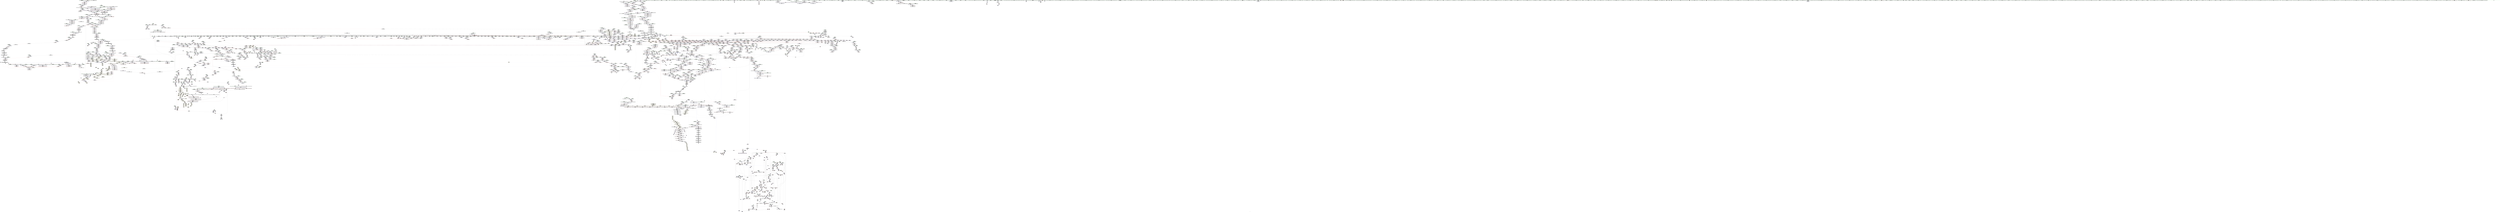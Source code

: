 digraph "SVFG" {
	label="SVFG";

	Node0x55c12c0d8810 [shape=record,color=grey,label="{NodeID: 0\nNullPtr}"];
	Node0x55c12c0d8810 -> Node0x55c12c72c940[style=solid];
	Node0x55c12c0d8810 -> Node0x55c12c72ca40[style=solid];
	Node0x55c12c0d8810 -> Node0x55c12c72cb10[style=solid];
	Node0x55c12c0d8810 -> Node0x55c12c72cbe0[style=solid];
	Node0x55c12c0d8810 -> Node0x55c12c72ccb0[style=solid];
	Node0x55c12c0d8810 -> Node0x55c12c72cd80[style=solid];
	Node0x55c12c0d8810 -> Node0x55c12c72ce50[style=solid];
	Node0x55c12c0d8810 -> Node0x55c12c72cf20[style=solid];
	Node0x55c12c0d8810 -> Node0x55c12c72cff0[style=solid];
	Node0x55c12c0d8810 -> Node0x55c12c72d0c0[style=solid];
	Node0x55c12c0d8810 -> Node0x55c12c72d190[style=solid];
	Node0x55c12c0d8810 -> Node0x55c12c72d260[style=solid];
	Node0x55c12c0d8810 -> Node0x55c12c72d330[style=solid];
	Node0x55c12c0d8810 -> Node0x55c12c72d400[style=solid];
	Node0x55c12c0d8810 -> Node0x55c12c72d4d0[style=solid];
	Node0x55c12c0d8810 -> Node0x55c12c72d5a0[style=solid];
	Node0x55c12c0d8810 -> Node0x55c12c72d670[style=solid];
	Node0x55c12c0d8810 -> Node0x55c12c72d740[style=solid];
	Node0x55c12c0d8810 -> Node0x55c12c72d810[style=solid];
	Node0x55c12c0d8810 -> Node0x55c12c72d8e0[style=solid];
	Node0x55c12c0d8810 -> Node0x55c12c72d9b0[style=solid];
	Node0x55c12c0d8810 -> Node0x55c12c72da80[style=solid];
	Node0x55c12c0d8810 -> Node0x55c12c72db50[style=solid];
	Node0x55c12c0d8810 -> Node0x55c12c72dc20[style=solid];
	Node0x55c12c0d8810 -> Node0x55c12c72dcf0[style=solid];
	Node0x55c12c0d8810 -> Node0x55c12c72ddc0[style=solid];
	Node0x55c12c0d8810 -> Node0x55c12c72de90[style=solid];
	Node0x55c12c0d8810 -> Node0x55c12c72df60[style=solid];
	Node0x55c12c0d8810 -> Node0x55c12c72e030[style=solid];
	Node0x55c12c0d8810 -> Node0x55c12c72e100[style=solid];
	Node0x55c12c0d8810 -> Node0x55c12c72e1d0[style=solid];
	Node0x55c12c0d8810 -> Node0x55c12c72e2a0[style=solid];
	Node0x55c12c0d8810 -> Node0x55c12c72e370[style=solid];
	Node0x55c12c0d8810 -> Node0x55c12c72e440[style=solid];
	Node0x55c12c0d8810 -> Node0x55c12c72e510[style=solid];
	Node0x55c12c0d8810 -> Node0x55c12c72e5e0[style=solid];
	Node0x55c12c0d8810 -> Node0x55c12c72e6b0[style=solid];
	Node0x55c12c0d8810 -> Node0x55c12c72e780[style=solid];
	Node0x55c12c0d8810 -> Node0x55c12c72e850[style=solid];
	Node0x55c12c0d8810 -> Node0x55c12c72e920[style=solid];
	Node0x55c12c0d8810 -> Node0x55c12c72e9f0[style=solid];
	Node0x55c12c0d8810 -> Node0x55c12c72eac0[style=solid];
	Node0x55c12c0d8810 -> Node0x55c12c72eb90[style=solid];
	Node0x55c12c0d8810 -> Node0x55c12c72ec60[style=solid];
	Node0x55c12c0d8810 -> Node0x55c12c72ed30[style=solid];
	Node0x55c12c0d8810 -> Node0x55c12c72ee00[style=solid];
	Node0x55c12c0d8810 -> Node0x55c12c72eed0[style=solid];
	Node0x55c12c0d8810 -> Node0x55c12c72efa0[style=solid];
	Node0x55c12c0d8810 -> Node0x55c12c72f070[style=solid];
	Node0x55c12c0d8810 -> Node0x55c12c72f140[style=solid];
	Node0x55c12c0d8810 -> Node0x55c12c72f210[style=solid];
	Node0x55c12c0d8810 -> Node0x55c12c72f2e0[style=solid];
	Node0x55c12c0d8810 -> Node0x55c12c72f3b0[style=solid];
	Node0x55c12c0d8810 -> Node0x55c12c72f480[style=solid];
	Node0x55c12c0d8810 -> Node0x55c12c72f550[style=solid];
	Node0x55c12c0d8810 -> Node0x55c12c72f620[style=solid];
	Node0x55c12c0d8810 -> Node0x55c12c72f6f0[style=solid];
	Node0x55c12c0d8810 -> Node0x55c12c72f7c0[style=solid];
	Node0x55c12c0d8810 -> Node0x55c12c72f890[style=solid];
	Node0x55c12c0d8810 -> Node0x55c12c72f960[style=solid];
	Node0x55c12c0d8810 -> Node0x55c12c72fa30[style=solid];
	Node0x55c12c0d8810 -> Node0x55c12c72fb00[style=solid];
	Node0x55c12c0d8810 -> Node0x55c12c72fbd0[style=solid];
	Node0x55c12c0d8810 -> Node0x55c12c72fca0[style=solid];
	Node0x55c12c0d8810 -> Node0x55c12c72fd70[style=solid];
	Node0x55c12c0d8810 -> Node0x55c12c72fe40[style=solid];
	Node0x55c12c0d8810 -> Node0x55c12c72ff10[style=solid];
	Node0x55c12c0d8810 -> Node0x55c12c72ffe0[style=solid];
	Node0x55c12c0d8810 -> Node0x55c12c7300b0[style=solid];
	Node0x55c12c0d8810 -> Node0x55c12c730180[style=solid];
	Node0x55c12c0d8810 -> Node0x55c12c730250[style=solid];
	Node0x55c12c0d8810 -> Node0x55c12c730320[style=solid];
	Node0x55c12c0d8810 -> Node0x55c12c7303f0[style=solid];
	Node0x55c12c0d8810 -> Node0x55c12c7304c0[style=solid];
	Node0x55c12c0d8810 -> Node0x55c12c730590[style=solid];
	Node0x55c12c0d8810 -> Node0x55c12c730660[style=solid];
	Node0x55c12c0d8810 -> Node0x55c12c730730[style=solid];
	Node0x55c12c0d8810 -> Node0x55c12c730800[style=solid];
	Node0x55c12c0d8810 -> Node0x55c12c73fb50[style=solid];
	Node0x55c12c0d8810 -> Node0x55c12c784dc0[style=solid];
	Node0x55c12c0d8810 -> Node0x55c12c787a70[style=solid];
	Node0x55c12c0d8810 -> Node0x55c12c7897b0[style=solid];
	Node0x55c12c0d8810 -> Node0x55c12c789880[style=solid];
	Node0x55c12c0d8810 -> Node0x55c12c789950[style=solid];
	Node0x55c12c0d8810 -> Node0x55c12c78b350[style=solid];
	Node0x55c12c0d8810 -> Node0x55c12c7918e0[style=solid];
	Node0x55c12c0d8810 -> Node0x55c12c7919b0[style=solid];
	Node0x55c12c0d8810 -> Node0x55c12c791a80[style=solid];
	Node0x55c12c0d8810 -> Node0x55c12b9f0c00[style=solid];
	Node0x55c12c0d8810 -> Node0x55c12c76a140[style=solid];
	Node0x55c12c0d8810 -> Node0x55c12c771a60[style=solid];
	Node0x55c12c0d8810 -> Node0x55c12c771d60[style=solid];
	Node0x55c12c0d8810 -> Node0x55c12c7721e0[style=solid];
	Node0x55c12c0d8810 -> Node0x55c12c773ce0[style=solid];
	Node0x55c12c0d8810 -> Node0x55c12c7e6c30[style=solid];
	Node0x55c12c0d8810:s64 -> Node0x55c12c994c20[style=solid,color=red];
	Node0x55c12c0d8810:s64 -> Node0x55c12c99a320[style=solid,color=red];
	Node0x55c12c9921d0 [shape=record,color=black,label="{NodeID: 4871\n435 = PHI(231, )\n1st arg _ZNSt6vectorI6ThreadSaIS0_EEC2EmRKS1_ }"];
	Node0x55c12c9921d0 -> Node0x55c12c741310[style=solid];
	Node0x55c12c7362e0 [shape=record,color=red,label="{NodeID: 1550\n2588\<--2571\n\<--__n.addr\n_ZNKSt6vectorI6SolverSaIS0_EE12_M_check_lenEmPKc\n}"];
	Node0x55c12c7362e0 -> Node0x55c12c7736e0[style=solid];
	Node0x55c12c713d50 [shape=record,color=green,label="{NodeID: 443\n2840\<--2841\n__a.addr\<--__a.addr_field_insensitive\n_ZNSt16allocator_traitsISaI6SolverEE8max_sizeERKS1_\n}"];
	Node0x55c12c713d50 -> Node0x55c12c7381c0[style=solid];
	Node0x55c12c713d50 -> Node0x55c12c78e000[style=solid];
	Node0x55c12c78bde0 [shape=record,color=blue,label="{NodeID: 1993\n2552\<--2548\n__n.addr\<--__n\n_ZSt27__uninitialized_default_n_aIP6SolvermS0_ET_S2_T0_RSaIT1_E\n}"];
	Node0x55c12c78bde0 -> Node0x55c12c736140[style=dashed];
	Node0x55c12c7232a0 [shape=record,color=black,label="{NodeID: 886\n3062\<--3040\n\<--__last\n_ZSt4copyISt13move_iteratorIP6SolverES2_ET0_T_S5_S4_\n}"];
	Node0x55c12c7232a0 -> Node0x55c12c7505a0[style=solid];
	Node0x55c12c97ffe0 [shape=record,color=black,label="{NodeID: 4650\n812 = PHI(963, )\n}"];
	Node0x55c12c97ffe0 -> Node0x55c12c7431f0[style=solid];
	Node0x55c12c881550 [shape=record,color=yellow,style=double,label="{NodeID: 3543\n4V_1 = ENCHI(MR_4V_0)\npts\{160000 160001 160002 \}\nFun[_GLOBAL__sub_I_pperm_2_1.cpp]|{<s0>302}}"];
	Node0x55c12c881550:s0 -> Node0x55c12b9ea360[style=dashed,color=red];
	Node0x55c12c75a0d0 [shape=record,color=red,label="{NodeID: 1329\n949\<--910\n\<--cur\n_ZN6Solver17calc_attack_turnsEv\n}"];
	Node0x55c12c75a0d0 -> Node0x55c12c771be0[style=solid];
	Node0x55c12c70c100 [shape=record,color=green,label="{NodeID: 222\n1345\<--1346\nthis.addr\<--this.addr_field_insensitive\n_ZNSt6thread11_State_implINS_8_InvokerISt5tupleIJM6ThreadFvvEPS3_EEEEE6_M_runEv\n}"];
	Node0x55c12c70c100 -> Node0x55c12c75d9b0[style=solid];
	Node0x55c12c70c100 -> Node0x55c12c785850[style=solid];
	Node0x55c12c7418c0 [shape=record,color=blue,label="{NodeID: 1772\n513\<--510\nthis.addr\<--this\n_ZN6Thread5solveEii\n}"];
	Node0x55c12c7418c0 -> Node0x55c12c756580[style=dashed];
	Node0x55c12c730250 [shape=record,color=black,label="{NodeID: 665\n3578\<--3\n\<--dummyVal\n_ZNSt27__uninitialized_default_n_1ILb0EE18__uninit_default_nIP6ThreadmEET_S4_T0_\n}"];
	Node0x55c12c730250 -> Node0x55c12c793480[style=solid];
	Node0x55c12c74ed40 [shape=record,color=purple,label="{NodeID: 1108\n2941\<--2924\ncoerce.dive3\<--agg.tmp\n_ZSt22__uninitialized_copy_aISt13move_iteratorIP6SolverES2_S1_ET0_T_S5_S4_RSaIT1_E\n}"];
	Node0x55c12c74ed40 -> Node0x55c12c738910[style=solid];
	Node0x55c12c6b9bf0 [shape=record,color=green,label="{NodeID: 1\n7\<--1\n__dso_handle\<--dummyObj\nGlob }"];
	Node0x55c12c9922e0 [shape=record,color=black,label="{NodeID: 4872\n436 = PHI(172, )\n2nd arg _ZNSt6vectorI6ThreadSaIS0_EEC2EmRKS1_ }"];
	Node0x55c12c9922e0 -> Node0x55c12c7413e0[style=solid];
	Node0x55c12c7363b0 [shape=record,color=red,label="{NodeID: 1551\n2591\<--2573\n\<--__s.addr\n_ZNKSt6vectorI6SolverSaIS0_EE12_M_check_lenEmPKc\n}"];
	Node0x55c12c713e20 [shape=record,color=green,label="{NodeID: 444\n2846\<--2847\n_ZNK9__gnu_cxx13new_allocatorI6SolverE8max_sizeEv\<--_ZNK9__gnu_cxx13new_allocatorI6SolverE8max_sizeEv_field_insensitive\n}"];
	Node0x55c12c78beb0 [shape=record,color=blue,label="{NodeID: 1994\n2554\<--2549\n.addr\<--\n_ZSt27__uninitialized_default_n_aIP6SolvermS0_ET_S2_T0_RSaIT1_E\n}"];
	Node0x55c12c723370 [shape=record,color=black,label="{NodeID: 887\n3053\<--3044\n\<--agg.tmp\n_ZSt4copyISt13move_iteratorIP6SolverES2_ET0_T_S5_S4_\n}"];
	Node0x55c12c723370 -> Node0x55c12c750330[style=solid];
	Node0x55c12c980120 [shape=record,color=black,label="{NodeID: 4651\n1493 = PHI(1513, )\n}"];
	Node0x55c12c980120 -> Node0x55c12c734740[style=solid];
	Node0x55c12c881630 [shape=record,color=yellow,style=double,label="{NodeID: 3544\n141V_1 = ENCHI(MR_141V_0)\npts\{524 \}\nFun[_ZNSt11_Tuple_implILm1EJP6ThreadEEC2EOS2_]|{<s0>112}}"];
	Node0x55c12c881630:s0 -> Node0x55c12c883ad0[style=dashed,color=red];
	Node0x55c12c75a1a0 [shape=record,color=red,label="{NodeID: 1330\n954\<--910\n\<--cur\n_ZN6Solver17calc_attack_turnsEv\n}"];
	Node0x55c12c75a1a0 -> Node0x55c12c743ef0[style=solid];
	Node0x55c12c70c1d0 [shape=record,color=green,label="{NodeID: 223\n1351\<--1352\n_ZNSt6thread8_InvokerISt5tupleIJM6ThreadFvvEPS2_EEEclEv\<--_ZNSt6thread8_InvokerISt5tupleIJM6ThreadFvvEPS2_EEEclEv_field_insensitive\n}"];
	Node0x55c12c741990 [shape=record,color=blue,label="{NodeID: 1773\n515\<--511\nrem.addr\<--rem\n_ZN6Thread5solveEii\n}"];
	Node0x55c12c741990 -> Node0x55c12c756650[style=dashed];
	Node0x55c12c730320 [shape=record,color=black,label="{NodeID: 666\n3591\<--3\n\<--dummyVal\n_ZNSt27__uninitialized_default_n_1ILb0EE18__uninit_default_nIP6ThreadmEET_S4_T0_\n}"];
	Node0x55c12c74ee10 [shape=record,color=purple,label="{NodeID: 1109\n2943\<--2926\ncoerce.dive4\<--agg.tmp2\n_ZSt22__uninitialized_copy_aISt13move_iteratorIP6SolverES2_S1_ET0_T_S5_S4_RSaIT1_E\n}"];
	Node0x55c12c74ee10 -> Node0x55c12c7389e0[style=solid];
	Node0x55c12c6b9f30 [shape=record,color=green,label="{NodeID: 2\n9\<--1\n\<--dummyObj\nCan only get source location for instruction, argument, global var or function.}"];
	Node0x55c12c9923f0 [shape=record,color=black,label="{NodeID: 4873\n2324 = PHI(354, )\n0th arg _ZNSt6vectorI6SolverSaIS0_EE17_M_default_appendEm }"];
	Node0x55c12c9923f0 -> Node0x55c12c78ae70[style=solid];
	Node0x55c12c736480 [shape=record,color=red,label="{NodeID: 1552\n2605\<--2575\n\<--__len\n_ZNKSt6vectorI6SolverSaIS0_EE12_M_check_lenEmPKc\n}"];
	Node0x55c12c736480 -> Node0x55c12c7739e0[style=solid];
	Node0x55c12c713f20 [shape=record,color=green,label="{NodeID: 445\n2851\<--2852\nthis.addr\<--this.addr_field_insensitive\n_ZNKSt12_Vector_baseI6SolverSaIS0_EE19_M_get_Tp_allocatorEv\n}"];
	Node0x55c12c713f20 -> Node0x55c12c738290[style=solid];
	Node0x55c12c713f20 -> Node0x55c12c78e0d0[style=solid];
	Node0x55c12c78bf80 [shape=record,color=blue,label="{NodeID: 1995\n2569\<--2566\nthis.addr\<--this\n_ZNKSt6vectorI6SolverSaIS0_EE12_M_check_lenEmPKc\n}"];
	Node0x55c12c78bf80 -> Node0x55c12c736210[style=dashed];
	Node0x55c12c723440 [shape=record,color=black,label="{NodeID: 888\n3061\<--3046\n\<--agg.tmp3\n_ZSt4copyISt13move_iteratorIP6SolverES2_ET0_T_S5_S4_\n}"];
	Node0x55c12c723440 -> Node0x55c12c7504d0[style=solid];
	Node0x55c12c980260 [shape=record,color=black,label="{NodeID: 4652\n1509 = PHI(1195, )\n}"];
	Node0x55c12c980260 -> Node0x55c12c75e780[style=solid];
	Node0x55c12c75a270 [shape=record,color=red,label="{NodeID: 1331\n915\<--914\n\<--hk\n_ZN6Solver17calc_attack_turnsEv\n}"];
	Node0x55c12c75a270 -> Node0x55c12c743a10[style=solid];
	Node0x55c12c70c2d0 [shape=record,color=green,label="{NodeID: 224\n1357\<--1358\nthis.addr\<--this.addr_field_insensitive\n_ZNSt5tupleIJM6ThreadFvvEPS0_EEC2EOS4_\n}"];
	Node0x55c12c70c2d0 -> Node0x55c12c75da80[style=solid];
	Node0x55c12c70c2d0 -> Node0x55c12c785920[style=solid];
	Node0x55c12c741a60 [shape=record,color=blue,label="{NodeID: 1774\n517\<--512\nmod.addr\<--mod\n_ZN6Thread5solveEii\n}"];
	Node0x55c12c741a60 -> Node0x55c12c756720[style=dashed];
	Node0x55c12c7303f0 [shape=record,color=black,label="{NodeID: 667\n3592\<--3\n\<--dummyVal\n_ZNSt27__uninitialized_default_n_1ILb0EE18__uninit_default_nIP6ThreadmEET_S4_T0_\n}"];
	Node0x55c12c7303f0 -> Node0x55c12c793550[style=solid];
	Node0x55c12c74eee0 [shape=record,color=purple,label="{NodeID: 1110\n3841\<--2934\noffset_0\<--\n}"];
	Node0x55c12c74eee0 -> Node0x55c12c78e9c0[style=solid];
	Node0x55c12c6b9ff0 [shape=record,color=green,label="{NodeID: 3\n12\<--1\n\<--dummyObj\nCan only get source location for instruction, argument, global var or function.}"];
	Node0x55c12c992500 [shape=record,color=black,label="{NodeID: 4874\n2325 = PHI(363, )\n1st arg _ZNSt6vectorI6SolverSaIS0_EE17_M_default_appendEm }"];
	Node0x55c12c992500 -> Node0x55c12c78af40[style=solid];
	Node0x55c12c736550 [shape=record,color=red,label="{NodeID: 1553\n2609\<--2575\n\<--__len\n_ZNKSt6vectorI6SolverSaIS0_EE12_M_check_lenEmPKc\n}"];
	Node0x55c12c736550 -> Node0x55c12c773b60[style=solid];
	Node0x55c12c713ff0 [shape=record,color=green,label="{NodeID: 446\n2860\<--2861\nthis.addr\<--this.addr_field_insensitive\n_ZNK9__gnu_cxx13new_allocatorI6SolverE8max_sizeEv\n}"];
	Node0x55c12c713ff0 -> Node0x55c12c738360[style=solid];
	Node0x55c12c713ff0 -> Node0x55c12c78e1a0[style=solid];
	Node0x55c12c78c050 [shape=record,color=blue,label="{NodeID: 1996\n2571\<--2567\n__n.addr\<--__n\n_ZNKSt6vectorI6SolverSaIS0_EE12_M_check_lenEmPKc\n|{|<s2>215}}"];
	Node0x55c12c78c050 -> Node0x55c12c7362e0[style=dashed];
	Node0x55c12c78c050 -> Node0x55c12c7366f0[style=dashed];
	Node0x55c12c78c050:s2 -> Node0x55c12c880fb0[style=dashed,color=red];
	Node0x55c12c723510 [shape=record,color=black,label="{NodeID: 889\n3034\<--3068\n_ZSt4copyISt13move_iteratorIP6SolverES2_ET0_T_S5_S4__ret\<--call6\n_ZSt4copyISt13move_iteratorIP6SolverES2_ET0_T_S5_S4_\n|{<s0>245}}"];
	Node0x55c12c723510:s0 -> Node0x55c12c987160[style=solid,color=blue];
	Node0x55c12c9803a0 [shape=record,color=black,label="{NodeID: 4653\n1552 = PHI(1599, )\n|{<s0>122}}"];
	Node0x55c12c9803a0:s0 -> Node0x55c12c988660[style=solid,color=red];
	Node0x55c12c75a340 [shape=record,color=red,label="{NodeID: 1332\n918\<--917\n\<--ad\n_ZN6Solver17calc_attack_turnsEv\n}"];
	Node0x55c12c75a340 -> Node0x55c12c743ae0[style=solid];
	Node0x55c12c70c3a0 [shape=record,color=green,label="{NodeID: 225\n1359\<--1360\n.addr\<--.addr_field_insensitive\n_ZNSt5tupleIJM6ThreadFvvEPS0_EEC2EOS4_\n}"];
	Node0x55c12c70c3a0 -> Node0x55c12c75db50[style=solid];
	Node0x55c12c70c3a0 -> Node0x55c12c7859f0[style=solid];
	Node0x55c12c741b30 [shape=record,color=blue,label="{NodeID: 1775\n530\<--529\nrem2\<--\n_ZN6Thread5solveEii\n}"];
	Node0x55c12c741b30 -> Node0x55c12c741c00[style=dashed];
	Node0x55c12c7304c0 [shape=record,color=black,label="{NodeID: 668\n3594\<--3\n\<--dummyVal\n_ZNSt27__uninitialized_default_n_1ILb0EE18__uninit_default_nIP6ThreadmEET_S4_T0_\n}"];
	Node0x55c12c7304c0 -> Node0x55c12c793620[style=solid];
	Node0x55c12c74efb0 [shape=record,color=purple,label="{NodeID: 1111\n3842\<--2935\noffset_0\<--\n}"];
	Node0x55c12c74efb0 -> Node0x55c12c73e820[style=solid];
	Node0x55c12c6ba0b0 [shape=record,color=green,label="{NodeID: 4\n17\<--1\n_ZSt3cin\<--dummyObj\nGlob }"];
	Node0x55c12c992610 [shape=record,color=black,label="{NodeID: 4875\n2950 = PHI(2663, 2669, )\n0th arg _ZSt32__make_move_if_noexcept_iteratorI6SolverSt13move_iteratorIPS0_EET0_PT_ }"];
	Node0x55c12c992610 -> Node0x55c12c78eb60[style=solid];
	Node0x55c12c736620 [shape=record,color=red,label="{NodeID: 1554\n2615\<--2575\n\<--__len\n_ZNKSt6vectorI6SolverSaIS0_EE12_M_check_lenEmPKc\n}"];
	Node0x55c12c736620 -> Node0x55c12b9ea110[style=solid];
	Node0x55c12c7140c0 [shape=record,color=green,label="{NodeID: 447\n2869\<--2870\n__a.addr\<--__a.addr_field_insensitive\n_ZNSt16allocator_traitsISaI6SolverEE8allocateERS1_m\n}"];
	Node0x55c12c7140c0 -> Node0x55c12c738430[style=solid];
	Node0x55c12c7140c0 -> Node0x55c12c78e270[style=solid];
	Node0x55c12c78c120 [shape=record,color=blue,label="{NodeID: 1997\n2573\<--2568\n__s.addr\<--__s\n_ZNKSt6vectorI6SolverSaIS0_EE12_M_check_lenEmPKc\n}"];
	Node0x55c12c78c120 -> Node0x55c12c7363b0[style=dashed];
	Node0x55c12c7235e0 [shape=record,color=black,label="{NodeID: 890\n3072\<--3091\n_ZSt14__copy_move_a2ILb1EP6SolverS1_ET1_T0_S3_S2__ret\<--call3\n_ZSt14__copy_move_a2ILb1EP6SolverS1_ET1_T0_S3_S2_\n|{<s0>250}}"];
	Node0x55c12c7235e0:s0 -> Node0x55c12c987520[style=solid,color=blue];
	Node0x55c12c9804e0 [shape=record,color=black,label="{NodeID: 4654\n1555 = PHI(1586, )\n|{<s0>125}}"];
	Node0x55c12c9804e0:s0 -> Node0x55c12c98b6e0[style=solid,color=red];
	Node0x55c12c881900 [shape=record,color=yellow,style=double,label="{NodeID: 3547\n73V_1 = ENCHI(MR_73V_0)\npts\{6750000 11380001 \}\nFun[_ZNSt11_Tuple_implILm1EJP6ThreadEEC2EOS2_]|{<s0>112|<s1>112}}"];
	Node0x55c12c881900:s0 -> Node0x55c12c75e780[style=dashed,color=red];
	Node0x55c12c881900:s1 -> Node0x55c12c786550[style=dashed,color=red];
	Node0x55c12c75a410 [shape=record,color=red,label="{NodeID: 1333\n935\<--934\n\<--b\n_ZN6Solver17calc_attack_turnsEv\n}"];
	Node0x55c12c75a410 -> Node0x55c12c76c360[style=solid];
	Node0x55c12c70c470 [shape=record,color=green,label="{NodeID: 226\n1368\<--1369\n_ZNSt11_Tuple_implILm0EJM6ThreadFvvEPS0_EEC2EOS4_\<--_ZNSt11_Tuple_implILm0EJM6ThreadFvvEPS0_EEC2EOS4__field_insensitive\n}"];
	Node0x55c12c741c00 [shape=record,color=blue,label="{NodeID: 1776\n533\<--532\nmod3\<--\n_ZN6Thread5solveEii\n|{<s0>51}}"];
	Node0x55c12c741c00:s0 -> Node0x55c12c878d30[style=dashed,color=red];
	Node0x55c12c730590 [shape=record,color=black,label="{NodeID: 669\n3604\<--3\nlpad.val\<--dummyVal\n_ZNSt27__uninitialized_default_n_1ILb0EE18__uninit_default_nIP6ThreadmEET_S4_T0_\n}"];
	Node0x55c12c74f080 [shape=record,color=purple,label="{NodeID: 1112\n3844\<--2937\noffset_0\<--\n}"];
	Node0x55c12c74f080 -> Node0x55c12c78ea90[style=solid];
	Node0x55c12c6ba990 [shape=record,color=green,label="{NodeID: 5\n20\<--1\n_ZSt4cout\<--dummyObj\nGlob }"];
	Node0x55c12c992760 [shape=record,color=black,label="{NodeID: 4876\n2815 = PHI(2571, )\n1st arg _ZSt3maxImERKT_S2_S2_ }"];
	Node0x55c12c992760 -> Node0x55c12c78dd90[style=solid];
	Node0x55c12c7366f0 [shape=record,color=red,label="{NodeID: 1555\n2602\<--2599\n\<--call5\n_ZNKSt6vectorI6SolverSaIS0_EE12_M_check_lenEmPKc\n}"];
	Node0x55c12c7366f0 -> Node0x55c12c76e160[style=solid];
	Node0x55c12c714190 [shape=record,color=green,label="{NodeID: 448\n2871\<--2872\n__n.addr\<--__n.addr_field_insensitive\n_ZNSt16allocator_traitsISaI6SolverEE8allocateERS1_m\n}"];
	Node0x55c12c714190 -> Node0x55c12c738500[style=solid];
	Node0x55c12c714190 -> Node0x55c12c78e340[style=solid];
	Node0x55c12c78c1f0 [shape=record,color=blue,label="{NodeID: 1998\n2577\<--2597\nref.tmp\<--call4\n_ZNKSt6vectorI6SolverSaIS0_EE12_M_check_lenEmPKc\n|{|<s1>215}}"];
	Node0x55c12c78c1f0 -> Node0x55c12c7366f0[style=dashed];
	Node0x55c12c78c1f0:s1 -> Node0x55c12c8810c0[style=dashed,color=red];
	Node0x55c12c7236b0 [shape=record,color=black,label="{NodeID: 891\n3095\<--3104\n_ZSt12__miter_baseIP6SolverEDTcl12__miter_basecldtfp_4baseEEESt13move_iteratorIT_E_ret\<--call1\n_ZSt12__miter_baseIP6SolverEDTcl12__miter_basecldtfp_4baseEEESt13move_iteratorIT_E\n|{<s0>247|<s1>249}}"];
	Node0x55c12c7236b0:s0 -> Node0x55c12c9872a0[style=solid,color=blue];
	Node0x55c12c7236b0:s1 -> Node0x55c12c9873e0[style=solid,color=blue];
	Node0x55c12c980620 [shape=record,color=black,label="{NodeID: 4655\n1559 = PHI(1599, )\n|{<s0>124}}"];
	Node0x55c12c980620:s0 -> Node0x55c12c99d320[style=solid,color=red];
	Node0x55c12c75a4e0 [shape=record,color=red,label="{NodeID: 1334\n1081\<--968\n\<--retval\n_ZN6Solver4calcExxx\n}"];
	Node0x55c12c75a4e0 -> Node0x55c12c733150[style=solid];
	Node0x55c12c7149c0 [shape=record,color=green,label="{NodeID: 227\n1374\<--1375\nthis.addr\<--this.addr_field_insensitive\n_ZNSt11_Tuple_implILm0EJM6ThreadFvvEPS0_EEC2EOS4_\n}"];
	Node0x55c12c7149c0 -> Node0x55c12c75dc20[style=solid];
	Node0x55c12c7149c0 -> Node0x55c12c785ac0[style=solid];
	Node0x55c12c741cd0 [shape=record,color=blue,label="{NodeID: 1777\n521\<--536\nref.tmp4\<--\n_ZN6Thread5solveEii\n|{<s0>51}}"];
	Node0x55c12c741cd0:s0 -> Node0x55c12c878c50[style=dashed,color=red];
	Node0x55c12c730660 [shape=record,color=black,label="{NodeID: 670\n3605\<--3\nlpad.val5\<--dummyVal\n_ZNSt27__uninitialized_default_n_1ILb0EE18__uninit_default_nIP6ThreadmEET_S4_T0_\n}"];
	Node0x55c12c74f150 [shape=record,color=purple,label="{NodeID: 1113\n3845\<--2938\noffset_0\<--\n}"];
	Node0x55c12c74f150 -> Node0x55c12c73e8f0[style=solid];
	Node0x55c12c6baa50 [shape=record,color=green,label="{NodeID: 6\n21\<--1\n.str\<--dummyObj\nGlob }"];
	Node0x55c12c992870 [shape=record,color=black,label="{NodeID: 4877\n1424 = PHI(1381, )\n0th arg _ZNSt11_Tuple_implILm1EJP6ThreadEEC2EOS2_ }"];
	Node0x55c12c992870 -> Node0x55c12c785e00[style=solid];
	Node0x55c12c7367c0 [shape=record,color=red,label="{NodeID: 1556\n2628\<--2622\nthis1\<--this.addr\n_ZNSt12_Vector_baseI6SolverSaIS0_EE11_M_allocateEm\n}"];
	Node0x55c12c7367c0 -> Node0x55c12c74da90[style=solid];
	Node0x55c12c714260 [shape=record,color=green,label="{NodeID: 449\n2879\<--2880\n_ZN9__gnu_cxx13new_allocatorI6SolverE8allocateEmPKv\<--_ZN9__gnu_cxx13new_allocatorI6SolverE8allocateEmPKv_field_insensitive\n}"];
	Node0x55c12c78c2c0 [shape=record,color=blue,label="{NodeID: 1999\n2575\<--2603\n__len\<--add\n_ZNKSt6vectorI6SolverSaIS0_EE12_M_check_lenEmPKc\n}"];
	Node0x55c12c78c2c0 -> Node0x55c12c736480[style=dashed];
	Node0x55c12c78c2c0 -> Node0x55c12c736550[style=dashed];
	Node0x55c12c78c2c0 -> Node0x55c12c736620[style=dashed];
	Node0x55c12c723780 [shape=record,color=black,label="{NodeID: 892\n3108\<--3127\n_ZSt13__copy_move_aILb1EP6SolverS1_ET1_T0_S3_S2__ret\<--call\n_ZSt13__copy_move_aILb1EP6SolverS1_ET1_T0_S3_S2_\n|{<s0>254}}"];
	Node0x55c12c723780:s0 -> Node0x55c12c987a20[style=solid,color=blue];
	Node0x55c12c980760 [shape=record,color=black,label="{NodeID: 4656\n1560 = PHI(1606, )\n|{<s0>125}}"];
	Node0x55c12c980760:s0 -> Node0x55c12c98b820[style=solid,color=red];
	Node0x55c12c75a5b0 [shape=record,color=red,label="{NodeID: 1335\n992\<--970\nthis1\<--this.addr\n_ZN6Solver4calcExxx\n}"];
	Node0x55c12c75a5b0 -> Node0x55c12c749310[style=solid];
	Node0x55c12c714a50 [shape=record,color=green,label="{NodeID: 228\n1376\<--1377\n__in.addr\<--__in.addr_field_insensitive\n_ZNSt11_Tuple_implILm0EJM6ThreadFvvEPS0_EEC2EOS4_\n}"];
	Node0x55c12c714a50 -> Node0x55c12c75dcf0[style=solid];
	Node0x55c12c714a50 -> Node0x55c12c75ddc0[style=solid];
	Node0x55c12c714a50 -> Node0x55c12c785b90[style=solid];
	Node0x55c12c741da0 [shape=record,color=blue,label="{NodeID: 1778\n523\<--528\nref.tmp5\<--this1\n_ZN6Thread5solveEii\n|{<s0>51}}"];
	Node0x55c12c741da0:s0 -> Node0x55c12c878c50[style=dashed,color=red];
	Node0x55c12c730730 [shape=record,color=black,label="{NodeID: 671\n3607\<--3\n\<--dummyVal\n_ZNSt27__uninitialized_default_n_1ILb0EE18__uninit_default_nIP6ThreadmEET_S4_T0_\n}"];
	Node0x55c12c74f220 [shape=record,color=purple,label="{NodeID: 1114\n2960\<--2951\ncoerce.dive\<--retval\n_ZSt32__make_move_if_noexcept_iteratorI6SolverSt13move_iteratorIPS0_EET0_PT_\n}"];
	Node0x55c12c74f220 -> Node0x55c12c738b80[style=solid];
	Node0x55c12c6bab10 [shape=record,color=green,label="{NodeID: 7\n23\<--1\n.str.3\<--dummyObj\nGlob }"];
	Node0x55c12c992980 [shape=record,color=black,label="{NodeID: 4878\n1425 = PHI(1386, )\n1st arg _ZNSt11_Tuple_implILm1EJP6ThreadEEC2EOS2_ }"];
	Node0x55c12c992980 -> Node0x55c12c785ed0[style=solid];
	Node0x55c12c736890 [shape=record,color=red,label="{NodeID: 1557\n2629\<--2624\n\<--__n.addr\n_ZNSt12_Vector_baseI6SolverSaIS0_EE11_M_allocateEm\n}"];
	Node0x55c12c736890 -> Node0x55c12c772960[style=solid];
	Node0x55c12c714360 [shape=record,color=green,label="{NodeID: 450\n2886\<--2887\nthis.addr\<--this.addr_field_insensitive\n_ZN9__gnu_cxx13new_allocatorI6SolverE8allocateEmPKv\n}"];
	Node0x55c12c714360 -> Node0x55c12c7385d0[style=solid];
	Node0x55c12c714360 -> Node0x55c12c78e410[style=solid];
	Node0x55c12c78c390 [shape=record,color=blue,label="{NodeID: 2000\n2622\<--2620\nthis.addr\<--this\n_ZNSt12_Vector_baseI6SolverSaIS0_EE11_M_allocateEm\n}"];
	Node0x55c12c78c390 -> Node0x55c12c7367c0[style=dashed];
	Node0x55c12c723850 [shape=record,color=black,label="{NodeID: 893\n3148\<--3146\nsub.ptr.lhs.cast\<--\n_ZNSt11__copy_moveILb1ELb1ESt26random_access_iterator_tagE8__copy_mI6SolverEEPT_PKS4_S7_S5_\n}"];
	Node0x55c12c723850 -> Node0x55c12c76f060[style=solid];
	Node0x55c12c9808a0 [shape=record,color=black,label="{NodeID: 4657\n1007 = PHI(1083, )\n}"];
	Node0x55c12c9808a0 -> Node0x55c12c75bee0[style=solid];
	Node0x55c12c75a680 [shape=record,color=red,label="{NodeID: 1336\n999\<--972\n\<--h.addr\n_ZN6Solver4calcExxx\n}"];
	Node0x55c12c75a680 -> Node0x55c12c76f360[style=solid];
	Node0x55c12c714ae0 [shape=record,color=green,label="{NodeID: 229\n1384\<--1385\n_ZNSt11_Tuple_implILm0EJM6ThreadFvvEPS0_EE7_M_tailERS4_\<--_ZNSt11_Tuple_implILm0EJM6ThreadFvvEPS0_EE7_M_tailERS4__field_insensitive\n}"];
	Node0x55c12c741e70 [shape=record,color=blue,label="{NodeID: 1779\n559\<--558\nthis.addr\<--this\n_ZN6Solver5printEv\n}"];
	Node0x55c12c741e70 -> Node0x55c12c7567f0[style=dashed];
	Node0x55c12c730800 [shape=record,color=black,label="{NodeID: 672\n3608\<--3\n\<--dummyVal\n_ZNSt27__uninitialized_default_n_1ILb0EE18__uninit_default_nIP6ThreadmEET_S4_T0_\n|{<s0>286}}"];
	Node0x55c12c730800:s0 -> Node0x55c12c9906a0[style=solid,color=red];
	Node0x55c12c74f2f0 [shape=record,color=purple,label="{NodeID: 1115\n2979\<--2967\ncoerce.dive\<--__first\n_ZSt18uninitialized_copyISt13move_iteratorIP6SolverES2_ET0_T_S5_S4_\n}"];
	Node0x55c12c74f2f0 -> Node0x55c12c78ec30[style=solid];
	Node0x55c12c6babd0 [shape=record,color=green,label="{NodeID: 8\n34\<--1\n_ZTSNSt6thread11_State_implINS_8_InvokerISt5tupleIJM6ThreadFvvEPS3_EEEEEE\<--dummyObj\nGlob }"];
	Node0x55c12c992a90 [shape=record,color=black,label="{NodeID: 4879\n1823 = PHI(1817, )\n0th arg _ZNSt10_Head_baseILm0EPNSt6thread6_StateELb0EE7_M_headERS3_ }"];
	Node0x55c12c992a90 -> Node0x55c12c787e80[style=solid];
	Node0x55c12c736960 [shape=record,color=red,label="{NodeID: 1558\n2634\<--2624\n\<--__n.addr\n_ZNSt12_Vector_baseI6SolverSaIS0_EE11_M_allocateEm\n|{<s0>219}}"];
	Node0x55c12c736960:s0 -> Node0x55c12c995ec0[style=solid,color=red];
	Node0x55c12c714430 [shape=record,color=green,label="{NodeID: 451\n2888\<--2889\n__n.addr\<--__n.addr_field_insensitive\n_ZN9__gnu_cxx13new_allocatorI6SolverE8allocateEmPKv\n}"];
	Node0x55c12c714430 -> Node0x55c12c7386a0[style=solid];
	Node0x55c12c714430 -> Node0x55c12c738770[style=solid];
	Node0x55c12c714430 -> Node0x55c12c78e4e0[style=solid];
	Node0x55c12c78c460 [shape=record,color=blue,label="{NodeID: 2001\n2624\<--2621\n__n.addr\<--__n\n_ZNSt12_Vector_baseI6SolverSaIS0_EE11_M_allocateEm\n}"];
	Node0x55c12c78c460 -> Node0x55c12c736890[style=dashed];
	Node0x55c12c78c460 -> Node0x55c12c736960[style=dashed];
	Node0x55c12c723920 [shape=record,color=black,label="{NodeID: 894\n3149\<--3147\nsub.ptr.rhs.cast\<--\n_ZNSt11__copy_moveILb1ELb1ESt26random_access_iterator_tagE8__copy_mI6SolverEEPT_PKS4_S7_S5_\n}"];
	Node0x55c12c723920 -> Node0x55c12c76f060[style=solid];
	Node0x55c12c9809e0 [shape=record,color=black,label="{NodeID: 4658\n2369 = PHI(2153, )\n|{<s0>188}}"];
	Node0x55c12c9809e0:s0 -> Node0x55c12c995c30[style=solid,color=red];
	Node0x55c12c75a750 [shape=record,color=red,label="{NodeID: 1337\n1031\<--972\n\<--h.addr\n_ZN6Solver4calcExxx\n}"];
	Node0x55c12c75a750 -> Node0x55c12c774760[style=solid];
	Node0x55c12c714be0 [shape=record,color=green,label="{NodeID: 230\n1387\<--1388\n_ZSt4moveIRSt11_Tuple_implILm1EJP6ThreadEEEONSt16remove_referenceIT_E4typeEOS6_\<--_ZSt4moveIRSt11_Tuple_implILm1EJP6ThreadEEEONSt16remove_referenceIT_E4typeEOS6__field_insensitive\n}"];
	Node0x55c12c741f40 [shape=record,color=blue,label="{NodeID: 1780\n583\<--582\nthis.addr\<--this\n_ZNSt6vectorI6ThreadSaIS0_EED2Ev\n}"];
	Node0x55c12c741f40 -> Node0x55c12c756a60[style=dashed];
	Node0x55c12c7308d0 [shape=record,color=black,label="{NodeID: 673\n15\<--14\n\<--res\nCan only get source location for instruction, argument, global var or function.}"];
	Node0x55c12c870890 [shape=record,color=black,label="{NodeID: 3330\nMR_691V_3 = PHI(MR_691V_4, MR_691V_2, )\npts\{2765 \}\n}"];
	Node0x55c12c870890 -> Node0x55c12c7378d0[style=dashed];
	Node0x55c12c870890 -> Node0x55c12c7379a0[style=dashed];
	Node0x55c12c870890 -> Node0x55c12c78d980[style=dashed];
	Node0x55c12c74f3c0 [shape=record,color=purple,label="{NodeID: 1116\n2981\<--2969\ncoerce.dive1\<--__last\n_ZSt18uninitialized_copyISt13move_iteratorIP6SolverES2_ET0_T_S5_S4_\n}"];
	Node0x55c12c74f3c0 -> Node0x55c12c78ed00[style=solid];
	Node0x55c12c6bac90 [shape=record,color=green,label="{NodeID: 9\n36\<--1\n_ZTINSt6thread6_StateE\<--dummyObj\nGlob }"];
	Node0x55c12c992ba0 [shape=record,color=black,label="{NodeID: 4880\n1514 = PHI(1492, )\n0th arg _ZNSt10_Head_baseILm1EP6ThreadLb0EE7_M_headERS2_ }"];
	Node0x55c12c992ba0 -> Node0x55c12c786620[style=solid];
	Node0x55c12c894280 [shape=record,color=yellow,style=double,label="{NodeID: 3773\n35V_1 = ENCHI(MR_35V_0)\npts\{2907 \}\nFun[_ZNSt27__uninitialized_default_n_1ILb1EE18__uninit_default_nIP6SolvermEET_S4_T0_]|{<s0>225}}"];
	Node0x55c12c894280:s0 -> Node0x55c12c893170[style=dashed,color=red];
	Node0x55c12c736a30 [shape=record,color=red,label="{NodeID: 1559\n2663\<--2647\n\<--__first.addr\n_ZSt34__uninitialized_move_if_noexcept_aIP6SolverS1_SaIS0_EET0_T_S4_S3_RT1_\n|{<s0>220}}"];
	Node0x55c12c736a30:s0 -> Node0x55c12c992610[style=solid,color=red];
	Node0x55c12c714500 [shape=record,color=green,label="{NodeID: 452\n2890\<--2891\n.addr\<--.addr_field_insensitive\n_ZN9__gnu_cxx13new_allocatorI6SolverE8allocateEmPKv\n}"];
	Node0x55c12c714500 -> Node0x55c12c78e5b0[style=solid];
	Node0x55c12c8b0f90 [shape=record,color=yellow,style=double,label="{NodeID: 4216\nRETMU(9V_2)\npts\{121 \}\nFun[_ZNSt6vectorI6SolverSaIS0_EED2Ev]}"];
	Node0x55c12c78c530 [shape=record,color=blue,label="{NodeID: 2002\n2647\<--2643\n__first.addr\<--__first\n_ZSt34__uninitialized_move_if_noexcept_aIP6SolverS1_SaIS0_EET0_T_S4_S3_RT1_\n}"];
	Node0x55c12c78c530 -> Node0x55c12c736a30[style=dashed];
	Node0x55c12c7239f0 [shape=record,color=black,label="{NodeID: 895\n3157\<--3156\n\<--\n_ZNSt11__copy_moveILb1ELb1ESt26random_access_iterator_tagE8__copy_mI6SolverEEPT_PKS4_S7_S5_\n}"];
	Node0x55c12c7239f0 -> Node0x55c12c750740[style=solid];
	Node0x55c12c7239f0 -> Node0x55c12c750810[style=solid];
	Node0x55c12c7239f0 -> Node0x55c12c7508e0[style=solid];
	Node0x55c12c7239f0 -> Node0x55c12c7509b0[style=solid];
	Node0x55c12c7239f0 -> Node0x55c12c750a80[style=solid];
	Node0x55c12c7239f0 -> Node0x55c12c750b50[style=solid];
	Node0x55c12c7239f0 -> Node0x55c12c750c20[style=solid];
	Node0x55c12c980b20 [shape=record,color=black,label="{NodeID: 4659\n2370 = PHI(2546, )\n}"];
	Node0x55c12c980b20 -> Node0x55c12c78b010[style=solid];
	Node0x55c12c75a820 [shape=record,color=red,label="{NodeID: 1338\n1036\<--972\n\<--h.addr\n_ZN6Solver4calcExxx\n}"];
	Node0x55c12c75a820 -> Node0x55c12c7703e0[style=solid];
	Node0x55c12c714ce0 [shape=record,color=green,label="{NodeID: 231\n1390\<--1391\n_ZNSt11_Tuple_implILm1EJP6ThreadEEC2EOS2_\<--_ZNSt11_Tuple_implILm1EJP6ThreadEEC2EOS2__field_insensitive\n}"];
	Node0x55c12c742010 [shape=record,color=blue,label="{NodeID: 1781\n585\<--610\nexn.slot\<--\n_ZNSt6vectorI6ThreadSaIS0_EED2Ev\n}"];
	Node0x55c12c742010 -> Node0x55c12c756b30[style=dashed];
	Node0x55c12c7309d0 [shape=record,color=black,label="{NodeID: 674\n18\<--17\n\<--_ZSt3cin\nCan only get source location for instruction, argument, global var or function.}"];
	Node0x55c12c7309d0 -> Node0x55c12c752fe0[style=solid];
	Node0x55c12c870d90 [shape=record,color=black,label="{NodeID: 3331\nMR_35V_2 = PHI(MR_35V_9, MR_35V_1, )\npts\{2907 \}\n|{|<s1>227}}"];
	Node0x55c12c870d90 -> Node0x55c12c78d3d0[style=dashed];
	Node0x55c12c870d90:s1 -> Node0x55c12c8cb460[style=dashed,color=blue];
	Node0x55c12c74f490 [shape=record,color=purple,label="{NodeID: 1117\n2992\<--2975\ncoerce.dive3\<--agg.tmp\n_ZSt18uninitialized_copyISt13move_iteratorIP6SolverES2_ET0_T_S5_S4_\n}"];
	Node0x55c12c74f490 -> Node0x55c12c738d20[style=solid];
	Node0x55c12c6bad50 [shape=record,color=green,label="{NodeID: 10\n49\<--1\n.str.4\<--dummyObj\nGlob }"];
	Node0x55c12c992cb0 [shape=record,color=black,label="{NodeID: 4881\n2135 = PHI(131, 2430, 2457, 2528, )\n0th arg _ZSt8_DestroyIP6SolverS0_EvT_S2_RSaIT0_E }"];
	Node0x55c12c992cb0 -> Node0x55c12c789bc0[style=solid];
	Node0x55c12c894360 [shape=record,color=yellow,style=double,label="{NodeID: 3774\n675V_1 = ENCHI(MR_675V_0)\npts\{27120000 27120001 27120002 27120003 27120004 27120005 27120006 \}\nFun[_ZNSt27__uninitialized_default_n_1ILb1EE18__uninit_default_nIP6SolvermEET_S4_T0_]|{<s0>225}}"];
	Node0x55c12c894360:s0 -> Node0x55c12c893250[style=dashed,color=red];
	Node0x55c12c736b00 [shape=record,color=red,label="{NodeID: 1560\n2669\<--2649\n\<--__last.addr\n_ZSt34__uninitialized_move_if_noexcept_aIP6SolverS1_SaIS0_EET0_T_S4_S3_RT1_\n|{<s0>221}}"];
	Node0x55c12c736b00:s0 -> Node0x55c12c992610[style=solid,color=red];
	Node0x55c12c7145d0 [shape=record,color=green,label="{NodeID: 453\n2901\<--2902\n_ZSt17__throw_bad_allocv\<--_ZSt17__throw_bad_allocv_field_insensitive\n}"];
	Node0x55c12c8b10a0 [shape=record,color=yellow,style=double,label="{NodeID: 4217\nRETMU(11V_1)\npts\{123 \}\nFun[_ZNSt6vectorI6SolverSaIS0_EED2Ev]}"];
	Node0x55c12c78c600 [shape=record,color=blue,label="{NodeID: 2003\n2649\<--2644\n__last.addr\<--__last\n_ZSt34__uninitialized_move_if_noexcept_aIP6SolverS1_SaIS0_EET0_T_S4_S3_RT1_\n}"];
	Node0x55c12c78c600 -> Node0x55c12c736b00[style=dashed];
	Node0x55c12c723ac0 [shape=record,color=black,label="{NodeID: 896\n3159\<--3158\n\<--\n_ZNSt11__copy_moveILb1ELb1ESt26random_access_iterator_tagE8__copy_mI6SolverEEPT_PKS4_S7_S5_\n}"];
	Node0x55c12c723ac0 -> Node0x55c12c750cf0[style=solid];
	Node0x55c12c723ac0 -> Node0x55c12c750dc0[style=solid];
	Node0x55c12c723ac0 -> Node0x55c12c750e90[style=solid];
	Node0x55c12c723ac0 -> Node0x55c12c750f60[style=solid];
	Node0x55c12c723ac0 -> Node0x55c12c751030[style=solid];
	Node0x55c12c723ac0 -> Node0x55c12c751100[style=solid];
	Node0x55c12c723ac0 -> Node0x55c12c7511d0[style=solid];
	Node0x55c12c980c60 [shape=record,color=black,label="{NodeID: 4660\n2380 = PHI(2565, )\n}"];
	Node0x55c12c980c60 -> Node0x55c12c78b0e0[style=solid];
	Node0x55c12c881f00 [shape=record,color=yellow,style=double,label="{NodeID: 3553\n37V_1 = ENCHI(MR_37V_0)\npts\{3482 \}\nFun[_ZN6ThreadC2Ev]|{<s0>290}}"];
	Node0x55c12c881f00:s0 -> Node0x55c12c884500[style=dashed,color=red];
	Node0x55c12c75a8f0 [shape=record,color=red,label="{NodeID: 1339\n996\<--974\n\<--attacks.addr\n_ZN6Solver4calcExxx\n}"];
	Node0x55c12c75a8f0 -> Node0x55c12c7443d0[style=solid];
	Node0x55c12c714de0 [shape=record,color=green,label="{NodeID: 232\n1397\<--1398\n_ZNSt11_Tuple_implILm0EJM6ThreadFvvEPS0_EE7_M_headERS4_\<--_ZNSt11_Tuple_implILm0EJM6ThreadFvvEPS0_EE7_M_headERS4__field_insensitive\n}"];
	Node0x55c12c7420e0 [shape=record,color=blue,label="{NodeID: 1782\n587\<--612\nehselector.slot\<--\n_ZNSt6vectorI6ThreadSaIS0_EED2Ev\n}"];
	Node0x55c12c730ad0 [shape=record,color=black,label="{NodeID: 675\n19\<--17\n\<--_ZSt3cin\nCan only get source location for instruction, argument, global var or function.}"];
	Node0x55c12c730ad0 -> Node0x55c12c753b40[style=solid];
	Node0x55c12c871290 [shape=record,color=black,label="{NodeID: 3332\nMR_685V_3 = PHI(MR_685V_4, MR_685V_2, )\npts\{2759 \}\n}"];
	Node0x55c12c871290 -> Node0x55c12c7374c0[style=dashed];
	Node0x55c12c871290 -> Node0x55c12c737590[style=dashed];
	Node0x55c12c871290 -> Node0x55c12c737660[style=dashed];
	Node0x55c12c871290 -> Node0x55c12c78da50[style=dashed];
	Node0x55c12c74f560 [shape=record,color=purple,label="{NodeID: 1118\n2994\<--2977\ncoerce.dive4\<--agg.tmp2\n_ZSt18uninitialized_copyISt13move_iteratorIP6SolverES2_ET0_T_S5_S4_\n}"];
	Node0x55c12c74f560 -> Node0x55c12c738df0[style=solid];
	Node0x55c12c6bae50 [shape=record,color=green,label="{NodeID: 11\n51\<--1\n.str.5\<--dummyObj\nGlob }"];
	Node0x55c12c992e80 [shape=record,color=black,label="{NodeID: 4882\n2136 = PHI(135, 2433, 2461, 2532, )\n1st arg _ZSt8_DestroyIP6SolverS0_EvT_S2_RSaIT0_E }"];
	Node0x55c12c992e80 -> Node0x55c12c789c90[style=solid];
	Node0x55c12c736bd0 [shape=record,color=red,label="{NodeID: 1561\n2673\<--2651\n\<--__result.addr\n_ZSt34__uninitialized_move_if_noexcept_aIP6SolverS1_SaIS0_EET0_T_S4_S3_RT1_\n|{<s0>222}}"];
	Node0x55c12c736bd0:s0 -> Node0x55c12c99be00[style=solid,color=red];
	Node0x55c12c7146d0 [shape=record,color=green,label="{NodeID: 454\n2906\<--2907\ncall2\<--call2_field_insensitive\n_ZN9__gnu_cxx13new_allocatorI6SolverE8allocateEmPKv\n}"];
	Node0x55c12c7146d0 -> Node0x55c12c722330[style=solid];
	Node0x55c12c8b1180 [shape=record,color=yellow,style=double,label="{NodeID: 4218\nRETMU(13V_1)\npts\{125 \}\nFun[_ZNSt6vectorI6SolverSaIS0_EED2Ev]}"];
	Node0x55c12c78c6d0 [shape=record,color=blue,label="{NodeID: 2004\n2651\<--2645\n__result.addr\<--__result\n_ZSt34__uninitialized_move_if_noexcept_aIP6SolverS1_SaIS0_EET0_T_S4_S3_RT1_\n}"];
	Node0x55c12c78c6d0 -> Node0x55c12c736bd0[style=dashed];
	Node0x55c12c723b90 [shape=record,color=black,label="{NodeID: 897\n3131\<--3168\n_ZNSt11__copy_moveILb1ELb1ESt26random_access_iterator_tagE8__copy_mI6SolverEEPT_PKS4_S7_S5__ret\<--add.ptr\n_ZNSt11__copy_moveILb1ELb1ESt26random_access_iterator_tagE8__copy_mI6SolverEEPT_PKS4_S7_S5_\n|{<s0>257}}"];
	Node0x55c12c723b90:s0 -> Node0x55c12c987de0[style=solid,color=blue];
	Node0x55c12c980da0 [shape=record,color=black,label="{NodeID: 4661\n2384 = PHI(759, )\n}"];
	Node0x55c12c980da0 -> Node0x55c12c78b1b0[style=solid];
	Node0x55c12c75a9c0 [shape=record,color=red,label="{NodeID: 1340\n1013\<--974\n\<--attacks.addr\n_ZN6Solver4calcExxx\n}"];
	Node0x55c12c75a9c0 -> Node0x55c12c76e8e0[style=solid];
	Node0x55c12c714ee0 [shape=record,color=green,label="{NodeID: 233\n1401\<--1402\n_ZNSt10_Head_baseILm0EM6ThreadFvvELb0EEC2IS2_EEOT_\<--_ZNSt10_Head_baseILm0EM6ThreadFvvELb0EEC2IS2_EEOT__field_insensitive\n}"];
	Node0x55c12c7421b0 [shape=record,color=blue,label="{NodeID: 1783\n627\<--626\nthis.addr\<--this\n_ZN6Thread3runEv\n}"];
	Node0x55c12c7421b0 -> Node0x55c12c756da0[style=dashed];
	Node0x55c12c730bd0 [shape=record,color=black,label="{NodeID: 676\n30\<--31\n\<--\nCan only get source location for instruction, argument, global var or function.}"];
	Node0x55c12c730bd0 -> Node0x55c12c73f650[style=solid];
	Node0x55c12c871790 [shape=record,color=black,label="{NodeID: 3333\nMR_433V_4 = PHI(MR_433V_2, MR_433V_1, )\npts\{2331 \}\n}"];
	Node0x55c12c74f630 [shape=record,color=purple,label="{NodeID: 1119\n3847\<--2985\noffset_0\<--\n}"];
	Node0x55c12c74f630 -> Node0x55c12c78ef70[style=solid];
	Node0x55c12c6baf50 [shape=record,color=green,label="{NodeID: 12\n54\<--1\n\<--dummyObj\nCan only get source location for instruction, argument, global var or function.}"];
	Node0x55c12c993050 [shape=record,color=black,label="{NodeID: 4883\n2137 = PHI(137, 2435, 2463, 2534, )\n2nd arg _ZSt8_DestroyIP6SolverS0_EvT_S2_RSaIT0_E }"];
	Node0x55c12c993050 -> Node0x55c12c789d60[style=solid];
	Node0x55c12c736ca0 [shape=record,color=red,label="{NodeID: 1562\n2674\<--2653\n\<--__alloc.addr\n_ZSt34__uninitialized_move_if_noexcept_aIP6SolverS1_SaIS0_EET0_T_S4_S3_RT1_\n|{<s0>222}}"];
	Node0x55c12c736ca0:s0 -> Node0x55c12c99bf10[style=solid,color=red];
	Node0x55c12c7147a0 [shape=record,color=green,label="{NodeID: 455\n2916\<--2917\n__first\<--__first_field_insensitive\n_ZSt22__uninitialized_copy_aISt13move_iteratorIP6SolverES2_S1_ET0_T_S5_S4_RSaIT1_E\n}"];
	Node0x55c12c7147a0 -> Node0x55c12c7224d0[style=solid];
	Node0x55c12c7147a0 -> Node0x55c12c74eba0[style=solid];
	Node0x55c12c78c7a0 [shape=record,color=blue,label="{NodeID: 2005\n2653\<--2646\n__alloc.addr\<--__alloc\n_ZSt34__uninitialized_move_if_noexcept_aIP6SolverS1_SaIS0_EET0_T_S4_S3_RT1_\n}"];
	Node0x55c12c78c7a0 -> Node0x55c12c736ca0[style=dashed];
	Node0x55c12c723c60 [shape=record,color=black,label="{NodeID: 898\n3175\<--3180\n_ZSt12__miter_baseIP6SolverET_S2__ret\<--\n_ZSt12__miter_baseIP6SolverET_S2_\n|{<s0>256}}"];
	Node0x55c12c723c60:s0 -> Node0x55c12c987ca0[style=solid,color=blue];
	Node0x55c12c980ee0 [shape=record,color=black,label="{NodeID: 4662\n2388 = PHI(2619, )\n}"];
	Node0x55c12c980ee0 -> Node0x55c12c78b280[style=solid];
	Node0x55c12c75aa90 [shape=record,color=red,label="{NodeID: 1341\n1016\<--974\n\<--attacks.addr\n_ZN6Solver4calcExxx\n}"];
	Node0x55c12c75aa90 -> Node0x55c12c7745e0[style=solid];
	Node0x55c12c714fe0 [shape=record,color=green,label="{NodeID: 234\n1410\<--1411\n__t.addr\<--__t.addr_field_insensitive\n_ZSt4moveIRSt11_Tuple_implILm1EJP6ThreadEEEONSt16remove_referenceIT_E4typeEOS6_\n}"];
	Node0x55c12c714fe0 -> Node0x55c12c75de90[style=solid];
	Node0x55c12c714fe0 -> Node0x55c12c785c60[style=solid];
	Node0x55c12c742280 [shape=record,color=blue,label="{NodeID: 1784\n629\<--636\nn\<--conv\n_ZN6Thread3runEv\n}"];
	Node0x55c12c742280 -> Node0x55c12c756e70[style=dashed];
	Node0x55c12c730cd0 [shape=record,color=black,label="{NodeID: 677\n35\<--36\n\<--_ZTINSt6thread6_StateE\nCan only get source location for instruction, argument, global var or function.}"];
	Node0x55c12c730cd0 -> Node0x55c12c73f850[style=solid];
	Node0x55c12c871c90 [shape=record,color=black,label="{NodeID: 3334\nMR_435V_4 = PHI(MR_435V_2, MR_435V_1, )\npts\{2333 \}\n}"];
	Node0x55c12c74f700 [shape=record,color=purple,label="{NodeID: 1120\n3848\<--2986\noffset_0\<--\n}"];
	Node0x55c12c74f700 -> Node0x55c12c73e9c0[style=solid];
	Node0x55c12c6bb050 [shape=record,color=green,label="{NodeID: 13\n83\<--1\n\<--dummyObj\nCan only get source location for instruction, argument, global var or function.}"];
	Node0x55c12c993250 [shape=record,color=black,label="{NodeID: 4884\n3651 = PHI(3620, )\n0th arg _ZN6ThreadC2Ev }"];
	Node0x55c12c993250 -> Node0x55c12c793a30[style=solid];
	Node0x55c12c894660 [shape=record,color=yellow,style=double,label="{NodeID: 3777\n15V_1 = ENCHI(MR_15V_0)\npts\{1 \}\nFun[main]}"];
	Node0x55c12c894660 -> Node0x55c12c753b40[style=dashed];
	Node0x55c12c736d70 [shape=record,color=red,label="{NodeID: 1563\n2676\<--2675\n\<--coerce.dive4\n_ZSt34__uninitialized_move_if_noexcept_aIP6SolverS1_SaIS0_EET0_T_S4_S3_RT1_\n|{<s0>222}}"];
	Node0x55c12c736d70:s0 -> Node0x55c12c99bbe0[style=solid,color=red];
	Node0x55c12c714870 [shape=record,color=green,label="{NodeID: 456\n2918\<--2919\n__last\<--__last_field_insensitive\n_ZSt22__uninitialized_copy_aISt13move_iteratorIP6SolverES2_S1_ET0_T_S5_S4_RSaIT1_E\n}"];
	Node0x55c12c714870 -> Node0x55c12c7225a0[style=solid];
	Node0x55c12c714870 -> Node0x55c12c74ec70[style=solid];
	Node0x55c12c78c870 [shape=record,color=blue,label="{NodeID: 2006\n2667\<--2664\ncoerce.dive\<--call\n_ZSt34__uninitialized_move_if_noexcept_aIP6SolverS1_SaIS0_EET0_T_S4_S3_RT1_\n}"];
	Node0x55c12c78c870 -> Node0x55c12c736d70[style=dashed];
	Node0x55c12c723d30 [shape=record,color=black,label="{NodeID: 899\n3182\<--3189\n_ZNKSt13move_iteratorIP6SolverE4baseEv_ret\<--\n_ZNKSt13move_iteratorIP6SolverE4baseEv\n|{<s0>255}}"];
	Node0x55c12c723d30:s0 -> Node0x55c12c987b60[style=solid,color=blue];
	Node0x55c12c981020 [shape=record,color=black,label="{NodeID: 4663\n2398 = PHI(2153, )\n|{<s0>193}}"];
	Node0x55c12c981020:s0 -> Node0x55c12c995c30[style=solid,color=red];
	Node0x55c12c75ab60 [shape=record,color=red,label="{NodeID: 1342\n1020\<--974\n\<--attacks.addr\n_ZN6Solver4calcExxx\n}"];
	Node0x55c12c75ab60 -> Node0x55c12c76ebe0[style=solid];
	Node0x55c12c7150b0 [shape=record,color=green,label="{NodeID: 235\n1417\<--1418\n__t.addr\<--__t.addr_field_insensitive\n_ZNSt11_Tuple_implILm0EJM6ThreadFvvEPS0_EE7_M_tailERS4_\n}"];
	Node0x55c12c7150b0 -> Node0x55c12c75df60[style=solid];
	Node0x55c12c7150b0 -> Node0x55c12c785d30[style=solid];
	Node0x55c12c742350 [shape=record,color=blue,label="{NodeID: 1785\n631\<--639\ni\<--\n_ZN6Thread3runEv\n}"];
	Node0x55c12c742350 -> Node0x55c12c868130[style=dashed];
	Node0x55c12c730dd0 [shape=record,color=black,label="{NodeID: 678\n65\<--66\n\<--_ZNSt8ios_base4InitD1Ev\nCan only get source location for instruction, argument, global var or function.}"];
	Node0x55c12c872190 [shape=record,color=black,label="{NodeID: 3335\nMR_437V_4 = PHI(MR_437V_2, MR_437V_1, )\npts\{2335 \}\n}"];
	Node0x55c12c74f7d0 [shape=record,color=purple,label="{NodeID: 1121\n3850\<--2988\noffset_0\<--\n}"];
	Node0x55c12c74f7d0 -> Node0x55c12c78f040[style=solid];
	Node0x55c12c6bb150 [shape=record,color=green,label="{NodeID: 14\n185\<--1\n\<--dummyObj\nCan only get source location for instruction, argument, global var or function.}"];
	Node0x55c12c993360 [shape=record,color=black,label="{NodeID: 4885\n1272 = PHI(1128, )\n0th arg _ZNSt10unique_ptrINSt6thread6_StateESt14default_deleteIS1_EEC2IS3_vEEPS1_ }"];
	Node0x55c12c993360 -> Node0x55c12c7851d0[style=solid];
	Node0x55c12c736e40 [shape=record,color=red,label="{NodeID: 1564\n2678\<--2677\n\<--coerce.dive5\n_ZSt34__uninitialized_move_if_noexcept_aIP6SolverS1_SaIS0_EET0_T_S4_S3_RT1_\n|{<s0>222}}"];
	Node0x55c12c736e40:s0 -> Node0x55c12c99bcf0[style=solid,color=red];
	Node0x55c12c7252e0 [shape=record,color=green,label="{NodeID: 457\n2920\<--2921\n__result.addr\<--__result.addr_field_insensitive\n_ZSt22__uninitialized_copy_aISt13move_iteratorIP6SolverES2_S1_ET0_T_S5_S4_RSaIT1_E\n}"];
	Node0x55c12c7252e0 -> Node0x55c12c738840[style=solid];
	Node0x55c12c7252e0 -> Node0x55c12c78e820[style=solid];
	Node0x55c12c78c940 [shape=record,color=blue,label="{NodeID: 2007\n2671\<--2670\ncoerce.dive3\<--call2\n_ZSt34__uninitialized_move_if_noexcept_aIP6SolverS1_SaIS0_EET0_T_S4_S3_RT1_\n}"];
	Node0x55c12c78c940 -> Node0x55c12c736e40[style=dashed];
	Node0x55c12c723e00 [shape=record,color=black,label="{NodeID: 900\n3271\<--3270\n\<--this1\n_ZNSt6vectorI6ThreadSaIS0_EE21_M_default_initializeEm\n}"];
	Node0x55c12c723e00 -> Node0x55c12c751510[style=solid];
	Node0x55c12c723e00 -> Node0x55c12c7515e0[style=solid];
	Node0x55c12c981160 [shape=record,color=black,label="{NodeID: 4664\n2414 = PHI(2153, )\n|{<s0>195}}"];
	Node0x55c12c981160:s0 -> Node0x55c12c995060[style=solid,color=red];
	Node0x55c12c8822e0 [shape=record,color=yellow,style=double,label="{NodeID: 3557\n79V_1 = ENCHI(MR_79V_0)\npts\{6730000 \}\nFun[_ZNSt10unique_ptrINSt6thread6_StateESt14default_deleteIS1_EEC2IS3_vEEPS1_]|{<s0>95}}"];
	Node0x55c12c8822e0:s0 -> Node0x55c12c879690[style=dashed,color=red];
	Node0x55c12c75ac30 [shape=record,color=red,label="{NodeID: 1343\n1049\<--974\n\<--attacks.addr\n_ZN6Solver4calcExxx\n}"];
	Node0x55c12c75ac30 -> Node0x55c12c7706e0[style=solid];
	Node0x55c12c715180 [shape=record,color=green,label="{NodeID: 236\n1426\<--1427\nthis.addr\<--this.addr_field_insensitive\n_ZNSt11_Tuple_implILm1EJP6ThreadEEC2EOS2_\n}"];
	Node0x55c12c715180 -> Node0x55c12c75e030[style=solid];
	Node0x55c12c715180 -> Node0x55c12c785e00[style=solid];
	Node0x55c12c742420 [shape=record,color=blue,label="{NodeID: 1786\n631\<--656\ni\<--add\n_ZN6Thread3runEv\n}"];
	Node0x55c12c742420 -> Node0x55c12c868130[style=dashed];
	Node0x55c12c730ed0 [shape=record,color=black,label="{NodeID: 679\n97\<--98\n\<--_ZNSt6vectorI6SolverSaIS0_EED2Ev\nCan only get source location for instruction, argument, global var or function.}"];
	Node0x55c12c872690 [shape=record,color=black,label="{NodeID: 3336\nMR_439V_6 = PHI(MR_439V_2, MR_439V_1, )\npts\{2337 \}\n}"];
	Node0x55c12c74f8a0 [shape=record,color=purple,label="{NodeID: 1122\n3851\<--2989\noffset_0\<--\n}"];
	Node0x55c12c74f8a0 -> Node0x55c12c73ea90[style=solid];
	Node0x55c12c6bb250 [shape=record,color=green,label="{NodeID: 15\n187\<--1\n\<--dummyObj\nCan only get source location for instruction, argument, global var or function.}"];
	Node0x55c12c993470 [shape=record,color=black,label="{NodeID: 4886\n1273 = PHI(1150, )\n1st arg _ZNSt10unique_ptrINSt6thread6_StateESt14default_deleteIS1_EEC2IS3_vEEPS1_ }"];
	Node0x55c12c993470 -> Node0x55c12c7852a0[style=solid];
	Node0x55c12c736f10 [shape=record,color=red,label="{NodeID: 1565\n2698\<--2688\n\<--__first.addr\n_ZSt25__uninitialized_default_nIP6SolvermET_S2_T0_\n|{<s0>223}}"];
	Node0x55c12c736f10:s0 -> Node0x55c12c99b070[style=solid,color=red];
	Node0x55c12c725370 [shape=record,color=green,label="{NodeID: 458\n2922\<--2923\n.addr\<--.addr_field_insensitive\n_ZSt22__uninitialized_copy_aISt13move_iteratorIP6SolverES2_S1_ET0_T_S5_S4_RSaIT1_E\n}"];
	Node0x55c12c725370 -> Node0x55c12c78e8f0[style=solid];
	Node0x55c12c78ca10 [shape=record,color=blue,label="{NodeID: 2008\n2688\<--2686\n__first.addr\<--__first\n_ZSt25__uninitialized_default_nIP6SolvermET_S2_T0_\n}"];
	Node0x55c12c78ca10 -> Node0x55c12c736f10[style=dashed];
	Node0x55c12c723ed0 [shape=record,color=black,label="{NodeID: 901\n3276\<--3270\n\<--this1\n_ZNSt6vectorI6ThreadSaIS0_EE21_M_default_initializeEm\n|{<s0>262}}"];
	Node0x55c12c723ed0:s0 -> Node0x55c12c989ea0[style=solid,color=red];
	Node0x55c12c9812a0 [shape=record,color=black,label="{NodeID: 4665\n2415 = PHI(2642, )\n}"];
	Node0x55c12c75ad00 [shape=record,color=red,label="{NodeID: 1344\n1064\<--974\n\<--attacks.addr\n_ZN6Solver4calcExxx\n}"];
	Node0x55c12c75ad00 -> Node0x55c12c76ff60[style=solid];
	Node0x55c12c715250 [shape=record,color=green,label="{NodeID: 237\n1428\<--1429\n__in.addr\<--__in.addr_field_insensitive\n_ZNSt11_Tuple_implILm1EJP6ThreadEEC2EOS2_\n}"];
	Node0x55c12c715250 -> Node0x55c12c75e100[style=solid];
	Node0x55c12c715250 -> Node0x55c12c785ed0[style=solid];
	Node0x55c12c7424f0 [shape=record,color=blue,label="{NodeID: 1787\n664\<--661\nthis.addr\<--this\n_ZNSt6threadC2IM6ThreadFvvEJPS1_EEEOT_DpOT0_\n}"];
	Node0x55c12c7424f0 -> Node0x55c12c757350[style=dashed];
	Node0x55c12c730fd0 [shape=record,color=black,label="{NodeID: 680\n106\<--105\n\<--this1\n_ZNSt6vectorI6SolverSaIS0_EEC2Ev\n|{<s0>6}}"];
	Node0x55c12c730fd0:s0 -> Node0x55c12c9987a0[style=solid,color=red];
	Node0x55c12c872b90 [shape=record,color=black,label="{NodeID: 3337\nMR_35V_7 = PHI(MR_35V_3, MR_35V_1, )\npts\{2907 \}\n|{<s0>37}}"];
	Node0x55c12c872b90:s0 -> Node0x55c12c8649d0[style=dashed,color=blue];
	Node0x55c12c74f970 [shape=record,color=purple,label="{NodeID: 1123\n3014\<--3004\ncoerce.dive\<--__first\n_ZNSt20__uninitialized_copyILb1EE13__uninit_copyISt13move_iteratorIP6SolverES4_EET0_T_S7_S6_\n}"];
	Node0x55c12c74f970 -> Node0x55c12c78f110[style=solid];
	Node0x55c12c6bb350 [shape=record,color=green,label="{NodeID: 16\n200\<--1\n\<--dummyObj\nCan only get source location for instruction, argument, global var or function.}"];
	Node0x55c12c993580 [shape=record,color=black,label="{NodeID: 4887\n1109 = PHI(684, 1987, 3667, )\n0th arg _ZNSt6thread2idC2Ev }"];
	Node0x55c12c993580 -> Node0x55c12c745340[style=solid];
	Node0x55c12c736fe0 [shape=record,color=red,label="{NodeID: 1566\n2699\<--2690\n\<--__n.addr\n_ZSt25__uninitialized_default_nIP6SolvermET_S2_T0_\n|{<s0>223}}"];
	Node0x55c12c736fe0:s0 -> Node0x55c12c99b180[style=solid,color=red];
	Node0x55c12c725400 [shape=record,color=green,label="{NodeID: 459\n2924\<--2925\nagg.tmp\<--agg.tmp_field_insensitive\n_ZSt22__uninitialized_copy_aISt13move_iteratorIP6SolverES2_S1_ET0_T_S5_S4_RSaIT1_E\n}"];
	Node0x55c12c725400 -> Node0x55c12c722670[style=solid];
	Node0x55c12c725400 -> Node0x55c12c74ed40[style=solid];
	Node0x55c12c78cae0 [shape=record,color=blue,label="{NodeID: 2009\n2690\<--2687\n__n.addr\<--__n\n_ZSt25__uninitialized_default_nIP6SolvermET_S2_T0_\n}"];
	Node0x55c12c78cae0 -> Node0x55c12c736fe0[style=dashed];
	Node0x55c12c723fa0 [shape=record,color=black,label="{NodeID: 902\n3281\<--3270\n\<--this1\n_ZNSt6vectorI6ThreadSaIS0_EE21_M_default_initializeEm\n}"];
	Node0x55c12c723fa0 -> Node0x55c12c7516b0[style=solid];
	Node0x55c12c723fa0 -> Node0x55c12c751780[style=solid];
	Node0x55c12c9813b0 [shape=record,color=black,label="{NodeID: 4666\n2426 = PHI()\n}"];
	Node0x55c12c75add0 [shape=record,color=red,label="{NodeID: 1345\n1067\<--974\n\<--attacks.addr\n_ZN6Solver4calcExxx\n}"];
	Node0x55c12c75add0 -> Node0x55c12c7e6db0[style=solid];
	Node0x55c12c715320 [shape=record,color=green,label="{NodeID: 238\n1436\<--1437\n_ZNSt11_Tuple_implILm1EJP6ThreadEE7_M_headERS2_\<--_ZNSt11_Tuple_implILm1EJP6ThreadEE7_M_headERS2__field_insensitive\n}"];
	Node0x55c12c7425c0 [shape=record,color=blue,label="{NodeID: 1788\n666\<--662\n__f.addr\<--__f\n_ZNSt6threadC2IM6ThreadFvvEJPS1_EEEOT_DpOT0_\n}"];
	Node0x55c12c7425c0 -> Node0x55c12c757420[style=dashed];
	Node0x55c12c7310a0 [shape=record,color=black,label="{NodeID: 681\n128\<--127\n\<--this1\n_ZNSt6vectorI6SolverSaIS0_EED2Ev\n}"];
	Node0x55c12c7310a0 -> Node0x55c12c746730[style=solid];
	Node0x55c12c7310a0 -> Node0x55c12c746800[style=solid];
	Node0x55c12c873090 [shape=record,color=black,label="{NodeID: 3338\nMR_39V_4 = PHI(MR_39V_2, MR_39V_1, )\npts\{160000 \}\n|{<s0>37}}"];
	Node0x55c12c873090:s0 -> Node0x55c12c864f00[style=dashed,color=blue];
	Node0x55c12c74fa40 [shape=record,color=purple,label="{NodeID: 1124\n3016\<--3006\ncoerce.dive1\<--__last\n_ZNSt20__uninitialized_copyILb1EE13__uninit_copyISt13move_iteratorIP6SolverES4_EET0_T_S7_S6_\n}"];
	Node0x55c12c74fa40 -> Node0x55c12c78f1e0[style=solid];
	Node0x55c12c6bb450 [shape=record,color=green,label="{NodeID: 17\n229\<--1\n\<--dummyObj\nCan only get source location for instruction, argument, global var or function.}"];
	Node0x55c12c993740 [shape=record,color=black,label="{NodeID: 4888\n3206 = PHI(428, )\n0th arg _ZN9__gnu_cxx13new_allocatorI6ThreadEC2Ev }"];
	Node0x55c12c993740 -> Node0x55c12c790cb0[style=solid];
	Node0x55c12c7370b0 [shape=record,color=red,label="{NodeID: 1567\n2715\<--2707\n\<--__first.addr\n_ZNSt27__uninitialized_default_n_1ILb1EE18__uninit_default_nIP6SolvermEET_S4_T0_\n|{<s0>225}}"];
	Node0x55c12c7370b0:s0 -> Node0x55c12c999ce0[style=solid,color=red];
	Node0x55c12c7254d0 [shape=record,color=green,label="{NodeID: 460\n2926\<--2927\nagg.tmp2\<--agg.tmp2_field_insensitive\n_ZSt22__uninitialized_copy_aISt13move_iteratorIP6SolverES2_S1_ET0_T_S5_S4_RSaIT1_E\n}"];
	Node0x55c12c7254d0 -> Node0x55c12c722740[style=solid];
	Node0x55c12c7254d0 -> Node0x55c12c74ee10[style=solid];
	Node0x55c12c78cbb0 [shape=record,color=blue,label="{NodeID: 2010\n2692\<--2697\n__assignable\<--\n_ZSt25__uninitialized_default_nIP6SolvermET_S2_T0_\n}"];
	Node0x55c12c724070 [shape=record,color=black,label="{NodeID: 903\n3305\<--3301\nsub.ptr.lhs.cast\<--\n_ZNSt12_Vector_baseI6ThreadSaIS0_EED2Ev\n}"];
	Node0x55c12c724070 -> Node0x55c12c76ab60[style=solid];
	Node0x55c12c981480 [shape=record,color=black,label="{NodeID: 4667\n2435 = PHI(2153, )\n|{<s0>198}}"];
	Node0x55c12c981480:s0 -> Node0x55c12c993050[style=solid,color=red];
	Node0x55c12c75aea0 [shape=record,color=red,label="{NodeID: 1346\n1071\<--974\n\<--attacks.addr\n_ZN6Solver4calcExxx\n}"];
	Node0x55c12c75aea0 -> Node0x55c12c770860[style=solid];
	Node0x55c12c715420 [shape=record,color=green,label="{NodeID: 239\n1440\<--1441\n_ZNSt10_Head_baseILm1EP6ThreadLb0EEC2IS1_EEOT_\<--_ZNSt10_Head_baseILm1EP6ThreadLb0EEC2IS1_EEOT__field_insensitive\n}"];
	Node0x55c12c742690 [shape=record,color=blue,label="{NodeID: 1789\n668\<--663\n__args.addr\<--__args\n_ZNSt6threadC2IM6ThreadFvvEJPS1_EEEOT_DpOT0_\n}"];
	Node0x55c12c742690 -> Node0x55c12c7574f0[style=dashed];
	Node0x55c12c731170 [shape=record,color=black,label="{NodeID: 682\n132\<--127\n\<--this1\n_ZNSt6vectorI6SolverSaIS0_EED2Ev\n}"];
	Node0x55c12c731170 -> Node0x55c12c7468d0[style=solid];
	Node0x55c12c731170 -> Node0x55c12c7469a0[style=solid];
	Node0x55c12c873590 [shape=record,color=black,label="{NodeID: 3339\nMR_56V_5 = PHI(MR_56V_3, MR_56V_1, )\npts\{160001 \}\n|{<s0>37}}"];
	Node0x55c12c873590:s0 -> Node0x55c12c8644d0[style=dashed,color=blue];
	Node0x55c12c74fb10 [shape=record,color=purple,label="{NodeID: 1125\n3026\<--3010\ncoerce.dive3\<--agg.tmp\n_ZNSt20__uninitialized_copyILb1EE13__uninit_copyISt13move_iteratorIP6SolverES4_EET0_T_S7_S6_\n}"];
	Node0x55c12c74fb10 -> Node0x55c12c738f90[style=solid];
	Node0x55c12c6bb550 [shape=record,color=green,label="{NodeID: 18\n320\<--1\n\<--dummyObj\nCan only get source location for instruction, argument, global var or function.}"];
	Node0x55c12c993850 [shape=record,color=black,label="{NodeID: 4889\n3540 = PHI(3533, )\n0th arg _ZNSt27__uninitialized_default_n_1ILb0EE18__uninit_default_nIP6ThreadmEET_S4_T0_ }"];
	Node0x55c12c993850 -> Node0x55c12c792fa0[style=solid];
	Node0x55c12c894af0 [shape=record,color=yellow,style=double,label="{NodeID: 3782\n25V_1 = ENCHI(MR_25V_0)\npts\{175 \}\nFun[main]}"];
	Node0x55c12c894af0 -> Node0x55c12c740610[style=dashed];
	Node0x55c12c894af0 -> Node0x55c12c7407b0[style=dashed];
	Node0x55c12c737180 [shape=record,color=red,label="{NodeID: 1568\n2716\<--2709\n\<--__n.addr\n_ZNSt27__uninitialized_default_n_1ILb1EE18__uninit_default_nIP6SolvermEET_S4_T0_\n|{<s0>225}}"];
	Node0x55c12c737180:s0 -> Node0x55c12c999e20[style=solid,color=red];
	Node0x55c12c7255a0 [shape=record,color=green,label="{NodeID: 461\n2946\<--2947\n_ZSt18uninitialized_copyISt13move_iteratorIP6SolverES2_ET0_T_S5_S4_\<--_ZSt18uninitialized_copyISt13move_iteratorIP6SolverES2_ET0_T_S5_S4__field_insensitive\n}"];
	Node0x55c12c78cc80 [shape=record,color=blue,label="{NodeID: 2011\n2707\<--2705\n__first.addr\<--__first\n_ZNSt27__uninitialized_default_n_1ILb1EE18__uninit_default_nIP6SolvermEET_S4_T0_\n}"];
	Node0x55c12c78cc80 -> Node0x55c12c7370b0[style=dashed];
	Node0x55c12c724140 [shape=record,color=black,label="{NodeID: 904\n3306\<--3304\nsub.ptr.rhs.cast\<--\n_ZNSt12_Vector_baseI6ThreadSaIS0_EED2Ev\n}"];
	Node0x55c12c724140 -> Node0x55c12c76ab60[style=solid];
	Node0x55c12c981620 [shape=record,color=black,label="{NodeID: 4668\n2463 = PHI(2153, )\n|{<s0>203}}"];
	Node0x55c12c981620:s0 -> Node0x55c12c993050[style=solid,color=red];
	Node0x55c12c75af70 [shape=record,color=red,label="{NodeID: 1347\n1077\<--974\n\<--attacks.addr\n_ZN6Solver4calcExxx\n}"];
	Node0x55c12c75af70 -> Node0x55c12c7709e0[style=solid];
	Node0x55c12c715520 [shape=record,color=green,label="{NodeID: 240\n1449\<--1450\n__t.addr\<--__t.addr_field_insensitive\n_ZNSt11_Tuple_implILm0EJM6ThreadFvvEPS0_EE7_M_headERS4_\n}"];
	Node0x55c12c715520 -> Node0x55c12c75e1d0[style=solid];
	Node0x55c12c715520 -> Node0x55c12c785fa0[style=solid];
	Node0x55c12c742760 [shape=record,color=blue,label="{NodeID: 1790\n670\<--689\n__depend\<--\n_ZNSt6threadC2IM6ThreadFvvEJPS1_EEEOT_DpOT0_\n}"];
	Node0x55c12c742760 -> Node0x55c12c7575c0[style=dashed];
	Node0x55c12c731240 [shape=record,color=black,label="{NodeID: 683\n136\<--127\n\<--this1\n_ZNSt6vectorI6SolverSaIS0_EED2Ev\n|{<s0>8}}"];
	Node0x55c12c731240:s0 -> Node0x55c12c98eb70[style=solid,color=red];
	Node0x55c12c873a90 [shape=record,color=black,label="{NodeID: 3340\nMR_336V_4 = PHI(MR_336V_2, MR_336V_1, )\npts\{160002 \}\n|{<s0>37}}"];
	Node0x55c12c873a90:s0 -> Node0x55c12c8649d0[style=dashed,color=blue];
	Node0x55c12c74fbe0 [shape=record,color=purple,label="{NodeID: 1126\n3028\<--3012\ncoerce.dive4\<--agg.tmp2\n_ZNSt20__uninitialized_copyILb1EE13__uninit_copyISt13move_iteratorIP6SolverES4_EET0_T_S7_S6_\n}"];
	Node0x55c12c74fbe0 -> Node0x55c12c739060[style=solid];
	Node0x55c12c6bb650 [shape=record,color=green,label="{NodeID: 19\n536\<--1\n\<--dummyObj\nCan only get source location for instruction, argument, global var or function.}"];
	Node0x55c12c993960 [shape=record,color=black,label="{NodeID: 4890\n3541 = PHI(3534, )\n1st arg _ZNSt27__uninitialized_default_n_1ILb0EE18__uninit_default_nIP6ThreadmEET_S4_T0_ }"];
	Node0x55c12c993960 -> Node0x55c12c793070[style=solid];
	Node0x55c12c894bd0 [shape=record,color=yellow,style=double,label="{NodeID: 3783\n27V_1 = ENCHI(MR_27V_0)\npts\{177 \}\nFun[main]}"];
	Node0x55c12c894bd0 -> Node0x55c12c7406e0[style=dashed];
	Node0x55c12c894bd0 -> Node0x55c12c740880[style=dashed];
	Node0x55c12c737250 [shape=record,color=red,label="{NodeID: 1569\n2739\<--2730\n\<--__first.addr\n_ZSt6fill_nIP6SolvermS0_ET_S2_T0_RKT1_\n|{<s0>226}}"];
	Node0x55c12c737250:s0 -> Node0x55c12c98a670[style=solid,color=red];
	Node0x55c12c7256a0 [shape=record,color=green,label="{NodeID: 462\n2951\<--2952\nretval\<--retval_field_insensitive\n_ZSt32__make_move_if_noexcept_iteratorI6SolverSt13move_iteratorIPS0_EET0_PT_\n|{|<s1>239}}"];
	Node0x55c12c7256a0 -> Node0x55c12c74f220[style=solid];
	Node0x55c12c7256a0:s1 -> Node0x55c12c98c860[style=solid,color=red];
	Node0x55c12c78cd50 [shape=record,color=blue,label="{NodeID: 2012\n2709\<--2706\n__n.addr\<--__n\n_ZNSt27__uninitialized_default_n_1ILb1EE18__uninit_default_nIP6SolvermEET_S4_T0_\n}"];
	Node0x55c12c78cd50 -> Node0x55c12c737180[style=dashed];
	Node0x55c12c724210 [shape=record,color=black,label="{NodeID: 905\n3337\<--3336\n\<--this1\n_ZNSt12_Vector_baseI6ThreadSaIS0_EE12_Vector_implC2ERKS1_\n|{<s0>268}}"];
	Node0x55c12c724210:s0 -> Node0x55c12c994430[style=solid,color=red];
	Node0x55c12c981760 [shape=record,color=black,label="{NodeID: 4669\n2561 = PHI(2685, )\n}"];
	Node0x55c12c981760 -> Node0x55c12c721080[style=solid];
	Node0x55c12c75b040 [shape=record,color=red,label="{NodeID: 1348\n993\<--976\n\<--ak.addr\n_ZN6Solver4calcExxx\n}"];
	Node0x55c12c75b040 -> Node0x55c12c7e6ab0[style=solid];
	Node0x55c12c7155f0 [shape=record,color=green,label="{NodeID: 241\n1457\<--1458\n_ZNSt10_Head_baseILm0EM6ThreadFvvELb0EE7_M_headERS3_\<--_ZNSt10_Head_baseILm0EM6ThreadFvvELb0EE7_M_headERS3__field_insensitive\n}"];
	Node0x55c12c742830 [shape=record,color=blue,label="{NodeID: 1791\n676\<--714\nexn.slot\<--\n_ZNSt6threadC2IM6ThreadFvvEJPS1_EEEOT_DpOT0_\n}"];
	Node0x55c12c742830 -> Node0x55c12c757690[style=dashed];
	Node0x55c12c731310 [shape=record,color=black,label="{NodeID: 684\n143\<--127\n\<--this1\n_ZNSt6vectorI6SolverSaIS0_EED2Ev\n|{<s0>10}}"];
	Node0x55c12c731310:s0 -> Node0x55c12c9913c0[style=solid,color=red];
	Node0x55c12c873f90 [shape=record,color=black,label="{NodeID: 3341\nMR_714V_3 = PHI(MR_714V_4, MR_714V_2, )\npts\{2817 \}\n}"];
	Node0x55c12c873f90 -> Node0x55c12c737c10[style=dashed];
	Node0x55c12c74fcb0 [shape=record,color=purple,label="{NodeID: 1127\n3853\<--3019\noffset_0\<--\n}"];
	Node0x55c12c74fcb0 -> Node0x55c12c78f380[style=solid];
	Node0x55c12c6bb750 [shape=record,color=green,label="{NodeID: 20\n566\<--1\n\<--dummyObj\nCan only get source location for instruction, argument, global var or function.}"];
	Node0x55c12c993a70 [shape=record,color=black,label="{NodeID: 4891\n1448 = PHI(1395, 1678, )\n0th arg _ZNSt11_Tuple_implILm0EJM6ThreadFvvEPS0_EE7_M_headERS4_ }"];
	Node0x55c12c993a70 -> Node0x55c12c785fa0[style=solid];
	Node0x55c12c737320 [shape=record,color=red,label="{NodeID: 1570\n2743\<--2732\n\<--__n.addr\n_ZSt6fill_nIP6SolvermS0_ET_S2_T0_RKT1_\n|{<s0>227}}"];
	Node0x55c12c737320:s0 -> Node0x55c12c98cd60[style=solid,color=red];
	Node0x55c12c725770 [shape=record,color=green,label="{NodeID: 463\n2953\<--2954\n__i.addr\<--__i.addr_field_insensitive\n_ZSt32__make_move_if_noexcept_iteratorI6SolverSt13move_iteratorIPS0_EET0_PT_\n}"];
	Node0x55c12c725770 -> Node0x55c12c738ab0[style=solid];
	Node0x55c12c725770 -> Node0x55c12c78eb60[style=solid];
	Node0x55c12c78ce20 [shape=record,color=blue,label="{NodeID: 2013\n2730\<--2727\n__first.addr\<--__first\n_ZSt6fill_nIP6SolvermS0_ET_S2_T0_RKT1_\n}"];
	Node0x55c12c78ce20 -> Node0x55c12c737250[style=dashed];
	Node0x55c12c7242e0 [shape=record,color=black,label="{NodeID: 906\n3387\<--3386\n\<--this1\n_ZNSt12_Vector_baseI6ThreadSaIS0_EE12_Vector_implD2Ev\n|{<s0>270}}"];
	Node0x55c12c7242e0:s0 -> Node0x55c12c99ce20[style=solid,color=red];
	Node0x55c12c9818a0 [shape=record,color=black,label="{NodeID: 4670\n2583 = PHI(2797, )\n}"];
	Node0x55c12c9818a0 -> Node0x55c12c76dce0[style=solid];
	Node0x55c12c75b110 [shape=record,color=red,label="{NodeID: 1349\n1000\<--976\n\<--ak.addr\n_ZN6Solver4calcExxx\n}"];
	Node0x55c12c75b110 -> Node0x55c12c76f360[style=solid];
	Node0x55c12c7156f0 [shape=record,color=green,label="{NodeID: 242\n1463\<--1464\nthis.addr\<--this.addr_field_insensitive\n_ZNSt10_Head_baseILm0EM6ThreadFvvELb0EEC2IS2_EEOT_\n}"];
	Node0x55c12c7156f0 -> Node0x55c12c75e2a0[style=solid];
	Node0x55c12c7156f0 -> Node0x55c12c786070[style=solid];
	Node0x55c12c742900 [shape=record,color=blue,label="{NodeID: 1792\n678\<--716\nehselector.slot\<--\n_ZNSt6threadC2IM6ThreadFvvEJPS1_EEEOT_DpOT0_\n}"];
	Node0x55c12c742900 -> Node0x55c12c757760[style=dashed];
	Node0x55c12c7313e0 [shape=record,color=black,label="{NodeID: 685\n153\<--127\n\<--this1\n_ZNSt6vectorI6SolverSaIS0_EED2Ev\n|{<s0>11}}"];
	Node0x55c12c7313e0:s0 -> Node0x55c12c9913c0[style=solid,color=red];
	Node0x55c12af46520 [shape=record,color=yellow,style=double,label="{NodeID: 3342\n374V_1 = ENCHI(MR_374V_0)\npts\{1335 \}\nFun[_ZNSt6thread11_State_implINS_8_InvokerISt5tupleIJM6ThreadFvvEPS3_EEEEED0Ev]}"];
	Node0x55c12af46520 -> Node0x55c12c785780[style=dashed];
	Node0x55c12c74fd80 [shape=record,color=purple,label="{NodeID: 1128\n3854\<--3020\noffset_0\<--\n}"];
	Node0x55c12c74fd80 -> Node0x55c12c73eb60[style=solid];
	Node0x55c12c6bb850 [shape=record,color=green,label="{NodeID: 21\n777\<--1\n\<--dummyObj\nCan only get source location for instruction, argument, global var or function.}"];
	Node0x55c12c993bf0 [shape=record,color=black,label="{NodeID: 4892\n760 = PHI(354, 354, 354, 14, 2344, 2582, 2582, 2582, 2582, )\n0th arg _ZNKSt6vectorI6SolverSaIS0_EE4sizeEv }"];
	Node0x55c12c993bf0 -> Node0x55c12c742c40[style=solid];
	Node0x55c12c7373f0 [shape=record,color=red,label="{NodeID: 1571\n2744\<--2734\n\<--__value.addr\n_ZSt6fill_nIP6SolvermS0_ET_S2_T0_RKT1_\n|{<s0>227}}"];
	Node0x55c12c7373f0:s0 -> Node0x55c12c98cea0[style=solid,color=red];
	Node0x55c12c725840 [shape=record,color=green,label="{NodeID: 464\n2958\<--2959\n_ZNSt13move_iteratorIP6SolverEC2ES1_\<--_ZNSt13move_iteratorIP6SolverEC2ES1__field_insensitive\n}"];
	Node0x55c12c78cef0 [shape=record,color=blue,label="{NodeID: 2014\n2732\<--2728\n__n.addr\<--__n\n_ZSt6fill_nIP6SolvermS0_ET_S2_T0_RKT1_\n}"];
	Node0x55c12c78cef0 -> Node0x55c12c737320[style=dashed];
	Node0x55c12c7243b0 [shape=record,color=black,label="{NodeID: 907\n3400\<--3399\n\<--this1\n_ZNSaI6ThreadEC2ERKS0_\n|{<s0>271}}"];
	Node0x55c12c7243b0:s0 -> Node0x55c12c996860[style=solid,color=red];
	Node0x55c12c9819e0 [shape=record,color=black,label="{NodeID: 4671\n2586 = PHI(759, )\n}"];
	Node0x55c12c9819e0 -> Node0x55c12c76dce0[style=solid];
	Node0x55c12c75b1e0 [shape=record,color=red,label="{NodeID: 1350\n1003\<--976\n\<--ak.addr\n_ZN6Solver4calcExxx\n}"];
	Node0x55c12c75b1e0 -> Node0x55c12c76f660[style=solid];
	Node0x55c12c7157c0 [shape=record,color=green,label="{NodeID: 243\n1465\<--1466\n__h.addr\<--__h.addr_field_insensitive\n_ZNSt10_Head_baseILm0EM6ThreadFvvELb0EEC2IS2_EEOT_\n}"];
	Node0x55c12c7157c0 -> Node0x55c12c75e370[style=solid];
	Node0x55c12c7157c0 -> Node0x55c12c786140[style=solid];
	Node0x55c12c7429d0 [shape=record,color=blue,label="{NodeID: 1793\n728\<--726\nthis.addr\<--this\n_ZNSt6threadaSEOS_\n}"];
	Node0x55c12c7429d0 -> Node0x55c12c757830[style=dashed];
	Node0x55c12c7314b0 [shape=record,color=black,label="{NodeID: 686\n192\<--191\n\<--vbase.offset.ptr\nmain\n}"];
	Node0x55c12c7314b0 -> Node0x55c12c7553a0[style=solid];
	Node0x55c12b9ea360 [shape=record,color=yellow,style=double,label="{NodeID: 3343\n4V_1 = ENCHI(MR_4V_0)\npts\{160000 160001 160002 \}\nFun[__cxx_global_var_init.2]|{<s0>4}}"];
	Node0x55c12b9ea360:s0 -> Node0x55c12c88f530[style=dashed,color=red];
	Node0x55c12c74fe50 [shape=record,color=purple,label="{NodeID: 1129\n3856\<--3022\noffset_0\<--\n}"];
	Node0x55c12c74fe50 -> Node0x55c12c78f450[style=solid];
	Node0x55c12c6bb950 [shape=record,color=green,label="{NodeID: 22\n805\<--1\n\<--dummyObj\nCan only get source location for instruction, argument, global var or function.}"];
	Node0x55c12c994320 [shape=record,color=black,label="{NodeID: 4893\n1783 = PHI(1768, )\n0th arg _ZNSt10_Head_baseILm1ESt14default_deleteINSt6thread6_StateEELb1EEC2Ev }"];
	Node0x55c12c994320 -> Node0x55c12c787b40[style=solid];
	Node0x55c12c7374c0 [shape=record,color=red,label="{NodeID: 1572\n2776\<--2758\n\<--__first.addr\n_ZSt10__fill_n_aIP6SolvermS0_EN9__gnu_cxx11__enable_ifIXntsr11__is_scalarIT1_EE7__valueET_E6__typeES5_T0_RKS4_\n}"];
	Node0x55c12c7374c0 -> Node0x55c12c7218a0[style=solid];
	Node0x55c12c725940 [shape=record,color=green,label="{NodeID: 465\n2967\<--2968\n__first\<--__first_field_insensitive\n_ZSt18uninitialized_copyISt13move_iteratorIP6SolverES2_ET0_T_S5_S4_\n}"];
	Node0x55c12c725940 -> Node0x55c12c7229b0[style=solid];
	Node0x55c12c725940 -> Node0x55c12c74f2f0[style=solid];
	Node0x55c12c78cfc0 [shape=record,color=blue,label="{NodeID: 2015\n2734\<--2729\n__value.addr\<--__value\n_ZSt6fill_nIP6SolvermS0_ET_S2_T0_RKT1_\n}"];
	Node0x55c12c78cfc0 -> Node0x55c12c7373f0[style=dashed];
	Node0x55c12c724480 [shape=record,color=black,label="{NodeID: 908\n3402\<--3401\n\<--\n_ZNSaI6ThreadEC2ERKS0_\n|{<s0>271}}"];
	Node0x55c12c724480:s0 -> Node0x55c12c9969a0[style=solid,color=red];
	Node0x55c12c981b20 [shape=record,color=black,label="{NodeID: 4672\n1144 = PHI(1237, )\n|{<s0>82}}"];
	Node0x55c12c981b20:s0 -> Node0x55c12c990450[style=solid,color=red];
	Node0x55c12c882ad0 [shape=record,color=yellow,style=double,label="{NodeID: 3565\n534V_1 = ENCHI(MR_534V_0)\npts\{3549 \}\nFun[_ZNSt27__uninitialized_default_n_1ILb0EE18__uninit_default_nIP6ThreadmEET_S4_T0_]}"];
	Node0x55c12c882ad0 -> Node0x55c12c7933b0[style=dashed];
	Node0x55c12c75b2b0 [shape=record,color=red,label="{NodeID: 1351\n1028\<--976\n\<--ak.addr\n_ZN6Solver4calcExxx\n}"];
	Node0x55c12c75b2b0 -> Node0x55c12c76eee0[style=solid];
	Node0x55c12c715890 [shape=record,color=green,label="{NodeID: 244\n1479\<--1480\n__cxa_begin_catch\<--__cxa_begin_catch_field_insensitive\n}"];
	Node0x55c12c742aa0 [shape=record,color=blue,label="{NodeID: 1794\n730\<--727\n__t.addr\<--__t\n_ZNSt6threadaSEOS_\n}"];
	Node0x55c12c742aa0 -> Node0x55c12c757900[style=dashed];
	Node0x55c12c731580 [shape=record,color=black,label="{NodeID: 687\n195\<--194\n\<--add.ptr\nmain\n}"];
	Node0x55c12c74ff20 [shape=record,color=purple,label="{NodeID: 1130\n3857\<--3023\noffset_0\<--\n}"];
	Node0x55c12c74ff20 -> Node0x55c12c73ec30[style=solid];
	Node0x55c12c6bba50 [shape=record,color=green,label="{NodeID: 23\n859\<--1\n\<--dummyObj\nCan only get source location for instruction, argument, global var or function.}"];
	Node0x55c12c994430 [shape=record,color=black,label="{NodeID: 4894\n3391 = PHI(3337, )\n0th arg _ZNSaI6ThreadEC2ERKS0_ }"];
	Node0x55c12c994430 -> Node0x55c12c792030[style=solid];
	Node0x55c12c894f50 [shape=record,color=yellow,style=double,label="{NodeID: 3787\n35V_1 = ENCHI(MR_35V_0)\npts\{2907 \}\nFun[main]|{<s0>16}}"];
	Node0x55c12c894f50:s0 -> Node0x55c12c87d8a0[style=dashed,color=red];
	Node0x55c12c737590 [shape=record,color=red,label="{NodeID: 1573\n2784\<--2758\n\<--__first.addr\n_ZSt10__fill_n_aIP6SolvermS0_EN9__gnu_cxx11__enable_ifIXntsr11__is_scalarIT1_EE7__valueET_E6__typeES5_T0_RKS4_\n}"];
	Node0x55c12c737590 -> Node0x55c12c74ea00[style=solid];
	Node0x55c12c725a10 [shape=record,color=green,label="{NodeID: 466\n2969\<--2970\n__last\<--__last_field_insensitive\n_ZSt18uninitialized_copyISt13move_iteratorIP6SolverES2_ET0_T_S5_S4_\n}"];
	Node0x55c12c725a10 -> Node0x55c12c722a80[style=solid];
	Node0x55c12c725a10 -> Node0x55c12c74f3c0[style=solid];
	Node0x55c12c78d090 [shape=record,color=blue,label="{NodeID: 2016\n2758\<--2755\n__first.addr\<--__first\n_ZSt10__fill_n_aIP6SolvermS0_EN9__gnu_cxx11__enable_ifIXntsr11__is_scalarIT1_EE7__valueET_E6__typeES5_T0_RKS4_\n}"];
	Node0x55c12c78d090 -> Node0x55c12c871290[style=dashed];
	Node0x55c12c724550 [shape=record,color=black,label="{NodeID: 909\n3432\<--3431\n\<--_M_impl\n_ZNSt12_Vector_baseI6ThreadSaIS0_EE11_M_allocateEm\n|{<s0>272}}"];
	Node0x55c12c724550:s0 -> Node0x55c12c991620[style=solid,color=red];
	Node0x55c12c981c60 [shape=record,color=black,label="{NodeID: 4673\n1181 = PHI(1188, )\n|{<s0>87}}"];
	Node0x55c12c981c60:s0 -> Node0x55c12c98c5e0[style=solid,color=red];
	Node0x55c12c882bb0 [shape=record,color=yellow,style=double,label="{NodeID: 3566\n536V_1 = ENCHI(MR_536V_0)\npts\{3551 \}\nFun[_ZNSt27__uninitialized_default_n_1ILb0EE18__uninit_default_nIP6ThreadmEET_S4_T0_]}"];
	Node0x55c12c882bb0 -> Node0x55c12c793480[style=dashed];
	Node0x55c12c75b380 [shape=record,color=red,label="{NodeID: 1352\n1037\<--976\n\<--ak.addr\n_ZN6Solver4calcExxx\n}"];
	Node0x55c12c75b380 -> Node0x55c12c7703e0[style=solid];
	Node0x55c12c715990 [shape=record,color=green,label="{NodeID: 245\n1488\<--1489\n__t.addr\<--__t.addr_field_insensitive\n_ZNSt11_Tuple_implILm1EJP6ThreadEE7_M_headERS2_\n}"];
	Node0x55c12c715990 -> Node0x55c12c75e510[style=solid];
	Node0x55c12c715990 -> Node0x55c12c7862e0[style=solid];
	Node0x55c12c742b70 [shape=record,color=blue,label="{NodeID: 1795\n750\<--749\nthis.addr\<--this\n_ZNSt6threadD2Ev\n}"];
	Node0x55c12c742b70 -> Node0x55c12c7579d0[style=dashed];
	Node0x55c12c731650 [shape=record,color=black,label="{NodeID: 688\n205\<--204\nconv\<--\nmain\n|{<s0>16}}"];
	Node0x55c12c731650:s0 -> Node0x55c12c996720[style=solid,color=red];
	Node0x55c12c74fff0 [shape=record,color=purple,label="{NodeID: 1131\n3048\<--3038\ncoerce.dive\<--__first\n_ZSt4copyISt13move_iteratorIP6SolverES2_ET0_T_S5_S4_\n}"];
	Node0x55c12c74fff0 -> Node0x55c12c78f520[style=solid];
	Node0x55c12c6bbb50 [shape=record,color=green,label="{NodeID: 24\n1139\<--1\n\<--dummyObj\nCan only get source location for instruction, argument, global var or function.}"];
	Node0x55c12c994540 [shape=record,color=black,label="{NodeID: 4895\n3392 = PHI(3338, )\n1st arg _ZNSaI6ThreadEC2ERKS0_ }"];
	Node0x55c12c994540 -> Node0x55c12c792100[style=solid];
	Node0x55c12c895030 [shape=record,color=yellow,style=double,label="{NodeID: 3788\n37V_1 = ENCHI(MR_37V_0)\npts\{3482 \}\nFun[main]|{<s0>20}}"];
	Node0x55c12c895030:s0 -> Node0x55c12c891370[style=dashed,color=red];
	Node0x55c12c737660 [shape=record,color=red,label="{NodeID: 1574\n2788\<--2758\n\<--__first.addr\n_ZSt10__fill_n_aIP6SolvermS0_EN9__gnu_cxx11__enable_ifIXntsr11__is_scalarIT1_EE7__valueET_E6__typeES5_T0_RKS4_\n}"];
	Node0x55c12c737660 -> Node0x55c12c721970[style=solid];
	Node0x55c12c725ae0 [shape=record,color=green,label="{NodeID: 467\n2971\<--2972\n__result.addr\<--__result.addr_field_insensitive\n_ZSt18uninitialized_copyISt13move_iteratorIP6SolverES2_ET0_T_S5_S4_\n}"];
	Node0x55c12c725ae0 -> Node0x55c12c738c50[style=solid];
	Node0x55c12c725ae0 -> Node0x55c12c78edd0[style=solid];
	Node0x55c12c78d160 [shape=record,color=blue,label="{NodeID: 2017\n2760\<--2756\n__n.addr\<--__n\n_ZSt10__fill_n_aIP6SolvermS0_EN9__gnu_cxx11__enable_ifIXntsr11__is_scalarIT1_EE7__valueET_E6__typeES5_T0_RKS4_\n}"];
	Node0x55c12c78d160 -> Node0x55c12c737730[style=dashed];
	Node0x55c12c724620 [shape=record,color=black,label="{NodeID: 910\n3418\<--3439\n_ZNSt12_Vector_baseI6ThreadSaIS0_EE11_M_allocateEm_ret\<--cond\n_ZNSt12_Vector_baseI6ThreadSaIS0_EE11_M_allocateEm\n|{<s0>269}}"];
	Node0x55c12c724620:s0 -> Node0x55c12c982a20[style=solid,color=blue];
	Node0x55c12c981da0 [shape=record,color=black,label="{NodeID: 4674\n1183 = PHI(1195, )\n|{<s0>87}}"];
	Node0x55c12c981da0:s0 -> Node0x55c12c98c720[style=solid,color=red];
	Node0x55c12c75b450 [shape=record,color=red,label="{NodeID: 1353\n1040\<--976\n\<--ak.addr\n_ZN6Solver4calcExxx\n}"];
	Node0x55c12c75b450 -> Node0x55c12c770260[style=solid];
	Node0x55c12c715a60 [shape=record,color=green,label="{NodeID: 246\n1494\<--1495\n_ZNSt10_Head_baseILm1EP6ThreadLb0EE7_M_headERS2_\<--_ZNSt10_Head_baseILm1EP6ThreadLb0EE7_M_headERS2__field_insensitive\n}"];
	Node0x55c12c742c40 [shape=record,color=blue,label="{NodeID: 1796\n761\<--760\nthis.addr\<--this\n_ZNKSt6vectorI6SolverSaIS0_EE4sizeEv\n}"];
	Node0x55c12c742c40 -> Node0x55c12c757aa0[style=dashed];
	Node0x55c12c731720 [shape=record,color=black,label="{NodeID: 689\n216\<--215\nconv3\<--\nmain\n|{<s0>17}}"];
	Node0x55c12c731720:s0 -> Node0x55c12c997d00[style=solid,color=red];
	Node0x55c12c875020 [shape=record,color=yellow,style=double,label="{NodeID: 3346\n305V_1 = ENCHI(MR_305V_0)\npts\{1133 \}\nFun[_ZNSt6thread13_S_make_stateINS_8_InvokerISt5tupleIJM6ThreadFvvEPS3_EEEEEESt10unique_ptrINS_6_StateESt14default_deleteISA_EEOT_]}"];
	Node0x55c12c875020 -> Node0x55c12c7455b0[style=dashed];
	Node0x55c12c7500c0 [shape=record,color=purple,label="{NodeID: 1132\n3050\<--3040\ncoerce.dive1\<--__last\n_ZSt4copyISt13move_iteratorIP6SolverES2_ET0_T_S5_S4_\n}"];
	Node0x55c12c7500c0 -> Node0x55c12c78f5f0[style=solid];
	Node0x55c12c6bbc50 [shape=record,color=green,label="{NodeID: 25\n1995\<--1\n\<--dummyObj\nCan only get source location for instruction, argument, global var or function.}"];
	Node0x55c12c994650 [shape=record,color=black,label="{NodeID: 4896\n2100 = PHI(2094, )\n0th arg _ZNSt12_Vector_baseI6SolverSaIS0_EE12_Vector_implC2Ev }"];
	Node0x55c12c994650 -> Node0x55c12c7896e0[style=solid];
	Node0x55c12c895110 [shape=record,color=yellow,style=double,label="{NodeID: 3789\n39V_1 = ENCHI(MR_39V_0)\npts\{160000 \}\nFun[main]|{<s0>16}}"];
	Node0x55c12c895110:s0 -> Node0x55c12c87d6e0[style=dashed,color=red];
	Node0x55c12c737730 [shape=record,color=red,label="{NodeID: 1575\n2769\<--2760\n\<--__n.addr\n_ZSt10__fill_n_aIP6SolvermS0_EN9__gnu_cxx11__enable_ifIXntsr11__is_scalarIT1_EE7__valueET_E6__typeES5_T0_RKS4_\n}"];
	Node0x55c12c737730 -> Node0x55c12c78d300[style=solid];
	Node0x55c12c725bb0 [shape=record,color=green,label="{NodeID: 468\n2973\<--2974\n__assignable\<--__assignable_field_insensitive\n_ZSt18uninitialized_copyISt13move_iteratorIP6SolverES2_ET0_T_S5_S4_\n}"];
	Node0x55c12c725bb0 -> Node0x55c12c78eea0[style=solid];
	Node0x55c12c78d230 [shape=record,color=blue,label="{NodeID: 2018\n2762\<--2757\n__value.addr\<--__value\n_ZSt10__fill_n_aIP6SolvermS0_EN9__gnu_cxx11__enable_ifIXntsr11__is_scalarIT1_EE7__valueET_E6__typeES5_T0_RKS4_\n}"];
	Node0x55c12c78d230 -> Node0x55c12c737800[style=dashed];
	Node0x55c12c7246f0 [shape=record,color=black,label="{NodeID: 911\n3451\<--3450\n\<--\n_ZNSt16allocator_traitsISaI6ThreadEE8allocateERS1_m\n|{<s0>273}}"];
	Node0x55c12c7246f0:s0 -> Node0x55c12c99a0a0[style=solid,color=red];
	Node0x55c12c981ee0 [shape=record,color=black,label="{NodeID: 4675\n1211 = PHI(1736, )\n}"];
	Node0x55c12c981ee0 -> Node0x55c12c784cf0[style=solid];
	Node0x55c12c75b520 [shape=record,color=red,label="{NodeID: 1354\n1012\<--978\n\<--first_turns\n_ZN6Solver4calcExxx\n}"];
	Node0x55c12c75b520 -> Node0x55c12c76e8e0[style=solid];
	Node0x55c12c715b60 [shape=record,color=green,label="{NodeID: 247\n1500\<--1501\nthis.addr\<--this.addr_field_insensitive\n_ZNSt10_Head_baseILm1EP6ThreadLb0EEC2IS1_EEOT_\n}"];
	Node0x55c12c715b60 -> Node0x55c12c75e5e0[style=solid];
	Node0x55c12c715b60 -> Node0x55c12c7863b0[style=solid];
	Node0x55c12c742d10 [shape=record,color=blue,label="{NodeID: 1797\n781\<--780\nthis.addr\<--this\n_ZN6Solver5solveEv\n}"];
	Node0x55c12c742d10 -> Node0x55c12c757d10[style=dashed];
	Node0x55c12c7317f0 [shape=record,color=black,label="{NodeID: 690\n231\<--230\nconv5\<--\nmain\n|{<s0>20}}"];
	Node0x55c12c7317f0:s0 -> Node0x55c12c9921d0[style=solid,color=red];
	Node0x55c12c875100 [shape=record,color=yellow,style=double,label="{NodeID: 3347\n307V_1 = ENCHI(MR_307V_0)\npts\{1135 \}\nFun[_ZNSt6thread13_S_make_stateINS_8_InvokerISt5tupleIJM6ThreadFvvEPS3_EEEEEESt10unique_ptrINS_6_StateESt14default_deleteISA_EEOT_]}"];
	Node0x55c12c875100 -> Node0x55c12c745680[style=dashed];
	Node0x55c12c750190 [shape=record,color=purple,label="{NodeID: 1133\n3056\<--3044\ncoerce.dive2\<--agg.tmp\n_ZSt4copyISt13move_iteratorIP6SolverES2_ET0_T_S5_S4_\n}"];
	Node0x55c12c750190 -> Node0x55c12c739200[style=solid];
	Node0x55c12c6bbd50 [shape=record,color=green,label="{NodeID: 26\n2007\<--1\n\<--dummyObj\nCan only get source location for instruction, argument, global var or function.}"];
	Node0x55c12c994760 [shape=record,color=black,label="{NodeID: 4897\n1498 = PHI(1433, 1890, )\n0th arg _ZNSt10_Head_baseILm1EP6ThreadLb0EEC2IS1_EEOT_ }"];
	Node0x55c12c994760 -> Node0x55c12c7863b0[style=solid];
	Node0x55c12c8951f0 [shape=record,color=yellow,style=double,label="{NodeID: 3790\n41V_1 = ENCHI(MR_41V_0)\npts\{1710000 \}\nFun[main]|{<s0>20}}"];
	Node0x55c12c8951f0:s0 -> Node0x55c12c891450[style=dashed,color=red];
	Node0x55c12c737800 [shape=record,color=red,label="{NodeID: 1576\n2775\<--2762\n\<--__value.addr\n_ZSt10__fill_n_aIP6SolvermS0_EN9__gnu_cxx11__enable_ifIXntsr11__is_scalarIT1_EE7__valueET_E6__typeES5_T0_RKS4_\n}"];
	Node0x55c12c737800 -> Node0x55c12c7217d0[style=solid];
	Node0x55c12c725c80 [shape=record,color=green,label="{NodeID: 469\n2975\<--2976\nagg.tmp\<--agg.tmp_field_insensitive\n_ZSt18uninitialized_copyISt13move_iteratorIP6SolverES2_ET0_T_S5_S4_\n}"];
	Node0x55c12c725c80 -> Node0x55c12c722b50[style=solid];
	Node0x55c12c725c80 -> Node0x55c12c74f490[style=solid];
	Node0x55c12c78d300 [shape=record,color=blue,label="{NodeID: 2019\n2764\<--2769\n__niter\<--\n_ZSt10__fill_n_aIP6SolvermS0_EN9__gnu_cxx11__enable_ifIXntsr11__is_scalarIT1_EE7__valueET_E6__typeES5_T0_RKS4_\n}"];
	Node0x55c12c78d300 -> Node0x55c12c870890[style=dashed];
	Node0x55c12c7247c0 [shape=record,color=black,label="{NodeID: 912\n3441\<--3453\n_ZNSt16allocator_traitsISaI6ThreadEE8allocateERS1_m_ret\<--call\n_ZNSt16allocator_traitsISaI6ThreadEE8allocateERS1_m\n|{<s0>272}}"];
	Node0x55c12c7247c0:s0 -> Node0x55c12c982b60[style=solid,color=blue];
	Node0x55c12c982020 [shape=record,color=black,label="{NodeID: 4676\n1219 = PHI(1895, )\n|{<s0>90}}"];
	Node0x55c12c982020:s0 -> Node0x55c12c98db20[style=solid,color=red];
	Node0x55c12c882eb0 [shape=record,color=yellow,style=double,label="{NodeID: 3569\n39V_1 = ENCHI(MR_39V_0)\npts\{160000 \}\nFun[_ZNKSt6vectorI6SolverSaIS0_EE4sizeEv]}"];
	Node0x55c12c882eb0 -> Node0x55c12c757c40[style=dashed];
	Node0x55c12c75b5f0 [shape=record,color=red,label="{NodeID: 1355\n1019\<--978\n\<--first_turns\n_ZN6Solver4calcExxx\n}"];
	Node0x55c12c75b5f0 -> Node0x55c12c76ebe0[style=solid];
	Node0x55c12c715c30 [shape=record,color=green,label="{NodeID: 248\n1502\<--1503\n__h.addr\<--__h.addr_field_insensitive\n_ZNSt10_Head_baseILm1EP6ThreadLb0EEC2IS1_EEOT_\n}"];
	Node0x55c12c715c30 -> Node0x55c12c75e6b0[style=solid];
	Node0x55c12c715c30 -> Node0x55c12c786480[style=solid];
	Node0x55c12c742de0 [shape=record,color=blue,label="{NodeID: 1798\n783\<--795\nattacks\<--call\n_ZN6Solver5solveEv\n}"];
	Node0x55c12c742de0 -> Node0x55c12c757de0[style=dashed];
	Node0x55c12c7318c0 [shape=record,color=black,label="{NodeID: 691\n248\<--247\nconv9\<--\nmain\n|{<s0>22}}"];
	Node0x55c12c7318c0:s0 -> Node0x55c12c99e6c0[style=solid,color=red];
	Node0x55c12c8751e0 [shape=record,color=yellow,style=double,label="{NodeID: 3348\n79V_1 = ENCHI(MR_79V_0)\npts\{6730000 \}\nFun[_ZNSt6thread13_S_make_stateINS_8_InvokerISt5tupleIJM6ThreadFvvEPS3_EEEEEESt10unique_ptrINS_6_StateESt14default_deleteISA_EEOT_]|{<s0>83}}"];
	Node0x55c12c8751e0:s0 -> Node0x55c12c8822e0[style=dashed,color=red];
	Node0x55c12c750260 [shape=record,color=purple,label="{NodeID: 1134\n3064\<--3046\ncoerce.dive4\<--agg.tmp3\n_ZSt4copyISt13move_iteratorIP6SolverES2_ET0_T_S5_S4_\n}"];
	Node0x55c12c750260 -> Node0x55c12c7392d0[style=solid];
	Node0x55c12c6bbe50 [shape=record,color=green,label="{NodeID: 27\n2697\<--1\n\<--dummyObj\nCan only get source location for instruction, argument, global var or function.}"];
	Node0x55c12c9948b0 [shape=record,color=black,label="{NodeID: 4898\n1499 = PHI(1438, 1892, )\n1st arg _ZNSt10_Head_baseILm1EP6ThreadLb0EEC2IS1_EEOT_ }"];
	Node0x55c12c9948b0 -> Node0x55c12c786480[style=solid];
	Node0x55c12c7378d0 [shape=record,color=red,label="{NodeID: 1577\n2772\<--2764\n\<--__niter\n_ZSt10__fill_n_aIP6SolvermS0_EN9__gnu_cxx11__enable_ifIXntsr11__is_scalarIT1_EE7__valueET_E6__typeES5_T0_RKS4_\n}"];
	Node0x55c12c7378d0 -> Node0x55c12c772660[style=solid];
	Node0x55c12c725d50 [shape=record,color=green,label="{NodeID: 470\n2977\<--2978\nagg.tmp2\<--agg.tmp2_field_insensitive\n_ZSt18uninitialized_copyISt13move_iteratorIP6SolverES2_ET0_T_S5_S4_\n}"];
	Node0x55c12c725d50 -> Node0x55c12c722c20[style=solid];
	Node0x55c12c725d50 -> Node0x55c12c74f560[style=solid];
	Node0x55c12c78d3d0 [shape=record,color=blue, style = dotted,label="{NodeID: 2020\n3820\<--3822\noffset_0\<--dummyVal\n_ZSt10__fill_n_aIP6SolvermS0_EN9__gnu_cxx11__enable_ifIXntsr11__is_scalarIT1_EE7__valueET_E6__typeES5_T0_RKS4_\n}"];
	Node0x55c12c78d3d0 -> Node0x55c12c78d4a0[style=dashed];
	Node0x55c12c724890 [shape=record,color=black,label="{NodeID: 913\n3483\<--3481\n\<--call2\n_ZN9__gnu_cxx13new_allocatorI6ThreadE8allocateEmPKv\n}"];
	Node0x55c12c724890 -> Node0x55c12c724960[style=solid];
	Node0x55c12c982160 [shape=record,color=black,label="{NodeID: 4677\n1264 = PHI(1237, )\n|{<s0>94}}"];
	Node0x55c12c982160:s0 -> Node0x55c12c9891d0[style=solid,color=red];
	Node0x55c12c882f90 [shape=record,color=yellow,style=double,label="{NodeID: 3570\n56V_1 = ENCHI(MR_56V_0)\npts\{160001 \}\nFun[_ZNKSt6vectorI6SolverSaIS0_EE4sizeEv]}"];
	Node0x55c12c882f90 -> Node0x55c12c757b70[style=dashed];
	Node0x55c12c75b6c0 [shape=record,color=red,label="{NodeID: 1356\n1024\<--978\n\<--first_turns\n_ZN6Solver4calcExxx\n}"];
	Node0x55c12c75b6c0 -> Node0x55c12c7447e0[style=solid];
	Node0x55c12c715d00 [shape=record,color=green,label="{NodeID: 249\n1515\<--1516\n__b.addr\<--__b.addr_field_insensitive\n_ZNSt10_Head_baseILm1EP6ThreadLb0EE7_M_headERS2_\n}"];
	Node0x55c12c715d00 -> Node0x55c12c75e850[style=solid];
	Node0x55c12c715d00 -> Node0x55c12c786620[style=solid];
	Node0x55c12c742eb0 [shape=record,color=blue,label="{NodeID: 1799\n799\<--566\nresult\<--\n_ZN6Solver5solveEv\n}"];
	Node0x55c12c742eb0 -> Node0x55c12c758940[style=dashed];
	Node0x55c12c742eb0 -> Node0x55c12c863fd0[style=dashed];
	Node0x55c12c731990 [shape=record,color=black,label="{NodeID: 692\n285\<--284\nconv20\<--\nmain\n|{<s0>26}}"];
	Node0x55c12c731990:s0 -> Node0x55c12c99e6c0[style=solid,color=red];
	Node0x55c12c8752c0 [shape=record,color=yellow,style=double,label="{NodeID: 3349\n310V_1 = ENCHI(MR_310V_0)\npts\{1138 6750000 11380001 \}\nFun[_ZNSt6thread13_S_make_stateINS_8_InvokerISt5tupleIJM6ThreadFvvEPS3_EEEEEESt10unique_ptrINS_6_StateESt14default_deleteISA_EEOT_]|{<s0>82|<s1>82}}"];
	Node0x55c12c8752c0:s0 -> Node0x55c12c87f840[style=dashed,color=red];
	Node0x55c12c8752c0:s1 -> Node0x55c12c87fb10[style=dashed,color=red];
	Node0x55c12c750330 [shape=record,color=purple,label="{NodeID: 1135\n3859\<--3053\noffset_0\<--\n}"];
	Node0x55c12c750330 -> Node0x55c12c78f790[style=solid];
	Node0x55c12c6bbf50 [shape=record,color=green,label="{NodeID: 28\n2719\<--1\n\<--dummyObj\nCan only get source location for instruction, argument, global var or function.}"];
	Node0x55c12c994a00 [shape=record,color=black,label="{NodeID: 4899\n2883 = PHI(2876, )\n0th arg _ZN9__gnu_cxx13new_allocatorI6SolverE8allocateEmPKv }"];
	Node0x55c12c994a00 -> Node0x55c12c78e410[style=solid];
	Node0x55c12c8953e0 [shape=record,color=yellow,style=double,label="{NodeID: 3792\n45V_1 = ENCHI(MR_45V_0)\npts\{160001 160002 \}\nFun[main]|{<s0>16|<s1>16}}"];
	Node0x55c12c8953e0:s0 -> Node0x55c12c87d7c0[style=dashed,color=red];
	Node0x55c12c8953e0:s1 -> Node0x55c12c87d8a0[style=dashed,color=red];
	Node0x55c12c7379a0 [shape=record,color=red,label="{NodeID: 1578\n2781\<--2764\n\<--__niter\n_ZSt10__fill_n_aIP6SolvermS0_EN9__gnu_cxx11__enable_ifIXntsr11__is_scalarIT1_EE7__valueET_E6__typeES5_T0_RKS4_\n}"];
	Node0x55c12c7379a0 -> Node0x55c12c76c660[style=solid];
	Node0x55c12c725e20 [shape=record,color=green,label="{NodeID: 471\n2997\<--2998\n_ZNSt20__uninitialized_copyILb1EE13__uninit_copyISt13move_iteratorIP6SolverES4_EET0_T_S7_S6_\<--_ZNSt20__uninitialized_copyILb1EE13__uninit_copyISt13move_iteratorIP6SolverES4_EET0_T_S7_S6__field_insensitive\n}"];
	Node0x55c12c78d4a0 [shape=record,color=blue, style = dotted,label="{NodeID: 2021\n3823\<--3825\noffset_1\<--dummyVal\n_ZSt10__fill_n_aIP6SolvermS0_EN9__gnu_cxx11__enable_ifIXntsr11__is_scalarIT1_EE7__valueET_E6__typeES5_T0_RKS4_\n}"];
	Node0x55c12c78d4a0 -> Node0x55c12c78d570[style=dashed];
	Node0x55c12c724960 [shape=record,color=black,label="{NodeID: 914\n3457\<--3483\n_ZN9__gnu_cxx13new_allocatorI6ThreadE8allocateEmPKv_ret\<--\n_ZN9__gnu_cxx13new_allocatorI6ThreadE8allocateEmPKv\n|{<s0>273}}"];
	Node0x55c12c724960:s0 -> Node0x55c12c982ca0[style=solid,color=blue];
	Node0x55c12c9822a0 [shape=record,color=black,label="{NodeID: 4678\n1383 = PHI(1415, )\n|{<s0>104}}"];
	Node0x55c12c9822a0:s0 -> Node0x55c12c998410[style=solid,color=red];
	Node0x55c12c75b790 [shape=record,color=red,label="{NodeID: 1357\n1058\<--982\n\<--turns\n_ZN6Solver4calcExxx\n}"];
	Node0x55c12c75b790 -> Node0x55c12c76f960[style=solid];
	Node0x55c12c715dd0 [shape=record,color=green,label="{NodeID: 250\n1523\<--1524\n__b.addr\<--__b.addr_field_insensitive\n_ZNSt10_Head_baseILm0EM6ThreadFvvELb0EE7_M_headERS3_\n}"];
	Node0x55c12c715dd0 -> Node0x55c12c75e920[style=solid];
	Node0x55c12c715dd0 -> Node0x55c12c7866f0[style=solid];
	Node0x55c12c742f80 [shape=record,color=blue,label="{NodeID: 1800\n785\<--802\nhealth\<--\n_ZN6Solver5solveEv\n}"];
	Node0x55c12c742f80 -> Node0x55c12c757eb0[style=dashed];
	Node0x55c12c742f80 -> Node0x55c12c757f80[style=dashed];
	Node0x55c12c742f80 -> Node0x55c12c758050[style=dashed];
	Node0x55c12c742f80 -> Node0x55c12c758120[style=dashed];
	Node0x55c12c742f80 -> Node0x55c12c743530[style=dashed];
	Node0x55c12c742f80 -> Node0x55c12c7437a0[style=dashed];
	Node0x55c12c742f80 -> Node0x55c12c86ae60[style=dashed];
	Node0x55c12c731a60 [shape=record,color=black,label="{NodeID: 693\n314\<--313\nconv36\<--\nmain\n|{<s0>31}}"];
	Node0x55c12c731a60:s0 -> Node0x55c12c997d00[style=solid,color=red];
	Node0x55c12c750400 [shape=record,color=purple,label="{NodeID: 1136\n3860\<--3054\noffset_0\<--\n}"];
	Node0x55c12c750400 -> Node0x55c12c73ed00[style=solid];
	Node0x55c12c6bc050 [shape=record,color=green,label="{NodeID: 29\n2865\<--1\n\<--dummyObj\nCan only get source location for instruction, argument, global var or function.}"];
	Node0x55c12c994b10 [shape=record,color=black,label="{NodeID: 4900\n2884 = PHI(2877, )\n1st arg _ZN9__gnu_cxx13new_allocatorI6SolverE8allocateEmPKv }"];
	Node0x55c12c994b10 -> Node0x55c12c78e4e0[style=solid];
	Node0x55c12c8954c0 [shape=record,color=yellow,style=double,label="{NodeID: 3793\n47V_1 = ENCHI(MR_47V_0)\npts\{430000 480000 \}\nFun[main]|{<s0>23}}"];
	Node0x55c12c8954c0:s0 -> Node0x55c12c85a9d0[style=dashed,color=red];
	Node0x55c12c737a70 [shape=record,color=red,label="{NodeID: 1579\n2795\<--2792\n\<--__it.addr\n_ZSt12__niter_baseIP6SolverET_S2_\n}"];
	Node0x55c12c737a70 -> Node0x55c12c721a40[style=solid];
	Node0x55c12c725f20 [shape=record,color=green,label="{NodeID: 472\n3004\<--3005\n__first\<--__first_field_insensitive\n_ZNSt20__uninitialized_copyILb1EE13__uninit_copyISt13move_iteratorIP6SolverES4_EET0_T_S7_S6_\n}"];
	Node0x55c12c725f20 -> Node0x55c12c722dc0[style=solid];
	Node0x55c12c725f20 -> Node0x55c12c74f970[style=solid];
	Node0x55c12c78d570 [shape=record,color=blue, style = dotted,label="{NodeID: 2022\n3826\<--3828\noffset_2\<--dummyVal\n_ZSt10__fill_n_aIP6SolvermS0_EN9__gnu_cxx11__enable_ifIXntsr11__is_scalarIT1_EE7__valueET_E6__typeES5_T0_RKS4_\n}"];
	Node0x55c12c78d570 -> Node0x55c12c78d640[style=dashed];
	Node0x55c12c724a30 [shape=record,color=black,label="{NodeID: 915\n3485\<--3492\n_ZNK9__gnu_cxx13new_allocatorI6ThreadE8max_sizeEv_ret\<--\n_ZNK9__gnu_cxx13new_allocatorI6ThreadE8max_sizeEv\n|{<s0>274}}"];
	Node0x55c12c724a30:s0 -> Node0x55c12c982de0[style=solid,color=blue];
	Node0x55c12c9823e0 [shape=record,color=black,label="{NodeID: 4679\n1386 = PHI(1408, )\n|{<s0>105}}"];
	Node0x55c12c9823e0:s0 -> Node0x55c12c992980[style=solid,color=red];
	Node0x55c12c75b860 [shape=record,color=red,label="{NodeID: 1358\n1070\<--982\n\<--turns\n_ZN6Solver4calcExxx\n}"];
	Node0x55c12c75b860 -> Node0x55c12c770860[style=solid];
	Node0x55c12c715ea0 [shape=record,color=green,label="{NodeID: 251\n1533\<--1534\nthis.addr\<--this.addr_field_insensitive\n_ZNSt6thread8_InvokerISt5tupleIJM6ThreadFvvEPS2_EEEclEv\n}"];
	Node0x55c12c715ea0 -> Node0x55c12c75e9f0[style=solid];
	Node0x55c12c715ea0 -> Node0x55c12c7867c0[style=solid];
	Node0x55c12c743050 [shape=record,color=blue,label="{NodeID: 1801\n787\<--805\naddition_turns\<--\n_ZN6Solver5solveEv\n}"];
	Node0x55c12c743050 -> Node0x55c12c7581f0[style=dashed];
	Node0x55c12c743050 -> Node0x55c12c7582c0[style=dashed];
	Node0x55c12c743050 -> Node0x55c12c758390[style=dashed];
	Node0x55c12c743050 -> Node0x55c12c743460[style=dashed];
	Node0x55c12c743050 -> Node0x55c12c743600[style=dashed];
	Node0x55c12c743050 -> Node0x55c12c86b360[style=dashed];
	Node0x55c12c731b30 [shape=record,color=black,label="{NodeID: 694\n161\<--330\nmain_ret\<--\nmain\n}"];
	Node0x55c12c875510 [shape=record,color=yellow,style=double,label="{NodeID: 3351\n164V_1 = ENCHI(MR_164V_0)\npts\{628 \}\nFun[_ZN6Thread3runEv]}"];
	Node0x55c12c875510 -> Node0x55c12c7421b0[style=dashed];
	Node0x55c12c7504d0 [shape=record,color=purple,label="{NodeID: 1137\n3862\<--3061\noffset_0\<--\n}"];
	Node0x55c12c7504d0 -> Node0x55c12c78f860[style=solid];
	Node0x55c12c6bc150 [shape=record,color=green,label="{NodeID: 30\n3309\<--1\n\<--dummyObj\nCan only get source location for instruction, argument, global var or function.}"];
	Node0x55c12c994c20 [shape=record,color=black,label="{NodeID: 4901\n2885 = PHI(3, )\n2nd arg _ZN9__gnu_cxx13new_allocatorI6SolverE8allocateEmPKv }"];
	Node0x55c12c994c20 -> Node0x55c12c78e5b0[style=solid];
	Node0x55c12c8955d0 [shape=record,color=yellow,style=double,label="{NodeID: 3794\n49V_1 = ENCHI(MR_49V_0)\npts\{1710001 1710002 \}\nFun[main]|{<s0>20|<s1>20}}"];
	Node0x55c12c8955d0:s0 -> Node0x55c12c891530[style=dashed,color=red];
	Node0x55c12c8955d0:s1 -> Node0x55c12c891610[style=dashed,color=red];
	Node0x55c12c737b40 [shape=record,color=red,label="{NodeID: 1580\n2802\<--2799\nthis1\<--this.addr\n_ZNKSt6vectorI6SolverSaIS0_EE8max_sizeEv\n}"];
	Node0x55c12c737b40 -> Node0x55c12c721b10[style=solid];
	Node0x55c12c725ff0 [shape=record,color=green,label="{NodeID: 473\n3006\<--3007\n__last\<--__last_field_insensitive\n_ZNSt20__uninitialized_copyILb1EE13__uninit_copyISt13move_iteratorIP6SolverES4_EET0_T_S7_S6_\n}"];
	Node0x55c12c725ff0 -> Node0x55c12c722e90[style=solid];
	Node0x55c12c725ff0 -> Node0x55c12c74fa40[style=solid];
	Node0x55c12c78d640 [shape=record,color=blue, style = dotted,label="{NodeID: 2023\n3829\<--3831\noffset_3\<--dummyVal\n_ZSt10__fill_n_aIP6SolvermS0_EN9__gnu_cxx11__enable_ifIXntsr11__is_scalarIT1_EE7__valueET_E6__typeES5_T0_RKS4_\n}"];
	Node0x55c12c78d640 -> Node0x55c12c78d710[style=dashed];
	Node0x55c12c724b00 [shape=record,color=black,label="{NodeID: 916\n3493\<--3508\n_ZSt27__uninitialized_default_n_aIP6ThreadmS0_ET_S2_T0_RSaIT1_E_ret\<--call\n_ZSt27__uninitialized_default_n_aIP6ThreadmS0_ET_S2_T0_RSaIT1_E\n|{<s0>263}}"];
	Node0x55c12c724b00:s0 -> Node0x55c12c9828e0[style=solid,color=blue];
	Node0x55c12c982520 [shape=record,color=black,label="{NodeID: 4680\n1396 = PHI(1447, )\n|{<s0>107}}"];
	Node0x55c12c982520:s0 -> Node0x55c12c99b3a0[style=solid,color=red];
	Node0x55c12c75b930 [shape=record,color=red,label="{NodeID: 1359\n1075\<--982\n\<--turns\n_ZN6Solver4calcExxx\n}"];
	Node0x55c12c75b930 -> Node0x55c12c770b60[style=solid];
	Node0x55c12c715f70 [shape=record,color=green,label="{NodeID: 252\n1535\<--1536\nagg.tmp\<--agg.tmp_field_insensitive\n_ZNSt6thread8_InvokerISt5tupleIJM6ThreadFvvEPS2_EEEclEv\n}"];
	Node0x55c12c743120 [shape=record,color=blue,label="{NodeID: 1802\n789\<--185\nx\<--\n_ZN6Solver5solveEv\n}"];
	Node0x55c12c743120 -> Node0x55c12c8635d0[style=dashed];
	Node0x55c12c731c00 [shape=record,color=black,label="{NodeID: 695\n372\<--354\n\<--this1\n_ZNSt6vectorI6SolverSaIS0_EE6resizeEm\n}"];
	Node0x55c12c731c00 -> Node0x55c12c746c10[style=solid];
	Node0x55c12c731c00 -> Node0x55c12c746ce0[style=solid];
	Node0x55c12c875620 [shape=record,color=yellow,style=double,label="{NodeID: 3352\n166V_1 = ENCHI(MR_166V_0)\npts\{630 \}\nFun[_ZN6Thread3runEv]}"];
	Node0x55c12c875620 -> Node0x55c12c742280[style=dashed];
	Node0x55c12c7505a0 [shape=record,color=purple,label="{NodeID: 1138\n3863\<--3062\noffset_0\<--\n}"];
	Node0x55c12c7505a0 -> Node0x55c12c73edd0[style=solid];
	Node0x55c12c6bc250 [shape=record,color=green,label="{NodeID: 31\n3492\<--1\n\<--dummyObj\nCan only get source location for instruction, argument, global var or function.}"];
	Node0x55c12c994d30 [shape=record,color=black,label="{NodeID: 4902\n2643 = PHI(2407, )\n0th arg _ZSt34__uninitialized_move_if_noexcept_aIP6SolverS1_SaIS0_EET0_T_S4_S3_RT1_ }"];
	Node0x55c12c994d30 -> Node0x55c12c78c530[style=solid];
	Node0x55c12c737c10 [shape=record,color=red,label="{NodeID: 1581\n2836\<--2816\n\<--retval\n_ZSt3maxImERKT_S2_S2_\n}"];
	Node0x55c12c737c10 -> Node0x55c12c721cb0[style=solid];
	Node0x55c12c7260c0 [shape=record,color=green,label="{NodeID: 474\n3008\<--3009\n__result.addr\<--__result.addr_field_insensitive\n_ZNSt20__uninitialized_copyILb1EE13__uninit_copyISt13move_iteratorIP6SolverES4_EET0_T_S7_S6_\n}"];
	Node0x55c12c7260c0 -> Node0x55c12c738ec0[style=solid];
	Node0x55c12c7260c0 -> Node0x55c12c78f2b0[style=solid];
	Node0x55c12c78d710 [shape=record,color=blue, style = dotted,label="{NodeID: 2024\n3832\<--3834\noffset_4\<--dummyVal\n_ZSt10__fill_n_aIP6SolvermS0_EN9__gnu_cxx11__enable_ifIXntsr11__is_scalarIT1_EE7__valueET_E6__typeES5_T0_RKS4_\n}"];
	Node0x55c12c78d710 -> Node0x55c12c78d7e0[style=dashed];
	Node0x55c12c724bd0 [shape=record,color=black,label="{NodeID: 917\n3519\<--3518\n\<--_M_impl\n_ZNSt12_Vector_baseI6ThreadSaIS0_EE19_M_get_Tp_allocatorEv\n}"];
	Node0x55c12c724bd0 -> Node0x55c12c724ca0[style=solid];
	Node0x55c12c982660 [shape=record,color=black,label="{NodeID: 4681\n1399 = PHI(1188, )\n|{<s0>108}}"];
	Node0x55c12c982660:s0 -> Node0x55c12c98f690[style=solid,color=red];
	Node0x55c12c75ba00 [shape=record,color=red,label="{NodeID: 1360\n1044\<--984\n\<--cycle_turns\n_ZN6Solver4calcExxx\n}"];
	Node0x55c12c75ba00 -> Node0x55c12c7e70b0[style=solid];
	Node0x55c12c716040 [shape=record,color=green,label="{NodeID: 253\n1540\<--1541\n_ZNSt6thread8_InvokerISt5tupleIJM6ThreadFvvEPS2_EEE9_M_invokeIJLm0ELm1EEEEDTclsr3stdE8__invokespcl10_S_declvalIXT_EEEEESt12_Index_tupleIJXspT_EEE\<--_ZNSt6thread8_InvokerISt5tupleIJM6ThreadFvvEPS2_EEE9_M_invokeIJLm0ELm1EEEEDTclsr3stdE8__invokespcl10_S_declvalIXT_EEEEESt12_Index_tupleIJXspT_EEE_field_insensitive\n}"];
	Node0x55c12c7431f0 [shape=record,color=blue,label="{NodeID: 1803\n791\<--812\ncur\<--call2\n_ZN6Solver5solveEv\n}"];
	Node0x55c12c7431f0 -> Node0x55c12c758530[style=dashed];
	Node0x55c12c7431f0 -> Node0x55c12c758600[style=dashed];
	Node0x55c12c7431f0 -> Node0x55c12c7432c0[style=dashed];
	Node0x55c12c7431f0 -> Node0x55c12c8626d0[style=dashed];
	Node0x55c12c731cd0 [shape=record,color=black,label="{NodeID: 696\n394\<--393\n\<--this1\n_ZNSt6vectorI6SolverSaIS0_EEixEm\n}"];
	Node0x55c12c731cd0 -> Node0x55c12c746db0[style=solid];
	Node0x55c12c731cd0 -> Node0x55c12c746e80[style=solid];
	Node0x55c12c875700 [shape=record,color=yellow,style=double,label="{NodeID: 3353\n168V_1 = ENCHI(MR_168V_0)\npts\{632 \}\nFun[_ZN6Thread3runEv]}"];
	Node0x55c12c875700 -> Node0x55c12c742350[style=dashed];
	Node0x55c12c750670 [shape=record,color=purple,label="{NodeID: 1139\n3099\<--3097\ncoerce.dive\<--__it\n_ZSt12__miter_baseIP6SolverEDTcl12__miter_basecldtfp_4baseEEESt13move_iteratorIT_E\n}"];
	Node0x55c12c750670 -> Node0x55c12c78fba0[style=solid];
	Node0x55c12c6bc350 [shape=record,color=green,label="{NodeID: 32\n4\<--6\n_ZStL8__ioinit\<--_ZStL8__ioinit_field_insensitive\nGlob }"];
	Node0x55c12c6bc350 -> Node0x55c12c745980[style=solid];
	Node0x55c12c994e40 [shape=record,color=black,label="{NodeID: 4903\n2644 = PHI(2411, )\n1st arg _ZSt34__uninitialized_move_if_noexcept_aIP6SolverS1_SaIS0_EET0_T_S4_S3_RT1_ }"];
	Node0x55c12c994e40 -> Node0x55c12c78c600[style=solid];
	Node0x55c12c737ce0 [shape=record,color=red,label="{NodeID: 1582\n2824\<--2818\n\<--__a.addr\n_ZSt3maxImERKT_S2_S2_\n}"];
	Node0x55c12c737ce0 -> Node0x55c12c738020[style=solid];
	Node0x55c12c726190 [shape=record,color=green,label="{NodeID: 475\n3010\<--3011\nagg.tmp\<--agg.tmp_field_insensitive\n_ZNSt20__uninitialized_copyILb1EE13__uninit_copyISt13move_iteratorIP6SolverES4_EET0_T_S7_S6_\n}"];
	Node0x55c12c726190 -> Node0x55c12c722f60[style=solid];
	Node0x55c12c726190 -> Node0x55c12c74fb10[style=solid];
	Node0x55c12c78d7e0 [shape=record,color=blue, style = dotted,label="{NodeID: 2025\n3835\<--3837\noffset_5\<--dummyVal\n_ZSt10__fill_n_aIP6SolvermS0_EN9__gnu_cxx11__enable_ifIXntsr11__is_scalarIT1_EE7__valueET_E6__typeES5_T0_RKS4_\n}"];
	Node0x55c12c78d7e0 -> Node0x55c12c78d8b0[style=dashed];
	Node0x55c12c724ca0 [shape=record,color=black,label="{NodeID: 918\n3512\<--3519\n_ZNSt12_Vector_baseI6ThreadSaIS0_EE19_M_get_Tp_allocatorEv_ret\<--\n_ZNSt12_Vector_baseI6ThreadSaIS0_EE19_M_get_Tp_allocatorEv\n|{<s0>56|<s1>262}}"];
	Node0x55c12c724ca0:s0 -> Node0x55c12c97f5b0[style=solid,color=blue];
	Node0x55c12c724ca0:s1 -> Node0x55c12c9827a0[style=solid,color=blue];
	Node0x55c12c9827a0 [shape=record,color=black,label="{NodeID: 4682\n3277 = PHI(3512, )\n|{<s0>263}}"];
	Node0x55c12c9827a0:s0 -> Node0x55c12c99d650[style=solid,color=red];
	Node0x55c12c75bad0 [shape=record,color=red,label="{NodeID: 1361\n1051\<--984\n\<--cycle_turns\n_ZN6Solver4calcExxx\n}"];
	Node0x55c12c75bad0 -> Node0x55c12c76f7e0[style=solid];
	Node0x55c12c716140 [shape=record,color=green,label="{NodeID: 254\n1545\<--1546\n\<--field_insensitive\n_ZNSt6thread8_InvokerISt5tupleIJM6ThreadFvvEPS2_EEE9_M_invokeIJLm0ELm1EEEEDTclsr3stdE8__invokespcl10_S_declvalIXT_EEEEESt12_Index_tupleIJXspT_EEE\n}"];
	Node0x55c12c7432c0 [shape=record,color=blue,label="{NodeID: 1804\n791\<--821\ncur\<--add\n_ZN6Solver5solveEv\n}"];
	Node0x55c12c7432c0 -> Node0x55c12c8626d0[style=dashed];
	Node0x55c12c731da0 [shape=record,color=black,label="{NodeID: 697\n384\<--399\n_ZNSt6vectorI6SolverSaIS0_EEixEm_ret\<--add.ptr\n_ZNSt6vectorI6SolverSaIS0_EEixEm\n|{<s0>17|<s1>31|<s2>62}}"];
	Node0x55c12c731da0:s0 -> Node0x55c12c97dd30[style=solid,color=blue];
	Node0x55c12c731da0:s1 -> Node0x55c12c97e380[style=solid,color=blue];
	Node0x55c12c731da0:s2 -> Node0x55c12c97f860[style=solid,color=blue];
	Node0x55c12c8757e0 [shape=record,color=yellow,style=double,label="{NodeID: 3354\n35V_1 = ENCHI(MR_35V_0)\npts\{2907 \}\nFun[_ZN6Thread3runEv]}"];
	Node0x55c12c8757e0 -> Node0x55c12c867c30[style=dashed];
	Node0x55c12c750740 [shape=record,color=purple,label="{NodeID: 1140\n3865\<--3157\noffset_0\<--\n}"];
	Node0x55c12c750740 -> Node0x55c12c7902f0[style=solid];
	Node0x55c12c6bc450 [shape=record,color=green,label="{NodeID: 33\n8\<--10\n_ZL2pi\<--_ZL2pi_field_insensitive\nGlob }"];
	Node0x55c12c6bc450 -> Node0x55c12c73f450[style=solid];
	Node0x55c12c6bc450 -> Node0x55c12c73fc50[style=solid];
	Node0x55c12c994f50 [shape=record,color=black,label="{NodeID: 4904\n2645 = PHI(2412, )\n2nd arg _ZSt34__uninitialized_move_if_noexcept_aIP6SolverS1_SaIS0_EET0_T_S4_S3_RT1_ }"];
	Node0x55c12c994f50 -> Node0x55c12c78c6d0[style=solid];
	Node0x55c12c8958a0 [shape=record,color=yellow,style=double,label="{NodeID: 3797\n37V_1 = ENCHI(MR_37V_0)\npts\{3482 \}\nFun[_ZNSt6threadaSEOS_]|{<s0>72}}"];
	Node0x55c12c8958a0:s0 -> Node0x55c12c884800[style=dashed,color=red];
	Node0x55c12c737db0 [shape=record,color=red,label="{NodeID: 1583\n2833\<--2818\n\<--__a.addr\n_ZSt3maxImERKT_S2_S2_\n}"];
	Node0x55c12c737db0 -> Node0x55c12c78df30[style=solid];
	Node0x55c12c726260 [shape=record,color=green,label="{NodeID: 476\n3012\<--3013\nagg.tmp2\<--agg.tmp2_field_insensitive\n_ZNSt20__uninitialized_copyILb1EE13__uninit_copyISt13move_iteratorIP6SolverES4_EET0_T_S7_S6_\n}"];
	Node0x55c12c726260 -> Node0x55c12c723030[style=solid];
	Node0x55c12c726260 -> Node0x55c12c74fbe0[style=solid];
	Node0x55c12c78d8b0 [shape=record,color=blue, style = dotted,label="{NodeID: 2026\n3838\<--3840\noffset_6\<--dummyVal\n_ZSt10__fill_n_aIP6SolvermS0_EN9__gnu_cxx11__enable_ifIXntsr11__is_scalarIT1_EE7__valueET_E6__typeES5_T0_RKS4_\n}"];
	Node0x55c12c78d8b0 -> Node0x55c12c870d90[style=dashed];
	Node0x55c12c724d70 [shape=record,color=black,label="{NodeID: 919\n3521\<--3535\n_ZSt25__uninitialized_default_nIP6ThreadmET_S2_T0__ret\<--call\n_ZSt25__uninitialized_default_nIP6ThreadmET_S2_T0_\n|{<s0>277}}"];
	Node0x55c12c724d70:s0 -> Node0x55c12c987f20[style=solid,color=blue];
	Node0x55c12c9828e0 [shape=record,color=black,label="{NodeID: 4683\n3278 = PHI(3493, )\n}"];
	Node0x55c12c9828e0 -> Node0x55c12c791400[style=solid];
	Node0x55c12c75bba0 [shape=record,color=red,label="{NodeID: 1362\n1055\<--984\n\<--cycle_turns\n_ZN6Solver4calcExxx\n}"];
	Node0x55c12c75bba0 -> Node0x55c12c76fae0[style=solid];
	Node0x55c12c716210 [shape=record,color=green,label="{NodeID: 255\n1547\<--1548\nthis.addr\<--this.addr_field_insensitive\n_ZNSt6thread8_InvokerISt5tupleIJM6ThreadFvvEPS2_EEE9_M_invokeIJLm0ELm1EEEEDTclsr3stdE8__invokespcl10_S_declvalIXT_EEEEESt12_Index_tupleIJXspT_EEE\n}"];
	Node0x55c12c716210 -> Node0x55c12c75eac0[style=solid];
	Node0x55c12c716210 -> Node0x55c12c786890[style=solid];
	Node0x55c12c743390 [shape=record,color=blue,label="{NodeID: 1805\n837\<--836\nresult9\<--\n_ZN6Solver5solveEv\n}"];
	Node0x55c12c743390 -> Node0x55c12c866830[style=dashed];
	Node0x55c12c731e70 [shape=record,color=black,label="{NodeID: 698\n428\<--427\n\<--this1\n_ZNSaI6ThreadEC2Ev\n|{<s0>46}}"];
	Node0x55c12c731e70:s0 -> Node0x55c12c993740[style=solid,color=red];
	Node0x55c12c8758c0 [shape=record,color=yellow,style=double,label="{NodeID: 3355\n39V_1 = ENCHI(MR_39V_0)\npts\{160000 \}\nFun[_ZN6Thread3runEv]|{<s0>61|<s1>62}}"];
	Node0x55c12c8758c0:s0 -> Node0x55c12c882eb0[style=dashed,color=red];
	Node0x55c12c8758c0:s1 -> Node0x55c12c85ca60[style=dashed,color=red];
	Node0x55c12c750810 [shape=record,color=purple,label="{NodeID: 1141\n3868\<--3157\noffset_1\<--\n}"];
	Node0x55c12c750810 -> Node0x55c12c7903c0[style=solid];
	Node0x55c12c6bc550 [shape=record,color=green,label="{NodeID: 34\n11\<--13\nmod\<--mod_field_insensitive\nGlob }"];
	Node0x55c12c6bc550 -> Node0x55c12c73f550[style=solid];
	Node0x55c12c995060 [shape=record,color=black,label="{NodeID: 4905\n2646 = PHI(2414, )\n3rd arg _ZSt34__uninitialized_move_if_noexcept_aIP6SolverS1_SaIS0_EET0_T_S4_S3_RT1_ }"];
	Node0x55c12c995060 -> Node0x55c12c78c7a0[style=solid];
	Node0x55c12c895980 [shape=record,color=yellow,style=double,label="{NodeID: 3798\n144V_1 = ENCHI(MR_144V_0)\npts\{5200000 \}\nFun[_ZNSt6threadaSEOS_]|{<s0>74}}"];
	Node0x55c12c895980:s0 -> Node0x55c12c85e300[style=dashed,color=red];
	Node0x55c12c737e80 [shape=record,color=red,label="{NodeID: 1584\n2826\<--2820\n\<--__b.addr\n_ZSt3maxImERKT_S2_S2_\n}"];
	Node0x55c12c737e80 -> Node0x55c12c7380f0[style=solid];
	Node0x55c12c726330 [shape=record,color=green,label="{NodeID: 477\n3031\<--3032\n_ZSt4copyISt13move_iteratorIP6SolverES2_ET0_T_S5_S4_\<--_ZSt4copyISt13move_iteratorIP6SolverES2_ET0_T_S5_S4__field_insensitive\n}"];
	Node0x55c12c78d980 [shape=record,color=blue,label="{NodeID: 2027\n2764\<--2782\n__niter\<--dec\n_ZSt10__fill_n_aIP6SolvermS0_EN9__gnu_cxx11__enable_ifIXntsr11__is_scalarIT1_EE7__valueET_E6__typeES5_T0_RKS4_\n}"];
	Node0x55c12c78d980 -> Node0x55c12c870890[style=dashed];
	Node0x55c12c724e40 [shape=record,color=black,label="{NodeID: 920\n3539\<--3589\n_ZNSt27__uninitialized_default_n_1ILb0EE18__uninit_default_nIP6ThreadmEET_S4_T0__ret\<--\n_ZNSt27__uninitialized_default_n_1ILb0EE18__uninit_default_nIP6ThreadmEET_S4_T0_\n|{<s0>278}}"];
	Node0x55c12c724e40:s0 -> Node0x55c12c988060[style=solid,color=blue];
	Node0x55c12c982a20 [shape=record,color=black,label="{NodeID: 4684\n3360 = PHI(3418, )\n}"];
	Node0x55c12c982a20 -> Node0x55c12c791cf0[style=solid];
	Node0x55c12c75bc70 [shape=record,color=red,label="{NodeID: 1363\n1062\<--984\n\<--cycle_turns\n_ZN6Solver4calcExxx\n}"];
	Node0x55c12c75bc70 -> Node0x55c12c76fde0[style=solid];
	Node0x55c12c7162e0 [shape=record,color=green,label="{NodeID: 256\n1553\<--1554\n_ZSt4moveIRSt5tupleIJM6ThreadFvvEPS1_EEEONSt16remove_referenceIT_E4typeEOS8_\<--_ZSt4moveIRSt5tupleIJM6ThreadFvvEPS1_EEEONSt16remove_referenceIT_E4typeEOS8__field_insensitive\n}"];
	Node0x55c12c743460 [shape=record,color=blue,label="{NodeID: 1806\n787\<--858\naddition_turns\<--inc\n_ZN6Solver5solveEv\n}"];
	Node0x55c12c743460 -> Node0x55c12c758390[style=dashed];
	Node0x55c12c743460 -> Node0x55c12c743600[style=dashed];
	Node0x55c12c743460 -> Node0x55c12c86b360[style=dashed];
	Node0x55c12c731f40 [shape=record,color=black,label="{NodeID: 699\n451\<--450\n\<--this1\n_ZNSt6vectorI6ThreadSaIS0_EEC2EmRKS1_\n|{<s0>47}}"];
	Node0x55c12c731f40:s0 -> Node0x55c12c98acc0[style=solid,color=red];
	Node0x55c12c8759a0 [shape=record,color=yellow,style=double,label="{NodeID: 3356\n56V_1 = ENCHI(MR_56V_0)\npts\{160001 \}\nFun[_ZN6Thread3runEv]|{<s0>61}}"];
	Node0x55c12c8759a0:s0 -> Node0x55c12c882f90[style=dashed,color=red];
	Node0x55c12c7508e0 [shape=record,color=purple,label="{NodeID: 1142\n3871\<--3157\noffset_2\<--\n}"];
	Node0x55c12c7508e0 -> Node0x55c12c790490[style=solid];
	Node0x55c12c6bc650 [shape=record,color=green,label="{NodeID: 35\n14\<--16\nres\<--res_field_insensitive\nGlob |{|<s1>4|<s2>16|<s3>17|<s4>31|<s5>61|<s6>62}}"];
	Node0x55c12c6bc650 -> Node0x55c12c7308d0[style=solid];
	Node0x55c12c6bc650:s1 -> Node0x55c12c999320[style=solid,color=red];
	Node0x55c12c6bc650:s2 -> Node0x55c12c9965e0[style=solid,color=red];
	Node0x55c12c6bc650:s3 -> Node0x55c12c997a20[style=solid,color=red];
	Node0x55c12c6bc650:s4 -> Node0x55c12c997a20[style=solid,color=red];
	Node0x55c12c6bc650:s5 -> Node0x55c12c993bf0[style=solid,color=red];
	Node0x55c12c6bc650:s6 -> Node0x55c12c997a20[style=solid,color=red];
	Node0x55c12c995170 [shape=record,color=black,label="{NodeID: 4906\n3662 = PHI(3656, )\n0th arg _ZNSt6threadC2Ev }"];
	Node0x55c12c995170 -> Node0x55c12c793b00[style=solid];
	Node0x55c12c737f50 [shape=record,color=red,label="{NodeID: 1585\n2830\<--2820\n\<--__b.addr\n_ZSt3maxImERKT_S2_S2_\n}"];
	Node0x55c12c737f50 -> Node0x55c12c78de60[style=solid];
	Node0x55c12c726430 [shape=record,color=green,label="{NodeID: 478\n3038\<--3039\n__first\<--__first_field_insensitive\n_ZSt4copyISt13move_iteratorIP6SolverES2_ET0_T_S5_S4_\n}"];
	Node0x55c12c726430 -> Node0x55c12c7231d0[style=solid];
	Node0x55c12c726430 -> Node0x55c12c74fff0[style=solid];
	Node0x55c12c78da50 [shape=record,color=blue,label="{NodeID: 2028\n2758\<--2785\n__first.addr\<--incdec.ptr\n_ZSt10__fill_n_aIP6SolvermS0_EN9__gnu_cxx11__enable_ifIXntsr11__is_scalarIT1_EE7__valueET_E6__typeES5_T0_RKS4_\n}"];
	Node0x55c12c78da50 -> Node0x55c12c871290[style=dashed];
	Node0x55c12c724f10 [shape=record,color=black,label="{NodeID: 921\n3619\<--3618\n\<--\n_ZSt10_ConstructI6ThreadJEEvPT_DpOT0_\n}"];
	Node0x55c12c724f10 -> Node0x55c12c724fe0[style=solid];
	Node0x55c12c982b60 [shape=record,color=black,label="{NodeID: 4685\n3434 = PHI(3441, )\n}"];
	Node0x55c12c982b60 -> Node0x55c12c76a140[style=solid];
	Node0x55c12c75bd40 [shape=record,color=red,label="{NodeID: 1364\n1054\<--986\n\<--cycles\n_ZN6Solver4calcExxx\n}"];
	Node0x55c12c75bd40 -> Node0x55c12c76fc60[style=solid];
	Node0x55c12c7163e0 [shape=record,color=green,label="{NodeID: 257\n1556\<--1557\n_ZSt3getILm0EJM6ThreadFvvEPS0_EEONSt13tuple_elementIXT_ESt5tupleIJDpT0_EEE4typeEOS8_\<--_ZSt3getILm0EJM6ThreadFvvEPS0_EEONSt13tuple_elementIXT_ESt5tupleIJDpT0_EEE4typeEOS8__field_insensitive\n}"];
	Node0x55c12c743530 [shape=record,color=blue,label="{NodeID: 1807\n785\<--865\nhealth\<--sub23\n_ZN6Solver5solveEv\n}"];
	Node0x55c12c743530 -> Node0x55c12c758050[style=dashed];
	Node0x55c12c743530 -> Node0x55c12c758120[style=dashed];
	Node0x55c12c743530 -> Node0x55c12c7437a0[style=dashed];
	Node0x55c12c743530 -> Node0x55c12c86ae60[style=dashed];
	Node0x55c12c732010 [shape=record,color=black,label="{NodeID: 700\n467\<--450\n\<--this1\n_ZNSt6vectorI6ThreadSaIS0_EEC2EmRKS1_\n|{<s0>49}}"];
	Node0x55c12c732010:s0 -> Node0x55c12c98e3e0[style=solid,color=red];
	Node0x55c12c875a80 [shape=record,color=yellow,style=double,label="{NodeID: 3357\n35V_1 = ENCHI(MR_35V_0)\npts\{2907 \}\nFun[_ZSt14__copy_move_a2ILb1EP6SolverS1_ET1_T0_S3_S2_]|{<s0>254}}"];
	Node0x55c12c875a80:s0 -> Node0x55c12c896490[style=dashed,color=red];
	Node0x55c12c7509b0 [shape=record,color=purple,label="{NodeID: 1143\n3874\<--3157\noffset_3\<--\n}"];
	Node0x55c12c7509b0 -> Node0x55c12c790560[style=solid];
	Node0x55c12c6bc750 [shape=record,color=green,label="{NodeID: 36\n25\<--43\n_ZTVNSt6thread11_State_implINS_8_InvokerISt5tupleIJM6ThreadFvvEPS3_EEEEEE\<--_ZTVNSt6thread11_State_implINS_8_InvokerISt5tupleIJM6ThreadFvvEPS3_EEEEEE_field_insensitive\nGlob }"];
	Node0x55c12c6bc750 -> Node0x55c12c745bf0[style=solid];
	Node0x55c12c995280 [shape=record,color=black,label="{NodeID: 4907\n1982 = PHI(734, 753, )\n0th arg _ZNKSt6thread8joinableEv }"];
	Node0x55c12c995280 -> Node0x55c12c788c50[style=solid];
	Node0x55c12c895b70 [shape=record,color=yellow,style=double,label="{NodeID: 3800\n35V_1 = ENCHI(MR_35V_0)\npts\{2907 \}\nFun[_ZSt22__uninitialized_copy_aISt13move_iteratorIP6SolverES2_S1_ET0_T_S5_S4_RSaIT1_E]|{<s0>238}}"];
	Node0x55c12c895b70:s0 -> Node0x55c12c890b30[style=dashed,color=red];
	Node0x55c12c738020 [shape=record,color=red,label="{NodeID: 1586\n2825\<--2824\n\<--\n_ZSt3maxImERKT_S2_S2_\n}"];
	Node0x55c12c738020 -> Node0x55c12c772c60[style=solid];
	Node0x55c12c726500 [shape=record,color=green,label="{NodeID: 479\n3040\<--3041\n__last\<--__last_field_insensitive\n_ZSt4copyISt13move_iteratorIP6SolverES2_ET0_T_S5_S4_\n}"];
	Node0x55c12c726500 -> Node0x55c12c7232a0[style=solid];
	Node0x55c12c726500 -> Node0x55c12c7500c0[style=solid];
	Node0x55c12c78db20 [shape=record,color=blue,label="{NodeID: 2029\n2792\<--2791\n__it.addr\<--__it\n_ZSt12__niter_baseIP6SolverET_S2_\n}"];
	Node0x55c12c78db20 -> Node0x55c12c737a70[style=dashed];
	Node0x55c12c724fe0 [shape=record,color=black,label="{NodeID: 922\n3620\<--3619\n\<--\n_ZSt10_ConstructI6ThreadJEEvPT_DpOT0_\n|{|<s1>288}}"];
	Node0x55c12c724fe0 -> Node0x55c12c7250b0[style=solid];
	Node0x55c12c724fe0:s1 -> Node0x55c12c993250[style=solid,color=red];
	Node0x55c12c982ca0 [shape=record,color=black,label="{NodeID: 4686\n3453 = PHI(3457, )\n}"];
	Node0x55c12c982ca0 -> Node0x55c12c7247c0[style=solid];
	Node0x55c12c75be10 [shape=record,color=red,label="{NodeID: 1365\n1061\<--986\n\<--cycles\n_ZN6Solver4calcExxx\n}"];
	Node0x55c12c75be10 -> Node0x55c12c76fde0[style=solid];
	Node0x55c12c7164e0 [shape=record,color=green,label="{NodeID: 258\n1561\<--1562\n_ZSt3getILm1EJM6ThreadFvvEPS0_EEONSt13tuple_elementIXT_ESt5tupleIJDpT0_EEE4typeEOS8_\<--_ZSt3getILm1EJM6ThreadFvvEPS0_EEONSt13tuple_elementIXT_ESt5tupleIJDpT0_EEE4typeEOS8__field_insensitive\n}"];
	Node0x55c12c743600 [shape=record,color=blue,label="{NodeID: 1808\n787\<--877\naddition_turns\<--inc30\n_ZN6Solver5solveEv\n}"];
	Node0x55c12c743600 -> Node0x55c12c7581f0[style=dashed];
	Node0x55c12c743600 -> Node0x55c12c7582c0[style=dashed];
	Node0x55c12c743600 -> Node0x55c12c758390[style=dashed];
	Node0x55c12c743600 -> Node0x55c12c743460[style=dashed];
	Node0x55c12c743600 -> Node0x55c12c743600[style=dashed];
	Node0x55c12c743600 -> Node0x55c12c86b360[style=dashed];
	Node0x55c12c7320e0 [shape=record,color=black,label="{NodeID: 701\n487\<--486\n\<--this1\n_ZNSaI6ThreadED2Ev\n|{<s0>50}}"];
	Node0x55c12c7320e0:s0 -> Node0x55c12c988c60[style=solid,color=red];
	Node0x55c12c750a80 [shape=record,color=purple,label="{NodeID: 1144\n3877\<--3157\noffset_4\<--\n}"];
	Node0x55c12c750a80 -> Node0x55c12c790630[style=solid];
	Node0x55c12c6bc850 [shape=record,color=green,label="{NodeID: 37\n32\<--44\n_ZTVN10__cxxabiv120__si_class_type_infoE\<--_ZTVN10__cxxabiv120__si_class_type_infoE_field_insensitive\nGlob }"];
	Node0x55c12c6bc850 -> Node0x55c12c745fc0[style=solid];
	Node0x55c12c9953d0 [shape=record,color=black,label="{NodeID: 4908\n510 = PHI(249, )\n0th arg _ZN6Thread5solveEii }"];
	Node0x55c12c9953d0 -> Node0x55c12c7418c0[style=solid];
	Node0x55c12c7380f0 [shape=record,color=red,label="{NodeID: 1587\n2827\<--2826\n\<--\n_ZSt3maxImERKT_S2_S2_\n}"];
	Node0x55c12c7380f0 -> Node0x55c12c772c60[style=solid];
	Node0x55c12c7265d0 [shape=record,color=green,label="{NodeID: 480\n3042\<--3043\n__result.addr\<--__result.addr_field_insensitive\n_ZSt4copyISt13move_iteratorIP6SolverES2_ET0_T_S5_S4_\n}"];
	Node0x55c12c7265d0 -> Node0x55c12c739130[style=solid];
	Node0x55c12c7265d0 -> Node0x55c12c78f6c0[style=solid];
	Node0x55c12c78dbf0 [shape=record,color=blue,label="{NodeID: 2030\n2799\<--2798\nthis.addr\<--this\n_ZNKSt6vectorI6SolverSaIS0_EE8max_sizeEv\n}"];
	Node0x55c12c78dbf0 -> Node0x55c12c737b40[style=dashed];
	Node0x55c12c7250b0 [shape=record,color=black,label="{NodeID: 923\n3621\<--3620\n\<--\n_ZSt10_ConstructI6ThreadJEEvPT_DpOT0_\n}"];
	Node0x55c12c982de0 [shape=record,color=black,label="{NodeID: 4687\n3472 = PHI(3485, )\n}"];
	Node0x55c12c982de0 -> Node0x55c12c773560[style=solid];
	Node0x55c12c75bee0 [shape=record,color=red,label="{NodeID: 1366\n1010\<--1007\n\<--call\n_ZN6Solver4calcExxx\n}"];
	Node0x55c12c75bee0 -> Node0x55c12c744570[style=solid];
	Node0x55c12c7165e0 [shape=record,color=green,label="{NodeID: 259\n1564\<--1565\n_ZSt8__invokeIM6ThreadFvvEJPS0_EENSt15__invoke_resultIT_JDpT0_EE4typeEOS5_DpOS6_\<--_ZSt8__invokeIM6ThreadFvvEJPS0_EENSt15__invoke_resultIT_JDpT0_EE4typeEOS5_DpOS6__field_insensitive\n}"];
	Node0x55c12c7436d0 [shape=record,color=blue,label="{NodeID: 1809\n881\<--883\nak32\<--sub33\n_ZN6Solver5solveEv\n}"];
	Node0x55c12c7436d0 -> Node0x55c12c7594a0[style=dashed];
	Node0x55c12c7436d0 -> Node0x55c12c863fd0[style=dashed];
	Node0x55c12c7321b0 [shape=record,color=black,label="{NodeID: 702\n502\<--501\n\<--this1\n_ZNSt6vectorI6ThreadSaIS0_EEixEm\n}"];
	Node0x55c12c7321b0 -> Node0x55c12c747430[style=solid];
	Node0x55c12c7321b0 -> Node0x55c12c747500[style=solid];
	Node0x55c12c750b50 [shape=record,color=purple,label="{NodeID: 1145\n3880\<--3157\noffset_5\<--\n}"];
	Node0x55c12c750b50 -> Node0x55c12c790700[style=solid];
	Node0x55c12c6bc950 [shape=record,color=green,label="{NodeID: 38\n29\<--45\n_ZTINSt6thread11_State_implINS_8_InvokerISt5tupleIJM6ThreadFvvEPS3_EEEEEE\<--_ZTINSt6thread11_State_implINS_8_InvokerISt5tupleIJM6ThreadFvvEPS3_EEEEEE_field_insensitive\nGlob }"];
	Node0x55c12c6bc950 -> Node0x55c12c745cc0[style=solid];
	Node0x55c12c6bc950 -> Node0x55c12c745dc0[style=solid];
	Node0x55c12c6bc950 -> Node0x55c12c745ec0[style=solid];
	Node0x55c12c9954e0 [shape=record,color=black,label="{NodeID: 4909\n511 = PHI(252, )\n1st arg _ZN6Thread5solveEii }"];
	Node0x55c12c9954e0 -> Node0x55c12c741990[style=solid];
	Node0x55c12c7381c0 [shape=record,color=red,label="{NodeID: 1588\n2843\<--2840\n\<--__a.addr\n_ZNSt16allocator_traitsISaI6SolverEE8max_sizeERKS1_\n}"];
	Node0x55c12c7381c0 -> Node0x55c12c721d80[style=solid];
	Node0x55c12c7266a0 [shape=record,color=green,label="{NodeID: 481\n3044\<--3045\nagg.tmp\<--agg.tmp_field_insensitive\n_ZSt4copyISt13move_iteratorIP6SolverES2_ET0_T_S5_S4_\n}"];
	Node0x55c12c7266a0 -> Node0x55c12c723370[style=solid];
	Node0x55c12c7266a0 -> Node0x55c12c750190[style=solid];
	Node0x55c12c78dcc0 [shape=record,color=blue,label="{NodeID: 2031\n2818\<--2814\n__a.addr\<--__a\n_ZSt3maxImERKT_S2_S2_\n}"];
	Node0x55c12c78dcc0 -> Node0x55c12c737ce0[style=dashed];
	Node0x55c12c78dcc0 -> Node0x55c12c737db0[style=dashed];
	Node0x55c12c725180 [shape=record,color=black,label="{NodeID: 924\n3627\<--3632\n_ZSt11__addressofI6ThreadEPT_RS1__ret\<--\n_ZSt11__addressofI6ThreadEPT_RS1_\n|{<s0>279|<s1>292}}"];
	Node0x55c12c725180:s0 -> Node0x55c12c9881a0[style=solid,color=blue];
	Node0x55c12c725180:s1 -> Node0x55c12c9883b0[style=solid,color=blue];
	Node0x55c12c982f20 [shape=record,color=black,label="{NodeID: 4688\n1579 = PHI(1188, )\n|{<s0>128}}"];
	Node0x55c12c982f20:s0 -> Node0x55c12c9997b0[style=solid,color=red];
	Node0x55c12c75bfb0 [shape=record,color=red,label="{NodeID: 1367\n1027\<--1026\n\<--hd\n_ZN6Solver4calcExxx\n}"];
	Node0x55c12c75bfb0 -> Node0x55c12c76eee0[style=solid];
	Node0x55c12c7166e0 [shape=record,color=green,label="{NodeID: 260\n1570\<--1571\n__fn.addr\<--__fn.addr_field_insensitive\n_ZSt8__invokeIM6ThreadFvvEJPS0_EENSt15__invoke_resultIT_JDpT0_EE4typeEOS5_DpOS6_\n}"];
	Node0x55c12c7166e0 -> Node0x55c12c75eb90[style=solid];
	Node0x55c12c7166e0 -> Node0x55c12c786960[style=solid];
	Node0x55c12c7437a0 [shape=record,color=blue,label="{NodeID: 1810\n785\<--888\nhealth\<--sub35\n_ZN6Solver5solveEv\n}"];
	Node0x55c12c7437a0 -> Node0x55c12c757eb0[style=dashed];
	Node0x55c12c7437a0 -> Node0x55c12c757f80[style=dashed];
	Node0x55c12c7437a0 -> Node0x55c12c758050[style=dashed];
	Node0x55c12c7437a0 -> Node0x55c12c758120[style=dashed];
	Node0x55c12c7437a0 -> Node0x55c12c743530[style=dashed];
	Node0x55c12c7437a0 -> Node0x55c12c7437a0[style=dashed];
	Node0x55c12c7437a0 -> Node0x55c12c86ae60[style=dashed];
	Node0x55c12c732280 [shape=record,color=black,label="{NodeID: 703\n492\<--507\n_ZNSt6vectorI6ThreadSaIS0_EEixEm_ret\<--add.ptr\n_ZNSt6vectorI6ThreadSaIS0_EEixEm\n|{<s0>22|<s1>26}}"];
	Node0x55c12c732280:s0 -> Node0x55c12c97df60[style=solid,color=blue];
	Node0x55c12c732280:s1 -> Node0x55c12c97e0a0[style=solid,color=blue];
	Node0x55c12c750c20 [shape=record,color=purple,label="{NodeID: 1146\n3883\<--3157\noffset_6\<--\n}"];
	Node0x55c12c750c20 -> Node0x55c12c7907d0[style=solid];
	Node0x55c12c6bca50 [shape=record,color=green,label="{NodeID: 39\n46\<--48\n_ZTVNSt6thread6_StateE\<--_ZTVNSt6thread6_StateE_field_insensitive\nGlob }"];
	Node0x55c12c6bca50 -> Node0x55c12c7461c0[style=solid];
	Node0x55c12c9955f0 [shape=record,color=black,label="{NodeID: 4910\n512 = PHI(253, )\n2nd arg _ZN6Thread5solveEii }"];
	Node0x55c12c9955f0 -> Node0x55c12c741a60[style=solid];
	Node0x55c12c738290 [shape=record,color=red,label="{NodeID: 1589\n2854\<--2851\nthis1\<--this.addr\n_ZNKSt12_Vector_baseI6SolverSaIS0_EE19_M_get_Tp_allocatorEv\n}"];
	Node0x55c12c738290 -> Node0x55c12c74ead0[style=solid];
	Node0x55c12c726770 [shape=record,color=green,label="{NodeID: 482\n3046\<--3047\nagg.tmp3\<--agg.tmp3_field_insensitive\n_ZSt4copyISt13move_iteratorIP6SolverES2_ET0_T_S5_S4_\n}"];
	Node0x55c12c726770 -> Node0x55c12c723440[style=solid];
	Node0x55c12c726770 -> Node0x55c12c750260[style=solid];
	Node0x55c12c78dd90 [shape=record,color=blue,label="{NodeID: 2032\n2820\<--2815\n__b.addr\<--__b\n_ZSt3maxImERKT_S2_S2_\n}"];
	Node0x55c12c78dd90 -> Node0x55c12c737e80[style=dashed];
	Node0x55c12c78dd90 -> Node0x55c12c737f50[style=dashed];
	Node0x55c12c725250 [shape=record,color=black,label="{NodeID: 925\n3732\<--3731\n\<--_M_impl\n_ZNSt12_Vector_baseI6ThreadSaIS0_EE13_M_deallocateEPS0_m\n|{<s0>296}}"];
	Node0x55c12c725250:s0 -> Node0x55c12c99a960[style=solid,color=red];
	Node0x55c12c983060 [shape=record,color=black,label="{NodeID: 4689\n1581 = PHI(1195, )\n|{<s0>128}}"];
	Node0x55c12c983060:s0 -> Node0x55c12c999920[style=solid,color=red];
	Node0x55c12c883ad0 [shape=record,color=yellow,style=double,label="{NodeID: 3582\n141V_1 = ENCHI(MR_141V_0)\npts\{524 \}\nFun[_ZNSt10_Head_baseILm1EP6ThreadLb0EEC2IS1_EEOT_]}"];
	Node0x55c12c883ad0 -> Node0x55c12c75e780[style=dashed];
	Node0x55c12c75c080 [shape=record,color=red,label="{NodeID: 1368\n1106\<--1086\n\<--retval\n_ZSt3minIxERKT_S2_S2_\n}"];
	Node0x55c12c75c080 -> Node0x55c12c733220[style=solid];
	Node0x55c12c7167b0 [shape=record,color=green,label="{NodeID: 261\n1572\<--1573\n__args.addr\<--__args.addr_field_insensitive\n_ZSt8__invokeIM6ThreadFvvEJPS0_EENSt15__invoke_resultIT_JDpT0_EE4typeEOS5_DpOS6_\n}"];
	Node0x55c12c7167b0 -> Node0x55c12c75ec60[style=solid];
	Node0x55c12c7167b0 -> Node0x55c12c786a30[style=solid];
	Node0x55c12c743870 [shape=record,color=blue,label="{NodeID: 1811\n789\<--894\nx\<--inc37\n_ZN6Solver5solveEv\n}"];
	Node0x55c12c743870 -> Node0x55c12c8635d0[style=dashed];
	Node0x55c12c732350 [shape=record,color=black,label="{NodeID: 704\n591\<--590\n\<--this1\n_ZNSt6vectorI6ThreadSaIS0_EED2Ev\n}"];
	Node0x55c12c732350 -> Node0x55c12c7479e0[style=solid];
	Node0x55c12c732350 -> Node0x55c12c747ab0[style=solid];
	Node0x55c12c750cf0 [shape=record,color=purple,label="{NodeID: 1147\n3866\<--3159\noffset_0\<--\n}"];
	Node0x55c12c750cf0 -> Node0x55c12c73eea0[style=solid];
	Node0x55c12c6bcb50 [shape=record,color=green,label="{NodeID: 40\n53\<--56\nllvm.global_ctors\<--llvm.global_ctors_field_insensitive\nGlob }"];
	Node0x55c12c6bcb50 -> Node0x55c12c746430[style=solid];
	Node0x55c12c6bcb50 -> Node0x55c12c746530[style=solid];
	Node0x55c12c6bcb50 -> Node0x55c12c746630[style=solid];
	Node0x55c12c995700 [shape=record,color=black,label="{NodeID: 4911\n749 = PHI(519, 3711, )\n0th arg _ZNSt6threadD2Ev }"];
	Node0x55c12c995700 -> Node0x55c12c742b70[style=solid];
	Node0x55c12c738360 [shape=record,color=red,label="{NodeID: 1590\n2863\<--2860\nthis1\<--this.addr\n_ZNK9__gnu_cxx13new_allocatorI6SolverE8max_sizeEv\n}"];
	Node0x55c12c726840 [shape=record,color=green,label="{NodeID: 483\n3059\<--3060\n_ZSt12__miter_baseIP6SolverEDTcl12__miter_basecldtfp_4baseEEESt13move_iteratorIT_E\<--_ZSt12__miter_baseIP6SolverEDTcl12__miter_basecldtfp_4baseEEESt13move_iteratorIT_E_field_insensitive\n}"];
	Node0x55c12c78de60 [shape=record,color=blue,label="{NodeID: 2033\n2816\<--2830\nretval\<--\n_ZSt3maxImERKT_S2_S2_\n}"];
	Node0x55c12c78de60 -> Node0x55c12c873f90[style=dashed];
	Node0x55c12c7457e0 [shape=record,color=black,label="{NodeID: 926\n3754\<--3753\n\<--\n_ZNSt16allocator_traitsISaI6ThreadEE10deallocateERS1_PS0_m\n|{<s0>297}}"];
	Node0x55c12c7457e0:s0 -> Node0x55c12c99c350[style=solid,color=red];
	Node0x55c12c9831a0 [shape=record,color=black,label="{NodeID: 4690\n1592 = PHI(1662, )\n|{<s0>130}}"];
	Node0x55c12c9831a0:s0 -> Node0x55c12c98a320[style=solid,color=red];
	Node0x55c12c75c150 [shape=record,color=red,label="{NodeID: 1369\n1096\<--1088\n\<--__a.addr\n_ZSt3minIxERKT_S2_S2_\n}"];
	Node0x55c12c75c150 -> Node0x55c12c75c560[style=solid];
	Node0x55c12c716880 [shape=record,color=green,label="{NodeID: 262\n1574\<--1575\nagg.tmp\<--agg.tmp_field_insensitive\n_ZSt8__invokeIM6ThreadFvvEJPS0_EENSt15__invoke_resultIT_JDpT0_EE4typeEOS5_DpOS6_\n}"];
	Node0x55c12c743940 [shape=record,color=blue,label="{NodeID: 1812\n900\<--899\nthis.addr\<--this\n_ZN6Solver17calc_attack_turnsEv\n}"];
	Node0x55c12c743940 -> Node0x55c12c759570[style=dashed];
	Node0x55c12c732420 [shape=record,color=black,label="{NodeID: 705\n595\<--590\n\<--this1\n_ZNSt6vectorI6ThreadSaIS0_EED2Ev\n}"];
	Node0x55c12c732420 -> Node0x55c12c747b80[style=solid];
	Node0x55c12c732420 -> Node0x55c12c747c50[style=solid];
	Node0x55c12c750dc0 [shape=record,color=purple,label="{NodeID: 1148\n3869\<--3159\noffset_1\<--\n}"];
	Node0x55c12c750dc0 -> Node0x55c12c73ef70[style=solid];
	Node0x55c12c6bcc50 [shape=record,color=green,label="{NodeID: 41\n57\<--58\n__cxx_global_var_init\<--__cxx_global_var_init_field_insensitive\n}"];
	Node0x55c12c995850 [shape=record,color=black,label="{NodeID: 4912\n1974 = PHI(1968, )\n0th arg _ZNSt10_Head_baseILm1ESt14default_deleteINSt6thread6_StateEELb1EE7_M_headERS4_ }"];
	Node0x55c12c995850 -> Node0x55c12c788b80[style=solid];
	Node0x55c12c738430 [shape=record,color=red,label="{NodeID: 1591\n2875\<--2869\n\<--__a.addr\n_ZNSt16allocator_traitsISaI6SolverEE8allocateERS1_m\n}"];
	Node0x55c12c738430 -> Node0x55c12c722190[style=solid];
	Node0x55c12c726940 [shape=record,color=green,label="{NodeID: 484\n3069\<--3070\n_ZSt14__copy_move_a2ILb1EP6SolverS1_ET1_T0_S3_S2_\<--_ZSt14__copy_move_a2ILb1EP6SolverS1_ET1_T0_S3_S2__field_insensitive\n}"];
	Node0x55c12c78df30 [shape=record,color=blue,label="{NodeID: 2034\n2816\<--2833\nretval\<--\n_ZSt3maxImERKT_S2_S2_\n}"];
	Node0x55c12c78df30 -> Node0x55c12c873f90[style=dashed];
	Node0x55c12c7458b0 [shape=record,color=black,label="{NodeID: 927\n3776\<--3775\n\<--\n_ZN9__gnu_cxx13new_allocatorI6ThreadE10deallocateEPS1_m\n}"];
	Node0x55c12c9832e0 [shape=record,color=black,label="{NodeID: 4691\n1595 = PHI(1655, )\n}"];
	Node0x55c12c9832e0 -> Node0x55c12c7349b0[style=solid];
	Node0x55c12c75c220 [shape=record,color=red,label="{NodeID: 1370\n1103\<--1088\n\<--__a.addr\n_ZSt3minIxERKT_S2_S2_\n}"];
	Node0x55c12c75c220 -> Node0x55c12c745270[style=solid];
	Node0x55c12c716950 [shape=record,color=green,label="{NodeID: 263\n1583\<--1584\n_ZSt13__invoke_implIvM6ThreadFvvEPS0_JEET_St21__invoke_memfun_derefOT0_OT1_DpOT2_\<--_ZSt13__invoke_implIvM6ThreadFvvEPS0_JEET_St21__invoke_memfun_derefOT0_OT1_DpOT2__field_insensitive\n}"];
	Node0x55c12c743a10 [shape=record,color=blue,label="{NodeID: 1813\n902\<--915\nh\<--\n_ZN6Solver17calc_attack_turnsEv\n}"];
	Node0x55c12c743a10 -> Node0x55c12c759640[style=dashed];
	Node0x55c12c743a10 -> Node0x55c12c759710[style=dashed];
	Node0x55c12c7324f0 [shape=record,color=black,label="{NodeID: 706\n599\<--590\n\<--this1\n_ZNSt6vectorI6ThreadSaIS0_EED2Ev\n|{<s0>56}}"];
	Node0x55c12c7324f0:s0 -> Node0x55c12c989ea0[style=solid,color=red];
	Node0x55c12c750e90 [shape=record,color=purple,label="{NodeID: 1149\n3872\<--3159\noffset_2\<--\n}"];
	Node0x55c12c750e90 -> Node0x55c12c73f040[style=solid];
	Node0x55c12c6bcd50 [shape=record,color=green,label="{NodeID: 42\n61\<--62\n_ZNSt8ios_base4InitC1Ev\<--_ZNSt8ios_base4InitC1Ev_field_insensitive\n}"];
	Node0x55c12c995960 [shape=record,color=black,label="{NodeID: 4913\n2547 = PHI(2366, 2395, )\n0th arg _ZSt27__uninitialized_default_n_aIP6SolvermS0_ET_S2_T0_RSaIT1_E }"];
	Node0x55c12c995960 -> Node0x55c12c78bd10[style=solid];
	Node0x55c12c738500 [shape=record,color=red,label="{NodeID: 1592\n2877\<--2871\n\<--__n.addr\n_ZNSt16allocator_traitsISaI6SolverEE8allocateERS1_m\n|{<s0>232}}"];
	Node0x55c12c738500:s0 -> Node0x55c12c994b10[style=solid,color=red];
	Node0x55c12c726a40 [shape=record,color=green,label="{NodeID: 485\n3076\<--3077\n__first.addr\<--__first.addr_field_insensitive\n_ZSt14__copy_move_a2ILb1EP6SolverS1_ET1_T0_S3_S2_\n}"];
	Node0x55c12c726a40 -> Node0x55c12c7393a0[style=solid];
	Node0x55c12c726a40 -> Node0x55c12c78f930[style=solid];
	Node0x55c12c78e000 [shape=record,color=blue,label="{NodeID: 2035\n2840\<--2839\n__a.addr\<--__a\n_ZNSt16allocator_traitsISaI6SolverEE8max_sizeERKS1_\n}"];
	Node0x55c12c78e000 -> Node0x55c12c7381c0[style=dashed];
	Node0x55c12c745980 [shape=record,color=purple,label="{NodeID: 928\n63\<--4\n\<--_ZStL8__ioinit\n__cxx_global_var_init\n}"];
	Node0x55c12c983420 [shape=record,color=black,label="{NodeID: 4692\n1612 = PHI(1688, )\n|{<s0>132}}"];
	Node0x55c12c983420:s0 -> Node0x55c12c99a460[style=solid,color=red];
	Node0x55c12c75c2f0 [shape=record,color=red,label="{NodeID: 1371\n1094\<--1090\n\<--__b.addr\n_ZSt3minIxERKT_S2_S2_\n}"];
	Node0x55c12c75c2f0 -> Node0x55c12c75c490[style=solid];
	Node0x55c12c716a50 [shape=record,color=green,label="{NodeID: 264\n1588\<--1589\n__t.addr\<--__t.addr_field_insensitive\n_ZSt3getILm0EJM6ThreadFvvEPS0_EEONSt13tuple_elementIXT_ESt5tupleIJDpT0_EEE4typeEOS8_\n}"];
	Node0x55c12c716a50 -> Node0x55c12c75ed30[style=solid];
	Node0x55c12c716a50 -> Node0x55c12c786b00[style=solid];
	Node0x55c12c743ae0 [shape=record,color=blue,label="{NodeID: 1814\n904\<--918\na\<--\n_ZN6Solver17calc_attack_turnsEv\n}"];
	Node0x55c12c743ae0 -> Node0x55c12c7597e0[style=dashed];
	Node0x55c12c743ae0 -> Node0x55c12c7598b0[style=dashed];
	Node0x55c12c743ae0 -> Node0x55c12c759980[style=dashed];
	Node0x55c12c743ae0 -> Node0x55c12c743d50[style=dashed];
	Node0x55c12c743ae0 -> Node0x55c12c86c760[style=dashed];
	Node0x55c12c7325c0 [shape=record,color=black,label="{NodeID: 707\n606\<--590\n\<--this1\n_ZNSt6vectorI6ThreadSaIS0_EED2Ev\n|{<s0>58}}"];
	Node0x55c12c7325c0:s0 -> Node0x55c12c98e3e0[style=solid,color=red];
	Node0x55c12c750f60 [shape=record,color=purple,label="{NodeID: 1150\n3875\<--3159\noffset_3\<--\n}"];
	Node0x55c12c750f60 -> Node0x55c12c73f110[style=solid];
	Node0x55c12c6bce50 [shape=record,color=green,label="{NodeID: 43\n67\<--68\n__cxa_atexit\<--__cxa_atexit_field_insensitive\n}"];
	Node0x55c12c995ab0 [shape=record,color=black,label="{NodeID: 4914\n2548 = PHI(2367, 2396, )\n1st arg _ZSt27__uninitialized_default_n_aIP6SolvermS0_ET_S2_T0_RSaIT1_E }"];
	Node0x55c12c995ab0 -> Node0x55c12c78bde0[style=solid];
	Node0x55c12c7385d0 [shape=record,color=red,label="{NodeID: 1593\n2895\<--2886\nthis1\<--this.addr\n_ZN9__gnu_cxx13new_allocatorI6SolverE8allocateEmPKv\n|{<s0>233}}"];
	Node0x55c12c7385d0:s0 -> Node0x55c12c996ea0[style=solid,color=red];
	Node0x55c12c726b10 [shape=record,color=green,label="{NodeID: 486\n3078\<--3079\n__last.addr\<--__last.addr_field_insensitive\n_ZSt14__copy_move_a2ILb1EP6SolverS1_ET1_T0_S3_S2_\n}"];
	Node0x55c12c726b10 -> Node0x55c12c739470[style=solid];
	Node0x55c12c726b10 -> Node0x55c12c78fa00[style=solid];
	Node0x55c12b9ea110 [shape=record,color=black,label="{NodeID: 3143\n2617 = PHI(2613, 2615, )\n}"];
	Node0x55c12b9ea110 -> Node0x55c12c721150[style=solid];
	Node0x55c12c78e0d0 [shape=record,color=blue,label="{NodeID: 2036\n2851\<--2850\nthis.addr\<--this\n_ZNKSt12_Vector_baseI6SolverSaIS0_EE19_M_get_Tp_allocatorEv\n}"];
	Node0x55c12c78e0d0 -> Node0x55c12c738290[style=dashed];
	Node0x55c12c745a50 [shape=record,color=purple,label="{NodeID: 929\n302\<--21\n\<--.str\nmain\n}"];
	Node0x55c12c983560 [shape=record,color=black,label="{NodeID: 4693\n1615 = PHI(1681, )\n}"];
	Node0x55c12c983560 -> Node0x55c12c734b50[style=solid];
	Node0x55c12c75c3c0 [shape=record,color=red,label="{NodeID: 1372\n1100\<--1090\n\<--__b.addr\n_ZSt3minIxERKT_S2_S2_\n}"];
	Node0x55c12c75c3c0 -> Node0x55c12c7451a0[style=solid];
	Node0x55c12c716b20 [shape=record,color=green,label="{NodeID: 265\n1593\<--1594\n_ZSt3getILm0EJM6ThreadFvvEPS0_EERNSt13tuple_elementIXT_ESt5tupleIJDpT0_EEE4typeERS8_\<--_ZSt3getILm0EJM6ThreadFvvEPS0_EERNSt13tuple_elementIXT_ESt5tupleIJDpT0_EEE4typeERS8__field_insensitive\n}"];
	Node0x55c12c743bb0 [shape=record,color=blue,label="{NodeID: 1815\n906\<--925\nres\<--div\n_ZN6Solver17calc_attack_turnsEv\n}"];
	Node0x55c12c743bb0 -> Node0x55c12c8573b0[style=dashed];
	Node0x55c12c732690 [shape=record,color=black,label="{NodeID: 708\n614\<--590\n\<--this1\n_ZNSt6vectorI6ThreadSaIS0_EED2Ev\n|{<s0>59}}"];
	Node0x55c12c732690:s0 -> Node0x55c12c98e3e0[style=solid,color=red];
	Node0x55c12c751030 [shape=record,color=purple,label="{NodeID: 1151\n3878\<--3159\noffset_4\<--\n}"];
	Node0x55c12c751030 -> Node0x55c12c73f1e0[style=solid];
	Node0x55c12c6bcf50 [shape=record,color=green,label="{NodeID: 44\n66\<--72\n_ZNSt8ios_base4InitD1Ev\<--_ZNSt8ios_base4InitD1Ev_field_insensitive\n}"];
	Node0x55c12c6bcf50 -> Node0x55c12c730dd0[style=solid];
	Node0x55c12c995c30 [shape=record,color=black,label="{NodeID: 4915\n2549 = PHI(2369, 2398, )\n2nd arg _ZSt27__uninitialized_default_n_aIP6SolvermS0_ET_S2_T0_RSaIT1_E }"];
	Node0x55c12c995c30 -> Node0x55c12c78beb0[style=solid];
	Node0x55c12c7386a0 [shape=record,color=red,label="{NodeID: 1594\n2896\<--2888\n\<--__n.addr\n_ZN9__gnu_cxx13new_allocatorI6SolverE8allocateEmPKv\n}"];
	Node0x55c12c7386a0 -> Node0x55c12c772360[style=solid];
	Node0x55c12c726be0 [shape=record,color=green,label="{NodeID: 487\n3080\<--3081\n__result.addr\<--__result.addr_field_insensitive\n_ZSt14__copy_move_a2ILb1EP6SolverS1_ET1_T0_S3_S2_\n}"];
	Node0x55c12c726be0 -> Node0x55c12c739540[style=solid];
	Node0x55c12c726be0 -> Node0x55c12c78fad0[style=solid];
	Node0x55c12b9ea1e0 [shape=record,color=black,label="{NodeID: 3144\n1652 = PHI(1648, 1650, )\n}"];
	Node0x55c12c78e1a0 [shape=record,color=blue,label="{NodeID: 2037\n2860\<--2859\nthis.addr\<--this\n_ZNK9__gnu_cxx13new_allocatorI6SolverE8max_sizeEv\n}"];
	Node0x55c12c78e1a0 -> Node0x55c12c738360[style=dashed];
	Node0x55c12c745b20 [shape=record,color=purple,label="{NodeID: 930\n311\<--23\n\<--.str.3\nmain\n}"];
	Node0x55c12c9836a0 [shape=record,color=black,label="{NodeID: 4694\n1631 = PHI(1195, )\n}"];
	Node0x55c12c9836a0 -> Node0x55c12c75f140[style=solid];
	Node0x55c12c75c490 [shape=record,color=red,label="{NodeID: 1373\n1095\<--1094\n\<--\n_ZSt3minIxERKT_S2_S2_\n}"];
	Node0x55c12c75c490 -> Node0x55c12c774460[style=solid];
	Node0x55c12c716c20 [shape=record,color=green,label="{NodeID: 266\n1596\<--1597\n_ZSt7forwardIOM6ThreadFvvEEOT_RNSt16remove_referenceIS4_E4typeE\<--_ZSt7forwardIOM6ThreadFvvEEOT_RNSt16remove_referenceIS4_E4typeE_field_insensitive\n}"];
	Node0x55c12c743c80 [shape=record,color=blue,label="{NodeID: 1816\n908\<--200\nx\<--\n_ZN6Solver17calc_attack_turnsEv\n}"];
	Node0x55c12c743c80 -> Node0x55c12c857db0[style=dashed];
	Node0x55c12c732760 [shape=record,color=black,label="{NodeID: 709\n636\<--635\nconv\<--call\n_ZN6Thread3runEv\n}"];
	Node0x55c12c732760 -> Node0x55c12c742280[style=solid];
	Node0x55c12c876350 [shape=record,color=yellow,style=double,label="{NodeID: 3366\n73V_1 = ENCHI(MR_73V_0)\npts\{6750000 11380001 \}\nFun[_ZNSt6thread8_InvokerISt5tupleIJM6ThreadFvvEPS2_EEEC2EOS7_]|{<s0>97}}"];
	Node0x55c12c876350:s0 -> Node0x55c12c892d90[style=dashed,color=red];
	Node0x55c12c751100 [shape=record,color=purple,label="{NodeID: 1152\n3881\<--3159\noffset_5\<--\n}"];
	Node0x55c12c751100 -> Node0x55c12c73f2b0[style=solid];
	Node0x55c12c6bd050 [shape=record,color=green,label="{NodeID: 45\n79\<--80\n__cxx_global_var_init.1\<--__cxx_global_var_init.1_field_insensitive\n}"];
	Node0x55c12c995db0 [shape=record,color=black,label="{NodeID: 4916\n2867 = PHI(2633, )\n0th arg _ZNSt16allocator_traitsISaI6SolverEE8allocateERS1_m }"];
	Node0x55c12c995db0 -> Node0x55c12c78e270[style=solid];
	Node0x55c12c738770 [shape=record,color=red,label="{NodeID: 1595\n2904\<--2888\n\<--__n.addr\n_ZN9__gnu_cxx13new_allocatorI6SolverE8allocateEmPKv\n}"];
	Node0x55c12c738770 -> Node0x55c12c76c060[style=solid];
	Node0x55c12c726cb0 [shape=record,color=green,label="{NodeID: 488\n3092\<--3093\n_ZSt13__copy_move_aILb1EP6SolverS1_ET1_T0_S3_S2_\<--_ZSt13__copy_move_aILb1EP6SolverS1_ET1_T0_S3_S2__field_insensitive\n}"];
	Node0x55c12b9f0c00 [shape=record,color=black,label="{NodeID: 3145\n2640 = PHI(2635, 3, )\n}"];
	Node0x55c12b9f0c00 -> Node0x55c12c7212f0[style=solid];
	Node0x55c12c78e270 [shape=record,color=blue,label="{NodeID: 2038\n2869\<--2867\n__a.addr\<--__a\n_ZNSt16allocator_traitsISaI6SolverEE8allocateERS1_m\n}"];
	Node0x55c12c78e270 -> Node0x55c12c738430[style=dashed];
	Node0x55c12c745bf0 [shape=record,color=purple,label="{NodeID: 931\n1259\<--25\n\<--_ZTVNSt6thread11_State_implINS_8_InvokerISt5tupleIJM6ThreadFvvEPS3_EEEEEE\n_ZNSt6thread11_State_implINS_8_InvokerISt5tupleIJM6ThreadFvvEPS3_EEEEEC2EOS8_\n}"];
	Node0x55c12c745bf0 -> Node0x55c12c7338a0[style=solid];
	Node0x55c12c9837e0 [shape=record,color=black,label="{NodeID: 4695\n1669 = PHI(1673, )\n}"];
	Node0x55c12c9837e0 -> Node0x55c12c735100[style=solid];
	Node0x55c12c75c560 [shape=record,color=red,label="{NodeID: 1374\n1097\<--1096\n\<--\n_ZSt3minIxERKT_S2_S2_\n}"];
	Node0x55c12c75c560 -> Node0x55c12c774460[style=solid];
	Node0x55c12c716d20 [shape=record,color=green,label="{NodeID: 267\n1601\<--1602\n__t.addr\<--__t.addr_field_insensitive\n_ZSt4moveIRSt5tupleIJM6ThreadFvvEPS1_EEEONSt16remove_referenceIT_E4typeEOS8_\n}"];
	Node0x55c12c716d20 -> Node0x55c12c75ee00[style=solid];
	Node0x55c12c716d20 -> Node0x55c12c786bd0[style=solid];
	Node0x55c12c743d50 [shape=record,color=blue,label="{NodeID: 1817\n904\<--937\na\<--add2\n_ZN6Solver17calc_attack_turnsEv\n}"];
	Node0x55c12c743d50 -> Node0x55c12c759980[style=dashed];
	Node0x55c12c743d50 -> Node0x55c12c759a50[style=dashed];
	Node0x55c12c743d50 -> Node0x55c12c759b20[style=dashed];
	Node0x55c12c743d50 -> Node0x55c12c743d50[style=dashed];
	Node0x55c12c743d50 -> Node0x55c12c86c760[style=dashed];
	Node0x55c12c732830 [shape=record,color=black,label="{NodeID: 710\n647\<--646\nconv2\<--\n_ZN6Thread3runEv\n|{<s0>62}}"];
	Node0x55c12c732830:s0 -> Node0x55c12c997d00[style=solid,color=red];
	Node0x55c12c7511d0 [shape=record,color=purple,label="{NodeID: 1153\n3884\<--3159\noffset_6\<--\n}"];
	Node0x55c12c7511d0 -> Node0x55c12c73f380[style=solid];
	Node0x55c12c6bd150 [shape=record,color=green,label="{NodeID: 46\n84\<--85\nacos\<--acos_field_insensitive\n}"];
	Node0x55c12c995ec0 [shape=record,color=black,label="{NodeID: 4917\n2868 = PHI(2634, )\n1st arg _ZNSt16allocator_traitsISaI6SolverEE8allocateERS1_m }"];
	Node0x55c12c995ec0 -> Node0x55c12c78e340[style=solid];
	Node0x55c12c896490 [shape=record,color=yellow,style=double,label="{NodeID: 3810\n35V_1 = ENCHI(MR_35V_0)\npts\{2907 \}\nFun[_ZSt13__copy_move_aILb1EP6SolverS1_ET1_T0_S3_S2_]|{<s0>257|<s1>257|<s2>257}}"];
	Node0x55c12c896490:s0 -> Node0x55c12c73eea0[style=dashed,color=red];
	Node0x55c12c896490:s1 -> Node0x55c12c7902f0[style=dashed,color=red];
	Node0x55c12c896490:s2 -> Node0x55c12c856dc0[style=dashed,color=red];
	Node0x55c12c738840 [shape=record,color=red,label="{NodeID: 1596\n2940\<--2920\n\<--__result.addr\n_ZSt22__uninitialized_copy_aISt13move_iteratorIP6SolverES2_S1_ET0_T_S5_S4_RSaIT1_E\n|{<s0>238}}"];
	Node0x55c12c738840:s0 -> Node0x55c12c991fb0[style=solid,color=red];
	Node0x55c12c726db0 [shape=record,color=green,label="{NodeID: 489\n3097\<--3098\n__it\<--__it_field_insensitive\n_ZSt12__miter_baseIP6SolverEDTcl12__miter_basecldtfp_4baseEEESt13move_iteratorIT_E\n|{|<s1>255}}"];
	Node0x55c12c726db0 -> Node0x55c12c750670[style=solid];
	Node0x55c12c726db0:s1 -> Node0x55c12c9911a0[style=solid,color=red];
	Node0x55c12c76a140 [shape=record,color=black,label="{NodeID: 3146\n3439 = PHI(3434, 3, )\n}"];
	Node0x55c12c76a140 -> Node0x55c12c724620[style=solid];
	Node0x55c12c78e340 [shape=record,color=blue,label="{NodeID: 2039\n2871\<--2868\n__n.addr\<--__n\n_ZNSt16allocator_traitsISaI6SolverEE8allocateERS1_m\n}"];
	Node0x55c12c78e340 -> Node0x55c12c738500[style=dashed];
	Node0x55c12c745cc0 [shape=record,color=purple,label="{NodeID: 932\n3802\<--29\n_ZTINSt6thread11_State_implINS_8_InvokerISt5tupleIJM6ThreadFvvEPS3_EEEEEE_0\<--_ZTINSt6thread11_State_implINS_8_InvokerISt5tupleIJM6ThreadFvvEPS3_EEEEEE\nGlob }"];
	Node0x55c12c745cc0 -> Node0x55c12c73f650[style=solid];
	Node0x55c12c983920 [shape=record,color=black,label="{NodeID: 4696\n1679 = PHI(1447, )\n}"];
	Node0x55c12c983920 -> Node0x55c12c7351d0[style=solid];
	Node0x55c12c75c630 [shape=record,color=red,label="{NodeID: 1375\n1113\<--1110\nthis1\<--this.addr\n_ZNSt6thread2idC2Ev\n}"];
	Node0x55c12c75c630 -> Node0x55c12c7493e0[style=solid];
	Node0x55c12c716df0 [shape=record,color=green,label="{NodeID: 268\n1608\<--1609\n__t.addr\<--__t.addr_field_insensitive\n_ZSt3getILm1EJM6ThreadFvvEPS0_EEONSt13tuple_elementIXT_ESt5tupleIJDpT0_EEE4typeEOS8_\n}"];
	Node0x55c12c716df0 -> Node0x55c12c75eed0[style=solid];
	Node0x55c12c716df0 -> Node0x55c12c786ca0[style=solid];
	Node0x55c12c743e20 [shape=record,color=blue,label="{NodeID: 1818\n910\<--947\ncur\<--add7\n_ZN6Solver17calc_attack_turnsEv\n}"];
	Node0x55c12c743e20 -> Node0x55c12c75a0d0[style=dashed];
	Node0x55c12c743e20 -> Node0x55c12c75a1a0[style=dashed];
	Node0x55c12c743e20 -> Node0x55c12c743e20[style=dashed];
	Node0x55c12c743e20 -> Node0x55c12c86cc60[style=dashed];
	Node0x55c12c732900 [shape=record,color=black,label="{NodeID: 711\n689\<--690\n\<--pthread_create\nCan only get source location for instruction, argument, global var or function.}"];
	Node0x55c12c732900 -> Node0x55c12c742760[style=solid];
	Node0x55c12c7512a0 [shape=record,color=purple,label="{NodeID: 1154\n3188\<--3187\n_M_current\<--this1\n_ZNKSt13move_iteratorIP6SolverE4baseEv\n}"];
	Node0x55c12c7512a0 -> Node0x55c12c73a0a0[style=solid];
	Node0x55c12c6bd250 [shape=record,color=green,label="{NodeID: 47\n90\<--91\n__cxx_global_var_init.2\<--__cxx_global_var_init.2_field_insensitive\n}"];
	Node0x55c12c995fd0 [shape=record,color=black,label="{NodeID: 4918\n2117 = PHI(2105, )\n0th arg _ZNSaI6SolverEC2Ev }"];
	Node0x55c12c995fd0 -> Node0x55c12c789a20[style=solid];
	Node0x55c12c738910 [shape=record,color=red,label="{NodeID: 1597\n2942\<--2941\n\<--coerce.dive3\n_ZSt22__uninitialized_copy_aISt13move_iteratorIP6SolverES2_S1_ET0_T_S5_S4_RSaIT1_E\n|{<s0>238}}"];
	Node0x55c12c738910:s0 -> Node0x55c12c991d90[style=solid,color=red];
	Node0x55c12c726e80 [shape=record,color=green,label="{NodeID: 490\n3102\<--3103\n_ZNKSt13move_iteratorIP6SolverE4baseEv\<--_ZNKSt13move_iteratorIP6SolverE4baseEv_field_insensitive\n}"];
	Node0x55c12c76a6e0 [shape=record,color=grey,label="{NodeID: 3147\n363 = Binary(361, 362, )\n|{<s0>37}}"];
	Node0x55c12c76a6e0:s0 -> Node0x55c12c992500[style=solid,color=red];
	Node0x55c12c78e410 [shape=record,color=blue,label="{NodeID: 2040\n2886\<--2883\nthis.addr\<--this\n_ZN9__gnu_cxx13new_allocatorI6SolverE8allocateEmPKv\n}"];
	Node0x55c12c78e410 -> Node0x55c12c7385d0[style=dashed];
	Node0x55c12c745dc0 [shape=record,color=purple,label="{NodeID: 933\n3803\<--29\n_ZTINSt6thread11_State_implINS_8_InvokerISt5tupleIJM6ThreadFvvEPS3_EEEEEE_1\<--_ZTINSt6thread11_State_implINS_8_InvokerISt5tupleIJM6ThreadFvvEPS3_EEEEEE\nGlob }"];
	Node0x55c12c745dc0 -> Node0x55c12c73f750[style=solid];
	Node0x55c12c983a60 [shape=record,color=black,label="{NodeID: 4697\n1695 = PHI(1699, )\n}"];
	Node0x55c12c983a60 -> Node0x55c12c735440[style=solid];
	Node0x55c12c884260 [shape=record,color=yellow,style=double,label="{NodeID: 3590\n35V_1 = ENCHI(MR_35V_0)\npts\{2907 \}\nFun[_ZSt34__uninitialized_move_if_noexcept_aIP6SolverS1_SaIS0_EET0_T_S4_S3_RT1_]|{<s0>222}}"];
	Node0x55c12c884260:s0 -> Node0x55c12c895b70[style=dashed,color=red];
	Node0x55c12c75c700 [shape=record,color=red,label="{NodeID: 1376\n1143\<--1130\n\<--__f.addr\n_ZNSt6thread13_S_make_stateINS_8_InvokerISt5tupleIJM6ThreadFvvEPS3_EEEEEESt10unique_ptrINS_6_StateESt14default_deleteISA_EEOT_\n|{<s0>81}}"];
	Node0x55c12c75c700:s0 -> Node0x55c12c998a20[style=solid,color=red];
	Node0x55c12c716ec0 [shape=record,color=green,label="{NodeID: 269\n1613\<--1614\n_ZSt3getILm1EJM6ThreadFvvEPS0_EERNSt13tuple_elementIXT_ESt5tupleIJDpT0_EEE4typeERS8_\<--_ZSt3getILm1EJM6ThreadFvvEPS0_EERNSt13tuple_elementIXT_ESt5tupleIJDpT0_EEE4typeERS8__field_insensitive\n}"];
	Node0x55c12c743ef0 [shape=record,color=blue,label="{NodeID: 1819\n906\<--954\nres\<--\n_ZN6Solver17calc_attack_turnsEv\n}"];
	Node0x55c12c743ef0 -> Node0x55c12c8573b0[style=dashed];
	Node0x55c12c732a00 [shape=record,color=black,label="{NodeID: 712\n725\<--734\n_ZNSt6threadaSEOS__ret\<--this1\n_ZNSt6threadaSEOS_\n|{<s0>52}}"];
	Node0x55c12c732a00:s0 -> Node0x55c12c97d4e0[style=solid,color=blue];
	Node0x55c12c751370 [shape=record,color=purple,label="{NodeID: 1155\n3201\<--3200\n_M_current\<--this1\n_ZNSt13move_iteratorIP6SolverEC2ES1_\n}"];
	Node0x55c12c751370 -> Node0x55c12c790be0[style=solid];
	Node0x55c12c6be340 [shape=record,color=green,label="{NodeID: 48\n94\<--95\n_ZNSt6vectorI6SolverSaIS0_EEC2Ev\<--_ZNSt6vectorI6SolverSaIS0_EEC2Ev_field_insensitive\n}"];
	Node0x55c12c9960e0 [shape=record,color=black,label="{NodeID: 4919\n1774 = PHI(1757, )\n0th arg _ZNSt10_Head_baseILm0EPNSt6thread6_StateELb0EEC2Ev }"];
	Node0x55c12c9960e0 -> Node0x55c12c7879a0[style=solid];
	Node0x55c12c7389e0 [shape=record,color=red,label="{NodeID: 1598\n2944\<--2943\n\<--coerce.dive4\n_ZSt22__uninitialized_copy_aISt13move_iteratorIP6SolverES2_S1_ET0_T_S5_S4_RSaIT1_E\n|{<s0>238}}"];
	Node0x55c12c7389e0:s0 -> Node0x55c12c991ea0[style=solid,color=red];
	Node0x55c12c726f80 [shape=record,color=green,label="{NodeID: 491\n3105\<--3106\n_ZSt12__miter_baseIP6SolverET_S2_\<--_ZSt12__miter_baseIP6SolverET_S2__field_insensitive\n}"];
	Node0x55c12c76a860 [shape=record,color=grey,label="{NodeID: 3148\n854 = Binary(851, 853, )\n}"];
	Node0x55c12c76a860 -> Node0x55c12c771760[style=solid];
	Node0x55c12c78e4e0 [shape=record,color=blue,label="{NodeID: 2041\n2888\<--2884\n__n.addr\<--__n\n_ZN9__gnu_cxx13new_allocatorI6SolverE8allocateEmPKv\n}"];
	Node0x55c12c78e4e0 -> Node0x55c12c7386a0[style=dashed];
	Node0x55c12c78e4e0 -> Node0x55c12c738770[style=dashed];
	Node0x55c12c745ec0 [shape=record,color=purple,label="{NodeID: 934\n3804\<--29\n_ZTINSt6thread11_State_implINS_8_InvokerISt5tupleIJM6ThreadFvvEPS3_EEEEEE_2\<--_ZTINSt6thread11_State_implINS_8_InvokerISt5tupleIJM6ThreadFvvEPS3_EEEEEE\nGlob }"];
	Node0x55c12c745ec0 -> Node0x55c12c73f850[style=solid];
	Node0x55c12c983ba0 [shape=record,color=black,label="{NodeID: 4698\n1705 = PHI(1486, )\n}"];
	Node0x55c12c983ba0 -> Node0x55c12c735510[style=solid];
	Node0x55c12c75c7d0 [shape=record,color=red,label="{NodeID: 1377\n1164\<--1132\nexn\<--exn.slot\n_ZNSt6thread13_S_make_stateINS_8_InvokerISt5tupleIJM6ThreadFvvEPS3_EEEEEESt10unique_ptrINS_6_StateESt14default_deleteISA_EEOT_\n}"];
	Node0x55c12c716fc0 [shape=record,color=green,label="{NodeID: 270\n1616\<--1617\n_ZSt7forwardIOP6ThreadEOT_RNSt16remove_referenceIS3_E4typeE\<--_ZSt7forwardIOP6ThreadEOT_RNSt16remove_referenceIS3_E4typeE_field_insensitive\n}"];
	Node0x55c12c743fc0 [shape=record,color=blue,label="{NodeID: 1820\n908\<--958\nx\<--inc\n_ZN6Solver17calc_attack_turnsEv\n}"];
	Node0x55c12c743fc0 -> Node0x55c12c857db0[style=dashed];
	Node0x55c12c732ad0 [shape=record,color=black,label="{NodeID: 713\n765\<--764\n\<--this1\n_ZNKSt6vectorI6SolverSaIS0_EE4sizeEv\n}"];
	Node0x55c12c732ad0 -> Node0x55c12c747f90[style=solid];
	Node0x55c12c732ad0 -> Node0x55c12c748060[style=solid];
	Node0x55c12c751440 [shape=record,color=purple,label="{NodeID: 1156\n3237\<--3236\n_M_impl\<--this1\n_ZNSt12_Vector_baseI6ThreadSaIS0_EEC2EmRKS1_\n|{<s0>259|<s1>261}}"];
	Node0x55c12c751440:s0 -> Node0x55c12c991aa0[style=solid,color=red];
	Node0x55c12c751440:s1 -> Node0x55c12c99df20[style=solid,color=red];
	Node0x55c12c6be440 [shape=record,color=green,label="{NodeID: 49\n102\<--103\nthis.addr\<--this.addr_field_insensitive\n_ZNSt6vectorI6SolverSaIS0_EEC2Ev\n}"];
	Node0x55c12c6be440 -> Node0x55c12c753c10[style=solid];
	Node0x55c12c6be440 -> Node0x55c12c73fd20[style=solid];
	Node0x55c12c996220 [shape=record,color=black,label="{NodeID: 4920\n1416 = PHI(1382, )\n0th arg _ZNSt11_Tuple_implILm0EJM6ThreadFvvEPS0_EE7_M_tailERS4_ }"];
	Node0x55c12c996220 -> Node0x55c12c785d30[style=solid];
	Node0x55c12c738ab0 [shape=record,color=red,label="{NodeID: 1599\n2956\<--2953\n\<--__i.addr\n_ZSt32__make_move_if_noexcept_iteratorI6SolverSt13move_iteratorIPS0_EET0_PT_\n|{<s0>239}}"];
	Node0x55c12c738ab0:s0 -> Node0x55c12c98c9a0[style=solid,color=red];
	Node0x55c12c727080 [shape=record,color=green,label="{NodeID: 492\n3112\<--3113\n__first.addr\<--__first.addr_field_insensitive\n_ZSt13__copy_move_aILb1EP6SolverS1_ET1_T0_S3_S2_\n}"];
	Node0x55c12c727080 -> Node0x55c12c739610[style=solid];
	Node0x55c12c727080 -> Node0x55c12c78fc70[style=solid];
	Node0x55c12c76a9e0 [shape=record,color=grey,label="{NodeID: 3149\n894 = Binary(893, 200, )\n}"];
	Node0x55c12c76a9e0 -> Node0x55c12c743870[style=solid];
	Node0x55c12c78e5b0 [shape=record,color=blue,label="{NodeID: 2042\n2890\<--2885\n.addr\<--\n_ZN9__gnu_cxx13new_allocatorI6SolverE8allocateEmPKv\n}"];
	Node0x55c12c745fc0 [shape=record,color=purple,label="{NodeID: 935\n31\<--32\n\<--_ZTVN10__cxxabiv120__si_class_type_infoE\nCan only get source location for instruction, argument, global var or function.}"];
	Node0x55c12c745fc0 -> Node0x55c12c730bd0[style=solid];
	Node0x55c12c983ce0 [shape=record,color=black,label="{NodeID: 4699\n1722 = PHI(1736, )\n}"];
	Node0x55c12c983ce0 -> Node0x55c12c787590[style=solid];
	Node0x55c12c75c8a0 [shape=record,color=red,label="{NodeID: 1378\n1165\<--1134\nsel\<--ehselector.slot\n_ZNSt6thread13_S_make_stateINS_8_InvokerISt5tupleIJM6ThreadFvvEPS3_EEEEEESt10unique_ptrINS_6_StateESt14default_deleteISA_EEOT_\n}"];
	Node0x55c12c7170c0 [shape=record,color=green,label="{NodeID: 271\n1622\<--1623\n\<--field_insensitive\n_ZSt13__invoke_implIvM6ThreadFvvEPS0_JEET_St21__invoke_memfun_derefOT0_OT1_DpOT2_\n}"];
	Node0x55c12c744090 [shape=record,color=blue,label="{NodeID: 1821\n970\<--964\nthis.addr\<--this\n_ZN6Solver4calcExxx\n}"];
	Node0x55c12c744090 -> Node0x55c12c75a5b0[style=dashed];
	Node0x55c12c732ba0 [shape=record,color=black,label="{NodeID: 714\n769\<--764\n\<--this1\n_ZNKSt6vectorI6SolverSaIS0_EE4sizeEv\n}"];
	Node0x55c12c732ba0 -> Node0x55c12c748130[style=solid];
	Node0x55c12c732ba0 -> Node0x55c12c748200[style=solid];
	Node0x55c12c751510 [shape=record,color=purple,label="{NodeID: 1157\n3272\<--3271\n_M_impl\<--\n_ZNSt6vectorI6ThreadSaIS0_EE21_M_default_initializeEm\n}"];
	Node0x55c12c6be510 [shape=record,color=green,label="{NodeID: 50\n108\<--109\n_ZNSt12_Vector_baseI6SolverSaIS0_EEC2Ev\<--_ZNSt12_Vector_baseI6SolverSaIS0_EEC2Ev_field_insensitive\n}"];
	Node0x55c12c996360 [shape=record,color=black,label="{NodeID: 4921\n3671 = PHI(3643, )\n0th arg _ZNSt12_Destroy_auxILb0EE9__destroyIP6ThreadEEvT_S4_ }"];
	Node0x55c12c996360 -> Node0x55c12c793bd0[style=solid];
	Node0x55c12c738b80 [shape=record,color=red,label="{NodeID: 1600\n2961\<--2960\n\<--coerce.dive\n_ZSt32__make_move_if_noexcept_iteratorI6SolverSt13move_iteratorIPS0_EET0_PT_\n}"];
	Node0x55c12c738b80 -> Node0x55c12c7228e0[style=solid];
	Node0x55c12c727150 [shape=record,color=green,label="{NodeID: 493\n3114\<--3115\n__last.addr\<--__last.addr_field_insensitive\n_ZSt13__copy_move_aILb1EP6SolverS1_ET1_T0_S3_S2_\n}"];
	Node0x55c12c727150 -> Node0x55c12c7396e0[style=solid];
	Node0x55c12c727150 -> Node0x55c12c78fd40[style=solid];
	Node0x55c12c76ab60 [shape=record,color=grey,label="{NodeID: 3150\n3307 = Binary(3305, 3306, )\n}"];
	Node0x55c12c76ab60 -> Node0x55c12c76c1e0[style=solid];
	Node0x55c12c78e680 [shape=record,color=blue,label="{NodeID: 2043\n2928\<--2912\ncoerce.dive\<--__first.coerce\n_ZSt22__uninitialized_copy_aISt13move_iteratorIP6SolverES2_S1_ET0_T_S5_S4_RSaIT1_E\n}"];
	Node0x55c12c78e680 -> Node0x55c12c73e820[style=dashed];
	Node0x55c12c7460c0 [shape=record,color=purple,label="{NodeID: 936\n33\<--34\n\<--_ZTSNSt6thread11_State_implINS_8_InvokerISt5tupleIJM6ThreadFvvEPS3_EEEEEE\nCan only get source location for instruction, argument, global var or function.}"];
	Node0x55c12c7460c0 -> Node0x55c12c73f750[style=solid];
	Node0x55c12c983e20 [shape=record,color=black,label="{NodeID: 4700\n1743 = PHI(1790, )\n}"];
	Node0x55c12c983e20 -> Node0x55c12c7356b0[style=solid];
	Node0x55c12c884500 [shape=record,color=yellow,style=double,label="{NodeID: 3593\n37V_1 = ENCHI(MR_37V_0)\npts\{3482 \}\nFun[_ZNSt6threadC2Ev]|{<s0>291}}"];
	Node0x55c12c884500:s0 -> Node0x55c12c745410[style=dashed,color=red];
	Node0x55c12c75c970 [shape=record,color=red,label="{NodeID: 1379\n1180\<--1173\n\<--__callable.addr\n_ZNSt6thread14__make_invokerIM6ThreadFvvEJPS1_EEENS_8_InvokerISt5tupleIJNSt5decayIT_E4typeEDpNS7_IT0_E4typeEEEEEOS8_DpOSB_\n|{<s0>85}}"];
	Node0x55c12c75c970:s0 -> Node0x55c12c99b3a0[style=solid,color=red];
	Node0x55c12c717190 [shape=record,color=green,label="{NodeID: 272\n1624\<--1625\n__f.addr\<--__f.addr_field_insensitive\n_ZSt13__invoke_implIvM6ThreadFvvEPS0_JEET_St21__invoke_memfun_derefOT0_OT1_DpOT2_\n}"];
	Node0x55c12c717190 -> Node0x55c12c75efa0[style=solid];
	Node0x55c12c717190 -> Node0x55c12c786d70[style=solid];
	Node0x55c12c744160 [shape=record,color=blue,label="{NodeID: 1822\n972\<--965\nh.addr\<--h\n_ZN6Solver4calcExxx\n}"];
	Node0x55c12c744160 -> Node0x55c12c75a680[style=dashed];
	Node0x55c12c744160 -> Node0x55c12c7448b0[style=dashed];
	Node0x55c12c744160 -> Node0x55c12c85efd0[style=dashed];
	Node0x55c12c732c70 [shape=record,color=black,label="{NodeID: 715\n773\<--768\nsub.ptr.lhs.cast\<--\n_ZNKSt6vectorI6SolverSaIS0_EE4sizeEv\n}"];
	Node0x55c12c732c70 -> Node0x55c12c76cde0[style=solid];
	Node0x55c12c876950 [shape=record,color=yellow,style=double,label="{NodeID: 3372\n141V_1 = ENCHI(MR_141V_0)\npts\{524 \}\nFun[_ZNSt11_Tuple_implILm1EJP6ThreadEEC2IS1_EEOT_]|{<s0>156}}"];
	Node0x55c12c876950:s0 -> Node0x55c12c883ad0[style=dashed,color=red];
	Node0x55c12c7515e0 [shape=record,color=purple,label="{NodeID: 1158\n3273\<--3271\n_M_start\<--\n_ZNSt6vectorI6ThreadSaIS0_EE21_M_default_initializeEm\n}"];
	Node0x55c12c7515e0 -> Node0x55c12c73aa60[style=solid];
	Node0x55c12c6be610 [shape=record,color=green,label="{NodeID: 51\n114\<--115\n__clang_call_terminate\<--__clang_call_terminate_field_insensitive\n}"];
	Node0x55c12c9964a0 [shape=record,color=black,label="{NodeID: 4922\n3672 = PHI(3644, )\n1st arg _ZNSt12_Destroy_auxILb0EE9__destroyIP6ThreadEEvT_S4_ }"];
	Node0x55c12c9964a0 -> Node0x55c12c793ca0[style=solid];
	Node0x55c12c738c50 [shape=record,color=red,label="{NodeID: 1601\n2991\<--2971\n\<--__result.addr\n_ZSt18uninitialized_copyISt13move_iteratorIP6SolverES2_ET0_T_S5_S4_\n|{<s0>242}}"];
	Node0x55c12c738c50:s0 -> Node0x55c12c98d9e0[style=solid,color=red];
	Node0x55c12c727220 [shape=record,color=green,label="{NodeID: 494\n3116\<--3117\n__result.addr\<--__result.addr_field_insensitive\n_ZSt13__copy_move_aILb1EP6SolverS1_ET1_T0_S3_S2_\n}"];
	Node0x55c12c727220 -> Node0x55c12c7397b0[style=solid];
	Node0x55c12c727220 -> Node0x55c12c78fe10[style=solid];
	Node0x55c12c76ace0 [shape=record,color=grey,label="{NodeID: 3151\n958 = Binary(957, 200, )\n}"];
	Node0x55c12c76ace0 -> Node0x55c12c743fc0[style=solid];
	Node0x55c12c78e750 [shape=record,color=blue,label="{NodeID: 2044\n2930\<--2913\ncoerce.dive1\<--__last.coerce\n_ZSt22__uninitialized_copy_aISt13move_iteratorIP6SolverES2_S1_ET0_T_S5_S4_RSaIT1_E\n}"];
	Node0x55c12c78e750 -> Node0x55c12c73e8f0[style=dashed];
	Node0x55c12c7461c0 [shape=record,color=purple,label="{NodeID: 937\n1298\<--46\n\<--_ZTVNSt6thread6_StateE\n_ZNSt6thread6_StateC2Ev\n}"];
	Node0x55c12c7461c0 -> Node0x55c12c733a40[style=solid];
	Node0x55c12c983f60 [shape=record,color=black,label="{NodeID: 4701\n1797 = PHI(1801, )\n}"];
	Node0x55c12c983f60 -> Node0x55c12c71d6d0[style=solid];
	Node0x55c12c75ca40 [shape=record,color=red,label="{NodeID: 1380\n1182\<--1175\n\<--__args.addr\n_ZNSt6thread14__make_invokerIM6ThreadFvvEJPS1_EEENS_8_InvokerISt5tupleIJNSt5decayIT_E4typeEDpNS7_IT0_E4typeEEEEEOS8_DpOSB_\n|{<s0>86}}"];
	Node0x55c12c75ca40:s0 -> Node0x55c12c99d760[style=solid,color=red];
	Node0x55c12c717260 [shape=record,color=green,label="{NodeID: 273\n1626\<--1627\n__t.addr\<--__t.addr_field_insensitive\n_ZSt13__invoke_implIvM6ThreadFvvEPS0_JEET_St21__invoke_memfun_derefOT0_OT1_DpOT2_\n}"];
	Node0x55c12c717260 -> Node0x55c12c75f070[style=solid];
	Node0x55c12c717260 -> Node0x55c12c786e40[style=solid];
	Node0x55c12c744230 [shape=record,color=blue,label="{NodeID: 1823\n974\<--966\nattacks.addr\<--attacks\n_ZN6Solver4calcExxx\n|{|<s5>79}}"];
	Node0x55c12c744230 -> Node0x55c12c75a8f0[style=dashed];
	Node0x55c12c744230 -> Node0x55c12c75a9c0[style=dashed];
	Node0x55c12c744230 -> Node0x55c12c75bee0[style=dashed];
	Node0x55c12c744230 -> Node0x55c12c744640[style=dashed];
	Node0x55c12c744230 -> Node0x55c12c85f4d0[style=dashed];
	Node0x55c12c744230:s5 -> Node0x55c12c87cdf0[style=dashed,color=red];
	Node0x55c12c732d40 [shape=record,color=black,label="{NodeID: 716\n774\<--772\nsub.ptr.rhs.cast\<--\n_ZNKSt6vectorI6SolverSaIS0_EE4sizeEv\n}"];
	Node0x55c12c732d40 -> Node0x55c12c76cde0[style=solid];
	Node0x55c12c7516b0 [shape=record,color=purple,label="{NodeID: 1159\n3282\<--3281\n_M_impl3\<--\n_ZNSt6vectorI6ThreadSaIS0_EE21_M_default_initializeEm\n}"];
	Node0x55c12c6be710 [shape=record,color=green,label="{NodeID: 52\n98\<--117\n_ZNSt6vectorI6SolverSaIS0_EED2Ev\<--_ZNSt6vectorI6SolverSaIS0_EED2Ev_field_insensitive\n}"];
	Node0x55c12c6be710 -> Node0x55c12c730ed0[style=solid];
	Node0x55c12c9965e0 [shape=record,color=black,label="{NodeID: 4923\n346 = PHI(14, )\n0th arg _ZNSt6vectorI6SolverSaIS0_EE6resizeEm }"];
	Node0x55c12c9965e0 -> Node0x55c12c740d60[style=solid];
	Node0x55c12c738d20 [shape=record,color=red,label="{NodeID: 1602\n2993\<--2992\n\<--coerce.dive3\n_ZSt18uninitialized_copyISt13move_iteratorIP6SolverES2_ET0_T_S5_S4_\n|{<s0>242}}"];
	Node0x55c12c738d20:s0 -> Node0x55c12c98d760[style=solid,color=red];
	Node0x55c12c7272f0 [shape=record,color=green,label="{NodeID: 495\n3118\<--3119\n__simple\<--__simple_field_insensitive\n_ZSt13__copy_move_aILb1EP6SolverS1_ET1_T0_S3_S2_\n}"];
	Node0x55c12c7272f0 -> Node0x55c12c78fee0[style=solid];
	Node0x55c12c76ae60 [shape=record,color=grey,label="{NodeID: 3152\n2480 = Binary(2478, 2479, )\n}"];
	Node0x55c12c76ae60 -> Node0x55c12c76afe0[style=solid];
	Node0x55c12c78e820 [shape=record,color=blue,label="{NodeID: 2045\n2920\<--2914\n__result.addr\<--__result\n_ZSt22__uninitialized_copy_aISt13move_iteratorIP6SolverES2_S1_ET0_T_S5_S4_RSaIT1_E\n}"];
	Node0x55c12c78e820 -> Node0x55c12c738840[style=dashed];
	Node0x55c12c746290 [shape=record,color=purple,label="{NodeID: 938\n568\<--49\n\<--.str.4\n_ZN6Solver5printEv\n}"];
	Node0x55c12c9840a0 [shape=record,color=black,label="{NodeID: 4702\n1807 = PHI(1811, )\n}"];
	Node0x55c12c9840a0 -> Node0x55c12c71d7a0[style=solid];
	Node0x55c12c75cb10 [shape=record,color=red,label="{NodeID: 1381\n1193\<--1190\n\<--__t.addr\n_ZSt7forwardIM6ThreadFvvEEOT_RNSt16remove_referenceIS3_E4typeE\n}"];
	Node0x55c12c75cb10 -> Node0x55c12c733490[style=solid];
	Node0x55c12c717330 [shape=record,color=green,label="{NodeID: 274\n1657\<--1658\n__t.addr\<--__t.addr_field_insensitive\n_ZSt7forwardIOM6ThreadFvvEEOT_RNSt16remove_referenceIS4_E4typeE\n}"];
	Node0x55c12c717330 -> Node0x55c12c75f480[style=solid];
	Node0x55c12c717330 -> Node0x55c12c786f10[style=solid];
	Node0x55c12c744300 [shape=record,color=blue,label="{NodeID: 1824\n976\<--967\nak.addr\<--ak\n_ZN6Solver4calcExxx\n}"];
	Node0x55c12c744300 -> Node0x55c12c75b040[style=dashed];
	Node0x55c12c744300 -> Node0x55c12c75b110[style=dashed];
	Node0x55c12c744300 -> Node0x55c12c75b1e0[style=dashed];
	Node0x55c12c744300 -> Node0x55c12c75b2b0[style=dashed];
	Node0x55c12c744300 -> Node0x55c12c75b380[style=dashed];
	Node0x55c12c744300 -> Node0x55c12c75b450[style=dashed];
	Node0x55c12c732e10 [shape=record,color=black,label="{NodeID: 717\n759\<--776\n_ZNKSt6vectorI6SolverSaIS0_EE4sizeEv_ret\<--sub.ptr.div\n_ZNKSt6vectorI6SolverSaIS0_EE4sizeEv\n|{<s0>35|<s1>36|<s2>38|<s3>61|<s4>190|<s5>211|<s6>213|<s7>214|<s8>216}}"];
	Node0x55c12c732e10:s0 -> Node0x55c12c97e5f0[style=solid,color=blue];
	Node0x55c12c732e10:s1 -> Node0x55c12c97e760[style=solid,color=blue];
	Node0x55c12c732e10:s2 -> Node0x55c12c97e8a0[style=solid,color=blue];
	Node0x55c12c732e10:s3 -> Node0x55c12c97f720[style=solid,color=blue];
	Node0x55c12c732e10:s4 -> Node0x55c12c980da0[style=solid,color=blue];
	Node0x55c12c732e10:s5 -> Node0x55c12c9819e0[style=solid,color=blue];
	Node0x55c12c732e10:s6 -> Node0x55c12c985720[style=solid,color=blue];
	Node0x55c12c732e10:s7 -> Node0x55c12c985860[style=solid,color=blue];
	Node0x55c12c732e10:s8 -> Node0x55c12c985ae0[style=solid,color=blue];
	Node0x55c12c751780 [shape=record,color=purple,label="{NodeID: 1160\n3283\<--3281\n_M_finish\<--\n_ZNSt6vectorI6ThreadSaIS0_EE21_M_default_initializeEm\n}"];
	Node0x55c12c751780 -> Node0x55c12c791400[style=solid];
	Node0x55c12c6be810 [shape=record,color=green,label="{NodeID: 53\n120\<--121\nthis.addr\<--this.addr_field_insensitive\n_ZNSt6vectorI6SolverSaIS0_EED2Ev\n}"];
	Node0x55c12c6be810 -> Node0x55c12c753ce0[style=solid];
	Node0x55c12c6be810 -> Node0x55c12c73fdf0[style=solid];
	Node0x55c12c996720 [shape=record,color=black,label="{NodeID: 4924\n347 = PHI(205, )\n1st arg _ZNSt6vectorI6SolverSaIS0_EE6resizeEm }"];
	Node0x55c12c996720 -> Node0x55c12c740e30[style=solid];
	Node0x55c12c738df0 [shape=record,color=red,label="{NodeID: 1603\n2995\<--2994\n\<--coerce.dive4\n_ZSt18uninitialized_copyISt13move_iteratorIP6SolverES2_ET0_T_S5_S4_\n|{<s0>242}}"];
	Node0x55c12c738df0:s0 -> Node0x55c12c98d8a0[style=solid,color=red];
	Node0x55c12c7273c0 [shape=record,color=green,label="{NodeID: 496\n3128\<--3129\n_ZNSt11__copy_moveILb1ELb1ESt26random_access_iterator_tagE8__copy_mI6SolverEEPT_PKS4_S7_S5_\<--_ZNSt11__copy_moveILb1ELb1ESt26random_access_iterator_tagE8__copy_mI6SolverEEPT_PKS4_S7_S5__field_insensitive\n}"];
	Node0x55c12c76afe0 [shape=record,color=grey,label="{NodeID: 3153\n2481 = Binary(2480, 777, )\n|{<s0>204}}"];
	Node0x55c12c76afe0:s0 -> Node0x55c12c989ac0[style=solid,color=red];
	Node0x55c12c78e8f0 [shape=record,color=blue,label="{NodeID: 2046\n2922\<--2915\n.addr\<--\n_ZSt22__uninitialized_copy_aISt13move_iteratorIP6SolverES2_S1_ET0_T_S5_S4_RSaIT1_E\n}"];
	Node0x55c12c746360 [shape=record,color=purple,label="{NodeID: 939\n2379\<--51\n\<--.str.5\n_ZNSt6vectorI6SolverSaIS0_EE17_M_default_appendEm\n|{<s0>189}}"];
	Node0x55c12c746360:s0 -> Node0x55c12c9981f0[style=solid,color=red];
	Node0x55c12c9841e0 [shape=record,color=black,label="{NodeID: 4703\n1818 = PHI(1822, )\n}"];
	Node0x55c12c9841e0 -> Node0x55c12c71d940[style=solid];
	Node0x55c12c884800 [shape=record,color=yellow,style=double,label="{NodeID: 3596\n37V_1 = ENCHI(MR_37V_0)\npts\{3482 \}\nFun[_ZNKSt6thread8joinableEv]|{|<s1>164}}"];
	Node0x55c12c884800 -> Node0x55c12c73df30[style=dashed];
	Node0x55c12c884800:s1 -> Node0x55c12c745410[style=dashed,color=red];
	Node0x55c12c75cbe0 [shape=record,color=red,label="{NodeID: 1382\n1200\<--1197\n\<--__t.addr\n_ZSt7forwardIP6ThreadEOT_RNSt16remove_referenceIS2_E4typeE\n}"];
	Node0x55c12c75cbe0 -> Node0x55c12c733560[style=solid];
	Node0x55c12c717400 [shape=record,color=green,label="{NodeID: 275\n1664\<--1665\n__t.addr\<--__t.addr_field_insensitive\n_ZSt3getILm0EJM6ThreadFvvEPS0_EERNSt13tuple_elementIXT_ESt5tupleIJDpT0_EEE4typeERS8_\n}"];
	Node0x55c12c717400 -> Node0x55c12c75f550[style=solid];
	Node0x55c12c717400 -> Node0x55c12c786fe0[style=solid];
	Node0x55c12c7443d0 [shape=record,color=blue,label="{NodeID: 1825\n968\<--996\nretval\<--\n_ZN6Solver4calcExxx\n}"];
	Node0x55c12c7443d0 -> Node0x55c12c85ead0[style=dashed];
	Node0x55c12c732ee0 [shape=record,color=black,label="{NodeID: 718\n930\<--929\nconv\<--\n_ZN6Solver17calc_attack_turnsEv\n}"];
	Node0x55c12c732ee0 -> Node0x55c12c771ee0[style=solid];
	Node0x55c12c876c20 [shape=record,color=yellow,style=double,label="{NodeID: 3375\n73V_1 = ENCHI(MR_73V_0)\npts\{6750000 11380001 \}\nFun[_ZNSt11_Tuple_implILm1EJP6ThreadEEC2IS1_EEOT_]|{<s0>156|<s1>156}}"];
	Node0x55c12c876c20:s0 -> Node0x55c12c75e780[style=dashed,color=red];
	Node0x55c12c876c20:s1 -> Node0x55c12c786550[style=dashed,color=red];
	Node0x55c12c751850 [shape=record,color=purple,label="{NodeID: 1161\n3296\<--3295\n_M_impl\<--this1\n_ZNSt12_Vector_baseI6ThreadSaIS0_EED2Ev\n}"];
	Node0x55c12c6be8e0 [shape=record,color=green,label="{NodeID: 54\n122\<--123\nexn.slot\<--exn.slot_field_insensitive\n_ZNSt6vectorI6SolverSaIS0_EED2Ev\n}"];
	Node0x55c12c6be8e0 -> Node0x55c12c753db0[style=solid];
	Node0x55c12c6be8e0 -> Node0x55c12c73fec0[style=solid];
	Node0x55c12c996860 [shape=record,color=black,label="{NodeID: 4925\n3408 = PHI(3400, )\n0th arg _ZN9__gnu_cxx13new_allocatorI6ThreadEC2ERKS2_ }"];
	Node0x55c12c996860 -> Node0x55c12c7921d0[style=solid];
	Node0x55c12c738ec0 [shape=record,color=red,label="{NodeID: 1604\n3025\<--3008\n\<--__result.addr\n_ZNSt20__uninitialized_copyILb1EE13__uninit_copyISt13move_iteratorIP6SolverES4_EET0_T_S7_S6_\n|{<s0>245}}"];
	Node0x55c12c738ec0:s0 -> Node0x55c12c98bfa0[style=solid,color=red];
	Node0x55c12c7274c0 [shape=record,color=green,label="{NodeID: 497\n3135\<--3136\n__first.addr\<--__first.addr_field_insensitive\n_ZNSt11__copy_moveILb1ELb1ESt26random_access_iterator_tagE8__copy_mI6SolverEEPT_PKS4_S7_S5_\n}"];
	Node0x55c12c7274c0 -> Node0x55c12c739880[style=solid];
	Node0x55c12c7274c0 -> Node0x55c12c739950[style=solid];
	Node0x55c12c7274c0 -> Node0x55c12c78ffb0[style=solid];
	Node0x55c12c76b160 [shape=record,color=grey,label="{NodeID: 3154\n325 = Binary(324, 200, )\n}"];
	Node0x55c12c76b160 -> Node0x55c12c740bc0[style=solid];
	Node0x55c12c78e9c0 [shape=record,color=blue, style = dotted,label="{NodeID: 2047\n3841\<--3843\noffset_0\<--dummyVal\n_ZSt22__uninitialized_copy_aISt13move_iteratorIP6SolverES2_S1_ET0_T_S5_S4_RSaIT1_E\n}"];
	Node0x55c12c78e9c0 -> Node0x55c12c738910[style=dashed];
	Node0x55c12c746430 [shape=record,color=purple,label="{NodeID: 940\n3805\<--53\nllvm.global_ctors_0\<--llvm.global_ctors\nGlob }"];
	Node0x55c12c746430 -> Node0x55c12c73f950[style=solid];
	Node0x55c12c984320 [shape=record,color=black,label="{NodeID: 4704\n1846 = PHI(1188, )\n|{<s0>150}}"];
	Node0x55c12c984320:s0 -> Node0x55c12c98aaa0[style=solid,color=red];
	Node0x55c12c8848e0 [shape=record,color=yellow,style=double,label="{NodeID: 3597\n144V_1 = ENCHI(MR_144V_0)\npts\{5200000 \}\nFun[_ZNKSt6thread8joinableEv]}"];
	Node0x55c12c8848e0 -> Node0x55c12c73df30[style=dashed];
	Node0x55c12c75ccb0 [shape=record,color=red,label="{NodeID: 1383\n1209\<--1204\nthis1\<--this.addr\n_ZNSt10unique_ptrINSt6thread6_StateESt14default_deleteIS1_EED2Ev\n|{|<s1>89}}"];
	Node0x55c12c75ccb0 -> Node0x55c12c749580[style=solid];
	Node0x55c12c75ccb0:s1 -> Node0x55c12c95ac30[style=solid,color=red];
	Node0x55c12c7174d0 [shape=record,color=green,label="{NodeID: 276\n1670\<--1671\n_ZSt12__get_helperILm0EM6ThreadFvvEJPS0_EERT0_RSt11_Tuple_implIXT_EJS4_DpT1_EE\<--_ZSt12__get_helperILm0EM6ThreadFvvEJPS0_EERT0_RSt11_Tuple_implIXT_EJS4_DpT1_EE_field_insensitive\n}"];
	Node0x55c12c7444a0 [shape=record,color=blue,label="{NodeID: 1826\n980\<--1005\nref.tmp\<--sub2\n_ZN6Solver4calcExxx\n|{|<s2>79}}"];
	Node0x55c12c7444a0 -> Node0x55c12c75bee0[style=dashed];
	Node0x55c12c7444a0 -> Node0x55c12c85fed0[style=dashed];
	Node0x55c12c7444a0:s2 -> Node0x55c12c87cf00[style=dashed,color=red];
	Node0x55c12c732fb0 [shape=record,color=black,label="{NodeID: 719\n940\<--939\nconv3\<--\n_ZN6Solver17calc_attack_turnsEv\n}"];
	Node0x55c12c732fb0 -> Node0x55c12c76ba60[style=solid];
	Node0x55c12c751920 [shape=record,color=purple,label="{NodeID: 1162\n3297\<--3295\n_M_start\<--this1\n_ZNSt12_Vector_baseI6ThreadSaIS0_EED2Ev\n}"];
	Node0x55c12c751920 -> Node0x55c12c73acd0[style=solid];
	Node0x55c12c6be9b0 [shape=record,color=green,label="{NodeID: 55\n124\<--125\nehselector.slot\<--ehselector.slot_field_insensitive\n_ZNSt6vectorI6SolverSaIS0_EED2Ev\n}"];
	Node0x55c12c6be9b0 -> Node0x55c12c73ff90[style=solid];
	Node0x55c12c9969a0 [shape=record,color=black,label="{NodeID: 4926\n3409 = PHI(3402, )\n1st arg _ZN9__gnu_cxx13new_allocatorI6ThreadEC2ERKS2_ }"];
	Node0x55c12c9969a0 -> Node0x55c12c7922a0[style=solid];
	Node0x55c12c738f90 [shape=record,color=red,label="{NodeID: 1605\n3027\<--3026\n\<--coerce.dive3\n_ZNSt20__uninitialized_copyILb1EE13__uninit_copyISt13move_iteratorIP6SolverES4_EET0_T_S7_S6_\n|{<s0>245}}"];
	Node0x55c12c738f90:s0 -> Node0x55c12c98bd20[style=solid,color=red];
	Node0x55c12c727590 [shape=record,color=green,label="{NodeID: 498\n3137\<--3138\n__last.addr\<--__last.addr_field_insensitive\n_ZNSt11__copy_moveILb1ELb1ESt26random_access_iterator_tagE8__copy_mI6SolverEEPT_PKS4_S7_S5_\n}"];
	Node0x55c12c727590 -> Node0x55c12c739a20[style=solid];
	Node0x55c12c727590 -> Node0x55c12c790080[style=solid];
	Node0x55c12c76b2e0 [shape=record,color=grey,label="{NodeID: 3155\n925 = Binary(923, 924, )\n}"];
	Node0x55c12c76b2e0 -> Node0x55c12c743bb0[style=solid];
	Node0x55c12c78ea90 [shape=record,color=blue, style = dotted,label="{NodeID: 2048\n3844\<--3846\noffset_0\<--dummyVal\n_ZSt22__uninitialized_copy_aISt13move_iteratorIP6SolverES2_S1_ET0_T_S5_S4_RSaIT1_E\n}"];
	Node0x55c12c78ea90 -> Node0x55c12c7389e0[style=dashed];
	Node0x55c12c746530 [shape=record,color=purple,label="{NodeID: 941\n3806\<--53\nllvm.global_ctors_1\<--llvm.global_ctors\nGlob }"];
	Node0x55c12c746530 -> Node0x55c12c73fa50[style=solid];
	Node0x55c12c984460 [shape=record,color=black,label="{NodeID: 4705\n1848 = PHI(1195, )\n|{<s0>150}}"];
	Node0x55c12c984460:s0 -> Node0x55c12c98abb0[style=solid,color=red];
	Node0x55c12c75cd80 [shape=record,color=red,label="{NodeID: 1384\n1215\<--1206\n\<--__ptr\n_ZNSt10unique_ptrINSt6thread6_StateESt14default_deleteIS1_EED2Ev\n}"];
	Node0x55c12c75cd80 -> Node0x55c12c75cff0[style=solid];
	Node0x55c12c7175d0 [shape=record,color=green,label="{NodeID: 277\n1675\<--1676\n__t.addr\<--__t.addr_field_insensitive\n_ZSt12__get_helperILm0EM6ThreadFvvEJPS0_EERT0_RSt11_Tuple_implIXT_EJS4_DpT1_EE\n}"];
	Node0x55c12c7175d0 -> Node0x55c12c75f620[style=solid];
	Node0x55c12c7175d0 -> Node0x55c12c7870b0[style=solid];
	Node0x55c12c744570 [shape=record,color=blue,label="{NodeID: 1827\n978\<--1010\nfirst_turns\<--\n_ZN6Solver4calcExxx\n}"];
	Node0x55c12c744570 -> Node0x55c12c75b520[style=dashed];
	Node0x55c12c744570 -> Node0x55c12c75b5f0[style=dashed];
	Node0x55c12c744570 -> Node0x55c12c75b6c0[style=dashed];
	Node0x55c12c744570 -> Node0x55c12c85f9d0[style=dashed];
	Node0x55c12c733080 [shape=record,color=black,label="{NodeID: 720\n898\<--961\n_ZN6Solver17calc_attack_turnsEv_ret\<--\n_ZN6Solver17calc_attack_turnsEv\n|{<s0>77}}"];
	Node0x55c12c733080:s0 -> Node0x55c12c97fe40[style=solid,color=blue];
	Node0x55c12c7519f0 [shape=record,color=purple,label="{NodeID: 1163\n3299\<--3295\n_M_impl2\<--this1\n_ZNSt12_Vector_baseI6ThreadSaIS0_EED2Ev\n}"];
	Node0x55c12c6bea80 [shape=record,color=green,label="{NodeID: 56\n138\<--139\n_ZNSt12_Vector_baseI6SolverSaIS0_EE19_M_get_Tp_allocatorEv\<--_ZNSt12_Vector_baseI6SolverSaIS0_EE19_M_get_Tp_allocatorEv_field_insensitive\n}"];
	Node0x55c12c996ae0 [shape=record,color=black,label="{NodeID: 4927\n899 = PHI(794, )\n0th arg _ZN6Solver17calc_attack_turnsEv }"];
	Node0x55c12c996ae0 -> Node0x55c12c743940[style=solid];
	Node0x55c12c896e10 [shape=record,color=yellow,style=double,label="{NodeID: 3820\n372V_1 = ENCHI(MR_372V_0)\npts\{1323 \}\nFun[_ZNSt6thread11_State_implINS_8_InvokerISt5tupleIJM6ThreadFvvEPS3_EEEEED2Ev]}"];
	Node0x55c12c896e10 -> Node0x55c12c7856b0[style=dashed];
	Node0x55c12c739060 [shape=record,color=red,label="{NodeID: 1606\n3029\<--3028\n\<--coerce.dive4\n_ZNSt20__uninitialized_copyILb1EE13__uninit_copyISt13move_iteratorIP6SolverES4_EET0_T_S7_S6_\n|{<s0>245}}"];
	Node0x55c12c739060:s0 -> Node0x55c12c98be60[style=solid,color=red];
	Node0x55c12c727660 [shape=record,color=green,label="{NodeID: 499\n3139\<--3140\n__result.addr\<--__result.addr_field_insensitive\n_ZNSt11__copy_moveILb1ELb1ESt26random_access_iterator_tagE8__copy_mI6SolverEEPT_PKS4_S7_S5_\n}"];
	Node0x55c12c727660 -> Node0x55c12c739af0[style=solid];
	Node0x55c12c727660 -> Node0x55c12c739bc0[style=solid];
	Node0x55c12c727660 -> Node0x55c12c790150[style=solid];
	Node0x55c12c76b460 [shape=record,color=grey,label="{NodeID: 3156\n923 = Binary(922, 859, )\n}"];
	Node0x55c12c76b460 -> Node0x55c12c76b2e0[style=solid];
	Node0x55c12c78eb60 [shape=record,color=blue,label="{NodeID: 2049\n2953\<--2950\n__i.addr\<--__i\n_ZSt32__make_move_if_noexcept_iteratorI6SolverSt13move_iteratorIPS0_EET0_PT_\n}"];
	Node0x55c12c78eb60 -> Node0x55c12c738ab0[style=dashed];
	Node0x55c12c746630 [shape=record,color=purple,label="{NodeID: 942\n3807\<--53\nllvm.global_ctors_2\<--llvm.global_ctors\nGlob }"];
	Node0x55c12c746630 -> Node0x55c12c73fb50[style=solid];
	Node0x55c12c9845a0 [shape=record,color=black,label="{NodeID: 4706\n1869 = PHI(1195, )\n|{<s0>152}}"];
	Node0x55c12c9845a0:s0 -> Node0x55c12c989d90[style=solid,color=red];
	Node0x55c12c85a6d0 [shape=record,color=yellow,style=double,label="{NodeID: 3599\n613V_1 = ENCHI(MR_613V_0)\npts\{19880000 \}\nFun[_ZNKSt6thread8joinableEv]|{<s0>164}}"];
	Node0x55c12c85a6d0:s0 -> Node0x55c12c745410[style=dashed,color=red];
	Node0x55c12c75ce50 [shape=record,color=red,label="{NodeID: 1385\n1222\<--1206\n\<--__ptr\n_ZNSt10unique_ptrINSt6thread6_StateESt14default_deleteIS1_EED2Ev\n}"];
	Node0x55c12c75ce50 -> Node0x55c12c75d0c0[style=solid];
	Node0x55c12c7176a0 [shape=record,color=green,label="{NodeID: 278\n1683\<--1684\n__t.addr\<--__t.addr_field_insensitive\n_ZSt7forwardIOP6ThreadEOT_RNSt16remove_referenceIS3_E4typeE\n}"];
	Node0x55c12c7176a0 -> Node0x55c12c75f6f0[style=solid];
	Node0x55c12c7176a0 -> Node0x55c12c787180[style=solid];
	Node0x55c12c744640 [shape=record,color=blue,label="{NodeID: 1828\n974\<--1014\nattacks.addr\<--sub3\n_ZN6Solver4calcExxx\n}"];
	Node0x55c12c744640 -> Node0x55c12c75aa90[style=dashed];
	Node0x55c12c744640 -> Node0x55c12c75ab60[style=dashed];
	Node0x55c12c744640 -> Node0x55c12c75ac30[style=dashed];
	Node0x55c12c744640 -> Node0x55c12c75ad00[style=dashed];
	Node0x55c12c744640 -> Node0x55c12c744d90[style=dashed];
	Node0x55c12c744640 -> Node0x55c12c85f4d0[style=dashed];
	Node0x55c12c733150 [shape=record,color=black,label="{NodeID: 721\n963\<--1081\n_ZN6Solver4calcExxx_ret\<--\n_ZN6Solver4calcExxx\n|{<s0>78}}"];
	Node0x55c12c733150:s0 -> Node0x55c12c97ffe0[style=solid,color=blue];
	Node0x55c12c751ac0 [shape=record,color=purple,label="{NodeID: 1164\n3300\<--3295\n_M_end_of_storage\<--this1\n_ZNSt12_Vector_baseI6ThreadSaIS0_EED2Ev\n}"];
	Node0x55c12c751ac0 -> Node0x55c12c73ada0[style=solid];
	Node0x55c12c6beb80 [shape=record,color=green,label="{NodeID: 57\n141\<--142\n_ZSt8_DestroyIP6SolverS0_EvT_S2_RSaIT0_E\<--_ZSt8_DestroyIP6SolverS0_EvT_S2_RSaIT0_E_field_insensitive\n}"];
	Node0x55c12c996c20 [shape=record,color=black,label="{NodeID: 4928\n2027 = PHI(2000, )\n0th arg _ZSteqNSt6thread2idES0_ }"];
	Node0x55c12c996c20 -> Node0x55c12c788f90[style=solid];
	Node0x55c12c739130 [shape=record,color=red,label="{NodeID: 1607\n3067\<--3042\n\<--__result.addr\n_ZSt4copyISt13move_iteratorIP6SolverES2_ET0_T_S5_S4_\n|{<s0>250}}"];
	Node0x55c12c739130:s0 -> Node0x55c12c988b20[style=solid,color=red];
	Node0x55c12c727730 [shape=record,color=green,label="{NodeID: 500\n3141\<--3142\n_Num\<--_Num_field_insensitive\n_ZNSt11__copy_moveILb1ELb1ESt26random_access_iterator_tagE8__copy_mI6SolverEEPT_PKS4_S7_S5_\n}"];
	Node0x55c12c727730 -> Node0x55c12c739c90[style=solid];
	Node0x55c12c727730 -> Node0x55c12c739d60[style=solid];
	Node0x55c12c727730 -> Node0x55c12c739e30[style=solid];
	Node0x55c12c727730 -> Node0x55c12c790220[style=solid];
	Node0x55c12c76b5e0 [shape=record,color=grey,label="{NodeID: 3157\n922 = Binary(920, 921, )\n}"];
	Node0x55c12c76b5e0 -> Node0x55c12c76b460[style=solid];
	Node0x55c12c78ec30 [shape=record,color=blue,label="{NodeID: 2050\n2979\<--2964\ncoerce.dive\<--__first.coerce\n_ZSt18uninitialized_copyISt13move_iteratorIP6SolverES2_ET0_T_S5_S4_\n}"];
	Node0x55c12c78ec30 -> Node0x55c12c73e9c0[style=dashed];
	Node0x55c12c746730 [shape=record,color=purple,label="{NodeID: 943\n129\<--128\n_M_impl\<--\n_ZNSt6vectorI6SolverSaIS0_EED2Ev\n}"];
	Node0x55c12c9846e0 [shape=record,color=black,label="{NodeID: 4707\n1877 = PHI(1188, )\n|{<s0>154}}"];
	Node0x55c12c9846e0:s0 -> Node0x55c12c98f690[style=solid,color=red];
	Node0x55c12c85a7b0 [shape=record,color=yellow,style=double,label="{NodeID: 3600\n144V_1 = ENCHI(MR_144V_0)\npts\{5200000 \}\nFun[_ZN6Thread5solveEii]|{<s0>51}}"];
	Node0x55c12c85a7b0:s0 -> Node0x55c12c878d30[style=dashed,color=red];
	Node0x55c12c75cf20 [shape=record,color=red,label="{NodeID: 1386\n1228\<--1206\n\<--__ptr\n_ZNSt10unique_ptrINSt6thread6_StateESt14default_deleteIS1_EED2Ev\n}"];
	Node0x55c12c75cf20 -> Node0x55c12c784dc0[style=solid];
	Node0x55c12c717770 [shape=record,color=green,label="{NodeID: 279\n1690\<--1691\n__t.addr\<--__t.addr_field_insensitive\n_ZSt3getILm1EJM6ThreadFvvEPS0_EERNSt13tuple_elementIXT_ESt5tupleIJDpT0_EEE4typeERS8_\n}"];
	Node0x55c12c717770 -> Node0x55c12c75f7c0[style=solid];
	Node0x55c12c717770 -> Node0x55c12c787250[style=solid];
	Node0x55c12c744710 [shape=record,color=blue,label="{NodeID: 1829\n968\<--1021\nretval\<--add6\n_ZN6Solver4calcExxx\n}"];
	Node0x55c12c744710 -> Node0x55c12c85ead0[style=dashed];
	Node0x55c12c733220 [shape=record,color=black,label="{NodeID: 722\n1083\<--1106\n_ZSt3minIxERKT_S2_S2__ret\<--\n_ZSt3minIxERKT_S2_S2_\n|{<s0>79}}"];
	Node0x55c12c733220:s0 -> Node0x55c12c9808a0[style=solid,color=blue];
	Node0x55c12c751b90 [shape=record,color=purple,label="{NodeID: 1165\n3302\<--3295\n_M_impl3\<--this1\n_ZNSt12_Vector_baseI6ThreadSaIS0_EED2Ev\n}"];
	Node0x55c12c6bec80 [shape=record,color=green,label="{NodeID: 58\n145\<--146\n_ZNSt12_Vector_baseI6SolverSaIS0_EED2Ev\<--_ZNSt12_Vector_baseI6SolverSaIS0_EED2Ev_field_insensitive\n}"];
	Node0x55c12c996d60 [shape=record,color=black,label="{NodeID: 4929\n2028 = PHI(2002, )\n1st arg _ZSteqNSt6thread2idES0_ }"];
	Node0x55c12c996d60 -> Node0x55c12c789060[style=solid];
	Node0x55c12c897030 [shape=record,color=yellow,style=double,label="{NodeID: 3822\n79V_1 = ENCHI(MR_79V_0)\npts\{6730000 \}\nFun[_ZNSt11_Tuple_implILm0EJPNSt6thread6_StateESt14default_deleteIS1_EEEC2Ev]|{<s0>143}}"];
	Node0x55c12c897030:s0 -> Node0x55c12c787a70[style=dashed,color=red];
	Node0x55c12c739200 [shape=record,color=red,label="{NodeID: 1608\n3057\<--3056\n\<--coerce.dive2\n_ZSt4copyISt13move_iteratorIP6SolverES2_ET0_T_S5_S4_\n|{<s0>247}}"];
	Node0x55c12c739200:s0 -> Node0x55c12c988da0[style=solid,color=red];
	Node0x55c12c727800 [shape=record,color=green,label="{NodeID: 501\n3163\<--3164\nllvm.memmove.p0i8.p0i8.i64\<--llvm.memmove.p0i8.p0i8.i64_field_insensitive\n}"];
	Node0x55c12c76b760 [shape=record,color=grey,label="{NodeID: 3158\n307 = Binary(306, 200, )\n}"];
	Node0x55c12c78ed00 [shape=record,color=blue,label="{NodeID: 2051\n2981\<--2965\ncoerce.dive1\<--__last.coerce\n_ZSt18uninitialized_copyISt13move_iteratorIP6SolverES2_ET0_T_S5_S4_\n}"];
	Node0x55c12c78ed00 -> Node0x55c12c73ea90[style=dashed];
	Node0x55c12c746800 [shape=record,color=purple,label="{NodeID: 944\n130\<--128\n_M_start\<--\n_ZNSt6vectorI6SolverSaIS0_EED2Ev\n}"];
	Node0x55c12c746800 -> Node0x55c12c753e80[style=solid];
	Node0x55c12c984820 [shape=record,color=black,label="{NodeID: 4708\n1892 = PHI(1195, )\n|{<s0>156}}"];
	Node0x55c12c984820:s0 -> Node0x55c12c9948b0[style=solid,color=red];
	Node0x55c12c85a8c0 [shape=record,color=yellow,style=double,label="{NodeID: 3601\n43V_1 = ENCHI(MR_43V_0)\npts\{1138 11380001 \}\nFun[_ZN6Thread5solveEii]|{<s0>51|<s1>51}}"];
	Node0x55c12c85a8c0:s0 -> Node0x55c12c878a90[style=dashed,color=red];
	Node0x55c12c85a8c0:s1 -> Node0x55c12c878f50[style=dashed,color=red];
	Node0x55c12c75cff0 [shape=record,color=red,label="{NodeID: 1387\n1216\<--1215\n\<--\n_ZNSt10unique_ptrINSt6thread6_StateESt14default_deleteIS1_EED2Ev\n}"];
	Node0x55c12c75cff0 -> Node0x55c12c773ce0[style=solid];
	Node0x55c12c717840 [shape=record,color=green,label="{NodeID: 280\n1696\<--1697\n_ZSt12__get_helperILm1EP6ThreadJEERT0_RSt11_Tuple_implIXT_EJS2_DpT1_EE\<--_ZSt12__get_helperILm1EP6ThreadJEERT0_RSt11_Tuple_implIXT_EJS2_DpT1_EE_field_insensitive\n}"];
	Node0x55c12c7447e0 [shape=record,color=blue,label="{NodeID: 1830\n982\<--1024\nturns\<--\n_ZN6Solver4calcExxx\n}"];
	Node0x55c12c7447e0 -> Node0x55c12c75b790[style=dashed];
	Node0x55c12c7447e0 -> Node0x55c12c744cc0[style=dashed];
	Node0x55c12c7447e0 -> Node0x55c12c8603d0[style=dashed];
	Node0x55c12c7332f0 [shape=record,color=black,label="{NodeID: 723\n1142\<--1137\n\<--call\n_ZNSt6thread13_S_make_stateINS_8_InvokerISt5tupleIJM6ThreadFvvEPS3_EEEEEESt10unique_ptrINS_6_StateESt14default_deleteISA_EEOT_\n|{|<s1>82}}"];
	Node0x55c12c7332f0 -> Node0x55c12c7333c0[style=solid];
	Node0x55c12c7332f0:s1 -> Node0x55c12c990340[style=solid,color=red];
	Node0x55c12c751c60 [shape=record,color=purple,label="{NodeID: 1166\n3303\<--3295\n_M_start4\<--this1\n_ZNSt12_Vector_baseI6ThreadSaIS0_EED2Ev\n}"];
	Node0x55c12c751c60 -> Node0x55c12c73ae70[style=solid];
	Node0x55c12c6bed80 [shape=record,color=green,label="{NodeID: 59\n159\<--160\nmain\<--main_field_insensitive\n}"];
	Node0x55c12c996ea0 [shape=record,color=black,label="{NodeID: 4930\n2859 = PHI(2844, 2895, )\n0th arg _ZNK9__gnu_cxx13new_allocatorI6SolverE8max_sizeEv }"];
	Node0x55c12c996ea0 -> Node0x55c12c78e1a0[style=solid];
	Node0x55c12c7392d0 [shape=record,color=red,label="{NodeID: 1609\n3065\<--3064\n\<--coerce.dive4\n_ZSt4copyISt13move_iteratorIP6SolverES2_ET0_T_S5_S4_\n|{<s0>249}}"];
	Node0x55c12c7392d0:s0 -> Node0x55c12c988da0[style=solid,color=red];
	Node0x55c12c727900 [shape=record,color=green,label="{NodeID: 502\n3177\<--3178\n__it.addr\<--__it.addr_field_insensitive\n_ZSt12__miter_baseIP6SolverET_S2_\n}"];
	Node0x55c12c727900 -> Node0x55c12c739f00[style=solid];
	Node0x55c12c727900 -> Node0x55c12c7908a0[style=solid];
	Node0x55c12c76b8e0 [shape=record,color=grey,label="{NodeID: 3159\n946 = Binary(944, 945, )\n}"];
	Node0x55c12c76b8e0 -> Node0x55c12c76ba60[style=solid];
	Node0x55c12c78edd0 [shape=record,color=blue,label="{NodeID: 2052\n2971\<--2966\n__result.addr\<--__result\n_ZSt18uninitialized_copyISt13move_iteratorIP6SolverES2_ET0_T_S5_S4_\n}"];
	Node0x55c12c78edd0 -> Node0x55c12c738c50[style=dashed];
	Node0x55c12c7468d0 [shape=record,color=purple,label="{NodeID: 945\n133\<--132\n_M_impl2\<--\n_ZNSt6vectorI6SolverSaIS0_EED2Ev\n}"];
	Node0x55c12c984960 [shape=record,color=black,label="{NodeID: 4709\n1902 = PHI(1930, )\n}"];
	Node0x55c12c984960 -> Node0x55c12c71def0[style=solid];
	Node0x55c12c85a9d0 [shape=record,color=yellow,style=double,label="{NodeID: 3602\n47V_1 = ENCHI(MR_47V_0)\npts\{430000 480000 \}\nFun[_ZN6Thread5solveEii]|{<s0>51}}"];
	Node0x55c12c85a9d0:s0 -> Node0x55c12c878e40[style=dashed,color=red];
	Node0x55c12c75d0c0 [shape=record,color=red,label="{NodeID: 1388\n1223\<--1222\n\<--\n_ZNSt10unique_ptrINSt6thread6_StateESt14default_deleteIS1_EED2Ev\n|{<s0>90}}"];
	Node0x55c12c75d0c0:s0 -> Node0x55c12c98dc60[style=solid,color=red];
	Node0x55c12c717940 [shape=record,color=green,label="{NodeID: 281\n1701\<--1702\n__t.addr\<--__t.addr_field_insensitive\n_ZSt12__get_helperILm1EP6ThreadJEERT0_RSt11_Tuple_implIXT_EJS2_DpT1_EE\n}"];
	Node0x55c12c717940 -> Node0x55c12c75f890[style=solid];
	Node0x55c12c717940 -> Node0x55c12c787320[style=solid];
	Node0x55c12c7448b0 [shape=record,color=blue,label="{NodeID: 1831\n972\<--1029\nh.addr\<--sub8\n_ZN6Solver4calcExxx\n}"];
	Node0x55c12c7448b0 -> Node0x55c12c75a750[style=dashed];
	Node0x55c12c7448b0 -> Node0x55c12c75a820[style=dashed];
	Node0x55c12c7448b0 -> Node0x55c12c85efd0[style=dashed];
	Node0x55c12c7333c0 [shape=record,color=black,label="{NodeID: 724\n1150\<--1142\n\<--\n_ZNSt6thread13_S_make_stateINS_8_InvokerISt5tupleIJM6ThreadFvvEPS3_EEEEEESt10unique_ptrINS_6_StateESt14default_deleteISA_EEOT_\n|{<s0>83}}"];
	Node0x55c12c7333c0:s0 -> Node0x55c12c993470[style=solid,color=red];
	Node0x55c12c751d30 [shape=record,color=purple,label="{NodeID: 1167\n3313\<--3295\n_M_impl5\<--this1\n_ZNSt12_Vector_baseI6ThreadSaIS0_EED2Ev\n|{<s0>265}}"];
	Node0x55c12c751d30:s0 -> Node0x55c12c99df20[style=solid,color=red];
	Node0x55c12c6bee80 [shape=record,color=green,label="{NodeID: 60\n162\<--163\nretval\<--retval_field_insensitive\nmain\n}"];
	Node0x55c12c6bee80 -> Node0x55c12c754020[style=solid];
	Node0x55c12c6bee80 -> Node0x55c12c740060[style=solid];
	Node0x55c12c6bee80 -> Node0x55c12c740c90[style=solid];
	Node0x55c12c9970b0 [shape=record,color=black,label="{NodeID: 4931\n3419 = PHI(3358, )\n0th arg _ZNSt12_Vector_baseI6ThreadSaIS0_EE11_M_allocateEm }"];
	Node0x55c12c9970b0 -> Node0x55c12c792370[style=solid];
	Node0x55c12c7393a0 [shape=record,color=red,label="{NodeID: 1610\n3085\<--3076\n\<--__first.addr\n_ZSt14__copy_move_a2ILb1EP6SolverS1_ET1_T0_S3_S2_\n|{<s0>251}}"];
	Node0x55c12c7393a0:s0 -> Node0x55c12c98a670[style=solid,color=red];
	Node0x55c12c7279d0 [shape=record,color=green,label="{NodeID: 503\n3184\<--3185\nthis.addr\<--this.addr_field_insensitive\n_ZNKSt13move_iteratorIP6SolverE4baseEv\n}"];
	Node0x55c12c7279d0 -> Node0x55c12c739fd0[style=solid];
	Node0x55c12c7279d0 -> Node0x55c12c790970[style=solid];
	Node0x55c12c76ba60 [shape=record,color=grey,label="{NodeID: 3160\n947 = Binary(940, 946, )\n}"];
	Node0x55c12c76ba60 -> Node0x55c12c743e20[style=solid];
	Node0x55c12c78eea0 [shape=record,color=blue,label="{NodeID: 2053\n2973\<--2697\n__assignable\<--\n_ZSt18uninitialized_copyISt13move_iteratorIP6SolverES2_ET0_T_S5_S4_\n}"];
	Node0x55c12c7469a0 [shape=record,color=purple,label="{NodeID: 946\n134\<--132\n_M_finish\<--\n_ZNSt6vectorI6SolverSaIS0_EED2Ev\n}"];
	Node0x55c12c7469a0 -> Node0x55c12c753f50[style=solid];
	Node0x55c12c984aa0 [shape=record,color=black,label="{NodeID: 4710\n1937 = PHI(1941, )\n}"];
	Node0x55c12c984aa0 -> Node0x55c12c71e090[style=solid];
	Node0x55c12c75d190 [shape=record,color=red,label="{NodeID: 1389\n1242\<--1239\n\<--__t.addr\n_ZSt7forwardINSt6thread8_InvokerISt5tupleIJM6ThreadFvvEPS3_EEEEEOT_RNSt16remove_referenceIS9_E4typeE\n}"];
	Node0x55c12c75d190 -> Node0x55c12c733630[style=solid];
	Node0x55c12c717a10 [shape=record,color=green,label="{NodeID: 282\n1710\<--1711\nthis.addr\<--this.addr_field_insensitive\n_ZNSt15__uniq_ptr_implINSt6thread6_StateESt14default_deleteIS1_EEC2EPS1_\n}"];
	Node0x55c12c717a10 -> Node0x55c12c75f960[style=solid];
	Node0x55c12c717a10 -> Node0x55c12c7873f0[style=solid];
	Node0x55c12c744980 [shape=record,color=blue,label="{NodeID: 1832\n968\<--566\nretval\<--\n_ZN6Solver4calcExxx\n}"];
	Node0x55c12c744980 -> Node0x55c12c85ead0[style=dashed];
	Node0x55c12c733490 [shape=record,color=black,label="{NodeID: 725\n1188\<--1193\n_ZSt7forwardIM6ThreadFvvEEOT_RNSt16remove_referenceIS3_E4typeE_ret\<--\n_ZSt7forwardIM6ThreadFvvEEOT_RNSt16remove_referenceIS3_E4typeE\n|{<s0>65|<s1>85|<s2>107|<s3>115|<s4>126|<s5>148|<s6>153}}"];
	Node0x55c12c733490:s0 -> Node0x55c12c97f9a0[style=solid,color=blue];
	Node0x55c12c733490:s1 -> Node0x55c12c981c60[style=solid,color=blue];
	Node0x55c12c733490:s2 -> Node0x55c12c982660[style=solid,color=blue];
	Node0x55c12c733490:s3 -> Node0x55c12c97f3a0[style=solid,color=blue];
	Node0x55c12c733490:s4 -> Node0x55c12c982f20[style=solid,color=blue];
	Node0x55c12c733490:s5 -> Node0x55c12c984320[style=solid,color=blue];
	Node0x55c12c733490:s6 -> Node0x55c12c9846e0[style=solid,color=blue];
	Node0x55c12c751e00 [shape=record,color=purple,label="{NodeID: 1168\n3321\<--3295\n_M_impl6\<--this1\n_ZNSt12_Vector_baseI6ThreadSaIS0_EED2Ev\n|{<s0>266}}"];
	Node0x55c12c751e00:s0 -> Node0x55c12c99df20[style=solid,color=red];
	Node0x55c12c6bef50 [shape=record,color=green,label="{NodeID: 61\n164\<--165\nT\<--T_field_insensitive\nmain\n}"];
	Node0x55c12c6bef50 -> Node0x55c12c7540f0[style=solid];
	Node0x55c12c6bef50 -> Node0x55c12c7541c0[style=solid];
	Node0x55c12c6bef50 -> Node0x55c12c754290[style=solid];
	Node0x55c12c6bef50 -> Node0x55c12c740130[style=solid];
	Node0x55c12c9971c0 [shape=record,color=black,label="{NodeID: 4932\n3420 = PHI(3359, )\n1st arg _ZNSt12_Vector_baseI6ThreadSaIS0_EE11_M_allocateEm }"];
	Node0x55c12c9971c0 -> Node0x55c12c792440[style=solid];
	Node0x55c12c739470 [shape=record,color=red,label="{NodeID: 1611\n3087\<--3078\n\<--__last.addr\n_ZSt14__copy_move_a2ILb1EP6SolverS1_ET1_T0_S3_S2_\n|{<s0>252}}"];
	Node0x55c12c739470:s0 -> Node0x55c12c98a670[style=solid,color=red];
	Node0x55c12c727aa0 [shape=record,color=green,label="{NodeID: 504\n3194\<--3195\nthis.addr\<--this.addr_field_insensitive\n_ZNSt13move_iteratorIP6SolverEC2ES1_\n}"];
	Node0x55c12c727aa0 -> Node0x55c12c73a170[style=solid];
	Node0x55c12c727aa0 -> Node0x55c12c790a40[style=solid];
	Node0x55c12c76bbe0 [shape=record,color=grey,label="{NodeID: 3161\n944 = Binary(943, 859, )\n}"];
	Node0x55c12c76bbe0 -> Node0x55c12c76b8e0[style=solid];
	Node0x55c12c78ef70 [shape=record,color=blue, style = dotted,label="{NodeID: 2054\n3847\<--3849\noffset_0\<--dummyVal\n_ZSt18uninitialized_copyISt13move_iteratorIP6SolverES2_ET0_T_S5_S4_\n}"];
	Node0x55c12c78ef70 -> Node0x55c12c738d20[style=dashed];
	Node0x55c12c746a70 [shape=record,color=purple,label="{NodeID: 947\n191\<--190\nvbase.offset.ptr\<--vtable\nmain\n}"];
	Node0x55c12c746a70 -> Node0x55c12c7314b0[style=solid];
	Node0x55c12c984be0 [shape=record,color=black,label="{NodeID: 4711\n1948 = PHI(1952, )\n}"];
	Node0x55c12c984be0 -> Node0x55c12c71e230[style=solid];
	Node0x55c12c75d260 [shape=record,color=red,label="{NodeID: 1390\n1253\<--1247\nthis1\<--this.addr\n_ZNSt6thread11_State_implINS_8_InvokerISt5tupleIJM6ThreadFvvEPS3_EEEEEC2EOS8_\n}"];
	Node0x55c12c75d260 -> Node0x55c12c733700[style=solid];
	Node0x55c12c75d260 -> Node0x55c12c7337d0[style=solid];
	Node0x55c12c75d260 -> Node0x55c12c749650[style=solid];
	Node0x55c12c717ae0 [shape=record,color=green,label="{NodeID: 283\n1712\<--1713\n__p.addr\<--__p.addr_field_insensitive\n_ZNSt15__uniq_ptr_implINSt6thread6_StateESt14default_deleteIS1_EEC2EPS1_\n}"];
	Node0x55c12c717ae0 -> Node0x55c12c75fa30[style=solid];
	Node0x55c12c717ae0 -> Node0x55c12c7874c0[style=solid];
	Node0x55c12c744a50 [shape=record,color=blue,label="{NodeID: 1833\n984\<--1042\ncycle_turns\<--sub15\n_ZN6Solver4calcExxx\n}"];
	Node0x55c12c744a50 -> Node0x55c12c75ba00[style=dashed];
	Node0x55c12c744a50 -> Node0x55c12c75bad0[style=dashed];
	Node0x55c12c744a50 -> Node0x55c12c75bba0[style=dashed];
	Node0x55c12c744a50 -> Node0x55c12c75bc70[style=dashed];
	Node0x55c12c744a50 -> Node0x55c12c8608d0[style=dashed];
	Node0x55c12c733560 [shape=record,color=black,label="{NodeID: 726\n1195\<--1200\n_ZSt7forwardIP6ThreadEOT_RNSt16remove_referenceIS2_E4typeE_ret\<--\n_ZSt7forwardIP6ThreadEOT_RNSt16remove_referenceIS2_E4typeE\n|{<s0>66|<s1>86|<s2>111|<s3>119|<s4>127|<s5>133|<s6>149|<s7>151|<s8>155}}"];
	Node0x55c12c733560:s0 -> Node0x55c12c97fae0[style=solid,color=blue];
	Node0x55c12c733560:s1 -> Node0x55c12c981da0[style=solid,color=blue];
	Node0x55c12c733560:s2 -> Node0x55c12c97f120[style=solid,color=blue];
	Node0x55c12c733560:s3 -> Node0x55c12c980260[style=solid,color=blue];
	Node0x55c12c733560:s4 -> Node0x55c12c983060[style=solid,color=blue];
	Node0x55c12c733560:s5 -> Node0x55c12c9836a0[style=solid,color=blue];
	Node0x55c12c733560:s6 -> Node0x55c12c984460[style=solid,color=blue];
	Node0x55c12c733560:s7 -> Node0x55c12c9845a0[style=solid,color=blue];
	Node0x55c12c733560:s8 -> Node0x55c12c984820[style=solid,color=blue];
	Node0x55c12c877440 [shape=record,color=yellow,style=double,label="{NodeID: 3383\n139V_1 = ENCHI(MR_139V_0)\npts\{522 \}\nFun[_ZNSt11_Tuple_implILm0EJM6ThreadFvvEPS0_EEC2IS2_JS3_EvEEOT_DpOT0_]|{<s0>154}}"];
	Node0x55c12c877440:s0 -> Node0x55c12c8744c0[style=dashed,color=red];
	Node0x55c12c751ed0 [shape=record,color=purple,label="{NodeID: 1169\n3342\<--3336\n_M_start\<--this1\n_ZNSt12_Vector_baseI6ThreadSaIS0_EE12_Vector_implC2ERKS1_\n}"];
	Node0x55c12c751ed0 -> Node0x55c12c7918e0[style=solid];
	Node0x55c12c6bf020 [shape=record,color=green,label="{NodeID: 62\n166\<--167\niTest\<--iTest_field_insensitive\nmain\n}"];
	Node0x55c12c6bf020 -> Node0x55c12c754360[style=solid];
	Node0x55c12c6bf020 -> Node0x55c12c754430[style=solid];
	Node0x55c12c6bf020 -> Node0x55c12c754500[style=solid];
	Node0x55c12c6bf020 -> Node0x55c12c740200[style=solid];
	Node0x55c12c6bf020 -> Node0x55c12c7402d0[style=solid];
	Node0x55c12c9972d0 [shape=record,color=black,label="{NodeID: 4933\n3696 = PHI(3685, )\n0th arg _ZSt8_DestroyI6ThreadEvPT_ }"];
	Node0x55c12c9972d0 -> Node0x55c12c793e40[style=solid];
	Node0x55c12c739540 [shape=record,color=red,label="{NodeID: 1612\n3089\<--3080\n\<--__result.addr\n_ZSt14__copy_move_a2ILb1EP6SolverS1_ET1_T0_S3_S2_\n|{<s0>253}}"];
	Node0x55c12c739540:s0 -> Node0x55c12c98a670[style=solid,color=red];
	Node0x55c12c727b70 [shape=record,color=green,label="{NodeID: 505\n3196\<--3197\n__i.addr\<--__i.addr_field_insensitive\n_ZNSt13move_iteratorIP6SolverEC2ES1_\n}"];
	Node0x55c12c727b70 -> Node0x55c12c73a240[style=solid];
	Node0x55c12c727b70 -> Node0x55c12c790b10[style=solid];
	Node0x55c12c76bd60 [shape=record,color=grey,label="{NodeID: 3162\n293 = Binary(292, 200, )\n}"];
	Node0x55c12c76bd60 -> Node0x55c12c740a20[style=solid];
	Node0x55c12c78f040 [shape=record,color=blue, style = dotted,label="{NodeID: 2055\n3850\<--3852\noffset_0\<--dummyVal\n_ZSt18uninitialized_copyISt13move_iteratorIP6SolverES2_ET0_T_S5_S4_\n}"];
	Node0x55c12c78f040 -> Node0x55c12c738df0[style=dashed];
	Node0x55c12c746b40 [shape=record,color=purple,label="{NodeID: 948\n287\<--286\nt\<--call21\nmain\n}"];
	Node0x55c12c984d20 [shape=record,color=black,label="{NodeID: 4712\n1958 = PHI(1962, )\n}"];
	Node0x55c12c984d20 -> Node0x55c12c71e300[style=solid];
	Node0x55c12c75d330 [shape=record,color=red,label="{NodeID: 1391\n1263\<--1249\n\<--__f.addr\n_ZNSt6thread11_State_implINS_8_InvokerISt5tupleIJM6ThreadFvvEPS3_EEEEEC2EOS8_\n|{<s0>93}}"];
	Node0x55c12c75d330:s0 -> Node0x55c12c998a20[style=solid,color=red];
	Node0x55c12c717bb0 [shape=record,color=green,label="{NodeID: 284\n1719\<--1720\n_ZNSt5tupleIJPNSt6thread6_StateESt14default_deleteIS1_EEEC2IS2_S4_Lb1EEEv\<--_ZNSt5tupleIJPNSt6thread6_StateESt14default_deleteIS1_EEEC2IS2_S4_Lb1EEEv_field_insensitive\n}"];
	Node0x55c12c8a5ba0 [shape=record,color=yellow,style=double,label="{NodeID: 4048\nRETMU(2V_2)\npts\{10 \}\nFun[_GLOBAL__sub_I_pperm_2_1.cpp]}"];
	Node0x55c12c744b20 [shape=record,color=blue,label="{NodeID: 1834\n968\<--566\nretval\<--\n_ZN6Solver4calcExxx\n}"];
	Node0x55c12c744b20 -> Node0x55c12c85ead0[style=dashed];
	Node0x55c12c733630 [shape=record,color=black,label="{NodeID: 727\n1237\<--1242\n_ZSt7forwardINSt6thread8_InvokerISt5tupleIJM6ThreadFvvEPS3_EEEEEOT_RNSt16remove_referenceIS9_E4typeE_ret\<--\n_ZSt7forwardINSt6thread8_InvokerISt5tupleIJM6ThreadFvvEPS3_EEEEEOT_RNSt16remove_referenceIS9_E4typeE\n|{<s0>81|<s1>93}}"];
	Node0x55c12c733630:s0 -> Node0x55c12c981b20[style=solid,color=blue];
	Node0x55c12c733630:s1 -> Node0x55c12c982160[style=solid,color=blue];
	Node0x55c12c877550 [shape=record,color=yellow,style=double,label="{NodeID: 3384\n141V_1 = ENCHI(MR_141V_0)\npts\{524 \}\nFun[_ZNSt11_Tuple_implILm0EJM6ThreadFvvEPS0_EEC2IS2_JS3_EvEEOT_DpOT0_]|{<s0>152}}"];
	Node0x55c12c877550:s0 -> Node0x55c12c876950[style=dashed,color=red];
	Node0x55c12c751fa0 [shape=record,color=purple,label="{NodeID: 1170\n3344\<--3336\n_M_finish\<--this1\n_ZNSt12_Vector_baseI6ThreadSaIS0_EE12_Vector_implC2ERKS1_\n}"];
	Node0x55c12c751fa0 -> Node0x55c12c7919b0[style=solid];
	Node0x55c12c6bf0f0 [shape=record,color=green,label="{NodeID: 63\n168\<--169\nnThreads\<--nThreads_field_insensitive\nmain\n}"];
	Node0x55c12c6bf0f0 -> Node0x55c12c7545d0[style=solid];
	Node0x55c12c6bf0f0 -> Node0x55c12c7546a0[style=solid];
	Node0x55c12c6bf0f0 -> Node0x55c12c754770[style=solid];
	Node0x55c12c6bf0f0 -> Node0x55c12c754840[style=solid];
	Node0x55c12c6bf0f0 -> Node0x55c12c7403a0[style=solid];
	Node0x55c12c9973e0 [shape=record,color=black,label="{NodeID: 4934\n1372 = PHI(1364, )\n0th arg _ZNSt11_Tuple_implILm0EJM6ThreadFvvEPS0_EEC2EOS4_ }"];
	Node0x55c12c9973e0 -> Node0x55c12c785ac0[style=solid];
	Node0x55c12c739610 [shape=record,color=red,label="{NodeID: 1613\n3124\<--3112\n\<--__first.addr\n_ZSt13__copy_move_aILb1EP6SolverS1_ET1_T0_S3_S2_\n|{<s0>257}}"];
	Node0x55c12c739610:s0 -> Node0x55c12c99a5a0[style=solid,color=red];
	Node0x55c12c727c40 [shape=record,color=green,label="{NodeID: 506\n3207\<--3208\nthis.addr\<--this.addr_field_insensitive\n_ZN9__gnu_cxx13new_allocatorI6ThreadEC2Ev\n}"];
	Node0x55c12c727c40 -> Node0x55c12c73a310[style=solid];
	Node0x55c12c727c40 -> Node0x55c12c790cb0[style=solid];
	Node0x55c12c76bee0 [shape=record,color=grey,label="{NodeID: 3163\n943 = Binary(941, 942, )\n}"];
	Node0x55c12c76bee0 -> Node0x55c12c76bbe0[style=solid];
	Node0x55c12c78f110 [shape=record,color=blue,label="{NodeID: 2056\n3014\<--3001\ncoerce.dive\<--__first.coerce\n_ZNSt20__uninitialized_copyILb1EE13__uninit_copyISt13move_iteratorIP6SolverES4_EET0_T_S7_S6_\n}"];
	Node0x55c12c78f110 -> Node0x55c12c73eb60[style=dashed];
	Node0x55c12c746c10 [shape=record,color=purple,label="{NodeID: 949\n373\<--372\n_M_impl\<--\n_ZNSt6vectorI6SolverSaIS0_EE6resizeEm\n}"];
	Node0x55c12c984e60 [shape=record,color=black,label="{NodeID: 4713\n1969 = PHI(1973, )\n}"];
	Node0x55c12c984e60 -> Node0x55c12c71e4a0[style=solid];
	Node0x55c12c75d400 [shape=record,color=red,label="{NodeID: 1392\n1280\<--1274\nthis1\<--this.addr\n_ZNSt10unique_ptrINSt6thread6_StateESt14default_deleteIS1_EEC2IS3_vEEPS1_\n}"];
	Node0x55c12c75d400 -> Node0x55c12c749720[style=solid];
	Node0x55c12c717cb0 [shape=record,color=green,label="{NodeID: 285\n1727\<--1728\nthis.addr\<--this.addr_field_insensitive\n_ZNSt5tupleIJPNSt6thread6_StateESt14default_deleteIS1_EEEC2IS2_S4_Lb1EEEv\n}"];
	Node0x55c12c717cb0 -> Node0x55c12c75fb00[style=solid];
	Node0x55c12c717cb0 -> Node0x55c12c787660[style=solid];
	Node0x55c12c8a5cb0 [shape=record,color=yellow,style=double,label="{NodeID: 4049\nRETMU(4V_2)\npts\{160000 160001 160002 \}\nFun[_GLOBAL__sub_I_pperm_2_1.cpp]}"];
	Node0x55c12c744bf0 [shape=record,color=blue,label="{NodeID: 1835\n986\<--1052\ncycles\<--div20\n_ZN6Solver4calcExxx\n}"];
	Node0x55c12c744bf0 -> Node0x55c12c75bd40[style=dashed];
	Node0x55c12c744bf0 -> Node0x55c12c75be10[style=dashed];
	Node0x55c12c744bf0 -> Node0x55c12c860dd0[style=dashed];
	Node0x55c12c733700 [shape=record,color=black,label="{NodeID: 728\n1254\<--1253\n\<--this1\n_ZNSt6thread11_State_implINS_8_InvokerISt5tupleIJM6ThreadFvvEPS3_EEEEEC2EOS8_\n|{<s0>92}}"];
	Node0x55c12c733700:s0 -> Node0x55c12c98c220[style=solid,color=red];
	Node0x55c12c752070 [shape=record,color=purple,label="{NodeID: 1171\n3346\<--3336\n_M_end_of_storage\<--this1\n_ZNSt12_Vector_baseI6ThreadSaIS0_EE12_Vector_implC2ERKS1_\n}"];
	Node0x55c12c752070 -> Node0x55c12c791a80[style=solid];
	Node0x55c12c6bf1c0 [shape=record,color=green,label="{NodeID: 64\n170\<--171\nthreads\<--threads_field_insensitive\nmain\n|{<s0>20|<s1>22|<s2>25|<s3>26|<s4>34}}"];
	Node0x55c12c6bf1c0:s0 -> Node0x55c12c9920c0[style=solid,color=red];
	Node0x55c12c6bf1c0:s1 -> Node0x55c12c99e570[style=solid,color=red];
	Node0x55c12c6bf1c0:s2 -> Node0x55c12c98fdb0[style=solid,color=red];
	Node0x55c12c6bf1c0:s3 -> Node0x55c12c99e570[style=solid,color=red];
	Node0x55c12c6bf1c0:s4 -> Node0x55c12c98fdb0[style=solid,color=red];
	Node0x55c12c997520 [shape=record,color=black,label="{NodeID: 4935\n1373 = PHI(1366, )\n1st arg _ZNSt11_Tuple_implILm0EJM6ThreadFvvEPS0_EEC2EOS4_ }"];
	Node0x55c12c997520 -> Node0x55c12c785b90[style=solid];
	Node0x55c12c7396e0 [shape=record,color=red,label="{NodeID: 1614\n3125\<--3114\n\<--__last.addr\n_ZSt13__copy_move_aILb1EP6SolverS1_ET1_T0_S3_S2_\n|{<s0>257}}"];
	Node0x55c12c7396e0:s0 -> Node0x55c12c99a6e0[style=solid,color=red];
	Node0x55c12c727d10 [shape=record,color=green,label="{NodeID: 507\n3214\<--3215\nthis.addr\<--this.addr_field_insensitive\n_ZN9__gnu_cxx13new_allocatorI6ThreadED2Ev\n}"];
	Node0x55c12c727d10 -> Node0x55c12c73a3e0[style=solid];
	Node0x55c12c727d10 -> Node0x55c12c790d80[style=solid];
	Node0x55c12c76c060 [shape=record,color=grey,label="{NodeID: 3164\n2905 = Binary(2904, 777, )\n}"];
	Node0x55c12c78f1e0 [shape=record,color=blue,label="{NodeID: 2057\n3016\<--3002\ncoerce.dive1\<--__last.coerce\n_ZNSt20__uninitialized_copyILb1EE13__uninit_copyISt13move_iteratorIP6SolverES4_EET0_T_S7_S6_\n}"];
	Node0x55c12c78f1e0 -> Node0x55c12c73ec30[style=dashed];
	Node0x55c12c746ce0 [shape=record,color=purple,label="{NodeID: 950\n374\<--372\n_M_start\<--\n_ZNSt6vectorI6SolverSaIS0_EE6resizeEm\n}"];
	Node0x55c12c746ce0 -> Node0x55c12c755880[style=solid];
	Node0x55c12c984fa0 [shape=record,color=black,label="{NodeID: 4714\n2003 = PHI(2026, )\n}"];
	Node0x55c12c984fa0 -> Node0x55c12c76ea60[style=solid];
	Node0x55c12c75d4d0 [shape=record,color=red,label="{NodeID: 1393\n1282\<--1276\n\<--__p.addr\n_ZNSt10unique_ptrINSt6thread6_StateESt14default_deleteIS1_EEC2IS3_vEEPS1_\n|{<s0>95}}"];
	Node0x55c12c75d4d0:s0 -> Node0x55c12c98bbe0[style=solid,color=red];
	Node0x55c12c717d80 [shape=record,color=green,label="{NodeID: 286\n1733\<--1734\n_ZNSt11_Tuple_implILm0EJPNSt6thread6_StateESt14default_deleteIS1_EEEC2Ev\<--_ZNSt11_Tuple_implILm0EJPNSt6thread6_StateESt14default_deleteIS1_EEEC2Ev_field_insensitive\n}"];
	Node0x55c12c744cc0 [shape=record,color=blue,label="{NodeID: 1836\n982\<--1059\nturns\<--add22\n_ZN6Solver4calcExxx\n}"];
	Node0x55c12c744cc0 -> Node0x55c12c75b860[style=dashed];
	Node0x55c12c744cc0 -> Node0x55c12c75b930[style=dashed];
	Node0x55c12c744cc0 -> Node0x55c12c8603d0[style=dashed];
	Node0x55c12c7337d0 [shape=record,color=black,label="{NodeID: 729\n1258\<--1253\n\<--this1\n_ZNSt6thread11_State_implINS_8_InvokerISt5tupleIJM6ThreadFvvEPS3_EEEEEC2EOS8_\n}"];
	Node0x55c12c7337d0 -> Node0x55c12c785100[style=solid];
	Node0x55c12c752140 [shape=record,color=purple,label="{NodeID: 1172\n3363\<--3358\n_M_impl\<--this1\n_ZNSt12_Vector_baseI6ThreadSaIS0_EE17_M_create_storageEm\n}"];
	Node0x55c12c6bf290 [shape=record,color=green,label="{NodeID: 65\n172\<--173\nref.tmp\<--ref.tmp_field_insensitive\nmain\n|{<s0>19|<s1>20|<s2>21|<s3>24}}"];
	Node0x55c12c6bf290:s0 -> Node0x55c12c98e6c0[style=solid,color=red];
	Node0x55c12c6bf290:s1 -> Node0x55c12c9922e0[style=solid,color=red];
	Node0x55c12c6bf290:s2 -> Node0x55c12c99ce20[style=solid,color=red];
	Node0x55c12c6bf290:s3 -> Node0x55c12c99ce20[style=solid,color=red];
	Node0x55c12c997660 [shape=record,color=black,label="{NodeID: 4936\n3780 = PHI(594, )\n0th arg _ZSt8_DestroyIP6ThreadS0_EvT_S2_RSaIT0_E }"];
	Node0x55c12c997660 -> Node0x55c12c794730[style=solid];
	Node0x55c12c8976b0 [shape=record,color=yellow,style=double,label="{NodeID: 3829\n37V_1 = ENCHI(MR_37V_0)\npts\{3482 \}\nFun[_ZSt27__uninitialized_default_n_aIP6ThreadmS0_ET_S2_T0_RSaIT1_E]|{<s0>277}}"];
	Node0x55c12c8976b0:s0 -> Node0x55c12c878060[style=dashed,color=red];
	Node0x55c12c7397b0 [shape=record,color=red,label="{NodeID: 1615\n3126\<--3116\n\<--__result.addr\n_ZSt13__copy_move_aILb1EP6SolverS1_ET1_T0_S3_S2_\n|{<s0>257}}"];
	Node0x55c12c7397b0:s0 -> Node0x55c12c99a820[style=solid,color=red];
	Node0x55c12c727de0 [shape=record,color=green,label="{NodeID: 508\n3223\<--3224\nthis.addr\<--this.addr_field_insensitive\n_ZNSt12_Vector_baseI6ThreadSaIS0_EEC2EmRKS1_\n}"];
	Node0x55c12c727de0 -> Node0x55c12c73a4b0[style=solid];
	Node0x55c12c727de0 -> Node0x55c12c790e50[style=solid];
	Node0x55c12c76c1e0 [shape=record,color=grey,label="{NodeID: 3165\n3308 = Binary(3307, 3309, )\n|{<s0>264}}"];
	Node0x55c12c76c1e0:s0 -> Node0x55c12c99cbd0[style=solid,color=red];
	Node0x55c12c78f2b0 [shape=record,color=blue,label="{NodeID: 2058\n3008\<--3003\n__result.addr\<--__result\n_ZNSt20__uninitialized_copyILb1EE13__uninit_copyISt13move_iteratorIP6SolverES4_EET0_T_S7_S6_\n}"];
	Node0x55c12c78f2b0 -> Node0x55c12c738ec0[style=dashed];
	Node0x55c12c746db0 [shape=record,color=purple,label="{NodeID: 951\n395\<--394\n_M_impl\<--\n_ZNSt6vectorI6SolverSaIS0_EEixEm\n}"];
	Node0x55c12c9850e0 [shape=record,color=black,label="{NodeID: 4715\n2060 = PHI(2078, )\n}"];
	Node0x55c12c9850e0 -> Node0x55c12c71eb20[style=solid];
	Node0x55c12c75d5a0 [shape=record,color=red,label="{NodeID: 1394\n1296\<--1293\nthis1\<--this.addr\n_ZNSt6thread6_StateC2Ev\n}"];
	Node0x55c12c75d5a0 -> Node0x55c12c733970[style=solid];
	Node0x55c12c717e80 [shape=record,color=green,label="{NodeID: 287\n1738\<--1739\nthis.addr\<--this.addr_field_insensitive\n_ZNSt15__uniq_ptr_implINSt6thread6_StateESt14default_deleteIS1_EE6_M_ptrEv\n}"];
	Node0x55c12c717e80 -> Node0x55c12c75fbd0[style=solid];
	Node0x55c12c717e80 -> Node0x55c12c787730[style=solid];
	Node0x55c12c744d90 [shape=record,color=blue,label="{NodeID: 1837\n974\<--1065\nattacks.addr\<--sub24\n_ZN6Solver4calcExxx\n}"];
	Node0x55c12c744d90 -> Node0x55c12c75add0[style=dashed];
	Node0x55c12c744d90 -> Node0x55c12c75aea0[style=dashed];
	Node0x55c12c744d90 -> Node0x55c12c75af70[style=dashed];
	Node0x55c12c744d90 -> Node0x55c12c85f4d0[style=dashed];
	Node0x55c12c7338a0 [shape=record,color=black,label="{NodeID: 730\n1260\<--1259\n\<--\n_ZNSt6thread11_State_implINS_8_InvokerISt5tupleIJM6ThreadFvvEPS3_EEEEEC2EOS8_\n}"];
	Node0x55c12c7338a0 -> Node0x55c12c785100[style=solid];
	Node0x55c12c752210 [shape=record,color=purple,label="{NodeID: 1173\n3364\<--3358\n_M_start\<--this1\n_ZNSt12_Vector_baseI6ThreadSaIS0_EE17_M_create_storageEm\n}"];
	Node0x55c12c752210 -> Node0x55c12c791cf0[style=solid];
	Node0x55c12c6bf360 [shape=record,color=green,label="{NodeID: 66\n174\<--175\nexn.slot\<--exn.slot_field_insensitive\nmain\n}"];
	Node0x55c12c6bf360 -> Node0x55c12c754910[style=solid];
	Node0x55c12c6bf360 -> Node0x55c12c740610[style=solid];
	Node0x55c12c6bf360 -> Node0x55c12c7407b0[style=solid];
	Node0x55c12c9977a0 [shape=record,color=black,label="{NodeID: 4937\n3781 = PHI(598, )\n1st arg _ZSt8_DestroyIP6ThreadS0_EvT_S2_RSaIT0_E }"];
	Node0x55c12c9977a0 -> Node0x55c12c794800[style=solid];
	Node0x55c12c739880 [shape=record,color=red,label="{NodeID: 1616\n3147\<--3135\n\<--__first.addr\n_ZNSt11__copy_moveILb1ELb1ESt26random_access_iterator_tagE8__copy_mI6SolverEEPT_PKS4_S7_S5_\n}"];
	Node0x55c12c739880 -> Node0x55c12c723920[style=solid];
	Node0x55c12c727eb0 [shape=record,color=green,label="{NodeID: 509\n3225\<--3226\n__n.addr\<--__n.addr_field_insensitive\n_ZNSt12_Vector_baseI6ThreadSaIS0_EEC2EmRKS1_\n}"];
	Node0x55c12c727eb0 -> Node0x55c12c73a580[style=solid];
	Node0x55c12c727eb0 -> Node0x55c12c790f20[style=solid];
	Node0x55c12c76c360 [shape=record,color=grey,label="{NodeID: 3166\n937 = Binary(936, 935, )\n}"];
	Node0x55c12c76c360 -> Node0x55c12c743d50[style=solid];
	Node0x55c12c78f380 [shape=record,color=blue, style = dotted,label="{NodeID: 2059\n3853\<--3855\noffset_0\<--dummyVal\n_ZNSt20__uninitialized_copyILb1EE13__uninit_copyISt13move_iteratorIP6SolverES4_EET0_T_S7_S6_\n}"];
	Node0x55c12c78f380 -> Node0x55c12c738f90[style=dashed];
	Node0x55c12c746e80 [shape=record,color=purple,label="{NodeID: 952\n396\<--394\n_M_start\<--\n_ZNSt6vectorI6SolverSaIS0_EEixEm\n}"];
	Node0x55c12c746e80 -> Node0x55c12c755af0[style=solid];
	Node0x55c12c985220 [shape=record,color=black,label="{NodeID: 4716\n2067 = PHI(2078, )\n}"];
	Node0x55c12c985220 -> Node0x55c12c71ebf0[style=solid];
	Node0x55c12c75d670 [shape=record,color=red,label="{NodeID: 1395\n1311\<--1305\nthis1\<--this.addr\n_ZNSt6thread8_InvokerISt5tupleIJM6ThreadFvvEPS2_EEEC2EOS7_\n}"];
	Node0x55c12c75d670 -> Node0x55c12c7497f0[style=solid];
	Node0x55c12c717f50 [shape=record,color=green,label="{NodeID: 288\n1744\<--1745\n_ZSt3getILm0EJPNSt6thread6_StateESt14default_deleteIS1_EEERNSt13tuple_elementIXT_ESt5tupleIJDpT0_EEE4typeERS9_\<--_ZSt3getILm0EJPNSt6thread6_StateESt14default_deleteIS1_EEERNSt13tuple_elementIXT_ESt5tupleIJDpT0_EEE4typeERS9__field_insensitive\n}"];
	Node0x55c12c744e60 [shape=record,color=blue,label="{NodeID: 1838\n968\<--1072\nretval\<--add27\n_ZN6Solver4calcExxx\n}"];
	Node0x55c12c744e60 -> Node0x55c12c85ead0[style=dashed];
	Node0x55c12c733970 [shape=record,color=black,label="{NodeID: 731\n1297\<--1296\n\<--this1\n_ZNSt6thread6_StateC2Ev\n}"];
	Node0x55c12c733970 -> Node0x55c12c785440[style=solid];
	Node0x55c12c8778d0 [shape=record,color=yellow,style=double,label="{NodeID: 3388\n73V_1 = ENCHI(MR_73V_0)\npts\{6750000 11380001 \}\nFun[_ZNSt11_Tuple_implILm0EJM6ThreadFvvEPS0_EEC2IS2_JS3_EvEEOT_DpOT0_]|{<s0>152}}"];
	Node0x55c12c8778d0:s0 -> Node0x55c12c876c20[style=dashed,color=red];
	Node0x55c12c7522e0 [shape=record,color=purple,label="{NodeID: 1174\n3366\<--3358\n_M_impl2\<--this1\n_ZNSt12_Vector_baseI6ThreadSaIS0_EE17_M_create_storageEm\n}"];
	Node0x55c12c708b00 [shape=record,color=green,label="{NodeID: 67\n176\<--177\nehselector.slot\<--ehselector.slot_field_insensitive\nmain\n}"];
	Node0x55c12c708b00 -> Node0x55c12c7549e0[style=solid];
	Node0x55c12c708b00 -> Node0x55c12c7406e0[style=solid];
	Node0x55c12c708b00 -> Node0x55c12c740880[style=solid];
	Node0x55c12c9978e0 [shape=record,color=black,label="{NodeID: 4938\n3782 = PHI(600, )\n2nd arg _ZSt8_DestroyIP6ThreadS0_EvT_S2_RSaIT0_E }"];
	Node0x55c12c9978e0 -> Node0x55c12c7948d0[style=solid];
	Node0x55c12c739950 [shape=record,color=red,label="{NodeID: 1617\n3158\<--3135\n\<--__first.addr\n_ZNSt11__copy_moveILb1ELb1ESt26random_access_iterator_tagE8__copy_mI6SolverEEPT_PKS4_S7_S5_\n}"];
	Node0x55c12c739950 -> Node0x55c12c723ac0[style=solid];
	Node0x55c12c727f80 [shape=record,color=green,label="{NodeID: 510\n3227\<--3228\n__a.addr\<--__a.addr_field_insensitive\n_ZNSt12_Vector_baseI6ThreadSaIS0_EEC2EmRKS1_\n}"];
	Node0x55c12c727f80 -> Node0x55c12c73a650[style=solid];
	Node0x55c12c727f80 -> Node0x55c12c790ff0[style=solid];
	Node0x55c12c76c4e0 [shape=record,color=grey,label="{NodeID: 3167\n888 = Binary(887, 886, )\n}"];
	Node0x55c12c76c4e0 -> Node0x55c12c7437a0[style=solid];
	Node0x55c12c78f450 [shape=record,color=blue, style = dotted,label="{NodeID: 2060\n3856\<--3858\noffset_0\<--dummyVal\n_ZNSt20__uninitialized_copyILb1EE13__uninit_copyISt13move_iteratorIP6SolverES4_EET0_T_S7_S6_\n}"];
	Node0x55c12c78f450 -> Node0x55c12c739060[style=dashed];
	Node0x55c12c746f50 [shape=record,color=purple,label="{NodeID: 953\n407\<--406\nhd\<--this1\n_ZN6Solver4readEv\n}"];
	Node0x55c12c985360 [shape=record,color=black,label="{NodeID: 4717\n2072 = PHI(2078, )\n}"];
	Node0x55c12c985360 -> Node0x55c12c71ed90[style=solid];
	Node0x55c12c85b130 [shape=record,color=yellow,style=double,label="{NodeID: 3610\n37V_1 = ENCHI(MR_37V_0)\npts\{3482 \}\nFun[_ZNSt6threadD2Ev]|{<s0>75}}"];
	Node0x55c12c85b130:s0 -> Node0x55c12c884800[style=dashed,color=red];
	Node0x55c12c75d740 [shape=record,color=red,label="{NodeID: 1396\n1313\<--1307\n\<--.addr\n_ZNSt6thread8_InvokerISt5tupleIJM6ThreadFvvEPS2_EEEC2EOS7_\n}"];
	Node0x55c12c75d740 -> Node0x55c12c7498c0[style=solid];
	Node0x55c12c718050 [shape=record,color=green,label="{NodeID: 289\n1749\<--1750\nthis.addr\<--this.addr_field_insensitive\n_ZNSt11_Tuple_implILm0EJPNSt6thread6_StateESt14default_deleteIS1_EEEC2Ev\n}"];
	Node0x55c12c718050 -> Node0x55c12c75fca0[style=solid];
	Node0x55c12c718050 -> Node0x55c12c787800[style=solid];
	Node0x55c12c744f30 [shape=record,color=blue,label="{NodeID: 1839\n968\<--1078\nretval\<--add30\n_ZN6Solver4calcExxx\n}"];
	Node0x55c12c744f30 -> Node0x55c12c85ead0[style=dashed];
	Node0x55c12c733a40 [shape=record,color=black,label="{NodeID: 732\n1299\<--1298\n\<--\n_ZNSt6thread6_StateC2Ev\n}"];
	Node0x55c12c733a40 -> Node0x55c12c785440[style=solid];
	Node0x55c12c7523b0 [shape=record,color=purple,label="{NodeID: 1175\n3367\<--3358\n_M_start3\<--this1\n_ZNSt12_Vector_baseI6ThreadSaIS0_EE17_M_create_storageEm\n}"];
	Node0x55c12c7523b0 -> Node0x55c12c73b350[style=solid];
	Node0x55c12c708b90 [shape=record,color=green,label="{NodeID: 68\n178\<--179\ni\<--i_field_insensitive\nmain\n}"];
	Node0x55c12c708b90 -> Node0x55c12c754ab0[style=solid];
	Node0x55c12c708b90 -> Node0x55c12c754b80[style=solid];
	Node0x55c12c708b90 -> Node0x55c12c754c50[style=solid];
	Node0x55c12c708b90 -> Node0x55c12c754d20[style=solid];
	Node0x55c12c708b90 -> Node0x55c12c740470[style=solid];
	Node0x55c12c708b90 -> Node0x55c12c740540[style=solid];
	Node0x55c12c997a20 [shape=record,color=black,label="{NodeID: 4939\n385 = PHI(14, 14, 14, )\n0th arg _ZNSt6vectorI6SolverSaIS0_EEixEm }"];
	Node0x55c12c997a20 -> Node0x55c12c740f00[style=solid];
	Node0x55c12c739a20 [shape=record,color=red,label="{NodeID: 1618\n3146\<--3137\n\<--__last.addr\n_ZNSt11__copy_moveILb1ELb1ESt26random_access_iterator_tagE8__copy_mI6SolverEEPT_PKS4_S7_S5_\n}"];
	Node0x55c12c739a20 -> Node0x55c12c723850[style=solid];
	Node0x55c12c728050 [shape=record,color=green,label="{NodeID: 511\n3229\<--3230\nexn.slot\<--exn.slot_field_insensitive\n_ZNSt12_Vector_baseI6ThreadSaIS0_EEC2EmRKS1_\n}"];
	Node0x55c12c728050 -> Node0x55c12c73a720[style=solid];
	Node0x55c12c728050 -> Node0x55c12c7910c0[style=solid];
	Node0x55c12c76c660 [shape=record,color=grey,label="{NodeID: 3168\n2782 = Binary(2781, 566, )\n}"];
	Node0x55c12c76c660 -> Node0x55c12c78d980[style=solid];
	Node0x55c12c78f520 [shape=record,color=blue,label="{NodeID: 2061\n3048\<--3035\ncoerce.dive\<--__first.coerce\n_ZSt4copyISt13move_iteratorIP6SolverES2_ET0_T_S5_S4_\n}"];
	Node0x55c12c78f520 -> Node0x55c12c73ed00[style=dashed];
	Node0x55c12c747020 [shape=record,color=purple,label="{NodeID: 954\n411\<--406\nad\<--this1\n_ZN6Solver4readEv\n}"];
	Node0x55c12c9854a0 [shape=record,color=black,label="{NodeID: 4718\n2399 = PHI(2546, )\n}"];
	Node0x55c12c85b210 [shape=record,color=yellow,style=double,label="{NodeID: 3611\n144V_1 = ENCHI(MR_144V_0)\npts\{5200000 \}\nFun[_ZNSt6threadD2Ev]|{<s0>75}}"];
	Node0x55c12c85b210:s0 -> Node0x55c12c8848e0[style=dashed,color=red];
	Node0x55c12c75d810 [shape=record,color=red,label="{NodeID: 1397\n1325\<--1322\nthis1\<--this.addr\n_ZNSt6thread11_State_implINS_8_InvokerISt5tupleIJM6ThreadFvvEPS3_EEEEED2Ev\n}"];
	Node0x55c12c75d810 -> Node0x55c12c733b10[style=solid];
	Node0x55c12c718120 [shape=record,color=green,label="{NodeID: 290\n1755\<--1756\n_ZNSt11_Tuple_implILm1EJSt14default_deleteINSt6thread6_StateEEEEC2Ev\<--_ZNSt11_Tuple_implILm1EJSt14default_deleteINSt6thread6_StateEEEEC2Ev_field_insensitive\n}"];
	Node0x55c12c745000 [shape=record,color=blue,label="{NodeID: 1840\n1088\<--1084\n__a.addr\<--__a\n_ZSt3minIxERKT_S2_S2_\n}"];
	Node0x55c12c745000 -> Node0x55c12c75c150[style=dashed];
	Node0x55c12c745000 -> Node0x55c12c75c220[style=dashed];
	Node0x55c12c733b10 [shape=record,color=black,label="{NodeID: 733\n1326\<--1325\n\<--this1\n_ZNSt6thread11_State_implINS_8_InvokerISt5tupleIJM6ThreadFvvEPS3_EEEEED2Ev\n}"];
	Node0x55c12c752480 [shape=record,color=purple,label="{NodeID: 1176\n3369\<--3358\n_M_impl4\<--this1\n_ZNSt12_Vector_baseI6ThreadSaIS0_EE17_M_create_storageEm\n}"];
	Node0x55c12c708c20 [shape=record,color=green,label="{NodeID: 69\n180\<--181\ni16\<--i16_field_insensitive\nmain\n}"];
	Node0x55c12c708c20 -> Node0x55c12c754df0[style=solid];
	Node0x55c12c708c20 -> Node0x55c12c754ec0[style=solid];
	Node0x55c12c708c20 -> Node0x55c12c754f90[style=solid];
	Node0x55c12c708c20 -> Node0x55c12c740950[style=solid];
	Node0x55c12c708c20 -> Node0x55c12c740a20[style=solid];
	Node0x55c12c997d00 [shape=record,color=black,label="{NodeID: 4940\n386 = PHI(216, 314, 647, )\n1st arg _ZNSt6vectorI6SolverSaIS0_EEixEm }"];
	Node0x55c12c997d00 -> Node0x55c12c740fd0[style=solid];
	Node0x55c12c739af0 [shape=record,color=red,label="{NodeID: 1619\n3156\<--3139\n\<--__result.addr\n_ZNSt11__copy_moveILb1ELb1ESt26random_access_iterator_tagE8__copy_mI6SolverEEPT_PKS4_S7_S5_\n}"];
	Node0x55c12c739af0 -> Node0x55c12c7239f0[style=solid];
	Node0x55c12c728120 [shape=record,color=green,label="{NodeID: 512\n3231\<--3232\nehselector.slot\<--ehselector.slot_field_insensitive\n_ZNSt12_Vector_baseI6ThreadSaIS0_EEC2EmRKS1_\n}"];
	Node0x55c12c728120 -> Node0x55c12c73a7f0[style=solid];
	Node0x55c12c728120 -> Node0x55c12c791190[style=solid];
	Node0x55c12c76c7e0 [shape=record,color=grey,label="{NodeID: 3169\n883 = Binary(882, 880, )\n}"];
	Node0x55c12c76c7e0 -> Node0x55c12c7436d0[style=solid];
	Node0x55c12c78f5f0 [shape=record,color=blue,label="{NodeID: 2062\n3050\<--3036\ncoerce.dive1\<--__last.coerce\n_ZSt4copyISt13move_iteratorIP6SolverES2_ET0_T_S5_S4_\n}"];
	Node0x55c12c78f5f0 -> Node0x55c12c73edd0[style=dashed];
	Node0x55c12c7470f0 [shape=record,color=purple,label="{NodeID: 955\n413\<--406\nhk\<--this1\n_ZN6Solver4readEv\n}"];
	Node0x55c12c9855b0 [shape=record,color=black,label="{NodeID: 4719\n2534 = PHI(2153, )\n|{<s0>207}}"];
	Node0x55c12c9855b0:s0 -> Node0x55c12c993050[style=solid,color=red];
	Node0x55c12c75d8e0 [shape=record,color=red,label="{NodeID: 1398\n1337\<--1334\nthis1\<--this.addr\n_ZNSt6thread11_State_implINS_8_InvokerISt5tupleIJM6ThreadFvvEPS3_EEEEED0Ev\n|{|<s1>99}}"];
	Node0x55c12c75d8e0 -> Node0x55c12c733be0[style=solid];
	Node0x55c12c75d8e0:s1 -> Node0x55c12c99d100[style=solid,color=red];
	Node0x55c12c718220 [shape=record,color=green,label="{NodeID: 291\n1759\<--1760\n_ZNSt10_Head_baseILm0EPNSt6thread6_StateELb0EEC2Ev\<--_ZNSt10_Head_baseILm0EPNSt6thread6_StateELb0EEC2Ev_field_insensitive\n}"];
	Node0x55c12c7450d0 [shape=record,color=blue,label="{NodeID: 1841\n1090\<--1085\n__b.addr\<--__b\n_ZSt3minIxERKT_S2_S2_\n}"];
	Node0x55c12c7450d0 -> Node0x55c12c75c2f0[style=dashed];
	Node0x55c12c7450d0 -> Node0x55c12c75c3c0[style=dashed];
	Node0x55c12c733be0 [shape=record,color=black,label="{NodeID: 734\n1339\<--1337\n\<--this1\n_ZNSt6thread11_State_implINS_8_InvokerISt5tupleIJM6ThreadFvvEPS3_EEEEED0Ev\n}"];
	Node0x55c12c752550 [shape=record,color=purple,label="{NodeID: 1177\n3370\<--3358\n_M_finish\<--this1\n_ZNSt12_Vector_baseI6ThreadSaIS0_EE17_M_create_storageEm\n}"];
	Node0x55c12c752550 -> Node0x55c12c791dc0[style=solid];
	Node0x55c12c708cf0 [shape=record,color=green,label="{NodeID: 70\n182\<--183\ni26\<--i26_field_insensitive\nmain\n}"];
	Node0x55c12c708cf0 -> Node0x55c12c755060[style=solid];
	Node0x55c12c708cf0 -> Node0x55c12c755130[style=solid];
	Node0x55c12c708cf0 -> Node0x55c12c755200[style=solid];
	Node0x55c12c708cf0 -> Node0x55c12c7552d0[style=solid];
	Node0x55c12c708cf0 -> Node0x55c12c740af0[style=solid];
	Node0x55c12c708cf0 -> Node0x55c12c740bc0[style=solid];
	Node0x55c12c997ec0 [shape=record,color=black,label="{NodeID: 4941\n1802 = PHI(1796, )\n0th arg _ZSt12__get_helperILm0EPNSt6thread6_StateEJSt14default_deleteIS1_EEERT0_RSt11_Tuple_implIXT_EJS5_DpT1_EE }"];
	Node0x55c12c997ec0 -> Node0x55c12c787ce0[style=solid];
	Node0x55c12c739bc0 [shape=record,color=red,label="{NodeID: 1620\n3166\<--3139\n\<--__result.addr\n_ZNSt11__copy_moveILb1ELb1ESt26random_access_iterator_tagE8__copy_mI6SolverEEPT_PKS4_S7_S5_\n}"];
	Node0x55c12c739bc0 -> Node0x55c12c7539a0[style=solid];
	Node0x55c12c7281f0 [shape=record,color=green,label="{NodeID: 513\n3240\<--3241\n_ZNSt12_Vector_baseI6ThreadSaIS0_EE12_Vector_implC2ERKS1_\<--_ZNSt12_Vector_baseI6ThreadSaIS0_EE12_Vector_implC2ERKS1__field_insensitive\n}"];
	Node0x55c12c76c960 [shape=record,color=grey,label="{NodeID: 3170\n877 = Binary(876, 859, )\n}"];
	Node0x55c12c76c960 -> Node0x55c12c743600[style=solid];
	Node0x55c12c78f6c0 [shape=record,color=blue,label="{NodeID: 2063\n3042\<--3037\n__result.addr\<--__result\n_ZSt4copyISt13move_iteratorIP6SolverES2_ET0_T_S5_S4_\n}"];
	Node0x55c12c78f6c0 -> Node0x55c12c739130[style=dashed];
	Node0x55c12c7471c0 [shape=record,color=purple,label="{NodeID: 956\n415\<--406\nak\<--this1\n_ZN6Solver4readEv\n}"];
	Node0x55c12c985720 [shape=record,color=black,label="{NodeID: 4720\n2596 = PHI(759, )\n}"];
	Node0x55c12c985720 -> Node0x55c12c76e160[style=solid];
	Node0x55c12c75d9b0 [shape=record,color=red,label="{NodeID: 1399\n1348\<--1345\nthis1\<--this.addr\n_ZNSt6thread11_State_implINS_8_InvokerISt5tupleIJM6ThreadFvvEPS3_EEEEE6_M_runEv\n}"];
	Node0x55c12c75d9b0 -> Node0x55c12c749990[style=solid];
	Node0x55c12c718320 [shape=record,color=green,label="{NodeID: 292\n1764\<--1765\nthis.addr\<--this.addr_field_insensitive\n_ZNSt11_Tuple_implILm1EJSt14default_deleteINSt6thread6_StateEEEEC2Ev\n}"];
	Node0x55c12c718320 -> Node0x55c12c75fd70[style=solid];
	Node0x55c12c718320 -> Node0x55c12c7878d0[style=solid];
	Node0x55c12c7451a0 [shape=record,color=blue,label="{NodeID: 1842\n1086\<--1100\nretval\<--\n_ZSt3minIxERKT_S2_S2_\n}"];
	Node0x55c12c7451a0 -> Node0x55c12c861cd0[style=dashed];
	Node0x55c12c733cb0 [shape=record,color=black,label="{NodeID: 735\n1364\<--1363\n\<--this1\n_ZNSt5tupleIJM6ThreadFvvEPS0_EEC2EOS4_\n|{<s0>102}}"];
	Node0x55c12c733cb0:s0 -> Node0x55c12c9973e0[style=solid,color=red];
	Node0x55c12c877cb0 [shape=record,color=yellow,style=double,label="{NodeID: 3392\n835V_1 = ENCHI(MR_835V_0)\npts\{3230 \}\nFun[_ZNSt12_Vector_baseI6ThreadSaIS0_EEC2EmRKS1_]}"];
	Node0x55c12c877cb0 -> Node0x55c12c7910c0[style=dashed];
	Node0x55c12c752620 [shape=record,color=purple,label="{NodeID: 1178\n3372\<--3358\n_M_impl5\<--this1\n_ZNSt12_Vector_baseI6ThreadSaIS0_EE17_M_create_storageEm\n}"];
	Node0x55c12c708dc0 [shape=record,color=green,label="{NodeID: 71\n188\<--189\n_ZNSt8ios_base15sync_with_stdioEb\<--_ZNSt8ios_base15sync_with_stdioEb_field_insensitive\n}"];
	Node0x55c12c997fd0 [shape=record,color=black,label="{NodeID: 4942\n2566 = PHI(2344, )\n0th arg _ZNKSt6vectorI6SolverSaIS0_EE12_M_check_lenEmPKc }"];
	Node0x55c12c997fd0 -> Node0x55c12c78bf80[style=solid];
	Node0x55c12c739c90 [shape=record,color=red,label="{NodeID: 1621\n3153\<--3141\n\<--_Num\n_ZNSt11__copy_moveILb1ELb1ESt26random_access_iterator_tagE8__copy_mI6SolverEEPT_PKS4_S7_S5_\n}"];
	Node0x55c12c739c90 -> Node0x55c12c773860[style=solid];
	Node0x55c12c7282f0 [shape=record,color=green,label="{NodeID: 514\n3244\<--3245\n_ZNSt12_Vector_baseI6ThreadSaIS0_EE17_M_create_storageEm\<--_ZNSt12_Vector_baseI6ThreadSaIS0_EE17_M_create_storageEm_field_insensitive\n}"];
	Node0x55c12c76cae0 [shape=record,color=grey,label="{NodeID: 3171\n3569 = Binary(3568, 566, )\n}"];
	Node0x55c12c76cae0 -> Node0x55c12c793210[style=solid];
	Node0x55c12c78f790 [shape=record,color=blue, style = dotted,label="{NodeID: 2064\n3859\<--3861\noffset_0\<--dummyVal\n_ZSt4copyISt13move_iteratorIP6SolverES2_ET0_T_S5_S4_\n}"];
	Node0x55c12c78f790 -> Node0x55c12c739200[style=dashed];
	Node0x55c12c747290 [shape=record,color=purple,label="{NodeID: 957\n417\<--406\nb\<--this1\n_ZN6Solver4readEv\n}"];
	Node0x55c12c985860 [shape=record,color=black,label="{NodeID: 4721\n2597 = PHI(759, )\n}"];
	Node0x55c12c985860 -> Node0x55c12c78c1f0[style=solid];
	Node0x55c12c75da80 [shape=record,color=red,label="{NodeID: 1400\n1363\<--1357\nthis1\<--this.addr\n_ZNSt5tupleIJM6ThreadFvvEPS0_EEC2EOS4_\n}"];
	Node0x55c12c75da80 -> Node0x55c12c733cb0[style=solid];
	Node0x55c12c7183f0 [shape=record,color=green,label="{NodeID: 293\n1770\<--1771\n_ZNSt10_Head_baseILm1ESt14default_deleteINSt6thread6_StateEELb1EEC2Ev\<--_ZNSt10_Head_baseILm1ESt14default_deleteINSt6thread6_StateEELb1EEC2Ev_field_insensitive\n}"];
	Node0x55c12c745270 [shape=record,color=blue,label="{NodeID: 1843\n1086\<--1103\nretval\<--\n_ZSt3minIxERKT_S2_S2_\n}"];
	Node0x55c12c745270 -> Node0x55c12c861cd0[style=dashed];
	Node0x55c12c733d80 [shape=record,color=black,label="{NodeID: 736\n1366\<--1365\n\<--\n_ZNSt5tupleIJM6ThreadFvvEPS0_EEC2EOS4_\n|{<s0>102}}"];
	Node0x55c12c733d80:s0 -> Node0x55c12c997520[style=solid,color=red];
	Node0x55c12c877d90 [shape=record,color=yellow,style=double,label="{NodeID: 3393\n837V_1 = ENCHI(MR_837V_0)\npts\{3232 \}\nFun[_ZNSt12_Vector_baseI6ThreadSaIS0_EEC2EmRKS1_]}"];
	Node0x55c12c877d90 -> Node0x55c12c791190[style=dashed];
	Node0x55c12c7526f0 [shape=record,color=purple,label="{NodeID: 1179\n3373\<--3358\n_M_start6\<--this1\n_ZNSt12_Vector_baseI6ThreadSaIS0_EE17_M_create_storageEm\n}"];
	Node0x55c12c7526f0 -> Node0x55c12c73b420[style=solid];
	Node0x55c12c708ec0 [shape=record,color=green,label="{NodeID: 72\n197\<--198\n_ZNSt9basic_iosIcSt11char_traitsIcEE3tieEPSo\<--_ZNSt9basic_iosIcSt11char_traitsIcEE3tieEPSo_field_insensitive\n}"];
	Node0x55c12c9980e0 [shape=record,color=black,label="{NodeID: 4943\n2567 = PHI(2378, )\n1st arg _ZNKSt6vectorI6SolverSaIS0_EE12_M_check_lenEmPKc }"];
	Node0x55c12c9980e0 -> Node0x55c12c78c050[style=solid];
	Node0x55c12c739d60 [shape=record,color=red,label="{NodeID: 1622\n3160\<--3141\n\<--_Num\n_ZNSt11__copy_moveILb1ELb1ESt26random_access_iterator_tagE8__copy_mI6SolverEEPT_PKS4_S7_S5_\n}"];
	Node0x55c12c739d60 -> Node0x55c12c76de60[style=solid];
	Node0x55c12c7283f0 [shape=record,color=green,label="{NodeID: 515\n3253\<--3254\n_ZNSt12_Vector_baseI6ThreadSaIS0_EE12_Vector_implD2Ev\<--_ZNSt12_Vector_baseI6ThreadSaIS0_EE12_Vector_implD2Ev_field_insensitive\n}"];
	Node0x55c12c76cc60 [shape=record,color=grey,label="{NodeID: 3172\n776 = Binary(775, 777, )\n}"];
	Node0x55c12c76cc60 -> Node0x55c12c732e10[style=solid];
	Node0x55c12c78f860 [shape=record,color=blue, style = dotted,label="{NodeID: 2065\n3862\<--3864\noffset_0\<--dummyVal\n_ZSt4copyISt13move_iteratorIP6SolverES2_ET0_T_S5_S4_\n}"];
	Node0x55c12c78f860 -> Node0x55c12c7392d0[style=dashed];
	Node0x55c12c747360 [shape=record,color=purple,label="{NodeID: 958\n419\<--406\nd\<--this1\n_ZN6Solver4readEv\n}"];
	Node0x55c12c9859a0 [shape=record,color=black,label="{NodeID: 4722\n2599 = PHI(2813, )\n}"];
	Node0x55c12c9859a0 -> Node0x55c12c7366f0[style=solid];
	Node0x55c12c75db50 [shape=record,color=red,label="{NodeID: 1401\n1365\<--1359\n\<--.addr\n_ZNSt5tupleIJM6ThreadFvvEPS0_EEC2EOS4_\n}"];
	Node0x55c12c75db50 -> Node0x55c12c733d80[style=solid];
	Node0x55c12c7184f0 [shape=record,color=green,label="{NodeID: 294\n1775\<--1776\nthis.addr\<--this.addr_field_insensitive\n_ZNSt10_Head_baseILm0EPNSt6thread6_StateELb0EEC2Ev\n}"];
	Node0x55c12c7184f0 -> Node0x55c12c75fe40[style=solid];
	Node0x55c12c7184f0 -> Node0x55c12c7879a0[style=solid];
	Node0x55c12c745340 [shape=record,color=blue,label="{NodeID: 1844\n1110\<--1109\nthis.addr\<--this\n_ZNSt6thread2idC2Ev\n}"];
	Node0x55c12c745340 -> Node0x55c12c75c630[style=dashed];
	Node0x55c12c733e50 [shape=record,color=black,label="{NodeID: 737\n1381\<--1380\n\<--this1\n_ZNSt11_Tuple_implILm0EJM6ThreadFvvEPS0_EEC2EOS4_\n|{<s0>105}}"];
	Node0x55c12c733e50:s0 -> Node0x55c12c992870[style=solid,color=red];
	Node0x55c12c877e70 [shape=record,color=yellow,style=double,label="{NodeID: 3394\n839V_1 = ENCHI(MR_839V_0)\npts\{1710000 1710001 1710002 \}\nFun[_ZNSt12_Vector_baseI6ThreadSaIS0_EEC2EmRKS1_]|{<s0>259|<s1>259|<s2>259}}"];
	Node0x55c12c877e70:s0 -> Node0x55c12c7918e0[style=dashed,color=red];
	Node0x55c12c877e70:s1 -> Node0x55c12c7919b0[style=dashed,color=red];
	Node0x55c12c877e70:s2 -> Node0x55c12c791a80[style=dashed,color=red];
	Node0x55c12c7527c0 [shape=record,color=purple,label="{NodeID: 1180\n3377\<--3358\n_M_impl7\<--this1\n_ZNSt12_Vector_baseI6ThreadSaIS0_EE17_M_create_storageEm\n}"];
	Node0x55c12c708fc0 [shape=record,color=green,label="{NodeID: 73\n202\<--203\n_ZNSirsERi\<--_ZNSirsERi_field_insensitive\n}"];
	Node0x55c12c9981f0 [shape=record,color=black,label="{NodeID: 4944\n2568 = PHI(2379, )\n2nd arg _ZNKSt6vectorI6SolverSaIS0_EE12_M_check_lenEmPKc }"];
	Node0x55c12c9981f0 -> Node0x55c12c78c120[style=solid];
	Node0x55c12c739e30 [shape=record,color=red,label="{NodeID: 1623\n3167\<--3141\n\<--_Num\n_ZNSt11__copy_moveILb1ELb1ESt26random_access_iterator_tagE8__copy_mI6SolverEEPT_PKS4_S7_S5_\n}"];
	Node0x55c12c7284f0 [shape=record,color=green,label="{NodeID: 516\n3264\<--3265\nthis.addr\<--this.addr_field_insensitive\n_ZNSt6vectorI6ThreadSaIS0_EE21_M_default_initializeEm\n}"];
	Node0x55c12c7284f0 -> Node0x55c12c73a8c0[style=solid];
	Node0x55c12c7284f0 -> Node0x55c12c791260[style=solid];
	Node0x55c12c76cde0 [shape=record,color=grey,label="{NodeID: 3173\n775 = Binary(773, 774, )\n}"];
	Node0x55c12c76cde0 -> Node0x55c12c76cc60[style=solid];
	Node0x55c12c78f930 [shape=record,color=blue,label="{NodeID: 2066\n3076\<--3073\n__first.addr\<--__first\n_ZSt14__copy_move_a2ILb1EP6SolverS1_ET1_T0_S3_S2_\n}"];
	Node0x55c12c78f930 -> Node0x55c12c7393a0[style=dashed];
	Node0x55c12c747430 [shape=record,color=purple,label="{NodeID: 959\n503\<--502\n_M_impl\<--\n_ZNSt6vectorI6ThreadSaIS0_EEixEm\n}"];
	Node0x55c12c985ae0 [shape=record,color=black,label="{NodeID: 4723\n2606 = PHI(759, )\n}"];
	Node0x55c12c985ae0 -> Node0x55c12c7739e0[style=solid];
	Node0x55c12c85b6d0 [shape=record,color=yellow,style=double,label="{NodeID: 3616\n35V_1 = ENCHI(MR_35V_0)\npts\{2907 \}\nFun[_ZSt27__uninitialized_default_n_aIP6SolvermS0_ET_S2_T0_RSaIT1_E]|{<s0>209}}"];
	Node0x55c12c85b6d0:s0 -> Node0x55c12c898060[style=dashed,color=red];
	Node0x55c12c75dc20 [shape=record,color=red,label="{NodeID: 1402\n1380\<--1374\nthis1\<--this.addr\n_ZNSt11_Tuple_implILm0EJM6ThreadFvvEPS0_EEC2EOS4_\n}"];
	Node0x55c12c75dc20 -> Node0x55c12c733e50[style=solid];
	Node0x55c12c75dc20 -> Node0x55c12c733f20[style=solid];
	Node0x55c12c7185c0 [shape=record,color=green,label="{NodeID: 295\n1784\<--1785\nthis.addr\<--this.addr_field_insensitive\n_ZNSt10_Head_baseILm1ESt14default_deleteINSt6thread6_StateEELb1EEC2Ev\n}"];
	Node0x55c12c7185c0 -> Node0x55c12c75ff10[style=solid];
	Node0x55c12c7185c0 -> Node0x55c12c787b40[style=solid];
	Node0x55c12c745410 [shape=record,color=blue,label="{NodeID: 1845\n1114\<--805\n_M_thread\<--\n_ZNSt6thread2idC2Ev\n|{<s0>64|<s1>164|<s2>164|<s3>291}}"];
	Node0x55c12c745410:s0 -> Node0x55c12c8c79a0[style=dashed,color=blue];
	Node0x55c12c745410:s1 -> Node0x55c12c8ca590[style=dashed,color=blue];
	Node0x55c12c745410:s2 -> Node0x55c12c8ca6f0[style=dashed,color=blue];
	Node0x55c12c745410:s3 -> Node0x55c12c8cc900[style=dashed,color=blue];
	Node0x55c12c733f20 [shape=record,color=black,label="{NodeID: 738\n1392\<--1380\n\<--this1\n_ZNSt11_Tuple_implILm0EJM6ThreadFvvEPS0_EEC2EOS4_\n}"];
	Node0x55c12c733f20 -> Node0x55c12c749a60[style=solid];
	Node0x55c12c752890 [shape=record,color=purple,label="{NodeID: 1181\n3378\<--3358\n_M_end_of_storage\<--this1\n_ZNSt12_Vector_baseI6ThreadSaIS0_EE17_M_create_storageEm\n}"];
	Node0x55c12c752890 -> Node0x55c12c791e90[style=solid];
	Node0x55c12c7090c0 [shape=record,color=green,label="{NodeID: 74\n207\<--208\n_ZNSt6vectorI6SolverSaIS0_EE6resizeEm\<--_ZNSt6vectorI6SolverSaIS0_EE6resizeEm_field_insensitive\n}"];
	Node0x55c12c998300 [shape=record,color=black,label="{NodeID: 4945\n780 = PHI(648, )\n0th arg _ZN6Solver5solveEv }"];
	Node0x55c12c998300 -> Node0x55c12c742d10[style=solid];
	Node0x55c12c739f00 [shape=record,color=red,label="{NodeID: 1624\n3180\<--3177\n\<--__it.addr\n_ZSt12__miter_baseIP6SolverET_S2_\n}"];
	Node0x55c12c739f00 -> Node0x55c12c723c60[style=solid];
	Node0x55c12c7285c0 [shape=record,color=green,label="{NodeID: 517\n3266\<--3267\n__n.addr\<--__n.addr_field_insensitive\n_ZNSt6vectorI6ThreadSaIS0_EE21_M_default_initializeEm\n}"];
	Node0x55c12c7285c0 -> Node0x55c12c73a990[style=solid];
	Node0x55c12c7285c0 -> Node0x55c12c791330[style=solid];
	Node0x55c12c76cf60 [shape=record,color=grey,label="{NodeID: 3174\n821 = Binary(820, 819, )\n}"];
	Node0x55c12c76cf60 -> Node0x55c12c7432c0[style=solid];
	Node0x55c12c78fa00 [shape=record,color=blue,label="{NodeID: 2067\n3078\<--3074\n__last.addr\<--__last\n_ZSt14__copy_move_a2ILb1EP6SolverS1_ET1_T0_S3_S2_\n}"];
	Node0x55c12c78fa00 -> Node0x55c12c739470[style=dashed];
	Node0x55c12c747500 [shape=record,color=purple,label="{NodeID: 960\n504\<--502\n_M_start\<--\n_ZNSt6vectorI6ThreadSaIS0_EEixEm\n}"];
	Node0x55c12c747500 -> Node0x55c12c7564b0[style=solid];
	Node0x55c12c985c20 [shape=record,color=black,label="{NodeID: 4724\n2610 = PHI(2797, )\n}"];
	Node0x55c12c985c20 -> Node0x55c12c773b60[style=solid];
	Node0x55c12c75dcf0 [shape=record,color=red,label="{NodeID: 1403\n1382\<--1376\n\<--__in.addr\n_ZNSt11_Tuple_implILm0EJM6ThreadFvvEPS0_EEC2EOS4_\n|{<s0>103}}"];
	Node0x55c12c75dcf0:s0 -> Node0x55c12c996220[style=solid,color=red];
	Node0x55c12c718690 [shape=record,color=green,label="{NodeID: 296\n1792\<--1793\n__t.addr\<--__t.addr_field_insensitive\n_ZSt3getILm0EJPNSt6thread6_StateESt14default_deleteIS1_EEERNSt13tuple_elementIXT_ESt5tupleIJDpT0_EEE4typeERS9_\n}"];
	Node0x55c12c718690 -> Node0x55c12c75ffe0[style=solid];
	Node0x55c12c718690 -> Node0x55c12c787c10[style=solid];
	Node0x55c12c7454e0 [shape=record,color=blue,label="{NodeID: 1846\n1130\<--1129\n__f.addr\<--__f\n_ZNSt6thread13_S_make_stateINS_8_InvokerISt5tupleIJM6ThreadFvvEPS3_EEEEEESt10unique_ptrINS_6_StateESt14default_deleteISA_EEOT_\n}"];
	Node0x55c12c7454e0 -> Node0x55c12c75c700[style=dashed];
	Node0x55c12c733ff0 [shape=record,color=black,label="{NodeID: 739\n1394\<--1393\n\<--\n_ZNSt11_Tuple_implILm0EJM6ThreadFvvEPS0_EEC2EOS4_\n|{<s0>108}}"];
	Node0x55c12c733ff0:s0 -> Node0x55c12c98f540[style=solid,color=red];
	Node0x55c12c878060 [shape=record,color=yellow,style=double,label="{NodeID: 3396\n37V_1 = ENCHI(MR_37V_0)\npts\{3482 \}\nFun[_ZSt25__uninitialized_default_nIP6ThreadmET_S2_T0_]|{<s0>278}}"];
	Node0x55c12c878060:s0 -> Node0x55c12c86b860[style=dashed,color=red];
	Node0x55c12c752960 [shape=record,color=purple,label="{NodeID: 1182\n3431\<--3427\n_M_impl\<--this1\n_ZNSt12_Vector_baseI6ThreadSaIS0_EE11_M_allocateEm\n}"];
	Node0x55c12c752960 -> Node0x55c12c724550[style=solid];
	Node0x55c12c7091c0 [shape=record,color=green,label="{NodeID: 75\n218\<--219\n_ZNSt6vectorI6SolverSaIS0_EEixEm\<--_ZNSt6vectorI6SolverSaIS0_EEixEm_field_insensitive\n}"];
	Node0x55c12c998410 [shape=record,color=black,label="{NodeID: 4946\n1409 = PHI(1383, )\n0th arg _ZSt4moveIRSt11_Tuple_implILm1EJP6ThreadEEEONSt16remove_referenceIT_E4typeEOS6_ }"];
	Node0x55c12c998410 -> Node0x55c12c785c60[style=solid];
	Node0x55c12c898060 [shape=record,color=yellow,style=double,label="{NodeID: 3839\n35V_1 = ENCHI(MR_35V_0)\npts\{2907 \}\nFun[_ZSt25__uninitialized_default_nIP6SolvermET_S2_T0_]|{<s0>223}}"];
	Node0x55c12c898060:s0 -> Node0x55c12c894280[style=dashed,color=red];
	Node0x55c12c739fd0 [shape=record,color=red,label="{NodeID: 1625\n3187\<--3184\nthis1\<--this.addr\n_ZNKSt13move_iteratorIP6SolverE4baseEv\n}"];
	Node0x55c12c739fd0 -> Node0x55c12c7512a0[style=solid];
	Node0x55c12c728690 [shape=record,color=green,label="{NodeID: 518\n3279\<--3280\n_ZSt27__uninitialized_default_n_aIP6ThreadmS0_ET_S2_T0_RSaIT1_E\<--_ZSt27__uninitialized_default_n_aIP6ThreadmS0_ET_S2_T0_RSaIT1_E_field_insensitive\n}"];
	Node0x55c12c76d0e0 [shape=record,color=grey,label="{NodeID: 3175\n873 = Binary(870, 872, )\n}"];
	Node0x55c12c76d0e0 -> Node0x55c12c772f60[style=solid];
	Node0x55c12c78fad0 [shape=record,color=blue,label="{NodeID: 2068\n3080\<--3075\n__result.addr\<--__result\n_ZSt14__copy_move_a2ILb1EP6SolverS1_ET1_T0_S3_S2_\n}"];
	Node0x55c12c78fad0 -> Node0x55c12c739540[style=dashed];
	Node0x55c12c7475d0 [shape=record,color=purple,label="{NodeID: 961\n530\<--528\nrem2\<--this1\n_ZN6Thread5solveEii\n}"];
	Node0x55c12c7475d0 -> Node0x55c12c741b30[style=solid];
	Node0x55c12c985d60 [shape=record,color=black,label="{NodeID: 4725\n2613 = PHI(2797, )\n}"];
	Node0x55c12c985d60 -> Node0x55c12b9ea110[style=solid];
	Node0x55c12c75ddc0 [shape=record,color=red,label="{NodeID: 1404\n1395\<--1376\n\<--__in.addr\n_ZNSt11_Tuple_implILm0EJM6ThreadFvvEPS0_EEC2EOS4_\n|{<s0>106}}"];
	Node0x55c12c75ddc0:s0 -> Node0x55c12c993a70[style=solid,color=red];
	Node0x55c12c718760 [shape=record,color=green,label="{NodeID: 297\n1798\<--1799\n_ZSt12__get_helperILm0EPNSt6thread6_StateEJSt14default_deleteIS1_EEERT0_RSt11_Tuple_implIXT_EJS5_DpT1_EE\<--_ZSt12__get_helperILm0EPNSt6thread6_StateEJSt14default_deleteIS1_EEERT0_RSt11_Tuple_implIXT_EJS5_DpT1_EE_field_insensitive\n}"];
	Node0x55c12c7455b0 [shape=record,color=blue,label="{NodeID: 1847\n1132\<--1156\nexn.slot\<--\n_ZNSt6thread13_S_make_stateINS_8_InvokerISt5tupleIJM6ThreadFvvEPS3_EEEEEESt10unique_ptrINS_6_StateESt14default_deleteISA_EEOT_\n}"];
	Node0x55c12c7455b0 -> Node0x55c12c75c7d0[style=dashed];
	Node0x55c12c7340c0 [shape=record,color=black,label="{NodeID: 740\n1408\<--1413\n_ZSt4moveIRSt11_Tuple_implILm1EJP6ThreadEEEONSt16remove_referenceIT_E4typeEOS6__ret\<--\n_ZSt4moveIRSt11_Tuple_implILm1EJP6ThreadEEEONSt16remove_referenceIT_E4typeEOS6_\n|{<s0>104}}"];
	Node0x55c12c7340c0:s0 -> Node0x55c12c9823e0[style=solid,color=blue];
	Node0x55c12c752a30 [shape=record,color=purple,label="{NodeID: 1183\n3518\<--3517\n_M_impl\<--this1\n_ZNSt12_Vector_baseI6ThreadSaIS0_EE19_M_get_Tp_allocatorEv\n}"];
	Node0x55c12c752a30 -> Node0x55c12c724bd0[style=solid];
	Node0x55c12c7092c0 [shape=record,color=green,label="{NodeID: 76\n221\<--222\n_ZN6Solver4readEv\<--_ZN6Solver4readEv_field_insensitive\n}"];
	Node0x55c12c998520 [shape=record,color=black,label="{NodeID: 4947\n558 = PHI(315, )\n0th arg _ZN6Solver5printEv }"];
	Node0x55c12c998520 -> Node0x55c12c741e70[style=solid];
	Node0x55c12c73a0a0 [shape=record,color=red,label="{NodeID: 1626\n3189\<--3188\n\<--_M_current\n_ZNKSt13move_iteratorIP6SolverE4baseEv\n}"];
	Node0x55c12c73a0a0 -> Node0x55c12c723d30[style=solid];
	Node0x55c12c728790 [shape=record,color=green,label="{NodeID: 519\n3288\<--3289\nthis.addr\<--this.addr_field_insensitive\n_ZNSt12_Vector_baseI6ThreadSaIS0_EED2Ev\n}"];
	Node0x55c12c728790 -> Node0x55c12c73ab30[style=solid];
	Node0x55c12c728790 -> Node0x55c12c7914d0[style=solid];
	Node0x55c12c76d260 [shape=record,color=grey,label="{NodeID: 3176\n865 = Binary(862, 864, )\n}"];
	Node0x55c12c76d260 -> Node0x55c12c743530[style=solid];
	Node0x55c12c78fba0 [shape=record,color=blue,label="{NodeID: 2069\n3099\<--3096\ncoerce.dive\<--__it.coerce\n_ZSt12__miter_baseIP6SolverEDTcl12__miter_basecldtfp_4baseEEESt13move_iteratorIT_E\n|{<s0>255}}"];
	Node0x55c12c78fba0:s0 -> Node0x55c12c87fd30[style=dashed,color=red];
	Node0x55c12c7476a0 [shape=record,color=purple,label="{NodeID: 962\n533\<--528\nmod3\<--this1\n_ZN6Thread5solveEii\n}"];
	Node0x55c12c7476a0 -> Node0x55c12c741c00[style=solid];
	Node0x55c12c985ea0 [shape=record,color=black,label="{NodeID: 4726\n2635 = PHI(2866, )\n}"];
	Node0x55c12c985ea0 -> Node0x55c12b9f0c00[style=solid];
	Node0x55c12c75de90 [shape=record,color=red,label="{NodeID: 1405\n1413\<--1410\n\<--__t.addr\n_ZSt4moveIRSt11_Tuple_implILm1EJP6ThreadEEEONSt16remove_referenceIT_E4typeEOS6_\n}"];
	Node0x55c12c75de90 -> Node0x55c12c7340c0[style=solid];
	Node0x55c12c718860 [shape=record,color=green,label="{NodeID: 298\n1803\<--1804\n__t.addr\<--__t.addr_field_insensitive\n_ZSt12__get_helperILm0EPNSt6thread6_StateEJSt14default_deleteIS1_EEERT0_RSt11_Tuple_implIXT_EJS5_DpT1_EE\n}"];
	Node0x55c12c718860 -> Node0x55c12c7600b0[style=solid];
	Node0x55c12c718860 -> Node0x55c12c787ce0[style=solid];
	Node0x55c12c745680 [shape=record,color=blue,label="{NodeID: 1848\n1134\<--1158\nehselector.slot\<--\n_ZNSt6thread13_S_make_stateINS_8_InvokerISt5tupleIJM6ThreadFvvEPS3_EEEEEESt10unique_ptrINS_6_StateESt14default_deleteISA_EEOT_\n}"];
	Node0x55c12c745680 -> Node0x55c12c75c8a0[style=dashed];
	Node0x55c12c734190 [shape=record,color=black,label="{NodeID: 741\n1421\<--1420\n\<--\n_ZNSt11_Tuple_implILm0EJM6ThreadFvvEPS0_EE7_M_tailERS4_\n}"];
	Node0x55c12c734190 -> Node0x55c12c734260[style=solid];
	Node0x55c12c752b00 [shape=record,color=purple,label="{NodeID: 1184\n3572\<--3571\nincdec.ptr\<--\n_ZNSt27__uninitialized_default_n_1ILb0EE18__uninit_default_nIP6ThreadmEET_S4_T0_\n}"];
	Node0x55c12c752b00 -> Node0x55c12c7932e0[style=solid];
	Node0x55c12c7093c0 [shape=record,color=green,label="{NodeID: 77\n233\<--234\n_ZNSaI6ThreadEC2Ev\<--_ZNSaI6ThreadEC2Ev_field_insensitive\n}"];
	Node0x55c12c998660 [shape=record,color=black,label="{NodeID: 4948\n3706 = PHI(3700, )\n0th arg _ZN6ThreadD2Ev }"];
	Node0x55c12c998660 -> Node0x55c12c793f10[style=solid];
	Node0x55c12c73a170 [shape=record,color=red,label="{NodeID: 1627\n3200\<--3194\nthis1\<--this.addr\n_ZNSt13move_iteratorIP6SolverEC2ES1_\n}"];
	Node0x55c12c73a170 -> Node0x55c12c751370[style=solid];
	Node0x55c12c728860 [shape=record,color=green,label="{NodeID: 520\n3290\<--3291\nexn.slot\<--exn.slot_field_insensitive\n_ZNSt12_Vector_baseI6ThreadSaIS0_EED2Ev\n}"];
	Node0x55c12c728860 -> Node0x55c12c73ac00[style=solid];
	Node0x55c12c728860 -> Node0x55c12c7915a0[style=solid];
	Node0x55c12c76d3e0 [shape=record,color=grey,label="{NodeID: 3177\n2358 = Binary(2356, 2357, )\n}"];
	Node0x55c12c76d3e0 -> Node0x55c12c76d560[style=solid];
	Node0x55c12c78fc70 [shape=record,color=blue,label="{NodeID: 2070\n3112\<--3109\n__first.addr\<--__first\n_ZSt13__copy_move_aILb1EP6SolverS1_ET1_T0_S3_S2_\n}"];
	Node0x55c12c78fc70 -> Node0x55c12c739610[style=dashed];
	Node0x55c12c747770 [shape=record,color=purple,label="{NodeID: 963\n541\<--528\nt\<--this1\n_ZN6Thread5solveEii\n|{<s0>52}}"];
	Node0x55c12c747770:s0 -> Node0x55c12c99b9c0[style=solid,color=red];
	Node0x55c12c985fe0 [shape=record,color=black,label="{NodeID: 4727\n2664 = PHI(2949, )\n}"];
	Node0x55c12c985fe0 -> Node0x55c12c78c870[style=solid];
	Node0x55c12c75df60 [shape=record,color=red,label="{NodeID: 1406\n1420\<--1417\n\<--__t.addr\n_ZNSt11_Tuple_implILm0EJM6ThreadFvvEPS0_EE7_M_tailERS4_\n}"];
	Node0x55c12c75df60 -> Node0x55c12c734190[style=solid];
	Node0x55c12c718930 [shape=record,color=green,label="{NodeID: 299\n1808\<--1809\n_ZNSt11_Tuple_implILm0EJPNSt6thread6_StateESt14default_deleteIS1_EEE7_M_headERS5_\<--_ZNSt11_Tuple_implILm0EJPNSt6thread6_StateESt14default_deleteIS1_EEE7_M_headERS5__field_insensitive\n}"];
	Node0x55c12c784920 [shape=record,color=blue,label="{NodeID: 1849\n1173\<--1171\n__callable.addr\<--__callable\n_ZNSt6thread14__make_invokerIM6ThreadFvvEJPS1_EEENS_8_InvokerISt5tupleIJNSt5decayIT_E4typeEDpNS7_IT0_E4typeEEEEEOS8_DpOSB_\n}"];
	Node0x55c12c784920 -> Node0x55c12c75c970[style=dashed];
	Node0x55c12c734260 [shape=record,color=black,label="{NodeID: 742\n1415\<--1421\n_ZNSt11_Tuple_implILm0EJM6ThreadFvvEPS0_EE7_M_tailERS4__ret\<--\n_ZNSt11_Tuple_implILm0EJM6ThreadFvvEPS0_EE7_M_tailERS4_\n|{<s0>103}}"];
	Node0x55c12c734260:s0 -> Node0x55c12c9822a0[style=solid,color=blue];
	Node0x55c12c752bd0 [shape=record,color=purple,label="{NodeID: 1185\n3656\<--3655\nt\<--this1\n_ZN6ThreadC2Ev\n|{<s0>290}}"];
	Node0x55c12c752bd0:s0 -> Node0x55c12c995170[style=solid,color=red];
	Node0x55c12c7094c0 [shape=record,color=green,label="{NodeID: 78\n236\<--237\n_ZNSt6vectorI6ThreadSaIS0_EEC2EmRKS1_\<--_ZNSt6vectorI6ThreadSaIS0_EEC2EmRKS1__field_insensitive\n}"];
	Node0x55c12c9987a0 [shape=record,color=black,label="{NodeID: 4949\n2089 = PHI(106, )\n0th arg _ZNSt12_Vector_baseI6SolverSaIS0_EEC2Ev }"];
	Node0x55c12c9987a0 -> Node0x55c12c789610[style=solid];
	Node0x55c12c73a240 [shape=record,color=red,label="{NodeID: 1628\n3202\<--3196\n\<--__i.addr\n_ZNSt13move_iteratorIP6SolverEC2ES1_\n}"];
	Node0x55c12c73a240 -> Node0x55c12c790be0[style=solid];
	Node0x55c12c728930 [shape=record,color=green,label="{NodeID: 521\n3292\<--3293\nehselector.slot\<--ehselector.slot_field_insensitive\n_ZNSt12_Vector_baseI6ThreadSaIS0_EED2Ev\n}"];
	Node0x55c12c728930 -> Node0x55c12c791670[style=solid];
	Node0x55c12c76d560 [shape=record,color=grey,label="{NodeID: 3178\n2359 = Binary(2358, 777, )\n}"];
	Node0x55c12c76d560 -> Node0x55c12c7730e0[style=solid];
	Node0x55c12c78fd40 [shape=record,color=blue,label="{NodeID: 2071\n3114\<--3110\n__last.addr\<--__last\n_ZSt13__copy_move_aILb1EP6SolverS1_ET1_T0_S3_S2_\n}"];
	Node0x55c12c78fd40 -> Node0x55c12c7396e0[style=dashed];
	Node0x55c12c747840 [shape=record,color=purple,label="{NodeID: 964\n563\<--562\nresult\<--this1\n_ZN6Solver5printEv\n}"];
	Node0x55c12c747840 -> Node0x55c12c7568c0[style=solid];
	Node0x55c12c986120 [shape=record,color=black,label="{NodeID: 4728\n2670 = PHI(2949, )\n}"];
	Node0x55c12c986120 -> Node0x55c12c78c940[style=solid];
	Node0x55c12c75e030 [shape=record,color=red,label="{NodeID: 1407\n1432\<--1426\nthis1\<--this.addr\n_ZNSt11_Tuple_implILm1EJP6ThreadEEC2EOS2_\n}"];
	Node0x55c12c75e030 -> Node0x55c12c734330[style=solid];
	Node0x55c12c718a30 [shape=record,color=green,label="{NodeID: 300\n1813\<--1814\n__t.addr\<--__t.addr_field_insensitive\n_ZNSt11_Tuple_implILm0EJPNSt6thread6_StateESt14default_deleteIS1_EEE7_M_headERS5_\n}"];
	Node0x55c12c718a30 -> Node0x55c12c760180[style=solid];
	Node0x55c12c718a30 -> Node0x55c12c787db0[style=solid];
	Node0x55c12c7849b0 [shape=record,color=blue,label="{NodeID: 1850\n1175\<--1172\n__args.addr\<--__args\n_ZNSt6thread14__make_invokerIM6ThreadFvvEJPS1_EEENS_8_InvokerISt5tupleIJNSt5decayIT_E4typeEDpNS7_IT0_E4typeEEEEEOS8_DpOSB_\n}"];
	Node0x55c12c7849b0 -> Node0x55c12c75ca40[style=dashed];
	Node0x55c12c734330 [shape=record,color=black,label="{NodeID: 743\n1433\<--1432\n\<--this1\n_ZNSt11_Tuple_implILm1EJP6ThreadEEC2EOS2_\n|{<s0>112}}"];
	Node0x55c12c734330:s0 -> Node0x55c12c994760[style=solid,color=red];
	Node0x55c12c752ca0 [shape=record,color=purple,label="{NodeID: 1186\n3667\<--3666\n_M_id\<--this1\n_ZNSt6threadC2Ev\n|{<s0>291}}"];
	Node0x55c12c752ca0:s0 -> Node0x55c12c993580[style=solid,color=red];
	Node0x55c12c7095c0 [shape=record,color=green,label="{NodeID: 79\n239\<--240\n_ZNSaI6ThreadED2Ev\<--_ZNSaI6ThreadED2Ev_field_insensitive\n}"];
	Node0x55c12c9988e0 [shape=record,color=black,label="{NodeID: 4950\n1791 = PHI(1742, )\n0th arg _ZSt3getILm0EJPNSt6thread6_StateESt14default_deleteIS1_EEERNSt13tuple_elementIXT_ESt5tupleIJDpT0_EEE4typeERS9_ }"];
	Node0x55c12c9988e0 -> Node0x55c12c787c10[style=solid];
	Node0x55c12c898440 [shape=record,color=yellow,style=double,label="{NodeID: 3843\n41V_1 = ENCHI(MR_41V_0)\npts\{1710000 \}\nFun[_ZNSt6vectorI6ThreadSaIS0_EEixEm]}"];
	Node0x55c12c898440 -> Node0x55c12c7564b0[style=dashed];
	Node0x55c12c73a310 [shape=record,color=red,label="{NodeID: 1629\n3210\<--3207\nthis1\<--this.addr\n_ZN9__gnu_cxx13new_allocatorI6ThreadEC2Ev\n}"];
	Node0x55c12c728a00 [shape=record,color=green,label="{NodeID: 522\n3311\<--3312\n_ZNSt12_Vector_baseI6ThreadSaIS0_EE13_M_deallocateEPS0_m\<--_ZNSt12_Vector_baseI6ThreadSaIS0_EE13_M_deallocateEPS0_m_field_insensitive\n}"];
	Node0x55c12c76d6e0 [shape=record,color=grey,label="{NodeID: 3179\n858 = Binary(857, 859, )\n}"];
	Node0x55c12c76d6e0 -> Node0x55c12c743460[style=solid];
	Node0x55c12c78fe10 [shape=record,color=blue,label="{NodeID: 2072\n3116\<--3111\n__result.addr\<--__result\n_ZSt13__copy_move_aILb1EP6SolverS1_ET1_T0_S3_S2_\n}"];
	Node0x55c12c78fe10 -> Node0x55c12c7397b0[style=dashed];
	Node0x55c12c747910 [shape=record,color=purple,label="{NodeID: 965\n571\<--562\nresult2\<--this1\n_ZN6Solver5printEv\n}"];
	Node0x55c12c747910 -> Node0x55c12c756990[style=solid];
	Node0x55c12c986260 [shape=record,color=black,label="{NodeID: 4729\n2679 = PHI(2911, )\n}"];
	Node0x55c12c986260 -> Node0x55c12c7213c0[style=solid];
	Node0x55c12c75e100 [shape=record,color=red,label="{NodeID: 1408\n1434\<--1428\n\<--__in.addr\n_ZNSt11_Tuple_implILm1EJP6ThreadEEC2EOS2_\n|{<s0>110}}"];
	Node0x55c12c75e100:s0 -> Node0x55c12c9892e0[style=solid,color=red];
	Node0x55c12c718b00 [shape=record,color=green,label="{NodeID: 301\n1819\<--1820\n_ZNSt10_Head_baseILm0EPNSt6thread6_StateELb0EE7_M_headERS3_\<--_ZNSt10_Head_baseILm0EPNSt6thread6_StateELb0EE7_M_headERS3__field_insensitive\n}"];
	Node0x55c12c784a80 [shape=record,color=blue,label="{NodeID: 1851\n1190\<--1189\n__t.addr\<--__t\n_ZSt7forwardIM6ThreadFvvEEOT_RNSt16remove_referenceIS3_E4typeE\n}"];
	Node0x55c12c784a80 -> Node0x55c12c75cb10[style=dashed];
	Node0x55c12c734400 [shape=record,color=black,label="{NodeID: 744\n1453\<--1452\n\<--\n_ZNSt11_Tuple_implILm0EJM6ThreadFvvEPS0_EE7_M_headERS4_\n}"];
	Node0x55c12c734400 -> Node0x55c12c749b30[style=solid];
	Node0x55c12c752d70 [shape=record,color=purple,label="{NodeID: 1187\n3691\<--3690\nincdec.ptr\<--\n_ZNSt12_Destroy_auxILb0EE9__destroyIP6ThreadEEvT_S4_\n}"];
	Node0x55c12c752d70 -> Node0x55c12c793d70[style=solid];
	Node0x55c12c7096c0 [shape=record,color=green,label="{NodeID: 80\n250\<--251\n_ZNSt6vectorI6ThreadSaIS0_EEixEm\<--_ZNSt6vectorI6ThreadSaIS0_EEixEm_field_insensitive\n}"];
	Node0x55c12c998a20 [shape=record,color=black,label="{NodeID: 4951\n1238 = PHI(1143, 1263, )\n0th arg _ZSt7forwardINSt6thread8_InvokerISt5tupleIJM6ThreadFvvEPS3_EEEEEOT_RNSt16remove_referenceIS9_E4typeE }"];
	Node0x55c12c998a20 -> Node0x55c12c784e90[style=solid];
	Node0x55c12c73a3e0 [shape=record,color=red,label="{NodeID: 1630\n3217\<--3214\nthis1\<--this.addr\n_ZN9__gnu_cxx13new_allocatorI6ThreadED2Ev\n}"];
	Node0x55c12c728b00 [shape=record,color=green,label="{NodeID: 523\n3330\<--3331\nthis.addr\<--this.addr_field_insensitive\n_ZNSt12_Vector_baseI6ThreadSaIS0_EE12_Vector_implC2ERKS1_\n}"];
	Node0x55c12c728b00 -> Node0x55c12c73af40[style=solid];
	Node0x55c12c728b00 -> Node0x55c12c791740[style=solid];
	Node0x55c12c76d860 [shape=record,color=grey,label="{NodeID: 3180\n2184 = Binary(2183, 777, )\n|{<s0>177}}"];
	Node0x55c12c76d860:s0 -> Node0x55c12c989ac0[style=solid,color=red];
	Node0x55c12c78fee0 [shape=record,color=blue,label="{NodeID: 2073\n3118\<--2697\n__simple\<--\n_ZSt13__copy_move_aILb1EP6SolverS1_ET1_T0_S3_S2_\n}"];
	Node0x55c12c7479e0 [shape=record,color=purple,label="{NodeID: 966\n592\<--591\n_M_impl\<--\n_ZNSt6vectorI6ThreadSaIS0_EED2Ev\n}"];
	Node0x55c12c9863a0 [shape=record,color=black,label="{NodeID: 4730\n2700 = PHI(2704, )\n}"];
	Node0x55c12c9863a0 -> Node0x55c12c721490[style=solid];
	Node0x55c12c75e1d0 [shape=record,color=red,label="{NodeID: 1409\n1452\<--1449\n\<--__t.addr\n_ZNSt11_Tuple_implILm0EJM6ThreadFvvEPS0_EE7_M_headERS4_\n}"];
	Node0x55c12c75e1d0 -> Node0x55c12c734400[style=solid];
	Node0x55c12c718c00 [shape=record,color=green,label="{NodeID: 302\n1824\<--1825\n__b.addr\<--__b.addr_field_insensitive\n_ZNSt10_Head_baseILm0EPNSt6thread6_StateELb0EE7_M_headERS3_\n}"];
	Node0x55c12c718c00 -> Node0x55c12c760250[style=solid];
	Node0x55c12c718c00 -> Node0x55c12c787e80[style=solid];
	Node0x55c12c784b50 [shape=record,color=blue,label="{NodeID: 1852\n1197\<--1196\n__t.addr\<--__t\n_ZSt7forwardIP6ThreadEOT_RNSt16remove_referenceIS2_E4typeE\n}"];
	Node0x55c12c784b50 -> Node0x55c12c75cbe0[style=dashed];
	Node0x55c12c7344d0 [shape=record,color=black,label="{NodeID: 745\n1455\<--1454\n\<--add.ptr\n_ZNSt11_Tuple_implILm0EJM6ThreadFvvEPS0_EE7_M_headERS4_\n|{<s0>114}}"];
	Node0x55c12c7344d0:s0 -> Node0x55c12c98c0e0[style=solid,color=red];
	Node0x55c12c752e40 [shape=record,color=purple,label="{NodeID: 1188\n3711\<--3710\nt\<--this1\n_ZN6ThreadD2Ev\n|{<s0>295}}"];
	Node0x55c12c752e40:s0 -> Node0x55c12c995700[style=solid,color=red];
	Node0x55c12c7097c0 [shape=record,color=green,label="{NodeID: 81\n255\<--256\n_ZN6Thread5solveEii\<--_ZN6Thread5solveEii_field_insensitive\n}"];
	Node0x55c12c998c30 [shape=record,color=black,label="{NodeID: 4952\n2010 = PHI(734, )\n0th arg _ZNSt6thread4swapERS_ }"];
	Node0x55c12c998c30 -> Node0x55c12c788df0[style=solid];
	Node0x55c12c73a4b0 [shape=record,color=red,label="{NodeID: 1631\n3236\<--3223\nthis1\<--this.addr\n_ZNSt12_Vector_baseI6ThreadSaIS0_EEC2EmRKS1_\n|{|<s1>260}}"];
	Node0x55c12c73a4b0 -> Node0x55c12c751440[style=solid];
	Node0x55c12c73a4b0:s1 -> Node0x55c12c99c130[style=solid,color=red];
	Node0x55c12c728bd0 [shape=record,color=green,label="{NodeID: 524\n3332\<--3333\n__a.addr\<--__a.addr_field_insensitive\n_ZNSt12_Vector_baseI6ThreadSaIS0_EE12_Vector_implC2ERKS1_\n}"];
	Node0x55c12c728bd0 -> Node0x55c12c73b010[style=solid];
	Node0x55c12c728bd0 -> Node0x55c12c791810[style=solid];
	Node0x55c12c76d9e0 [shape=record,color=grey,label="{NodeID: 3181\n2183 = Binary(2181, 2182, )\n}"];
	Node0x55c12c76d9e0 -> Node0x55c12c76d860[style=solid];
	Node0x55c12c78ffb0 [shape=record,color=blue,label="{NodeID: 2074\n3135\<--3132\n__first.addr\<--__first\n_ZNSt11__copy_moveILb1ELb1ESt26random_access_iterator_tagE8__copy_mI6SolverEEPT_PKS4_S7_S5_\n}"];
	Node0x55c12c78ffb0 -> Node0x55c12c739880[style=dashed];
	Node0x55c12c78ffb0 -> Node0x55c12c739950[style=dashed];
	Node0x55c12c747ab0 [shape=record,color=purple,label="{NodeID: 967\n593\<--591\n_M_start\<--\n_ZNSt6vectorI6ThreadSaIS0_EED2Ev\n}"];
	Node0x55c12c747ab0 -> Node0x55c12c756c00[style=solid];
	Node0x55c12c9864e0 [shape=record,color=black,label="{NodeID: 4731\n2722 = PHI(2726, )\n}"];
	Node0x55c12c9864e0 -> Node0x55c12c721630[style=solid];
	Node0x55c12c75e2a0 [shape=record,color=red,label="{NodeID: 1410\n1469\<--1463\nthis1\<--this.addr\n_ZNSt10_Head_baseILm0EM6ThreadFvvELb0EEC2IS2_EEOT_\n}"];
	Node0x55c12c75e2a0 -> Node0x55c12c749c00[style=solid];
	Node0x55c12c718cd0 [shape=record,color=green,label="{NodeID: 303\n1834\<--1835\nthis.addr\<--this.addr_field_insensitive\n_ZNSt5tupleIJM6ThreadFvvEPS0_EEC2IS2_S3_Lb1EEEOT_OT0_\n}"];
	Node0x55c12c718cd0 -> Node0x55c12c760320[style=solid];
	Node0x55c12c718cd0 -> Node0x55c12c787f50[style=solid];
	Node0x55c12c784c20 [shape=record,color=blue,label="{NodeID: 1853\n1204\<--1203\nthis.addr\<--this\n_ZNSt10unique_ptrINSt6thread6_StateESt14default_deleteIS1_EED2Ev\n}"];
	Node0x55c12c784c20 -> Node0x55c12c75ccb0[style=dashed];
	Node0x55c12c7345a0 [shape=record,color=black,label="{NodeID: 746\n1447\<--1456\n_ZNSt11_Tuple_implILm0EJM6ThreadFvvEPS0_EE7_M_headERS4__ret\<--call\n_ZNSt11_Tuple_implILm0EJM6ThreadFvvEPS0_EE7_M_headERS4_\n|{<s0>106|<s1>135}}"];
	Node0x55c12c7345a0:s0 -> Node0x55c12c982520[style=solid,color=blue];
	Node0x55c12c7345a0:s1 -> Node0x55c12c983920[style=solid,color=blue];
	Node0x55c12c752f10 [shape=record,color=purple,label="{NodeID: 1189\n3731\<--3727\n_M_impl\<--this1\n_ZNSt12_Vector_baseI6ThreadSaIS0_EE13_M_deallocateEPS0_m\n}"];
	Node0x55c12c752f10 -> Node0x55c12c725250[style=solid];
	Node0x55c12c7098c0 [shape=record,color=green,label="{NodeID: 82\n275\<--276\n_ZNSt6vectorI6ThreadSaIS0_EED2Ev\<--_ZNSt6vectorI6ThreadSaIS0_EED2Ev_field_insensitive\n}"];
	Node0x55c12c998d40 [shape=record,color=black,label="{NodeID: 4953\n2011 = PHI(743, )\n1st arg _ZNSt6thread4swapERS_ }"];
	Node0x55c12c998d40 -> Node0x55c12c788ec0[style=solid];
	Node0x55c12c73a580 [shape=record,color=red,label="{NodeID: 1632\n3242\<--3225\n\<--__n.addr\n_ZNSt12_Vector_baseI6ThreadSaIS0_EEC2EmRKS1_\n|{<s0>260}}"];
	Node0x55c12c73a580:s0 -> Node0x55c12c99c240[style=solid,color=red];
	Node0x55c12c728ca0 [shape=record,color=green,label="{NodeID: 525\n3340\<--3341\n_ZNSaI6ThreadEC2ERKS0_\<--_ZNSaI6ThreadEC2ERKS0__field_insensitive\n}"];
	Node0x55c12c76db60 [shape=record,color=grey,label="{NodeID: 3182\n656 = Binary(655, 654, )\n}"];
	Node0x55c12c76db60 -> Node0x55c12c742420[style=solid];
	Node0x55c12c790080 [shape=record,color=blue,label="{NodeID: 2075\n3137\<--3133\n__last.addr\<--__last\n_ZNSt11__copy_moveILb1ELb1ESt26random_access_iterator_tagE8__copy_mI6SolverEEPT_PKS4_S7_S5_\n}"];
	Node0x55c12c790080 -> Node0x55c12c739a20[style=dashed];
	Node0x55c12c747b80 [shape=record,color=purple,label="{NodeID: 968\n596\<--595\n_M_impl2\<--\n_ZNSt6vectorI6ThreadSaIS0_EED2Ev\n}"];
	Node0x55c12c986620 [shape=record,color=black,label="{NodeID: 4732\n2740 = PHI(2790, )\n|{<s0>227}}"];
	Node0x55c12c986620:s0 -> Node0x55c12c98cc20[style=solid,color=red];
	Node0x55c12c75e370 [shape=record,color=red,label="{NodeID: 1411\n1471\<--1465\n\<--__h.addr\n_ZNSt10_Head_baseILm0EM6ThreadFvvELb0EEC2IS2_EEOT_\n|{<s0>115}}"];
	Node0x55c12c75e370:s0 -> Node0x55c12c99b3a0[style=solid,color=red];
	Node0x55c12c718da0 [shape=record,color=green,label="{NodeID: 304\n1836\<--1837\n__a1.addr\<--__a1.addr_field_insensitive\n_ZNSt5tupleIJM6ThreadFvvEPS0_EEC2IS2_S3_Lb1EEEOT_OT0_\n}"];
	Node0x55c12c718da0 -> Node0x55c12c7603f0[style=solid];
	Node0x55c12c718da0 -> Node0x55c12c788020[style=solid];
	Node0x55c12c784cf0 [shape=record,color=blue,label="{NodeID: 1854\n1206\<--1211\n__ptr\<--call\n_ZNSt10unique_ptrINSt6thread6_StateESt14default_deleteIS1_EED2Ev\n}"];
	Node0x55c12c784cf0 -> Node0x55c12c75cd80[style=dashed];
	Node0x55c12c784cf0 -> Node0x55c12c75ce50[style=dashed];
	Node0x55c12c784cf0 -> Node0x55c12c75cf20[style=dashed];
	Node0x55c12c734670 [shape=record,color=black,label="{NodeID: 747\n1492\<--1491\n\<--\n_ZNSt11_Tuple_implILm1EJP6ThreadEE7_M_headERS2_\n|{<s0>118}}"];
	Node0x55c12c734670:s0 -> Node0x55c12c992ba0[style=solid,color=red];
	Node0x55c12c752fe0 [shape=record,color=purple,label="{NodeID: 1190\n194\<--18\nadd.ptr\<--\nmain\n}"];
	Node0x55c12c752fe0 -> Node0x55c12c731580[style=solid];
	Node0x55c12c7099c0 [shape=record,color=green,label="{NodeID: 83\n289\<--290\n_ZNSt6thread4joinEv\<--_ZNSt6thread4joinEv_field_insensitive\n}"];
	Node0x55c12c998e50 [shape=record,color=black,label="{NodeID: 4954\n2519 = PHI(354, )\n0th arg _ZNSt6vectorI6SolverSaIS0_EE15_M_erase_at_endEPS0_ }"];
	Node0x55c12c998e50 -> Node0x55c12c78baa0[style=solid];
	Node0x55c12c73a650 [shape=record,color=red,label="{NodeID: 1633\n3238\<--3227\n\<--__a.addr\n_ZNSt12_Vector_baseI6ThreadSaIS0_EEC2EmRKS1_\n|{<s0>259}}"];
	Node0x55c12c73a650:s0 -> Node0x55c12c991bb0[style=solid,color=red];
	Node0x55c12c728da0 [shape=record,color=green,label="{NodeID: 526\n3352\<--3353\nthis.addr\<--this.addr_field_insensitive\n_ZNSt12_Vector_baseI6ThreadSaIS0_EE17_M_create_storageEm\n}"];
	Node0x55c12c728da0 -> Node0x55c12c73b0e0[style=solid];
	Node0x55c12c728da0 -> Node0x55c12c791b50[style=solid];
	Node0x55c12c76dce0 [shape=record,color=grey,label="{NodeID: 3183\n2587 = Binary(2583, 2586, )\n}"];
	Node0x55c12c76dce0 -> Node0x55c12c7736e0[style=solid];
	Node0x55c12c790150 [shape=record,color=blue,label="{NodeID: 2076\n3139\<--3134\n__result.addr\<--__result\n_ZNSt11__copy_moveILb1ELb1ESt26random_access_iterator_tagE8__copy_mI6SolverEEPT_PKS4_S7_S5_\n}"];
	Node0x55c12c790150 -> Node0x55c12c739af0[style=dashed];
	Node0x55c12c790150 -> Node0x55c12c739bc0[style=dashed];
	Node0x55c12c747c50 [shape=record,color=purple,label="{NodeID: 969\n597\<--595\n_M_finish\<--\n_ZNSt6vectorI6ThreadSaIS0_EED2Ev\n}"];
	Node0x55c12c747c50 -> Node0x55c12c756cd0[style=solid];
	Node0x55c12c986760 [shape=record,color=black,label="{NodeID: 4733\n2745 = PHI(2754, )\n}"];
	Node0x55c12c986760 -> Node0x55c12c721700[style=solid];
	Node0x55c12c75e440 [shape=record,color=red,label="{NodeID: 1412\n1473\<--1472\n\<--call\n_ZNSt10_Head_baseILm0EM6ThreadFvvELb0EEC2IS2_EEOT_\n}"];
	Node0x55c12c75e440 -> Node0x55c12c786210[style=solid];
	Node0x55c12c718e70 [shape=record,color=green,label="{NodeID: 305\n1838\<--1839\n__a2.addr\<--__a2.addr_field_insensitive\n_ZNSt5tupleIJM6ThreadFvvEPS0_EEC2IS2_S3_Lb1EEEOT_OT0_\n}"];
	Node0x55c12c718e70 -> Node0x55c12c7604c0[style=solid];
	Node0x55c12c718e70 -> Node0x55c12c7880f0[style=solid];
	Node0x55c12c784dc0 [shape=record,color=blue, style = dotted,label="{NodeID: 1855\n1228\<--3\n\<--dummyVal\n_ZNSt10unique_ptrINSt6thread6_StateESt14default_deleteIS1_EED2Ev\n|{<s0>70}}"];
	Node0x55c12c784dc0:s0 -> Node0x55c12c8c8010[style=dashed,color=blue];
	Node0x55c12c734740 [shape=record,color=black,label="{NodeID: 748\n1486\<--1493\n_ZNSt11_Tuple_implILm1EJP6ThreadEE7_M_headERS2__ret\<--call\n_ZNSt11_Tuple_implILm1EJP6ThreadEE7_M_headERS2_\n|{<s0>110|<s1>137}}"];
	Node0x55c12c734740:s0 -> Node0x55c12c97ef20[style=solid,color=blue];
	Node0x55c12c734740:s1 -> Node0x55c12c983ba0[style=solid,color=blue];
	Node0x55c12c8788d0 [shape=record,color=yellow,style=double,label="{NodeID: 3405\n96V_1 = ENCHI(MR_96V_0)\npts\{677 \}\nFun[_ZNSt6threadC2IM6ThreadFvvEJPS1_EEEOT_DpOT0_]}"];
	Node0x55c12c8788d0 -> Node0x55c12c742830[style=dashed];
	Node0x55c12c7530b0 [shape=record,color=purple,label="{NodeID: 1191\n377\<--375\nadd.ptr\<--\n_ZNSt6vectorI6SolverSaIS0_EE6resizeEm\n|{<s0>39}}"];
	Node0x55c12c7530b0:s0 -> Node0x55c12c998f60[style=solid,color=red];
	Node0x55c12c709ac0 [shape=record,color=green,label="{NodeID: 84\n304\<--305\n_ZStlsISt11char_traitsIcEERSt13basic_ostreamIcT_ES5_PKc\<--_ZStlsISt11char_traitsIcEERSt13basic_ostreamIcT_ES5_PKc_field_insensitive\n}"];
	Node0x55c12c998f60 [shape=record,color=black,label="{NodeID: 4955\n2520 = PHI(377, )\n1st arg _ZNSt6vectorI6SolverSaIS0_EE15_M_erase_at_endEPS0_ }"];
	Node0x55c12c998f60 -> Node0x55c12c78bb70[style=solid];
	Node0x55c12c898900 [shape=record,color=yellow,style=double,label="{NodeID: 3848\nRETMU(374V_2)\npts\{1335 \}\nFun[_ZNSt6thread11_State_implINS_8_InvokerISt5tupleIJM6ThreadFvvEPS3_EEEEED0Ev]}"];
	Node0x55c12c73a720 [shape=record,color=red,label="{NodeID: 1634\n3256\<--3229\nexn\<--exn.slot\n_ZNSt12_Vector_baseI6ThreadSaIS0_EEC2EmRKS1_\n}"];
	Node0x55c12c728e70 [shape=record,color=green,label="{NodeID: 527\n3354\<--3355\n__n.addr\<--__n.addr_field_insensitive\n_ZNSt12_Vector_baseI6ThreadSaIS0_EE17_M_create_storageEm\n}"];
	Node0x55c12c728e70 -> Node0x55c12c73b1b0[style=solid];
	Node0x55c12c728e70 -> Node0x55c12c73b280[style=solid];
	Node0x55c12c728e70 -> Node0x55c12c791c20[style=solid];
	Node0x55c12c76de60 [shape=record,color=grey,label="{NodeID: 3184\n3161 = Binary(777, 3160, )\n}"];
	Node0x55c12c790220 [shape=record,color=blue,label="{NodeID: 2077\n3141\<--3151\n_Num\<--sub.ptr.div\n_ZNSt11__copy_moveILb1ELb1ESt26random_access_iterator_tagE8__copy_mI6SolverEEPT_PKS4_S7_S5_\n}"];
	Node0x55c12c790220 -> Node0x55c12c739c90[style=dashed];
	Node0x55c12c790220 -> Node0x55c12c739d60[style=dashed];
	Node0x55c12c790220 -> Node0x55c12c739e30[style=dashed];
	Node0x55c12c747d20 [shape=record,color=purple,label="{NodeID: 970\n638\<--634\nrem\<--this1\n_ZN6Thread3runEv\n}"];
	Node0x55c12c747d20 -> Node0x55c12c7571b0[style=solid];
	Node0x55c12c9868a0 [shape=record,color=black,label="{NodeID: 4734\n2804 = PHI(2849, )\n|{<s0>230}}"];
	Node0x55c12c9868a0:s0 -> Node0x55c12c991510[style=solid,color=red];
	Node0x55c12c75e510 [shape=record,color=red,label="{NodeID: 1413\n1491\<--1488\n\<--__t.addr\n_ZNSt11_Tuple_implILm1EJP6ThreadEE7_M_headERS2_\n}"];
	Node0x55c12c75e510 -> Node0x55c12c734670[style=solid];
	Node0x55c12c718f40 [shape=record,color=green,label="{NodeID: 306\n1850\<--1851\n_ZNSt11_Tuple_implILm0EJM6ThreadFvvEPS0_EEC2IS2_JS3_EvEEOT_DpOT0_\<--_ZNSt11_Tuple_implILm0EJM6ThreadFvvEPS0_EEC2IS2_JS3_EvEEOT_DpOT0__field_insensitive\n}"];
	Node0x55c12c784e90 [shape=record,color=blue,label="{NodeID: 1856\n1239\<--1238\n__t.addr\<--__t\n_ZSt7forwardINSt6thread8_InvokerISt5tupleIJM6ThreadFvvEPS3_EEEEEOT_RNSt16remove_referenceIS9_E4typeE\n}"];
	Node0x55c12c784e90 -> Node0x55c12c75d190[style=dashed];
	Node0x55c12c734810 [shape=record,color=black,label="{NodeID: 749\n1513\<--1519\n_ZNSt10_Head_baseILm1EP6ThreadLb0EE7_M_headERS2__ret\<--_M_head_impl\n_ZNSt10_Head_baseILm1EP6ThreadLb0EE7_M_headERS2_\n|{<s0>118}}"];
	Node0x55c12c734810:s0 -> Node0x55c12c980120[style=solid,color=blue];
	Node0x55c12c8789b0 [shape=record,color=yellow,style=double,label="{NodeID: 3406\n98V_1 = ENCHI(MR_98V_0)\npts\{679 \}\nFun[_ZNSt6threadC2IM6ThreadFvvEJPS1_EEEOT_DpOT0_]}"];
	Node0x55c12c8789b0 -> Node0x55c12c742900[style=dashed];
	Node0x55c12c753180 [shape=record,color=purple,label="{NodeID: 1192\n399\<--397\nadd.ptr\<--\n_ZNSt6vectorI6SolverSaIS0_EEixEm\n}"];
	Node0x55c12c753180 -> Node0x55c12c731da0[style=solid];
	Node0x55c12c709bc0 [shape=record,color=green,label="{NodeID: 85\n309\<--310\n_ZNSolsEi\<--_ZNSolsEi_field_insensitive\n}"];
	Node0x55c12c9990a0 [shape=record,color=black,label="{NodeID: 4956\n2620 = PHI(2386, )\n0th arg _ZNSt12_Vector_baseI6SolverSaIS0_EE11_M_allocateEm }"];
	Node0x55c12c9990a0 -> Node0x55c12c78c390[style=solid];
	Node0x55c12c73a7f0 [shape=record,color=red,label="{NodeID: 1635\n3257\<--3231\nsel\<--ehselector.slot\n_ZNSt12_Vector_baseI6ThreadSaIS0_EEC2EmRKS1_\n}"];
	Node0x55c12c728f40 [shape=record,color=green,label="{NodeID: 528\n3361\<--3362\n_ZNSt12_Vector_baseI6ThreadSaIS0_EE11_M_allocateEm\<--_ZNSt12_Vector_baseI6ThreadSaIS0_EE11_M_allocateEm_field_insensitive\n}"];
	Node0x55c12c76dfe0 [shape=record,color=grey,label="{NodeID: 3185\n3480 = Binary(3479, 3309, )\n}"];
	Node0x55c12c7902f0 [shape=record,color=blue, style = dotted,label="{NodeID: 2078\n3865\<--3867\noffset_0\<--dummyVal\n_ZNSt11__copy_moveILb1ELb1ESt26random_access_iterator_tagE8__copy_mI6SolverEEPT_PKS4_S7_S5_\n}"];
	Node0x55c12c7902f0 -> Node0x55c12c73ef70[style=dashed];
	Node0x55c12c7902f0 -> Node0x55c12c7903c0[style=dashed];
	Node0x55c12c747df0 [shape=record,color=purple,label="{NodeID: 971\n653\<--634\nmod\<--this1\n_ZN6Thread3runEv\n}"];
	Node0x55c12c747df0 -> Node0x55c12c757280[style=solid];
	Node0x55c12c9869e0 [shape=record,color=black,label="{NodeID: 4735\n2807 = PHI(2838, )\n}"];
	Node0x55c12c9869e0 -> Node0x55c12c721be0[style=solid];
	Node0x55c12c87d6e0 [shape=record,color=yellow,style=double,label="{NodeID: 3628\n39V_1 = ENCHI(MR_39V_0)\npts\{160000 \}\nFun[_ZNSt6vectorI6SolverSaIS0_EE6resizeEm]|{|<s2>35|<s3>36|<s4>37|<s5>38}}"];
	Node0x55c12c87d6e0 -> Node0x55c12c755880[style=dashed];
	Node0x55c12c87d6e0 -> Node0x55c12c864f00[style=dashed];
	Node0x55c12c87d6e0:s2 -> Node0x55c12c882eb0[style=dashed,color=red];
	Node0x55c12c87d6e0:s3 -> Node0x55c12c882eb0[style=dashed,color=red];
	Node0x55c12c87d6e0:s4 -> Node0x55c12c8921a0[style=dashed,color=red];
	Node0x55c12c87d6e0:s5 -> Node0x55c12c882eb0[style=dashed,color=red];
	Node0x55c12c75e5e0 [shape=record,color=red,label="{NodeID: 1414\n1506\<--1500\nthis1\<--this.addr\n_ZNSt10_Head_baseILm1EP6ThreadLb0EEC2IS1_EEOT_\n}"];
	Node0x55c12c75e5e0 -> Node0x55c12c749cd0[style=solid];
	Node0x55c12c719040 [shape=record,color=green,label="{NodeID: 307\n1857\<--1858\nthis.addr\<--this.addr_field_insensitive\n_ZNSt11_Tuple_implILm0EJM6ThreadFvvEPS0_EEC2IS2_JS3_EvEEOT_DpOT0_\n}"];
	Node0x55c12c719040 -> Node0x55c12c760590[style=solid];
	Node0x55c12c719040 -> Node0x55c12c7881c0[style=solid];
	Node0x55c12c784f60 [shape=record,color=blue,label="{NodeID: 1857\n1247\<--1245\nthis.addr\<--this\n_ZNSt6thread11_State_implINS_8_InvokerISt5tupleIJM6ThreadFvvEPS3_EEEEEC2EOS8_\n}"];
	Node0x55c12c784f60 -> Node0x55c12c75d260[style=dashed];
	Node0x55c12c7348e0 [shape=record,color=black,label="{NodeID: 750\n1521\<--1527\n_ZNSt10_Head_baseILm0EM6ThreadFvvELb0EE7_M_headERS3__ret\<--_M_head_impl\n_ZNSt10_Head_baseILm0EM6ThreadFvvELb0EE7_M_headERS3_\n|{<s0>114}}"];
	Node0x55c12c7348e0:s0 -> Node0x55c12c97f260[style=solid,color=blue];
	Node0x55c12c878a90 [shape=record,color=yellow,style=double,label="{NodeID: 3407\n67V_1 = ENCHI(MR_67V_0)\npts\{1138 \}\nFun[_ZNSt6threadC2IM6ThreadFvvEJPS1_EEEOT_DpOT0_]|{<s0>68}}"];
	Node0x55c12c878a90:s0 -> Node0x55c12c8752c0[style=dashed,color=red];
	Node0x55c12c753250 [shape=record,color=purple,label="{NodeID: 1193\n507\<--505\nadd.ptr\<--\n_ZNSt6vectorI6ThreadSaIS0_EEixEm\n}"];
	Node0x55c12c753250 -> Node0x55c12c732280[style=solid];
	Node0x55c12c709cc0 [shape=record,color=green,label="{NodeID: 86\n317\<--318\n_ZN6Solver5printEv\<--_ZN6Solver5printEv_field_insensitive\n}"];
	Node0x55c12c9991e0 [shape=record,color=black,label="{NodeID: 4957\n2621 = PHI(2387, )\n1st arg _ZNSt12_Vector_baseI6SolverSaIS0_EE11_M_allocateEm }"];
	Node0x55c12c9991e0 -> Node0x55c12c78c460[style=solid];
	Node0x55c12c73a8c0 [shape=record,color=red,label="{NodeID: 1636\n3270\<--3264\nthis1\<--this.addr\n_ZNSt6vectorI6ThreadSaIS0_EE21_M_default_initializeEm\n}"];
	Node0x55c12c73a8c0 -> Node0x55c12c723e00[style=solid];
	Node0x55c12c73a8c0 -> Node0x55c12c723ed0[style=solid];
	Node0x55c12c73a8c0 -> Node0x55c12c723fa0[style=solid];
	Node0x55c12c729040 [shape=record,color=green,label="{NodeID: 529\n3383\<--3384\nthis.addr\<--this.addr_field_insensitive\n_ZNSt12_Vector_baseI6ThreadSaIS0_EE12_Vector_implD2Ev\n}"];
	Node0x55c12c729040 -> Node0x55c12c73b4f0[style=solid];
	Node0x55c12c729040 -> Node0x55c12c791f60[style=solid];
	Node0x55c12c76e160 [shape=record,color=grey,label="{NodeID: 3186\n2603 = Binary(2596, 2602, )\n}"];
	Node0x55c12c76e160 -> Node0x55c12c78c2c0[style=solid];
	Node0x55c12c7903c0 [shape=record,color=blue, style = dotted,label="{NodeID: 2079\n3868\<--3870\noffset_1\<--dummyVal\n_ZNSt11__copy_moveILb1ELb1ESt26random_access_iterator_tagE8__copy_mI6SolverEEPT_PKS4_S7_S5_\n}"];
	Node0x55c12c7903c0 -> Node0x55c12c73f040[style=dashed];
	Node0x55c12c7903c0 -> Node0x55c12c790490[style=dashed];
	Node0x55c12c747ec0 [shape=record,color=purple,label="{NodeID: 972\n684\<--683\n_M_id\<--this1\n_ZNSt6threadC2IM6ThreadFvvEJPS1_EEEOT_DpOT0_\n|{<s0>64}}"];
	Node0x55c12c747ec0:s0 -> Node0x55c12c993580[style=solid,color=red];
	Node0x55c12c986b20 [shape=record,color=black,label="{NodeID: 4736\n2845 = PHI(2858, )\n}"];
	Node0x55c12c986b20 -> Node0x55c12c721e50[style=solid];
	Node0x55c12c87d7c0 [shape=record,color=yellow,style=double,label="{NodeID: 3629\n56V_1 = ENCHI(MR_56V_0)\npts\{160001 \}\nFun[_ZNSt6vectorI6SolverSaIS0_EE6resizeEm]|{|<s1>35|<s2>36|<s3>37|<s4>38|<s5>39|<s6>39}}"];
	Node0x55c12c87d7c0 -> Node0x55c12c8644d0[style=dashed];
	Node0x55c12c87d7c0:s1 -> Node0x55c12c882f90[style=dashed,color=red];
	Node0x55c12c87d7c0:s2 -> Node0x55c12c882f90[style=dashed,color=red];
	Node0x55c12c87d7c0:s3 -> Node0x55c12c892280[style=dashed,color=red];
	Node0x55c12c87d7c0:s4 -> Node0x55c12c882f90[style=dashed,color=red];
	Node0x55c12c87d7c0:s5 -> Node0x55c12c735fa0[style=dashed,color=red];
	Node0x55c12c87d7c0:s6 -> Node0x55c12c78bc40[style=dashed,color=red];
	Node0x55c12c75e6b0 [shape=record,color=red,label="{NodeID: 1415\n1508\<--1502\n\<--__h.addr\n_ZNSt10_Head_baseILm1EP6ThreadLb0EEC2IS1_EEOT_\n|{<s0>119}}"];
	Node0x55c12c75e6b0:s0 -> Node0x55c12c99d760[style=solid,color=red];
	Node0x55c12c719110 [shape=record,color=green,label="{NodeID: 308\n1859\<--1860\n__head.addr\<--__head.addr_field_insensitive\n_ZNSt11_Tuple_implILm0EJM6ThreadFvvEPS0_EEC2IS2_JS3_EvEEOT_DpOT0_\n}"];
	Node0x55c12c719110 -> Node0x55c12c760660[style=solid];
	Node0x55c12c719110 -> Node0x55c12c788290[style=solid];
	Node0x55c12c785030 [shape=record,color=blue,label="{NodeID: 1858\n1249\<--1246\n__f.addr\<--__f\n_ZNSt6thread11_State_implINS_8_InvokerISt5tupleIJM6ThreadFvvEPS3_EEEEEC2EOS8_\n}"];
	Node0x55c12c785030 -> Node0x55c12c75d330[style=dashed];
	Node0x55c12c7349b0 [shape=record,color=black,label="{NodeID: 751\n1586\<--1595\n_ZSt3getILm0EJM6ThreadFvvEPS0_EEONSt13tuple_elementIXT_ESt5tupleIJDpT0_EEE4typeEOS8__ret\<--call1\n_ZSt3getILm0EJM6ThreadFvvEPS0_EEONSt13tuple_elementIXT_ESt5tupleIJDpT0_EEE4typeEOS8_\n|{<s0>122}}"];
	Node0x55c12c7349b0:s0 -> Node0x55c12c9804e0[style=solid,color=blue];
	Node0x55c12c878b70 [shape=record,color=yellow,style=double,label="{NodeID: 3408\n79V_1 = ENCHI(MR_79V_0)\npts\{6730000 \}\nFun[_ZNSt6threadC2IM6ThreadFvvEJPS1_EEEOT_DpOT0_]|{<s0>68}}"];
	Node0x55c12c878b70:s0 -> Node0x55c12c8751e0[style=dashed,color=red];
	Node0x55c12c753320 [shape=record,color=purple,label="{NodeID: 1194\n1637\<--1636\n\<--\n_ZSt13__invoke_implIvM6ThreadFvvEPS0_JEET_St21__invoke_memfun_derefOT0_OT1_DpOT2_\n}"];
	Node0x55c12c753320 -> Node0x55c12c734cf0[style=solid];
	Node0x55c12c709dc0 [shape=record,color=green,label="{NodeID: 87\n321\<--322\n_ZStlsISt11char_traitsIcEERSt13basic_ostreamIcT_ES5_c\<--_ZStlsISt11char_traitsIcEERSt13basic_ostreamIcT_ES5_c_field_insensitive\n}"];
	Node0x55c12c999320 [shape=record,color=black,label="{NodeID: 4958\n101 = PHI(14, )\n0th arg _ZNSt6vectorI6SolverSaIS0_EEC2Ev }"];
	Node0x55c12c999320 -> Node0x55c12c73fd20[style=solid];
	Node0x55c12c73a990 [shape=record,color=red,label="{NodeID: 1637\n3275\<--3266\n\<--__n.addr\n_ZNSt6vectorI6ThreadSaIS0_EE21_M_default_initializeEm\n|{<s0>263}}"];
	Node0x55c12c73a990:s0 -> Node0x55c12c99d540[style=solid,color=red];
	Node0x55c12c729110 [shape=record,color=green,label="{NodeID: 530\n3393\<--3394\nthis.addr\<--this.addr_field_insensitive\n_ZNSaI6ThreadEC2ERKS0_\n}"];
	Node0x55c12c729110 -> Node0x55c12c73b5c0[style=solid];
	Node0x55c12c729110 -> Node0x55c12c792030[style=solid];
	Node0x55c12c76e2e0 [shape=record,color=grey,label="{NodeID: 3187\n1645 = Binary(1639, 859, )\n}"];
	Node0x55c12c790490 [shape=record,color=blue, style = dotted,label="{NodeID: 2080\n3871\<--3873\noffset_2\<--dummyVal\n_ZNSt11__copy_moveILb1ELb1ESt26random_access_iterator_tagE8__copy_mI6SolverEEPT_PKS4_S7_S5_\n}"];
	Node0x55c12c790490 -> Node0x55c12c73f110[style=dashed];
	Node0x55c12c790490 -> Node0x55c12c790560[style=dashed];
	Node0x55c12c747f90 [shape=record,color=purple,label="{NodeID: 973\n766\<--765\n_M_impl\<--\n_ZNKSt6vectorI6SolverSaIS0_EE4sizeEv\n}"];
	Node0x55c12c986c60 [shape=record,color=black,label="{NodeID: 4737\n2878 = PHI(2882, )\n}"];
	Node0x55c12c986c60 -> Node0x55c12c722260[style=solid];
	Node0x55c12c87d8a0 [shape=record,color=yellow,style=double,label="{NodeID: 3630\n58V_1 = ENCHI(MR_58V_0)\npts\{2907 160002 \}\nFun[_ZNSt6vectorI6SolverSaIS0_EE6resizeEm]|{|<s1>37|<s2>37|<s3>37|<s4>37|<s5>37}}"];
	Node0x55c12c87d8a0 -> Node0x55c12c8649d0[style=dashed];
	Node0x55c12c87d8a0:s1 -> Node0x55c12c764690[style=dashed,color=red];
	Node0x55c12c87d8a0:s2 -> Node0x55c12c735b90[style=dashed,color=red];
	Node0x55c12c87d8a0:s3 -> Node0x55c12c78b9d0[style=dashed,color=red];
	Node0x55c12c87d8a0:s4 -> Node0x55c12c873a90[style=dashed,color=red];
	Node0x55c12c87d8a0:s5 -> Node0x55c12c8920c0[style=dashed,color=red];
	Node0x55c12c75e780 [shape=record,color=red,label="{NodeID: 1416\n1510\<--1509\n\<--call\n_ZNSt10_Head_baseILm1EP6ThreadLb0EEC2IS1_EEOT_\n}"];
	Node0x55c12c75e780 -> Node0x55c12c786550[style=solid];
	Node0x55c12c7191e0 [shape=record,color=green,label="{NodeID: 309\n1861\<--1862\n__tail.addr\<--__tail.addr_field_insensitive\n_ZNSt11_Tuple_implILm0EJM6ThreadFvvEPS0_EEC2IS2_JS3_EvEEOT_DpOT0_\n}"];
	Node0x55c12c7191e0 -> Node0x55c12c760730[style=solid];
	Node0x55c12c7191e0 -> Node0x55c12c788360[style=solid];
	Node0x55c12c785100 [shape=record,color=blue,label="{NodeID: 1859\n1258\<--1260\n\<--\n_ZNSt6thread11_State_implINS_8_InvokerISt5tupleIJM6ThreadFvvEPS3_EEEEEC2EOS8_\n|{<s0>82}}"];
	Node0x55c12c785100:s0 -> Node0x55c12c8c87d0[style=dashed,color=blue];
	Node0x55c12c734a80 [shape=record,color=black,label="{NodeID: 752\n1599\<--1604\n_ZSt4moveIRSt5tupleIJM6ThreadFvvEPS1_EEEONSt16remove_referenceIT_E4typeEOS8__ret\<--\n_ZSt4moveIRSt5tupleIJM6ThreadFvvEPS1_EEEONSt16remove_referenceIT_E4typeEOS8_\n|{<s0>121|<s1>123}}"];
	Node0x55c12c734a80:s0 -> Node0x55c12c9803a0[style=solid,color=blue];
	Node0x55c12c734a80:s1 -> Node0x55c12c980620[style=solid,color=blue];
	Node0x55c12c8c59f0 [shape=record,color=yellow,style=double,label="{NodeID: 4516\n41V_2 = CSCHI(MR_41V_1)\npts\{1710000 \}\nCS[]|{<s0>22|<s1>25|<s2>26|<s3>34}}"];
	Node0x55c12c8c59f0:s0 -> Node0x55c12c898440[style=dashed,color=red];
	Node0x55c12c8c59f0:s1 -> Node0x55c12c87ebd0[style=dashed,color=red];
	Node0x55c12c8c59f0:s2 -> Node0x55c12c898440[style=dashed,color=red];
	Node0x55c12c8c59f0:s3 -> Node0x55c12c87ebd0[style=dashed,color=red];
	Node0x55c12c878c50 [shape=record,color=yellow,style=double,label="{NodeID: 3409\n102V_1 = ENCHI(MR_102V_0)\npts\{522 524 \}\nFun[_ZNSt6threadC2IM6ThreadFvvEJPS1_EEEOT_DpOT0_]|{<s0>67}}"];
	Node0x55c12c878c50:s0 -> Node0x55c12c87ab70[style=dashed,color=red];
	Node0x55c12c7533f0 [shape=record,color=purple,label="{NodeID: 1195\n1646\<--1644\n\<--vtable\n_ZSt13__invoke_implIvM6ThreadFvvEPS0_JEET_St21__invoke_memfun_derefOT0_OT1_DpOT2_\n}"];
	Node0x55c12c7533f0 -> Node0x55c12c734e90[style=solid];
	Node0x55c12c709ec0 [shape=record,color=green,label="{NodeID: 88\n348\<--349\nthis.addr\<--this.addr_field_insensitive\n_ZNSt6vectorI6SolverSaIS0_EE6resizeEm\n}"];
	Node0x55c12c709ec0 -> Node0x55c12c755470[style=solid];
	Node0x55c12c709ec0 -> Node0x55c12c740d60[style=solid];
	Node0x55c12c999460 [shape=record,color=black,label="{NodeID: 4959\n2049 = PHI(2019, )\n0th arg _ZSt4swapINSt6thread2idEENSt9enable_ifIXsr6__and_ISt6__not_ISt15__is_tuple_likeIT_EESt21is_move_constructibleIS5_ESt18is_move_assignableIS5_EEE5valueEvE4typeERS5_SE_ }"];
	Node0x55c12c999460 -> Node0x55c12c789130[style=solid];
	Node0x55c12c73aa60 [shape=record,color=red,label="{NodeID: 1638\n3274\<--3273\n\<--_M_start\n_ZNSt6vectorI6ThreadSaIS0_EE21_M_default_initializeEm\n|{<s0>263}}"];
	Node0x55c12c73aa60:s0 -> Node0x55c12c99d430[style=solid,color=red];
	Node0x55c12c7291e0 [shape=record,color=green,label="{NodeID: 531\n3395\<--3396\n__a.addr\<--__a.addr_field_insensitive\n_ZNSaI6ThreadEC2ERKS0_\n}"];
	Node0x55c12c7291e0 -> Node0x55c12c73b690[style=solid];
	Node0x55c12c7291e0 -> Node0x55c12c792100[style=solid];
	Node0x55c12c76e460 [shape=record,color=grey,label="{NodeID: 3188\n1640 = Binary(1639, 859, )\n}"];
	Node0x55c12c76e460 -> Node0x55c12c773e60[style=solid];
	Node0x55c12c790560 [shape=record,color=blue, style = dotted,label="{NodeID: 2081\n3874\<--3876\noffset_3\<--dummyVal\n_ZNSt11__copy_moveILb1ELb1ESt26random_access_iterator_tagE8__copy_mI6SolverEEPT_PKS4_S7_S5_\n}"];
	Node0x55c12c790560 -> Node0x55c12c73f1e0[style=dashed];
	Node0x55c12c790560 -> Node0x55c12c790630[style=dashed];
	Node0x55c12c748060 [shape=record,color=purple,label="{NodeID: 974\n767\<--765\n_M_finish\<--\n_ZNKSt6vectorI6SolverSaIS0_EE4sizeEv\n}"];
	Node0x55c12c748060 -> Node0x55c12c757b70[style=solid];
	Node0x55c12c986da0 [shape=record,color=black,label="{NodeID: 4738\n2897 = PHI(2858, )\n}"];
	Node0x55c12c986da0 -> Node0x55c12c772360[style=solid];
	Node0x55c12c75e850 [shape=record,color=red,label="{NodeID: 1417\n1518\<--1515\n\<--__b.addr\n_ZNSt10_Head_baseILm1EP6ThreadLb0EE7_M_headERS2_\n}"];
	Node0x55c12c75e850 -> Node0x55c12c749da0[style=solid];
	Node0x55c12c7192b0 [shape=record,color=green,label="{NodeID: 310\n1871\<--1872\n_ZNSt11_Tuple_implILm1EJP6ThreadEEC2IS1_EEOT_\<--_ZNSt11_Tuple_implILm1EJP6ThreadEEC2IS1_EEOT__field_insensitive\n}"];
	Node0x55c12c7851d0 [shape=record,color=blue,label="{NodeID: 1860\n1274\<--1272\nthis.addr\<--this\n_ZNSt10unique_ptrINSt6thread6_StateESt14default_deleteIS1_EEC2IS3_vEEPS1_\n}"];
	Node0x55c12c7851d0 -> Node0x55c12c75d400[style=dashed];
	Node0x55c12c734b50 [shape=record,color=black,label="{NodeID: 753\n1606\<--1615\n_ZSt3getILm1EJM6ThreadFvvEPS0_EEONSt13tuple_elementIXT_ESt5tupleIJDpT0_EEE4typeEOS8__ret\<--call1\n_ZSt3getILm1EJM6ThreadFvvEPS0_EEONSt13tuple_elementIXT_ESt5tupleIJDpT0_EEE4typeEOS8_\n|{<s0>124}}"];
	Node0x55c12c734b50:s0 -> Node0x55c12c980760[style=solid,color=blue];
	Node0x55c12c8c5ad0 [shape=record,color=yellow,style=double,label="{NodeID: 4517\n49V_2 = CSCHI(MR_49V_1)\npts\{1710001 1710002 \}\nCS[]|{<s0>25|<s1>25|<s2>34|<s3>34}}"];
	Node0x55c12c8c5ad0:s0 -> Node0x55c12c87ecb0[style=dashed,color=red];
	Node0x55c12c8c5ad0:s1 -> Node0x55c12c87ed90[style=dashed,color=red];
	Node0x55c12c8c5ad0:s2 -> Node0x55c12c87ecb0[style=dashed,color=red];
	Node0x55c12c8c5ad0:s3 -> Node0x55c12c87ed90[style=dashed,color=red];
	Node0x55c12c878d30 [shape=record,color=yellow,style=double,label="{NodeID: 3410\n104V_1 = ENCHI(MR_104V_0)\npts\{3482 5200000 \}\nFun[_ZNSt6threadC2IM6ThreadFvvEJPS1_EEEOT_DpOT0_]|{<s0>64}}"];
	Node0x55c12c878d30:s0 -> Node0x55c12c745410[style=dashed,color=red];
	Node0x55c12c7534c0 [shape=record,color=purple,label="{NodeID: 1196\n2395\<--2393\nadd.ptr\<--\n_ZNSt6vectorI6SolverSaIS0_EE17_M_default_appendEm\n|{<s0>193}}"];
	Node0x55c12c7534c0:s0 -> Node0x55c12c995960[style=solid,color=red];
	Node0x55c12c709f90 [shape=record,color=green,label="{NodeID: 89\n350\<--351\n__new_size.addr\<--__new_size.addr_field_insensitive\n_ZNSt6vectorI6SolverSaIS0_EE6resizeEm\n}"];
	Node0x55c12c709f90 -> Node0x55c12c755540[style=solid];
	Node0x55c12c709f90 -> Node0x55c12c755610[style=solid];
	Node0x55c12c709f90 -> Node0x55c12c7556e0[style=solid];
	Node0x55c12c709f90 -> Node0x55c12c7557b0[style=solid];
	Node0x55c12c709f90 -> Node0x55c12c740e30[style=solid];
	Node0x55c12c9995a0 [shape=record,color=black,label="{NodeID: 4960\n2050 = PHI(2021, )\n1st arg _ZSt4swapINSt6thread2idEENSt9enable_ifIXsr6__and_ISt6__not_ISt15__is_tuple_likeIT_EESt21is_move_constructibleIS5_ESt18is_move_assignableIS5_EEE5valueEvE4typeERS5_SE_ }"];
	Node0x55c12c9995a0 -> Node0x55c12c789200[style=solid];
	Node0x55c12c73ab30 [shape=record,color=red,label="{NodeID: 1639\n3295\<--3288\nthis1\<--this.addr\n_ZNSt12_Vector_baseI6ThreadSaIS0_EED2Ev\n|{|<s8>264}}"];
	Node0x55c12c73ab30 -> Node0x55c12c751850[style=solid];
	Node0x55c12c73ab30 -> Node0x55c12c751920[style=solid];
	Node0x55c12c73ab30 -> Node0x55c12c7519f0[style=solid];
	Node0x55c12c73ab30 -> Node0x55c12c751ac0[style=solid];
	Node0x55c12c73ab30 -> Node0x55c12c751b90[style=solid];
	Node0x55c12c73ab30 -> Node0x55c12c751c60[style=solid];
	Node0x55c12c73ab30 -> Node0x55c12c751d30[style=solid];
	Node0x55c12c73ab30 -> Node0x55c12c751e00[style=solid];
	Node0x55c12c73ab30:s8 -> Node0x55c12c99c9b0[style=solid,color=red];
	Node0x55c12c7292b0 [shape=record,color=green,label="{NodeID: 532\n3404\<--3405\n_ZN9__gnu_cxx13new_allocatorI6ThreadEC2ERKS2_\<--_ZN9__gnu_cxx13new_allocatorI6ThreadEC2ERKS2__field_insensitive\n}"];
	Node0x55c12c76e5e0 [shape=record,color=grey,label="{NodeID: 3189\n259 = Binary(258, 200, )\n}"];
	Node0x55c12c76e5e0 -> Node0x55c12c740540[style=solid];
	Node0x55c12c790630 [shape=record,color=blue, style = dotted,label="{NodeID: 2082\n3877\<--3879\noffset_4\<--dummyVal\n_ZNSt11__copy_moveILb1ELb1ESt26random_access_iterator_tagE8__copy_mI6SolverEEPT_PKS4_S7_S5_\n}"];
	Node0x55c12c790630 -> Node0x55c12c73f2b0[style=dashed];
	Node0x55c12c790630 -> Node0x55c12c790700[style=dashed];
	Node0x55c12c748130 [shape=record,color=purple,label="{NodeID: 975\n770\<--769\n_M_impl2\<--\n_ZNKSt6vectorI6SolverSaIS0_EE4sizeEv\n}"];
	Node0x55c12c986ee0 [shape=record,color=black,label="{NodeID: 4739\n2945 = PHI(2963, )\n}"];
	Node0x55c12c986ee0 -> Node0x55c12c722810[style=solid];
	Node0x55c12c75e920 [shape=record,color=red,label="{NodeID: 1418\n1526\<--1523\n\<--__b.addr\n_ZNSt10_Head_baseILm0EM6ThreadFvvELb0EE7_M_headERS3_\n}"];
	Node0x55c12c75e920 -> Node0x55c12c749e70[style=solid];
	Node0x55c12c7193b0 [shape=record,color=green,label="{NodeID: 311\n1883\<--1884\nthis.addr\<--this.addr_field_insensitive\n_ZNSt11_Tuple_implILm1EJP6ThreadEEC2IS1_EEOT_\n}"];
	Node0x55c12c7193b0 -> Node0x55c12c760800[style=solid];
	Node0x55c12c7193b0 -> Node0x55c12c788430[style=solid];
	Node0x55c12c7852a0 [shape=record,color=blue,label="{NodeID: 1861\n1276\<--1273\n__p.addr\<--__p\n_ZNSt10unique_ptrINSt6thread6_StateESt14default_deleteIS1_EEC2IS3_vEEPS1_\n}"];
	Node0x55c12c7852a0 -> Node0x55c12c75d4d0[style=dashed];
	Node0x55c12c734c20 [shape=record,color=black,label="{NodeID: 754\n1636\<--1632\n\<--\n_ZSt13__invoke_implIvM6ThreadFvvEPS0_JEET_St21__invoke_memfun_derefOT0_OT1_DpOT2_\n}"];
	Node0x55c12c734c20 -> Node0x55c12c753320[style=solid];
	Node0x55c12c8c5bb0 [shape=record,color=yellow,style=double,label="{NodeID: 4518\n37V_4 = CSCHI(MR_37V_3)\npts\{3482 \}\nCS[]|{<s0>52}}"];
	Node0x55c12c8c5bb0:s0 -> Node0x55c12c8958a0[style=dashed,color=red];
	Node0x55c12c878e40 [shape=record,color=yellow,style=double,label="{NodeID: 3411\n47V_1 = ENCHI(MR_47V_0)\npts\{430000 480000 \}\nFun[_ZNSt6threadC2IM6ThreadFvvEJPS1_EEEOT_DpOT0_]|{<s0>70|<s1>71}}"];
	Node0x55c12c878e40:s0 -> Node0x55c12c890150[style=dashed,color=red];
	Node0x55c12c878e40:s1 -> Node0x55c12c890150[style=dashed,color=red];
	Node0x55c12c753590 [shape=record,color=purple,label="{NodeID: 1197\n2402\<--2400\nadd.ptr15\<--\n_ZNSt6vectorI6SolverSaIS0_EE17_M_default_appendEm\n}"];
	Node0x55c12c753590 -> Node0x55c12c78b420[style=solid];
	Node0x55c12c70a060 [shape=record,color=green,label="{NodeID: 90\n357\<--358\n_ZNKSt6vectorI6SolverSaIS0_EE4sizeEv\<--_ZNKSt6vectorI6SolverSaIS0_EE4sizeEv_field_insensitive\n}"];
	Node0x55c12c9996e0 [shape=record,color=black,label="{NodeID: 4961\n1344 = PHI()\n0th arg _ZNSt6thread11_State_implINS_8_InvokerISt5tupleIJM6ThreadFvvEPS3_EEEEE6_M_runEv }"];
	Node0x55c12c9996e0 -> Node0x55c12c785850[style=solid];
	Node0x55c12c73ac00 [shape=record,color=red,label="{NodeID: 1640\n3324\<--3290\nexn\<--exn.slot\n_ZNSt12_Vector_baseI6ThreadSaIS0_EED2Ev\n|{<s0>267}}"];
	Node0x55c12c73ac00:s0 -> Node0x55c12c9906a0[style=solid,color=red];
	Node0x55c12c7293b0 [shape=record,color=green,label="{NodeID: 533\n3410\<--3411\nthis.addr\<--this.addr_field_insensitive\n_ZN9__gnu_cxx13new_allocatorI6ThreadEC2ERKS2_\n}"];
	Node0x55c12c7293b0 -> Node0x55c12c73b760[style=solid];
	Node0x55c12c7293b0 -> Node0x55c12c7921d0[style=solid];
	Node0x55c12c76e760 [shape=record,color=grey,label="{NodeID: 3190\n225 = Binary(224, 200, )\n}"];
	Node0x55c12c76e760 -> Node0x55c12c7402d0[style=solid];
	Node0x55c12c790700 [shape=record,color=blue, style = dotted,label="{NodeID: 2083\n3880\<--3882\noffset_5\<--dummyVal\n_ZNSt11__copy_moveILb1ELb1ESt26random_access_iterator_tagE8__copy_mI6SolverEEPT_PKS4_S7_S5_\n}"];
	Node0x55c12c790700 -> Node0x55c12c73f380[style=dashed];
	Node0x55c12c790700 -> Node0x55c12c7907d0[style=dashed];
	Node0x55c12c748200 [shape=record,color=purple,label="{NodeID: 976\n771\<--769\n_M_start\<--\n_ZNKSt6vectorI6SolverSaIS0_EE4sizeEv\n}"];
	Node0x55c12c748200 -> Node0x55c12c757c40[style=solid];
	Node0x55c12c987020 [shape=record,color=black,label="{NodeID: 4740\n2996 = PHI(3000, )\n}"];
	Node0x55c12c987020 -> Node0x55c12c722cf0[style=solid];
	Node0x55c12c75e9f0 [shape=record,color=red,label="{NodeID: 1419\n1538\<--1533\nthis1\<--this.addr\n_ZNSt6thread8_InvokerISt5tupleIJM6ThreadFvvEPS2_EEEclEv\n|{<s0>120}}"];
	Node0x55c12c75e9f0:s0 -> Node0x55c12c98d620[style=solid,color=red];
	Node0x55c12c719480 [shape=record,color=green,label="{NodeID: 312\n1885\<--1886\n__head.addr\<--__head.addr_field_insensitive\n_ZNSt11_Tuple_implILm1EJP6ThreadEEC2IS1_EEOT_\n}"];
	Node0x55c12c719480 -> Node0x55c12c7608d0[style=solid];
	Node0x55c12c719480 -> Node0x55c12c788500[style=solid];
	Node0x55c12c785370 [shape=record,color=blue,label="{NodeID: 1862\n1293\<--1292\nthis.addr\<--this\n_ZNSt6thread6_StateC2Ev\n}"];
	Node0x55c12c785370 -> Node0x55c12c75d5a0[style=dashed];
	Node0x55c12c734cf0 [shape=record,color=black,label="{NodeID: 755\n1638\<--1637\nthis.adjusted\<--\n_ZSt13__invoke_implIvM6ThreadFvvEPS0_JEET_St21__invoke_memfun_derefOT0_OT1_DpOT2_\n}"];
	Node0x55c12c734cf0 -> Node0x55c12c734dc0[style=solid];
	Node0x55c12c8c5d10 [shape=record,color=yellow,style=double,label="{NodeID: 4519\n144V_2 = CSCHI(MR_144V_1)\npts\{5200000 \}\nCS[]|{<s0>52}}"];
	Node0x55c12c8c5d10:s0 -> Node0x55c12c895980[style=dashed,color=red];
	Node0x55c12c878f50 [shape=record,color=yellow,style=double,label="{NodeID: 3412\n73V_1 = ENCHI(MR_73V_0)\npts\{6750000 11380001 \}\nFun[_ZNSt6threadC2IM6ThreadFvvEJPS1_EEEOT_DpOT0_]|{<s0>67}}"];
	Node0x55c12c878f50:s0 -> Node0x55c12c87ac50[style=dashed,color=red];
	Node0x55c12c753660 [shape=record,color=purple,label="{NodeID: 1198\n2433\<--2431\nadd.ptr23\<--\n_ZNSt6vectorI6SolverSaIS0_EE17_M_default_appendEm\n|{<s0>198}}"];
	Node0x55c12c753660:s0 -> Node0x55c12c992e80[style=solid,color=red];
	Node0x55c12c70a160 [shape=record,color=green,label="{NodeID: 91\n365\<--366\n_ZNSt6vectorI6SolverSaIS0_EE17_M_default_appendEm\<--_ZNSt6vectorI6SolverSaIS0_EE17_M_default_appendEm_field_insensitive\n}"];
	Node0x55c12c9997b0 [shape=record,color=black,label="{NodeID: 4962\n1620 = PHI(1579, )\n0th arg _ZSt13__invoke_implIvM6ThreadFvvEPS0_JEET_St21__invoke_memfun_derefOT0_OT1_DpOT2_ }"];
	Node0x55c12c9997b0 -> Node0x55c12c786d70[style=solid];
	Node0x55c12c73acd0 [shape=record,color=red,label="{NodeID: 1641\n3298\<--3297\n\<--_M_start\n_ZNSt12_Vector_baseI6ThreadSaIS0_EED2Ev\n|{<s0>264}}"];
	Node0x55c12c73acd0:s0 -> Node0x55c12c99cac0[style=solid,color=red];
	Node0x55c12c729480 [shape=record,color=green,label="{NodeID: 534\n3412\<--3413\n.addr\<--.addr_field_insensitive\n_ZN9__gnu_cxx13new_allocatorI6ThreadEC2ERKS2_\n}"];
	Node0x55c12c729480 -> Node0x55c12c7922a0[style=solid];
	Node0x55c12c76e8e0 [shape=record,color=grey,label="{NodeID: 3191\n1014 = Binary(1013, 1012, )\n}"];
	Node0x55c12c76e8e0 -> Node0x55c12c744640[style=solid];
	Node0x55c12c7907d0 [shape=record,color=blue, style = dotted,label="{NodeID: 2084\n3883\<--3885\noffset_6\<--dummyVal\n_ZNSt11__copy_moveILb1ELb1ESt26random_access_iterator_tagE8__copy_mI6SolverEEPT_PKS4_S7_S5_\n}"];
	Node0x55c12c7907d0 -> Node0x55c12c856dc0[style=dashed];
	Node0x55c12c7482d0 [shape=record,color=purple,label="{NodeID: 977\n799\<--794\nresult\<--this1\n_ZN6Solver5solveEv\n}"];
	Node0x55c12c7482d0 -> Node0x55c12c742eb0[style=solid];
	Node0x55c12c987160 [shape=record,color=black,label="{NodeID: 4741\n3030 = PHI(3034, )\n}"];
	Node0x55c12c987160 -> Node0x55c12c723100[style=solid];
	Node0x55c12c75eac0 [shape=record,color=red,label="{NodeID: 1420\n1550\<--1547\nthis1\<--this.addr\n_ZNSt6thread8_InvokerISt5tupleIJM6ThreadFvvEPS2_EEE9_M_invokeIJLm0ELm1EEEEDTclsr3stdE8__invokespcl10_S_declvalIXT_EEEEESt12_Index_tupleIJXspT_EEE\n}"];
	Node0x55c12c75eac0 -> Node0x55c12c749f40[style=solid];
	Node0x55c12c75eac0 -> Node0x55c12c74a010[style=solid];
	Node0x55c12c719550 [shape=record,color=green,label="{NodeID: 313\n1897\<--1898\nthis.addr\<--this.addr_field_insensitive\n_ZNSt10unique_ptrINSt6thread6_StateESt14default_deleteIS1_EE11get_deleterEv\n}"];
	Node0x55c12c719550 -> Node0x55c12c7609a0[style=solid];
	Node0x55c12c719550 -> Node0x55c12c7885d0[style=solid];
	Node0x55c12c785440 [shape=record,color=blue,label="{NodeID: 1863\n1297\<--1299\n\<--\n_ZNSt6thread6_StateC2Ev\n|{<s0>92}}"];
	Node0x55c12c785440:s0 -> Node0x55c12c785100[style=dashed,color=blue];
	Node0x55c12c734dc0 [shape=record,color=black,label="{NodeID: 756\n1643\<--1638\n\<--this.adjusted\n_ZSt13__invoke_implIvM6ThreadFvvEPS0_JEET_St21__invoke_memfun_derefOT0_OT1_DpOT2_\n}"];
	Node0x55c12c734dc0 -> Node0x55c12c75f2e0[style=solid];
	Node0x55c12c8c5df0 [shape=record,color=yellow,style=double,label="{NodeID: 4520\n43V_2 = CSCHI(MR_43V_1)\npts\{1138 11380001 \}\nCS[]|{<s0>23}}"];
	Node0x55c12c8c5df0:s0 -> Node0x55c12c86db60[style=dashed,color=blue];
	Node0x55c12c753730 [shape=record,color=purple,label="{NodeID: 1199\n2490\<--2488\nadd.ptr46\<--\n_ZNSt6vectorI6SolverSaIS0_EE17_M_default_appendEm\n}"];
	Node0x55c12c70a260 [shape=record,color=green,label="{NodeID: 92\n379\<--380\n_ZNSt6vectorI6SolverSaIS0_EE15_M_erase_at_endEPS0_\<--_ZNSt6vectorI6SolverSaIS0_EE15_M_erase_at_endEPS0__field_insensitive\n}"];
	Node0x55c12c999920 [shape=record,color=black,label="{NodeID: 4963\n1621 = PHI(1581, )\n1st arg _ZSt13__invoke_implIvM6ThreadFvvEPS0_JEET_St21__invoke_memfun_derefOT0_OT1_DpOT2_ }"];
	Node0x55c12c999920 -> Node0x55c12c786e40[style=solid];
	Node0x55c12c73ada0 [shape=record,color=red,label="{NodeID: 1642\n3301\<--3300\n\<--_M_end_of_storage\n_ZNSt12_Vector_baseI6ThreadSaIS0_EED2Ev\n}"];
	Node0x55c12c73ada0 -> Node0x55c12c724070[style=solid];
	Node0x55c12c729550 [shape=record,color=green,label="{NodeID: 535\n3421\<--3422\nthis.addr\<--this.addr_field_insensitive\n_ZNSt12_Vector_baseI6ThreadSaIS0_EE11_M_allocateEm\n}"];
	Node0x55c12c729550 -> Node0x55c12c73b830[style=solid];
	Node0x55c12c729550 -> Node0x55c12c792370[style=solid];
	Node0x55c12c76ea60 [shape=record,color=grey,label="{NodeID: 3192\n2006 = Binary(2003, 2007, )\n}"];
	Node0x55c12c76ea60 -> Node0x55c12c71e8b0[style=solid];
	Node0x55c12c7908a0 [shape=record,color=blue,label="{NodeID: 2085\n3177\<--3176\n__it.addr\<--__it\n_ZSt12__miter_baseIP6SolverET_S2_\n}"];
	Node0x55c12c7908a0 -> Node0x55c12c739f00[style=dashed];
	Node0x55c12c7483a0 [shape=record,color=purple,label="{NodeID: 978\n801\<--794\nhd\<--this1\n_ZN6Solver5solveEv\n}"];
	Node0x55c12c7483a0 -> Node0x55c12c758940[style=solid];
	Node0x55c12c9872a0 [shape=record,color=black,label="{NodeID: 4742\n3058 = PHI(3095, )\n|{<s0>250}}"];
	Node0x55c12c9872a0:s0 -> Node0x55c12c988870[style=solid,color=red];
	Node0x55c12c75eb90 [shape=record,color=red,label="{NodeID: 1421\n1578\<--1570\n\<--__fn.addr\n_ZSt8__invokeIM6ThreadFvvEJPS0_EENSt15__invoke_resultIT_JDpT0_EE4typeEOS5_DpOS6_\n|{<s0>126}}"];
	Node0x55c12c75eb90:s0 -> Node0x55c12c99b3a0[style=solid,color=red];
	Node0x55c12c719620 [shape=record,color=green,label="{NodeID: 314\n1903\<--1904\n_ZNSt15__uniq_ptr_implINSt6thread6_StateESt14default_deleteIS1_EE10_M_deleterEv\<--_ZNSt15__uniq_ptr_implINSt6thread6_StateESt14default_deleteIS1_EE10_M_deleterEv_field_insensitive\n}"];
	Node0x55c12c785510 [shape=record,color=blue,label="{NodeID: 1864\n1305\<--1303\nthis.addr\<--this\n_ZNSt6thread8_InvokerISt5tupleIJM6ThreadFvvEPS2_EEEC2EOS7_\n}"];
	Node0x55c12c785510 -> Node0x55c12c75d670[style=dashed];
	Node0x55c12c734e90 [shape=record,color=black,label="{NodeID: 757\n1647\<--1646\n\<--\n_ZSt13__invoke_implIvM6ThreadFvvEPS0_JEET_St21__invoke_memfun_derefOT0_OT1_DpOT2_\n}"];
	Node0x55c12c734e90 -> Node0x55c12c75f3b0[style=solid];
	Node0x55c12c8c5f00 [shape=record,color=yellow,style=double,label="{NodeID: 4521\n37V_5 = CSCHI(MR_37V_4)\npts\{3482 \}\nCS[]|{<s0>53}}"];
	Node0x55c12c8c5f00:s0 -> Node0x55c12c85b130[style=dashed,color=red];
	Node0x55c12c753800 [shape=record,color=purple,label="{NodeID: 1200\n2492\<--2488\nadd.ptr47\<--\n_ZNSt6vectorI6SolverSaIS0_EE17_M_default_appendEm\n}"];
	Node0x55c12c753800 -> Node0x55c12c78b900[style=solid];
	Node0x55c12c70a360 [shape=record,color=green,label="{NodeID: 93\n387\<--388\nthis.addr\<--this.addr_field_insensitive\n_ZNSt6vectorI6SolverSaIS0_EEixEm\n}"];
	Node0x55c12c70a360 -> Node0x55c12c755950[style=solid];
	Node0x55c12c70a360 -> Node0x55c12c740f00[style=solid];
	Node0x55c12c999a60 [shape=record,color=black,label="{NodeID: 4964\n1355 = PHI(1312, )\n0th arg _ZNSt5tupleIJM6ThreadFvvEPS0_EEC2EOS4_ }"];
	Node0x55c12c999a60 -> Node0x55c12c785920[style=solid];
	Node0x55c12c899c40 [shape=record,color=yellow,style=double,label="{NodeID: 3857\nRETMU(164V_2)\npts\{628 \}\nFun[_ZN6Thread3runEv]}"];
	Node0x55c12c73ae70 [shape=record,color=red,label="{NodeID: 1643\n3304\<--3303\n\<--_M_start4\n_ZNSt12_Vector_baseI6ThreadSaIS0_EED2Ev\n}"];
	Node0x55c12c73ae70 -> Node0x55c12c724140[style=solid];
	Node0x55c12c729620 [shape=record,color=green,label="{NodeID: 536\n3423\<--3424\n__n.addr\<--__n.addr_field_insensitive\n_ZNSt12_Vector_baseI6ThreadSaIS0_EE11_M_allocateEm\n}"];
	Node0x55c12c729620 -> Node0x55c12c73b900[style=solid];
	Node0x55c12c729620 -> Node0x55c12c73b9d0[style=solid];
	Node0x55c12c729620 -> Node0x55c12c792440[style=solid];
	Node0x55c12c76ebe0 [shape=record,color=grey,label="{NodeID: 3193\n1021 = Binary(1019, 1020, )\n}"];
	Node0x55c12c76ebe0 -> Node0x55c12c744710[style=solid];
	Node0x55c12c790970 [shape=record,color=blue,label="{NodeID: 2086\n3184\<--3183\nthis.addr\<--this\n_ZNKSt13move_iteratorIP6SolverE4baseEv\n}"];
	Node0x55c12c790970 -> Node0x55c12c739fd0[style=dashed];
	Node0x55c12c748470 [shape=record,color=purple,label="{NodeID: 979\n810\<--794\nak\<--this1\n_ZN6Solver5solveEv\n}"];
	Node0x55c12c748470 -> Node0x55c12c758a10[style=solid];
	Node0x55c12c9873e0 [shape=record,color=black,label="{NodeID: 4743\n3066 = PHI(3095, )\n|{<s0>250}}"];
	Node0x55c12c9873e0:s0 -> Node0x55c12c9889e0[style=solid,color=red];
	Node0x55c12c75ec60 [shape=record,color=red,label="{NodeID: 1422\n1580\<--1572\n\<--__args.addr\n_ZSt8__invokeIM6ThreadFvvEJPS0_EENSt15__invoke_resultIT_JDpT0_EE4typeEOS5_DpOS6_\n|{<s0>127}}"];
	Node0x55c12c75ec60:s0 -> Node0x55c12c99d760[style=solid,color=red];
	Node0x55c12c719720 [shape=record,color=green,label="{NodeID: 315\n1913\<--1914\nthis.addr\<--this.addr_field_insensitive\n_ZNKSt14default_deleteINSt6thread6_StateEEclEPS1_\n}"];
	Node0x55c12c719720 -> Node0x55c12c760a70[style=solid];
	Node0x55c12c719720 -> Node0x55c12c7886a0[style=solid];
	Node0x55c12c7855e0 [shape=record,color=blue,label="{NodeID: 1865\n1307\<--1304\n.addr\<--\n_ZNSt6thread8_InvokerISt5tupleIJM6ThreadFvvEPS2_EEEC2EOS7_\n}"];
	Node0x55c12c7855e0 -> Node0x55c12c75d740[style=dashed];
	Node0x55c12c734f60 [shape=record,color=black,label="{NodeID: 758\n1655\<--1660\n_ZSt7forwardIOM6ThreadFvvEEOT_RNSt16remove_referenceIS4_E4typeE_ret\<--\n_ZSt7forwardIOM6ThreadFvvEEOT_RNSt16remove_referenceIS4_E4typeE\n|{<s0>130}}"];
	Node0x55c12c734f60:s0 -> Node0x55c12c9832e0[style=solid,color=blue];
	Node0x55c12c8c6060 [shape=record,color=yellow,style=double,label="{NodeID: 4522\n144V_3 = CSCHI(MR_144V_2)\npts\{5200000 \}\nCS[]|{<s0>53}}"];
	Node0x55c12c8c6060:s0 -> Node0x55c12c85b210[style=dashed,color=red];
	Node0x55c12c879250 [shape=record,color=yellow,style=double,label="{NodeID: 3415\n483V_1 = ENCHI(MR_483V_0)\npts\{522 524 3482 6750000 \}\nFun[_ZSt8__invokeIM6ThreadFvvEJPS0_EENSt15__invoke_resultIT_JDpT0_EE4typeEOS5_DpOS6_]|{<s0>128|<s1>128|<s2>128|<s3>128}}"];
	Node0x55c12c879250:s0 -> Node0x55c12c892630[style=dashed,color=red];
	Node0x55c12c879250:s1 -> Node0x55c12c892740[style=dashed,color=red];
	Node0x55c12c879250:s2 -> Node0x55c12c8929e0[style=dashed,color=red];
	Node0x55c12c879250:s3 -> Node0x55c12c892ac0[style=dashed,color=red];
	Node0x55c12c7538d0 [shape=record,color=purple,label="{NodeID: 1201\n2499\<--2497\nadd.ptr50\<--\n_ZNSt6vectorI6SolverSaIS0_EE17_M_default_appendEm\n}"];
	Node0x55c12c7538d0 -> Node0x55c12c78b9d0[style=solid];
	Node0x55c12c70a430 [shape=record,color=green,label="{NodeID: 94\n389\<--390\n__n.addr\<--__n.addr_field_insensitive\n_ZNSt6vectorI6SolverSaIS0_EEixEm\n}"];
	Node0x55c12c70a430 -> Node0x55c12c755a20[style=solid];
	Node0x55c12c70a430 -> Node0x55c12c740fd0[style=solid];
	Node0x55c12c999ba0 [shape=record,color=black,label="{NodeID: 4965\n1356 = PHI(1314, )\n1st arg _ZNSt5tupleIJM6ThreadFvvEPS0_EEC2EOS4_ }"];
	Node0x55c12c999ba0 -> Node0x55c12c7859f0[style=solid];
	Node0x55c12c899d50 [shape=record,color=yellow,style=double,label="{NodeID: 3858\nRETMU(166V_2)\npts\{630 \}\nFun[_ZN6Thread3runEv]}"];
	Node0x55c12c73af40 [shape=record,color=red,label="{NodeID: 1644\n3336\<--3330\nthis1\<--this.addr\n_ZNSt12_Vector_baseI6ThreadSaIS0_EE12_Vector_implC2ERKS1_\n}"];
	Node0x55c12c73af40 -> Node0x55c12c724210[style=solid];
	Node0x55c12c73af40 -> Node0x55c12c751ed0[style=solid];
	Node0x55c12c73af40 -> Node0x55c12c751fa0[style=solid];
	Node0x55c12c73af40 -> Node0x55c12c752070[style=solid];
	Node0x55c12c7296f0 [shape=record,color=green,label="{NodeID: 537\n3435\<--3436\n_ZNSt16allocator_traitsISaI6ThreadEE8allocateERS1_m\<--_ZNSt16allocator_traitsISaI6ThreadEE8allocateERS1_m_field_insensitive\n}"];
	Node0x55c12c76ed60 [shape=record,color=grey,label="{NodeID: 3194\n3151 = Binary(3150, 777, )\n}"];
	Node0x55c12c76ed60 -> Node0x55c12c790220[style=solid];
	Node0x55c12c790a40 [shape=record,color=blue,label="{NodeID: 2087\n3194\<--3192\nthis.addr\<--this\n_ZNSt13move_iteratorIP6SolverEC2ES1_\n}"];
	Node0x55c12c790a40 -> Node0x55c12c73a170[style=dashed];
	Node0x55c12c748540 [shape=record,color=purple,label="{NodeID: 980\n824\<--794\nresult3\<--this1\n_ZN6Solver5solveEv\n}"];
	Node0x55c12c748540 -> Node0x55c12c758ae0[style=solid];
	Node0x55c12c987520 [shape=record,color=black,label="{NodeID: 4744\n3068 = PHI(3072, )\n}"];
	Node0x55c12c987520 -> Node0x55c12c723510[style=solid];
	Node0x55c12c75ed30 [shape=record,color=red,label="{NodeID: 1423\n1591\<--1588\n\<--__t.addr\n_ZSt3getILm0EJM6ThreadFvvEPS0_EEONSt13tuple_elementIXT_ESt5tupleIJDpT0_EEE4typeEOS8_\n|{<s0>129}}"];
	Node0x55c12c75ed30:s0 -> Node0x55c12c988fb0[style=solid,color=red];
	Node0x55c12c7197f0 [shape=record,color=green,label="{NodeID: 316\n1915\<--1916\n__ptr.addr\<--__ptr.addr_field_insensitive\n_ZNKSt14default_deleteINSt6thread6_StateEEclEPS1_\n}"];
	Node0x55c12c7197f0 -> Node0x55c12c760b40[style=solid];
	Node0x55c12c7197f0 -> Node0x55c12c788770[style=solid];
	Node0x55c12c7856b0 [shape=record,color=blue,label="{NodeID: 1866\n1322\<--1321\nthis.addr\<--this\n_ZNSt6thread11_State_implINS_8_InvokerISt5tupleIJM6ThreadFvvEPS3_EEEEED2Ev\n}"];
	Node0x55c12c7856b0 -> Node0x55c12c75d810[style=dashed];
	Node0x55c12c735030 [shape=record,color=black,label="{NodeID: 759\n1668\<--1667\n\<--\n_ZSt3getILm0EJM6ThreadFvvEPS0_EERNSt13tuple_elementIXT_ESt5tupleIJDpT0_EEE4typeERS8_\n|{<s0>134}}"];
	Node0x55c12c735030:s0 -> Node0x55c12c98e2a0[style=solid,color=red];
	Node0x55c12c8c6140 [shape=record,color=yellow,style=double,label="{NodeID: 4523\n37V_6 = CSCHI(MR_37V_5)\npts\{3482 \}\nCS[]|{<s0>23|<s1>23}}"];
	Node0x55c12c8c6140:s0 -> Node0x55c12c865e00[style=dashed,color=blue];
	Node0x55c12c8c6140:s1 -> Node0x55c12c86d660[style=dashed,color=blue];
	Node0x55c12c7539a0 [shape=record,color=purple,label="{NodeID: 1202\n3168\<--3166\nadd.ptr\<--\n_ZNSt11__copy_moveILb1ELb1ESt26random_access_iterator_tagE8__copy_mI6SolverEEPT_PKS4_S7_S5_\n}"];
	Node0x55c12c7539a0 -> Node0x55c12c723b90[style=solid];
	Node0x55c12c70a500 [shape=record,color=green,label="{NodeID: 95\n403\<--404\nthis.addr\<--this.addr_field_insensitive\n_ZN6Solver4readEv\n}"];
	Node0x55c12c70a500 -> Node0x55c12c755bc0[style=solid];
	Node0x55c12c70a500 -> Node0x55c12c7410a0[style=solid];
	Node0x55c12c999ce0 [shape=record,color=black,label="{NodeID: 4966\n2727 = PHI(2715, )\n0th arg _ZSt6fill_nIP6SolvermS0_ET_S2_T0_RKT1_ }"];
	Node0x55c12c999ce0 -> Node0x55c12c78ce20[style=solid];
	Node0x55c12c899e30 [shape=record,color=yellow,style=double,label="{NodeID: 3859\nRETMU(168V_3)\npts\{632 \}\nFun[_ZN6Thread3runEv]}"];
	Node0x55c12c73b010 [shape=record,color=red,label="{NodeID: 1645\n3338\<--3332\n\<--__a.addr\n_ZNSt12_Vector_baseI6ThreadSaIS0_EE12_Vector_implC2ERKS1_\n|{<s0>268}}"];
	Node0x55c12c73b010:s0 -> Node0x55c12c994540[style=solid,color=red];
	Node0x55c12c7297f0 [shape=record,color=green,label="{NodeID: 538\n3444\<--3445\n__a.addr\<--__a.addr_field_insensitive\n_ZNSt16allocator_traitsISaI6ThreadEE8allocateERS1_m\n}"];
	Node0x55c12c7297f0 -> Node0x55c12c73baa0[style=solid];
	Node0x55c12c7297f0 -> Node0x55c12c792510[style=solid];
	Node0x55c12c76eee0 [shape=record,color=grey,label="{NodeID: 3195\n1029 = Binary(1027, 1028, )\n}"];
	Node0x55c12c76eee0 -> Node0x55c12c7448b0[style=solid];
	Node0x55c12c790b10 [shape=record,color=blue,label="{NodeID: 2088\n3196\<--3193\n__i.addr\<--__i\n_ZNSt13move_iteratorIP6SolverEC2ES1_\n}"];
	Node0x55c12c790b10 -> Node0x55c12c73a240[style=dashed];
	Node0x55c12c748610 [shape=record,color=purple,label="{NodeID: 981\n832\<--794\nresult6\<--this1\n_ZN6Solver5solveEv\n}"];
	Node0x55c12c748610 -> Node0x55c12c758bb0[style=solid];
	Node0x55c12c987660 [shape=record,color=black,label="{NodeID: 4745\n3086 = PHI(2790, )\n|{<s0>254}}"];
	Node0x55c12c987660:s0 -> Node0x55c12c99c680[style=solid,color=red];
	Node0x55c12c75ee00 [shape=record,color=red,label="{NodeID: 1424\n1604\<--1601\n\<--__t.addr\n_ZSt4moveIRSt5tupleIJM6ThreadFvvEPS1_EEEONSt16remove_referenceIT_E4typeEOS8_\n}"];
	Node0x55c12c75ee00 -> Node0x55c12c734a80[style=solid];
	Node0x55c12c7198c0 [shape=record,color=green,label="{NodeID: 317\n1932\<--1933\nthis.addr\<--this.addr_field_insensitive\n_ZNSt15__uniq_ptr_implINSt6thread6_StateESt14default_deleteIS1_EE10_M_deleterEv\n}"];
	Node0x55c12c7198c0 -> Node0x55c12c760db0[style=solid];
	Node0x55c12c7198c0 -> Node0x55c12c788840[style=solid];
	Node0x55c12c785780 [shape=record,color=blue,label="{NodeID: 1867\n1334\<--1333\nthis.addr\<--this\n_ZNSt6thread11_State_implINS_8_InvokerISt5tupleIJM6ThreadFvvEPS3_EEEEED0Ev\n}"];
	Node0x55c12c785780 -> Node0x55c12c75d8e0[style=dashed];
	Node0x55c12c735100 [shape=record,color=black,label="{NodeID: 760\n1662\<--1669\n_ZSt3getILm0EJM6ThreadFvvEPS0_EERNSt13tuple_elementIXT_ESt5tupleIJDpT0_EEE4typeERS8__ret\<--call\n_ZSt3getILm0EJM6ThreadFvvEPS0_EERNSt13tuple_elementIXT_ESt5tupleIJDpT0_EEE4typeERS8_\n|{<s0>129}}"];
	Node0x55c12c735100:s0 -> Node0x55c12c9831a0[style=solid,color=blue];
	Node0x55c12c8c62a0 [shape=record,color=yellow,style=double,label="{NodeID: 4524\n4V_2 = CSCHI(MR_4V_1)\npts\{160000 160001 160002 \}\nCS[]|{<s0>302}}"];
	Node0x55c12c8c62a0:s0 -> Node0x55c12c8cd140[style=dashed,color=blue];
	Node0x55c12c753a70 [shape=record,color=purple,label="{NodeID: 1203\n3376\<--3374\nadd.ptr\<--\n_ZNSt12_Vector_baseI6ThreadSaIS0_EE17_M_create_storageEm\n}"];
	Node0x55c12c753a70 -> Node0x55c12c791e90[style=solid];
	Node0x55c12c6bd320 [shape=record,color=green,label="{NodeID: 96\n409\<--410\n_ZNSirsERx\<--_ZNSirsERx_field_insensitive\n}"];
	Node0x55c12c999e20 [shape=record,color=black,label="{NodeID: 4967\n2728 = PHI(2716, )\n1st arg _ZSt6fill_nIP6SolvermS0_ET_S2_T0_RKT1_ }"];
	Node0x55c12c999e20 -> Node0x55c12c78cef0[style=solid];
	Node0x55c12c899f10 [shape=record,color=yellow,style=double,label="{NodeID: 3860\nRETMU(35V_2)\npts\{2907 \}\nFun[_ZN6Thread3runEv]}"];
	Node0x55c12c73b0e0 [shape=record,color=red,label="{NodeID: 1646\n3358\<--3352\nthis1\<--this.addr\n_ZNSt12_Vector_baseI6ThreadSaIS0_EE17_M_create_storageEm\n|{|<s10>269}}"];
	Node0x55c12c73b0e0 -> Node0x55c12c752140[style=solid];
	Node0x55c12c73b0e0 -> Node0x55c12c752210[style=solid];
	Node0x55c12c73b0e0 -> Node0x55c12c7522e0[style=solid];
	Node0x55c12c73b0e0 -> Node0x55c12c7523b0[style=solid];
	Node0x55c12c73b0e0 -> Node0x55c12c752480[style=solid];
	Node0x55c12c73b0e0 -> Node0x55c12c752550[style=solid];
	Node0x55c12c73b0e0 -> Node0x55c12c752620[style=solid];
	Node0x55c12c73b0e0 -> Node0x55c12c7526f0[style=solid];
	Node0x55c12c73b0e0 -> Node0x55c12c7527c0[style=solid];
	Node0x55c12c73b0e0 -> Node0x55c12c752890[style=solid];
	Node0x55c12c73b0e0:s10 -> Node0x55c12c9970b0[style=solid,color=red];
	Node0x55c12c7298c0 [shape=record,color=green,label="{NodeID: 539\n3446\<--3447\n__n.addr\<--__n.addr_field_insensitive\n_ZNSt16allocator_traitsISaI6ThreadEE8allocateERS1_m\n}"];
	Node0x55c12c7298c0 -> Node0x55c12c73bb70[style=solid];
	Node0x55c12c7298c0 -> Node0x55c12c7925e0[style=solid];
	Node0x55c12c76f060 [shape=record,color=grey,label="{NodeID: 3196\n3150 = Binary(3148, 3149, )\n}"];
	Node0x55c12c76f060 -> Node0x55c12c76ed60[style=solid];
	Node0x55c12c790be0 [shape=record,color=blue,label="{NodeID: 2089\n3201\<--3202\n_M_current\<--\n_ZNSt13move_iteratorIP6SolverEC2ES1_\n|{<s0>239}}"];
	Node0x55c12c790be0:s0 -> Node0x55c12c8cb720[style=dashed,color=blue];
	Node0x55c12c7486e0 [shape=record,color=purple,label="{NodeID: 982\n837\<--794\nresult9\<--this1\n_ZN6Solver5solveEv\n}"];
	Node0x55c12c7486e0 -> Node0x55c12c743390[style=solid];
	Node0x55c12c9877a0 [shape=record,color=black,label="{NodeID: 4746\n3088 = PHI(2790, )\n|{<s0>254}}"];
	Node0x55c12c9877a0:s0 -> Node0x55c12c99c790[style=solid,color=red];
	Node0x55c12c87e110 [shape=record,color=yellow,style=double,label="{NodeID: 3639\n35V_1 = ENCHI(MR_35V_0)\npts\{2907 \}\nFun[_ZN6Solver17calc_attack_turnsEv]}"];
	Node0x55c12c87e110 -> Node0x55c12c75a270[style=dashed];
	Node0x55c12c87e110 -> Node0x55c12c75a340[style=dashed];
	Node0x55c12c87e110 -> Node0x55c12c75a410[style=dashed];
	Node0x55c12c75eed0 [shape=record,color=red,label="{NodeID: 1425\n1611\<--1608\n\<--__t.addr\n_ZSt3getILm1EJM6ThreadFvvEPS0_EEONSt13tuple_elementIXT_ESt5tupleIJDpT0_EEE4typeEOS8_\n|{<s0>131}}"];
	Node0x55c12c75eed0:s0 -> Node0x55c12c991990[style=solid,color=red];
	Node0x55c12c719990 [shape=record,color=green,label="{NodeID: 318\n1938\<--1939\n_ZSt3getILm1EJPNSt6thread6_StateESt14default_deleteIS1_EEERNSt13tuple_elementIXT_ESt5tupleIJDpT0_EEE4typeERS9_\<--_ZSt3getILm1EJPNSt6thread6_StateESt14default_deleteIS1_EEERNSt13tuple_elementIXT_ESt5tupleIJDpT0_EEE4typeERS9__field_insensitive\n}"];
	Node0x55c12c785850 [shape=record,color=blue,label="{NodeID: 1868\n1345\<--1344\nthis.addr\<--this\n_ZNSt6thread11_State_implINS_8_InvokerISt5tupleIJM6ThreadFvvEPS3_EEEEE6_M_runEv\n}"];
	Node0x55c12c785850 -> Node0x55c12c75d9b0[style=dashed];
	Node0x55c12c7351d0 [shape=record,color=black,label="{NodeID: 761\n1673\<--1679\n_ZSt12__get_helperILm0EM6ThreadFvvEJPS0_EERT0_RSt11_Tuple_implIXT_EJS4_DpT1_EE_ret\<--call\n_ZSt12__get_helperILm0EM6ThreadFvvEJPS0_EERT0_RSt11_Tuple_implIXT_EJS4_DpT1_EE\n|{<s0>134}}"];
	Node0x55c12c7351d0:s0 -> Node0x55c12c9837e0[style=solid,color=blue];
	Node0x55c12c8c6400 [shape=record,color=yellow,style=double,label="{NodeID: 4525\n4V_2 = CSCHI(MR_4V_1)\npts\{160000 160001 160002 \}\nCS[]|{<s0>4}}"];
	Node0x55c12c8c6400:s0 -> Node0x55c12c8c62a0[style=dashed,color=blue];
	Node0x55c12c753b40 [shape=record,color=red,label="{NodeID: 1204\n190\<--19\nvtable\<--\nmain\n}"];
	Node0x55c12c753b40 -> Node0x55c12c746a70[style=solid];
	Node0x55c12c6bd420 [shape=record,color=green,label="{NodeID: 97\n424\<--425\nthis.addr\<--this.addr_field_insensitive\n_ZNSaI6ThreadEC2Ev\n}"];
	Node0x55c12c6bd420 -> Node0x55c12c755c90[style=solid];
	Node0x55c12c6bd420 -> Node0x55c12c741170[style=solid];
	Node0x55c12c999f60 [shape=record,color=black,label="{NodeID: 4968\n2729 = PHI(2711, )\n2nd arg _ZSt6fill_nIP6SolvermS0_ET_S2_T0_RKT1_ }"];
	Node0x55c12c999f60 -> Node0x55c12c78cfc0[style=solid];
	Node0x55c12c899ff0 [shape=record,color=yellow,style=double,label="{NodeID: 3861\nRETMU(39V_1)\npts\{160000 \}\nFun[_ZN6Thread3runEv]}"];
	Node0x55c12c73b1b0 [shape=record,color=red,label="{NodeID: 1647\n3359\<--3354\n\<--__n.addr\n_ZNSt12_Vector_baseI6ThreadSaIS0_EE17_M_create_storageEm\n|{<s0>269}}"];
	Node0x55c12c73b1b0:s0 -> Node0x55c12c9971c0[style=solid,color=red];
	Node0x55c12c729990 [shape=record,color=green,label="{NodeID: 540\n3454\<--3455\n_ZN9__gnu_cxx13new_allocatorI6ThreadE8allocateEmPKv\<--_ZN9__gnu_cxx13new_allocatorI6ThreadE8allocateEmPKv_field_insensitive\n}"];
	Node0x55c12c76f1e0 [shape=record,color=grey,label="{NodeID: 3197\n1002 = Binary(1001, 859, )\n}"];
	Node0x55c12c76f1e0 -> Node0x55c12c76f660[style=solid];
	Node0x55c12c790cb0 [shape=record,color=blue,label="{NodeID: 2090\n3207\<--3206\nthis.addr\<--this\n_ZN9__gnu_cxx13new_allocatorI6ThreadEC2Ev\n}"];
	Node0x55c12c790cb0 -> Node0x55c12c73a310[style=dashed];
	Node0x55c12c7487b0 [shape=record,color=purple,label="{NodeID: 983\n840\<--794\nak11\<--this1\n_ZN6Solver5solveEv\n}"];
	Node0x55c12c7487b0 -> Node0x55c12c758c80[style=solid];
	Node0x55c12c9878e0 [shape=record,color=black,label="{NodeID: 4747\n3090 = PHI(2790, )\n|{<s0>254}}"];
	Node0x55c12c9878e0:s0 -> Node0x55c12c99c8a0[style=solid,color=red];
	Node0x55c12c75efa0 [shape=record,color=red,label="{NodeID: 1426\n1633\<--1624\n\<--__f.addr\n_ZSt13__invoke_implIvM6ThreadFvvEPS0_JEET_St21__invoke_memfun_derefOT0_OT1_DpOT2_\n}"];
	Node0x55c12c75efa0 -> Node0x55c12c75f210[style=solid];
	Node0x55c12c719a90 [shape=record,color=green,label="{NodeID: 319\n1943\<--1944\n__t.addr\<--__t.addr_field_insensitive\n_ZSt3getILm1EJPNSt6thread6_StateESt14default_deleteIS1_EEERNSt13tuple_elementIXT_ESt5tupleIJDpT0_EEE4typeERS9_\n}"];
	Node0x55c12c719a90 -> Node0x55c12c760e80[style=solid];
	Node0x55c12c719a90 -> Node0x55c12c788910[style=solid];
	Node0x55c12c785920 [shape=record,color=blue,label="{NodeID: 1869\n1357\<--1355\nthis.addr\<--this\n_ZNSt5tupleIJM6ThreadFvvEPS0_EEC2EOS4_\n}"];
	Node0x55c12c785920 -> Node0x55c12c75da80[style=dashed];
	Node0x55c12c7352a0 [shape=record,color=black,label="{NodeID: 762\n1681\<--1686\n_ZSt7forwardIOP6ThreadEOT_RNSt16remove_referenceIS3_E4typeE_ret\<--\n_ZSt7forwardIOP6ThreadEOT_RNSt16remove_referenceIS3_E4typeE\n|{<s0>132}}"];
	Node0x55c12c7352a0:s0 -> Node0x55c12c983560[style=solid,color=blue];
	Node0x55c12c8c6560 [shape=record,color=yellow,style=double,label="{NodeID: 4526\n35V_2 = CSCHI(MR_35V_1)\npts\{2907 \}\nCS[]|{<s0>32}}"];
	Node0x55c12c8c6560:s0 -> Node0x55c12c85da30[style=dashed,color=red];
	Node0x55c12c879690 [shape=record,color=yellow,style=double,label="{NodeID: 3419\n79V_1 = ENCHI(MR_79V_0)\npts\{6730000 \}\nFun[_ZNSt15__uniq_ptr_implINSt6thread6_StateESt14default_deleteIS1_EEC2EPS1_]|{<s0>138}}"];
	Node0x55c12c879690:s0 -> Node0x55c12c87b9e0[style=dashed,color=red];
	Node0x55c12c753c10 [shape=record,color=red,label="{NodeID: 1205\n105\<--102\nthis1\<--this.addr\n_ZNSt6vectorI6SolverSaIS0_EEC2Ev\n}"];
	Node0x55c12c753c10 -> Node0x55c12c730fd0[style=solid];
	Node0x55c12c6bd4f0 [shape=record,color=green,label="{NodeID: 98\n430\<--431\n_ZN9__gnu_cxx13new_allocatorI6ThreadEC2Ev\<--_ZN9__gnu_cxx13new_allocatorI6ThreadEC2Ev_field_insensitive\n}"];
	Node0x55c12c99a0a0 [shape=record,color=black,label="{NodeID: 4969\n3458 = PHI(3451, )\n0th arg _ZN9__gnu_cxx13new_allocatorI6ThreadE8allocateEmPKv }"];
	Node0x55c12c99a0a0 -> Node0x55c12c7926b0[style=solid];
	Node0x55c12c89a0d0 [shape=record,color=yellow,style=double,label="{NodeID: 3862\nRETMU(56V_1)\npts\{160001 \}\nFun[_ZN6Thread3runEv]}"];
	Node0x55c12c73b280 [shape=record,color=red,label="{NodeID: 1648\n3375\<--3354\n\<--__n.addr\n_ZNSt12_Vector_baseI6ThreadSaIS0_EE17_M_create_storageEm\n}"];
	Node0x55c12c729a90 [shape=record,color=green,label="{NodeID: 541\n3461\<--3462\nthis.addr\<--this.addr_field_insensitive\n_ZN9__gnu_cxx13new_allocatorI6ThreadE8allocateEmPKv\n}"];
	Node0x55c12c729a90 -> Node0x55c12c73bc40[style=solid];
	Node0x55c12c729a90 -> Node0x55c12c7926b0[style=solid];
	Node0x55c12c76f360 [shape=record,color=grey,label="{NodeID: 3198\n1001 = Binary(999, 1000, )\n}"];
	Node0x55c12c76f360 -> Node0x55c12c76f1e0[style=solid];
	Node0x55c12c790d80 [shape=record,color=blue,label="{NodeID: 2091\n3214\<--3213\nthis.addr\<--this\n_ZN9__gnu_cxx13new_allocatorI6ThreadED2Ev\n}"];
	Node0x55c12c790d80 -> Node0x55c12c73a3e0[style=dashed];
	Node0x55c12c748880 [shape=record,color=purple,label="{NodeID: 984\n844\<--794\nd\<--this1\n_ZN6Solver5solveEv\n}"];
	Node0x55c12c748880 -> Node0x55c12c758d50[style=solid];
	Node0x55c12c987a20 [shape=record,color=black,label="{NodeID: 4748\n3091 = PHI(3108, )\n}"];
	Node0x55c12c987a20 -> Node0x55c12c7235e0[style=solid];
	Node0x55c12c75f070 [shape=record,color=red,label="{NodeID: 1427\n1630\<--1626\n\<--__t.addr\n_ZSt13__invoke_implIvM6ThreadFvvEPS0_JEET_St21__invoke_memfun_derefOT0_OT1_DpOT2_\n|{<s0>133}}"];
	Node0x55c12c75f070:s0 -> Node0x55c12c99d760[style=solid,color=red];
	Node0x55c12c719b60 [shape=record,color=green,label="{NodeID: 320\n1949\<--1950\n_ZSt12__get_helperILm1ESt14default_deleteINSt6thread6_StateEEJEERT0_RSt11_Tuple_implIXT_EJS4_DpT1_EE\<--_ZSt12__get_helperILm1ESt14default_deleteINSt6thread6_StateEEJEERT0_RSt11_Tuple_implIXT_EJS4_DpT1_EE_field_insensitive\n}"];
	Node0x55c12c7859f0 [shape=record,color=blue,label="{NodeID: 1870\n1359\<--1356\n.addr\<--\n_ZNSt5tupleIJM6ThreadFvvEPS0_EEC2EOS4_\n}"];
	Node0x55c12c7859f0 -> Node0x55c12c75db50[style=dashed];
	Node0x55c12c735370 [shape=record,color=black,label="{NodeID: 763\n1694\<--1693\n\<--\n_ZSt3getILm1EJM6ThreadFvvEPS0_EERNSt13tuple_elementIXT_ESt5tupleIJDpT0_EEE4typeERS8_\n|{<s0>136}}"];
	Node0x55c12c735370:s0 -> Node0x55c12c99e460[style=solid,color=red];
	Node0x55c12c8c66c0 [shape=record,color=yellow,style=double,label="{NodeID: 4527\n39V_2 = CSCHI(MR_39V_1)\npts\{160000 \}\nCS[]|{<s0>17|<s1>31}}"];
	Node0x55c12c8c66c0:s0 -> Node0x55c12c85ca60[style=dashed,color=red];
	Node0x55c12c8c66c0:s1 -> Node0x55c12c85ca60[style=dashed,color=red];
	Node0x55c12c879770 [shape=record,color=yellow,style=double,label="{NodeID: 3420\n35V_1 = ENCHI(MR_35V_0)\npts\{2907 \}\nFun[_ZSt4copyISt13move_iteratorIP6SolverES2_ET0_T_S5_S4_]|{<s0>250}}"];
	Node0x55c12c879770:s0 -> Node0x55c12c875a80[style=dashed,color=red];
	Node0x55c12c753ce0 [shape=record,color=red,label="{NodeID: 1206\n127\<--120\nthis1\<--this.addr\n_ZNSt6vectorI6SolverSaIS0_EED2Ev\n}"];
	Node0x55c12c753ce0 -> Node0x55c12c7310a0[style=solid];
	Node0x55c12c753ce0 -> Node0x55c12c731170[style=solid];
	Node0x55c12c753ce0 -> Node0x55c12c731240[style=solid];
	Node0x55c12c753ce0 -> Node0x55c12c731310[style=solid];
	Node0x55c12c753ce0 -> Node0x55c12c7313e0[style=solid];
	Node0x55c12c6bd5f0 [shape=record,color=green,label="{NodeID: 99\n437\<--438\nthis.addr\<--this.addr_field_insensitive\n_ZNSt6vectorI6ThreadSaIS0_EEC2EmRKS1_\n}"];
	Node0x55c12c6bd5f0 -> Node0x55c12c755d60[style=solid];
	Node0x55c12c6bd5f0 -> Node0x55c12c741240[style=solid];
	Node0x55c12c99a1e0 [shape=record,color=black,label="{NodeID: 4970\n3459 = PHI(3452, )\n1st arg _ZN9__gnu_cxx13new_allocatorI6ThreadE8allocateEmPKv }"];
	Node0x55c12c99a1e0 -> Node0x55c12c792780[style=solid];
	Node0x55c12c73b350 [shape=record,color=red,label="{NodeID: 1649\n3368\<--3367\n\<--_M_start3\n_ZNSt12_Vector_baseI6ThreadSaIS0_EE17_M_create_storageEm\n}"];
	Node0x55c12c73b350 -> Node0x55c12c791dc0[style=solid];
	Node0x55c12c729b60 [shape=record,color=green,label="{NodeID: 542\n3463\<--3464\n__n.addr\<--__n.addr_field_insensitive\n_ZN9__gnu_cxx13new_allocatorI6ThreadE8allocateEmPKv\n}"];
	Node0x55c12c729b60 -> Node0x55c12c73bd10[style=solid];
	Node0x55c12c729b60 -> Node0x55c12c73bde0[style=solid];
	Node0x55c12c729b60 -> Node0x55c12c792780[style=solid];
	Node0x55c12c76f4e0 [shape=record,color=grey,label="{NodeID: 3199\n1005 = Binary(1004, 859, )\n}"];
	Node0x55c12c76f4e0 -> Node0x55c12c7444a0[style=solid];
	Node0x55c12c790e50 [shape=record,color=blue,label="{NodeID: 2092\n3223\<--3220\nthis.addr\<--this\n_ZNSt12_Vector_baseI6ThreadSaIS0_EEC2EmRKS1_\n}"];
	Node0x55c12c790e50 -> Node0x55c12c73a4b0[style=dashed];
	Node0x55c12c748950 [shape=record,color=purple,label="{NodeID: 985\n850\<--794\nak17\<--this1\n_ZN6Solver5solveEv\n}"];
	Node0x55c12c748950 -> Node0x55c12c758e20[style=solid];
	Node0x55c12c987b60 [shape=record,color=black,label="{NodeID: 4749\n3101 = PHI(3182, )\n|{<s0>256}}"];
	Node0x55c12c987b60:s0 -> Node0x55c12c98f7e0[style=solid,color=red];
	Node0x55c12c75f140 [shape=record,color=red,label="{NodeID: 1428\n1632\<--1631\n\<--call\n_ZSt13__invoke_implIvM6ThreadFvvEPS0_JEET_St21__invoke_memfun_derefOT0_OT1_DpOT2_\n}"];
	Node0x55c12c75f140 -> Node0x55c12c734c20[style=solid];
	Node0x55c12c719c60 [shape=record,color=green,label="{NodeID: 321\n1954\<--1955\n__t.addr\<--__t.addr_field_insensitive\n_ZSt12__get_helperILm1ESt14default_deleteINSt6thread6_StateEEJEERT0_RSt11_Tuple_implIXT_EJS4_DpT1_EE\n}"];
	Node0x55c12c719c60 -> Node0x55c12c760f50[style=solid];
	Node0x55c12c719c60 -> Node0x55c12c7889e0[style=solid];
	Node0x55c12c785ac0 [shape=record,color=blue,label="{NodeID: 1871\n1374\<--1372\nthis.addr\<--this\n_ZNSt11_Tuple_implILm0EJM6ThreadFvvEPS0_EEC2EOS4_\n}"];
	Node0x55c12c785ac0 -> Node0x55c12c75dc20[style=dashed];
	Node0x55c12c735440 [shape=record,color=black,label="{NodeID: 764\n1688\<--1695\n_ZSt3getILm1EJM6ThreadFvvEPS0_EERNSt13tuple_elementIXT_ESt5tupleIJDpT0_EEE4typeERS8__ret\<--call\n_ZSt3getILm1EJM6ThreadFvvEPS0_EERNSt13tuple_elementIXT_ESt5tupleIJDpT0_EEE4typeERS8_\n|{<s0>131}}"];
	Node0x55c12c735440:s0 -> Node0x55c12c983420[style=solid,color=blue];
	Node0x55c12c8c67a0 [shape=record,color=yellow,style=double,label="{NodeID: 4528\n45V_2 = CSCHI(MR_45V_1)\npts\{160001 160002 \}\nCS[]}"];
	Node0x55c12c753db0 [shape=record,color=red,label="{NodeID: 1207\n156\<--122\nexn\<--exn.slot\n_ZNSt6vectorI6SolverSaIS0_EED2Ev\n|{<s0>12}}"];
	Node0x55c12c753db0:s0 -> Node0x55c12c9906a0[style=solid,color=red];
	Node0x55c12c6bd6c0 [shape=record,color=green,label="{NodeID: 100\n439\<--440\n__n.addr\<--__n.addr_field_insensitive\n_ZNSt6vectorI6ThreadSaIS0_EEC2EmRKS1_\n}"];
	Node0x55c12c6bd6c0 -> Node0x55c12c755e30[style=solid];
	Node0x55c12c6bd6c0 -> Node0x55c12c755f00[style=solid];
	Node0x55c12c6bd6c0 -> Node0x55c12c741310[style=solid];
	Node0x55c12c99a320 [shape=record,color=black,label="{NodeID: 4971\n3460 = PHI(3, )\n2nd arg _ZN9__gnu_cxx13new_allocatorI6ThreadE8allocateEmPKv }"];
	Node0x55c12c99a320 -> Node0x55c12c792850[style=solid];
	Node0x55c12c73b420 [shape=record,color=red,label="{NodeID: 1650\n3374\<--3373\n\<--_M_start6\n_ZNSt12_Vector_baseI6ThreadSaIS0_EE17_M_create_storageEm\n}"];
	Node0x55c12c73b420 -> Node0x55c12c753a70[style=solid];
	Node0x55c12c729c30 [shape=record,color=green,label="{NodeID: 543\n3465\<--3466\n.addr\<--.addr_field_insensitive\n_ZN9__gnu_cxx13new_allocatorI6ThreadE8allocateEmPKv\n}"];
	Node0x55c12c729c30 -> Node0x55c12c792850[style=solid];
	Node0x55c12c76f660 [shape=record,color=grey,label="{NodeID: 3200\n1004 = Binary(1002, 1003, )\n}"];
	Node0x55c12c76f660 -> Node0x55c12c76f4e0[style=solid];
	Node0x55c12c790f20 [shape=record,color=blue,label="{NodeID: 2093\n3225\<--3221\n__n.addr\<--__n\n_ZNSt12_Vector_baseI6ThreadSaIS0_EEC2EmRKS1_\n}"];
	Node0x55c12c790f20 -> Node0x55c12c73a580[style=dashed];
	Node0x55c12c748a20 [shape=record,color=purple,label="{NodeID: 986\n852\<--794\nd18\<--this1\n_ZN6Solver5solveEv\n}"];
	Node0x55c12c748a20 -> Node0x55c12c758ef0[style=solid];
	Node0x55c12c987ca0 [shape=record,color=black,label="{NodeID: 4750\n3104 = PHI(3175, )\n}"];
	Node0x55c12c987ca0 -> Node0x55c12c7236b0[style=solid];
	Node0x55c12c75f210 [shape=record,color=red,label="{NodeID: 1429\n1634\<--1633\n\<--\n_ZSt13__invoke_implIvM6ThreadFvvEPS0_JEET_St21__invoke_memfun_derefOT0_OT1_DpOT2_\n}"];
	Node0x55c12c719d30 [shape=record,color=green,label="{NodeID: 322\n1959\<--1960\n_ZNSt11_Tuple_implILm1EJSt14default_deleteINSt6thread6_StateEEEE7_M_headERS4_\<--_ZNSt11_Tuple_implILm1EJSt14default_deleteINSt6thread6_StateEEEE7_M_headERS4__field_insensitive\n}"];
	Node0x55c12c785b90 [shape=record,color=blue,label="{NodeID: 1872\n1376\<--1373\n__in.addr\<--__in\n_ZNSt11_Tuple_implILm0EJM6ThreadFvvEPS0_EEC2EOS4_\n}"];
	Node0x55c12c785b90 -> Node0x55c12c75dcf0[style=dashed];
	Node0x55c12c785b90 -> Node0x55c12c75ddc0[style=dashed];
	Node0x55c12c735510 [shape=record,color=black,label="{NodeID: 765\n1699\<--1705\n_ZSt12__get_helperILm1EP6ThreadJEERT0_RSt11_Tuple_implIXT_EJS2_DpT1_EE_ret\<--call\n_ZSt12__get_helperILm1EP6ThreadJEERT0_RSt11_Tuple_implIXT_EJS2_DpT1_EE\n|{<s0>136}}"];
	Node0x55c12c735510:s0 -> Node0x55c12c983a60[style=solid,color=blue];
	Node0x55c12c753e80 [shape=record,color=red,label="{NodeID: 1208\n131\<--130\n\<--_M_start\n_ZNSt6vectorI6SolverSaIS0_EED2Ev\n|{<s0>9}}"];
	Node0x55c12c753e80:s0 -> Node0x55c12c992cb0[style=solid,color=red];
	Node0x55c12c6bd790 [shape=record,color=green,label="{NodeID: 101\n441\<--442\n__a.addr\<--__a.addr_field_insensitive\n_ZNSt6vectorI6ThreadSaIS0_EEC2EmRKS1_\n}"];
	Node0x55c12c6bd790 -> Node0x55c12c755fd0[style=solid];
	Node0x55c12c6bd790 -> Node0x55c12c7413e0[style=solid];
	Node0x55c12c99a460 [shape=record,color=black,label="{NodeID: 4972\n1682 = PHI(1612, )\n0th arg _ZSt7forwardIOP6ThreadEOT_RNSt16remove_referenceIS3_E4typeE }"];
	Node0x55c12c99a460 -> Node0x55c12c787180[style=solid];
	Node0x55c12c73b4f0 [shape=record,color=red,label="{NodeID: 1651\n3386\<--3383\nthis1\<--this.addr\n_ZNSt12_Vector_baseI6ThreadSaIS0_EE12_Vector_implD2Ev\n}"];
	Node0x55c12c73b4f0 -> Node0x55c12c7242e0[style=solid];
	Node0x55c12c729d00 [shape=record,color=green,label="{NodeID: 544\n3473\<--3474\n_ZNK9__gnu_cxx13new_allocatorI6ThreadE8max_sizeEv\<--_ZNK9__gnu_cxx13new_allocatorI6ThreadE8max_sizeEv_field_insensitive\n}"];
	Node0x55c12c76f7e0 [shape=record,color=grey,label="{NodeID: 3201\n1052 = Binary(1050, 1051, )\n}"];
	Node0x55c12c76f7e0 -> Node0x55c12c744bf0[style=solid];
	Node0x55c12c790ff0 [shape=record,color=blue,label="{NodeID: 2094\n3227\<--3222\n__a.addr\<--__a\n_ZNSt12_Vector_baseI6ThreadSaIS0_EEC2EmRKS1_\n}"];
	Node0x55c12c790ff0 -> Node0x55c12c73a650[style=dashed];
	Node0x55c12c748af0 [shape=record,color=purple,label="{NodeID: 987\n861\<--794\nhd21\<--this1\n_ZN6Solver5solveEv\n}"];
	Node0x55c12c748af0 -> Node0x55c12c758fc0[style=solid];
	Node0x55c12c987de0 [shape=record,color=black,label="{NodeID: 4751\n3127 = PHI(3131, )\n}"];
	Node0x55c12c987de0 -> Node0x55c12c723780[style=solid];
	Node0x55c12c75f2e0 [shape=record,color=red,label="{NodeID: 1430\n1644\<--1643\nvtable\<--\n_ZSt13__invoke_implIvM6ThreadFvvEPS0_JEET_St21__invoke_memfun_derefOT0_OT1_DpOT2_\n}"];
	Node0x55c12c75f2e0 -> Node0x55c12c7533f0[style=solid];
	Node0x55c12c719e30 [shape=record,color=green,label="{NodeID: 323\n1964\<--1965\n__t.addr\<--__t.addr_field_insensitive\n_ZNSt11_Tuple_implILm1EJSt14default_deleteINSt6thread6_StateEEEE7_M_headERS4_\n}"];
	Node0x55c12c719e30 -> Node0x55c12c761020[style=solid];
	Node0x55c12c719e30 -> Node0x55c12c788ab0[style=solid];
	Node0x55c12c785c60 [shape=record,color=blue,label="{NodeID: 1873\n1410\<--1409\n__t.addr\<--__t\n_ZSt4moveIRSt11_Tuple_implILm1EJP6ThreadEEEONSt16remove_referenceIT_E4typeEOS6_\n}"];
	Node0x55c12c785c60 -> Node0x55c12c75de90[style=dashed];
	Node0x55c12c7355e0 [shape=record,color=black,label="{NodeID: 766\n1731\<--1730\n\<--this1\n_ZNSt5tupleIJPNSt6thread6_StateESt14default_deleteIS1_EEEC2IS2_S4_Lb1EEEv\n|{<s0>140}}"];
	Node0x55c12c7355e0:s0 -> Node0x55c12c99d210[style=solid,color=red];
	Node0x55c12c8c69e0 [shape=record,color=yellow,style=double,label="{NodeID: 4530\n37V_7 = CSCHI(MR_37V_3)\npts\{3482 \}\nCS[]}"];
	Node0x55c12c753f50 [shape=record,color=red,label="{NodeID: 1209\n135\<--134\n\<--_M_finish\n_ZNSt6vectorI6SolverSaIS0_EED2Ev\n|{<s0>9}}"];
	Node0x55c12c753f50:s0 -> Node0x55c12c992e80[style=solid,color=red];
	Node0x55c12c6bd860 [shape=record,color=green,label="{NodeID: 102\n443\<--444\nexn.slot\<--exn.slot_field_insensitive\n_ZNSt6vectorI6ThreadSaIS0_EEC2EmRKS1_\n}"];
	Node0x55c12c6bd860 -> Node0x55c12c7560a0[style=solid];
	Node0x55c12c6bd860 -> Node0x55c12c7414b0[style=solid];
	Node0x55c12c99a5a0 [shape=record,color=black,label="{NodeID: 4973\n3132 = PHI(3124, )\n0th arg _ZNSt11__copy_moveILb1ELb1ESt26random_access_iterator_tagE8__copy_mI6SolverEEPT_PKS4_S7_S5_ }"];
	Node0x55c12c99a5a0 -> Node0x55c12c78ffb0[style=solid];
	Node0x55c12c73b5c0 [shape=record,color=red,label="{NodeID: 1652\n3399\<--3393\nthis1\<--this.addr\n_ZNSaI6ThreadEC2ERKS0_\n}"];
	Node0x55c12c73b5c0 -> Node0x55c12c7243b0[style=solid];
	Node0x55c12c729e00 [shape=record,color=green,label="{NodeID: 545\n3481\<--3482\ncall2\<--call2_field_insensitive\n_ZN9__gnu_cxx13new_allocatorI6ThreadE8allocateEmPKv\n}"];
	Node0x55c12c729e00 -> Node0x55c12c724890[style=solid];
	Node0x55c12c76f960 [shape=record,color=grey,label="{NodeID: 3202\n1059 = Binary(1058, 1057, )\n}"];
	Node0x55c12c76f960 -> Node0x55c12c744cc0[style=solid];
	Node0x55c12c7910c0 [shape=record,color=blue,label="{NodeID: 2095\n3229\<--3248\nexn.slot\<--\n_ZNSt12_Vector_baseI6ThreadSaIS0_EEC2EmRKS1_\n}"];
	Node0x55c12c7910c0 -> Node0x55c12c73a720[style=dashed];
	Node0x55c12c748bc0 [shape=record,color=purple,label="{NodeID: 988\n863\<--794\nak22\<--this1\n_ZN6Solver5solveEv\n}"];
	Node0x55c12c748bc0 -> Node0x55c12c759090[style=solid];
	Node0x55c12c987f20 [shape=record,color=black,label="{NodeID: 4752\n3508 = PHI(3521, )\n}"];
	Node0x55c12c987f20 -> Node0x55c12c724b00[style=solid];
	Node0x55c12c85bef0 [shape=record,color=yellow,style=double,label="{NodeID: 3645\n37V_1 = ENCHI(MR_37V_0)\npts\{3482 \}\nFun[_ZSt8_DestroyI6ThreadEvPT_]|{<s0>294}}"];
	Node0x55c12c85bef0:s0 -> Node0x55c12c85db10[style=dashed,color=red];
	Node0x55c12c75f3b0 [shape=record,color=red,label="{NodeID: 1431\n1648\<--1647\nmemptr.virtualfn\<--\n_ZSt13__invoke_implIvM6ThreadFvvEPS0_JEET_St21__invoke_memfun_derefOT0_OT1_DpOT2_\n}"];
	Node0x55c12c75f3b0 -> Node0x55c12b9ea1e0[style=solid];
	Node0x55c12c719f00 [shape=record,color=green,label="{NodeID: 324\n1970\<--1971\n_ZNSt10_Head_baseILm1ESt14default_deleteINSt6thread6_StateEELb1EE7_M_headERS4_\<--_ZNSt10_Head_baseILm1ESt14default_deleteINSt6thread6_StateEELb1EE7_M_headERS4__field_insensitive\n}"];
	Node0x55c12c785d30 [shape=record,color=blue,label="{NodeID: 1874\n1417\<--1416\n__t.addr\<--__t\n_ZNSt11_Tuple_implILm0EJM6ThreadFvvEPS0_EE7_M_tailERS4_\n}"];
	Node0x55c12c785d30 -> Node0x55c12c75df60[style=dashed];
	Node0x55c12c7356b0 [shape=record,color=black,label="{NodeID: 767\n1736\<--1743\n_ZNSt15__uniq_ptr_implINSt6thread6_StateESt14default_deleteIS1_EE6_M_ptrEv_ret\<--call\n_ZNSt15__uniq_ptr_implINSt6thread6_StateESt14default_deleteIS1_EE6_M_ptrEv\n|{<s0>88|<s1>139}}"];
	Node0x55c12c7356b0:s0 -> Node0x55c12c981ee0[style=solid,color=blue];
	Node0x55c12c7356b0:s1 -> Node0x55c12c983ce0[style=solid,color=blue];
	Node0x55c12c754020 [shape=record,color=red,label="{NodeID: 1210\n330\<--162\n\<--retval\nmain\n}"];
	Node0x55c12c754020 -> Node0x55c12c731b30[style=solid];
	Node0x55c12c6bd930 [shape=record,color=green,label="{NodeID: 103\n445\<--446\nehselector.slot\<--ehselector.slot_field_insensitive\n_ZNSt6vectorI6ThreadSaIS0_EEC2EmRKS1_\n}"];
	Node0x55c12c6bd930 -> Node0x55c12c756170[style=solid];
	Node0x55c12c6bd930 -> Node0x55c12c741580[style=solid];
	Node0x55c12c99a6e0 [shape=record,color=black,label="{NodeID: 4974\n3133 = PHI(3125, )\n1st arg _ZNSt11__copy_moveILb1ELb1ESt26random_access_iterator_tagE8__copy_mI6SolverEEPT_PKS4_S7_S5_ }"];
	Node0x55c12c99a6e0 -> Node0x55c12c790080[style=solid];
	Node0x55c12c73b690 [shape=record,color=red,label="{NodeID: 1653\n3401\<--3395\n\<--__a.addr\n_ZNSaI6ThreadEC2ERKS0_\n}"];
	Node0x55c12c73b690 -> Node0x55c12c724480[style=solid];
	Node0x55c12c729ed0 [shape=record,color=green,label="{NodeID: 546\n3487\<--3488\nthis.addr\<--this.addr_field_insensitive\n_ZNK9__gnu_cxx13new_allocatorI6ThreadE8max_sizeEv\n}"];
	Node0x55c12c729ed0 -> Node0x55c12c73beb0[style=solid];
	Node0x55c12c729ed0 -> Node0x55c12c792920[style=solid];
	Node0x55c12c76fae0 [shape=record,color=grey,label="{NodeID: 3203\n1056 = Binary(1055, 859, )\n}"];
	Node0x55c12c76fae0 -> Node0x55c12c76fc60[style=solid];
	Node0x55c12c791190 [shape=record,color=blue,label="{NodeID: 2096\n3231\<--3250\nehselector.slot\<--\n_ZNSt12_Vector_baseI6ThreadSaIS0_EEC2EmRKS1_\n}"];
	Node0x55c12c791190 -> Node0x55c12c73a7f0[style=dashed];
	Node0x55c12c748c90 [shape=record,color=purple,label="{NodeID: 989\n869\<--794\nak25\<--this1\n_ZN6Solver5solveEv\n}"];
	Node0x55c12c748c90 -> Node0x55c12c759160[style=solid];
	Node0x55c12c988060 [shape=record,color=black,label="{NodeID: 4753\n3535 = PHI(3539, )\n}"];
	Node0x55c12c988060 -> Node0x55c12c724d70[style=solid];
	Node0x55c12c75f480 [shape=record,color=red,label="{NodeID: 1432\n1660\<--1657\n\<--__t.addr\n_ZSt7forwardIOM6ThreadFvvEEOT_RNSt16remove_referenceIS4_E4typeE\n}"];
	Node0x55c12c75f480 -> Node0x55c12c734f60[style=solid];
	Node0x55c12c71a000 [shape=record,color=green,label="{NodeID: 325\n1975\<--1976\n__b.addr\<--__b.addr_field_insensitive\n_ZNSt10_Head_baseILm1ESt14default_deleteINSt6thread6_StateEELb1EE7_M_headERS4_\n}"];
	Node0x55c12c71a000 -> Node0x55c12c7610f0[style=solid];
	Node0x55c12c71a000 -> Node0x55c12c788b80[style=solid];
	Node0x55c12c785e00 [shape=record,color=blue,label="{NodeID: 1875\n1426\<--1424\nthis.addr\<--this\n_ZNSt11_Tuple_implILm1EJP6ThreadEEC2EOS2_\n}"];
	Node0x55c12c785e00 -> Node0x55c12c75e030[style=dashed];
	Node0x55c12c71d2c0 [shape=record,color=black,label="{NodeID: 768\n1753\<--1752\n\<--this1\n_ZNSt11_Tuple_implILm0EJPNSt6thread6_StateESt14default_deleteIS1_EEEC2Ev\n|{<s0>142}}"];
	Node0x55c12c71d2c0:s0 -> Node0x55c12c99b290[style=solid,color=red];
	Node0x55c12c7540f0 [shape=record,color=red,label="{NodeID: 1211\n204\<--164\n\<--T\nmain\n}"];
	Node0x55c12c7540f0 -> Node0x55c12c731650[style=solid];
	Node0x55c12c6bda00 [shape=record,color=green,label="{NodeID: 104\n455\<--456\n_ZNSt12_Vector_baseI6ThreadSaIS0_EEC2EmRKS1_\<--_ZNSt12_Vector_baseI6ThreadSaIS0_EEC2EmRKS1__field_insensitive\n}"];
	Node0x55c12c99a820 [shape=record,color=black,label="{NodeID: 4975\n3134 = PHI(3126, )\n2nd arg _ZNSt11__copy_moveILb1ELb1ESt26random_access_iterator_tagE8__copy_mI6SolverEEPT_PKS4_S7_S5_ }"];
	Node0x55c12c99a820 -> Node0x55c12c790150[style=solid];
	Node0x55c12c73b760 [shape=record,color=red,label="{NodeID: 1654\n3416\<--3410\nthis1\<--this.addr\n_ZN9__gnu_cxx13new_allocatorI6ThreadEC2ERKS2_\n}"];
	Node0x55c12c729fa0 [shape=record,color=green,label="{NodeID: 547\n3497\<--3498\n__first.addr\<--__first.addr_field_insensitive\n_ZSt27__uninitialized_default_n_aIP6ThreadmS0_ET_S2_T0_RSaIT1_E\n}"];
	Node0x55c12c729fa0 -> Node0x55c12c73bf80[style=solid];
	Node0x55c12c729fa0 -> Node0x55c12c7929f0[style=solid];
	Node0x55c12c76fc60 [shape=record,color=grey,label="{NodeID: 3204\n1057 = Binary(1054, 1056, )\n}"];
	Node0x55c12c76fc60 -> Node0x55c12c76f960[style=solid];
	Node0x55c12c791260 [shape=record,color=blue,label="{NodeID: 2097\n3264\<--3262\nthis.addr\<--this\n_ZNSt6vectorI6ThreadSaIS0_EE21_M_default_initializeEm\n}"];
	Node0x55c12c791260 -> Node0x55c12c73a8c0[style=dashed];
	Node0x55c12c748d60 [shape=record,color=purple,label="{NodeID: 990\n871\<--794\nd26\<--this1\n_ZN6Solver5solveEv\n}"];
	Node0x55c12c748d60 -> Node0x55c12c759230[style=solid];
	Node0x55c12c9881a0 [shape=record,color=black,label="{NodeID: 4754\n3561 = PHI(3627, )\n|{<s0>280}}"];
	Node0x55c12c9881a0:s0 -> Node0x55c12c98dee0[style=solid,color=red];
	Node0x55c12c85c0e0 [shape=record,color=yellow,style=double,label="{NodeID: 3647\n139V_1 = ENCHI(MR_139V_0)\npts\{522 \}\nFun[_ZNSt11_Tuple_implILm0EJM6ThreadFvvEPS0_EEC2EOS4_]|{<s0>108}}"];
	Node0x55c12c85c0e0:s0 -> Node0x55c12c8744c0[style=dashed,color=red];
	Node0x55c12c75f550 [shape=record,color=red,label="{NodeID: 1433\n1667\<--1664\n\<--__t.addr\n_ZSt3getILm0EJM6ThreadFvvEPS0_EERNSt13tuple_elementIXT_ESt5tupleIJDpT0_EEE4typeERS8_\n}"];
	Node0x55c12c75f550 -> Node0x55c12c735030[style=solid];
	Node0x55c12c71a0d0 [shape=record,color=green,label="{NodeID: 326\n1983\<--1984\nthis.addr\<--this.addr_field_insensitive\n_ZNKSt6thread8joinableEv\n}"];
	Node0x55c12c71a0d0 -> Node0x55c12c7611c0[style=solid];
	Node0x55c12c71a0d0 -> Node0x55c12c788c50[style=solid];
	Node0x55c12c785ed0 [shape=record,color=blue,label="{NodeID: 1876\n1428\<--1425\n__in.addr\<--__in\n_ZNSt11_Tuple_implILm1EJP6ThreadEEC2EOS2_\n}"];
	Node0x55c12c785ed0 -> Node0x55c12c75e100[style=dashed];
	Node0x55c12c71d390 [shape=record,color=black,label="{NodeID: 769\n1757\<--1752\n\<--this1\n_ZNSt11_Tuple_implILm0EJPNSt6thread6_StateESt14default_deleteIS1_EEEC2Ev\n|{<s0>143}}"];
	Node0x55c12c71d390:s0 -> Node0x55c12c9960e0[style=solid,color=red];
	Node0x55c12c7541c0 [shape=record,color=red,label="{NodeID: 1212\n212\<--164\n\<--T\nmain\n}"];
	Node0x55c12c7541c0 -> Node0x55c12c7742e0[style=solid];
	Node0x55c12c6bdb00 [shape=record,color=green,label="{NodeID: 105\n459\<--460\n_ZNSt6vectorI6ThreadSaIS0_EE21_M_default_initializeEm\<--_ZNSt6vectorI6ThreadSaIS0_EE21_M_default_initializeEm_field_insensitive\n}"];
	Node0x55c12c99a960 [shape=record,color=black,label="{NodeID: 4976\n3741 = PHI(3732, )\n0th arg _ZNSt16allocator_traitsISaI6ThreadEE10deallocateERS1_PS0_m }"];
	Node0x55c12c99a960 -> Node0x55c12c794250[style=solid];
	Node0x55c12c73b830 [shape=record,color=red,label="{NodeID: 1655\n3427\<--3421\nthis1\<--this.addr\n_ZNSt12_Vector_baseI6ThreadSaIS0_EE11_M_allocateEm\n}"];
	Node0x55c12c73b830 -> Node0x55c12c752960[style=solid];
	Node0x55c12c72a070 [shape=record,color=green,label="{NodeID: 548\n3499\<--3500\n__n.addr\<--__n.addr_field_insensitive\n_ZSt27__uninitialized_default_n_aIP6ThreadmS0_ET_S2_T0_RSaIT1_E\n}"];
	Node0x55c12c72a070 -> Node0x55c12c73c050[style=solid];
	Node0x55c12c72a070 -> Node0x55c12c792ac0[style=solid];
	Node0x55c12c76fde0 [shape=record,color=grey,label="{NodeID: 3205\n1063 = Binary(1061, 1062, )\n}"];
	Node0x55c12c76fde0 -> Node0x55c12c76ff60[style=solid];
	Node0x55c12c791330 [shape=record,color=blue,label="{NodeID: 2098\n3266\<--3263\n__n.addr\<--__n\n_ZNSt6vectorI6ThreadSaIS0_EE21_M_default_initializeEm\n}"];
	Node0x55c12c791330 -> Node0x55c12c73a990[style=dashed];
	Node0x55c12c748e30 [shape=record,color=purple,label="{NodeID: 991\n879\<--794\nd31\<--this1\n_ZN6Solver5solveEv\n}"];
	Node0x55c12c748e30 -> Node0x55c12c759300[style=solid];
	Node0x55c12c9882e0 [shape=record,color=black,label="{NodeID: 4755\n3582 = PHI()\n}"];
	Node0x55c12c75f620 [shape=record,color=red,label="{NodeID: 1434\n1678\<--1675\n\<--__t.addr\n_ZSt12__get_helperILm0EM6ThreadFvvEJPS0_EERT0_RSt11_Tuple_implIXT_EJS4_DpT1_EE\n|{<s0>135}}"];
	Node0x55c12c75f620:s0 -> Node0x55c12c993a70[style=solid,color=red];
	Node0x55c12c71a1a0 [shape=record,color=green,label="{NodeID: 327\n1985\<--1986\nagg.tmp\<--agg.tmp_field_insensitive\n_ZNKSt6thread8joinableEv\n}"];
	Node0x55c12c71a1a0 -> Node0x55c12c71e710[style=solid];
	Node0x55c12c71a1a0 -> Node0x55c12c74a760[style=solid];
	Node0x55c12c785fa0 [shape=record,color=blue,label="{NodeID: 1877\n1449\<--1448\n__t.addr\<--__t\n_ZNSt11_Tuple_implILm0EJM6ThreadFvvEPS0_EE7_M_headERS4_\n}"];
	Node0x55c12c785fa0 -> Node0x55c12c75e1d0[style=dashed];
	Node0x55c12c71d460 [shape=record,color=black,label="{NodeID: 770\n1768\<--1767\n\<--this1\n_ZNSt11_Tuple_implILm1EJSt14default_deleteINSt6thread6_StateEEEEC2Ev\n|{<s0>144}}"];
	Node0x55c12c71d460:s0 -> Node0x55c12c994320[style=solid,color=red];
	Node0x55c12c754290 [shape=record,color=red,label="{NodeID: 1213\n299\<--164\n\<--T\nmain\n}"];
	Node0x55c12c754290 -> Node0x55c12c772060[style=solid];
	Node0x55c12c6bdc00 [shape=record,color=green,label="{NodeID: 106\n469\<--470\n_ZNSt12_Vector_baseI6ThreadSaIS0_EED2Ev\<--_ZNSt12_Vector_baseI6ThreadSaIS0_EED2Ev_field_insensitive\n}"];
	Node0x55c12c99aaa0 [shape=record,color=black,label="{NodeID: 4977\n3742 = PHI(3733, )\n1st arg _ZNSt16allocator_traitsISaI6ThreadEE10deallocateERS1_PS0_m }"];
	Node0x55c12c99aaa0 -> Node0x55c12c794320[style=solid];
	Node0x55c12c73b900 [shape=record,color=red,label="{NodeID: 1656\n3428\<--3423\n\<--__n.addr\n_ZNSt12_Vector_baseI6ThreadSaIS0_EE11_M_allocateEm\n}"];
	Node0x55c12c73b900 -> Node0x55c12c7e6f30[style=solid];
	Node0x55c12c72a140 [shape=record,color=green,label="{NodeID: 549\n3501\<--3502\n.addr\<--.addr_field_insensitive\n_ZSt27__uninitialized_default_n_aIP6ThreadmS0_ET_S2_T0_RSaIT1_E\n}"];
	Node0x55c12c72a140 -> Node0x55c12c792b90[style=solid];
	Node0x55c12c76ff60 [shape=record,color=grey,label="{NodeID: 3206\n1065 = Binary(1064, 1063, )\n}"];
	Node0x55c12c76ff60 -> Node0x55c12c744d90[style=solid];
	Node0x55c12c791400 [shape=record,color=blue,label="{NodeID: 2099\n3283\<--3278\n_M_finish\<--call2\n_ZNSt6vectorI6ThreadSaIS0_EE21_M_default_initializeEm\n|{<s0>48}}"];
	Node0x55c12c791400:s0 -> Node0x55c12c8c7470[style=dashed,color=blue];
	Node0x55c12c748f00 [shape=record,color=purple,label="{NodeID: 992\n881\<--794\nak32\<--this1\n_ZN6Solver5solveEv\n}"];
	Node0x55c12c748f00 -> Node0x55c12c7593d0[style=solid];
	Node0x55c12c748f00 -> Node0x55c12c7436d0[style=solid];
	Node0x55c12c9883b0 [shape=record,color=black,label="{NodeID: 4756\n3685 = PHI(3627, )\n|{<s0>293}}"];
	Node0x55c12c9883b0:s0 -> Node0x55c12c9972d0[style=solid,color=red];
	Node0x55c12c75f6f0 [shape=record,color=red,label="{NodeID: 1435\n1686\<--1683\n\<--__t.addr\n_ZSt7forwardIOP6ThreadEOT_RNSt16remove_referenceIS3_E4typeE\n}"];
	Node0x55c12c75f6f0 -> Node0x55c12c7352a0[style=solid];
	Node0x55c12c71a270 [shape=record,color=green,label="{NodeID: 328\n1987\<--1988\nagg.tmp2\<--agg.tmp2_field_insensitive\n_ZNKSt6thread8joinableEv\n|{|<s1>164}}"];
	Node0x55c12c71a270 -> Node0x55c12c74a830[style=solid];
	Node0x55c12c71a270:s1 -> Node0x55c12c993580[style=solid,color=red];
	Node0x55c12c786070 [shape=record,color=blue,label="{NodeID: 1878\n1463\<--1461\nthis.addr\<--this\n_ZNSt10_Head_baseILm0EM6ThreadFvvELb0EEC2IS2_EEOT_\n}"];
	Node0x55c12c786070 -> Node0x55c12c75e2a0[style=dashed];
	Node0x55c12c71d530 [shape=record,color=black,label="{NodeID: 771\n1788\<--1787\n\<--this1\n_ZNSt10_Head_baseILm1ESt14default_deleteINSt6thread6_StateEELb1EEC2Ev\n}"];
	Node0x55c12c8c6ff0 [shape=record,color=yellow,style=double,label="{NodeID: 4535\n41V_2 = CSCHI(MR_41V_1)\npts\{1710000 \}\nCS[]|{<s0>20|<s1>48|<s2>49}}"];
	Node0x55c12c8c6ff0:s0 -> Node0x55c12c8c59f0[style=dashed,color=blue];
	Node0x55c12c8c6ff0:s1 -> Node0x55c12c87bf80[style=dashed,color=red];
	Node0x55c12c8c6ff0:s2 -> Node0x55c12c87c520[style=dashed,color=red];
	Node0x55c12c754360 [shape=record,color=red,label="{NodeID: 1214\n211\<--166\n\<--iTest\nmain\n}"];
	Node0x55c12c754360 -> Node0x55c12c7742e0[style=solid];
	Node0x55c12c6bdd00 [shape=record,color=green,label="{NodeID: 107\n477\<--478\n__gxx_personality_v0\<--__gxx_personality_v0_field_insensitive\n}"];
	Node0x55c12c99abe0 [shape=record,color=black,label="{NodeID: 4978\n3743 = PHI(3734, )\n2nd arg _ZNSt16allocator_traitsISaI6ThreadEE10deallocateERS1_PS0_m }"];
	Node0x55c12c99abe0 -> Node0x55c12c7943f0[style=solid];
	Node0x55c12c73b9d0 [shape=record,color=red,label="{NodeID: 1657\n3433\<--3423\n\<--__n.addr\n_ZNSt12_Vector_baseI6ThreadSaIS0_EE11_M_allocateEm\n|{<s0>272}}"];
	Node0x55c12c73b9d0:s0 -> Node0x55c12c991730[style=solid,color=red];
	Node0x55c12c72a210 [shape=record,color=green,label="{NodeID: 550\n3509\<--3510\n_ZSt25__uninitialized_default_nIP6ThreadmET_S2_T0_\<--_ZSt25__uninitialized_default_nIP6ThreadmET_S2_T0__field_insensitive\n}"];
	Node0x55c12c7700e0 [shape=record,color=grey,label="{NodeID: 3207\n1039 = Binary(1038, 859, )\n}"];
	Node0x55c12c7700e0 -> Node0x55c12c770260[style=solid];
	Node0x55c12c7914d0 [shape=record,color=blue,label="{NodeID: 2100\n3288\<--3287\nthis.addr\<--this\n_ZNSt12_Vector_baseI6ThreadSaIS0_EED2Ev\n}"];
	Node0x55c12c7914d0 -> Node0x55c12c73ab30[style=dashed];
	Node0x55c12c748fd0 [shape=record,color=purple,label="{NodeID: 993\n885\<--794\nak34\<--this1\n_ZN6Solver5solveEv\n}"];
	Node0x55c12c748fd0 -> Node0x55c12c7594a0[style=solid];
	Node0x55c12c988520 [shape=record,color=black,label="{NodeID: 4757\n1129 = PHI(674, )\n1st arg _ZNSt6thread13_S_make_stateINS_8_InvokerISt5tupleIJM6ThreadFvvEPS3_EEEEEESt10unique_ptrINS_6_StateESt14default_deleteISA_EEOT_ }"];
	Node0x55c12c988520 -> Node0x55c12c7454e0[style=solid];
	Node0x55c12c85c3b0 [shape=record,color=yellow,style=double,label="{NodeID: 3650\n73V_1 = ENCHI(MR_73V_0)\npts\{6750000 11380001 \}\nFun[_ZNSt11_Tuple_implILm0EJM6ThreadFvvEPS0_EEC2EOS4_]|{<s0>105}}"];
	Node0x55c12c85c3b0:s0 -> Node0x55c12c881900[style=dashed,color=red];
	Node0x55c12c75f7c0 [shape=record,color=red,label="{NodeID: 1436\n1693\<--1690\n\<--__t.addr\n_ZSt3getILm1EJM6ThreadFvvEPS0_EERNSt13tuple_elementIXT_ESt5tupleIJDpT0_EEE4typeERS8_\n}"];
	Node0x55c12c75f7c0 -> Node0x55c12c735370[style=solid];
	Node0x55c12c71a340 [shape=record,color=green,label="{NodeID: 329\n1996\<--1997\nllvm.memcpy.p0i8.p0i8.i64\<--llvm.memcpy.p0i8.p0i8.i64_field_insensitive\n}"];
	Node0x55c12c786140 [shape=record,color=blue,label="{NodeID: 1879\n1465\<--1462\n__h.addr\<--__h\n_ZNSt10_Head_baseILm0EM6ThreadFvvELb0EEC2IS2_EEOT_\n}"];
	Node0x55c12c786140 -> Node0x55c12c75e370[style=dashed];
	Node0x55c12c71d600 [shape=record,color=black,label="{NodeID: 772\n1796\<--1795\n\<--\n_ZSt3getILm0EJPNSt6thread6_StateESt14default_deleteIS1_EEERNSt13tuple_elementIXT_ESt5tupleIJDpT0_EEE4typeERS9_\n|{<s0>145}}"];
	Node0x55c12c71d600:s0 -> Node0x55c12c997ec0[style=solid,color=red];
	Node0x55c12c8c7150 [shape=record,color=yellow,style=double,label="{NodeID: 4536\n122V_2 = CSCHI(MR_122V_1)\npts\{1710001 \}\nCS[]|{<s0>48}}"];
	Node0x55c12c8c7150:s0 -> Node0x55c12c791400[style=dashed,color=red];
	Node0x55c12c879fb0 [shape=record,color=yellow,style=double,label="{NodeID: 3429\n694V_1 = ENCHI(MR_694V_0)\npts\{27120000 \}\nFun[_ZSt10__fill_n_aIP6SolvermS0_EN9__gnu_cxx11__enable_ifIXntsr11__is_scalarIT1_EE7__valueET_E6__typeES5_T0_RKS4_]}"];
	Node0x55c12c879fb0 -> Node0x55c12c73e270[style=dashed];
	Node0x55c12c754430 [shape=record,color=red,label="{NodeID: 1215\n215\<--166\n\<--iTest\nmain\n}"];
	Node0x55c12c754430 -> Node0x55c12c731720[style=solid];
	Node0x55c12c6bde00 [shape=record,color=green,label="{NodeID: 108\n483\<--484\nthis.addr\<--this.addr_field_insensitive\n_ZNSaI6ThreadED2Ev\n}"];
	Node0x55c12c6bde00 -> Node0x55c12c756240[style=solid];
	Node0x55c12c6bde00 -> Node0x55c12c741650[style=solid];
	Node0x55c12c99ad20 [shape=record,color=black,label="{NodeID: 4979\n2317 = PHI(2311, )\n0th arg _ZN9__gnu_cxx13new_allocatorI6SolverED2Ev }"];
	Node0x55c12c99ad20 -> Node0x55c12c78ada0[style=solid];
	Node0x55c12c73baa0 [shape=record,color=red,label="{NodeID: 1658\n3450\<--3444\n\<--__a.addr\n_ZNSt16allocator_traitsISaI6ThreadEE8allocateERS1_m\n}"];
	Node0x55c12c73baa0 -> Node0x55c12c7246f0[style=solid];
	Node0x55c12c72a310 [shape=record,color=green,label="{NodeID: 551\n3514\<--3515\nthis.addr\<--this.addr_field_insensitive\n_ZNSt12_Vector_baseI6ThreadSaIS0_EE19_M_get_Tp_allocatorEv\n}"];
	Node0x55c12c72a310 -> Node0x55c12c73c120[style=solid];
	Node0x55c12c72a310 -> Node0x55c12c792c60[style=solid];
	Node0x55c12c770260 [shape=record,color=grey,label="{NodeID: 3208\n1041 = Binary(1039, 1040, )\n}"];
	Node0x55c12c770260 -> Node0x55c12c770560[style=solid];
	Node0x55c12c7915a0 [shape=record,color=blue,label="{NodeID: 2101\n3290\<--3317\nexn.slot\<--\n_ZNSt12_Vector_baseI6ThreadSaIS0_EED2Ev\n}"];
	Node0x55c12c7915a0 -> Node0x55c12c73ac00[style=dashed];
	Node0x55c12c7490a0 [shape=record,color=purple,label="{NodeID: 994\n914\<--913\nhk\<--this1\n_ZN6Solver17calc_attack_turnsEv\n}"];
	Node0x55c12c7490a0 -> Node0x55c12c75a270[style=solid];
	Node0x55c12c988660 [shape=record,color=black,label="{NodeID: 4758\n1587 = PHI(1552, )\n0th arg _ZSt3getILm0EJM6ThreadFvvEPS0_EEONSt13tuple_elementIXT_ESt5tupleIJDpT0_EEE4typeEOS8_ }"];
	Node0x55c12c988660 -> Node0x55c12c786b00[style=solid];
	Node0x55c12c75f890 [shape=record,color=red,label="{NodeID: 1437\n1704\<--1701\n\<--__t.addr\n_ZSt12__get_helperILm1EP6ThreadJEERT0_RSt11_Tuple_implIXT_EJS2_DpT1_EE\n|{<s0>137}}"];
	Node0x55c12c75f890:s0 -> Node0x55c12c9892e0[style=solid,color=red];
	Node0x55c12c71a440 [shape=record,color=green,label="{NodeID: 330\n2004\<--2005\n_ZSteqNSt6thread2idES0_\<--_ZSteqNSt6thread2idES0__field_insensitive\n}"];
	Node0x55c12c786210 [shape=record,color=blue,label="{NodeID: 1880\n1470\<--1473\n_M_head_impl\<--\n_ZNSt10_Head_baseILm0EM6ThreadFvvELb0EEC2IS2_EEOT_\n|{<s0>108|<s1>154}}"];
	Node0x55c12c786210:s0 -> Node0x55c12c8c9580[style=dashed,color=blue];
	Node0x55c12c786210:s1 -> Node0x55c12c8ca270[style=dashed,color=blue];
	Node0x55c12c71d6d0 [shape=record,color=black,label="{NodeID: 773\n1790\<--1797\n_ZSt3getILm0EJPNSt6thread6_StateESt14default_deleteIS1_EEERNSt13tuple_elementIXT_ESt5tupleIJDpT0_EEE4typeERS9__ret\<--call\n_ZSt3getILm0EJPNSt6thread6_StateESt14default_deleteIS1_EEERNSt13tuple_elementIXT_ESt5tupleIJDpT0_EEE4typeERS9_\n|{<s0>141}}"];
	Node0x55c12c71d6d0:s0 -> Node0x55c12c983e20[style=solid,color=blue];
	Node0x55c12c8c7230 [shape=record,color=yellow,style=double,label="{NodeID: 4537\n124V_2 = CSCHI(MR_124V_1)\npts\{1710002 \}\nCS[]|{<s0>20|<s1>49}}"];
	Node0x55c12c8c7230:s0 -> Node0x55c12c8c5ad0[style=dashed,color=blue];
	Node0x55c12c8c7230:s1 -> Node0x55c12c87c600[style=dashed,color=red];
	Node0x55c12c87a090 [shape=record,color=yellow,style=double,label="{NodeID: 3430\n696V_1 = ENCHI(MR_696V_0)\npts\{27120001 \}\nFun[_ZSt10__fill_n_aIP6SolvermS0_EN9__gnu_cxx11__enable_ifIXntsr11__is_scalarIT1_EE7__valueET_E6__typeES5_T0_RKS4_]}"];
	Node0x55c12c87a090 -> Node0x55c12c73e340[style=dashed];
	Node0x55c12c754500 [shape=record,color=red,label="{NodeID: 1216\n224\<--166\n\<--iTest\nmain\n}"];
	Node0x55c12c754500 -> Node0x55c12c76e760[style=solid];
	Node0x55c12c6bded0 [shape=record,color=green,label="{NodeID: 109\n489\<--490\n_ZN9__gnu_cxx13new_allocatorI6ThreadED2Ev\<--_ZN9__gnu_cxx13new_allocatorI6ThreadED2Ev_field_insensitive\n}"];
	Node0x55c12c99ae60 [shape=record,color=black,label="{NodeID: 4980\n1737 = PHI(1210, 1716, )\n0th arg _ZNSt15__uniq_ptr_implINSt6thread6_StateESt14default_deleteIS1_EE6_M_ptrEv }"];
	Node0x55c12c99ae60 -> Node0x55c12c787730[style=solid];
	Node0x55c12c73bb70 [shape=record,color=red,label="{NodeID: 1659\n3452\<--3446\n\<--__n.addr\n_ZNSt16allocator_traitsISaI6ThreadEE8allocateERS1_m\n|{<s0>273}}"];
	Node0x55c12c73bb70:s0 -> Node0x55c12c99a1e0[style=solid,color=red];
	Node0x55c12c72a3e0 [shape=record,color=green,label="{NodeID: 552\n3524\<--3525\n__first.addr\<--__first.addr_field_insensitive\n_ZSt25__uninitialized_default_nIP6ThreadmET_S2_T0_\n}"];
	Node0x55c12c72a3e0 -> Node0x55c12c73c1f0[style=solid];
	Node0x55c12c72a3e0 -> Node0x55c12c792d30[style=solid];
	Node0x55c12c7703e0 [shape=record,color=grey,label="{NodeID: 3209\n1038 = Binary(1036, 1037, )\n}"];
	Node0x55c12c7703e0 -> Node0x55c12c7700e0[style=solid];
	Node0x55c12c791670 [shape=record,color=blue,label="{NodeID: 2102\n3292\<--3319\nehselector.slot\<--\n_ZNSt12_Vector_baseI6ThreadSaIS0_EED2Ev\n}"];
	Node0x55c12c749170 [shape=record,color=purple,label="{NodeID: 995\n917\<--913\nad\<--this1\n_ZN6Solver17calc_attack_turnsEv\n}"];
	Node0x55c12c749170 -> Node0x55c12c75a340[style=solid];
	Node0x55c12c9887a0 [shape=record,color=black,label="{NodeID: 4759\n626 = PHI()\n0th arg _ZN6Thread3runEv }"];
	Node0x55c12c9887a0 -> Node0x55c12c7421b0[style=solid];
	Node0x55c12c75f960 [shape=record,color=red,label="{NodeID: 1438\n1716\<--1710\nthis1\<--this.addr\n_ZNSt15__uniq_ptr_implINSt6thread6_StateESt14default_deleteIS1_EEC2EPS1_\n|{|<s1>139}}"];
	Node0x55c12c75f960 -> Node0x55c12c74a0e0[style=solid];
	Node0x55c12c75f960:s1 -> Node0x55c12c99ae60[style=solid,color=red];
	Node0x55c12c71a540 [shape=record,color=green,label="{NodeID: 331\n2012\<--2013\nthis.addr\<--this.addr_field_insensitive\n_ZNSt6thread4swapERS_\n}"];
	Node0x55c12c71a540 -> Node0x55c12c761430[style=solid];
	Node0x55c12c71a540 -> Node0x55c12c788df0[style=solid];
	Node0x55c12c7862e0 [shape=record,color=blue,label="{NodeID: 1881\n1488\<--1487\n__t.addr\<--__t\n_ZNSt11_Tuple_implILm1EJP6ThreadEE7_M_headERS2_\n}"];
	Node0x55c12c7862e0 -> Node0x55c12c75e510[style=dashed];
	Node0x55c12c71d7a0 [shape=record,color=black,label="{NodeID: 774\n1801\<--1807\n_ZSt12__get_helperILm0EPNSt6thread6_StateEJSt14default_deleteIS1_EEERT0_RSt11_Tuple_implIXT_EJS5_DpT1_EE_ret\<--call\n_ZSt12__get_helperILm0EPNSt6thread6_StateEJSt14default_deleteIS1_EEERT0_RSt11_Tuple_implIXT_EJS5_DpT1_EE\n|{<s0>145}}"];
	Node0x55c12c71d7a0:s0 -> Node0x55c12c983f60[style=solid,color=blue];
	Node0x55c12c8c7310 [shape=record,color=yellow,style=double,label="{NodeID: 4538\n37V_2 = CSCHI(MR_37V_1)\npts\{3482 \}\nCS[]|{<s0>20}}"];
	Node0x55c12c8c7310:s0 -> Node0x55c12c86d660[style=dashed,color=blue];
	Node0x55c12c87a170 [shape=record,color=yellow,style=double,label="{NodeID: 3431\n698V_1 = ENCHI(MR_698V_0)\npts\{27120002 \}\nFun[_ZSt10__fill_n_aIP6SolvermS0_EN9__gnu_cxx11__enable_ifIXntsr11__is_scalarIT1_EE7__valueET_E6__typeES5_T0_RKS4_]}"];
	Node0x55c12c87a170 -> Node0x55c12c73e410[style=dashed];
	Node0x55c12c7545d0 [shape=record,color=red,label="{NodeID: 1217\n230\<--168\n\<--nThreads\nmain\n}"];
	Node0x55c12c7545d0 -> Node0x55c12c7317f0[style=solid];
	Node0x55c12c6bdfd0 [shape=record,color=green,label="{NodeID: 110\n495\<--496\nthis.addr\<--this.addr_field_insensitive\n_ZNSt6vectorI6ThreadSaIS0_EEixEm\n}"];
	Node0x55c12c6bdfd0 -> Node0x55c12c756310[style=solid];
	Node0x55c12c6bdfd0 -> Node0x55c12c741720[style=solid];
	Node0x55c12c99b070 [shape=record,color=black,label="{NodeID: 4981\n2705 = PHI(2698, )\n0th arg _ZNSt27__uninitialized_default_n_1ILb1EE18__uninit_default_nIP6SolvermEET_S4_T0_ }"];
	Node0x55c12c99b070 -> Node0x55c12c78cc80[style=solid];
	Node0x55c12c73bc40 [shape=record,color=red,label="{NodeID: 1660\n3470\<--3461\nthis1\<--this.addr\n_ZN9__gnu_cxx13new_allocatorI6ThreadE8allocateEmPKv\n|{<s0>274}}"];
	Node0x55c12c73bc40:s0 -> Node0x55c12c99c020[style=solid,color=red];
	Node0x55c12c72a4b0 [shape=record,color=green,label="{NodeID: 553\n3526\<--3527\n__n.addr\<--__n.addr_field_insensitive\n_ZSt25__uninitialized_default_nIP6ThreadmET_S2_T0_\n}"];
	Node0x55c12c72a4b0 -> Node0x55c12c73c2c0[style=solid];
	Node0x55c12c72a4b0 -> Node0x55c12c792e00[style=solid];
	Node0x55c12c770560 [shape=record,color=grey,label="{NodeID: 3210\n1042 = Binary(1041, 859, )\n}"];
	Node0x55c12c770560 -> Node0x55c12c744a50[style=solid];
	Node0x55c12c791740 [shape=record,color=blue,label="{NodeID: 2103\n3330\<--3328\nthis.addr\<--this\n_ZNSt12_Vector_baseI6ThreadSaIS0_EE12_Vector_implC2ERKS1_\n}"];
	Node0x55c12c791740 -> Node0x55c12c73af40[style=dashed];
	Node0x55c12c749240 [shape=record,color=purple,label="{NodeID: 996\n934\<--913\nb\<--this1\n_ZN6Solver17calc_attack_turnsEv\n}"];
	Node0x55c12c749240 -> Node0x55c12c75a410[style=solid];
	Node0x55c12c988870 [shape=record,color=black,label="{NodeID: 4760\n3073 = PHI(3058, )\n0th arg _ZSt14__copy_move_a2ILb1EP6SolverS1_ET1_T0_S3_S2_ }"];
	Node0x55c12c988870 -> Node0x55c12c78f930[style=solid];
	Node0x55c12c85c6b0 [shape=record,color=yellow,style=double,label="{NodeID: 3653\n37V_1 = ENCHI(MR_37V_0)\npts\{3482 \}\nFun[_ZSt8_DestroyIP6ThreadS0_EvT_S2_RSaIT0_E]|{<s0>299}}"];
	Node0x55c12c85c6b0:s0 -> Node0x55c12c874c80[style=dashed,color=red];
	Node0x55c12c75fa30 [shape=record,color=red,label="{NodeID: 1439\n1721\<--1712\n\<--__p.addr\n_ZNSt15__uniq_ptr_implINSt6thread6_StateESt14default_deleteIS1_EEC2EPS1_\n}"];
	Node0x55c12c75fa30 -> Node0x55c12c787590[style=solid];
	Node0x55c12c71a610 [shape=record,color=green,label="{NodeID: 332\n2014\<--2015\n__t.addr\<--__t.addr_field_insensitive\n_ZNSt6thread4swapERS_\n}"];
	Node0x55c12c71a610 -> Node0x55c12c761500[style=solid];
	Node0x55c12c71a610 -> Node0x55c12c788ec0[style=solid];
	Node0x55c12c7863b0 [shape=record,color=blue,label="{NodeID: 1882\n1500\<--1498\nthis.addr\<--this\n_ZNSt10_Head_baseILm1EP6ThreadLb0EEC2IS1_EEOT_\n}"];
	Node0x55c12c7863b0 -> Node0x55c12c75e5e0[style=dashed];
	Node0x55c12c71d870 [shape=record,color=black,label="{NodeID: 775\n1817\<--1816\n\<--\n_ZNSt11_Tuple_implILm0EJPNSt6thread6_StateESt14default_deleteIS1_EEE7_M_headERS5_\n|{<s0>147}}"];
	Node0x55c12c71d870:s0 -> Node0x55c12c992a90[style=solid,color=red];
	Node0x55c12c8c7470 [shape=record,color=yellow,style=double,label="{NodeID: 4539\n122V_3 = CSCHI(MR_122V_2)\npts\{1710001 \}\nCS[]|{<s0>20}}"];
	Node0x55c12c8c7470:s0 -> Node0x55c12c8c5ad0[style=dashed,color=blue];
	Node0x55c12c87a250 [shape=record,color=yellow,style=double,label="{NodeID: 3432\n700V_1 = ENCHI(MR_700V_0)\npts\{27120003 \}\nFun[_ZSt10__fill_n_aIP6SolvermS0_EN9__gnu_cxx11__enable_ifIXntsr11__is_scalarIT1_EE7__valueET_E6__typeES5_T0_RKS4_]}"];
	Node0x55c12c87a250 -> Node0x55c12c73e4e0[style=dashed];
	Node0x55c12c7546a0 [shape=record,color=red,label="{NodeID: 1218\n244\<--168\n\<--nThreads\nmain\n}"];
	Node0x55c12c7546a0 -> Node0x55c12c773fe0[style=solid];
	Node0x55c12c6be0a0 [shape=record,color=green,label="{NodeID: 111\n497\<--498\n__n.addr\<--__n.addr_field_insensitive\n_ZNSt6vectorI6ThreadSaIS0_EEixEm\n}"];
	Node0x55c12c6be0a0 -> Node0x55c12c7563e0[style=solid];
	Node0x55c12c6be0a0 -> Node0x55c12c7417f0[style=solid];
	Node0x55c12c99b180 [shape=record,color=black,label="{NodeID: 4982\n2706 = PHI(2699, )\n1st arg _ZNSt27__uninitialized_default_n_1ILb1EE18__uninit_default_nIP6SolvermEET_S4_T0_ }"];
	Node0x55c12c99b180 -> Node0x55c12c78cd50[style=solid];
	Node0x55c12c73bd10 [shape=record,color=red,label="{NodeID: 1661\n3471\<--3463\n\<--__n.addr\n_ZN9__gnu_cxx13new_allocatorI6ThreadE8allocateEmPKv\n}"];
	Node0x55c12c73bd10 -> Node0x55c12c773560[style=solid];
	Node0x55c12c72a580 [shape=record,color=green,label="{NodeID: 554\n3528\<--3529\n__assignable\<--__assignable_field_insensitive\n_ZSt25__uninitialized_default_nIP6ThreadmET_S2_T0_\n}"];
	Node0x55c12c72a580 -> Node0x55c12c792ed0[style=solid];
	Node0x55c12c7706e0 [shape=record,color=grey,label="{NodeID: 3211\n1050 = Binary(1049, 859, )\n}"];
	Node0x55c12c7706e0 -> Node0x55c12c76f7e0[style=solid];
	Node0x55c12c791810 [shape=record,color=blue,label="{NodeID: 2104\n3332\<--3329\n__a.addr\<--__a\n_ZNSt12_Vector_baseI6ThreadSaIS0_EE12_Vector_implC2ERKS1_\n}"];
	Node0x55c12c791810 -> Node0x55c12c73b010[style=dashed];
	Node0x55c12c749310 [shape=record,color=purple,label="{NodeID: 997\n1026\<--992\nhd\<--this1\n_ZN6Solver4calcExxx\n}"];
	Node0x55c12c749310 -> Node0x55c12c75bfb0[style=solid];
	Node0x55c12c9889e0 [shape=record,color=black,label="{NodeID: 4761\n3074 = PHI(3066, )\n1st arg _ZSt14__copy_move_a2ILb1EP6SolverS1_ET1_T0_S3_S2_ }"];
	Node0x55c12c9889e0 -> Node0x55c12c78fa00[style=solid];
	Node0x55c12c75fb00 [shape=record,color=red,label="{NodeID: 1440\n1730\<--1727\nthis1\<--this.addr\n_ZNSt5tupleIJPNSt6thread6_StateESt14default_deleteIS1_EEEC2IS2_S4_Lb1EEEv\n}"];
	Node0x55c12c75fb00 -> Node0x55c12c7355e0[style=solid];
	Node0x55c12c71a6e0 [shape=record,color=green,label="{NodeID: 333\n2023\<--2024\n_ZSt4swapINSt6thread2idEENSt9enable_ifIXsr6__and_ISt6__not_ISt15__is_tuple_likeIT_EESt21is_move_constructibleIS5_ESt18is_move_assignableIS5_EEE5valueEvE4typeERS5_SE_\<--_ZSt4swapINSt6thread2idEENSt9enable_ifIXsr6__and_ISt6__not_ISt15__is_tuple_likeIT_EESt21is_move_constructibleIS5_ESt18is_move_assignableIS5_EEE5valueEvE4typeERS5_SE__field_insensitive\n}"];
	Node0x55c12c786480 [shape=record,color=blue,label="{NodeID: 1883\n1502\<--1499\n__h.addr\<--__h\n_ZNSt10_Head_baseILm1EP6ThreadLb0EEC2IS1_EEOT_\n}"];
	Node0x55c12c786480 -> Node0x55c12c75e6b0[style=dashed];
	Node0x55c12c71d940 [shape=record,color=black,label="{NodeID: 776\n1811\<--1818\n_ZNSt11_Tuple_implILm0EJPNSt6thread6_StateESt14default_deleteIS1_EEE7_M_headERS5__ret\<--call\n_ZNSt11_Tuple_implILm0EJPNSt6thread6_StateESt14default_deleteIS1_EEE7_M_headERS5_\n|{<s0>146}}"];
	Node0x55c12c71d940:s0 -> Node0x55c12c9840a0[style=solid,color=blue];
	Node0x55c12c8c7550 [shape=record,color=yellow,style=double,label="{NodeID: 4540\n37V_2 = CSCHI(MR_37V_1)\npts\{3482 \}\nCS[]|{<s0>34}}"];
	Node0x55c12c8c7550:s0 -> Node0x55c12c8c69e0[style=dashed,color=blue];
	Node0x55c12c87a330 [shape=record,color=yellow,style=double,label="{NodeID: 3433\n702V_1 = ENCHI(MR_702V_0)\npts\{27120004 \}\nFun[_ZSt10__fill_n_aIP6SolvermS0_EN9__gnu_cxx11__enable_ifIXntsr11__is_scalarIT1_EE7__valueET_E6__typeES5_T0_RKS4_]}"];
	Node0x55c12c87a330 -> Node0x55c12c73e5b0[style=dashed];
	Node0x55c12c754770 [shape=record,color=red,label="{NodeID: 1219\n253\<--168\n\<--nThreads\nmain\n|{<s0>23}}"];
	Node0x55c12c754770:s0 -> Node0x55c12c9955f0[style=solid,color=red];
	Node0x55c12c6be170 [shape=record,color=green,label="{NodeID: 112\n513\<--514\nthis.addr\<--this.addr_field_insensitive\n_ZN6Thread5solveEii\n}"];
	Node0x55c12c6be170 -> Node0x55c12c756580[style=solid];
	Node0x55c12c6be170 -> Node0x55c12c7418c0[style=solid];
	Node0x55c12c99b290 [shape=record,color=black,label="{NodeID: 4983\n1763 = PHI(1753, )\n0th arg _ZNSt11_Tuple_implILm1EJSt14default_deleteINSt6thread6_StateEEEEC2Ev }"];
	Node0x55c12c99b290 -> Node0x55c12c7878d0[style=solid];
	Node0x55c12c73bde0 [shape=record,color=red,label="{NodeID: 1662\n3479\<--3463\n\<--__n.addr\n_ZN9__gnu_cxx13new_allocatorI6ThreadE8allocateEmPKv\n}"];
	Node0x55c12c73bde0 -> Node0x55c12c76dfe0[style=solid];
	Node0x55c12c72a650 [shape=record,color=green,label="{NodeID: 555\n3536\<--3537\n_ZNSt27__uninitialized_default_n_1ILb0EE18__uninit_default_nIP6ThreadmEET_S4_T0_\<--_ZNSt27__uninitialized_default_n_1ILb0EE18__uninit_default_nIP6ThreadmEET_S4_T0__field_insensitive\n}"];
	Node0x55c12c770860 [shape=record,color=grey,label="{NodeID: 3212\n1072 = Binary(1070, 1071, )\n}"];
	Node0x55c12c770860 -> Node0x55c12c744e60[style=solid];
	Node0x55c12c7918e0 [shape=record,color=blue, style = dotted,label="{NodeID: 2105\n3342\<--3\n_M_start\<--dummyVal\n_ZNSt12_Vector_baseI6ThreadSaIS0_EE12_Vector_implC2ERKS1_\n|{<s0>259}}"];
	Node0x55c12c7918e0:s0 -> Node0x55c12c8c9710[style=dashed,color=blue];
	Node0x55c12c7493e0 [shape=record,color=purple,label="{NodeID: 998\n1114\<--1113\n_M_thread\<--this1\n_ZNSt6thread2idC2Ev\n}"];
	Node0x55c12c7493e0 -> Node0x55c12c745410[style=solid];
	Node0x55c12c988b20 [shape=record,color=black,label="{NodeID: 4762\n3075 = PHI(3067, )\n2nd arg _ZSt14__copy_move_a2ILb1EP6SolverS1_ET1_T0_S3_S2_ }"];
	Node0x55c12c988b20 -> Node0x55c12c78fad0[style=solid];
	Node0x55c12c75fbd0 [shape=record,color=red,label="{NodeID: 1441\n1741\<--1738\nthis1\<--this.addr\n_ZNSt15__uniq_ptr_implINSt6thread6_StateESt14default_deleteIS1_EE6_M_ptrEv\n}"];
	Node0x55c12c75fbd0 -> Node0x55c12c74a1b0[style=solid];
	Node0x55c12c71a7e0 [shape=record,color=green,label="{NodeID: 334\n2029\<--2030\n__x\<--__x_field_insensitive\n_ZSteqNSt6thread2idES0_\n}"];
	Node0x55c12c71a7e0 -> Node0x55c12c74ad10[style=solid];
	Node0x55c12c71a7e0 -> Node0x55c12c74ade0[style=solid];
	Node0x55c12c786550 [shape=record,color=blue,label="{NodeID: 1884\n1507\<--1510\n_M_head_impl\<--\n_ZNSt10_Head_baseILm1EP6ThreadLb0EEC2IS1_EEOT_\n|{<s0>112|<s1>156}}"];
	Node0x55c12c786550:s0 -> Node0x55c12c8c76b0[style=dashed,color=blue];
	Node0x55c12c786550:s1 -> Node0x55c12c8ca400[style=dashed,color=blue];
	Node0x55c12c71da10 [shape=record,color=black,label="{NodeID: 777\n1822\<--1828\n_ZNSt10_Head_baseILm0EPNSt6thread6_StateELb0EE7_M_headERS3__ret\<--_M_head_impl\n_ZNSt10_Head_baseILm0EPNSt6thread6_StateELb0EE7_M_headERS3_\n|{<s0>147}}"];
	Node0x55c12c71da10:s0 -> Node0x55c12c9841e0[style=solid,color=blue];
	Node0x55c12c8c76b0 [shape=record,color=yellow,style=double,label="{NodeID: 4541\n73V_2 = CSCHI(MR_73V_1)\npts\{6750000 11380001 \}\nCS[]|{<s0>105}}"];
	Node0x55c12c8c76b0:s0 -> Node0x55c12c8c93f0[style=dashed,color=blue];
	Node0x55c12c87a410 [shape=record,color=yellow,style=double,label="{NodeID: 3434\n704V_1 = ENCHI(MR_704V_0)\npts\{27120005 \}\nFun[_ZSt10__fill_n_aIP6SolvermS0_EN9__gnu_cxx11__enable_ifIXntsr11__is_scalarIT1_EE7__valueET_E6__typeES5_T0_RKS4_]}"];
	Node0x55c12c87a410 -> Node0x55c12c73e680[style=dashed];
	Node0x55c12c754840 [shape=record,color=red,label="{NodeID: 1220\n281\<--168\n\<--nThreads\nmain\n}"];
	Node0x55c12c754840 -> Node0x55c12c7724e0[style=solid];
	Node0x55c12c6be240 [shape=record,color=green,label="{NodeID: 113\n515\<--516\nrem.addr\<--rem.addr_field_insensitive\n_ZN6Thread5solveEii\n}"];
	Node0x55c12c6be240 -> Node0x55c12c756650[style=solid];
	Node0x55c12c6be240 -> Node0x55c12c741990[style=solid];
	Node0x55c12c99b3a0 [shape=record,color=black,label="{NodeID: 4984\n1189 = PHI(691, 1180, 1396, 1471, 1578, 1845, 1876, )\n0th arg _ZSt7forwardIM6ThreadFvvEEOT_RNSt16remove_referenceIS3_E4typeE }"];
	Node0x55c12c99b3a0 -> Node0x55c12c784a80[style=solid];
	Node0x55c12c73beb0 [shape=record,color=red,label="{NodeID: 1663\n3490\<--3487\nthis1\<--this.addr\n_ZNK9__gnu_cxx13new_allocatorI6ThreadE8max_sizeEv\n}"];
	Node0x55c12c72a750 [shape=record,color=green,label="{NodeID: 556\n3542\<--3543\n__first.addr\<--__first.addr_field_insensitive\n_ZNSt27__uninitialized_default_n_1ILb0EE18__uninit_default_nIP6ThreadmEET_S4_T0_\n}"];
	Node0x55c12c72a750 -> Node0x55c12c73c390[style=solid];
	Node0x55c12c72a750 -> Node0x55c12c73c460[style=solid];
	Node0x55c12c72a750 -> Node0x55c12c792fa0[style=solid];
	Node0x55c12c7709e0 [shape=record,color=grey,label="{NodeID: 3213\n1078 = Binary(1076, 1077, )\n}"];
	Node0x55c12c7709e0 -> Node0x55c12c744f30[style=solid];
	Node0x55c12c7919b0 [shape=record,color=blue, style = dotted,label="{NodeID: 2106\n3344\<--3\n_M_finish\<--dummyVal\n_ZNSt12_Vector_baseI6ThreadSaIS0_EE12_Vector_implC2ERKS1_\n|{<s0>259}}"];
	Node0x55c12c7919b0:s0 -> Node0x55c12c8c9710[style=dashed,color=blue];
	Node0x55c12c7494b0 [shape=record,color=purple,label="{NodeID: 999\n1179\<--1170\n_M_t\<--agg.result\n_ZNSt6thread14__make_invokerIM6ThreadFvvEJPS1_EEENS_8_InvokerISt5tupleIJNSt5decayIT_E4typeEDpNS7_IT0_E4typeEEEEEOS8_DpOSB_\n|{<s0>87}}"];
	Node0x55c12c7494b0:s0 -> Node0x55c12c98c4a0[style=solid,color=red];
	Node0x55c12c988c60 [shape=record,color=black,label="{NodeID: 4763\n3213 = PHI(487, )\n0th arg _ZN9__gnu_cxx13new_allocatorI6ThreadED2Ev }"];
	Node0x55c12c988c60 -> Node0x55c12c790d80[style=solid];
	Node0x55c12c75fca0 [shape=record,color=red,label="{NodeID: 1442\n1752\<--1749\nthis1\<--this.addr\n_ZNSt11_Tuple_implILm0EJPNSt6thread6_StateESt14default_deleteIS1_EEEC2Ev\n}"];
	Node0x55c12c75fca0 -> Node0x55c12c71d2c0[style=solid];
	Node0x55c12c75fca0 -> Node0x55c12c71d390[style=solid];
	Node0x55c12c71a8b0 [shape=record,color=green,label="{NodeID: 335\n2031\<--2032\n__y\<--__y_field_insensitive\n_ZSteqNSt6thread2idES0_\n}"];
	Node0x55c12c71a8b0 -> Node0x55c12c74aeb0[style=solid];
	Node0x55c12c71a8b0 -> Node0x55c12c74af80[style=solid];
	Node0x55c12c786620 [shape=record,color=blue,label="{NodeID: 1885\n1515\<--1514\n__b.addr\<--__b\n_ZNSt10_Head_baseILm1EP6ThreadLb0EE7_M_headERS2_\n}"];
	Node0x55c12c786620 -> Node0x55c12c75e850[style=dashed];
	Node0x55c12c71dae0 [shape=record,color=black,label="{NodeID: 778\n1844\<--1843\n\<--this1\n_ZNSt5tupleIJM6ThreadFvvEPS0_EEC2IS2_S3_Lb1EEEOT_OT0_\n|{<s0>150}}"];
	Node0x55c12c71dae0:s0 -> Node0x55c12c98a990[style=solid,color=red];
	Node0x55c12c87a4f0 [shape=record,color=yellow,style=double,label="{NodeID: 3435\n706V_1 = ENCHI(MR_706V_0)\npts\{27120006 \}\nFun[_ZSt10__fill_n_aIP6SolvermS0_EN9__gnu_cxx11__enable_ifIXntsr11__is_scalarIT1_EE7__valueET_E6__typeES5_T0_RKS4_]}"];
	Node0x55c12c87a4f0 -> Node0x55c12c73e750[style=dashed];
	Node0x55c12c754910 [shape=record,color=red,label="{NodeID: 1221\n332\<--174\nexn\<--exn.slot\nmain\n}"];
	Node0x55c12c70c5f0 [shape=record,color=green,label="{NodeID: 114\n517\<--518\nmod.addr\<--mod.addr_field_insensitive\n_ZN6Thread5solveEii\n}"];
	Node0x55c12c70c5f0 -> Node0x55c12c756720[style=solid];
	Node0x55c12c70c5f0 -> Node0x55c12c741a60[style=solid];
	Node0x55c12c99b9c0 [shape=record,color=black,label="{NodeID: 4985\n726 = PHI(541, )\n0th arg _ZNSt6threadaSEOS_ }"];
	Node0x55c12c99b9c0 -> Node0x55c12c7429d0[style=solid];
	Node0x55c12c73bf80 [shape=record,color=red,label="{NodeID: 1664\n3506\<--3497\n\<--__first.addr\n_ZSt27__uninitialized_default_n_aIP6ThreadmS0_ET_S2_T0_RSaIT1_E\n|{<s0>277}}"];
	Node0x55c12c73bf80:s0 -> Node0x55c12c98aff0[style=solid,color=red];
	Node0x55c12c72a820 [shape=record,color=green,label="{NodeID: 557\n3544\<--3545\n__n.addr\<--__n.addr_field_insensitive\n_ZNSt27__uninitialized_default_n_1ILb0EE18__uninit_default_nIP6ThreadmEET_S4_T0_\n}"];
	Node0x55c12c72a820 -> Node0x55c12c73c530[style=solid];
	Node0x55c12c72a820 -> Node0x55c12c73c600[style=solid];
	Node0x55c12c72a820 -> Node0x55c12c793070[style=solid];
	Node0x55c12c72a820 -> Node0x55c12c793210[style=solid];
	Node0x55c12c770b60 [shape=record,color=grey,label="{NodeID: 3214\n1076 = Binary(1075, 859, )\n}"];
	Node0x55c12c770b60 -> Node0x55c12c7709e0[style=solid];
	Node0x55c12c791a80 [shape=record,color=blue, style = dotted,label="{NodeID: 2107\n3346\<--3\n_M_end_of_storage\<--dummyVal\n_ZNSt12_Vector_baseI6ThreadSaIS0_EE12_Vector_implC2ERKS1_\n|{<s0>259}}"];
	Node0x55c12c791a80:s0 -> Node0x55c12c8c9710[style=dashed,color=blue];
	Node0x55c12c749580 [shape=record,color=purple,label="{NodeID: 1000\n1210\<--1209\n_M_t\<--this1\n_ZNSt10unique_ptrINSt6thread6_StateESt14default_deleteIS1_EED2Ev\n|{<s0>88}}"];
	Node0x55c12c749580:s0 -> Node0x55c12c99ae60[style=solid,color=red];
	Node0x55c12c988da0 [shape=record,color=black,label="{NodeID: 4764\n3096 = PHI(3057, 3065, )\n0th arg _ZSt12__miter_baseIP6SolverEDTcl12__miter_basecldtfp_4baseEEESt13move_iteratorIT_E }"];
	Node0x55c12c988da0 -> Node0x55c12c78fba0[style=solid];
	Node0x55c12c85ca60 [shape=record,color=yellow,style=double,label="{NodeID: 3657\n39V_1 = ENCHI(MR_39V_0)\npts\{160000 \}\nFun[_ZNSt6vectorI6SolverSaIS0_EEixEm]}"];
	Node0x55c12c85ca60 -> Node0x55c12c755af0[style=dashed];
	Node0x55c12c75fd70 [shape=record,color=red,label="{NodeID: 1443\n1767\<--1764\nthis1\<--this.addr\n_ZNSt11_Tuple_implILm1EJSt14default_deleteINSt6thread6_StateEEEEC2Ev\n}"];
	Node0x55c12c75fd70 -> Node0x55c12c71d460[style=solid];
	Node0x55c12c71a980 [shape=record,color=green,label="{NodeID: 336\n2051\<--2052\n__a.addr\<--__a.addr_field_insensitive\n_ZSt4swapINSt6thread2idEENSt9enable_ifIXsr6__and_ISt6__not_ISt15__is_tuple_likeIT_EESt21is_move_constructibleIS5_ESt18is_move_assignableIS5_EEE5valueEvE4typeERS5_SE_\n}"];
	Node0x55c12c71a980 -> Node0x55c12c761770[style=solid];
	Node0x55c12c71a980 -> Node0x55c12c761840[style=solid];
	Node0x55c12c71a980 -> Node0x55c12c789130[style=solid];
	Node0x55c12c7866f0 [shape=record,color=blue,label="{NodeID: 1886\n1523\<--1522\n__b.addr\<--__b\n_ZNSt10_Head_baseILm0EM6ThreadFvvELb0EE7_M_headERS3_\n}"];
	Node0x55c12c7866f0 -> Node0x55c12c75e920[style=dashed];
	Node0x55c12c71dbb0 [shape=record,color=black,label="{NodeID: 779\n1867\<--1866\n\<--this1\n_ZNSt11_Tuple_implILm0EJM6ThreadFvvEPS0_EEC2IS2_JS3_EvEEOT_DpOT0_\n|{<s0>152}}"];
	Node0x55c12c71dbb0:s0 -> Node0x55c12c989c80[style=solid,color=red];
	Node0x55c12c8c79a0 [shape=record,color=yellow,style=double,label="{NodeID: 4543\n104V_2 = CSCHI(MR_104V_1)\npts\{3482 5200000 \}\nCS[]|{<s0>51|<s1>51}}"];
	Node0x55c12c8c79a0:s0 -> Node0x55c12c8c5bb0[style=dashed,color=blue];
	Node0x55c12c8c79a0:s1 -> Node0x55c12c8c5d10[style=dashed,color=blue];
	Node0x55c12c7549e0 [shape=record,color=red,label="{NodeID: 1222\n333\<--176\nsel\<--ehselector.slot\nmain\n}"];
	Node0x55c12c70c6c0 [shape=record,color=green,label="{NodeID: 115\n519\<--520\nref.tmp\<--ref.tmp_field_insensitive\n_ZN6Thread5solveEii\n|{<s0>51|<s1>52|<s2>53}}"];
	Node0x55c12c70c6c0:s0 -> Node0x55c12c98b320[style=solid,color=red];
	Node0x55c12c70c6c0:s1 -> Node0x55c12c99bad0[style=solid,color=red];
	Node0x55c12c70c6c0:s2 -> Node0x55c12c995700[style=solid,color=red];
	Node0x55c12c99bad0 [shape=record,color=black,label="{NodeID: 4986\n727 = PHI(519, )\n1st arg _ZNSt6threadaSEOS_ }"];
	Node0x55c12c99bad0 -> Node0x55c12c742aa0[style=solid];
	Node0x55c12c73c050 [shape=record,color=red,label="{NodeID: 1665\n3507\<--3499\n\<--__n.addr\n_ZSt27__uninitialized_default_n_aIP6ThreadmS0_ET_S2_T0_RSaIT1_E\n|{<s0>277}}"];
	Node0x55c12c73c050:s0 -> Node0x55c12c98b100[style=solid,color=red];
	Node0x55c12c72a8f0 [shape=record,color=green,label="{NodeID: 558\n3546\<--3547\n__cur\<--__cur_field_insensitive\n_ZNSt27__uninitialized_default_n_1ILb0EE18__uninit_default_nIP6ThreadmEET_S4_T0_\n}"];
	Node0x55c12c72a8f0 -> Node0x55c12c73c6d0[style=solid];
	Node0x55c12c72a8f0 -> Node0x55c12c73c7a0[style=solid];
	Node0x55c12c72a8f0 -> Node0x55c12c73c870[style=solid];
	Node0x55c12c72a8f0 -> Node0x55c12c73c940[style=solid];
	Node0x55c12c72a8f0 -> Node0x55c12c793140[style=solid];
	Node0x55c12c72a8f0 -> Node0x55c12c7932e0[style=solid];
	Node0x55c12c770ce0 [shape=record,color=grey,label="{NodeID: 3215\n834 = cmp(831, 833, )\n}"];
	Node0x55c12c791b50 [shape=record,color=blue,label="{NodeID: 2108\n3352\<--3350\nthis.addr\<--this\n_ZNSt12_Vector_baseI6ThreadSaIS0_EE17_M_create_storageEm\n}"];
	Node0x55c12c791b50 -> Node0x55c12c73b0e0[style=dashed];
	Node0x55c12c749650 [shape=record,color=purple,label="{NodeID: 1001\n1262\<--1253\n_M_func\<--this1\n_ZNSt6thread11_State_implINS_8_InvokerISt5tupleIJM6ThreadFvvEPS3_EEEEEC2EOS8_\n|{<s0>94}}"];
	Node0x55c12c749650:s0 -> Node0x55c12c9890c0[style=solid,color=red];
	Node0x55c12c988fb0 [shape=record,color=black,label="{NodeID: 4765\n1663 = PHI(1591, )\n0th arg _ZSt3getILm0EJM6ThreadFvvEPS0_EERNSt13tuple_elementIXT_ESt5tupleIJDpT0_EEE4typeERS8_ }"];
	Node0x55c12c988fb0 -> Node0x55c12c786fe0[style=solid];
	Node0x55c12c75fe40 [shape=record,color=red,label="{NodeID: 1444\n1778\<--1775\nthis1\<--this.addr\n_ZNSt10_Head_baseILm0EPNSt6thread6_StateELb0EEC2Ev\n}"];
	Node0x55c12c75fe40 -> Node0x55c12c74a280[style=solid];
	Node0x55c12c71aa50 [shape=record,color=green,label="{NodeID: 337\n2053\<--2054\n__b.addr\<--__b.addr_field_insensitive\n_ZSt4swapINSt6thread2idEENSt9enable_ifIXsr6__and_ISt6__not_ISt15__is_tuple_likeIT_EESt21is_move_constructibleIS5_ESt18is_move_assignableIS5_EEE5valueEvE4typeERS5_SE_\n}"];
	Node0x55c12c71aa50 -> Node0x55c12c761910[style=solid];
	Node0x55c12c71aa50 -> Node0x55c12c7619e0[style=solid];
	Node0x55c12c71aa50 -> Node0x55c12c789200[style=solid];
	Node0x55c12c7867c0 [shape=record,color=blue,label="{NodeID: 1887\n1533\<--1532\nthis.addr\<--this\n_ZNSt6thread8_InvokerISt5tupleIJM6ThreadFvvEPS2_EEEclEv\n}"];
	Node0x55c12c7867c0 -> Node0x55c12c75e9f0[style=dashed];
	Node0x55c12c71dc80 [shape=record,color=black,label="{NodeID: 780\n1873\<--1866\n\<--this1\n_ZNSt11_Tuple_implILm0EJM6ThreadFvvEPS0_EEC2IS2_JS3_EvEEOT_DpOT0_\n}"];
	Node0x55c12c71dc80 -> Node0x55c12c74a420[style=solid];
	Node0x55c12c8c7b30 [shape=record,color=yellow,style=double,label="{NodeID: 4544\n73V_2 = CSCHI(MR_73V_1)\npts\{6750000 11380001 \}\nCS[]|{<s0>68}}"];
	Node0x55c12c8c7b30:s0 -> Node0x55c12c8752c0[style=dashed,color=red];
	Node0x55c12c754ab0 [shape=record,color=red,label="{NodeID: 1223\n243\<--178\n\<--i\nmain\n}"];
	Node0x55c12c754ab0 -> Node0x55c12c773fe0[style=solid];
	Node0x55c12c70c790 [shape=record,color=green,label="{NodeID: 116\n521\<--522\nref.tmp4\<--ref.tmp4_field_insensitive\n_ZN6Thread5solveEii\n|{|<s1>51}}"];
	Node0x55c12c70c790 -> Node0x55c12c741cd0[style=solid];
	Node0x55c12c70c790:s1 -> Node0x55c12c98b460[style=solid,color=red];
	Node0x55c12c99bbe0 [shape=record,color=black,label="{NodeID: 4987\n2912 = PHI(2676, )\n0th arg _ZSt22__uninitialized_copy_aISt13move_iteratorIP6SolverES2_S1_ET0_T_S5_S4_RSaIT1_E }"];
	Node0x55c12c99bbe0 -> Node0x55c12c78e680[style=solid];
	Node0x55c12c73c120 [shape=record,color=red,label="{NodeID: 1666\n3517\<--3514\nthis1\<--this.addr\n_ZNSt12_Vector_baseI6ThreadSaIS0_EE19_M_get_Tp_allocatorEv\n}"];
	Node0x55c12c73c120 -> Node0x55c12c752a30[style=solid];
	Node0x55c12c72a9c0 [shape=record,color=green,label="{NodeID: 559\n3548\<--3549\nexn.slot\<--exn.slot_field_insensitive\n_ZNSt27__uninitialized_default_n_1ILb0EE18__uninit_default_nIP6ThreadmEET_S4_T0_\n}"];
	Node0x55c12c72a9c0 -> Node0x55c12c73ca10[style=solid];
	Node0x55c12c72a9c0 -> Node0x55c12c73cae0[style=solid];
	Node0x55c12c72a9c0 -> Node0x55c12c7933b0[style=solid];
	Node0x55c12c72a9c0 -> Node0x55c12c793550[style=solid];
	Node0x55c12c770e60 [shape=record,color=grey,label="{NodeID: 3216\n370 = cmp(368, 369, )\n}"];
	Node0x55c12c791c20 [shape=record,color=blue,label="{NodeID: 2109\n3354\<--3351\n__n.addr\<--__n\n_ZNSt12_Vector_baseI6ThreadSaIS0_EE17_M_create_storageEm\n}"];
	Node0x55c12c791c20 -> Node0x55c12c73b1b0[style=dashed];
	Node0x55c12c791c20 -> Node0x55c12c73b280[style=dashed];
	Node0x55c12c749720 [shape=record,color=purple,label="{NodeID: 1002\n1281\<--1280\n_M_t\<--this1\n_ZNSt10unique_ptrINSt6thread6_StateESt14default_deleteIS1_EEC2IS3_vEEPS1_\n|{<s0>95}}"];
	Node0x55c12c749720:s0 -> Node0x55c12c98baa0[style=solid,color=red];
	Node0x55c12c9890c0 [shape=record,color=black,label="{NodeID: 4766\n1303 = PHI(1262, )\n0th arg _ZNSt6thread8_InvokerISt5tupleIJM6ThreadFvvEPS2_EEEC2EOS7_ }"];
	Node0x55c12c9890c0 -> Node0x55c12c785510[style=solid];
	Node0x55c12c75ff10 [shape=record,color=red,label="{NodeID: 1445\n1787\<--1784\nthis1\<--this.addr\n_ZNSt10_Head_baseILm1ESt14default_deleteINSt6thread6_StateEELb1EEC2Ev\n}"];
	Node0x55c12c75ff10 -> Node0x55c12c71d530[style=solid];
	Node0x55c12c71ab20 [shape=record,color=green,label="{NodeID: 338\n2055\<--2056\n__tmp\<--__tmp_field_insensitive\n_ZSt4swapINSt6thread2idEENSt9enable_ifIXsr6__and_ISt6__not_ISt15__is_tuple_likeIT_EESt21is_move_constructibleIS5_ESt18is_move_assignableIS5_EEE5valueEvE4typeERS5_SE_\n|{|<s1>171}}"];
	Node0x55c12c71ab20 -> Node0x55c12c71ea50[style=solid];
	Node0x55c12c71ab20:s1 -> Node0x55c12c99e0b0[style=solid,color=red];
	Node0x55c12c786890 [shape=record,color=blue,label="{NodeID: 1888\n1547\<--1544\nthis.addr\<--this\n_ZNSt6thread8_InvokerISt5tupleIJM6ThreadFvvEPS2_EEE9_M_invokeIJLm0ELm1EEEEDTclsr3stdE8__invokespcl10_S_declvalIXT_EEEEESt12_Index_tupleIJXspT_EEE\n}"];
	Node0x55c12c786890 -> Node0x55c12c75eac0[style=dashed];
	Node0x55c12c71dd50 [shape=record,color=black,label="{NodeID: 781\n1875\<--1874\n\<--\n_ZNSt11_Tuple_implILm0EJM6ThreadFvvEPS0_EEC2IS2_JS3_EvEEOT_DpOT0_\n|{<s0>154}}"];
	Node0x55c12c71dd50:s0 -> Node0x55c12c98f540[style=solid,color=red];
	Node0x55c12c8c7cc0 [shape=record,color=yellow,style=double,label="{NodeID: 4545\n67V_2 = CSCHI(MR_67V_1)\npts\{1138 \}\nCS[]|{<s0>51|<s1>70|<s2>71}}"];
	Node0x55c12c8c7cc0:s0 -> Node0x55c12c8c5df0[style=dashed,color=blue];
	Node0x55c12c8c7cc0:s1 -> Node0x55c12c890150[style=dashed,color=red];
	Node0x55c12c8c7cc0:s2 -> Node0x55c12c890150[style=dashed,color=red];
	Node0x55c12c754b80 [shape=record,color=red,label="{NodeID: 1224\n247\<--178\n\<--i\nmain\n}"];
	Node0x55c12c754b80 -> Node0x55c12c7318c0[style=solid];
	Node0x55c12c70c860 [shape=record,color=green,label="{NodeID: 117\n523\<--524\nref.tmp5\<--ref.tmp5_field_insensitive\n_ZN6Thread5solveEii\n|{|<s1>51}}"];
	Node0x55c12c70c860 -> Node0x55c12c741da0[style=solid];
	Node0x55c12c70c860:s1 -> Node0x55c12c98b5a0[style=solid,color=red];
	Node0x55c12c99bcf0 [shape=record,color=black,label="{NodeID: 4988\n2913 = PHI(2678, )\n1st arg _ZSt22__uninitialized_copy_aISt13move_iteratorIP6SolverES2_S1_ET0_T_S5_S4_RSaIT1_E }"];
	Node0x55c12c99bcf0 -> Node0x55c12c78e750[style=solid];
	Node0x55c12c73c1f0 [shape=record,color=red,label="{NodeID: 1667\n3533\<--3524\n\<--__first.addr\n_ZSt25__uninitialized_default_nIP6ThreadmET_S2_T0_\n|{<s0>278}}"];
	Node0x55c12c73c1f0:s0 -> Node0x55c12c993850[style=solid,color=red];
	Node0x55c12c72aa90 [shape=record,color=green,label="{NodeID: 560\n3550\<--3551\nehselector.slot\<--ehselector.slot_field_insensitive\n_ZNSt27__uninitialized_default_n_1ILb0EE18__uninit_default_nIP6ThreadmEET_S4_T0_\n}"];
	Node0x55c12c72aa90 -> Node0x55c12c73cbb0[style=solid];
	Node0x55c12c72aa90 -> Node0x55c12c793480[style=solid];
	Node0x55c12c72aa90 -> Node0x55c12c793620[style=solid];
	Node0x55c12c770fe0 [shape=record,color=grey,label="{NodeID: 3217\n826 = cmp(825, 566, )\n}"];
	Node0x55c12c791cf0 [shape=record,color=blue,label="{NodeID: 2110\n3364\<--3360\n_M_start\<--call\n_ZNSt12_Vector_baseI6ThreadSaIS0_EE17_M_create_storageEm\n|{|<s2>260}}"];
	Node0x55c12c791cf0 -> Node0x55c12c73b350[style=dashed];
	Node0x55c12c791cf0 -> Node0x55c12c73b420[style=dashed];
	Node0x55c12c791cf0:s2 -> Node0x55c12c8c9870[style=dashed,color=blue];
	Node0x55c12c7497f0 [shape=record,color=purple,label="{NodeID: 1003\n1312\<--1311\n_M_t\<--this1\n_ZNSt6thread8_InvokerISt5tupleIJM6ThreadFvvEPS2_EEEC2EOS7_\n|{<s0>97}}"];
	Node0x55c12c7497f0:s0 -> Node0x55c12c999a60[style=solid,color=red];
	Node0x55c12c9891d0 [shape=record,color=black,label="{NodeID: 4767\n1304 = PHI(1264, )\n1st arg _ZNSt6thread8_InvokerISt5tupleIJM6ThreadFvvEPS2_EEEC2EOS7_ }"];
	Node0x55c12c9891d0 -> Node0x55c12c7855e0[style=solid];
	Node0x55c12c75ffe0 [shape=record,color=red,label="{NodeID: 1446\n1795\<--1792\n\<--__t.addr\n_ZSt3getILm0EJPNSt6thread6_StateESt14default_deleteIS1_EEERNSt13tuple_elementIXT_ESt5tupleIJDpT0_EEE4typeERS9_\n}"];
	Node0x55c12c75ffe0 -> Node0x55c12c71d600[style=solid];
	Node0x55c12c71abf0 [shape=record,color=green,label="{NodeID: 339\n2061\<--2062\n_ZSt4moveIRNSt6thread2idEEONSt16remove_referenceIT_E4typeEOS4_\<--_ZSt4moveIRNSt6thread2idEEONSt16remove_referenceIT_E4typeEOS4__field_insensitive\n}"];
	Node0x55c12c786960 [shape=record,color=blue,label="{NodeID: 1889\n1570\<--1568\n__fn.addr\<--__fn\n_ZSt8__invokeIM6ThreadFvvEJPS0_EENSt15__invoke_resultIT_JDpT0_EE4typeEOS5_DpOS6_\n}"];
	Node0x55c12c786960 -> Node0x55c12c75eb90[style=dashed];
	Node0x55c12c71de20 [shape=record,color=black,label="{NodeID: 782\n1890\<--1889\n\<--this1\n_ZNSt11_Tuple_implILm1EJP6ThreadEEC2IS1_EEOT_\n|{<s0>156}}"];
	Node0x55c12c71de20:s0 -> Node0x55c12c994760[style=solid,color=red];
	Node0x55c12c8c7e20 [shape=record,color=yellow,style=double,label="{NodeID: 4546\n79V_2 = CSCHI(MR_79V_1)\npts\{6730000 \}\nCS[]|{<s0>70|<s1>70|<s2>70|<s3>71|<s4>71|<s5>71}}"];
	Node0x55c12c8c7e20:s0 -> Node0x55c12c75cff0[style=dashed,color=red];
	Node0x55c12c8c7e20:s1 -> Node0x55c12c75d0c0[style=dashed,color=red];
	Node0x55c12c8c7e20:s2 -> Node0x55c12c784dc0[style=dashed,color=red];
	Node0x55c12c8c7e20:s3 -> Node0x55c12c75cff0[style=dashed,color=red];
	Node0x55c12c8c7e20:s4 -> Node0x55c12c75d0c0[style=dashed,color=red];
	Node0x55c12c8c7e20:s5 -> Node0x55c12c784dc0[style=dashed,color=red];
	Node0x55c12c754c50 [shape=record,color=red,label="{NodeID: 1225\n252\<--178\n\<--i\nmain\n|{<s0>23}}"];
	Node0x55c12c754c50:s0 -> Node0x55c12c9954e0[style=solid,color=red];
	Node0x55c12c70c930 [shape=record,color=green,label="{NodeID: 118\n539\<--540\n_ZNSt6threadC2IM6ThreadFvvEJPS1_EEEOT_DpOT0_\<--_ZNSt6threadC2IM6ThreadFvvEJPS1_EEEOT_DpOT0__field_insensitive\n}"];
	Node0x55c12c99be00 [shape=record,color=black,label="{NodeID: 4989\n2914 = PHI(2673, )\n2nd arg _ZSt22__uninitialized_copy_aISt13move_iteratorIP6SolverES2_S1_ET0_T_S5_S4_RSaIT1_E }"];
	Node0x55c12c99be00 -> Node0x55c12c78e820[style=solid];
	Node0x55c12c73c2c0 [shape=record,color=red,label="{NodeID: 1668\n3534\<--3526\n\<--__n.addr\n_ZSt25__uninitialized_default_nIP6ThreadmET_S2_T0_\n|{<s0>278}}"];
	Node0x55c12c73c2c0:s0 -> Node0x55c12c993960[style=solid,color=red];
	Node0x55c12c72ab60 [shape=record,color=green,label="{NodeID: 561\n3562\<--3563\n_ZSt11__addressofI6ThreadEPT_RS1_\<--_ZSt11__addressofI6ThreadEPT_RS1__field_insensitive\n}"];
	Node0x55c12c771160 [shape=record,color=grey,label="{NodeID: 3218\n359 = cmp(355, 356, )\n}"];
	Node0x55c12c791dc0 [shape=record,color=blue,label="{NodeID: 2111\n3370\<--3368\n_M_finish\<--\n_ZNSt12_Vector_baseI6ThreadSaIS0_EE17_M_create_storageEm\n|{<s0>260}}"];
	Node0x55c12c791dc0:s0 -> Node0x55c12c8c9870[style=dashed,color=blue];
	Node0x55c12c7498c0 [shape=record,color=purple,label="{NodeID: 1004\n1314\<--1313\n_M_t2\<--\n_ZNSt6thread8_InvokerISt5tupleIJM6ThreadFvvEPS2_EEEC2EOS7_\n|{<s0>97}}"];
	Node0x55c12c7498c0:s0 -> Node0x55c12c999ba0[style=solid,color=red];
	Node0x55c12c9892e0 [shape=record,color=black,label="{NodeID: 4768\n1487 = PHI(1434, 1704, )\n0th arg _ZNSt11_Tuple_implILm1EJP6ThreadEE7_M_headERS2_ }"];
	Node0x55c12c9892e0 -> Node0x55c12c7862e0[style=solid];
	Node0x55c12c7600b0 [shape=record,color=red,label="{NodeID: 1447\n1806\<--1803\n\<--__t.addr\n_ZSt12__get_helperILm0EPNSt6thread6_StateEJSt14default_deleteIS1_EEERT0_RSt11_Tuple_implIXT_EJS5_DpT1_EE\n|{<s0>146}}"];
	Node0x55c12c7600b0:s0 -> Node0x55c12c98f430[style=solid,color=red];
	Node0x55c12c71acf0 [shape=record,color=green,label="{NodeID: 340\n2080\<--2081\n__t.addr\<--__t.addr_field_insensitive\n_ZSt4moveIRNSt6thread2idEEONSt16remove_referenceIT_E4typeEOS4_\n}"];
	Node0x55c12c71acf0 -> Node0x55c12c761ab0[style=solid];
	Node0x55c12c71acf0 -> Node0x55c12c789540[style=solid];
	Node0x55c12c786a30 [shape=record,color=blue,label="{NodeID: 1890\n1572\<--1569\n__args.addr\<--__args\n_ZSt8__invokeIM6ThreadFvvEJPS0_EENSt15__invoke_resultIT_JDpT0_EE4typeEOS5_DpOS6_\n}"];
	Node0x55c12c786a30 -> Node0x55c12c75ec60[style=dashed];
	Node0x55c12c71def0 [shape=record,color=black,label="{NodeID: 783\n1895\<--1902\n_ZNSt10unique_ptrINSt6thread6_StateESt14default_deleteIS1_EE11get_deleterEv_ret\<--call\n_ZNSt10unique_ptrINSt6thread6_StateESt14default_deleteIS1_EE11get_deleterEv\n|{<s0>89}}"];
	Node0x55c12c71def0:s0 -> Node0x55c12c982020[style=solid,color=blue];
	Node0x55c12c8c7f00 [shape=record,color=yellow,style=double,label="{NodeID: 4547\n73V_3 = CSCHI(MR_73V_2)\npts\{6750000 11380001 \}\nCS[]|{<s0>51}}"];
	Node0x55c12c8c7f00:s0 -> Node0x55c12c8c5df0[style=dashed,color=blue];
	Node0x55c12c754d20 [shape=record,color=red,label="{NodeID: 1226\n258\<--178\n\<--i\nmain\n}"];
	Node0x55c12c754d20 -> Node0x55c12c76e5e0[style=solid];
	Node0x55c12c70ca00 [shape=record,color=green,label="{NodeID: 119\n543\<--544\n_ZNSt6threadaSEOS_\<--_ZNSt6threadaSEOS__field_insensitive\n}"];
	Node0x55c12c99bf10 [shape=record,color=black,label="{NodeID: 4990\n2915 = PHI(2674, )\n3rd arg _ZSt22__uninitialized_copy_aISt13move_iteratorIP6SolverES2_S1_ET0_T_S5_S4_RSaIT1_E }"];
	Node0x55c12c99bf10 -> Node0x55c12c78e8f0[style=solid];
	Node0x55c12c73c390 [shape=record,color=red,label="{NodeID: 1669\n3554\<--3542\n\<--__first.addr\n_ZNSt27__uninitialized_default_n_1ILb0EE18__uninit_default_nIP6ThreadmEET_S4_T0_\n}"];
	Node0x55c12c73c390 -> Node0x55c12c793140[style=solid];
	Node0x55c12c72ac60 [shape=record,color=green,label="{NodeID: 562\n3565\<--3566\n_ZSt10_ConstructI6ThreadJEEvPT_DpOT0_\<--_ZSt10_ConstructI6ThreadJEEvPT_DpOT0__field_insensitive\n}"];
	Node0x55c12c8b7570 [shape=record,color=yellow,style=double,label="{NodeID: 4326\nRETMU(372V_2)\npts\{1323 \}\nFun[_ZNSt6thread11_State_implINS_8_InvokerISt5tupleIJM6ThreadFvvEPS3_EEEEED2Ev]}"];
	Node0x55c12c7712e0 [shape=record,color=grey,label="{NodeID: 3219\n829 = cmp(828, 566, )\n}"];
	Node0x55c12c791e90 [shape=record,color=blue,label="{NodeID: 2112\n3378\<--3376\n_M_end_of_storage\<--add.ptr\n_ZNSt12_Vector_baseI6ThreadSaIS0_EE17_M_create_storageEm\n|{<s0>260}}"];
	Node0x55c12c791e90:s0 -> Node0x55c12c8c9870[style=dashed,color=blue];
	Node0x55c12c749990 [shape=record,color=purple,label="{NodeID: 1005\n1349\<--1348\n_M_func\<--this1\n_ZNSt6thread11_State_implINS_8_InvokerISt5tupleIJM6ThreadFvvEPS3_EEEEE6_M_runEv\n|{<s0>101}}"];
	Node0x55c12c749990:s0 -> Node0x55c12c98f100[style=solid,color=red];
	Node0x55c12c9894f0 [shape=record,color=black,label="{NodeID: 4769\n2798 = PHI(2582, 2582, 2582, )\n0th arg _ZNKSt6vectorI6SolverSaIS0_EE8max_sizeEv }"];
	Node0x55c12c9894f0 -> Node0x55c12c78dbf0[style=solid];
	Node0x55c12c760180 [shape=record,color=red,label="{NodeID: 1448\n1816\<--1813\n\<--__t.addr\n_ZNSt11_Tuple_implILm0EJPNSt6thread6_StateESt14default_deleteIS1_EEE7_M_headERS5_\n}"];
	Node0x55c12c760180 -> Node0x55c12c71d870[style=solid];
	Node0x55c12c71adc0 [shape=record,color=green,label="{NodeID: 341\n2090\<--2091\nthis.addr\<--this.addr_field_insensitive\n_ZNSt12_Vector_baseI6SolverSaIS0_EEC2Ev\n}"];
	Node0x55c12c71adc0 -> Node0x55c12c761b80[style=solid];
	Node0x55c12c71adc0 -> Node0x55c12c789610[style=solid];
	Node0x55c12c786b00 [shape=record,color=blue,label="{NodeID: 1891\n1588\<--1587\n__t.addr\<--__t\n_ZSt3getILm0EJM6ThreadFvvEPS0_EEONSt13tuple_elementIXT_ESt5tupleIJDpT0_EEE4typeEOS8_\n}"];
	Node0x55c12c786b00 -> Node0x55c12c75ed30[style=dashed];
	Node0x55c12c71dfc0 [shape=record,color=black,label="{NodeID: 784\n1923\<--1920\n\<--\n_ZNKSt14default_deleteINSt6thread6_StateEEclEPS1_\n}"];
	Node0x55c12c71dfc0 -> Node0x55c12c760c10[style=solid];
	Node0x55c12c8c8010 [shape=record,color=yellow,style=double,label="{NodeID: 4548\n79V_3 = CSCHI(MR_79V_2)\npts\{6730000 \}\nCS[]}"];
	Node0x55c12c754df0 [shape=record,color=red,label="{NodeID: 1227\n280\<--180\n\<--i16\nmain\n}"];
	Node0x55c12c754df0 -> Node0x55c12c7724e0[style=solid];
	Node0x55c12c70cb00 [shape=record,color=green,label="{NodeID: 120\n546\<--547\n_ZNSt6threadD2Ev\<--_ZNSt6threadD2Ev_field_insensitive\n}"];
	Node0x55c12c99c020 [shape=record,color=black,label="{NodeID: 4991\n3486 = PHI(3470, )\n0th arg _ZNK9__gnu_cxx13new_allocatorI6ThreadE8max_sizeEv }"];
	Node0x55c12c99c020 -> Node0x55c12c792920[style=solid];
	Node0x55c12c73c460 [shape=record,color=red,label="{NodeID: 1670\n3583\<--3542\n\<--__first.addr\n_ZNSt27__uninitialized_default_n_1ILb0EE18__uninit_default_nIP6ThreadmEET_S4_T0_\n|{<s0>282}}"];
	Node0x55c12c73c460:s0 -> Node0x55c12c98fb10[style=solid,color=red];
	Node0x55c12c72ad60 [shape=record,color=green,label="{NodeID: 563\n3586\<--3587\n_ZSt8_DestroyIP6ThreadEvT_S2_\<--_ZSt8_DestroyIP6ThreadEvT_S2__field_insensitive\n}"];
	Node0x55c12c771460 [shape=record,color=grey,label="{NodeID: 3220\n846 = cmp(845, 805, )\n}"];
	Node0x55c12c791f60 [shape=record,color=blue,label="{NodeID: 2113\n3383\<--3382\nthis.addr\<--this\n_ZNSt12_Vector_baseI6ThreadSaIS0_EE12_Vector_implD2Ev\n}"];
	Node0x55c12c791f60 -> Node0x55c12c73b4f0[style=dashed];
	Node0x55c12c749a60 [shape=record,color=purple,label="{NodeID: 1006\n1393\<--1392\n\<--\n_ZNSt11_Tuple_implILm0EJM6ThreadFvvEPS0_EEC2EOS4_\n}"];
	Node0x55c12c749a60 -> Node0x55c12c733ff0[style=solid];
	Node0x55c12c989740 [shape=record,color=black,label="{NodeID: 4770\n2230 = PHI(2171, 2446, 2465, )\n0th arg _ZNSt12_Vector_baseI6SolverSaIS0_EE13_M_deallocateEPS0_m }"];
	Node0x55c12c989740 -> Node0x55c12c78a4b0[style=solid];
	Node0x55c12c760250 [shape=record,color=red,label="{NodeID: 1449\n1827\<--1824\n\<--__b.addr\n_ZNSt10_Head_baseILm0EPNSt6thread6_StateELb0EE7_M_headERS3_\n}"];
	Node0x55c12c760250 -> Node0x55c12c74a350[style=solid];
	Node0x55c12c71ae90 [shape=record,color=green,label="{NodeID: 342\n2096\<--2097\n_ZNSt12_Vector_baseI6SolverSaIS0_EE12_Vector_implC2Ev\<--_ZNSt12_Vector_baseI6SolverSaIS0_EE12_Vector_implC2Ev_field_insensitive\n}"];
	Node0x55c12c786bd0 [shape=record,color=blue,label="{NodeID: 1892\n1601\<--1600\n__t.addr\<--__t\n_ZSt4moveIRSt5tupleIJM6ThreadFvvEPS1_EEEONSt16remove_referenceIT_E4typeEOS8_\n}"];
	Node0x55c12c786bd0 -> Node0x55c12c75ee00[style=dashed];
	Node0x55c12c71e090 [shape=record,color=black,label="{NodeID: 785\n1930\<--1937\n_ZNSt15__uniq_ptr_implINSt6thread6_StateESt14default_deleteIS1_EE10_M_deleterEv_ret\<--call\n_ZNSt15__uniq_ptr_implINSt6thread6_StateESt14default_deleteIS1_EE10_M_deleterEv\n|{<s0>157}}"];
	Node0x55c12c71e090:s0 -> Node0x55c12c984960[style=solid,color=blue];
	Node0x55c12c87ab70 [shape=record,color=yellow,style=double,label="{NodeID: 3442\n102V_1 = ENCHI(MR_102V_0)\npts\{522 524 \}\nFun[_ZNSt6thread14__make_invokerIM6ThreadFvvEJPS1_EEENS_8_InvokerISt5tupleIJNSt5decayIT_E4typeEDpNS7_IT0_E4typeEEEEEOS8_DpOSB_]|{<s0>87}}"];
	Node0x55c12c87ab70:s0 -> Node0x55c12c880af0[style=dashed,color=red];
	Node0x55c12c754ec0 [shape=record,color=red,label="{NodeID: 1228\n284\<--180\n\<--i16\nmain\n}"];
	Node0x55c12c754ec0 -> Node0x55c12c731990[style=solid];
	Node0x55c12c70cc00 [shape=record,color=green,label="{NodeID: 121\n559\<--560\nthis.addr\<--this.addr_field_insensitive\n_ZN6Solver5printEv\n}"];
	Node0x55c12c70cc00 -> Node0x55c12c7567f0[style=solid];
	Node0x55c12c70cc00 -> Node0x55c12c741e70[style=solid];
	Node0x55c12c99c130 [shape=record,color=black,label="{NodeID: 4992\n3350 = PHI(3236, )\n0th arg _ZNSt12_Vector_baseI6ThreadSaIS0_EE17_M_create_storageEm }"];
	Node0x55c12c99c130 -> Node0x55c12c791b50[style=solid];
	Node0x55c12c73c530 [shape=record,color=red,label="{NodeID: 1671\n3557\<--3544\n\<--__n.addr\n_ZNSt27__uninitialized_default_n_1ILb0EE18__uninit_default_nIP6ThreadmEET_S4_T0_\n}"];
	Node0x55c12c73c530 -> Node0x55c12c773260[style=solid];
	Node0x55c12c72ae60 [shape=record,color=green,label="{NodeID: 564\n3599\<--3600\nllvm.trap\<--llvm.trap_field_insensitive\n}"];
	Node0x55c12c7715e0 [shape=record,color=grey,label="{NodeID: 3221\n565 = cmp(564, 566, )\n}"];
	Node0x55c12c792030 [shape=record,color=blue,label="{NodeID: 2114\n3393\<--3391\nthis.addr\<--this\n_ZNSaI6ThreadEC2ERKS0_\n}"];
	Node0x55c12c792030 -> Node0x55c12c73b5c0[style=dashed];
	Node0x55c12c749b30 [shape=record,color=purple,label="{NodeID: 1007\n1454\<--1453\nadd.ptr\<--\n_ZNSt11_Tuple_implILm0EJM6ThreadFvvEPS0_EE7_M_headERS4_\n}"];
	Node0x55c12c749b30 -> Node0x55c12c7344d0[style=solid];
	Node0x55c12c989900 [shape=record,color=black,label="{NodeID: 4771\n2231 = PHI(2174, 2447, 2469, )\n1st arg _ZNSt12_Vector_baseI6SolverSaIS0_EE13_M_deallocateEPS0_m }"];
	Node0x55c12c989900 -> Node0x55c12c78a580[style=solid];
	Node0x55c12c85d0e0 [shape=record,color=yellow,style=double,label="{NodeID: 3664\n644V_1 = ENCHI(MR_644V_0)\npts\{160000 160001 \}\nFun[_ZNKSt6vectorI6SolverSaIS0_EE12_M_check_lenEmPKc]|{<s0>211|<s1>211|<s2>213|<s3>213|<s4>214|<s5>214|<s6>216|<s7>216}}"];
	Node0x55c12c85d0e0:s0 -> Node0x55c12c882eb0[style=dashed,color=red];
	Node0x55c12c85d0e0:s1 -> Node0x55c12c882f90[style=dashed,color=red];
	Node0x55c12c85d0e0:s2 -> Node0x55c12c882eb0[style=dashed,color=red];
	Node0x55c12c85d0e0:s3 -> Node0x55c12c882f90[style=dashed,color=red];
	Node0x55c12c85d0e0:s4 -> Node0x55c12c882eb0[style=dashed,color=red];
	Node0x55c12c85d0e0:s5 -> Node0x55c12c882f90[style=dashed,color=red];
	Node0x55c12c85d0e0:s6 -> Node0x55c12c882eb0[style=dashed,color=red];
	Node0x55c12c85d0e0:s7 -> Node0x55c12c882f90[style=dashed,color=red];
	Node0x55c12c760320 [shape=record,color=red,label="{NodeID: 1450\n1843\<--1834\nthis1\<--this.addr\n_ZNSt5tupleIJM6ThreadFvvEPS0_EEC2IS2_S3_Lb1EEEOT_OT0_\n}"];
	Node0x55c12c760320 -> Node0x55c12c71dae0[style=solid];
	Node0x55c12c71af90 [shape=record,color=green,label="{NodeID: 343\n2101\<--2102\nthis.addr\<--this.addr_field_insensitive\n_ZNSt12_Vector_baseI6SolverSaIS0_EE12_Vector_implC2Ev\n}"];
	Node0x55c12c71af90 -> Node0x55c12c761c50[style=solid];
	Node0x55c12c71af90 -> Node0x55c12c7896e0[style=solid];
	Node0x55c12c786ca0 [shape=record,color=blue,label="{NodeID: 1893\n1608\<--1607\n__t.addr\<--__t\n_ZSt3getILm1EJM6ThreadFvvEPS0_EEONSt13tuple_elementIXT_ESt5tupleIJDpT0_EEE4typeEOS8_\n}"];
	Node0x55c12c786ca0 -> Node0x55c12c75eed0[style=dashed];
	Node0x55c12c71e160 [shape=record,color=black,label="{NodeID: 786\n1947\<--1946\n\<--\n_ZSt3getILm1EJPNSt6thread6_StateESt14default_deleteIS1_EEERNSt13tuple_elementIXT_ESt5tupleIJDpT0_EEE4typeERS9_\n|{<s0>160}}"];
	Node0x55c12c71e160:s0 -> Node0x55c12c98f8f0[style=solid,color=red];
	Node0x55c12c8c82d0 [shape=record,color=yellow,style=double,label="{NodeID: 4550\n37V_2 = CSCHI(MR_37V_1)\npts\{3482 \}\nCS[]|{<s0>74}}"];
	Node0x55c12c8c82d0:s0 -> Node0x55c12c85e300[style=dashed,color=red];
	Node0x55c12c87ac50 [shape=record,color=yellow,style=double,label="{NodeID: 3443\n73V_1 = ENCHI(MR_73V_0)\npts\{6750000 11380001 \}\nFun[_ZNSt6thread14__make_invokerIM6ThreadFvvEJPS1_EEENS_8_InvokerISt5tupleIJNSt5decayIT_E4typeEDpNS7_IT0_E4typeEEEEEOS8_DpOSB_]|{<s0>87}}"];
	Node0x55c12c87ac50:s0 -> Node0x55c12c880bd0[style=dashed,color=red];
	Node0x55c12c754f90 [shape=record,color=red,label="{NodeID: 1229\n292\<--180\n\<--i16\nmain\n}"];
	Node0x55c12c754f90 -> Node0x55c12c76bd60[style=solid];
	Node0x55c12c70ccd0 [shape=record,color=green,label="{NodeID: 122\n574\<--575\n_ZNSolsEx\<--_ZNSolsEx_field_insensitive\n}"];
	Node0x55c12c99c240 [shape=record,color=black,label="{NodeID: 4993\n3351 = PHI(3242, )\n1st arg _ZNSt12_Vector_baseI6ThreadSaIS0_EE17_M_create_storageEm }"];
	Node0x55c12c99c240 -> Node0x55c12c791c20[style=solid];
	Node0x55c12c73c600 [shape=record,color=red,label="{NodeID: 1672\n3568\<--3544\n\<--__n.addr\n_ZNSt27__uninitialized_default_n_1ILb0EE18__uninit_default_nIP6ThreadmEET_S4_T0_\n}"];
	Node0x55c12c73c600 -> Node0x55c12c76cae0[style=solid];
	Node0x55c12c72af60 [shape=record,color=green,label="{NodeID: 565\n3615\<--3616\n__p.addr\<--__p.addr_field_insensitive\n_ZSt10_ConstructI6ThreadJEEvPT_DpOT0_\n}"];
	Node0x55c12c72af60 -> Node0x55c12c73cc80[style=solid];
	Node0x55c12c72af60 -> Node0x55c12c7936f0[style=solid];
	Node0x55c12c771760 [shape=record,color=grey,label="{NodeID: 3222\n855 = cmp(849, 854, )\n}"];
	Node0x55c12c792100 [shape=record,color=blue,label="{NodeID: 2115\n3395\<--3392\n__a.addr\<--__a\n_ZNSaI6ThreadEC2ERKS0_\n}"];
	Node0x55c12c792100 -> Node0x55c12c73b690[style=dashed];
	Node0x55c12c749c00 [shape=record,color=purple,label="{NodeID: 1008\n1470\<--1469\n_M_head_impl\<--this1\n_ZNSt10_Head_baseILm0EM6ThreadFvvELb0EEC2IS2_EEOT_\n}"];
	Node0x55c12c749c00 -> Node0x55c12c786210[style=solid];
	Node0x55c12c989ac0 [shape=record,color=black,label="{NodeID: 4772\n2232 = PHI(2184, 2448, 2481, )\n2nd arg _ZNSt12_Vector_baseI6SolverSaIS0_EE13_M_deallocateEPS0_m }"];
	Node0x55c12c989ac0 -> Node0x55c12c78a650[style=solid];
	Node0x55c12c7603f0 [shape=record,color=red,label="{NodeID: 1451\n1845\<--1836\n\<--__a1.addr\n_ZNSt5tupleIJM6ThreadFvvEPS0_EEC2IS2_S3_Lb1EEEOT_OT0_\n|{<s0>148}}"];
	Node0x55c12c7603f0:s0 -> Node0x55c12c99b3a0[style=solid,color=red];
	Node0x55c12c71b060 [shape=record,color=green,label="{NodeID: 344\n2107\<--2108\n_ZNSaI6SolverEC2Ev\<--_ZNSaI6SolverEC2Ev_field_insensitive\n}"];
	Node0x55c12c786d70 [shape=record,color=blue,label="{NodeID: 1894\n1624\<--1620\n__f.addr\<--__f\n_ZSt13__invoke_implIvM6ThreadFvvEPS0_JEET_St21__invoke_memfun_derefOT0_OT1_DpOT2_\n}"];
	Node0x55c12c786d70 -> Node0x55c12c75efa0[style=dashed];
	Node0x55c12c71e230 [shape=record,color=black,label="{NodeID: 787\n1941\<--1948\n_ZSt3getILm1EJPNSt6thread6_StateESt14default_deleteIS1_EEERNSt13tuple_elementIXT_ESt5tupleIJDpT0_EEE4typeERS9__ret\<--call\n_ZSt3getILm1EJPNSt6thread6_StateESt14default_deleteIS1_EEERNSt13tuple_elementIXT_ESt5tupleIJDpT0_EEE4typeERS9_\n|{<s0>159}}"];
	Node0x55c12c71e230:s0 -> Node0x55c12c984aa0[style=solid,color=blue];
	Node0x55c12c8c8430 [shape=record,color=yellow,style=double,label="{NodeID: 4551\n37V_3 = CSCHI(MR_37V_2)\npts\{3482 \}\nCS[]|{<s0>52}}"];
	Node0x55c12c8c8430:s0 -> Node0x55c12c8c5f00[style=dashed,color=blue];
	Node0x55c12c755060 [shape=record,color=red,label="{NodeID: 1230\n298\<--182\n\<--i26\nmain\n}"];
	Node0x55c12c755060 -> Node0x55c12c772060[style=solid];
	Node0x55c12c70cdd0 [shape=record,color=green,label="{NodeID: 123\n583\<--584\nthis.addr\<--this.addr_field_insensitive\n_ZNSt6vectorI6ThreadSaIS0_EED2Ev\n}"];
	Node0x55c12c70cdd0 -> Node0x55c12c756a60[style=solid];
	Node0x55c12c70cdd0 -> Node0x55c12c741f40[style=solid];
	Node0x55c12c99c350 [shape=record,color=black,label="{NodeID: 4994\n3762 = PHI(3754, )\n0th arg _ZN9__gnu_cxx13new_allocatorI6ThreadE10deallocateEPS1_m }"];
	Node0x55c12c99c350 -> Node0x55c12c7944c0[style=solid];
	Node0x55c12c73c6d0 [shape=record,color=red,label="{NodeID: 1673\n3560\<--3546\n\<--__cur\n_ZNSt27__uninitialized_default_n_1ILb0EE18__uninit_default_nIP6ThreadmEET_S4_T0_\n|{<s0>279}}"];
	Node0x55c12c73c6d0:s0 -> Node0x55c12c98e9f0[style=solid,color=red];
	Node0x55c12c72b030 [shape=record,color=green,label="{NodeID: 566\n3624\<--3625\n_ZN6ThreadC2Ev\<--_ZN6ThreadC2Ev_field_insensitive\n}"];
	Node0x55c12c7718e0 [shape=record,color=grey,label="{NodeID: 3223\n842 = cmp(841, 805, )\n}"];
	Node0x55c12c7921d0 [shape=record,color=blue,label="{NodeID: 2116\n3410\<--3408\nthis.addr\<--this\n_ZN9__gnu_cxx13new_allocatorI6ThreadEC2ERKS2_\n}"];
	Node0x55c12c7921d0 -> Node0x55c12c73b760[style=dashed];
	Node0x55c12c749cd0 [shape=record,color=purple,label="{NodeID: 1009\n1507\<--1506\n_M_head_impl\<--this1\n_ZNSt10_Head_baseILm1EP6ThreadLb0EEC2IS1_EEOT_\n}"];
	Node0x55c12c749cd0 -> Node0x55c12c786550[style=solid];
	Node0x55c12c989c80 [shape=record,color=black,label="{NodeID: 4773\n1881 = PHI(1867, )\n0th arg _ZNSt11_Tuple_implILm1EJP6ThreadEEC2IS1_EEOT_ }"];
	Node0x55c12c989c80 -> Node0x55c12c788430[style=solid];
	Node0x55c12c7604c0 [shape=record,color=red,label="{NodeID: 1452\n1847\<--1838\n\<--__a2.addr\n_ZNSt5tupleIJM6ThreadFvvEPS0_EEC2IS2_S3_Lb1EEEOT_OT0_\n|{<s0>149}}"];
	Node0x55c12c7604c0:s0 -> Node0x55c12c99d760[style=solid,color=red];
	Node0x55c12c71b160 [shape=record,color=green,label="{NodeID: 345\n2118\<--2119\nthis.addr\<--this.addr_field_insensitive\n_ZNSaI6SolverEC2Ev\n}"];
	Node0x55c12c71b160 -> Node0x55c12c761d20[style=solid];
	Node0x55c12c71b160 -> Node0x55c12c789a20[style=solid];
	Node0x55c12c786e40 [shape=record,color=blue,label="{NodeID: 1895\n1626\<--1621\n__t.addr\<--__t\n_ZSt13__invoke_implIvM6ThreadFvvEPS0_JEET_St21__invoke_memfun_derefOT0_OT1_DpOT2_\n}"];
	Node0x55c12c786e40 -> Node0x55c12c75f070[style=dashed];
	Node0x55c12c71e300 [shape=record,color=black,label="{NodeID: 788\n1952\<--1958\n_ZSt12__get_helperILm1ESt14default_deleteINSt6thread6_StateEEJEERT0_RSt11_Tuple_implIXT_EJS4_DpT1_EE_ret\<--call\n_ZSt12__get_helperILm1ESt14default_deleteINSt6thread6_StateEEJEERT0_RSt11_Tuple_implIXT_EJS4_DpT1_EE\n|{<s0>160}}"];
	Node0x55c12c71e300:s0 -> Node0x55c12c984be0[style=solid,color=blue];
	Node0x55c12c8c8590 [shape=record,color=yellow,style=double,label="{NodeID: 4552\n144V_2 = CSCHI(MR_144V_1)\npts\{5200000 \}\nCS[]|{<s0>52}}"];
	Node0x55c12c8c8590:s0 -> Node0x55c12c8c6060[style=dashed,color=blue];
	Node0x55c12c87ae70 [shape=record,color=yellow,style=double,label="{NodeID: 3445\n477V_1 = ENCHI(MR_477V_0)\npts\{3482 6750000 \}\nFun[_ZNSt6thread8_InvokerISt5tupleIJM6ThreadFvvEPS2_EEE9_M_invokeIJLm0ELm1EEEEDTclsr3stdE8__invokespcl10_S_declvalIXT_EEEEESt12_Index_tupleIJXspT_EEE]|{<s0>125}}"];
	Node0x55c12c87ae70:s0 -> Node0x55c12c879250[style=dashed,color=red];
	Node0x55c12c755130 [shape=record,color=red,label="{NodeID: 1231\n306\<--182\n\<--i26\nmain\n}"];
	Node0x55c12c755130 -> Node0x55c12c76b760[style=solid];
	Node0x55c12c70cea0 [shape=record,color=green,label="{NodeID: 124\n585\<--586\nexn.slot\<--exn.slot_field_insensitive\n_ZNSt6vectorI6ThreadSaIS0_EED2Ev\n}"];
	Node0x55c12c70cea0 -> Node0x55c12c756b30[style=solid];
	Node0x55c12c70cea0 -> Node0x55c12c742010[style=solid];
	Node0x55c12c99c460 [shape=record,color=black,label="{NodeID: 4995\n3763 = PHI(3755, )\n1st arg _ZN9__gnu_cxx13new_allocatorI6ThreadE10deallocateEPS1_m }"];
	Node0x55c12c99c460 -> Node0x55c12c794590[style=solid];
	Node0x55c12c73c7a0 [shape=record,color=red,label="{NodeID: 1674\n3571\<--3546\n\<--__cur\n_ZNSt27__uninitialized_default_n_1ILb0EE18__uninit_default_nIP6ThreadmEET_S4_T0_\n}"];
	Node0x55c12c73c7a0 -> Node0x55c12c752b00[style=solid];
	Node0x55c12c72b130 [shape=record,color=green,label="{NodeID: 567\n3629\<--3630\n__r.addr\<--__r.addr_field_insensitive\n_ZSt11__addressofI6ThreadEPT_RS1_\n}"];
	Node0x55c12c72b130 -> Node0x55c12c73cd50[style=solid];
	Node0x55c12c72b130 -> Node0x55c12c7937c0[style=solid];
	Node0x55c12c771a60 [shape=record,color=grey,label="{NodeID: 3224\n2428 = cmp(2427, 3, )\n}"];
	Node0x55c12c7922a0 [shape=record,color=blue,label="{NodeID: 2117\n3412\<--3409\n.addr\<--\n_ZN9__gnu_cxx13new_allocatorI6ThreadEC2ERKS2_\n}"];
	Node0x55c12c749da0 [shape=record,color=purple,label="{NodeID: 1010\n1519\<--1518\n_M_head_impl\<--\n_ZNSt10_Head_baseILm1EP6ThreadLb0EE7_M_headERS2_\n}"];
	Node0x55c12c749da0 -> Node0x55c12c734810[style=solid];
	Node0x55c12c989d90 [shape=record,color=black,label="{NodeID: 4774\n1882 = PHI(1869, )\n1st arg _ZNSt11_Tuple_implILm1EJP6ThreadEEC2IS1_EEOT_ }"];
	Node0x55c12c989d90 -> Node0x55c12c788500[style=solid];
	Node0x55c12c760590 [shape=record,color=red,label="{NodeID: 1453\n1866\<--1857\nthis1\<--this.addr\n_ZNSt11_Tuple_implILm0EJM6ThreadFvvEPS0_EEC2IS2_JS3_EvEEOT_DpOT0_\n}"];
	Node0x55c12c760590 -> Node0x55c12c71dbb0[style=solid];
	Node0x55c12c760590 -> Node0x55c12c71dc80[style=solid];
	Node0x55c12c71b230 [shape=record,color=green,label="{NodeID: 346\n2124\<--2125\n_ZN9__gnu_cxx13new_allocatorI6SolverEC2Ev\<--_ZN9__gnu_cxx13new_allocatorI6SolverEC2Ev_field_insensitive\n}"];
	Node0x55c12c786f10 [shape=record,color=blue,label="{NodeID: 1896\n1657\<--1656\n__t.addr\<--__t\n_ZSt7forwardIOM6ThreadFvvEEOT_RNSt16remove_referenceIS4_E4typeE\n}"];
	Node0x55c12c786f10 -> Node0x55c12c75f480[style=dashed];
	Node0x55c12c71e3d0 [shape=record,color=black,label="{NodeID: 789\n1968\<--1967\n\<--\n_ZNSt11_Tuple_implILm1EJSt14default_deleteINSt6thread6_StateEEEE7_M_headERS4_\n|{<s0>162}}"];
	Node0x55c12c71e3d0:s0 -> Node0x55c12c995850[style=solid,color=red];
	Node0x55c12c8c8670 [shape=record,color=yellow,style=double,label="{NodeID: 4553\n37V_2 = CSCHI(MR_37V_1)\npts\{3482 \}\nCS[]|{<s0>53|<s1>295}}"];
	Node0x55c12c8c8670:s0 -> Node0x55c12c8c6140[style=dashed,color=blue];
	Node0x55c12c8c8670:s1 -> Node0x55c12c8ccd20[style=dashed,color=blue];
	Node0x55c12c87af80 [shape=record,color=yellow,style=double,label="{NodeID: 3446\n35V_1 = ENCHI(MR_35V_0)\npts\{2907 \}\nFun[_ZNSt20__uninitialized_copyILb1EE13__uninit_copyISt13move_iteratorIP6SolverES4_EET0_T_S7_S6_]|{<s0>245}}"];
	Node0x55c12c87af80:s0 -> Node0x55c12c879770[style=dashed,color=red];
	Node0x55c12c755200 [shape=record,color=red,label="{NodeID: 1232\n313\<--182\n\<--i26\nmain\n}"];
	Node0x55c12c755200 -> Node0x55c12c731a60[style=solid];
	Node0x55c12c70cf70 [shape=record,color=green,label="{NodeID: 125\n587\<--588\nehselector.slot\<--ehselector.slot_field_insensitive\n_ZNSt6vectorI6ThreadSaIS0_EED2Ev\n}"];
	Node0x55c12c70cf70 -> Node0x55c12c7420e0[style=solid];
	Node0x55c12c99c570 [shape=record,color=black,label="{NodeID: 4996\n3764 = PHI(3756, )\n2nd arg _ZN9__gnu_cxx13new_allocatorI6ThreadE10deallocateEPS1_m }"];
	Node0x55c12c99c570 -> Node0x55c12c794660[style=solid];
	Node0x55c12c73c870 [shape=record,color=red,label="{NodeID: 1675\n3584\<--3546\n\<--__cur\n_ZNSt27__uninitialized_default_n_1ILb0EE18__uninit_default_nIP6ThreadmEET_S4_T0_\n|{<s0>282}}"];
	Node0x55c12c73c870:s0 -> Node0x55c12c98fc60[style=solid,color=red];
	Node0x55c12c72b200 [shape=record,color=green,label="{NodeID: 568\n3637\<--3638\n__first.addr\<--__first.addr_field_insensitive\n_ZSt8_DestroyIP6ThreadEvT_S2_\n}"];
	Node0x55c12c72b200 -> Node0x55c12c73ce20[style=solid];
	Node0x55c12c72b200 -> Node0x55c12c793890[style=solid];
	Node0x55c12c771be0 [shape=record,color=grey,label="{NodeID: 3225\n951 = cmp(949, 950, )\n}"];
	Node0x55c12c792370 [shape=record,color=blue,label="{NodeID: 2118\n3421\<--3419\nthis.addr\<--this\n_ZNSt12_Vector_baseI6ThreadSaIS0_EE11_M_allocateEm\n}"];
	Node0x55c12c792370 -> Node0x55c12c73b830[style=dashed];
	Node0x55c12c749e70 [shape=record,color=purple,label="{NodeID: 1011\n1527\<--1526\n_M_head_impl\<--\n_ZNSt10_Head_baseILm0EM6ThreadFvvELb0EE7_M_headERS3_\n}"];
	Node0x55c12c749e70 -> Node0x55c12c7348e0[style=solid];
	Node0x55c12c989ea0 [shape=record,color=black,label="{NodeID: 4775\n3513 = PHI(599, 3276, )\n0th arg _ZNSt12_Vector_baseI6ThreadSaIS0_EE19_M_get_Tp_allocatorEv }"];
	Node0x55c12c989ea0 -> Node0x55c12c792c60[style=solid];
	Node0x55c12c760660 [shape=record,color=red,label="{NodeID: 1454\n1876\<--1859\n\<--__head.addr\n_ZNSt11_Tuple_implILm0EJM6ThreadFvvEPS0_EEC2IS2_JS3_EvEEOT_DpOT0_\n|{<s0>153}}"];
	Node0x55c12c760660:s0 -> Node0x55c12c99b3a0[style=solid,color=red];
	Node0x55c12c71b330 [shape=record,color=green,label="{NodeID: 347\n2129\<--2130\nthis.addr\<--this.addr_field_insensitive\n_ZN9__gnu_cxx13new_allocatorI6SolverEC2Ev\n}"];
	Node0x55c12c71b330 -> Node0x55c12c761df0[style=solid];
	Node0x55c12c71b330 -> Node0x55c12c789af0[style=solid];
	Node0x55c12c786fe0 [shape=record,color=blue,label="{NodeID: 1897\n1664\<--1663\n__t.addr\<--__t\n_ZSt3getILm0EJM6ThreadFvvEPS0_EERNSt13tuple_elementIXT_ESt5tupleIJDpT0_EEE4typeERS8_\n}"];
	Node0x55c12c786fe0 -> Node0x55c12c75f550[style=dashed];
	Node0x55c12c71e4a0 [shape=record,color=black,label="{NodeID: 790\n1962\<--1969\n_ZNSt11_Tuple_implILm1EJSt14default_deleteINSt6thread6_StateEEEE7_M_headERS4__ret\<--call\n_ZNSt11_Tuple_implILm1EJSt14default_deleteINSt6thread6_StateEEEE7_M_headERS4_\n|{<s0>161}}"];
	Node0x55c12c71e4a0:s0 -> Node0x55c12c984d20[style=solid,color=blue];
	Node0x55c12c8c87d0 [shape=record,color=yellow,style=double,label="{NodeID: 4554\n310V_2 = CSCHI(MR_310V_1)\npts\{1138 6750000 11380001 \}\nCS[]|{<s0>68|<s1>68}}"];
	Node0x55c12c8c87d0:s0 -> Node0x55c12c8c7cc0[style=dashed,color=blue];
	Node0x55c12c8c87d0:s1 -> Node0x55c12c8c7f00[style=dashed,color=blue];
	Node0x55c12c7552d0 [shape=record,color=red,label="{NodeID: 1233\n324\<--182\n\<--i26\nmain\n}"];
	Node0x55c12c7552d0 -> Node0x55c12c76b160[style=solid];
	Node0x55c12c70d040 [shape=record,color=green,label="{NodeID: 126\n601\<--602\n_ZNSt12_Vector_baseI6ThreadSaIS0_EE19_M_get_Tp_allocatorEv\<--_ZNSt12_Vector_baseI6ThreadSaIS0_EE19_M_get_Tp_allocatorEv_field_insensitive\n}"];
	Node0x55c12c99c680 [shape=record,color=black,label="{NodeID: 4997\n3109 = PHI(3086, )\n0th arg _ZSt13__copy_move_aILb1EP6SolverS1_ET1_T0_S3_S2_ }"];
	Node0x55c12c99c680 -> Node0x55c12c78fc70[style=solid];
	Node0x55c12c73c940 [shape=record,color=red,label="{NodeID: 1676\n3589\<--3546\n\<--__cur\n_ZNSt27__uninitialized_default_n_1ILb0EE18__uninit_default_nIP6ThreadmEET_S4_T0_\n}"];
	Node0x55c12c73c940 -> Node0x55c12c724e40[style=solid];
	Node0x55c12c72b2d0 [shape=record,color=green,label="{NodeID: 569\n3639\<--3640\n__last.addr\<--__last.addr_field_insensitive\n_ZSt8_DestroyIP6ThreadEvT_S2_\n}"];
	Node0x55c12c72b2d0 -> Node0x55c12c73cef0[style=solid];
	Node0x55c12c72b2d0 -> Node0x55c12c793960[style=solid];
	Node0x55c12c771d60 [shape=record,color=grey,label="{NodeID: 3226\n3729 = cmp(3728, 3, )\n}"];
	Node0x55c12c792440 [shape=record,color=blue,label="{NodeID: 2119\n3423\<--3420\n__n.addr\<--__n\n_ZNSt12_Vector_baseI6ThreadSaIS0_EE11_M_allocateEm\n}"];
	Node0x55c12c792440 -> Node0x55c12c73b900[style=dashed];
	Node0x55c12c792440 -> Node0x55c12c73b9d0[style=dashed];
	Node0x55c12c749f40 [shape=record,color=purple,label="{NodeID: 1012\n1551\<--1550\n_M_t\<--this1\n_ZNSt6thread8_InvokerISt5tupleIJM6ThreadFvvEPS2_EEE9_M_invokeIJLm0ELm1EEEEDTclsr3stdE8__invokespcl10_S_declvalIXT_EEEEESt12_Index_tupleIJXspT_EEE\n|{<s0>121}}"];
	Node0x55c12c749f40:s0 -> Node0x55c12c99eb40[style=solid,color=red];
	Node0x55c12c989ff0 [shape=record,color=black,label="{NodeID: 4776\n2267 = PHI(2247, )\n0th arg _ZNSt16allocator_traitsISaI6SolverEE10deallocateERS1_PS0_m }"];
	Node0x55c12c989ff0 -> Node0x55c12c78a7f0[style=solid];
	Node0x55c12c760730 [shape=record,color=red,label="{NodeID: 1455\n1868\<--1861\n\<--__tail.addr\n_ZNSt11_Tuple_implILm0EJM6ThreadFvvEPS0_EEC2IS2_JS3_EvEEOT_DpOT0_\n|{<s0>151}}"];
	Node0x55c12c760730:s0 -> Node0x55c12c99d760[style=solid,color=red];
	Node0x55c12c71b400 [shape=record,color=green,label="{NodeID: 348\n2138\<--2139\n__first.addr\<--__first.addr_field_insensitive\n_ZSt8_DestroyIP6SolverS0_EvT_S2_RSaIT0_E\n}"];
	Node0x55c12c71b400 -> Node0x55c12c761ec0[style=solid];
	Node0x55c12c71b400 -> Node0x55c12c789bc0[style=solid];
	Node0x55c12c7870b0 [shape=record,color=blue,label="{NodeID: 1898\n1675\<--1674\n__t.addr\<--__t\n_ZSt12__get_helperILm0EM6ThreadFvvEJPS0_EERT0_RSt11_Tuple_implIXT_EJS4_DpT1_EE\n}"];
	Node0x55c12c7870b0 -> Node0x55c12c75f620[style=dashed];
	Node0x55c12c71e570 [shape=record,color=black,label="{NodeID: 791\n1979\<--1978\n\<--\n_ZNSt10_Head_baseILm1ESt14default_deleteINSt6thread6_StateEELb1EE7_M_headERS4_\n}"];
	Node0x55c12c71e570 -> Node0x55c12c71e640[style=solid];
	Node0x55c12c8c8990 [shape=record,color=yellow,style=double,label="{NodeID: 4555\n79V_2 = CSCHI(MR_79V_1)\npts\{6730000 \}\nCS[]|{<s0>68}}"];
	Node0x55c12c8c8990:s0 -> Node0x55c12c8c7e20[style=dashed,color=blue];
	Node0x55c12c7553a0 [shape=record,color=red,label="{NodeID: 1234\n193\<--192\nvbase.offset\<--\nmain\n}"];
	Node0x55c12c70d140 [shape=record,color=green,label="{NodeID: 127\n604\<--605\n_ZSt8_DestroyIP6ThreadS0_EvT_S2_RSaIT0_E\<--_ZSt8_DestroyIP6ThreadS0_EvT_S2_RSaIT0_E_field_insensitive\n}"];
	Node0x55c12c99c790 [shape=record,color=black,label="{NodeID: 4998\n3110 = PHI(3088, )\n1st arg _ZSt13__copy_move_aILb1EP6SolverS1_ET1_T0_S3_S2_ }"];
	Node0x55c12c99c790 -> Node0x55c12c78fd40[style=solid];
	Node0x55c12c73ca10 [shape=record,color=red,label="{NodeID: 1677\n3581\<--3548\nexn\<--exn.slot\n_ZNSt27__uninitialized_default_n_1ILb0EE18__uninit_default_nIP6ThreadmEET_S4_T0_\n}"];
	Node0x55c12c72b3a0 [shape=record,color=green,label="{NodeID: 570\n3646\<--3647\n_ZNSt12_Destroy_auxILb0EE9__destroyIP6ThreadEEvT_S4_\<--_ZNSt12_Destroy_auxILb0EE9__destroyIP6ThreadEEvT_S4__field_insensitive\n}"];
	Node0x55c12c771ee0 [shape=record,color=grey,label="{NodeID: 3227\n932 = cmp(930, 931, )\n}"];
	Node0x55c12c792510 [shape=record,color=blue,label="{NodeID: 2120\n3444\<--3442\n__a.addr\<--__a\n_ZNSt16allocator_traitsISaI6ThreadEE8allocateERS1_m\n}"];
	Node0x55c12c792510 -> Node0x55c12c73baa0[style=dashed];
	Node0x55c12c74a010 [shape=record,color=purple,label="{NodeID: 1013\n1558\<--1550\n_M_t3\<--this1\n_ZNSt6thread8_InvokerISt5tupleIJM6ThreadFvvEPS2_EEE9_M_invokeIJLm0ELm1EEEEDTclsr3stdE8__invokespcl10_S_declvalIXT_EEEEESt12_Index_tupleIJXspT_EEE\n|{<s0>123}}"];
	Node0x55c12c74a010:s0 -> Node0x55c12c99eb40[style=solid,color=red];
	Node0x55c12c98a100 [shape=record,color=black,label="{NodeID: 4777\n2268 = PHI(2248, )\n1st arg _ZNSt16allocator_traitsISaI6SolverEE10deallocateERS1_PS0_m }"];
	Node0x55c12c98a100 -> Node0x55c12c78a8c0[style=solid];
	Node0x55c12c760800 [shape=record,color=red,label="{NodeID: 1456\n1889\<--1883\nthis1\<--this.addr\n_ZNSt11_Tuple_implILm1EJP6ThreadEEC2IS1_EEOT_\n}"];
	Node0x55c12c760800 -> Node0x55c12c71de20[style=solid];
	Node0x55c12c71b4d0 [shape=record,color=green,label="{NodeID: 349\n2140\<--2141\n__last.addr\<--__last.addr_field_insensitive\n_ZSt8_DestroyIP6SolverS0_EvT_S2_RSaIT0_E\n}"];
	Node0x55c12c71b4d0 -> Node0x55c12c761f90[style=solid];
	Node0x55c12c71b4d0 -> Node0x55c12c789c90[style=solid];
	Node0x55c12c787180 [shape=record,color=blue,label="{NodeID: 1899\n1683\<--1682\n__t.addr\<--__t\n_ZSt7forwardIOP6ThreadEOT_RNSt16remove_referenceIS3_E4typeE\n}"];
	Node0x55c12c787180 -> Node0x55c12c75f6f0[style=dashed];
	Node0x55c12c71e640 [shape=record,color=black,label="{NodeID: 792\n1973\<--1979\n_ZNSt10_Head_baseILm1ESt14default_deleteINSt6thread6_StateEELb1EE7_M_headERS4__ret\<--\n_ZNSt10_Head_baseILm1ESt14default_deleteINSt6thread6_StateEELb1EE7_M_headERS4_\n|{<s0>162}}"];
	Node0x55c12c71e640:s0 -> Node0x55c12c984e60[style=solid,color=blue];
	Node0x55c12c8c8af0 [shape=record,color=yellow,style=double,label="{NodeID: 4556\n73V_2 = CSCHI(MR_73V_1)\npts\{6750000 11380001 \}\nCS[]|{<s0>67}}"];
	Node0x55c12c8c8af0:s0 -> Node0x55c12c8c7b30[style=dashed,color=blue];
	Node0x55c12c755470 [shape=record,color=red,label="{NodeID: 1235\n354\<--348\nthis1\<--this.addr\n_ZNSt6vectorI6SolverSaIS0_EE6resizeEm\n|{|<s1>35|<s2>36|<s3>37|<s4>38|<s5>39}}"];
	Node0x55c12c755470 -> Node0x55c12c731c00[style=solid];
	Node0x55c12c755470:s1 -> Node0x55c12c993bf0[style=solid,color=red];
	Node0x55c12c755470:s2 -> Node0x55c12c993bf0[style=solid,color=red];
	Node0x55c12c755470:s3 -> Node0x55c12c9923f0[style=solid,color=red];
	Node0x55c12c755470:s4 -> Node0x55c12c993bf0[style=solid,color=red];
	Node0x55c12c755470:s5 -> Node0x55c12c998e50[style=solid,color=red];
	Node0x55c12c70d240 [shape=record,color=green,label="{NodeID: 128\n623\<--624\n_ZN6Thread3runEv\<--_ZN6Thread3runEv_field_insensitive\n}"];
	Node0x55c12c99c8a0 [shape=record,color=black,label="{NodeID: 4999\n3111 = PHI(3090, )\n2nd arg _ZSt13__copy_move_aILb1EP6SolverS1_ET1_T0_S3_S2_ }"];
	Node0x55c12c99c8a0 -> Node0x55c12c78fe10[style=solid];
	Node0x55c12c73cae0 [shape=record,color=red,label="{NodeID: 1678\n3602\<--3548\nexn4\<--exn.slot\n_ZNSt27__uninitialized_default_n_1ILb0EE18__uninit_default_nIP6ThreadmEET_S4_T0_\n}"];
	Node0x55c12c72b4a0 [shape=record,color=green,label="{NodeID: 571\n3652\<--3653\nthis.addr\<--this.addr_field_insensitive\n_ZN6ThreadC2Ev\n}"];
	Node0x55c12c72b4a0 -> Node0x55c12c73cfc0[style=solid];
	Node0x55c12c72b4a0 -> Node0x55c12c793a30[style=solid];
	Node0x55c12c772060 [shape=record,color=grey,label="{NodeID: 3228\n300 = cmp(298, 299, )\n}"];
	Node0x55c12c7925e0 [shape=record,color=blue,label="{NodeID: 2121\n3446\<--3443\n__n.addr\<--__n\n_ZNSt16allocator_traitsISaI6ThreadEE8allocateERS1_m\n}"];
	Node0x55c12c7925e0 -> Node0x55c12c73bb70[style=dashed];
	Node0x55c12c74a0e0 [shape=record,color=purple,label="{NodeID: 1014\n1717\<--1716\n_M_t\<--this1\n_ZNSt15__uniq_ptr_implINSt6thread6_StateESt14default_deleteIS1_EEC2EPS1_\n|{<s0>138}}"];
	Node0x55c12c74a0e0:s0 -> Node0x55c12c98dda0[style=solid,color=red];
	Node0x55c12c98a210 [shape=record,color=black,label="{NodeID: 4778\n2269 = PHI(2249, )\n2nd arg _ZNSt16allocator_traitsISaI6SolverEE10deallocateERS1_PS0_m }"];
	Node0x55c12c98a210 -> Node0x55c12c78a990[style=solid];
	Node0x55c12c85d730 [shape=record,color=yellow,style=double,label="{NodeID: 3671\n35V_1 = ENCHI(MR_35V_0)\npts\{2907 \}\nFun[_ZN6Solver5solveEv]|{|<s1>77}}"];
	Node0x55c12c85d730 -> Node0x55c12c742eb0[style=dashed];
	Node0x55c12c85d730:s1 -> Node0x55c12c87e110[style=dashed,color=red];
	Node0x55c12c7608d0 [shape=record,color=red,label="{NodeID: 1457\n1891\<--1885\n\<--__head.addr\n_ZNSt11_Tuple_implILm1EJP6ThreadEEC2IS1_EEOT_\n|{<s0>155}}"];
	Node0x55c12c7608d0:s0 -> Node0x55c12c99d760[style=solid,color=red];
	Node0x55c12c71b5a0 [shape=record,color=green,label="{NodeID: 350\n2142\<--2143\n.addr\<--.addr_field_insensitive\n_ZSt8_DestroyIP6SolverS0_EvT_S2_RSaIT0_E\n}"];
	Node0x55c12c71b5a0 -> Node0x55c12c789d60[style=solid];
	Node0x55c12c787250 [shape=record,color=blue,label="{NodeID: 1900\n1690\<--1689\n__t.addr\<--__t\n_ZSt3getILm1EJM6ThreadFvvEPS0_EERNSt13tuple_elementIXT_ESt5tupleIJDpT0_EEE4typeERS8_\n}"];
	Node0x55c12c787250 -> Node0x55c12c75f7c0[style=dashed];
	Node0x55c12c71e710 [shape=record,color=black,label="{NodeID: 793\n1992\<--1985\n\<--agg.tmp\n_ZNKSt6thread8joinableEv\n}"];
	Node0x55c12c71e710 -> Node0x55c12c74a9d0[style=solid];
	Node0x55c12c755540 [shape=record,color=red,label="{NodeID: 1236\n355\<--350\n\<--__new_size.addr\n_ZNSt6vectorI6SolverSaIS0_EE6resizeEm\n}"];
	Node0x55c12c755540 -> Node0x55c12c771160[style=solid];
	Node0x55c12c70d340 [shape=record,color=green,label="{NodeID: 129\n627\<--628\nthis.addr\<--this.addr_field_insensitive\n_ZN6Thread3runEv\n}"];
	Node0x55c12c70d340 -> Node0x55c12c756da0[style=solid];
	Node0x55c12c70d340 -> Node0x55c12c7421b0[style=solid];
	Node0x55c12c99c9b0 [shape=record,color=black,label="{NodeID: 5000\n3715 = PHI(3295, )\n0th arg _ZNSt12_Vector_baseI6ThreadSaIS0_EE13_M_deallocateEPS0_m }"];
	Node0x55c12c99c9b0 -> Node0x55c12c793fe0[style=solid];
	Node0x55c12c73cbb0 [shape=record,color=red,label="{NodeID: 1679\n3603\<--3550\nsel\<--ehselector.slot\n_ZNSt27__uninitialized_default_n_1ILb0EE18__uninit_default_nIP6ThreadmEET_S4_T0_\n}"];
	Node0x55c12c72b570 [shape=record,color=green,label="{NodeID: 572\n3658\<--3659\n_ZNSt6threadC2Ev\<--_ZNSt6threadC2Ev_field_insensitive\n}"];
	Node0x55c12c7721e0 [shape=record,color=grey,label="{NodeID: 3229\n1921 = cmp(1920, 3, )\n}"];
	Node0x55c12c7926b0 [shape=record,color=blue,label="{NodeID: 2122\n3461\<--3458\nthis.addr\<--this\n_ZN9__gnu_cxx13new_allocatorI6ThreadE8allocateEmPKv\n}"];
	Node0x55c12c7926b0 -> Node0x55c12c73bc40[style=dashed];
	Node0x55c12c74a1b0 [shape=record,color=purple,label="{NodeID: 1015\n1742\<--1741\n_M_t\<--this1\n_ZNSt15__uniq_ptr_implINSt6thread6_StateESt14default_deleteIS1_EE6_M_ptrEv\n|{<s0>141}}"];
	Node0x55c12c74a1b0:s0 -> Node0x55c12c9988e0[style=solid,color=red];
	Node0x55c12c98a320 [shape=record,color=black,label="{NodeID: 4779\n1656 = PHI(1592, )\n0th arg _ZSt7forwardIOM6ThreadFvvEEOT_RNSt16remove_referenceIS4_E4typeE }"];
	Node0x55c12c98a320 -> Node0x55c12c786f10[style=solid];
	Node0x55c12c7609a0 [shape=record,color=red,label="{NodeID: 1458\n1900\<--1897\nthis1\<--this.addr\n_ZNSt10unique_ptrINSt6thread6_StateESt14default_deleteIS1_EE11get_deleterEv\n}"];
	Node0x55c12c7609a0 -> Node0x55c12c74a4f0[style=solid];
	Node0x55c12c71b670 [shape=record,color=green,label="{NodeID: 351\n2150\<--2151\n_ZSt8_DestroyIP6SolverEvT_S2_\<--_ZSt8_DestroyIP6SolverEvT_S2__field_insensitive\n}"];
	Node0x55c12c787320 [shape=record,color=blue,label="{NodeID: 1901\n1701\<--1700\n__t.addr\<--__t\n_ZSt12__get_helperILm1EP6ThreadJEERT0_RSt11_Tuple_implIXT_EJS2_DpT1_EE\n}"];
	Node0x55c12c787320 -> Node0x55c12c75f890[style=dashed];
	Node0x55c12c71e7e0 [shape=record,color=black,label="{NodeID: 794\n1993\<--1991\n\<--_M_id\n_ZNKSt6thread8joinableEv\n}"];
	Node0x55c12c71e7e0 -> Node0x55c12c74aaa0[style=solid];
	Node0x55c12c8c8de0 [shape=record,color=yellow,style=double,label="{NodeID: 4558\n73V_2 = CSCHI(MR_73V_1)\npts\{6750000 11380001 \}\nCS[]|{<s0>82}}"];
	Node0x55c12c8c8de0:s0 -> Node0x55c12c8c87d0[style=dashed,color=blue];
	Node0x55c12c755610 [shape=record,color=red,label="{NodeID: 1237\n361\<--350\n\<--__new_size.addr\n_ZNSt6vectorI6SolverSaIS0_EE6resizeEm\n}"];
	Node0x55c12c755610 -> Node0x55c12c76a6e0[style=solid];
	Node0x55c12c70d410 [shape=record,color=green,label="{NodeID: 130\n629\<--630\nn\<--n_field_insensitive\n_ZN6Thread3runEv\n}"];
	Node0x55c12c70d410 -> Node0x55c12c756e70[style=solid];
	Node0x55c12c70d410 -> Node0x55c12c742280[style=solid];
	Node0x55c12c99cac0 [shape=record,color=black,label="{NodeID: 5001\n3716 = PHI(3298, )\n1st arg _ZNSt12_Vector_baseI6ThreadSaIS0_EE13_M_deallocateEPS0_m }"];
	Node0x55c12c99cac0 -> Node0x55c12c7940b0[style=solid];
	Node0x55c12c73cc80 [shape=record,color=red,label="{NodeID: 1680\n3618\<--3615\n\<--__p.addr\n_ZSt10_ConstructI6ThreadJEEvPT_DpOT0_\n}"];
	Node0x55c12c73cc80 -> Node0x55c12c724f10[style=solid];
	Node0x55c12c72b670 [shape=record,color=green,label="{NodeID: 573\n3663\<--3664\nthis.addr\<--this.addr_field_insensitive\n_ZNSt6threadC2Ev\n}"];
	Node0x55c12c72b670 -> Node0x55c12c73d090[style=solid];
	Node0x55c12c72b670 -> Node0x55c12c793b00[style=solid];
	Node0x55c12c772360 [shape=record,color=grey,label="{NodeID: 3230\n2898 = cmp(2896, 2897, )\n}"];
	Node0x55c12c792780 [shape=record,color=blue,label="{NodeID: 2123\n3463\<--3459\n__n.addr\<--__n\n_ZN9__gnu_cxx13new_allocatorI6ThreadE8allocateEmPKv\n}"];
	Node0x55c12c792780 -> Node0x55c12c73bd10[style=dashed];
	Node0x55c12c792780 -> Node0x55c12c73bde0[style=dashed];
	Node0x55c12c74a280 [shape=record,color=purple,label="{NodeID: 1016\n1779\<--1778\n_M_head_impl\<--this1\n_ZNSt10_Head_baseILm0EPNSt6thread6_StateELb0EEC2Ev\n}"];
	Node0x55c12c74a280 -> Node0x55c12c787a70[style=solid];
	Node0x55c12c98a460 [shape=record,color=black,label="{NodeID: 4780\n2256 = PHI(2188, 2198, )\n0th arg _ZNSt12_Vector_baseI6SolverSaIS0_EE12_Vector_implD2Ev }"];
	Node0x55c12c98a460 -> Node0x55c12c78a720[style=solid];
	Node0x55c12c760a70 [shape=record,color=red,label="{NodeID: 1459\n1919\<--1913\nthis1\<--this.addr\n_ZNKSt14default_deleteINSt6thread6_StateEEclEPS1_\n}"];
	Node0x55c12c71b770 [shape=record,color=green,label="{NodeID: 352\n2155\<--2156\nthis.addr\<--this.addr_field_insensitive\n_ZNSt12_Vector_baseI6SolverSaIS0_EE19_M_get_Tp_allocatorEv\n}"];
	Node0x55c12c71b770 -> Node0x55c12c762060[style=solid];
	Node0x55c12c71b770 -> Node0x55c12c789e30[style=solid];
	Node0x55c12c7873f0 [shape=record,color=blue,label="{NodeID: 1902\n1710\<--1708\nthis.addr\<--this\n_ZNSt15__uniq_ptr_implINSt6thread6_StateESt14default_deleteIS1_EEC2EPS1_\n}"];
	Node0x55c12c7873f0 -> Node0x55c12c75f960[style=dashed];
	Node0x55c12c71e8b0 [shape=record,color=black,label="{NodeID: 795\n1981\<--2006\n_ZNKSt6thread8joinableEv_ret\<--lnot\n_ZNKSt6thread8joinableEv\n|{<s0>72|<s1>75}}"];
	Node0x55c12c71e8b0:s0 -> Node0x55c12c97fc20[style=solid,color=blue];
	Node0x55c12c71e8b0:s1 -> Node0x55c12c97fd30[style=solid,color=blue];
	Node0x55c12c8c8f70 [shape=record,color=yellow,style=double,label="{NodeID: 4559\n79V_2 = CSCHI(MR_79V_1)\npts\{6730000 \}\nCS[]|{<s0>83}}"];
	Node0x55c12c8c8f70:s0 -> Node0x55c12c8c8990[style=dashed,color=blue];
	Node0x55c12c87b4f0 [shape=record,color=yellow,style=double,label="{NodeID: 3452\n67V_1 = ENCHI(MR_67V_0)\npts\{1138 \}\nFun[_ZNKSt14default_deleteINSt6thread6_StateEEclEPS1_]}"];
	Node0x55c12c87b4f0 -> Node0x55c12c760c10[style=dashed];
	Node0x55c12c7556e0 [shape=record,color=red,label="{NodeID: 1238\n368\<--350\n\<--__new_size.addr\n_ZNSt6vectorI6SolverSaIS0_EE6resizeEm\n}"];
	Node0x55c12c7556e0 -> Node0x55c12c770e60[style=solid];
	Node0x55c12c70d4e0 [shape=record,color=green,label="{NodeID: 131\n631\<--632\ni\<--i_field_insensitive\n_ZN6Thread3runEv\n}"];
	Node0x55c12c70d4e0 -> Node0x55c12c756f40[style=solid];
	Node0x55c12c70d4e0 -> Node0x55c12c757010[style=solid];
	Node0x55c12c70d4e0 -> Node0x55c12c7570e0[style=solid];
	Node0x55c12c70d4e0 -> Node0x55c12c742350[style=solid];
	Node0x55c12c70d4e0 -> Node0x55c12c742420[style=solid];
	Node0x55c12c99cbd0 [shape=record,color=black,label="{NodeID: 5002\n3717 = PHI(3308, )\n2nd arg _ZNSt12_Vector_baseI6ThreadSaIS0_EE13_M_deallocateEPS0_m }"];
	Node0x55c12c99cbd0 -> Node0x55c12c794180[style=solid];
	Node0x55c12c73cd50 [shape=record,color=red,label="{NodeID: 1681\n3632\<--3629\n\<--__r.addr\n_ZSt11__addressofI6ThreadEPT_RS1_\n}"];
	Node0x55c12c73cd50 -> Node0x55c12c725180[style=solid];
	Node0x55c12c72b740 [shape=record,color=green,label="{NodeID: 574\n3673\<--3674\n__first.addr\<--__first.addr_field_insensitive\n_ZNSt12_Destroy_auxILb0EE9__destroyIP6ThreadEEvT_S4_\n}"];
	Node0x55c12c72b740 -> Node0x55c12c73d160[style=solid];
	Node0x55c12c72b740 -> Node0x55c12c73d230[style=solid];
	Node0x55c12c72b740 -> Node0x55c12c73d300[style=solid];
	Node0x55c12c72b740 -> Node0x55c12c793bd0[style=solid];
	Node0x55c12c72b740 -> Node0x55c12c793d70[style=solid];
	Node0x55c12c7724e0 [shape=record,color=grey,label="{NodeID: 3231\n282 = cmp(280, 281, )\n}"];
	Node0x55c12c792850 [shape=record,color=blue,label="{NodeID: 2124\n3465\<--3460\n.addr\<--\n_ZN9__gnu_cxx13new_allocatorI6ThreadE8allocateEmPKv\n}"];
	Node0x55c12c74a350 [shape=record,color=purple,label="{NodeID: 1017\n1828\<--1827\n_M_head_impl\<--\n_ZNSt10_Head_baseILm0EPNSt6thread6_StateELb0EE7_M_headERS3_\n}"];
	Node0x55c12c74a350 -> Node0x55c12c71da10[style=solid];
	Node0x55c12c98a670 [shape=record,color=black,label="{NodeID: 4781\n2791 = PHI(2739, 3085, 3087, 3089, )\n0th arg _ZSt12__niter_baseIP6SolverET_S2_ }"];
	Node0x55c12c98a670 -> Node0x55c12c78db20[style=solid];
	Node0x55c12c85da30 [shape=record,color=yellow,style=double,label="{NodeID: 3674\n35V_1 = ENCHI(MR_35V_0)\npts\{2907 \}\nFun[_ZN6Solver5printEv]}"];
	Node0x55c12c85da30 -> Node0x55c12c7568c0[style=dashed];
	Node0x55c12c85da30 -> Node0x55c12c756990[style=dashed];
	Node0x55c12c760b40 [shape=record,color=red,label="{NodeID: 1460\n1920\<--1915\n\<--__ptr.addr\n_ZNKSt14default_deleteINSt6thread6_StateEEclEPS1_\n}"];
	Node0x55c12c760b40 -> Node0x55c12c71dfc0[style=solid];
	Node0x55c12c760b40 -> Node0x55c12c7721e0[style=solid];
	Node0x55c12c71b840 [shape=record,color=green,label="{NodeID: 353\n2164\<--2165\nthis.addr\<--this.addr_field_insensitive\n_ZNSt12_Vector_baseI6SolverSaIS0_EED2Ev\n}"];
	Node0x55c12c71b840 -> Node0x55c12c762130[style=solid];
	Node0x55c12c71b840 -> Node0x55c12c789f00[style=solid];
	Node0x55c12c7874c0 [shape=record,color=blue,label="{NodeID: 1903\n1712\<--1709\n__p.addr\<--__p\n_ZNSt15__uniq_ptr_implINSt6thread6_StateESt14default_deleteIS1_EEC2EPS1_\n}"];
	Node0x55c12c7874c0 -> Node0x55c12c75fa30[style=dashed];
	Node0x55c12c71e980 [shape=record,color=black,label="{NodeID: 796\n2026\<--2041\n_ZSteqNSt6thread2idES0__ret\<--cmp\n_ZSteqNSt6thread2idES0_\n|{<s0>165}}"];
	Node0x55c12c71e980:s0 -> Node0x55c12c984fa0[style=solid,color=blue];
	Node0x55c12c8c90d0 [shape=record,color=yellow,style=double,label="{NodeID: 4560\n73V_2 = CSCHI(MR_73V_1)\npts\{6750000 11380001 \}\nCS[]|{<s0>94}}"];
	Node0x55c12c8c90d0:s0 -> Node0x55c12c8c8de0[style=dashed,color=blue];
	Node0x55c12c7557b0 [shape=record,color=red,label="{NodeID: 1239\n376\<--350\n\<--__new_size.addr\n_ZNSt6vectorI6SolverSaIS0_EE6resizeEm\n}"];
	Node0x55c12c70d5b0 [shape=record,color=green,label="{NodeID: 132\n650\<--651\n_ZN6Solver5solveEv\<--_ZN6Solver5solveEv_field_insensitive\n}"];
	Node0x55c12c99cce0 [shape=record,color=black,label="{NodeID: 5003\n2306 = PHI(2261, )\n0th arg _ZNSaI6SolverED2Ev }"];
	Node0x55c12c99cce0 -> Node0x55c12c78acd0[style=solid];
	Node0x55c12c73ce20 [shape=record,color=red,label="{NodeID: 1682\n3643\<--3637\n\<--__first.addr\n_ZSt8_DestroyIP6ThreadEvT_S2_\n|{<s0>289}}"];
	Node0x55c12c73ce20:s0 -> Node0x55c12c996360[style=solid,color=red];
	Node0x55c12c72b810 [shape=record,color=green,label="{NodeID: 575\n3675\<--3676\n__last.addr\<--__last.addr_field_insensitive\n_ZNSt12_Destroy_auxILb0EE9__destroyIP6ThreadEEvT_S4_\n}"];
	Node0x55c12c72b810 -> Node0x55c12c73d3d0[style=solid];
	Node0x55c12c72b810 -> Node0x55c12c793ca0[style=solid];
	Node0x55c12c772660 [shape=record,color=grey,label="{NodeID: 3232\n2773 = cmp(2772, 805, )\n}"];
	Node0x55c12c792920 [shape=record,color=blue,label="{NodeID: 2125\n3487\<--3486\nthis.addr\<--this\n_ZNK9__gnu_cxx13new_allocatorI6ThreadE8max_sizeEv\n}"];
	Node0x55c12c792920 -> Node0x55c12c73beb0[style=dashed];
	Node0x55c12c74a420 [shape=record,color=purple,label="{NodeID: 1018\n1874\<--1873\n\<--\n_ZNSt11_Tuple_implILm0EJM6ThreadFvvEPS0_EEC2IS2_JS3_EvEEOT_DpOT0_\n}"];
	Node0x55c12c74a420 -> Node0x55c12c71dd50[style=solid];
	Node0x55c12c98a990 [shape=record,color=black,label="{NodeID: 4782\n1854 = PHI(1844, )\n0th arg _ZNSt11_Tuple_implILm0EJM6ThreadFvvEPS0_EEC2IS2_JS3_EvEEOT_DpOT0_ }"];
	Node0x55c12c98a990 -> Node0x55c12c7881c0[style=solid];
	Node0x55c12c85db10 [shape=record,color=yellow,style=double,label="{NodeID: 3675\n37V_1 = ENCHI(MR_37V_0)\npts\{3482 \}\nFun[_ZN6ThreadD2Ev]|{<s0>295}}"];
	Node0x55c12c85db10:s0 -> Node0x55c12c85b130[style=dashed,color=red];
	Node0x55c12c760c10 [shape=record,color=red,label="{NodeID: 1461\n1924\<--1923\nvtable\<--\n_ZNKSt14default_deleteINSt6thread6_StateEEclEPS1_\n}"];
	Node0x55c12c760c10 -> Node0x55c12c74a5c0[style=solid];
	Node0x55c12c71b910 [shape=record,color=green,label="{NodeID: 354\n2166\<--2167\nexn.slot\<--exn.slot_field_insensitive\n_ZNSt12_Vector_baseI6SolverSaIS0_EED2Ev\n}"];
	Node0x55c12c71b910 -> Node0x55c12c762200[style=solid];
	Node0x55c12c71b910 -> Node0x55c12c789fd0[style=solid];
	Node0x55c12c787590 [shape=record,color=blue,label="{NodeID: 1904\n1722\<--1721\ncall\<--\n_ZNSt15__uniq_ptr_implINSt6thread6_StateESt14default_deleteIS1_EEC2EPS1_\n|{<s0>95}}"];
	Node0x55c12c787590:s0 -> Node0x55c12c8c8f70[style=dashed,color=blue];
	Node0x55c12c71ea50 [shape=record,color=black,label="{NodeID: 797\n2063\<--2055\n\<--__tmp\n_ZSt4swapINSt6thread2idEENSt9enable_ifIXsr6__and_ISt6__not_ISt15__is_tuple_likeIT_EESt21is_move_constructibleIS5_ESt18is_move_assignableIS5_EEE5valueEvE4typeERS5_SE_\n}"];
	Node0x55c12c71ea50 -> Node0x55c12c74b050[style=solid];
	Node0x55c12c8c9260 [shape=record,color=yellow,style=double,label="{NodeID: 4561\n73V_2 = CSCHI(MR_73V_1)\npts\{6750000 11380001 \}\nCS[]|{<s0>97}}"];
	Node0x55c12c8c9260:s0 -> Node0x55c12c8c90d0[style=dashed,color=blue];
	Node0x55c12c755880 [shape=record,color=red,label="{NodeID: 1240\n375\<--374\n\<--_M_start\n_ZNSt6vectorI6SolverSaIS0_EE6resizeEm\n}"];
	Node0x55c12c755880 -> Node0x55c12c7530b0[style=solid];
	Node0x55c12c70d6b0 [shape=record,color=green,label="{NodeID: 133\n664\<--665\nthis.addr\<--this.addr_field_insensitive\n_ZNSt6threadC2IM6ThreadFvvEJPS1_EEEOT_DpOT0_\n}"];
	Node0x55c12c70d6b0 -> Node0x55c12c757350[style=solid];
	Node0x55c12c70d6b0 -> Node0x55c12c7424f0[style=solid];
	Node0x55c12c99ce20 [shape=record,color=black,label="{NodeID: 5004\n482 = PHI(172, 172, 3387, )\n0th arg _ZNSaI6ThreadED2Ev }"];
	Node0x55c12c99ce20 -> Node0x55c12c741650[style=solid];
	Node0x55c12c73cef0 [shape=record,color=red,label="{NodeID: 1683\n3644\<--3639\n\<--__last.addr\n_ZSt8_DestroyIP6ThreadEvT_S2_\n|{<s0>289}}"];
	Node0x55c12c73cef0:s0 -> Node0x55c12c9964a0[style=solid,color=red];
	Node0x55c12c72b8e0 [shape=record,color=green,label="{NodeID: 576\n3687\<--3688\n_ZSt8_DestroyI6ThreadEvPT_\<--_ZSt8_DestroyI6ThreadEvPT__field_insensitive\n}"];
	Node0x55c12c7727e0 [shape=record,color=grey,label="{NodeID: 3233\n2346 = cmp(2345, 805, )\n}"];
	Node0x55c12c7929f0 [shape=record,color=blue,label="{NodeID: 2126\n3497\<--3494\n__first.addr\<--__first\n_ZSt27__uninitialized_default_n_aIP6ThreadmS0_ET_S2_T0_RSaIT1_E\n}"];
	Node0x55c12c7929f0 -> Node0x55c12c73bf80[style=dashed];
	Node0x55c12c74a4f0 [shape=record,color=purple,label="{NodeID: 1019\n1901\<--1900\n_M_t\<--this1\n_ZNSt10unique_ptrINSt6thread6_StateESt14default_deleteIS1_EE11get_deleterEv\n|{<s0>157}}"];
	Node0x55c12c74a4f0:s0 -> Node0x55c12c98b960[style=solid,color=red];
	Node0x55c12c98aaa0 [shape=record,color=black,label="{NodeID: 4783\n1855 = PHI(1846, )\n1st arg _ZNSt11_Tuple_implILm0EJM6ThreadFvvEPS0_EEC2IS2_JS3_EvEEOT_DpOT0_ }"];
	Node0x55c12c98aaa0 -> Node0x55c12c788290[style=solid];
	Node0x55c12c760ce0 [shape=record,color=red,label="{NodeID: 1462\n1926\<--1925\n\<--vfn\n_ZNKSt14default_deleteINSt6thread6_StateEEclEPS1_\n}"];
	Node0x55c12c71b9e0 [shape=record,color=green,label="{NodeID: 355\n2168\<--2169\nehselector.slot\<--ehselector.slot_field_insensitive\n_ZNSt12_Vector_baseI6SolverSaIS0_EED2Ev\n}"];
	Node0x55c12c71b9e0 -> Node0x55c12c78a0a0[style=solid];
	Node0x55c12c787660 [shape=record,color=blue,label="{NodeID: 1905\n1727\<--1726\nthis.addr\<--this\n_ZNSt5tupleIJPNSt6thread6_StateESt14default_deleteIS1_EEEC2IS2_S4_Lb1EEEv\n}"];
	Node0x55c12c787660 -> Node0x55c12c75fb00[style=dashed];
	Node0x55c12c71eb20 [shape=record,color=black,label="{NodeID: 798\n2064\<--2060\n\<--call\n_ZSt4swapINSt6thread2idEENSt9enable_ifIXsr6__and_ISt6__not_ISt15__is_tuple_likeIT_EESt21is_move_constructibleIS5_ESt18is_move_assignableIS5_EEE5valueEvE4typeERS5_SE_\n}"];
	Node0x55c12c71eb20 -> Node0x55c12c74b120[style=solid];
	Node0x55c12c8c93f0 [shape=record,color=yellow,style=double,label="{NodeID: 4562\n73V_2 = CSCHI(MR_73V_1)\npts\{6750000 11380001 \}\nCS[]|{<s0>108|<s1>108}}"];
	Node0x55c12c8c93f0:s0 -> Node0x55c12c75e440[style=dashed,color=red];
	Node0x55c12c8c93f0:s1 -> Node0x55c12c786210[style=dashed,color=red];
	Node0x55c12c87b7c0 [shape=record,color=yellow,style=double,label="{NodeID: 3455\n47V_1 = ENCHI(MR_47V_0)\npts\{430000 480000 \}\nFun[_ZNKSt14default_deleteINSt6thread6_StateEEclEPS1_]}"];
	Node0x55c12c87b7c0 -> Node0x55c12c760ce0[style=dashed];
	Node0x55c12c755950 [shape=record,color=red,label="{NodeID: 1241\n393\<--387\nthis1\<--this.addr\n_ZNSt6vectorI6SolverSaIS0_EEixEm\n}"];
	Node0x55c12c755950 -> Node0x55c12c731cd0[style=solid];
	Node0x55c12c70d780 [shape=record,color=green,label="{NodeID: 134\n666\<--667\n__f.addr\<--__f.addr_field_insensitive\n_ZNSt6threadC2IM6ThreadFvvEJPS1_EEEOT_DpOT0_\n}"];
	Node0x55c12c70d780 -> Node0x55c12c757420[style=solid];
	Node0x55c12c70d780 -> Node0x55c12c7425c0[style=solid];
	Node0x55c12c99d100 [shape=record,color=black,label="{NodeID: 5005\n1321 = PHI(1337, )\n0th arg _ZNSt6thread11_State_implINS_8_InvokerISt5tupleIJM6ThreadFvvEPS3_EEEEED2Ev }"];
	Node0x55c12c99d100 -> Node0x55c12c7856b0[style=solid];
	Node0x55c12c73cfc0 [shape=record,color=red,label="{NodeID: 1684\n3655\<--3652\nthis1\<--this.addr\n_ZN6ThreadC2Ev\n}"];
	Node0x55c12c73cfc0 -> Node0x55c12c752bd0[style=solid];
	Node0x55c12c72b9e0 [shape=record,color=green,label="{NodeID: 577\n3697\<--3698\n__pointer.addr\<--__pointer.addr_field_insensitive\n_ZSt8_DestroyI6ThreadEvPT_\n}"];
	Node0x55c12c72b9e0 -> Node0x55c12c73d4a0[style=solid];
	Node0x55c12c72b9e0 -> Node0x55c12c793e40[style=solid];
	Node0x55c12c772960 [shape=record,color=grey,label="{NodeID: 3234\n2630 = cmp(2629, 805, )\n}"];
	Node0x55c12c792ac0 [shape=record,color=blue,label="{NodeID: 2127\n3499\<--3495\n__n.addr\<--__n\n_ZSt27__uninitialized_default_n_aIP6ThreadmS0_ET_S2_T0_RSaIT1_E\n}"];
	Node0x55c12c792ac0 -> Node0x55c12c73c050[style=dashed];
	Node0x55c12c74a5c0 [shape=record,color=purple,label="{NodeID: 1020\n1925\<--1924\nvfn\<--vtable\n_ZNKSt14default_deleteINSt6thread6_StateEEclEPS1_\n}"];
	Node0x55c12c74a5c0 -> Node0x55c12c760ce0[style=solid];
	Node0x55c12c98abb0 [shape=record,color=black,label="{NodeID: 4784\n1856 = PHI(1848, )\n2nd arg _ZNSt11_Tuple_implILm0EJM6ThreadFvvEPS0_EEC2IS2_JS3_EvEEOT_DpOT0_ }"];
	Node0x55c12c98abb0 -> Node0x55c12c788360[style=solid];
	Node0x55c12c760db0 [shape=record,color=red,label="{NodeID: 1463\n1935\<--1932\nthis1\<--this.addr\n_ZNSt15__uniq_ptr_implINSt6thread6_StateESt14default_deleteIS1_EE10_M_deleterEv\n}"];
	Node0x55c12c760db0 -> Node0x55c12c74a690[style=solid];
	Node0x55c12c71bab0 [shape=record,color=green,label="{NodeID: 356\n2186\<--2187\n_ZNSt12_Vector_baseI6SolverSaIS0_EE13_M_deallocateEPS0_m\<--_ZNSt12_Vector_baseI6SolverSaIS0_EE13_M_deallocateEPS0_m_field_insensitive\n}"];
	Node0x55c12c787730 [shape=record,color=blue,label="{NodeID: 1906\n1738\<--1737\nthis.addr\<--this\n_ZNSt15__uniq_ptr_implINSt6thread6_StateESt14default_deleteIS1_EE6_M_ptrEv\n}"];
	Node0x55c12c787730 -> Node0x55c12c75fbd0[style=dashed];
	Node0x55c12c71ebf0 [shape=record,color=black,label="{NodeID: 799\n2070\<--2067\n\<--call1\n_ZSt4swapINSt6thread2idEENSt9enable_ifIXsr6__and_ISt6__not_ISt15__is_tuple_likeIT_EESt21is_move_constructibleIS5_ESt18is_move_assignableIS5_EEE5valueEvE4typeERS5_SE_\n}"];
	Node0x55c12c71ebf0 -> Node0x55c12c74b2c0[style=solid];
	Node0x55c12c8c9580 [shape=record,color=yellow,style=double,label="{NodeID: 4563\n73V_3 = CSCHI(MR_73V_2)\npts\{6750000 11380001 \}\nCS[]|{<s0>102}}"];
	Node0x55c12c8c9580:s0 -> Node0x55c12c8c9260[style=dashed,color=blue];
	Node0x55c12c755a20 [shape=record,color=red,label="{NodeID: 1242\n398\<--389\n\<--__n.addr\n_ZNSt6vectorI6SolverSaIS0_EEixEm\n}"];
	Node0x55c12c70d850 [shape=record,color=green,label="{NodeID: 135\n668\<--669\n__args.addr\<--__args.addr_field_insensitive\n_ZNSt6threadC2IM6ThreadFvvEJPS1_EEEOT_DpOT0_\n}"];
	Node0x55c12c70d850 -> Node0x55c12c7574f0[style=solid];
	Node0x55c12c70d850 -> Node0x55c12c742690[style=solid];
	Node0x55c12c99d210 [shape=record,color=black,label="{NodeID: 5006\n1748 = PHI(1731, )\n0th arg _ZNSt11_Tuple_implILm0EJPNSt6thread6_StateESt14default_deleteIS1_EEEC2Ev }"];
	Node0x55c12c99d210 -> Node0x55c12c787800[style=solid];
	Node0x55c12c73d090 [shape=record,color=red,label="{NodeID: 1685\n3666\<--3663\nthis1\<--this.addr\n_ZNSt6threadC2Ev\n}"];
	Node0x55c12c73d090 -> Node0x55c12c752ca0[style=solid];
	Node0x55c12c72bab0 [shape=record,color=green,label="{NodeID: 578\n3702\<--3703\n_ZN6ThreadD2Ev\<--_ZN6ThreadD2Ev_field_insensitive\n}"];
	Node0x55c12c772ae0 [shape=record,color=grey,label="{NodeID: 3235\n3682 = cmp(3680, 3681, )\n}"];
	Node0x55c12c792b90 [shape=record,color=blue,label="{NodeID: 2128\n3501\<--3496\n.addr\<--\n_ZSt27__uninitialized_default_n_aIP6ThreadmS0_ET_S2_T0_RSaIT1_E\n}"];
	Node0x55c12c74a690 [shape=record,color=purple,label="{NodeID: 1021\n1936\<--1935\n_M_t\<--this1\n_ZNSt15__uniq_ptr_implINSt6thread6_StateESt14default_deleteIS1_EE10_M_deleterEv\n|{<s0>159}}"];
	Node0x55c12c74a690:s0 -> Node0x55c12c9912b0[style=solid,color=red];
	Node0x55c12c98acc0 [shape=record,color=black,label="{NodeID: 4785\n3220 = PHI(451, )\n0th arg _ZNSt12_Vector_baseI6ThreadSaIS0_EEC2EmRKS1_ }"];
	Node0x55c12c98acc0 -> Node0x55c12c790e50[style=solid];
	Node0x55c12c85de10 [shape=record,color=yellow,style=double,label="{NodeID: 3678\n4V_1 = ENCHI(MR_4V_0)\npts\{160000 160001 160002 \}\nFun[_ZNSt12_Vector_baseI6SolverSaIS0_EEC2Ev]|{<s0>173|<s1>173|<s2>173}}"];
	Node0x55c12c85de10:s0 -> Node0x55c12c7897b0[style=dashed,color=red];
	Node0x55c12c85de10:s1 -> Node0x55c12c789880[style=dashed,color=red];
	Node0x55c12c85de10:s2 -> Node0x55c12c789950[style=dashed,color=red];
	Node0x55c12c760e80 [shape=record,color=red,label="{NodeID: 1464\n1946\<--1943\n\<--__t.addr\n_ZSt3getILm1EJPNSt6thread6_StateESt14default_deleteIS1_EEERNSt13tuple_elementIXT_ESt5tupleIJDpT0_EEE4typeERS9_\n}"];
	Node0x55c12c760e80 -> Node0x55c12c71e160[style=solid];
	Node0x55c12c71bbb0 [shape=record,color=green,label="{NodeID: 357\n2190\<--2191\n_ZNSt12_Vector_baseI6SolverSaIS0_EE12_Vector_implD2Ev\<--_ZNSt12_Vector_baseI6SolverSaIS0_EE12_Vector_implD2Ev_field_insensitive\n}"];
	Node0x55c12c787800 [shape=record,color=blue,label="{NodeID: 1907\n1749\<--1748\nthis.addr\<--this\n_ZNSt11_Tuple_implILm0EJPNSt6thread6_StateESt14default_deleteIS1_EEEC2Ev\n}"];
	Node0x55c12c787800 -> Node0x55c12c75fca0[style=dashed];
	Node0x55c12c71ecc0 [shape=record,color=black,label="{NodeID: 800\n2069\<--2068\n\<--\n_ZSt4swapINSt6thread2idEENSt9enable_ifIXsr6__and_ISt6__not_ISt15__is_tuple_likeIT_EESt21is_move_constructibleIS5_ESt18is_move_assignableIS5_EEE5valueEvE4typeERS5_SE_\n}"];
	Node0x55c12c71ecc0 -> Node0x55c12c74b1f0[style=solid];
	Node0x55c12c8c9710 [shape=record,color=yellow,style=double,label="{NodeID: 4564\n839V_2 = CSCHI(MR_839V_1)\npts\{1710000 1710001 1710002 \}\nCS[]|{<s0>260|<s1>260|<s2>260}}"];
	Node0x55c12c8c9710:s0 -> Node0x55c12c791cf0[style=dashed,color=red];
	Node0x55c12c8c9710:s1 -> Node0x55c12c791dc0[style=dashed,color=red];
	Node0x55c12c8c9710:s2 -> Node0x55c12c791e90[style=dashed,color=red];
	Node0x55c12c87b9e0 [shape=record,color=yellow,style=double,label="{NodeID: 3457\n79V_1 = ENCHI(MR_79V_0)\npts\{6730000 \}\nFun[_ZNSt5tupleIJPNSt6thread6_StateESt14default_deleteIS1_EEEC2IS2_S4_Lb1EEEv]|{<s0>140}}"];
	Node0x55c12c87b9e0:s0 -> Node0x55c12c897030[style=dashed,color=red];
	Node0x55c12c755af0 [shape=record,color=red,label="{NodeID: 1243\n397\<--396\n\<--_M_start\n_ZNSt6vectorI6SolverSaIS0_EEixEm\n}"];
	Node0x55c12c755af0 -> Node0x55c12c753180[style=solid];
	Node0x55c12c70d920 [shape=record,color=green,label="{NodeID: 136\n670\<--671\n__depend\<--__depend_field_insensitive\n_ZNSt6threadC2IM6ThreadFvvEJPS1_EEEOT_DpOT0_\n}"];
	Node0x55c12c70d920 -> Node0x55c12c7575c0[style=solid];
	Node0x55c12c70d920 -> Node0x55c12c742760[style=solid];
	Node0x55c12c99d320 [shape=record,color=black,label="{NodeID: 5007\n1607 = PHI(1559, )\n0th arg _ZSt3getILm1EJM6ThreadFvvEPS0_EEONSt13tuple_elementIXT_ESt5tupleIJDpT0_EEE4typeEOS8_ }"];
	Node0x55c12c99d320 -> Node0x55c12c786ca0[style=solid];
	Node0x55c12c73d160 [shape=record,color=red,label="{NodeID: 1686\n3680\<--3673\n\<--__first.addr\n_ZNSt12_Destroy_auxILb0EE9__destroyIP6ThreadEEvT_S4_\n}"];
	Node0x55c12c73d160 -> Node0x55c12c772ae0[style=solid];
	Node0x55c12c72bbb0 [shape=record,color=green,label="{NodeID: 579\n3707\<--3708\nthis.addr\<--this.addr_field_insensitive\n_ZN6ThreadD2Ev\n}"];
	Node0x55c12c72bbb0 -> Node0x55c12c73d570[style=solid];
	Node0x55c12c72bbb0 -> Node0x55c12c793f10[style=solid];
	Node0x55c12c772c60 [shape=record,color=grey,label="{NodeID: 3236\n2828 = cmp(2825, 2827, )\n}"];
	Node0x55c12c792c60 [shape=record,color=blue,label="{NodeID: 2129\n3514\<--3513\nthis.addr\<--this\n_ZNSt12_Vector_baseI6ThreadSaIS0_EE19_M_get_Tp_allocatorEv\n}"];
	Node0x55c12c792c60 -> Node0x55c12c73c120[style=dashed];
	Node0x55c12c74a760 [shape=record,color=purple,label="{NodeID: 1022\n1999\<--1985\ncoerce.dive\<--agg.tmp\n_ZNKSt6thread8joinableEv\n}"];
	Node0x55c12c74a760 -> Node0x55c12c761290[style=solid];
	Node0x55c12c98add0 [shape=record,color=black,label="{NodeID: 4786\n3221 = PHI(452, )\n1st arg _ZNSt12_Vector_baseI6ThreadSaIS0_EEC2EmRKS1_ }"];
	Node0x55c12c98add0 -> Node0x55c12c790f20[style=solid];
	Node0x55c12c760f50 [shape=record,color=red,label="{NodeID: 1465\n1957\<--1954\n\<--__t.addr\n_ZSt12__get_helperILm1ESt14default_deleteINSt6thread6_StateEEJEERT0_RSt11_Tuple_implIXT_EJS4_DpT1_EE\n|{<s0>161}}"];
	Node0x55c12c760f50:s0 -> Node0x55c12c990560[style=solid,color=red];
	Node0x55c12c71bcb0 [shape=record,color=green,label="{NodeID: 358\n2207\<--2208\n__first.addr\<--__first.addr_field_insensitive\n_ZSt8_DestroyIP6SolverEvT_S2_\n}"];
	Node0x55c12c71bcb0 -> Node0x55c12c762540[style=solid];
	Node0x55c12c71bcb0 -> Node0x55c12c78a170[style=solid];
	Node0x55c12c7878d0 [shape=record,color=blue,label="{NodeID: 1908\n1764\<--1763\nthis.addr\<--this\n_ZNSt11_Tuple_implILm1EJSt14default_deleteINSt6thread6_StateEEEEC2Ev\n}"];
	Node0x55c12c7878d0 -> Node0x55c12c75fd70[style=dashed];
	Node0x55c12c71ed90 [shape=record,color=black,label="{NodeID: 801\n2075\<--2072\n\<--call2\n_ZSt4swapINSt6thread2idEENSt9enable_ifIXsr6__and_ISt6__not_ISt15__is_tuple_likeIT_EESt21is_move_constructibleIS5_ESt18is_move_assignableIS5_EEE5valueEvE4typeERS5_SE_\n}"];
	Node0x55c12c71ed90 -> Node0x55c12c74b460[style=solid];
	Node0x55c12c8c9870 [shape=record,color=yellow,style=double,label="{NodeID: 4565\n839V_3 = CSCHI(MR_839V_2)\npts\{1710000 1710001 1710002 \}\nCS[]|{<s0>47|<s1>47|<s2>47}}"];
	Node0x55c12c8c9870:s0 -> Node0x55c12c8c6ff0[style=dashed,color=blue];
	Node0x55c12c8c9870:s1 -> Node0x55c12c8c7150[style=dashed,color=blue];
	Node0x55c12c8c9870:s2 -> Node0x55c12c8c7230[style=dashed,color=blue];
	Node0x55c12c755bc0 [shape=record,color=red,label="{NodeID: 1244\n406\<--403\nthis1\<--this.addr\n_ZN6Solver4readEv\n}"];
	Node0x55c12c755bc0 -> Node0x55c12c746f50[style=solid];
	Node0x55c12c755bc0 -> Node0x55c12c747020[style=solid];
	Node0x55c12c755bc0 -> Node0x55c12c7470f0[style=solid];
	Node0x55c12c755bc0 -> Node0x55c12c7471c0[style=solid];
	Node0x55c12c755bc0 -> Node0x55c12c747290[style=solid];
	Node0x55c12c755bc0 -> Node0x55c12c747360[style=solid];
	Node0x55c12c70d9f0 [shape=record,color=green,label="{NodeID: 137\n672\<--673\nagg.tmp\<--agg.tmp_field_insensitive\n_ZNSt6threadC2IM6ThreadFvvEJPS1_EEEOT_DpOT0_\n|{<s0>68|<s1>70|<s2>71}}"];
	Node0x55c12c70d9f0:s0 -> Node0x55c12c976960[style=solid,color=red];
	Node0x55c12c70d9f0:s1 -> Node0x55c12c991840[style=solid,color=red];
	Node0x55c12c70d9f0:s2 -> Node0x55c12c991840[style=solid,color=red];
	Node0x55c12c99d430 [shape=record,color=black,label="{NodeID: 5008\n3494 = PHI(3274, )\n0th arg _ZSt27__uninitialized_default_n_aIP6ThreadmS0_ET_S2_T0_RSaIT1_E }"];
	Node0x55c12c99d430 -> Node0x55c12c7929f0[style=solid];
	Node0x55c12c73d230 [shape=record,color=red,label="{NodeID: 1687\n3684\<--3673\n\<--__first.addr\n_ZNSt12_Destroy_auxILb0EE9__destroyIP6ThreadEEvT_S4_\n|{<s0>292}}"];
	Node0x55c12c73d230:s0 -> Node0x55c12c98e9f0[style=solid,color=red];
	Node0x55c12c72bc80 [shape=record,color=green,label="{NodeID: 580\n3718\<--3719\nthis.addr\<--this.addr_field_insensitive\n_ZNSt12_Vector_baseI6ThreadSaIS0_EE13_M_deallocateEPS0_m\n}"];
	Node0x55c12c72bc80 -> Node0x55c12c73d640[style=solid];
	Node0x55c12c72bc80 -> Node0x55c12c793fe0[style=solid];
	Node0x55c12c772de0 [shape=record,color=grey,label="{NodeID: 3237\n817 = cmp(816, 566, )\n}"];
	Node0x55c12c792d30 [shape=record,color=blue,label="{NodeID: 2130\n3524\<--3522\n__first.addr\<--__first\n_ZSt25__uninitialized_default_nIP6ThreadmET_S2_T0_\n}"];
	Node0x55c12c792d30 -> Node0x55c12c73c1f0[style=dashed];
	Node0x55c12c74a830 [shape=record,color=purple,label="{NodeID: 1023\n2001\<--1987\ncoerce.dive3\<--agg.tmp2\n_ZNKSt6thread8joinableEv\n}"];
	Node0x55c12c74a830 -> Node0x55c12c761360[style=solid];
	Node0x55c12c98aee0 [shape=record,color=black,label="{NodeID: 4787\n3222 = PHI(453, )\n2nd arg _ZNSt12_Vector_baseI6ThreadSaIS0_EEC2EmRKS1_ }"];
	Node0x55c12c98aee0 -> Node0x55c12c790ff0[style=solid];
	Node0x55c12c761020 [shape=record,color=red,label="{NodeID: 1466\n1967\<--1964\n\<--__t.addr\n_ZNSt11_Tuple_implILm1EJSt14default_deleteINSt6thread6_StateEEEE7_M_headERS4_\n}"];
	Node0x55c12c761020 -> Node0x55c12c71e3d0[style=solid];
	Node0x55c12c71bd80 [shape=record,color=green,label="{NodeID: 359\n2209\<--2210\n__last.addr\<--__last.addr_field_insensitive\n_ZSt8_DestroyIP6SolverEvT_S2_\n}"];
	Node0x55c12c71bd80 -> Node0x55c12c762610[style=solid];
	Node0x55c12c71bd80 -> Node0x55c12c78a240[style=solid];
	Node0x55c12c7879a0 [shape=record,color=blue,label="{NodeID: 1909\n1775\<--1774\nthis.addr\<--this\n_ZNSt10_Head_baseILm0EPNSt6thread6_StateELb0EEC2Ev\n}"];
	Node0x55c12c7879a0 -> Node0x55c12c75fe40[style=dashed];
	Node0x55c12c71ee60 [shape=record,color=black,label="{NodeID: 802\n2074\<--2073\n\<--\n_ZSt4swapINSt6thread2idEENSt9enable_ifIXsr6__and_ISt6__not_ISt15__is_tuple_likeIT_EESt21is_move_constructibleIS5_ESt18is_move_assignableIS5_EEE5valueEvE4typeERS5_SE_\n}"];
	Node0x55c12c71ee60 -> Node0x55c12c74b390[style=solid];
	Node0x55c12c8c99d0 [shape=record,color=yellow,style=double,label="{NodeID: 4566\n37V_2 = CSCHI(MR_37V_1)\npts\{3482 \}\nCS[]|{<s0>48}}"];
	Node0x55c12c8c99d0:s0 -> Node0x55c12c8c7310[style=dashed,color=blue];
	Node0x55c12c87bbd0 [shape=record,color=yellow,style=double,label="{NodeID: 3459\n37V_1 = ENCHI(MR_37V_0)\npts\{3482 \}\nFun[_ZSt10_ConstructI6ThreadJEEvPT_DpOT0_]|{<s0>288}}"];
	Node0x55c12c87bbd0:s0 -> Node0x55c12c881f00[style=dashed,color=red];
	Node0x55c12c755c90 [shape=record,color=red,label="{NodeID: 1245\n427\<--424\nthis1\<--this.addr\n_ZNSaI6ThreadEC2Ev\n}"];
	Node0x55c12c755c90 -> Node0x55c12c731e70[style=solid];
	Node0x55c12c70dac0 [shape=record,color=green,label="{NodeID: 138\n674\<--675\nref.tmp\<--ref.tmp_field_insensitive\n_ZNSt6threadC2IM6ThreadFvvEJPS1_EEEOT_DpOT0_\n|{<s0>67|<s1>68}}"];
	Node0x55c12c70dac0:s0 -> Node0x55c12c98d260[style=solid,color=red];
	Node0x55c12c70dac0:s1 -> Node0x55c12c988520[style=solid,color=red];
	Node0x55c12c99d540 [shape=record,color=black,label="{NodeID: 5009\n3495 = PHI(3275, )\n1st arg _ZSt27__uninitialized_default_n_aIP6ThreadmS0_ET_S2_T0_RSaIT1_E }"];
	Node0x55c12c99d540 -> Node0x55c12c792ac0[style=solid];
	Node0x55c12c73d300 [shape=record,color=red,label="{NodeID: 1688\n3690\<--3673\n\<--__first.addr\n_ZNSt12_Destroy_auxILb0EE9__destroyIP6ThreadEEvT_S4_\n}"];
	Node0x55c12c73d300 -> Node0x55c12c752d70[style=solid];
	Node0x55c12c72bd50 [shape=record,color=green,label="{NodeID: 581\n3720\<--3721\n__p.addr\<--__p.addr_field_insensitive\n_ZNSt12_Vector_baseI6ThreadSaIS0_EE13_M_deallocateEPS0_m\n}"];
	Node0x55c12c72bd50 -> Node0x55c12c73d710[style=solid];
	Node0x55c12c72bd50 -> Node0x55c12c73d7e0[style=solid];
	Node0x55c12c72bd50 -> Node0x55c12c7940b0[style=solid];
	Node0x55c12c772f60 [shape=record,color=grey,label="{NodeID: 3238\n874 = cmp(868, 873, )\n}"];
	Node0x55c12c792e00 [shape=record,color=blue,label="{NodeID: 2131\n3526\<--3523\n__n.addr\<--__n\n_ZSt25__uninitialized_default_nIP6ThreadmET_S2_T0_\n}"];
	Node0x55c12c792e00 -> Node0x55c12c73c2c0[style=dashed];
	Node0x55c12c74a900 [shape=record,color=purple,label="{NodeID: 1024\n1991\<--1990\n_M_id\<--this1\n_ZNKSt6thread8joinableEv\n}"];
	Node0x55c12c74a900 -> Node0x55c12c71e7e0[style=solid];
	Node0x55c12c98aff0 [shape=record,color=black,label="{NodeID: 4788\n3522 = PHI(3506, )\n0th arg _ZSt25__uninitialized_default_nIP6ThreadmET_S2_T0_ }"];
	Node0x55c12c98aff0 -> Node0x55c12c792d30[style=solid];
	Node0x55c12c7610f0 [shape=record,color=red,label="{NodeID: 1467\n1978\<--1975\n\<--__b.addr\n_ZNSt10_Head_baseILm1ESt14default_deleteINSt6thread6_StateEELb1EE7_M_headERS4_\n}"];
	Node0x55c12c7610f0 -> Node0x55c12c71e570[style=solid];
	Node0x55c12c71be50 [shape=record,color=green,label="{NodeID: 360\n2216\<--2217\n_ZNSt12_Destroy_auxILb1EE9__destroyIP6SolverEEvT_S4_\<--_ZNSt12_Destroy_auxILb1EE9__destroyIP6SolverEEvT_S4__field_insensitive\n}"];
	Node0x55c12c787a70 [shape=record,color=blue, style = dotted,label="{NodeID: 1910\n1779\<--3\n_M_head_impl\<--dummyVal\n_ZNSt10_Head_baseILm0EPNSt6thread6_StateELb0EEC2Ev\n|{<s0>143}}"];
	Node0x55c12c787a70:s0 -> Node0x55c12c8c9df0[style=dashed,color=blue];
	Node0x55c12c71ef30 [shape=record,color=black,label="{NodeID: 803\n2078\<--2083\n_ZSt4moveIRNSt6thread2idEEONSt16remove_referenceIT_E4typeEOS4__ret\<--\n_ZSt4moveIRNSt6thread2idEEONSt16remove_referenceIT_E4typeEOS4_\n|{<s0>167|<s1>169|<s2>171}}"];
	Node0x55c12c71ef30:s0 -> Node0x55c12c9850e0[style=solid,color=blue];
	Node0x55c12c71ef30:s1 -> Node0x55c12c985220[style=solid,color=blue];
	Node0x55c12c71ef30:s2 -> Node0x55c12c985360[style=solid,color=blue];
	Node0x55c12c755d60 [shape=record,color=red,label="{NodeID: 1246\n450\<--437\nthis1\<--this.addr\n_ZNSt6vectorI6ThreadSaIS0_EEC2EmRKS1_\n|{|<s2>48}}"];
	Node0x55c12c755d60 -> Node0x55c12c731f40[style=solid];
	Node0x55c12c755d60 -> Node0x55c12c732010[style=solid];
	Node0x55c12c755d60:s2 -> Node0x55c12c98e020[style=solid,color=red];
	Node0x55c12c70db90 [shape=record,color=green,label="{NodeID: 139\n676\<--677\nexn.slot\<--exn.slot_field_insensitive\n_ZNSt6threadC2IM6ThreadFvvEJPS1_EEEOT_DpOT0_\n}"];
	Node0x55c12c70db90 -> Node0x55c12c757690[style=solid];
	Node0x55c12c70db90 -> Node0x55c12c742830[style=solid];
	Node0x55c12c99d650 [shape=record,color=black,label="{NodeID: 5010\n3496 = PHI(3277, )\n2nd arg _ZSt27__uninitialized_default_n_aIP6ThreadmS0_ET_S2_T0_RSaIT1_E }"];
	Node0x55c12c99d650 -> Node0x55c12c792b90[style=solid];
	Node0x55c12c73d3d0 [shape=record,color=red,label="{NodeID: 1689\n3681\<--3675\n\<--__last.addr\n_ZNSt12_Destroy_auxILb0EE9__destroyIP6ThreadEEvT_S4_\n}"];
	Node0x55c12c73d3d0 -> Node0x55c12c772ae0[style=solid];
	Node0x55c12c72be20 [shape=record,color=green,label="{NodeID: 582\n3722\<--3723\n__n.addr\<--__n.addr_field_insensitive\n_ZNSt12_Vector_baseI6ThreadSaIS0_EE13_M_deallocateEPS0_m\n}"];
	Node0x55c12c72be20 -> Node0x55c12c73d8b0[style=solid];
	Node0x55c12c72be20 -> Node0x55c12c794180[style=solid];
	Node0x55c12c7730e0 [shape=record,color=grey,label="{NodeID: 3239\n2361 = cmp(2359, 2360, )\n}"];
	Node0x55c12c792ed0 [shape=record,color=blue,label="{NodeID: 2132\n3528\<--2719\n__assignable\<--\n_ZSt25__uninitialized_default_nIP6ThreadmET_S2_T0_\n}"];
	Node0x55c12c74a9d0 [shape=record,color=purple,label="{NodeID: 1025\n3808\<--1992\noffset_0\<--\n}"];
	Node0x55c12c74a9d0 -> Node0x55c12c788d20[style=solid];
	Node0x55c12c98b100 [shape=record,color=black,label="{NodeID: 4789\n3523 = PHI(3507, )\n1st arg _ZSt25__uninitialized_default_nIP6ThreadmET_S2_T0_ }"];
	Node0x55c12c98b100 -> Node0x55c12c792e00[style=solid];
	Node0x55c12c7611c0 [shape=record,color=red,label="{NodeID: 1468\n1990\<--1983\nthis1\<--this.addr\n_ZNKSt6thread8joinableEv\n}"];
	Node0x55c12c7611c0 -> Node0x55c12c74a900[style=solid];
	Node0x55c12c71bf50 [shape=record,color=green,label="{NodeID: 361\n2222\<--2223\n.addr\<--.addr_field_insensitive\n_ZNSt12_Destroy_auxILb1EE9__destroyIP6SolverEEvT_S4_\n}"];
	Node0x55c12c71bf50 -> Node0x55c12c78a310[style=solid];
	Node0x55c12c787b40 [shape=record,color=blue,label="{NodeID: 1911\n1784\<--1783\nthis.addr\<--this\n_ZNSt10_Head_baseILm1ESt14default_deleteINSt6thread6_StateEELb1EEC2Ev\n}"];
	Node0x55c12c787b40 -> Node0x55c12c75ff10[style=dashed];
	Node0x55c12c71f000 [shape=record,color=black,label="{NodeID: 804\n2105\<--2104\n\<--this1\n_ZNSt12_Vector_baseI6SolverSaIS0_EE12_Vector_implC2Ev\n|{<s0>174}}"];
	Node0x55c12c71f000:s0 -> Node0x55c12c995fd0[style=solid,color=red];
	Node0x55c12c8c9c90 [shape=record,color=yellow,style=double,label="{NodeID: 4568\n79V_2 = CSCHI(MR_79V_1)\npts\{6730000 \}\nCS[]|{<s0>138}}"];
	Node0x55c12c8c9c90:s0 -> Node0x55c12c787590[style=dashed,color=blue];
	Node0x55c12c755e30 [shape=record,color=red,label="{NodeID: 1247\n452\<--439\n\<--__n.addr\n_ZNSt6vectorI6ThreadSaIS0_EEC2EmRKS1_\n|{<s0>47}}"];
	Node0x55c12c755e30:s0 -> Node0x55c12c98add0[style=solid,color=red];
	Node0x55c12c70dc60 [shape=record,color=green,label="{NodeID: 140\n678\<--679\nehselector.slot\<--ehselector.slot_field_insensitive\n_ZNSt6threadC2IM6ThreadFvvEJPS1_EEEOT_DpOT0_\n}"];
	Node0x55c12c70dc60 -> Node0x55c12c757760[style=solid];
	Node0x55c12c70dc60 -> Node0x55c12c742900[style=solid];
	Node0x55c12c99d760 [shape=record,color=black,label="{NodeID: 5011\n1196 = PHI(695, 1182, 1435, 1508, 1580, 1630, 1847, 1868, 1891, )\n0th arg _ZSt7forwardIP6ThreadEOT_RNSt16remove_referenceIS2_E4typeE }"];
	Node0x55c12c99d760 -> Node0x55c12c784b50[style=solid];
	Node0x55c12c73d4a0 [shape=record,color=red,label="{NodeID: 1690\n3700\<--3697\n\<--__pointer.addr\n_ZSt8_DestroyI6ThreadEvPT_\n|{<s0>294}}"];
	Node0x55c12c73d4a0:s0 -> Node0x55c12c998660[style=solid,color=red];
	Node0x55c12c72bef0 [shape=record,color=green,label="{NodeID: 583\n3736\<--3737\n_ZNSt16allocator_traitsISaI6ThreadEE10deallocateERS1_PS0_m\<--_ZNSt16allocator_traitsISaI6ThreadEE10deallocateERS1_PS0_m_field_insensitive\n}"];
	Node0x55c12c773260 [shape=record,color=grey,label="{NodeID: 3240\n3558 = cmp(3557, 805, )\n}"];
	Node0x55c12c792fa0 [shape=record,color=blue,label="{NodeID: 2133\n3542\<--3540\n__first.addr\<--__first\n_ZNSt27__uninitialized_default_n_1ILb0EE18__uninit_default_nIP6ThreadmEET_S4_T0_\n}"];
	Node0x55c12c792fa0 -> Node0x55c12c73c390[style=dashed];
	Node0x55c12c792fa0 -> Node0x55c12c73c460[style=dashed];
	Node0x55c12c74aaa0 [shape=record,color=purple,label="{NodeID: 1026\n3809\<--1993\noffset_0\<--\n}"];
	Node0x55c12c74aaa0 -> Node0x55c12c73df30[style=solid];
	Node0x55c12c98b210 [shape=record,color=black,label="{NodeID: 4790\n402 = PHI(217, )\n0th arg _ZN6Solver4readEv }"];
	Node0x55c12c98b210 -> Node0x55c12c7410a0[style=solid];
	Node0x55c12c85e300 [shape=record,color=yellow,style=double,label="{NodeID: 3683\n104V_1 = ENCHI(MR_104V_0)\npts\{3482 5200000 \}\nFun[_ZNSt6thread4swapERS_]|{<s0>166|<s1>166|<s2>166|<s3>166|<s4>166}}"];
	Node0x55c12c85e300:s0 -> Node0x55c12c73e000[style=dashed,color=red];
	Node0x55c12c85e300:s1 -> Node0x55c12c73e0d0[style=dashed,color=red];
	Node0x55c12c85e300:s2 -> Node0x55c12c73e1a0[style=dashed,color=red];
	Node0x55c12c85e300:s3 -> Node0x55c12c7893a0[style=dashed,color=red];
	Node0x55c12c85e300:s4 -> Node0x55c12c789470[style=dashed,color=red];
	Node0x55c12c761290 [shape=record,color=red,label="{NodeID: 1469\n2000\<--1999\n\<--coerce.dive\n_ZNKSt6thread8joinableEv\n|{<s0>165}}"];
	Node0x55c12c761290:s0 -> Node0x55c12c996c20[style=solid,color=red];
	Node0x55c12c71c020 [shape=record,color=green,label="{NodeID: 362\n2224\<--2225\n.addr1\<--.addr1_field_insensitive\n_ZNSt12_Destroy_auxILb1EE9__destroyIP6SolverEEvT_S4_\n}"];
	Node0x55c12c71c020 -> Node0x55c12c78a3e0[style=solid];
	Node0x55c12c787c10 [shape=record,color=blue,label="{NodeID: 1912\n1792\<--1791\n__t.addr\<--__t\n_ZSt3getILm0EJPNSt6thread6_StateESt14default_deleteIS1_EEERNSt13tuple_elementIXT_ESt5tupleIJDpT0_EEE4typeERS9_\n}"];
	Node0x55c12c787c10 -> Node0x55c12c75ffe0[style=dashed];
	Node0x55c12c71f0d0 [shape=record,color=black,label="{NodeID: 805\n2122\<--2121\n\<--this1\n_ZNSaI6SolverEC2Ev\n|{<s0>175}}"];
	Node0x55c12c71f0d0:s0 -> Node0x55c12c98c360[style=solid,color=red];
	Node0x55c12c8c9df0 [shape=record,color=yellow,style=double,label="{NodeID: 4569\n79V_2 = CSCHI(MR_79V_1)\npts\{6730000 \}\nCS[]|{<s0>140}}"];
	Node0x55c12c8c9df0:s0 -> Node0x55c12c8c9c90[style=dashed,color=blue];
	Node0x55c12c87bea0 [shape=record,color=yellow,style=double,label="{NodeID: 3462\n37V_1 = ENCHI(MR_37V_0)\npts\{3482 \}\nFun[_ZNSt6vectorI6ThreadSaIS0_EE21_M_default_initializeEm]|{<s0>263}}"];
	Node0x55c12c87bea0:s0 -> Node0x55c12c8976b0[style=dashed,color=red];
	Node0x55c12c755f00 [shape=record,color=red,label="{NodeID: 1248\n457\<--439\n\<--__n.addr\n_ZNSt6vectorI6ThreadSaIS0_EEC2EmRKS1_\n|{<s0>48}}"];
	Node0x55c12c755f00:s0 -> Node0x55c12c98e160[style=solid,color=red];
	Node0x55c12c70dd30 [shape=record,color=green,label="{NodeID: 141\n686\<--687\n_ZNSt6thread2idC2Ev\<--_ZNSt6thread2idC2Ev_field_insensitive\n}"];
	Node0x55c12c99df20 [shape=record,color=black,label="{NodeID: 5012\n3382 = PHI(3237, 3313, 3321, )\n0th arg _ZNSt12_Vector_baseI6ThreadSaIS0_EE12_Vector_implD2Ev }"];
	Node0x55c12c99df20 -> Node0x55c12c791f60[style=solid];
	Node0x55c12c73d570 [shape=record,color=red,label="{NodeID: 1691\n3710\<--3707\nthis1\<--this.addr\n_ZN6ThreadD2Ev\n}"];
	Node0x55c12c73d570 -> Node0x55c12c752e40[style=solid];
	Node0x55c12c72bff0 [shape=record,color=green,label="{NodeID: 584\n3744\<--3745\n__a.addr\<--__a.addr_field_insensitive\n_ZNSt16allocator_traitsISaI6ThreadEE10deallocateERS1_PS0_m\n}"];
	Node0x55c12c72bff0 -> Node0x55c12c73d980[style=solid];
	Node0x55c12c72bff0 -> Node0x55c12c794250[style=solid];
	Node0x55c12c7733e0 [shape=record,color=grey,label="{NodeID: 3241\n644 = cmp(642, 643, )\n}"];
	Node0x55c12c793070 [shape=record,color=blue,label="{NodeID: 2134\n3544\<--3541\n__n.addr\<--__n\n_ZNSt27__uninitialized_default_n_1ILb0EE18__uninit_default_nIP6ThreadmEET_S4_T0_\n}"];
	Node0x55c12c793070 -> Node0x55c12c86bd60[style=dashed];
	Node0x55c12c74ab70 [shape=record,color=purple,label="{NodeID: 1027\n2019\<--2018\n_M_id\<--this1\n_ZNSt6thread4swapERS_\n|{<s0>166}}"];
	Node0x55c12c74ab70:s0 -> Node0x55c12c999460[style=solid,color=red];
	Node0x55c12c98b320 [shape=record,color=black,label="{NodeID: 4791\n661 = PHI(519, )\n0th arg _ZNSt6threadC2IM6ThreadFvvEJPS1_EEEOT_DpOT0_ }"];
	Node0x55c12c98b320 -> Node0x55c12c7424f0[style=solid];
	Node0x55c12c761360 [shape=record,color=red,label="{NodeID: 1470\n2002\<--2001\n\<--coerce.dive3\n_ZNKSt6thread8joinableEv\n|{<s0>165}}"];
	Node0x55c12c761360:s0 -> Node0x55c12c996d60[style=solid,color=red];
	Node0x55c12c71c0f0 [shape=record,color=green,label="{NodeID: 363\n2233\<--2234\nthis.addr\<--this.addr_field_insensitive\n_ZNSt12_Vector_baseI6SolverSaIS0_EE13_M_deallocateEPS0_m\n}"];
	Node0x55c12c71c0f0 -> Node0x55c12c7626e0[style=solid];
	Node0x55c12c71c0f0 -> Node0x55c12c78a4b0[style=solid];
	Node0x55c12c787ce0 [shape=record,color=blue,label="{NodeID: 1913\n1803\<--1802\n__t.addr\<--__t\n_ZSt12__get_helperILm0EPNSt6thread6_StateEJSt14default_deleteIS1_EEERT0_RSt11_Tuple_implIXT_EJS5_DpT1_EE\n}"];
	Node0x55c12c787ce0 -> Node0x55c12c7600b0[style=dashed];
	Node0x55c12c71f1a0 [shape=record,color=black,label="{NodeID: 806\n2160\<--2159\n\<--_M_impl\n_ZNSt12_Vector_baseI6SolverSaIS0_EE19_M_get_Tp_allocatorEv\n}"];
	Node0x55c12c71f1a0 -> Node0x55c12c71f270[style=solid];
	Node0x55c12c8c9f50 [shape=record,color=yellow,style=double,label="{NodeID: 4570\n73V_2 = CSCHI(MR_73V_1)\npts\{6750000 11380001 \}\nCS[]|{<s0>87}}"];
	Node0x55c12c8c9f50:s0 -> Node0x55c12c8c8af0[style=dashed,color=blue];
	Node0x55c12c87bf80 [shape=record,color=yellow,style=double,label="{NodeID: 3463\n41V_1 = ENCHI(MR_41V_0)\npts\{1710000 \}\nFun[_ZNSt6vectorI6ThreadSaIS0_EE21_M_default_initializeEm]}"];
	Node0x55c12c87bf80 -> Node0x55c12c73aa60[style=dashed];
	Node0x55c12c755fd0 [shape=record,color=red,label="{NodeID: 1249\n453\<--441\n\<--__a.addr\n_ZNSt6vectorI6ThreadSaIS0_EEC2EmRKS1_\n|{<s0>47}}"];
	Node0x55c12c755fd0:s0 -> Node0x55c12c98aee0[style=solid,color=red];
	Node0x55c12c70de30 [shape=record,color=green,label="{NodeID: 142\n693\<--694\n_ZSt7forwardIM6ThreadFvvEEOT_RNSt16remove_referenceIS3_E4typeE\<--_ZSt7forwardIM6ThreadFvvEEOT_RNSt16remove_referenceIS3_E4typeE_field_insensitive\n}"];
	Node0x55c12c99e0b0 [shape=record,color=black,label="{NodeID: 5013\n2079 = PHI(2059, 2066, 2055, )\n0th arg _ZSt4moveIRNSt6thread2idEEONSt16remove_referenceIT_E4typeEOS4_ }"];
	Node0x55c12c99e0b0 -> Node0x55c12c789540[style=solid];
	Node0x55c12c73d640 [shape=record,color=red,label="{NodeID: 1692\n3727\<--3718\nthis1\<--this.addr\n_ZNSt12_Vector_baseI6ThreadSaIS0_EE13_M_deallocateEPS0_m\n}"];
	Node0x55c12c73d640 -> Node0x55c12c752f10[style=solid];
	Node0x55c12c72c0c0 [shape=record,color=green,label="{NodeID: 585\n3746\<--3747\n__p.addr\<--__p.addr_field_insensitive\n_ZNSt16allocator_traitsISaI6ThreadEE10deallocateERS1_PS0_m\n}"];
	Node0x55c12c72c0c0 -> Node0x55c12c73da50[style=solid];
	Node0x55c12c72c0c0 -> Node0x55c12c794320[style=solid];
	Node0x55c12c773560 [shape=record,color=grey,label="{NodeID: 3242\n3475 = cmp(3471, 3472, )\n}"];
	Node0x55c12c793140 [shape=record,color=blue,label="{NodeID: 2135\n3546\<--3554\n__cur\<--\n_ZNSt27__uninitialized_default_n_1ILb0EE18__uninit_default_nIP6ThreadmEET_S4_T0_\n}"];
	Node0x55c12c793140 -> Node0x55c12c86c260[style=dashed];
	Node0x55c12c74ac40 [shape=record,color=purple,label="{NodeID: 1028\n2021\<--2020\n_M_id2\<--\n_ZNSt6thread4swapERS_\n|{<s0>166}}"];
	Node0x55c12c74ac40:s0 -> Node0x55c12c9995a0[style=solid,color=red];
	Node0x55c12c98b460 [shape=record,color=black,label="{NodeID: 4792\n662 = PHI(521, )\n1st arg _ZNSt6threadC2IM6ThreadFvvEJPS1_EEEOT_DpOT0_ }"];
	Node0x55c12c98b460 -> Node0x55c12c7425c0[style=solid];
	Node0x55c12c761430 [shape=record,color=red,label="{NodeID: 1471\n2018\<--2012\nthis1\<--this.addr\n_ZNSt6thread4swapERS_\n}"];
	Node0x55c12c761430 -> Node0x55c12c74ab70[style=solid];
	Node0x55c12c71c1c0 [shape=record,color=green,label="{NodeID: 364\n2235\<--2236\n__p.addr\<--__p.addr_field_insensitive\n_ZNSt12_Vector_baseI6SolverSaIS0_EE13_M_deallocateEPS0_m\n}"];
	Node0x55c12c71c1c0 -> Node0x55c12c7627b0[style=solid];
	Node0x55c12c71c1c0 -> Node0x55c12c762880[style=solid];
	Node0x55c12c71c1c0 -> Node0x55c12c78a580[style=solid];
	Node0x55c12c787db0 [shape=record,color=blue,label="{NodeID: 1914\n1813\<--1812\n__t.addr\<--__t\n_ZNSt11_Tuple_implILm0EJPNSt6thread6_StateESt14default_deleteIS1_EEE7_M_headERS5_\n}"];
	Node0x55c12c787db0 -> Node0x55c12c760180[style=dashed];
	Node0x55c12c71f270 [shape=record,color=black,label="{NodeID: 807\n2153\<--2160\n_ZNSt12_Vector_baseI6SolverSaIS0_EE19_M_get_Tp_allocatorEv_ret\<--\n_ZNSt12_Vector_baseI6SolverSaIS0_EE19_M_get_Tp_allocatorEv\n|{<s0>8|<s1>187|<s2>192|<s3>194|<s4>197|<s5>202|<s6>206}}"];
	Node0x55c12c71f270:s0 -> Node0x55c12c97d310[style=solid,color=blue];
	Node0x55c12c71f270:s1 -> Node0x55c12c9809e0[style=solid,color=blue];
	Node0x55c12c71f270:s2 -> Node0x55c12c981020[style=solid,color=blue];
	Node0x55c12c71f270:s3 -> Node0x55c12c981160[style=solid,color=blue];
	Node0x55c12c71f270:s4 -> Node0x55c12c981480[style=solid,color=blue];
	Node0x55c12c71f270:s5 -> Node0x55c12c981620[style=solid,color=blue];
	Node0x55c12c71f270:s6 -> Node0x55c12c9855b0[style=solid,color=blue];
	Node0x55c12c8ca0e0 [shape=record,color=yellow,style=double,label="{NodeID: 4571\n73V_2 = CSCHI(MR_73V_1)\npts\{6750000 11380001 \}\nCS[]|{<s0>154|<s1>154}}"];
	Node0x55c12c8ca0e0:s0 -> Node0x55c12c75e440[style=dashed,color=red];
	Node0x55c12c8ca0e0:s1 -> Node0x55c12c786210[style=dashed,color=red];
	Node0x55c12c7560a0 [shape=record,color=red,label="{NodeID: 1250\n472\<--443\nexn\<--exn.slot\n_ZNSt6vectorI6ThreadSaIS0_EEC2EmRKS1_\n}"];
	Node0x55c12c70df30 [shape=record,color=green,label="{NodeID: 143\n697\<--698\n_ZSt7forwardIP6ThreadEOT_RNSt16remove_referenceIS2_E4typeE\<--_ZSt7forwardIP6ThreadEOT_RNSt16remove_referenceIS2_E4typeE_field_insensitive\n}"];
	Node0x55c12c99e240 [shape=record,color=black,label="{NodeID: 5014\n2686 = PHI(2559, )\n0th arg _ZSt25__uninitialized_default_nIP6SolvermET_S2_T0_ }"];
	Node0x55c12c99e240 -> Node0x55c12c78ca10[style=solid];
	Node0x55c12c73d710 [shape=record,color=red,label="{NodeID: 1693\n3728\<--3720\n\<--__p.addr\n_ZNSt12_Vector_baseI6ThreadSaIS0_EE13_M_deallocateEPS0_m\n}"];
	Node0x55c12c73d710 -> Node0x55c12c771d60[style=solid];
	Node0x55c12c72c190 [shape=record,color=green,label="{NodeID: 586\n3748\<--3749\n__n.addr\<--__n.addr_field_insensitive\n_ZNSt16allocator_traitsISaI6ThreadEE10deallocateERS1_PS0_m\n}"];
	Node0x55c12c72c190 -> Node0x55c12c73db20[style=solid];
	Node0x55c12c72c190 -> Node0x55c12c7943f0[style=solid];
	Node0x55c12c7736e0 [shape=record,color=grey,label="{NodeID: 3243\n2589 = cmp(2587, 2588, )\n}"];
	Node0x55c12c793210 [shape=record,color=blue,label="{NodeID: 2136\n3544\<--3569\n__n.addr\<--dec\n_ZNSt27__uninitialized_default_n_1ILb0EE18__uninit_default_nIP6ThreadmEET_S4_T0_\n}"];
	Node0x55c12c793210 -> Node0x55c12c86bd60[style=dashed];
	Node0x55c12c74ad10 [shape=record,color=purple,label="{NodeID: 1029\n2033\<--2029\ncoerce.dive\<--__x\n_ZSteqNSt6thread2idES0_\n}"];
	Node0x55c12c74ad10 -> Node0x55c12c788f90[style=solid];
	Node0x55c12c98b5a0 [shape=record,color=black,label="{NodeID: 4793\n663 = PHI(523, )\n2nd arg _ZNSt6threadC2IM6ThreadFvvEJPS1_EEEOT_DpOT0_ }"];
	Node0x55c12c98b5a0 -> Node0x55c12c742690[style=solid];
	Node0x55c12c761500 [shape=record,color=red,label="{NodeID: 1472\n2020\<--2014\n\<--__t.addr\n_ZNSt6thread4swapERS_\n}"];
	Node0x55c12c761500 -> Node0x55c12c74ac40[style=solid];
	Node0x55c12c71c290 [shape=record,color=green,label="{NodeID: 365\n2237\<--2238\n__n.addr\<--__n.addr_field_insensitive\n_ZNSt12_Vector_baseI6SolverSaIS0_EE13_M_deallocateEPS0_m\n}"];
	Node0x55c12c71c290 -> Node0x55c12c762950[style=solid];
	Node0x55c12c71c290 -> Node0x55c12c78a650[style=solid];
	Node0x55c12c787e80 [shape=record,color=blue,label="{NodeID: 1915\n1824\<--1823\n__b.addr\<--__b\n_ZNSt10_Head_baseILm0EPNSt6thread6_StateELb0EE7_M_headERS3_\n}"];
	Node0x55c12c787e80 -> Node0x55c12c760250[style=dashed];
	Node0x55c12c71f340 [shape=record,color=black,label="{NodeID: 808\n2181\<--2177\nsub.ptr.lhs.cast\<--\n_ZNSt12_Vector_baseI6SolverSaIS0_EED2Ev\n}"];
	Node0x55c12c71f340 -> Node0x55c12c76d9e0[style=solid];
	Node0x55c12c8ca270 [shape=record,color=yellow,style=double,label="{NodeID: 4572\n73V_3 = CSCHI(MR_73V_2)\npts\{6750000 11380001 \}\nCS[]|{<s0>150}}"];
	Node0x55c12c8ca270:s0 -> Node0x55c12c8c9f50[style=dashed,color=blue];
	Node0x55c12c756170 [shape=record,color=red,label="{NodeID: 1251\n473\<--445\nsel\<--ehselector.slot\n_ZNSt6vectorI6ThreadSaIS0_EEC2EmRKS1_\n}"];
	Node0x55c12c70e030 [shape=record,color=green,label="{NodeID: 144\n700\<--701\n_ZNSt6thread14__make_invokerIM6ThreadFvvEJPS1_EEENS_8_InvokerISt5tupleIJNSt5decayIT_E4typeEDpNS7_IT0_E4typeEEEEEOS8_DpOSB_\<--_ZNSt6thread14__make_invokerIM6ThreadFvvEJPS1_EEENS_8_InvokerISt5tupleIJNSt5decayIT_E4typeEDpNS7_IT0_E4typeEEEEEOS8_DpOSB__field_insensitive\n}"];
	Node0x55c12c99e350 [shape=record,color=black,label="{NodeID: 5015\n2687 = PHI(2560, )\n1st arg _ZSt25__uninitialized_default_nIP6SolvermET_S2_T0_ }"];
	Node0x55c12c99e350 -> Node0x55c12c78cae0[style=solid];
	Node0x55c12c73d7e0 [shape=record,color=red,label="{NodeID: 1694\n3733\<--3720\n\<--__p.addr\n_ZNSt12_Vector_baseI6ThreadSaIS0_EE13_M_deallocateEPS0_m\n|{<s0>296}}"];
	Node0x55c12c73d7e0:s0 -> Node0x55c12c99aaa0[style=solid,color=red];
	Node0x55c12c72c260 [shape=record,color=green,label="{NodeID: 587\n3758\<--3759\n_ZN9__gnu_cxx13new_allocatorI6ThreadE10deallocateEPS1_m\<--_ZN9__gnu_cxx13new_allocatorI6ThreadE10deallocateEPS1_m_field_insensitive\n}"];
	Node0x55c12c773860 [shape=record,color=grey,label="{NodeID: 3244\n3154 = cmp(3153, 805, )\n}"];
	Node0x55c12c7932e0 [shape=record,color=blue,label="{NodeID: 2137\n3546\<--3572\n__cur\<--incdec.ptr\n_ZNSt27__uninitialized_default_n_1ILb0EE18__uninit_default_nIP6ThreadmEET_S4_T0_\n}"];
	Node0x55c12c7932e0 -> Node0x55c12c86c260[style=dashed];
	Node0x55c12c74ade0 [shape=record,color=purple,label="{NodeID: 1030\n2037\<--2029\n_M_thread\<--__x\n_ZSteqNSt6thread2idES0_\n}"];
	Node0x55c12c74ade0 -> Node0x55c12c7615d0[style=solid];
	Node0x55c12c98b6e0 [shape=record,color=black,label="{NodeID: 4794\n1568 = PHI(1555, )\n0th arg _ZSt8__invokeIM6ThreadFvvEJPS0_EENSt15__invoke_resultIT_JDpT0_EE4typeEOS5_DpOS6_ }"];
	Node0x55c12c98b6e0 -> Node0x55c12c786960[style=solid];
	Node0x55c12c7615d0 [shape=record,color=red,label="{NodeID: 1473\n2038\<--2037\n\<--_M_thread\n_ZSteqNSt6thread2idES0_\n}"];
	Node0x55c12c7615d0 -> Node0x55c12c774160[style=solid];
	Node0x55c12c71c360 [shape=record,color=green,label="{NodeID: 366\n2251\<--2252\n_ZNSt16allocator_traitsISaI6SolverEE10deallocateERS1_PS0_m\<--_ZNSt16allocator_traitsISaI6SolverEE10deallocateERS1_PS0_m_field_insensitive\n}"];
	Node0x55c12c787f50 [shape=record,color=blue,label="{NodeID: 1916\n1834\<--1831\nthis.addr\<--this\n_ZNSt5tupleIJM6ThreadFvvEPS0_EEC2IS2_S3_Lb1EEEOT_OT0_\n}"];
	Node0x55c12c787f50 -> Node0x55c12c760320[style=dashed];
	Node0x55c12c71f410 [shape=record,color=black,label="{NodeID: 809\n2182\<--2180\nsub.ptr.rhs.cast\<--\n_ZNSt12_Vector_baseI6SolverSaIS0_EED2Ev\n}"];
	Node0x55c12c71f410 -> Node0x55c12c76d9e0[style=solid];
	Node0x55c12c8ca400 [shape=record,color=yellow,style=double,label="{NodeID: 4573\n73V_2 = CSCHI(MR_73V_1)\npts\{6750000 11380001 \}\nCS[]|{<s0>152}}"];
	Node0x55c12c8ca400:s0 -> Node0x55c12c8ca0e0[style=dashed,color=blue];
	Node0x55c12c756240 [shape=record,color=red,label="{NodeID: 1252\n486\<--483\nthis1\<--this.addr\n_ZNSaI6ThreadED2Ev\n}"];
	Node0x55c12c756240 -> Node0x55c12c7320e0[style=solid];
	Node0x55c12c70e130 [shape=record,color=green,label="{NodeID: 145\n703\<--704\n_ZNSt6thread13_S_make_stateINS_8_InvokerISt5tupleIJM6ThreadFvvEPS3_EEEEEESt10unique_ptrINS_6_StateESt14default_deleteISA_EEOT_\<--_ZNSt6thread13_S_make_stateINS_8_InvokerISt5tupleIJM6ThreadFvvEPS3_EEEEEESt10unique_ptrINS_6_StateESt14default_deleteISA_EEOT__field_insensitive\n}"];
	Node0x55c12c99e460 [shape=record,color=black,label="{NodeID: 5016\n1700 = PHI(1694, )\n0th arg _ZSt12__get_helperILm1EP6ThreadJEERT0_RSt11_Tuple_implIXT_EJS2_DpT1_EE }"];
	Node0x55c12c99e460 -> Node0x55c12c787320[style=solid];
	Node0x55c12c73d8b0 [shape=record,color=red,label="{NodeID: 1695\n3734\<--3722\n\<--__n.addr\n_ZNSt12_Vector_baseI6ThreadSaIS0_EE13_M_deallocateEPS0_m\n|{<s0>296}}"];
	Node0x55c12c73d8b0:s0 -> Node0x55c12c99abe0[style=solid,color=red];
	Node0x55c12c72c360 [shape=record,color=green,label="{NodeID: 588\n3765\<--3766\nthis.addr\<--this.addr_field_insensitive\n_ZN9__gnu_cxx13new_allocatorI6ThreadE10deallocateEPS1_m\n}"];
	Node0x55c12c72c360 -> Node0x55c12c73dbf0[style=solid];
	Node0x55c12c72c360 -> Node0x55c12c7944c0[style=solid];
	Node0x55c12c7739e0 [shape=record,color=grey,label="{NodeID: 3245\n2607 = cmp(2605, 2606, )\n}"];
	Node0x55c12c7933b0 [shape=record,color=blue,label="{NodeID: 2138\n3548\<--3576\nexn.slot\<--\n_ZNSt27__uninitialized_default_n_1ILb0EE18__uninit_default_nIP6ThreadmEET_S4_T0_\n}"];
	Node0x55c12c7933b0 -> Node0x55c12c73ca10[style=dashed];
	Node0x55c12c7933b0 -> Node0x55c12c793550[style=dashed];
	Node0x55c12c74aeb0 [shape=record,color=purple,label="{NodeID: 1031\n2035\<--2031\ncoerce.dive1\<--__y\n_ZSteqNSt6thread2idES0_\n}"];
	Node0x55c12c74aeb0 -> Node0x55c12c789060[style=solid];
	Node0x55c12c98b820 [shape=record,color=black,label="{NodeID: 4795\n1569 = PHI(1560, )\n1st arg _ZSt8__invokeIM6ThreadFvvEJPS0_EENSt15__invoke_resultIT_JDpT0_EE4typeEOS5_DpOS6_ }"];
	Node0x55c12c98b820 -> Node0x55c12c786a30[style=solid];
	Node0x55c12c7616a0 [shape=record,color=red,label="{NodeID: 1474\n2040\<--2039\n\<--_M_thread2\n_ZSteqNSt6thread2idES0_\n}"];
	Node0x55c12c7616a0 -> Node0x55c12c774160[style=solid];
	Node0x55c12c71c460 [shape=record,color=green,label="{NodeID: 367\n2257\<--2258\nthis.addr\<--this.addr_field_insensitive\n_ZNSt12_Vector_baseI6SolverSaIS0_EE12_Vector_implD2Ev\n}"];
	Node0x55c12c71c460 -> Node0x55c12c762a20[style=solid];
	Node0x55c12c71c460 -> Node0x55c12c78a720[style=solid];
	Node0x55c12c788020 [shape=record,color=blue,label="{NodeID: 1917\n1836\<--1832\n__a1.addr\<--__a1\n_ZNSt5tupleIJM6ThreadFvvEPS0_EEC2IS2_S3_Lb1EEEOT_OT0_\n}"];
	Node0x55c12c788020 -> Node0x55c12c7603f0[style=dashed];
	Node0x55c12c71f4e0 [shape=record,color=black,label="{NodeID: 810\n2247\<--2246\n\<--_M_impl\n_ZNSt12_Vector_baseI6SolverSaIS0_EE13_M_deallocateEPS0_m\n|{<s0>182}}"];
	Node0x55c12c71f4e0:s0 -> Node0x55c12c989ff0[style=solid,color=red];
	Node0x55c12c8ca590 [shape=record,color=yellow,style=double,label="{NodeID: 4574\n37V_2 = CSCHI(MR_37V_1)\npts\{3482 \}\nCS[]|{<s0>72|<s1>75}}"];
	Node0x55c12c8ca590:s0 -> Node0x55c12c8c82d0[style=dashed,color=blue];
	Node0x55c12c8ca590:s1 -> Node0x55c12c8c8670[style=dashed,color=blue];
	Node0x55c12c87c360 [shape=record,color=yellow,style=double,label="{NodeID: 3467\n850V_1 = ENCHI(MR_850V_0)\npts\{3291 \}\nFun[_ZNSt12_Vector_baseI6ThreadSaIS0_EED2Ev]}"];
	Node0x55c12c87c360 -> Node0x55c12c7915a0[style=dashed];
	Node0x55c12c756310 [shape=record,color=red,label="{NodeID: 1253\n501\<--495\nthis1\<--this.addr\n_ZNSt6vectorI6ThreadSaIS0_EEixEm\n}"];
	Node0x55c12c756310 -> Node0x55c12c7321b0[style=solid];
	Node0x55c12c70e230 [shape=record,color=green,label="{NodeID: 146\n707\<--708\n_ZNSt6thread15_M_start_threadESt10unique_ptrINS_6_StateESt14default_deleteIS1_EEPFvvE\<--_ZNSt6thread15_M_start_threadESt10unique_ptrINS_6_StateESt14default_deleteIS1_EEPFvvE_field_insensitive\n}"];
	Node0x55c12c99e570 [shape=record,color=black,label="{NodeID: 5017\n493 = PHI(170, 170, )\n0th arg _ZNSt6vectorI6ThreadSaIS0_EEixEm }"];
	Node0x55c12c99e570 -> Node0x55c12c741720[style=solid];
	Node0x55c12c73d980 [shape=record,color=red,label="{NodeID: 1696\n3753\<--3744\n\<--__a.addr\n_ZNSt16allocator_traitsISaI6ThreadEE10deallocateERS1_PS0_m\n}"];
	Node0x55c12c73d980 -> Node0x55c12c7457e0[style=solid];
	Node0x55c12c72c430 [shape=record,color=green,label="{NodeID: 589\n3767\<--3768\n__p.addr\<--__p.addr_field_insensitive\n_ZN9__gnu_cxx13new_allocatorI6ThreadE10deallocateEPS1_m\n}"];
	Node0x55c12c72c430 -> Node0x55c12c73dcc0[style=solid];
	Node0x55c12c72c430 -> Node0x55c12c794590[style=solid];
	Node0x55c12c773b60 [shape=record,color=grey,label="{NodeID: 3246\n2611 = cmp(2609, 2610, )\n}"];
	Node0x55c12c793480 [shape=record,color=blue,label="{NodeID: 2139\n3550\<--3578\nehselector.slot\<--\n_ZNSt27__uninitialized_default_n_1ILb0EE18__uninit_default_nIP6ThreadmEET_S4_T0_\n}"];
	Node0x55c12c793480 -> Node0x55c12c793620[style=dashed];
	Node0x55c12c74af80 [shape=record,color=purple,label="{NodeID: 1032\n2039\<--2031\n_M_thread2\<--__y\n_ZSteqNSt6thread2idES0_\n}"];
	Node0x55c12c74af80 -> Node0x55c12c7616a0[style=solid];
	Node0x55c12c98b960 [shape=record,color=black,label="{NodeID: 4796\n1931 = PHI(1901, )\n0th arg _ZNSt15__uniq_ptr_implINSt6thread6_StateESt14default_deleteIS1_EE10_M_deleterEv }"];
	Node0x55c12c98b960 -> Node0x55c12c788840[style=solid];
	Node0x55c12c761770 [shape=record,color=red,label="{NodeID: 1475\n2059\<--2051\n\<--__a.addr\n_ZSt4swapINSt6thread2idEENSt9enable_ifIXsr6__and_ISt6__not_ISt15__is_tuple_likeIT_EESt21is_move_constructibleIS5_ESt18is_move_assignableIS5_EEE5valueEvE4typeERS5_SE_\n|{<s0>167}}"];
	Node0x55c12c761770:s0 -> Node0x55c12c99e0b0[style=solid,color=red];
	Node0x55c12c71c530 [shape=record,color=green,label="{NodeID: 368\n2263\<--2264\n_ZNSaI6SolverED2Ev\<--_ZNSaI6SolverED2Ev_field_insensitive\n}"];
	Node0x55c12c7880f0 [shape=record,color=blue,label="{NodeID: 1918\n1838\<--1833\n__a2.addr\<--__a2\n_ZNSt5tupleIJM6ThreadFvvEPS0_EEC2IS2_S3_Lb1EEEOT_OT0_\n}"];
	Node0x55c12c7880f0 -> Node0x55c12c7604c0[style=dashed];
	Node0x55c12c71f5b0 [shape=record,color=black,label="{NodeID: 811\n2261\<--2260\n\<--this1\n_ZNSt12_Vector_baseI6SolverSaIS0_EE12_Vector_implD2Ev\n|{<s0>183}}"];
	Node0x55c12c71f5b0:s0 -> Node0x55c12c99cce0[style=solid,color=red];
	Node0x55c12c8ca6f0 [shape=record,color=yellow,style=double,label="{NodeID: 4575\n613V_2 = CSCHI(MR_613V_1)\npts\{19880000 \}\nCS[]}"];
	Node0x55c12c8ca6f0 -> Node0x55c12c761360[style=dashed];
	Node0x55c12c87c440 [shape=record,color=yellow,style=double,label="{NodeID: 3468\n852V_1 = ENCHI(MR_852V_0)\npts\{3293 \}\nFun[_ZNSt12_Vector_baseI6ThreadSaIS0_EED2Ev]}"];
	Node0x55c12c87c440 -> Node0x55c12c791670[style=dashed];
	Node0x55c12c7563e0 [shape=record,color=red,label="{NodeID: 1254\n506\<--497\n\<--__n.addr\n_ZNSt6vectorI6ThreadSaIS0_EEixEm\n}"];
	Node0x55c12c70e330 [shape=record,color=green,label="{NodeID: 147\n710\<--711\n_ZNSt10unique_ptrINSt6thread6_StateESt14default_deleteIS1_EED2Ev\<--_ZNSt10unique_ptrINSt6thread6_StateESt14default_deleteIS1_EED2Ev_field_insensitive\n}"];
	Node0x55c12c99e6c0 [shape=record,color=black,label="{NodeID: 5018\n494 = PHI(248, 285, )\n1st arg _ZNSt6vectorI6ThreadSaIS0_EEixEm }"];
	Node0x55c12c99e6c0 -> Node0x55c12c7417f0[style=solid];
	Node0x55c12c73da50 [shape=record,color=red,label="{NodeID: 1697\n3755\<--3746\n\<--__p.addr\n_ZNSt16allocator_traitsISaI6ThreadEE10deallocateERS1_PS0_m\n|{<s0>297}}"];
	Node0x55c12c73da50:s0 -> Node0x55c12c99c460[style=solid,color=red];
	Node0x55c12c72c500 [shape=record,color=green,label="{NodeID: 590\n3769\<--3770\n.addr\<--.addr_field_insensitive\n_ZN9__gnu_cxx13new_allocatorI6ThreadE10deallocateEPS1_m\n}"];
	Node0x55c12c72c500 -> Node0x55c12c794660[style=solid];
	Node0x55c12c773ce0 [shape=record,color=grey,label="{NodeID: 3247\n1217 = cmp(1216, 3, )\n}"];
	Node0x55c12c793550 [shape=record,color=blue,label="{NodeID: 2140\n3548\<--3592\nexn.slot\<--\n_ZNSt27__uninitialized_default_n_1ILb0EE18__uninit_default_nIP6ThreadmEET_S4_T0_\n}"];
	Node0x55c12c793550 -> Node0x55c12c73cae0[style=dashed];
	Node0x55c12c74b050 [shape=record,color=purple,label="{NodeID: 1033\n3811\<--2063\noffset_0\<--\n}"];
	Node0x55c12c74b050 -> Node0x55c12c7892d0[style=solid];
	Node0x55c12c98baa0 [shape=record,color=black,label="{NodeID: 4797\n1708 = PHI(1281, )\n0th arg _ZNSt15__uniq_ptr_implINSt6thread6_StateESt14default_deleteIS1_EEC2EPS1_ }"];
	Node0x55c12c98baa0 -> Node0x55c12c7873f0[style=solid];
	Node0x55c12c88f530 [shape=record,color=yellow,style=double,label="{NodeID: 3690\n4V_1 = ENCHI(MR_4V_0)\npts\{160000 160001 160002 \}\nFun[_ZNSt6vectorI6SolverSaIS0_EEC2Ev]|{<s0>6}}"];
	Node0x55c12c88f530:s0 -> Node0x55c12c85de10[style=dashed,color=red];
	Node0x55c12c761840 [shape=record,color=red,label="{NodeID: 1476\n2068\<--2051\n\<--__a.addr\n_ZSt4swapINSt6thread2idEENSt9enable_ifIXsr6__and_ISt6__not_ISt15__is_tuple_likeIT_EESt21is_move_constructibleIS5_ESt18is_move_assignableIS5_EEE5valueEvE4typeERS5_SE_\n}"];
	Node0x55c12c761840 -> Node0x55c12c71ecc0[style=solid];
	Node0x55c12c71c630 [shape=record,color=green,label="{NodeID: 369\n2270\<--2271\n__a.addr\<--__a.addr_field_insensitive\n_ZNSt16allocator_traitsISaI6SolverEE10deallocateERS1_PS0_m\n}"];
	Node0x55c12c71c630 -> Node0x55c12c762af0[style=solid];
	Node0x55c12c71c630 -> Node0x55c12c78a7f0[style=solid];
	Node0x55c12c7881c0 [shape=record,color=blue,label="{NodeID: 1919\n1857\<--1854\nthis.addr\<--this\n_ZNSt11_Tuple_implILm0EJM6ThreadFvvEPS0_EEC2IS2_JS3_EvEEOT_DpOT0_\n}"];
	Node0x55c12c7881c0 -> Node0x55c12c760590[style=dashed];
	Node0x55c12c71f680 [shape=record,color=black,label="{NodeID: 812\n2280\<--2279\n\<--\n_ZNSt16allocator_traitsISaI6SolverEE10deallocateERS1_PS0_m\n|{<s0>184}}"];
	Node0x55c12c71f680:s0 -> Node0x55c12c99e810[style=solid,color=red];
	Node0x55c12c8ca7d0 [shape=record,color=yellow,style=double,label="{NodeID: 4576\n104V_2 = CSCHI(MR_104V_1)\npts\{3482 5200000 \}\nCS[]|{<s0>74|<s1>74}}"];
	Node0x55c12c8ca7d0:s0 -> Node0x55c12c8c8430[style=dashed,color=blue];
	Node0x55c12c8ca7d0:s1 -> Node0x55c12c8c8590[style=dashed,color=blue];
	Node0x55c12c87c520 [shape=record,color=yellow,style=double,label="{NodeID: 3469\n41V_1 = ENCHI(MR_41V_0)\npts\{1710000 \}\nFun[_ZNSt12_Vector_baseI6ThreadSaIS0_EED2Ev]}"];
	Node0x55c12c87c520 -> Node0x55c12c73acd0[style=dashed];
	Node0x55c12c87c520 -> Node0x55c12c73ae70[style=dashed];
	Node0x55c12c7564b0 [shape=record,color=red,label="{NodeID: 1255\n505\<--504\n\<--_M_start\n_ZNSt6vectorI6ThreadSaIS0_EEixEm\n}"];
	Node0x55c12c7564b0 -> Node0x55c12c753250[style=solid];
	Node0x55c12c70e430 [shape=record,color=green,label="{NodeID: 148\n728\<--729\nthis.addr\<--this.addr_field_insensitive\n_ZNSt6threadaSEOS_\n}"];
	Node0x55c12c70e430 -> Node0x55c12c757830[style=solid];
	Node0x55c12c70e430 -> Node0x55c12c7429d0[style=solid];
	Node0x55c12c99e810 [shape=record,color=black,label="{NodeID: 5019\n2288 = PHI(2280, )\n0th arg _ZN9__gnu_cxx13new_allocatorI6SolverE10deallocateEPS1_m }"];
	Node0x55c12c99e810 -> Node0x55c12c78aa60[style=solid];
	Node0x55c12c73db20 [shape=record,color=red,label="{NodeID: 1698\n3756\<--3748\n\<--__n.addr\n_ZNSt16allocator_traitsISaI6ThreadEE10deallocateERS1_PS0_m\n|{<s0>297}}"];
	Node0x55c12c73db20:s0 -> Node0x55c12c99c570[style=solid,color=red];
	Node0x55c12c72c5d0 [shape=record,color=green,label="{NodeID: 591\n3783\<--3784\n__first.addr\<--__first.addr_field_insensitive\n_ZSt8_DestroyIP6ThreadS0_EvT_S2_RSaIT0_E\n}"];
	Node0x55c12c72c5d0 -> Node0x55c12c73dd90[style=solid];
	Node0x55c12c72c5d0 -> Node0x55c12c794730[style=solid];
	Node0x55c12c773e60 [shape=record,color=grey,label="{NodeID: 3248\n1641 = cmp(1640, 805, )\n}"];
	Node0x55c12c793620 [shape=record,color=blue,label="{NodeID: 2141\n3550\<--3594\nehselector.slot\<--\n_ZNSt27__uninitialized_default_n_1ILb0EE18__uninit_default_nIP6ThreadmEET_S4_T0_\n}"];
	Node0x55c12c793620 -> Node0x55c12c73cbb0[style=dashed];
	Node0x55c12c74b120 [shape=record,color=purple,label="{NodeID: 1034\n3812\<--2064\noffset_0\<--\n}"];
	Node0x55c12c74b120 -> Node0x55c12c73e000[style=solid];
	Node0x55c12c98bbe0 [shape=record,color=black,label="{NodeID: 4798\n1709 = PHI(1282, )\n1st arg _ZNSt15__uniq_ptr_implINSt6thread6_StateESt14default_deleteIS1_EEC2EPS1_ }"];
	Node0x55c12c98bbe0 -> Node0x55c12c7874c0[style=solid];
	Node0x55c12c761910 [shape=record,color=red,label="{NodeID: 1477\n2066\<--2053\n\<--__b.addr\n_ZSt4swapINSt6thread2idEENSt9enable_ifIXsr6__and_ISt6__not_ISt15__is_tuple_likeIT_EESt21is_move_constructibleIS5_ESt18is_move_assignableIS5_EEE5valueEvE4typeERS5_SE_\n|{<s0>169}}"];
	Node0x55c12c761910:s0 -> Node0x55c12c99e0b0[style=solid,color=red];
	Node0x55c12c71c700 [shape=record,color=green,label="{NodeID: 370\n2272\<--2273\n__p.addr\<--__p.addr_field_insensitive\n_ZNSt16allocator_traitsISaI6SolverEE10deallocateERS1_PS0_m\n}"];
	Node0x55c12c71c700 -> Node0x55c12c762bc0[style=solid];
	Node0x55c12c71c700 -> Node0x55c12c78a8c0[style=solid];
	Node0x55c12c788290 [shape=record,color=blue,label="{NodeID: 1920\n1859\<--1855\n__head.addr\<--__head\n_ZNSt11_Tuple_implILm0EJM6ThreadFvvEPS0_EEC2IS2_JS3_EvEEOT_DpOT0_\n}"];
	Node0x55c12c788290 -> Node0x55c12c760660[style=dashed];
	Node0x55c12c71f750 [shape=record,color=black,label="{NodeID: 813\n2302\<--2301\n\<--\n_ZN9__gnu_cxx13new_allocatorI6SolverE10deallocateEPS1_m\n}"];
	Node0x55c12c8ca960 [shape=record,color=yellow,style=double,label="{NodeID: 4577\n4V_2 = CSCHI(MR_4V_1)\npts\{160000 160001 160002 \}\nCS[]|{<s0>6}}"];
	Node0x55c12c8ca960:s0 -> Node0x55c12c8c6400[style=dashed,color=blue];
	Node0x55c12c87c600 [shape=record,color=yellow,style=double,label="{NodeID: 3470\n124V_1 = ENCHI(MR_124V_0)\npts\{1710002 \}\nFun[_ZNSt12_Vector_baseI6ThreadSaIS0_EED2Ev]}"];
	Node0x55c12c87c600 -> Node0x55c12c73ada0[style=dashed];
	Node0x55c12c756580 [shape=record,color=red,label="{NodeID: 1256\n528\<--513\nthis1\<--this.addr\n_ZN6Thread5solveEii\n}"];
	Node0x55c12c756580 -> Node0x55c12c7475d0[style=solid];
	Node0x55c12c756580 -> Node0x55c12c7476a0[style=solid];
	Node0x55c12c756580 -> Node0x55c12c747770[style=solid];
	Node0x55c12c756580 -> Node0x55c12c741da0[style=solid];
	Node0x55c12c70e500 [shape=record,color=green,label="{NodeID: 149\n730\<--731\n__t.addr\<--__t.addr_field_insensitive\n_ZNSt6threadaSEOS_\n}"];
	Node0x55c12c70e500 -> Node0x55c12c757900[style=solid];
	Node0x55c12c70e500 -> Node0x55c12c742aa0[style=solid];
	Node0x55c12c99e920 [shape=record,color=black,label="{NodeID: 5020\n2289 = PHI(2281, )\n1st arg _ZN9__gnu_cxx13new_allocatorI6SolverE10deallocateEPS1_m }"];
	Node0x55c12c99e920 -> Node0x55c12c78ab30[style=solid];
	Node0x55c12c73dbf0 [shape=record,color=red,label="{NodeID: 1699\n3774\<--3765\nthis1\<--this.addr\n_ZN9__gnu_cxx13new_allocatorI6ThreadE10deallocateEPS1_m\n}"];
	Node0x55c12c72c6a0 [shape=record,color=green,label="{NodeID: 592\n3785\<--3786\n__last.addr\<--__last.addr_field_insensitive\n_ZSt8_DestroyIP6ThreadS0_EvT_S2_RSaIT0_E\n}"];
	Node0x55c12c72c6a0 -> Node0x55c12c73de60[style=solid];
	Node0x55c12c72c6a0 -> Node0x55c12c794800[style=solid];
	Node0x55c12c773fe0 [shape=record,color=grey,label="{NodeID: 3249\n245 = cmp(243, 244, )\n}"];
	Node0x55c12c7936f0 [shape=record,color=blue,label="{NodeID: 2142\n3615\<--3614\n__p.addr\<--__p\n_ZSt10_ConstructI6ThreadJEEvPT_DpOT0_\n}"];
	Node0x55c12c7936f0 -> Node0x55c12c73cc80[style=dashed];
	Node0x55c12c74b1f0 [shape=record,color=purple,label="{NodeID: 1035\n3814\<--2069\noffset_0\<--\n}"];
	Node0x55c12c74b1f0 -> Node0x55c12c7893a0[style=solid];
	Node0x55c12c98bd20 [shape=record,color=black,label="{NodeID: 4799\n3035 = PHI(3027, )\n0th arg _ZSt4copyISt13move_iteratorIP6SolverES2_ET0_T_S5_S4_ }"];
	Node0x55c12c98bd20 -> Node0x55c12c78f520[style=solid];
	Node0x55c12c7619e0 [shape=record,color=red,label="{NodeID: 1478\n2073\<--2053\n\<--__b.addr\n_ZSt4swapINSt6thread2idEENSt9enable_ifIXsr6__and_ISt6__not_ISt15__is_tuple_likeIT_EESt21is_move_constructibleIS5_ESt18is_move_assignableIS5_EEE5valueEvE4typeERS5_SE_\n}"];
	Node0x55c12c7619e0 -> Node0x55c12c71ee60[style=solid];
	Node0x55c12c71c7d0 [shape=record,color=green,label="{NodeID: 371\n2274\<--2275\n__n.addr\<--__n.addr_field_insensitive\n_ZNSt16allocator_traitsISaI6SolverEE10deallocateERS1_PS0_m\n}"];
	Node0x55c12c71c7d0 -> Node0x55c12c762c90[style=solid];
	Node0x55c12c71c7d0 -> Node0x55c12c78a990[style=solid];
	Node0x55c12c788360 [shape=record,color=blue,label="{NodeID: 1921\n1861\<--1856\n__tail.addr\<--__tail\n_ZNSt11_Tuple_implILm0EJM6ThreadFvvEPS0_EEC2IS2_JS3_EvEEOT_DpOT0_\n}"];
	Node0x55c12c788360 -> Node0x55c12c760730[style=dashed];
	Node0x55c12c71f820 [shape=record,color=black,label="{NodeID: 814\n2311\<--2310\n\<--this1\n_ZNSaI6SolverED2Ev\n|{<s0>186}}"];
	Node0x55c12c71f820:s0 -> Node0x55c12c99ad20[style=solid,color=red];
	Node0x55c12c8caac0 [shape=record,color=yellow,style=double,label="{NodeID: 4578\n35V_4 = CSCHI(MR_35V_1)\npts\{2907 \}\nCS[]|{<s0>195}}"];
	Node0x55c12c8caac0:s0 -> Node0x55c12c884260[style=dashed,color=red];
	Node0x55c12c756650 [shape=record,color=red,label="{NodeID: 1257\n529\<--515\n\<--rem.addr\n_ZN6Thread5solveEii\n}"];
	Node0x55c12c756650 -> Node0x55c12c741b30[style=solid];
	Node0x55c12c70e5d0 [shape=record,color=green,label="{NodeID: 150\n736\<--737\n_ZNKSt6thread8joinableEv\<--_ZNKSt6thread8joinableEv_field_insensitive\n}"];
	Node0x55c12c99ea30 [shape=record,color=black,label="{NodeID: 5021\n2290 = PHI(2282, )\n2nd arg _ZN9__gnu_cxx13new_allocatorI6SolverE10deallocateEPS1_m }"];
	Node0x55c12c99ea30 -> Node0x55c12c78ac00[style=solid];
	Node0x55c12c73dcc0 [shape=record,color=red,label="{NodeID: 1700\n3775\<--3767\n\<--__p.addr\n_ZN9__gnu_cxx13new_allocatorI6ThreadE10deallocateEPS1_m\n}"];
	Node0x55c12c73dcc0 -> Node0x55c12c7458b0[style=solid];
	Node0x55c12c72c770 [shape=record,color=green,label="{NodeID: 593\n3787\<--3788\n.addr\<--.addr_field_insensitive\n_ZSt8_DestroyIP6ThreadS0_EvT_S2_RSaIT0_E\n}"];
	Node0x55c12c72c770 -> Node0x55c12c7948d0[style=solid];
	Node0x55c12c774160 [shape=record,color=grey,label="{NodeID: 3250\n2041 = cmp(2038, 2040, )\n}"];
	Node0x55c12c774160 -> Node0x55c12c71e980[style=solid];
	Node0x55c12c7937c0 [shape=record,color=blue,label="{NodeID: 2143\n3629\<--3628\n__r.addr\<--__r\n_ZSt11__addressofI6ThreadEPT_RS1_\n}"];
	Node0x55c12c7937c0 -> Node0x55c12c73cd50[style=dashed];
	Node0x55c12c74b2c0 [shape=record,color=purple,label="{NodeID: 1036\n3815\<--2070\noffset_0\<--\n}"];
	Node0x55c12c74b2c0 -> Node0x55c12c73e0d0[style=solid];
	Node0x55c12c98be60 [shape=record,color=black,label="{NodeID: 4800\n3036 = PHI(3029, )\n1st arg _ZSt4copyISt13move_iteratorIP6SolverES2_ET0_T_S5_S4_ }"];
	Node0x55c12c98be60 -> Node0x55c12c78f5f0[style=solid];
	Node0x55c12c761ab0 [shape=record,color=red,label="{NodeID: 1479\n2083\<--2080\n\<--__t.addr\n_ZSt4moveIRNSt6thread2idEEONSt16remove_referenceIT_E4typeEOS4_\n}"];
	Node0x55c12c761ab0 -> Node0x55c12c71ef30[style=solid];
	Node0x55c12c71c8a0 [shape=record,color=green,label="{NodeID: 372\n2284\<--2285\n_ZN9__gnu_cxx13new_allocatorI6SolverE10deallocateEPS1_m\<--_ZN9__gnu_cxx13new_allocatorI6SolverE10deallocateEPS1_m_field_insensitive\n}"];
	Node0x55c12c788430 [shape=record,color=blue,label="{NodeID: 1922\n1883\<--1881\nthis.addr\<--this\n_ZNSt11_Tuple_implILm1EJP6ThreadEEC2IS1_EEOT_\n}"];
	Node0x55c12c788430 -> Node0x55c12c760800[style=dashed];
	Node0x55c12c71f8f0 [shape=record,color=black,label="{NodeID: 815\n2348\<--2344\n\<--this1\n_ZNSt6vectorI6SolverSaIS0_EE17_M_default_appendEm\n}"];
	Node0x55c12c71f8f0 -> Node0x55c12c74c090[style=solid];
	Node0x55c12c71f8f0 -> Node0x55c12c74c160[style=solid];
	Node0x55c12c756720 [shape=record,color=red,label="{NodeID: 1258\n532\<--517\n\<--mod.addr\n_ZN6Thread5solveEii\n}"];
	Node0x55c12c756720 -> Node0x55c12c741c00[style=solid];
	Node0x55c12c70e6d0 [shape=record,color=green,label="{NodeID: 151\n740\<--741\n_ZSt9terminatev\<--_ZSt9terminatev_field_insensitive\n}"];
	Node0x55c12c99eb40 [shape=record,color=black,label="{NodeID: 5022\n1600 = PHI(1551, 1558, )\n0th arg _ZSt4moveIRSt5tupleIJM6ThreadFvvEPS1_EEEONSt16remove_referenceIT_E4typeEOS8_ }"];
	Node0x55c12c99eb40 -> Node0x55c12c786bd0[style=solid];
	Node0x55c12c73dd90 [shape=record,color=red,label="{NodeID: 1701\n3792\<--3783\n\<--__first.addr\n_ZSt8_DestroyIP6ThreadS0_EvT_S2_RSaIT0_E\n|{<s0>299}}"];
	Node0x55c12c73dd90:s0 -> Node0x55c12c98fb10[style=solid,color=red];
	Node0x55c12c72c840 [shape=record,color=green,label="{NodeID: 594\n55\<--3796\n_GLOBAL__sub_I_pperm_2_1.cpp\<--_GLOBAL__sub_I_pperm_2_1.cpp_field_insensitive\n}"];
	Node0x55c12c72c840 -> Node0x55c12c73fa50[style=solid];
	Node0x55c12c7742e0 [shape=record,color=grey,label="{NodeID: 3251\n213 = cmp(211, 212, )\n}"];
	Node0x55c12c793890 [shape=record,color=blue,label="{NodeID: 2144\n3637\<--3635\n__first.addr\<--__first\n_ZSt8_DestroyIP6ThreadEvT_S2_\n}"];
	Node0x55c12c793890 -> Node0x55c12c73ce20[style=dashed];
	Node0x55c12c74b390 [shape=record,color=purple,label="{NodeID: 1037\n3817\<--2074\noffset_0\<--\n}"];
	Node0x55c12c74b390 -> Node0x55c12c789470[style=solid];
	Node0x55c12c98bfa0 [shape=record,color=black,label="{NodeID: 4801\n3037 = PHI(3025, )\n2nd arg _ZSt4copyISt13move_iteratorIP6SolverES2_ET0_T_S5_S4_ }"];
	Node0x55c12c98bfa0 -> Node0x55c12c78f6c0[style=solid];
	Node0x55c12c761b80 [shape=record,color=red,label="{NodeID: 1480\n2093\<--2090\nthis1\<--this.addr\n_ZNSt12_Vector_baseI6SolverSaIS0_EEC2Ev\n}"];
	Node0x55c12c761b80 -> Node0x55c12c74b530[style=solid];
	Node0x55c12c71c9a0 [shape=record,color=green,label="{NodeID: 373\n2291\<--2292\nthis.addr\<--this.addr_field_insensitive\n_ZN9__gnu_cxx13new_allocatorI6SolverE10deallocateEPS1_m\n}"];
	Node0x55c12c71c9a0 -> Node0x55c12c762d60[style=solid];
	Node0x55c12c71c9a0 -> Node0x55c12c78aa60[style=solid];
	Node0x55c12c788500 [shape=record,color=blue,label="{NodeID: 1923\n1885\<--1882\n__head.addr\<--__head\n_ZNSt11_Tuple_implILm1EJP6ThreadEEC2IS1_EEOT_\n}"];
	Node0x55c12c788500 -> Node0x55c12c7608d0[style=dashed];
	Node0x55c12c71f9c0 [shape=record,color=black,label="{NodeID: 816\n2352\<--2344\n\<--this1\n_ZNSt6vectorI6SolverSaIS0_EE17_M_default_appendEm\n}"];
	Node0x55c12c71f9c0 -> Node0x55c12c74c230[style=solid];
	Node0x55c12c71f9c0 -> Node0x55c12c74c300[style=solid];
	Node0x55c12c7567f0 [shape=record,color=red,label="{NodeID: 1259\n562\<--559\nthis1\<--this.addr\n_ZN6Solver5printEv\n}"];
	Node0x55c12c7567f0 -> Node0x55c12c747840[style=solid];
	Node0x55c12c7567f0 -> Node0x55c12c747910[style=solid];
	Node0x55c12c70e7d0 [shape=record,color=green,label="{NodeID: 152\n745\<--746\n_ZNSt6thread4swapERS_\<--_ZNSt6thread4swapERS__field_insensitive\n}"];
	Node0x55c12c73de60 [shape=record,color=red,label="{NodeID: 1702\n3793\<--3785\n\<--__last.addr\n_ZSt8_DestroyIP6ThreadS0_EvT_S2_RSaIT0_E\n|{<s0>299}}"];
	Node0x55c12c73de60:s0 -> Node0x55c12c98fc60[style=solid,color=red];
	Node0x55c12c72c940 [shape=record,color=black,label="{NodeID: 595\n2\<--3\ndummyVal\<--dummyVal\n}"];
	Node0x55c12c774460 [shape=record,color=grey,label="{NodeID: 3252\n1098 = cmp(1095, 1097, )\n}"];
	Node0x55c12c793960 [shape=record,color=blue,label="{NodeID: 2145\n3639\<--3636\n__last.addr\<--__last\n_ZSt8_DestroyIP6ThreadEvT_S2_\n}"];
	Node0x55c12c793960 -> Node0x55c12c73cef0[style=dashed];
	Node0x55c12c74b460 [shape=record,color=purple,label="{NodeID: 1038\n3818\<--2075\noffset_0\<--\n}"];
	Node0x55c12c74b460 -> Node0x55c12c73e1a0[style=solid];
	Node0x55c12c98c0e0 [shape=record,color=black,label="{NodeID: 4802\n1522 = PHI(1455, )\n0th arg _ZNSt10_Head_baseILm0EM6ThreadFvvELb0EE7_M_headERS3_ }"];
	Node0x55c12c98c0e0 -> Node0x55c12c7866f0[style=solid];
	Node0x55c12c761c50 [shape=record,color=red,label="{NodeID: 1481\n2104\<--2101\nthis1\<--this.addr\n_ZNSt12_Vector_baseI6SolverSaIS0_EE12_Vector_implC2Ev\n}"];
	Node0x55c12c761c50 -> Node0x55c12c71f000[style=solid];
	Node0x55c12c761c50 -> Node0x55c12c74b600[style=solid];
	Node0x55c12c761c50 -> Node0x55c12c74b6d0[style=solid];
	Node0x55c12c761c50 -> Node0x55c12c74b7a0[style=solid];
	Node0x55c12c71ca70 [shape=record,color=green,label="{NodeID: 374\n2293\<--2294\n__p.addr\<--__p.addr_field_insensitive\n_ZN9__gnu_cxx13new_allocatorI6SolverE10deallocateEPS1_m\n}"];
	Node0x55c12c71ca70 -> Node0x55c12c762e30[style=solid];
	Node0x55c12c71ca70 -> Node0x55c12c78ab30[style=solid];
	Node0x55c12c7885d0 [shape=record,color=blue,label="{NodeID: 1924\n1897\<--1896\nthis.addr\<--this\n_ZNSt10unique_ptrINSt6thread6_StateESt14default_deleteIS1_EE11get_deleterEv\n}"];
	Node0x55c12c7885d0 -> Node0x55c12c7609a0[style=dashed];
	Node0x55c12c71fa90 [shape=record,color=black,label="{NodeID: 817\n2363\<--2344\n\<--this1\n_ZNSt6vectorI6SolverSaIS0_EE17_M_default_appendEm\n}"];
	Node0x55c12c71fa90 -> Node0x55c12c74c3d0[style=solid];
	Node0x55c12c71fa90 -> Node0x55c12c74c4a0[style=solid];
	Node0x55c12c8caee0 [shape=record,color=yellow,style=double,label="{NodeID: 4581\n35V_2 = CSCHI(MR_35V_1)\npts\{2907 \}\nCS[]|{<s0>188|<s1>193}}"];
	Node0x55c12c8caee0:s0 -> Node0x55c12c872b90[style=dashed,color=blue];
	Node0x55c12c8caee0:s1 -> Node0x55c12c8caac0[style=dashed,color=blue];
	Node0x55c12c7568c0 [shape=record,color=red,label="{NodeID: 1260\n564\<--563\n\<--result\n_ZN6Solver5printEv\n}"];
	Node0x55c12c7568c0 -> Node0x55c12c7715e0[style=solid];
	Node0x55c12c70e8d0 [shape=record,color=green,label="{NodeID: 153\n750\<--751\nthis.addr\<--this.addr_field_insensitive\n_ZNSt6threadD2Ev\n}"];
	Node0x55c12c70e8d0 -> Node0x55c12c7579d0[style=solid];
	Node0x55c12c70e8d0 -> Node0x55c12c742b70[style=solid];
	Node0x55c12c73df30 [shape=record,color=red,label="{NodeID: 1703\n3810\<--3809\ndummyVal\<--offset_0\n_ZNKSt6thread8joinableEv\n}"];
	Node0x55c12c73df30 -> Node0x55c12c788d20[style=solid];
	Node0x55c12c72ca40 [shape=record,color=black,label="{NodeID: 596\n111\<--3\n\<--dummyVal\n_ZNSt6vectorI6SolverSaIS0_EEC2Ev\n}"];
	Node0x55c12c7745e0 [shape=record,color=grey,label="{NodeID: 3253\n1017 = cmp(1016, 859, )\n}"];
	Node0x55c12c793a30 [shape=record,color=blue,label="{NodeID: 2146\n3652\<--3651\nthis.addr\<--this\n_ZN6ThreadC2Ev\n}"];
	Node0x55c12c793a30 -> Node0x55c12c73cfc0[style=dashed];
	Node0x55c12c74b530 [shape=record,color=purple,label="{NodeID: 1039\n2094\<--2093\n_M_impl\<--this1\n_ZNSt12_Vector_baseI6SolverSaIS0_EEC2Ev\n|{<s0>173}}"];
	Node0x55c12c74b530:s0 -> Node0x55c12c994650[style=solid,color=red];
	Node0x55c12c98c220 [shape=record,color=black,label="{NodeID: 4803\n1292 = PHI(1254, )\n0th arg _ZNSt6thread6_StateC2Ev }"];
	Node0x55c12c98c220 -> Node0x55c12c785370[style=solid];
	Node0x55c12c88faa0 [shape=record,color=yellow,style=double,label="{NodeID: 3696\n376V_1 = ENCHI(MR_376V_0)\npts\{1346 \}\nFun[_ZNSt6thread11_State_implINS_8_InvokerISt5tupleIJM6ThreadFvvEPS3_EEEEE6_M_runEv]}"];
	Node0x55c12c88faa0 -> Node0x55c12c785850[style=dashed];
	Node0x55c12c761d20 [shape=record,color=red,label="{NodeID: 1482\n2121\<--2118\nthis1\<--this.addr\n_ZNSaI6SolverEC2Ev\n}"];
	Node0x55c12c761d20 -> Node0x55c12c71f0d0[style=solid];
	Node0x55c12c71cb40 [shape=record,color=green,label="{NodeID: 375\n2295\<--2296\n.addr\<--.addr_field_insensitive\n_ZN9__gnu_cxx13new_allocatorI6SolverE10deallocateEPS1_m\n}"];
	Node0x55c12c71cb40 -> Node0x55c12c78ac00[style=solid];
	Node0x55c12c7886a0 [shape=record,color=blue,label="{NodeID: 1925\n1913\<--1911\nthis.addr\<--this\n_ZNKSt14default_deleteINSt6thread6_StateEEclEPS1_\n}"];
	Node0x55c12c7886a0 -> Node0x55c12c760a70[style=dashed];
	Node0x55c12c71fb60 [shape=record,color=black,label="{NodeID: 818\n2368\<--2344\n\<--this1\n_ZNSt6vectorI6SolverSaIS0_EE17_M_default_appendEm\n|{<s0>187}}"];
	Node0x55c12c71fb60:s0 -> Node0x55c12c98eb70[style=solid,color=red];
	Node0x55c12c8cb040 [shape=record,color=yellow,style=double,label="{NodeID: 4582\n35V_2 = CSCHI(MR_35V_1)\npts\{2907 \}\nCS[]|{<s0>195}}"];
	Node0x55c12c8cb040:s0 -> Node0x55c12c872b90[style=dashed,color=blue];
	Node0x55c12c756990 [shape=record,color=red,label="{NodeID: 1261\n572\<--571\n\<--result2\n_ZN6Solver5printEv\n}"];
	Node0x55c12c70e9a0 [shape=record,color=green,label="{NodeID: 154\n761\<--762\nthis.addr\<--this.addr_field_insensitive\n_ZNKSt6vectorI6SolverSaIS0_EE4sizeEv\n}"];
	Node0x55c12c70e9a0 -> Node0x55c12c757aa0[style=solid];
	Node0x55c12c70e9a0 -> Node0x55c12c742c40[style=solid];
	Node0x55c12c73e000 [shape=record,color=red,label="{NodeID: 1704\n3813\<--3812\ndummyVal\<--offset_0\n_ZSt4swapINSt6thread2idEENSt9enable_ifIXsr6__and_ISt6__not_ISt15__is_tuple_likeIT_EESt21is_move_constructibleIS5_ESt18is_move_assignableIS5_EEE5valueEvE4typeERS5_SE_\n}"];
	Node0x55c12c73e000 -> Node0x55c12c7892d0[style=solid];
	Node0x55c12c72cb10 [shape=record,color=black,label="{NodeID: 597\n112\<--3\n\<--dummyVal\n_ZNSt6vectorI6SolverSaIS0_EEC2Ev\n|{<s0>7}}"];
	Node0x55c12c72cb10:s0 -> Node0x55c12c9906a0[style=solid,color=red];
	Node0x55c12c774760 [shape=record,color=grey,label="{NodeID: 3254\n1032 = cmp(1031, 805, )\n}"];
	Node0x55c12c793b00 [shape=record,color=blue,label="{NodeID: 2147\n3663\<--3662\nthis.addr\<--this\n_ZNSt6threadC2Ev\n}"];
	Node0x55c12c793b00 -> Node0x55c12c73d090[style=dashed];
	Node0x55c12c74b600 [shape=record,color=purple,label="{NodeID: 1040\n2109\<--2104\n_M_start\<--this1\n_ZNSt12_Vector_baseI6SolverSaIS0_EE12_Vector_implC2Ev\n}"];
	Node0x55c12c74b600 -> Node0x55c12c7897b0[style=solid];
	Node0x55c12c98c360 [shape=record,color=black,label="{NodeID: 4804\n2128 = PHI(2122, )\n0th arg _ZN9__gnu_cxx13new_allocatorI6SolverEC2Ev }"];
	Node0x55c12c98c360 -> Node0x55c12c789af0[style=solid];
	Node0x55c12c88fbb0 [shape=record,color=yellow,style=double,label="{NodeID: 3697\n37V_1 = ENCHI(MR_37V_0)\npts\{3482 \}\nFun[_ZNSt6thread11_State_implINS_8_InvokerISt5tupleIJM6ThreadFvvEPS3_EEEEE6_M_runEv]|{<s0>101}}"];
	Node0x55c12c88fbb0:s0 -> Node0x55c12c87cd10[style=dashed,color=red];
	Node0x55c12c761df0 [shape=record,color=red,label="{NodeID: 1483\n2132\<--2129\nthis1\<--this.addr\n_ZN9__gnu_cxx13new_allocatorI6SolverEC2Ev\n}"];
	Node0x55c12c71cc10 [shape=record,color=green,label="{NodeID: 376\n2307\<--2308\nthis.addr\<--this.addr_field_insensitive\n_ZNSaI6SolverED2Ev\n}"];
	Node0x55c12c71cc10 -> Node0x55c12c762f00[style=solid];
	Node0x55c12c71cc10 -> Node0x55c12c78acd0[style=solid];
	Node0x55c12c788770 [shape=record,color=blue,label="{NodeID: 1926\n1915\<--1912\n__ptr.addr\<--__ptr\n_ZNKSt14default_deleteINSt6thread6_StateEEclEPS1_\n}"];
	Node0x55c12c788770 -> Node0x55c12c760b40[style=dashed];
	Node0x55c12c71fc30 [shape=record,color=black,label="{NodeID: 819\n2373\<--2344\n\<--this1\n_ZNSt6vectorI6SolverSaIS0_EE17_M_default_appendEm\n}"];
	Node0x55c12c71fc30 -> Node0x55c12c74c570[style=solid];
	Node0x55c12c71fc30 -> Node0x55c12c74c640[style=solid];
	Node0x55c12c8cb1a0 [shape=record,color=yellow,style=double,label="{NodeID: 4583\n35V_2 = CSCHI(MR_35V_1)\npts\{2907 \}\nCS[]|{<s0>209}}"];
	Node0x55c12c8cb1a0:s0 -> Node0x55c12c8caee0[style=dashed,color=blue];
	Node0x55c12c756a60 [shape=record,color=red,label="{NodeID: 1262\n590\<--583\nthis1\<--this.addr\n_ZNSt6vectorI6ThreadSaIS0_EED2Ev\n}"];
	Node0x55c12c756a60 -> Node0x55c12c732350[style=solid];
	Node0x55c12c756a60 -> Node0x55c12c732420[style=solid];
	Node0x55c12c756a60 -> Node0x55c12c7324f0[style=solid];
	Node0x55c12c756a60 -> Node0x55c12c7325c0[style=solid];
	Node0x55c12c756a60 -> Node0x55c12c732690[style=solid];
	Node0x55c12c70ea70 [shape=record,color=green,label="{NodeID: 155\n781\<--782\nthis.addr\<--this.addr_field_insensitive\n_ZN6Solver5solveEv\n}"];
	Node0x55c12c70ea70 -> Node0x55c12c757d10[style=solid];
	Node0x55c12c70ea70 -> Node0x55c12c742d10[style=solid];
	Node0x55c12c73e0d0 [shape=record,color=red,label="{NodeID: 1705\n3816\<--3815\ndummyVal\<--offset_0\n_ZSt4swapINSt6thread2idEENSt9enable_ifIXsr6__and_ISt6__not_ISt15__is_tuple_likeIT_EESt21is_move_constructibleIS5_ESt18is_move_assignableIS5_EEE5valueEvE4typeERS5_SE_\n}"];
	Node0x55c12c73e0d0 -> Node0x55c12c7893a0[style=solid];
	Node0x55c12c72cbe0 [shape=record,color=black,label="{NodeID: 598\n148\<--3\n\<--dummyVal\n_ZNSt6vectorI6SolverSaIS0_EED2Ev\n}"];
	Node0x55c12c7e6ab0 [shape=record,color=grey,label="{NodeID: 3255\n994 = cmp(993, 805, )\n}"];
	Node0x55c12c793bd0 [shape=record,color=blue,label="{NodeID: 2148\n3673\<--3671\n__first.addr\<--__first\n_ZNSt12_Destroy_auxILb0EE9__destroyIP6ThreadEEvT_S4_\n}"];
	Node0x55c12c793bd0 -> Node0x55c12c867230[style=dashed];
	Node0x55c12c74b6d0 [shape=record,color=purple,label="{NodeID: 1041\n2111\<--2104\n_M_finish\<--this1\n_ZNSt12_Vector_baseI6SolverSaIS0_EE12_Vector_implC2Ev\n}"];
	Node0x55c12c74b6d0 -> Node0x55c12c789880[style=solid];
	Node0x55c12c98c4a0 [shape=record,color=black,label="{NodeID: 4805\n1831 = PHI(1179, )\n0th arg _ZNSt5tupleIJM6ThreadFvvEPS0_EEC2IS2_S3_Lb1EEEOT_OT0_ }"];
	Node0x55c12c98c4a0 -> Node0x55c12c787f50[style=solid];
	Node0x55c12c761ec0 [shape=record,color=red,label="{NodeID: 1484\n2147\<--2138\n\<--__first.addr\n_ZSt8_DestroyIP6SolverS0_EvT_S2_RSaIT0_E\n|{<s0>176}}"];
	Node0x55c12c761ec0:s0 -> Node0x55c12c98cfe0[style=solid,color=red];
	Node0x55c12c71cce0 [shape=record,color=green,label="{NodeID: 377\n2313\<--2314\n_ZN9__gnu_cxx13new_allocatorI6SolverED2Ev\<--_ZN9__gnu_cxx13new_allocatorI6SolverED2Ev_field_insensitive\n}"];
	Node0x55c12c788840 [shape=record,color=blue,label="{NodeID: 1927\n1932\<--1931\nthis.addr\<--this\n_ZNSt15__uniq_ptr_implINSt6thread6_StateESt14default_deleteIS1_EE10_M_deleterEv\n}"];
	Node0x55c12c788840 -> Node0x55c12c760db0[style=dashed];
	Node0x55c12c71fd00 [shape=record,color=black,label="{NodeID: 820\n2386\<--2344\n\<--this1\n_ZNSt6vectorI6SolverSaIS0_EE17_M_default_appendEm\n|{<s0>191}}"];
	Node0x55c12c71fd00:s0 -> Node0x55c12c9990a0[style=solid,color=red];
	Node0x55c12c8cb300 [shape=record,color=yellow,style=double,label="{NodeID: 4584\n35V_2 = CSCHI(MR_35V_1)\npts\{2907 \}\nCS[]|{<s0>223}}"];
	Node0x55c12c8cb300:s0 -> Node0x55c12c8cb1a0[style=dashed,color=blue];
	Node0x55c12c87cd10 [shape=record,color=yellow,style=double,label="{NodeID: 3477\n37V_1 = ENCHI(MR_37V_0)\npts\{3482 \}\nFun[_ZNSt6thread8_InvokerISt5tupleIJM6ThreadFvvEPS2_EEEclEv]|{<s0>120}}"];
	Node0x55c12c87cd10:s0 -> Node0x55c12c87ae70[style=dashed,color=red];
	Node0x55c12c756b30 [shape=record,color=red,label="{NodeID: 1263\n617\<--585\nexn\<--exn.slot\n_ZNSt6vectorI6ThreadSaIS0_EED2Ev\n|{<s0>60}}"];
	Node0x55c12c756b30:s0 -> Node0x55c12c9906a0[style=solid,color=red];
	Node0x55c12c70eb40 [shape=record,color=green,label="{NodeID: 156\n783\<--784\nattacks\<--attacks_field_insensitive\n_ZN6Solver5solveEv\n}"];
	Node0x55c12c70eb40 -> Node0x55c12c757de0[style=solid];
	Node0x55c12c70eb40 -> Node0x55c12c742de0[style=solid];
	Node0x55c12c73e1a0 [shape=record,color=red,label="{NodeID: 1706\n3819\<--3818\ndummyVal\<--offset_0\n_ZSt4swapINSt6thread2idEENSt9enable_ifIXsr6__and_ISt6__not_ISt15__is_tuple_likeIT_EESt21is_move_constructibleIS5_ESt18is_move_assignableIS5_EEE5valueEvE4typeERS5_SE_\n}"];
	Node0x55c12c73e1a0 -> Node0x55c12c789470[style=solid];
	Node0x55c12c72ccb0 [shape=record,color=black,label="{NodeID: 599\n149\<--3\n\<--dummyVal\n_ZNSt6vectorI6SolverSaIS0_EED2Ev\n}"];
	Node0x55c12c72ccb0 -> Node0x55c12c73fec0[style=solid];
	Node0x55c12c7e6c30 [shape=record,color=grey,label="{NodeID: 3256\n2244 = cmp(2243, 3, )\n}"];
	Node0x55c12c793ca0 [shape=record,color=blue,label="{NodeID: 2149\n3675\<--3672\n__last.addr\<--__last\n_ZNSt12_Destroy_auxILb0EE9__destroyIP6ThreadEEvT_S4_\n}"];
	Node0x55c12c793ca0 -> Node0x55c12c73d3d0[style=dashed];
	Node0x55c12c74b7a0 [shape=record,color=purple,label="{NodeID: 1042\n2113\<--2104\n_M_end_of_storage\<--this1\n_ZNSt12_Vector_baseI6SolverSaIS0_EE12_Vector_implC2Ev\n}"];
	Node0x55c12c74b7a0 -> Node0x55c12c789950[style=solid];
	Node0x55c12c98c5e0 [shape=record,color=black,label="{NodeID: 4806\n1832 = PHI(1181, )\n1st arg _ZNSt5tupleIJM6ThreadFvvEPS0_EEC2IS2_S3_Lb1EEEOT_OT0_ }"];
	Node0x55c12c98c5e0 -> Node0x55c12c788020[style=solid];
	Node0x55c12c761f90 [shape=record,color=red,label="{NodeID: 1485\n2148\<--2140\n\<--__last.addr\n_ZSt8_DestroyIP6SolverS0_EvT_S2_RSaIT0_E\n|{<s0>176}}"];
	Node0x55c12c761f90:s0 -> Node0x55c12c98d120[style=solid,color=red];
	Node0x55c12c71cde0 [shape=record,color=green,label="{NodeID: 378\n2318\<--2319\nthis.addr\<--this.addr_field_insensitive\n_ZN9__gnu_cxx13new_allocatorI6SolverED2Ev\n}"];
	Node0x55c12c71cde0 -> Node0x55c12c762fd0[style=solid];
	Node0x55c12c71cde0 -> Node0x55c12c78ada0[style=solid];
	Node0x55c12c788910 [shape=record,color=blue,label="{NodeID: 1928\n1943\<--1942\n__t.addr\<--__t\n_ZSt3getILm1EJPNSt6thread6_StateESt14default_deleteIS1_EEERNSt13tuple_elementIXT_ESt5tupleIJDpT0_EEE4typeERS9_\n}"];
	Node0x55c12c788910 -> Node0x55c12c760e80[style=dashed];
	Node0x55c12c71fdd0 [shape=record,color=black,label="{NodeID: 821\n2397\<--2344\n\<--this1\n_ZNSt6vectorI6SolverSaIS0_EE17_M_default_appendEm\n|{<s0>192}}"];
	Node0x55c12c71fdd0:s0 -> Node0x55c12c98eb70[style=solid,color=red];
	Node0x55c12c8cb460 [shape=record,color=yellow,style=double,label="{NodeID: 4585\n35V_2 = CSCHI(MR_35V_1)\npts\{2907 \}\nCS[]|{<s0>225}}"];
	Node0x55c12c8cb460:s0 -> Node0x55c12c8cb300[style=dashed,color=blue];
	Node0x55c12c87cdf0 [shape=record,color=yellow,style=double,label="{NodeID: 3478\n276V_1 = ENCHI(MR_276V_0)\npts\{975 \}\nFun[_ZSt3minIxERKT_S2_S2_]}"];
	Node0x55c12c87cdf0 -> Node0x55c12c75c560[style=dashed];
	Node0x55c12c756c00 [shape=record,color=red,label="{NodeID: 1264\n594\<--593\n\<--_M_start\n_ZNSt6vectorI6ThreadSaIS0_EED2Ev\n|{<s0>57}}"];
	Node0x55c12c756c00:s0 -> Node0x55c12c997660[style=solid,color=red];
	Node0x55c12c70ec10 [shape=record,color=green,label="{NodeID: 157\n785\<--786\nhealth\<--health_field_insensitive\n_ZN6Solver5solveEv\n}"];
	Node0x55c12c70ec10 -> Node0x55c12c757eb0[style=solid];
	Node0x55c12c70ec10 -> Node0x55c12c757f80[style=solid];
	Node0x55c12c70ec10 -> Node0x55c12c758050[style=solid];
	Node0x55c12c70ec10 -> Node0x55c12c758120[style=solid];
	Node0x55c12c70ec10 -> Node0x55c12c742f80[style=solid];
	Node0x55c12c70ec10 -> Node0x55c12c743530[style=solid];
	Node0x55c12c70ec10 -> Node0x55c12c7437a0[style=solid];
	Node0x55c12c73e270 [shape=record,color=red,label="{NodeID: 1707\n3822\<--3821\ndummyVal\<--offset_0\n_ZSt10__fill_n_aIP6SolvermS0_EN9__gnu_cxx11__enable_ifIXntsr11__is_scalarIT1_EE7__valueET_E6__typeES5_T0_RKS4_\n}"];
	Node0x55c12c73e270 -> Node0x55c12c78d3d0[style=solid];
	Node0x55c12c72cd80 [shape=record,color=black,label="{NodeID: 600\n151\<--3\n\<--dummyVal\n_ZNSt6vectorI6SolverSaIS0_EED2Ev\n}"];
	Node0x55c12c72cd80 -> Node0x55c12c73ff90[style=solid];
	Node0x55c12c7e6db0 [shape=record,color=grey,label="{NodeID: 3257\n1068 = cmp(1067, 859, )\n}"];
	Node0x55c12c793d70 [shape=record,color=blue,label="{NodeID: 2150\n3673\<--3691\n__first.addr\<--incdec.ptr\n_ZNSt12_Destroy_auxILb0EE9__destroyIP6ThreadEEvT_S4_\n}"];
	Node0x55c12c793d70 -> Node0x55c12c867230[style=dashed];
	Node0x55c12c74b870 [shape=record,color=purple,label="{NodeID: 1043\n2159\<--2158\n_M_impl\<--this1\n_ZNSt12_Vector_baseI6SolverSaIS0_EE19_M_get_Tp_allocatorEv\n}"];
	Node0x55c12c74b870 -> Node0x55c12c71f1a0[style=solid];
	Node0x55c12c98c720 [shape=record,color=black,label="{NodeID: 4807\n1833 = PHI(1183, )\n2nd arg _ZNSt5tupleIJM6ThreadFvvEPS0_EEC2IS2_S3_Lb1EEEOT_OT0_ }"];
	Node0x55c12c98c720 -> Node0x55c12c7880f0[style=solid];
	Node0x55c12c762060 [shape=record,color=red,label="{NodeID: 1486\n2158\<--2155\nthis1\<--this.addr\n_ZNSt12_Vector_baseI6SolverSaIS0_EE19_M_get_Tp_allocatorEv\n}"];
	Node0x55c12c762060 -> Node0x55c12c74b870[style=solid];
	Node0x55c12c71ceb0 [shape=record,color=green,label="{NodeID: 379\n2326\<--2327\nthis.addr\<--this.addr_field_insensitive\n_ZNSt6vectorI6SolverSaIS0_EE17_M_default_appendEm\n}"];
	Node0x55c12c71ceb0 -> Node0x55c12c7630a0[style=solid];
	Node0x55c12c71ceb0 -> Node0x55c12c78ae70[style=solid];
	Node0x55c12c7889e0 [shape=record,color=blue,label="{NodeID: 1929\n1954\<--1953\n__t.addr\<--__t\n_ZSt12__get_helperILm1ESt14default_deleteINSt6thread6_StateEEJEERT0_RSt11_Tuple_implIXT_EJS4_DpT1_EE\n}"];
	Node0x55c12c7889e0 -> Node0x55c12c760f50[style=dashed];
	Node0x55c12c71fea0 [shape=record,color=black,label="{NodeID: 822\n2404\<--2344\n\<--this1\n_ZNSt6vectorI6SolverSaIS0_EE17_M_default_appendEm\n}"];
	Node0x55c12c71fea0 -> Node0x55c12c74c710[style=solid];
	Node0x55c12c71fea0 -> Node0x55c12c74c7e0[style=solid];
	Node0x55c12c8cb5c0 [shape=record,color=yellow,style=double,label="{NodeID: 4586\n35V_2 = CSCHI(MR_35V_1)\npts\{2907 \}\nCS[]|{<s0>222}}"];
	Node0x55c12c8cb5c0:s0 -> Node0x55c12c8cb040[style=dashed,color=blue];
	Node0x55c12c87cf00 [shape=record,color=yellow,style=double,label="{NodeID: 3479\n282V_1 = ENCHI(MR_282V_0)\npts\{981 \}\nFun[_ZSt3minIxERKT_S2_S2_]}"];
	Node0x55c12c87cf00 -> Node0x55c12c75c490[style=dashed];
	Node0x55c12c756cd0 [shape=record,color=red,label="{NodeID: 1265\n598\<--597\n\<--_M_finish\n_ZNSt6vectorI6ThreadSaIS0_EED2Ev\n|{<s0>57}}"];
	Node0x55c12c756cd0:s0 -> Node0x55c12c9977a0[style=solid,color=red];
	Node0x55c12c70ece0 [shape=record,color=green,label="{NodeID: 158\n787\<--788\naddition_turns\<--addition_turns_field_insensitive\n_ZN6Solver5solveEv\n}"];
	Node0x55c12c70ece0 -> Node0x55c12c7581f0[style=solid];
	Node0x55c12c70ece0 -> Node0x55c12c7582c0[style=solid];
	Node0x55c12c70ece0 -> Node0x55c12c758390[style=solid];
	Node0x55c12c70ece0 -> Node0x55c12c743050[style=solid];
	Node0x55c12c70ece0 -> Node0x55c12c743460[style=solid];
	Node0x55c12c70ece0 -> Node0x55c12c743600[style=solid];
	Node0x55c12c73e340 [shape=record,color=red,label="{NodeID: 1708\n3825\<--3824\ndummyVal\<--offset_1\n_ZSt10__fill_n_aIP6SolvermS0_EN9__gnu_cxx11__enable_ifIXntsr11__is_scalarIT1_EE7__valueET_E6__typeES5_T0_RKS4_\n}"];
	Node0x55c12c73e340 -> Node0x55c12c78d4a0[style=solid];
	Node0x55c12c72ce50 [shape=record,color=black,label="{NodeID: 601\n262\<--3\n\<--dummyVal\nmain\n}"];
	Node0x55c12c7e6f30 [shape=record,color=grey,label="{NodeID: 3258\n3429 = cmp(3428, 805, )\n}"];
	Node0x55c12c793e40 [shape=record,color=blue,label="{NodeID: 2151\n3697\<--3696\n__pointer.addr\<--__pointer\n_ZSt8_DestroyI6ThreadEvPT_\n}"];
	Node0x55c12c793e40 -> Node0x55c12c73d4a0[style=dashed];
	Node0x55c12c74b940 [shape=record,color=purple,label="{NodeID: 1044\n2172\<--2171\n_M_impl\<--this1\n_ZNSt12_Vector_baseI6SolverSaIS0_EED2Ev\n}"];
	Node0x55c12c98c860 [shape=record,color=black,label="{NodeID: 4808\n3192 = PHI(2951, )\n0th arg _ZNSt13move_iteratorIP6SolverEC2ES1_ }"];
	Node0x55c12c98c860 -> Node0x55c12c790a40[style=solid];
	Node0x55c12c762130 [shape=record,color=red,label="{NodeID: 1487\n2171\<--2164\nthis1\<--this.addr\n_ZNSt12_Vector_baseI6SolverSaIS0_EED2Ev\n|{|<s8>177}}"];
	Node0x55c12c762130 -> Node0x55c12c74b940[style=solid];
	Node0x55c12c762130 -> Node0x55c12c74ba10[style=solid];
	Node0x55c12c762130 -> Node0x55c12c74bae0[style=solid];
	Node0x55c12c762130 -> Node0x55c12c74bbb0[style=solid];
	Node0x55c12c762130 -> Node0x55c12c74bc80[style=solid];
	Node0x55c12c762130 -> Node0x55c12c74bd50[style=solid];
	Node0x55c12c762130 -> Node0x55c12c74be20[style=solid];
	Node0x55c12c762130 -> Node0x55c12c74bef0[style=solid];
	Node0x55c12c762130:s8 -> Node0x55c12c989740[style=solid,color=red];
	Node0x55c12c71cf80 [shape=record,color=green,label="{NodeID: 380\n2328\<--2329\n__n.addr\<--__n.addr_field_insensitive\n_ZNSt6vectorI6SolverSaIS0_EE17_M_default_appendEm\n}"];
	Node0x55c12c71cf80 -> Node0x55c12c763170[style=solid];
	Node0x55c12c71cf80 -> Node0x55c12c763240[style=solid];
	Node0x55c12c71cf80 -> Node0x55c12c763310[style=solid];
	Node0x55c12c71cf80 -> Node0x55c12c7633e0[style=solid];
	Node0x55c12c71cf80 -> Node0x55c12c7634b0[style=solid];
	Node0x55c12c71cf80 -> Node0x55c12c763580[style=solid];
	Node0x55c12c71cf80 -> Node0x55c12c763650[style=solid];
	Node0x55c12c71cf80 -> Node0x55c12c78af40[style=solid];
	Node0x55c12c788ab0 [shape=record,color=blue,label="{NodeID: 1930\n1964\<--1963\n__t.addr\<--__t\n_ZNSt11_Tuple_implILm1EJSt14default_deleteINSt6thread6_StateEEEE7_M_headERS4_\n}"];
	Node0x55c12c788ab0 -> Node0x55c12c761020[style=dashed];
	Node0x55c12c71ff70 [shape=record,color=black,label="{NodeID: 823\n2408\<--2344\n\<--this1\n_ZNSt6vectorI6SolverSaIS0_EE17_M_default_appendEm\n}"];
	Node0x55c12c71ff70 -> Node0x55c12c74c8b0[style=solid];
	Node0x55c12c71ff70 -> Node0x55c12c74c980[style=solid];
	Node0x55c12c8cb720 [shape=record,color=yellow,style=double,label="{NodeID: 4587\n751V_2 = CSCHI(MR_751V_1)\npts\{29520000 \}\nCS[]}"];
	Node0x55c12c8cb720 -> Node0x55c12c738b80[style=dashed];
	Node0x55c12c756da0 [shape=record,color=red,label="{NodeID: 1266\n634\<--627\nthis1\<--this.addr\n_ZN6Thread3runEv\n}"];
	Node0x55c12c756da0 -> Node0x55c12c747d20[style=solid];
	Node0x55c12c756da0 -> Node0x55c12c747df0[style=solid];
	Node0x55c12c70edb0 [shape=record,color=green,label="{NodeID: 159\n789\<--790\nx\<--x_field_insensitive\n_ZN6Solver5solveEv\n}"];
	Node0x55c12c70edb0 -> Node0x55c12c758460[style=solid];
	Node0x55c12c70edb0 -> Node0x55c12c743120[style=solid];
	Node0x55c12c70edb0 -> Node0x55c12c743870[style=solid];
	Node0x55c12c73e410 [shape=record,color=red,label="{NodeID: 1709\n3828\<--3827\ndummyVal\<--offset_2\n_ZSt10__fill_n_aIP6SolvermS0_EN9__gnu_cxx11__enable_ifIXntsr11__is_scalarIT1_EE7__valueET_E6__typeES5_T0_RKS4_\n}"];
	Node0x55c12c73e410 -> Node0x55c12c78d570[style=solid];
	Node0x55c12c72cf20 [shape=record,color=black,label="{NodeID: 602\n263\<--3\n\<--dummyVal\nmain\n}"];
	Node0x55c12c72cf20 -> Node0x55c12c740610[style=solid];
	Node0x55c12c7e70b0 [shape=record,color=grey,label="{NodeID: 3259\n1045 = cmp(1044, 805, )\n}"];
	Node0x55c12c793f10 [shape=record,color=blue,label="{NodeID: 2152\n3707\<--3706\nthis.addr\<--this\n_ZN6ThreadD2Ev\n}"];
	Node0x55c12c793f10 -> Node0x55c12c73d570[style=dashed];
	Node0x55c12c74ba10 [shape=record,color=purple,label="{NodeID: 1045\n2173\<--2171\n_M_start\<--this1\n_ZNSt12_Vector_baseI6SolverSaIS0_EED2Ev\n}"];
	Node0x55c12c74ba10 -> Node0x55c12c7622d0[style=solid];
	Node0x55c12c98c9a0 [shape=record,color=black,label="{NodeID: 4809\n3193 = PHI(2956, )\n1st arg _ZNSt13move_iteratorIP6SolverEC2ES1_ }"];
	Node0x55c12c98c9a0 -> Node0x55c12c790b10[style=solid];
	Node0x55c12c762200 [shape=record,color=red,label="{NodeID: 1488\n2201\<--2166\nexn\<--exn.slot\n_ZNSt12_Vector_baseI6SolverSaIS0_EED2Ev\n|{<s0>180}}"];
	Node0x55c12c762200:s0 -> Node0x55c12c9906a0[style=solid,color=red];
	Node0x55c12c71d050 [shape=record,color=green,label="{NodeID: 381\n2330\<--2331\n__len\<--__len_field_insensitive\n_ZNSt6vectorI6SolverSaIS0_EE17_M_default_appendEm\n}"];
	Node0x55c12c71d050 -> Node0x55c12c763720[style=solid];
	Node0x55c12c71d050 -> Node0x55c12c7637f0[style=solid];
	Node0x55c12c71d050 -> Node0x55c12c7638c0[style=solid];
	Node0x55c12c71d050 -> Node0x55c12c78b0e0[style=solid];
	Node0x55c12c788b80 [shape=record,color=blue,label="{NodeID: 1931\n1975\<--1974\n__b.addr\<--__b\n_ZNSt10_Head_baseILm1ESt14default_deleteINSt6thread6_StateEELb1EE7_M_headERS4_\n}"];
	Node0x55c12c788b80 -> Node0x55c12c7610f0[style=dashed];
	Node0x55c12c720040 [shape=record,color=black,label="{NodeID: 824\n2413\<--2344\n\<--this1\n_ZNSt6vectorI6SolverSaIS0_EE17_M_default_appendEm\n|{<s0>194}}"];
	Node0x55c12c720040:s0 -> Node0x55c12c98eb70[style=solid,color=red];
	Node0x55c12c8cb880 [shape=record,color=yellow,style=double,label="{NodeID: 4588\n35V_2 = CSCHI(MR_35V_1)\npts\{2907 \}\nCS[]|{<s0>238}}"];
	Node0x55c12c8cb880:s0 -> Node0x55c12c8cb5c0[style=dashed,color=blue];
	Node0x55c12c756e70 [shape=record,color=red,label="{NodeID: 1267\n643\<--629\n\<--n\n_ZN6Thread3runEv\n}"];
	Node0x55c12c756e70 -> Node0x55c12c7733e0[style=solid];
	Node0x55c12c70ee80 [shape=record,color=green,label="{NodeID: 160\n791\<--792\ncur\<--cur_field_insensitive\n_ZN6Solver5solveEv\n}"];
	Node0x55c12c70ee80 -> Node0x55c12c758530[style=solid];
	Node0x55c12c70ee80 -> Node0x55c12c758600[style=solid];
	Node0x55c12c70ee80 -> Node0x55c12c7586d0[style=solid];
	Node0x55c12c70ee80 -> Node0x55c12c7587a0[style=solid];
	Node0x55c12c70ee80 -> Node0x55c12c758870[style=solid];
	Node0x55c12c70ee80 -> Node0x55c12c7431f0[style=solid];
	Node0x55c12c70ee80 -> Node0x55c12c7432c0[style=solid];
	Node0x55c12c73e4e0 [shape=record,color=red,label="{NodeID: 1710\n3831\<--3830\ndummyVal\<--offset_3\n_ZSt10__fill_n_aIP6SolvermS0_EN9__gnu_cxx11__enable_ifIXntsr11__is_scalarIT1_EE7__valueET_E6__typeES5_T0_RKS4_\n}"];
	Node0x55c12c73e4e0 -> Node0x55c12c78d640[style=solid];
	Node0x55c12c72cff0 [shape=record,color=black,label="{NodeID: 603\n265\<--3\n\<--dummyVal\nmain\n}"];
	Node0x55c12c72cff0 -> Node0x55c12c7406e0[style=solid];
	Node0x55c12c856dc0 [shape=record,color=black,label="{NodeID: 3260\nMR_35V_9 = PHI(MR_35V_8, MR_35V_1, )\npts\{2907 \}\n|{<s0>257}}"];
	Node0x55c12c856dc0:s0 -> Node0x55c12c8cbe00[style=dashed,color=blue];
	Node0x55c12c793fe0 [shape=record,color=blue,label="{NodeID: 2153\n3718\<--3715\nthis.addr\<--this\n_ZNSt12_Vector_baseI6ThreadSaIS0_EE13_M_deallocateEPS0_m\n}"];
	Node0x55c12c793fe0 -> Node0x55c12c73d640[style=dashed];
	Node0x55c12c74bae0 [shape=record,color=purple,label="{NodeID: 1046\n2175\<--2171\n_M_impl2\<--this1\n_ZNSt12_Vector_baseI6SolverSaIS0_EED2Ev\n}"];
	Node0x55c12c98cae0 [shape=record,color=black,label="{NodeID: 4810\n2814 = PHI(2577, )\n0th arg _ZSt3maxImERKT_S2_S2_ }"];
	Node0x55c12c98cae0 -> Node0x55c12c78dcc0[style=solid];
	Node0x55c12c890150 [shape=record,color=yellow,style=double,label="{NodeID: 3703\n327V_1 = ENCHI(MR_327V_0)\npts\{1138 430000 480000 \}\nFun[_ZNSt10unique_ptrINSt6thread6_StateESt14default_deleteIS1_EED2Ev]|{<s0>90|<s1>90}}"];
	Node0x55c12c890150:s0 -> Node0x55c12c87b4f0[style=dashed,color=red];
	Node0x55c12c890150:s1 -> Node0x55c12c87b7c0[style=dashed,color=red];
	Node0x55c12c7622d0 [shape=record,color=red,label="{NodeID: 1489\n2174\<--2173\n\<--_M_start\n_ZNSt12_Vector_baseI6SolverSaIS0_EED2Ev\n|{<s0>177}}"];
	Node0x55c12c7622d0:s0 -> Node0x55c12c989900[style=solid,color=red];
	Node0x55c12c71d120 [shape=record,color=green,label="{NodeID: 382\n2332\<--2333\n__size\<--__size_field_insensitive\n_ZNSt6vectorI6SolverSaIS0_EE17_M_default_appendEm\n}"];
	Node0x55c12c71d120 -> Node0x55c12c763990[style=solid];
	Node0x55c12c71d120 -> Node0x55c12c763a60[style=solid];
	Node0x55c12c71d120 -> Node0x55c12c763b30[style=solid];
	Node0x55c12c71d120 -> Node0x55c12c78b1b0[style=solid];
	Node0x55c12c788c50 [shape=record,color=blue,label="{NodeID: 1932\n1983\<--1982\nthis.addr\<--this\n_ZNKSt6thread8joinableEv\n}"];
	Node0x55c12c788c50 -> Node0x55c12c7611c0[style=dashed];
	Node0x55c12c720110 [shape=record,color=black,label="{NodeID: 825\n2434\<--2344\n\<--this1\n_ZNSt6vectorI6SolverSaIS0_EE17_M_default_appendEm\n|{<s0>197}}"];
	Node0x55c12c720110:s0 -> Node0x55c12c98eb70[style=solid,color=red];
	Node0x55c12c8cb9e0 [shape=record,color=yellow,style=double,label="{NodeID: 4589\n35V_2 = CSCHI(MR_35V_1)\npts\{2907 \}\nCS[]|{<s0>242}}"];
	Node0x55c12c8cb9e0:s0 -> Node0x55c12c8cb880[style=dashed,color=blue];
	Node0x55c12c756f40 [shape=record,color=red,label="{NodeID: 1268\n642\<--631\n\<--i\n_ZN6Thread3runEv\n}"];
	Node0x55c12c756f40 -> Node0x55c12c7733e0[style=solid];
	Node0x55c12c70ef50 [shape=record,color=green,label="{NodeID: 161\n796\<--797\n_ZN6Solver17calc_attack_turnsEv\<--_ZN6Solver17calc_attack_turnsEv_field_insensitive\n}"];
	Node0x55c12c73e5b0 [shape=record,color=red,label="{NodeID: 1711\n3834\<--3833\ndummyVal\<--offset_4\n_ZSt10__fill_n_aIP6SolvermS0_EN9__gnu_cxx11__enable_ifIXntsr11__is_scalarIT1_EE7__valueET_E6__typeES5_T0_RKS4_\n}"];
	Node0x55c12c73e5b0 -> Node0x55c12c78d710[style=solid];
	Node0x55c12c72d0c0 [shape=record,color=black,label="{NodeID: 604\n269\<--3\n\<--dummyVal\nmain\n}"];
	Node0x55c12c856eb0 [shape=record,color=black,label="{NodeID: 3261\nMR_33V_4 = PHI(MR_33V_5, MR_33V_3, )\npts\{183 \}\n}"];
	Node0x55c12c856eb0 -> Node0x55c12c755060[style=dashed];
	Node0x55c12c856eb0 -> Node0x55c12c755130[style=dashed];
	Node0x55c12c856eb0 -> Node0x55c12c755200[style=dashed];
	Node0x55c12c856eb0 -> Node0x55c12c7552d0[style=dashed];
	Node0x55c12c856eb0 -> Node0x55c12c740bc0[style=dashed];
	Node0x55c12c7940b0 [shape=record,color=blue,label="{NodeID: 2154\n3720\<--3716\n__p.addr\<--__p\n_ZNSt12_Vector_baseI6ThreadSaIS0_EE13_M_deallocateEPS0_m\n}"];
	Node0x55c12c7940b0 -> Node0x55c12c73d710[style=dashed];
	Node0x55c12c7940b0 -> Node0x55c12c73d7e0[style=dashed];
	Node0x55c12c74bbb0 [shape=record,color=purple,label="{NodeID: 1047\n2176\<--2171\n_M_end_of_storage\<--this1\n_ZNSt12_Vector_baseI6SolverSaIS0_EED2Ev\n}"];
	Node0x55c12c74bbb0 -> Node0x55c12c7623a0[style=solid];
	Node0x55c12c98cc20 [shape=record,color=black,label="{NodeID: 4811\n2755 = PHI(2740, )\n0th arg _ZSt10__fill_n_aIP6SolvermS0_EN9__gnu_cxx11__enable_ifIXntsr11__is_scalarIT1_EE7__valueET_E6__typeES5_T0_RKS4_ }"];
	Node0x55c12c98cc20 -> Node0x55c12c78d090[style=solid];
	Node0x55c12c7623a0 [shape=record,color=red,label="{NodeID: 1490\n2177\<--2176\n\<--_M_end_of_storage\n_ZNSt12_Vector_baseI6SolverSaIS0_EED2Ev\n}"];
	Node0x55c12c7623a0 -> Node0x55c12c71f340[style=solid];
	Node0x55c12c71d1f0 [shape=record,color=green,label="{NodeID: 383\n2334\<--2335\n__new_start\<--__new_start_field_insensitive\n_ZNSt6vectorI6SolverSaIS0_EE17_M_default_appendEm\n}"];
	Node0x55c12c71d1f0 -> Node0x55c12c763c00[style=solid];
	Node0x55c12c71d1f0 -> Node0x55c12c763cd0[style=solid];
	Node0x55c12c71d1f0 -> Node0x55c12c763da0[style=solid];
	Node0x55c12c71d1f0 -> Node0x55c12c763e70[style=solid];
	Node0x55c12c71d1f0 -> Node0x55c12c763f40[style=solid];
	Node0x55c12c71d1f0 -> Node0x55c12c764010[style=solid];
	Node0x55c12c71d1f0 -> Node0x55c12c7640e0[style=solid];
	Node0x55c12c71d1f0 -> Node0x55c12c78b280[style=solid];
	Node0x55c12c788d20 [shape=record,color=blue, style = dotted,label="{NodeID: 1933\n3808\<--3810\noffset_0\<--dummyVal\n_ZNKSt6thread8joinableEv\n}"];
	Node0x55c12c788d20 -> Node0x55c12c761290[style=dashed];
	Node0x55c12c7201e0 [shape=record,color=black,label="{NodeID: 826\n2446\<--2344\n\<--this1\n_ZNSt6vectorI6SolverSaIS0_EE17_M_default_appendEm\n|{<s0>200}}"];
	Node0x55c12c7201e0:s0 -> Node0x55c12c989740[style=solid,color=red];
	Node0x55c12c8cbb40 [shape=record,color=yellow,style=double,label="{NodeID: 4590\n35V_2 = CSCHI(MR_35V_1)\npts\{2907 \}\nCS[]|{<s0>245}}"];
	Node0x55c12c8cbb40:s0 -> Node0x55c12c8cb9e0[style=dashed,color=blue];
	Node0x55c12c757010 [shape=record,color=red,label="{NodeID: 1269\n646\<--631\n\<--i\n_ZN6Thread3runEv\n}"];
	Node0x55c12c757010 -> Node0x55c12c732830[style=solid];
	Node0x55c12c70f050 [shape=record,color=green,label="{NodeID: 162\n813\<--814\n_ZN6Solver4calcExxx\<--_ZN6Solver4calcExxx_field_insensitive\n}"];
	Node0x55c12c73e680 [shape=record,color=red,label="{NodeID: 1712\n3837\<--3836\ndummyVal\<--offset_5\n_ZSt10__fill_n_aIP6SolvermS0_EN9__gnu_cxx11__enable_ifIXntsr11__is_scalarIT1_EE7__valueET_E6__typeES5_T0_RKS4_\n}"];
	Node0x55c12c73e680 -> Node0x55c12c78d7e0[style=solid];
	Node0x55c12c72d190 [shape=record,color=black,label="{NodeID: 605\n270\<--3\n\<--dummyVal\nmain\n}"];
	Node0x55c12c72d190 -> Node0x55c12c7407b0[style=solid];
	Node0x55c12c8573b0 [shape=record,color=black,label="{NodeID: 3262\nMR_263V_3 = PHI(MR_263V_4, MR_263V_2, )\npts\{907 \}\n}"];
	Node0x55c12c8573b0 -> Node0x55c12c759bf0[style=dashed];
	Node0x55c12c8573b0 -> Node0x55c12c759cc0[style=dashed];
	Node0x55c12c8573b0 -> Node0x55c12c759d90[style=dashed];
	Node0x55c12c8573b0 -> Node0x55c12c743ef0[style=dashed];
	Node0x55c12c794180 [shape=record,color=blue,label="{NodeID: 2155\n3722\<--3717\n__n.addr\<--__n\n_ZNSt12_Vector_baseI6ThreadSaIS0_EE13_M_deallocateEPS0_m\n}"];
	Node0x55c12c794180 -> Node0x55c12c73d8b0[style=dashed];
	Node0x55c12c74bc80 [shape=record,color=purple,label="{NodeID: 1048\n2178\<--2171\n_M_impl3\<--this1\n_ZNSt12_Vector_baseI6SolverSaIS0_EED2Ev\n}"];
	Node0x55c12c98cd60 [shape=record,color=black,label="{NodeID: 4812\n2756 = PHI(2743, )\n1st arg _ZSt10__fill_n_aIP6SolvermS0_EN9__gnu_cxx11__enable_ifIXntsr11__is_scalarIT1_EE7__valueET_E6__typeES5_T0_RKS4_ }"];
	Node0x55c12c98cd60 -> Node0x55c12c78d160[style=solid];
	Node0x55c12c762470 [shape=record,color=red,label="{NodeID: 1491\n2180\<--2179\n\<--_M_start4\n_ZNSt12_Vector_baseI6SolverSaIS0_EED2Ev\n}"];
	Node0x55c12c762470 -> Node0x55c12c71f410[style=solid];
	Node0x55c12c7109a0 [shape=record,color=green,label="{NodeID: 384\n2336\<--2337\n__destroy_from\<--__destroy_from_field_insensitive\n_ZNSt6vectorI6SolverSaIS0_EE17_M_default_appendEm\n}"];
	Node0x55c12c7109a0 -> Node0x55c12c7641b0[style=solid];
	Node0x55c12c7109a0 -> Node0x55c12c764280[style=solid];
	Node0x55c12c7109a0 -> Node0x55c12c764350[style=solid];
	Node0x55c12c7109a0 -> Node0x55c12c78b350[style=solid];
	Node0x55c12c7109a0 -> Node0x55c12c78b420[style=solid];
	Node0x55c12c788df0 [shape=record,color=blue,label="{NodeID: 1934\n2012\<--2010\nthis.addr\<--this\n_ZNSt6thread4swapERS_\n}"];
	Node0x55c12c788df0 -> Node0x55c12c761430[style=dashed];
	Node0x55c12c7202b0 [shape=record,color=black,label="{NodeID: 827\n2454\<--2344\n\<--this1\n_ZNSt6vectorI6SolverSaIS0_EE17_M_default_appendEm\n}"];
	Node0x55c12c7202b0 -> Node0x55c12c74ca50[style=solid];
	Node0x55c12c7202b0 -> Node0x55c12c74cb20[style=solid];
	Node0x55c12c8cbca0 [shape=record,color=yellow,style=double,label="{NodeID: 4591\n35V_2 = CSCHI(MR_35V_1)\npts\{2907 \}\nCS[]|{<s0>250}}"];
	Node0x55c12c8cbca0:s0 -> Node0x55c12c8cbb40[style=dashed,color=blue];
	Node0x55c12c8744c0 [shape=record,color=yellow,style=double,label="{NodeID: 3484\n139V_1 = ENCHI(MR_139V_0)\npts\{522 \}\nFun[_ZNSt10_Head_baseILm0EM6ThreadFvvELb0EEC2IS2_EEOT_]}"];
	Node0x55c12c8744c0 -> Node0x55c12c75e440[style=dashed];
	Node0x55c12c7570e0 [shape=record,color=red,label="{NodeID: 1270\n655\<--631\n\<--i\n_ZN6Thread3runEv\n}"];
	Node0x55c12c7570e0 -> Node0x55c12c76db60[style=solid];
	Node0x55c12c70f150 [shape=record,color=green,label="{NodeID: 163\n900\<--901\nthis.addr\<--this.addr_field_insensitive\n_ZN6Solver17calc_attack_turnsEv\n}"];
	Node0x55c12c70f150 -> Node0x55c12c759570[style=solid];
	Node0x55c12c70f150 -> Node0x55c12c743940[style=solid];
	Node0x55c12c73e750 [shape=record,color=red,label="{NodeID: 1713\n3840\<--3839\ndummyVal\<--offset_6\n_ZSt10__fill_n_aIP6SolvermS0_EN9__gnu_cxx11__enable_ifIXntsr11__is_scalarIT1_EE7__valueET_E6__typeES5_T0_RKS4_\n}"];
	Node0x55c12c73e750 -> Node0x55c12c78d8b0[style=solid];
	Node0x55c12c72d260 [shape=record,color=black,label="{NodeID: 606\n272\<--3\n\<--dummyVal\nmain\n}"];
	Node0x55c12c72d260 -> Node0x55c12c740880[style=solid];
	Node0x55c12c794250 [shape=record,color=blue,label="{NodeID: 2156\n3744\<--3741\n__a.addr\<--__a\n_ZNSt16allocator_traitsISaI6ThreadEE10deallocateERS1_PS0_m\n}"];
	Node0x55c12c794250 -> Node0x55c12c73d980[style=dashed];
	Node0x55c12c74bd50 [shape=record,color=purple,label="{NodeID: 1049\n2179\<--2171\n_M_start4\<--this1\n_ZNSt12_Vector_baseI6SolverSaIS0_EED2Ev\n}"];
	Node0x55c12c74bd50 -> Node0x55c12c762470[style=solid];
	Node0x55c12c98cea0 [shape=record,color=black,label="{NodeID: 4813\n2757 = PHI(2744, )\n2nd arg _ZSt10__fill_n_aIP6SolvermS0_EN9__gnu_cxx11__enable_ifIXntsr11__is_scalarIT1_EE7__valueET_E6__typeES5_T0_RKS4_ }"];
	Node0x55c12c98cea0 -> Node0x55c12c78d230[style=solid];
	Node0x55c12c762540 [shape=record,color=red,label="{NodeID: 1492\n2213\<--2207\n\<--__first.addr\n_ZSt8_DestroyIP6SolverEvT_S2_\n|{<s0>181}}"];
	Node0x55c12c762540:s0 -> Node0x55c12c98e7d0[style=solid,color=red];
	Node0x55c12c710a70 [shape=record,color=green,label="{NodeID: 385\n2338\<--2339\nexn.slot\<--exn.slot_field_insensitive\n_ZNSt6vectorI6SolverSaIS0_EE17_M_default_appendEm\n}"];
	Node0x55c12c710a70 -> Node0x55c12c764420[style=solid];
	Node0x55c12c710a70 -> Node0x55c12c7644f0[style=solid];
	Node0x55c12c710a70 -> Node0x55c12c78b4f0[style=solid];
	Node0x55c12c710a70 -> Node0x55c12c78b690[style=solid];
	Node0x55c12c788ec0 [shape=record,color=blue,label="{NodeID: 1935\n2014\<--2011\n__t.addr\<--__t\n_ZNSt6thread4swapERS_\n}"];
	Node0x55c12c788ec0 -> Node0x55c12c761500[style=dashed];
	Node0x55c12c720380 [shape=record,color=black,label="{NodeID: 828\n2458\<--2344\n\<--this1\n_ZNSt6vectorI6SolverSaIS0_EE17_M_default_appendEm\n}"];
	Node0x55c12c720380 -> Node0x55c12c74cbf0[style=solid];
	Node0x55c12c720380 -> Node0x55c12c74ccc0[style=solid];
	Node0x55c12c8cbe00 [shape=record,color=yellow,style=double,label="{NodeID: 4592\n35V_2 = CSCHI(MR_35V_1)\npts\{2907 \}\nCS[]|{<s0>254}}"];
	Node0x55c12c8cbe00:s0 -> Node0x55c12c8cbca0[style=dashed,color=blue];
	Node0x55c12c7571b0 [shape=record,color=red,label="{NodeID: 1271\n639\<--638\n\<--rem\n_ZN6Thread3runEv\n}"];
	Node0x55c12c7571b0 -> Node0x55c12c742350[style=solid];
	Node0x55c12c70f220 [shape=record,color=green,label="{NodeID: 164\n902\<--903\nh\<--h_field_insensitive\n_ZN6Solver17calc_attack_turnsEv\n}"];
	Node0x55c12c70f220 -> Node0x55c12c759640[style=solid];
	Node0x55c12c70f220 -> Node0x55c12c759710[style=solid];
	Node0x55c12c70f220 -> Node0x55c12c743a10[style=solid];
	Node0x55c12c73e820 [shape=record,color=red,label="{NodeID: 1714\n3843\<--3842\ndummyVal\<--offset_0\n_ZSt22__uninitialized_copy_aISt13move_iteratorIP6SolverES2_S1_ET0_T_S5_S4_RSaIT1_E\n}"];
	Node0x55c12c73e820 -> Node0x55c12c78e9c0[style=solid];
	Node0x55c12c72d330 [shape=record,color=black,label="{NodeID: 607\n334\<--3\nlpad.val\<--dummyVal\nmain\n}"];
	Node0x55c12c857db0 [shape=record,color=black,label="{NodeID: 3264\nMR_265V_3 = PHI(MR_265V_4, MR_265V_2, )\npts\{909 \}\n}"];
	Node0x55c12c857db0 -> Node0x55c12c759e60[style=dashed];
	Node0x55c12c857db0 -> Node0x55c12c759f30[style=dashed];
	Node0x55c12c857db0 -> Node0x55c12c75a000[style=dashed];
	Node0x55c12c857db0 -> Node0x55c12c743fc0[style=dashed];
	Node0x55c12c794320 [shape=record,color=blue,label="{NodeID: 2157\n3746\<--3742\n__p.addr\<--__p\n_ZNSt16allocator_traitsISaI6ThreadEE10deallocateERS1_PS0_m\n}"];
	Node0x55c12c794320 -> Node0x55c12c73da50[style=dashed];
	Node0x55c12c74be20 [shape=record,color=purple,label="{NodeID: 1050\n2188\<--2171\n_M_impl5\<--this1\n_ZNSt12_Vector_baseI6SolverSaIS0_EED2Ev\n|{<s0>178}}"];
	Node0x55c12c74be20:s0 -> Node0x55c12c98a460[style=solid,color=red];
	Node0x55c12c98cfe0 [shape=record,color=black,label="{NodeID: 4814\n2205 = PHI(2147, )\n0th arg _ZSt8_DestroyIP6SolverEvT_S2_ }"];
	Node0x55c12c98cfe0 -> Node0x55c12c78a170[style=solid];
	Node0x55c12c762610 [shape=record,color=red,label="{NodeID: 1493\n2214\<--2209\n\<--__last.addr\n_ZSt8_DestroyIP6SolverEvT_S2_\n|{<s0>181}}"];
	Node0x55c12c762610:s0 -> Node0x55c12c98e8e0[style=solid,color=red];
	Node0x55c12c710b40 [shape=record,color=green,label="{NodeID: 386\n2340\<--2341\nehselector.slot\<--ehselector.slot_field_insensitive\n_ZNSt6vectorI6SolverSaIS0_EE17_M_default_appendEm\n}"];
	Node0x55c12c710b40 -> Node0x55c12c7645c0[style=solid];
	Node0x55c12c710b40 -> Node0x55c12c78b5c0[style=solid];
	Node0x55c12c710b40 -> Node0x55c12c78b760[style=solid];
	Node0x55c12c788f90 [shape=record,color=blue,label="{NodeID: 1936\n2033\<--2027\ncoerce.dive\<--__x.coerce\n_ZSteqNSt6thread2idES0_\n}"];
	Node0x55c12c788f90 -> Node0x55c12c7615d0[style=dashed];
	Node0x55c12c720450 [shape=record,color=black,label="{NodeID: 829\n2462\<--2344\n\<--this1\n_ZNSt6vectorI6SolverSaIS0_EE17_M_default_appendEm\n|{<s0>202}}"];
	Node0x55c12c720450:s0 -> Node0x55c12c98eb70[style=solid,color=red];
	Node0x55c12c8cbf60 [shape=record,color=yellow,style=double,label="{NodeID: 4593\n37V_2 = CSCHI(MR_37V_1)\npts\{3482 \}\nCS[]|{<s0>263}}"];
	Node0x55c12c8cbf60:s0 -> Node0x55c12c8c99d0[style=dashed,color=blue];
	Node0x55c12c757280 [shape=record,color=red,label="{NodeID: 1272\n654\<--653\n\<--mod\n_ZN6Thread3runEv\n}"];
	Node0x55c12c757280 -> Node0x55c12c76db60[style=solid];
	Node0x55c12c70f2f0 [shape=record,color=green,label="{NodeID: 165\n904\<--905\na\<--a_field_insensitive\n_ZN6Solver17calc_attack_turnsEv\n}"];
	Node0x55c12c70f2f0 -> Node0x55c12c7597e0[style=solid];
	Node0x55c12c70f2f0 -> Node0x55c12c7598b0[style=solid];
	Node0x55c12c70f2f0 -> Node0x55c12c759980[style=solid];
	Node0x55c12c70f2f0 -> Node0x55c12c759a50[style=solid];
	Node0x55c12c70f2f0 -> Node0x55c12c759b20[style=solid];
	Node0x55c12c70f2f0 -> Node0x55c12c743ae0[style=solid];
	Node0x55c12c70f2f0 -> Node0x55c12c743d50[style=solid];
	Node0x55c12c73e8f0 [shape=record,color=red,label="{NodeID: 1715\n3846\<--3845\ndummyVal\<--offset_0\n_ZSt22__uninitialized_copy_aISt13move_iteratorIP6SolverES2_S1_ET0_T_S5_S4_RSaIT1_E\n}"];
	Node0x55c12c73e8f0 -> Node0x55c12c78ea90[style=solid];
	Node0x55c12c72d400 [shape=record,color=black,label="{NodeID: 608\n335\<--3\nlpad.val44\<--dummyVal\nmain\n}"];
	Node0x55c12c7943f0 [shape=record,color=blue,label="{NodeID: 2158\n3748\<--3743\n__n.addr\<--__n\n_ZNSt16allocator_traitsISaI6ThreadEE10deallocateERS1_PS0_m\n}"];
	Node0x55c12c7943f0 -> Node0x55c12c73db20[style=dashed];
	Node0x55c12c74bef0 [shape=record,color=purple,label="{NodeID: 1051\n2198\<--2171\n_M_impl6\<--this1\n_ZNSt12_Vector_baseI6SolverSaIS0_EED2Ev\n|{<s0>179}}"];
	Node0x55c12c74bef0:s0 -> Node0x55c12c98a460[style=solid,color=red];
	Node0x55c12c98d120 [shape=record,color=black,label="{NodeID: 4815\n2206 = PHI(2148, )\n1st arg _ZSt8_DestroyIP6SolverEvT_S2_ }"];
	Node0x55c12c98d120 -> Node0x55c12c78a240[style=solid];
	Node0x55c12c7626e0 [shape=record,color=red,label="{NodeID: 1494\n2242\<--2233\nthis1\<--this.addr\n_ZNSt12_Vector_baseI6SolverSaIS0_EE13_M_deallocateEPS0_m\n}"];
	Node0x55c12c7626e0 -> Node0x55c12c74bfc0[style=solid];
	Node0x55c12c710c10 [shape=record,color=green,label="{NodeID: 387\n2371\<--2372\n_ZSt27__uninitialized_default_n_aIP6SolvermS0_ET_S2_T0_RSaIT1_E\<--_ZSt27__uninitialized_default_n_aIP6SolvermS0_ET_S2_T0_RSaIT1_E_field_insensitive\n}"];
	Node0x55c12c789060 [shape=record,color=blue,label="{NodeID: 1937\n2035\<--2028\ncoerce.dive1\<--__y.coerce\n_ZSteqNSt6thread2idES0_\n}"];
	Node0x55c12c789060 -> Node0x55c12c7616a0[style=dashed];
	Node0x55c12c720520 [shape=record,color=black,label="{NodeID: 830\n2465\<--2344\n\<--this1\n_ZNSt6vectorI6SolverSaIS0_EE17_M_default_appendEm\n|{<s0>204}}"];
	Node0x55c12c720520:s0 -> Node0x55c12c989740[style=solid,color=red];
	Node0x55c12c8cc0c0 [shape=record,color=yellow,style=double,label="{NodeID: 4594\n37V_2 = CSCHI(MR_37V_1)\npts\{3482 \}\nCS[]|{<s0>277}}"];
	Node0x55c12c8cc0c0:s0 -> Node0x55c12c8cbf60[style=dashed,color=blue];
	Node0x55c12c757350 [shape=record,color=red,label="{NodeID: 1273\n683\<--664\nthis1\<--this.addr\n_ZNSt6threadC2IM6ThreadFvvEJPS1_EEEOT_DpOT0_\n}"];
	Node0x55c12c757350 -> Node0x55c12c747ec0[style=solid];
	Node0x55c12c70f3c0 [shape=record,color=green,label="{NodeID: 166\n906\<--907\nres\<--res_field_insensitive\n_ZN6Solver17calc_attack_turnsEv\n}"];
	Node0x55c12c70f3c0 -> Node0x55c12c759bf0[style=solid];
	Node0x55c12c70f3c0 -> Node0x55c12c759cc0[style=solid];
	Node0x55c12c70f3c0 -> Node0x55c12c759d90[style=solid];
	Node0x55c12c70f3c0 -> Node0x55c12c743bb0[style=solid];
	Node0x55c12c70f3c0 -> Node0x55c12c743ef0[style=solid];
	Node0x55c12c73e9c0 [shape=record,color=red,label="{NodeID: 1716\n3849\<--3848\ndummyVal\<--offset_0\n_ZSt18uninitialized_copyISt13move_iteratorIP6SolverES2_ET0_T_S5_S4_\n}"];
	Node0x55c12c73e9c0 -> Node0x55c12c78ef70[style=solid];
	Node0x55c12c72d4d0 [shape=record,color=black,label="{NodeID: 609\n462\<--3\n\<--dummyVal\n_ZNSt6vectorI6ThreadSaIS0_EEC2EmRKS1_\n}"];
	Node0x55c12c7944c0 [shape=record,color=blue,label="{NodeID: 2159\n3765\<--3762\nthis.addr\<--this\n_ZN9__gnu_cxx13new_allocatorI6ThreadE10deallocateEPS1_m\n}"];
	Node0x55c12c7944c0 -> Node0x55c12c73dbf0[style=dashed];
	Node0x55c12c74bfc0 [shape=record,color=purple,label="{NodeID: 1052\n2246\<--2242\n_M_impl\<--this1\n_ZNSt12_Vector_baseI6SolverSaIS0_EE13_M_deallocateEPS0_m\n}"];
	Node0x55c12c74bfc0 -> Node0x55c12c71f4e0[style=solid];
	Node0x55c12c98d260 [shape=record,color=black,label="{NodeID: 4816\n1170 = PHI(674, )\n0th arg _ZNSt6thread14__make_invokerIM6ThreadFvvEJPS1_EEENS_8_InvokerISt5tupleIJNSt5decayIT_E4typeEDpNS7_IT0_E4typeEEEEEOS8_DpOSB_ }"];
	Node0x55c12c98d260 -> Node0x55c12c7494b0[style=solid];
	Node0x55c12c7627b0 [shape=record,color=red,label="{NodeID: 1495\n2243\<--2235\n\<--__p.addr\n_ZNSt12_Vector_baseI6SolverSaIS0_EE13_M_deallocateEPS0_m\n}"];
	Node0x55c12c7627b0 -> Node0x55c12c7e6c30[style=solid];
	Node0x55c12c710d10 [shape=record,color=green,label="{NodeID: 388\n2381\<--2382\n_ZNKSt6vectorI6SolverSaIS0_EE12_M_check_lenEmPKc\<--_ZNKSt6vectorI6SolverSaIS0_EE12_M_check_lenEmPKc_field_insensitive\n}"];
	Node0x55c12c789130 [shape=record,color=blue,label="{NodeID: 1938\n2051\<--2049\n__a.addr\<--__a\n_ZSt4swapINSt6thread2idEENSt9enable_ifIXsr6__and_ISt6__not_ISt15__is_tuple_likeIT_EESt21is_move_constructibleIS5_ESt18is_move_assignableIS5_EEE5valueEvE4typeERS5_SE_\n}"];
	Node0x55c12c789130 -> Node0x55c12c761770[style=dashed];
	Node0x55c12c789130 -> Node0x55c12c761840[style=dashed];
	Node0x55c12c7205f0 [shape=record,color=black,label="{NodeID: 831\n2466\<--2344\n\<--this1\n_ZNSt6vectorI6SolverSaIS0_EE17_M_default_appendEm\n}"];
	Node0x55c12c7205f0 -> Node0x55c12c74cd90[style=solid];
	Node0x55c12c7205f0 -> Node0x55c12c74ce60[style=solid];
	Node0x55c12c8cc220 [shape=record,color=yellow,style=double,label="{NodeID: 4595\n37V_3 = CSCHI(MR_37V_2)\npts\{3482 \}\nCS[]|{|<s1>282}}"];
	Node0x55c12c8cc220 -> Node0x55c12c86b860[style=dashed];
	Node0x55c12c8cc220:s1 -> Node0x55c12c874c80[style=dashed,color=red];
	Node0x55c12c757420 [shape=record,color=red,label="{NodeID: 1274\n691\<--666\n\<--__f.addr\n_ZNSt6threadC2IM6ThreadFvvEJPS1_EEEOT_DpOT0_\n|{<s0>65}}"];
	Node0x55c12c757420:s0 -> Node0x55c12c99b3a0[style=solid,color=red];
	Node0x55c12c70f490 [shape=record,color=green,label="{NodeID: 167\n908\<--909\nx\<--x_field_insensitive\n_ZN6Solver17calc_attack_turnsEv\n}"];
	Node0x55c12c70f490 -> Node0x55c12c759e60[style=solid];
	Node0x55c12c70f490 -> Node0x55c12c759f30[style=solid];
	Node0x55c12c70f490 -> Node0x55c12c75a000[style=solid];
	Node0x55c12c70f490 -> Node0x55c12c743c80[style=solid];
	Node0x55c12c70f490 -> Node0x55c12c743fc0[style=solid];
	Node0x55c12c73ea90 [shape=record,color=red,label="{NodeID: 1717\n3852\<--3851\ndummyVal\<--offset_0\n_ZSt18uninitialized_copyISt13move_iteratorIP6SolverES2_ET0_T_S5_S4_\n}"];
	Node0x55c12c73ea90 -> Node0x55c12c78f040[style=solid];
	Node0x55c12c72d5a0 [shape=record,color=black,label="{NodeID: 610\n463\<--3\n\<--dummyVal\n_ZNSt6vectorI6ThreadSaIS0_EEC2EmRKS1_\n}"];
	Node0x55c12c72d5a0 -> Node0x55c12c7414b0[style=solid];
	Node0x55c12c794590 [shape=record,color=blue,label="{NodeID: 2160\n3767\<--3763\n__p.addr\<--__p\n_ZN9__gnu_cxx13new_allocatorI6ThreadE10deallocateEPS1_m\n}"];
	Node0x55c12c794590 -> Node0x55c12c73dcc0[style=dashed];
	Node0x55c12c74c090 [shape=record,color=purple,label="{NodeID: 1053\n2349\<--2348\n_M_impl\<--\n_ZNSt6vectorI6SolverSaIS0_EE17_M_default_appendEm\n}"];
	Node0x55c12c98d3a0 [shape=record,color=black,label="{NodeID: 4817\n1171 = PHI(692, )\n1st arg _ZNSt6thread14__make_invokerIM6ThreadFvvEJPS1_EEENS_8_InvokerISt5tupleIJNSt5decayIT_E4typeEDpNS7_IT0_E4typeEEEEEOS8_DpOSB_ }"];
	Node0x55c12c98d3a0 -> Node0x55c12c784920[style=solid];
	Node0x55c12c890830 [shape=record,color=yellow,style=double,label="{NodeID: 3710\n9V_1 = ENCHI(MR_9V_0)\npts\{121 \}\nFun[_ZNSt6vectorI6SolverSaIS0_EED2Ev]}"];
	Node0x55c12c890830 -> Node0x55c12c73fdf0[style=dashed];
	Node0x55c12c762880 [shape=record,color=red,label="{NodeID: 1496\n2248\<--2235\n\<--__p.addr\n_ZNSt12_Vector_baseI6SolverSaIS0_EE13_M_deallocateEPS0_m\n|{<s0>182}}"];
	Node0x55c12c762880:s0 -> Node0x55c12c98a100[style=solid,color=red];
	Node0x55c12c710e10 [shape=record,color=green,label="{NodeID: 389\n2389\<--2390\n_ZNSt12_Vector_baseI6SolverSaIS0_EE11_M_allocateEm\<--_ZNSt12_Vector_baseI6SolverSaIS0_EE11_M_allocateEm_field_insensitive\n}"];
	Node0x55c12c789200 [shape=record,color=blue,label="{NodeID: 1939\n2053\<--2050\n__b.addr\<--__b\n_ZSt4swapINSt6thread2idEENSt9enable_ifIXsr6__and_ISt6__not_ISt15__is_tuple_likeIT_EESt21is_move_constructibleIS5_ESt18is_move_assignableIS5_EEE5valueEvE4typeERS5_SE_\n}"];
	Node0x55c12c789200 -> Node0x55c12c761910[style=dashed];
	Node0x55c12c789200 -> Node0x55c12c7619e0[style=dashed];
	Node0x55c12c7206c0 [shape=record,color=black,label="{NodeID: 832\n2470\<--2344\n\<--this1\n_ZNSt6vectorI6SolverSaIS0_EE17_M_default_appendEm\n}"];
	Node0x55c12c7206c0 -> Node0x55c12c74cf30[style=solid];
	Node0x55c12c7206c0 -> Node0x55c12c74d000[style=solid];
	Node0x55c12c7574f0 [shape=record,color=red,label="{NodeID: 1275\n695\<--668\n\<--__args.addr\n_ZNSt6threadC2IM6ThreadFvvEJPS1_EEEOT_DpOT0_\n|{<s0>66}}"];
	Node0x55c12c7574f0:s0 -> Node0x55c12c99d760[style=solid,color=red];
	Node0x55c12c70f560 [shape=record,color=green,label="{NodeID: 168\n910\<--911\ncur\<--cur_field_insensitive\n_ZN6Solver17calc_attack_turnsEv\n}"];
	Node0x55c12c70f560 -> Node0x55c12c75a0d0[style=solid];
	Node0x55c12c70f560 -> Node0x55c12c75a1a0[style=solid];
	Node0x55c12c70f560 -> Node0x55c12c743e20[style=solid];
	Node0x55c12c73eb60 [shape=record,color=red,label="{NodeID: 1718\n3855\<--3854\ndummyVal\<--offset_0\n_ZNSt20__uninitialized_copyILb1EE13__uninit_copyISt13move_iteratorIP6SolverES4_EET0_T_S7_S6_\n}"];
	Node0x55c12c73eb60 -> Node0x55c12c78f380[style=solid];
	Node0x55c12c72d670 [shape=record,color=black,label="{NodeID: 611\n465\<--3\n\<--dummyVal\n_ZNSt6vectorI6ThreadSaIS0_EEC2EmRKS1_\n}"];
	Node0x55c12c72d670 -> Node0x55c12c741580[style=solid];
	Node0x55c12c794660 [shape=record,color=blue,label="{NodeID: 2161\n3769\<--3764\n.addr\<--\n_ZN9__gnu_cxx13new_allocatorI6ThreadE10deallocateEPS1_m\n}"];
	Node0x55c12c74c160 [shape=record,color=purple,label="{NodeID: 1054\n2350\<--2348\n_M_end_of_storage\<--\n_ZNSt6vectorI6SolverSaIS0_EE17_M_default_appendEm\n}"];
	Node0x55c12c74c160 -> Node0x55c12c764690[style=solid];
	Node0x55c12c98d4e0 [shape=record,color=black,label="{NodeID: 4818\n1172 = PHI(696, )\n2nd arg _ZNSt6thread14__make_invokerIM6ThreadFvvEJPS1_EEENS_8_InvokerISt5tupleIJNSt5decayIT_E4typeEDpNS7_IT0_E4typeEEEEEOS8_DpOSB_ }"];
	Node0x55c12c98d4e0 -> Node0x55c12c7849b0[style=solid];
	Node0x55c12c890940 [shape=record,color=yellow,style=double,label="{NodeID: 3711\n11V_1 = ENCHI(MR_11V_0)\npts\{123 \}\nFun[_ZNSt6vectorI6SolverSaIS0_EED2Ev]}"];
	Node0x55c12c890940 -> Node0x55c12c73fec0[style=dashed];
	Node0x55c12c762950 [shape=record,color=red,label="{NodeID: 1497\n2249\<--2237\n\<--__n.addr\n_ZNSt12_Vector_baseI6SolverSaIS0_EE13_M_deallocateEPS0_m\n|{<s0>182}}"];
	Node0x55c12c762950:s0 -> Node0x55c12c98a210[style=solid,color=red];
	Node0x55c12c710f10 [shape=record,color=green,label="{NodeID: 390\n2416\<--2417\n_ZSt34__uninitialized_move_if_noexcept_aIP6SolverS1_SaIS0_EET0_T_S4_S3_RT1_\<--_ZSt34__uninitialized_move_if_noexcept_aIP6SolverS1_SaIS0_EET0_T_S4_S3_RT1__field_insensitive\n}"];
	Node0x55c12c7892d0 [shape=record,color=blue, style = dotted,label="{NodeID: 1940\n3811\<--3813\noffset_0\<--dummyVal\n_ZSt4swapINSt6thread2idEENSt9enable_ifIXsr6__and_ISt6__not_ISt15__is_tuple_likeIT_EESt21is_move_constructibleIS5_ESt18is_move_assignableIS5_EEE5valueEvE4typeERS5_SE_\n}"];
	Node0x55c12c7892d0 -> Node0x55c12c73e0d0[style=dashed];
	Node0x55c12c7892d0 -> Node0x55c12c73e1a0[style=dashed];
	Node0x55c12c720790 [shape=record,color=black,label="{NodeID: 833\n2474\<--2344\n\<--this1\n_ZNSt6vectorI6SolverSaIS0_EE17_M_default_appendEm\n}"];
	Node0x55c12c720790 -> Node0x55c12c74d0d0[style=solid];
	Node0x55c12c720790 -> Node0x55c12c74d1a0[style=solid];
	Node0x55c12c8cc4e0 [shape=record,color=yellow,style=double,label="{NodeID: 4597\n37V_2 = CSCHI(MR_37V_1)\npts\{3482 \}\nCS[]|{<s0>280}}"];
	Node0x55c12c8cc4e0:s0 -> Node0x55c12c8cc220[style=dashed,color=blue];
	Node0x55c12c7575c0 [shape=record,color=red,label="{NodeID: 1276\n705\<--670\n\<--__depend\n_ZNSt6threadC2IM6ThreadFvvEJPS1_EEEOT_DpOT0_\n}"];
	Node0x55c12c70f630 [shape=record,color=green,label="{NodeID: 169\n968\<--969\nretval\<--retval_field_insensitive\n_ZN6Solver4calcExxx\n}"];
	Node0x55c12c70f630 -> Node0x55c12c75a4e0[style=solid];
	Node0x55c12c70f630 -> Node0x55c12c7443d0[style=solid];
	Node0x55c12c70f630 -> Node0x55c12c744710[style=solid];
	Node0x55c12c70f630 -> Node0x55c12c744980[style=solid];
	Node0x55c12c70f630 -> Node0x55c12c744b20[style=solid];
	Node0x55c12c70f630 -> Node0x55c12c744e60[style=solid];
	Node0x55c12c70f630 -> Node0x55c12c744f30[style=solid];
	Node0x55c12c73ec30 [shape=record,color=red,label="{NodeID: 1719\n3858\<--3857\ndummyVal\<--offset_0\n_ZNSt20__uninitialized_copyILb1EE13__uninit_copyISt13move_iteratorIP6SolverES4_EET0_T_S7_S6_\n}"];
	Node0x55c12c73ec30 -> Node0x55c12c78f450[style=solid];
	Node0x55c12c72d740 [shape=record,color=black,label="{NodeID: 612\n474\<--3\nlpad.val\<--dummyVal\n_ZNSt6vectorI6ThreadSaIS0_EEC2EmRKS1_\n}"];
	Node0x55c12c794730 [shape=record,color=blue,label="{NodeID: 2162\n3783\<--3780\n__first.addr\<--__first\n_ZSt8_DestroyIP6ThreadS0_EvT_S2_RSaIT0_E\n}"];
	Node0x55c12c794730 -> Node0x55c12c73dd90[style=dashed];
	Node0x55c12c74c230 [shape=record,color=purple,label="{NodeID: 1055\n2353\<--2352\n_M_impl2\<--\n_ZNSt6vectorI6SolverSaIS0_EE17_M_default_appendEm\n}"];
	Node0x55c12c98d620 [shape=record,color=black,label="{NodeID: 4819\n1544 = PHI(1538, )\n0th arg _ZNSt6thread8_InvokerISt5tupleIJM6ThreadFvvEPS2_EEE9_M_invokeIJLm0ELm1EEEEDTclsr3stdE8__invokespcl10_S_declvalIXT_EEEEESt12_Index_tupleIJXspT_EEE }"];
	Node0x55c12c98d620 -> Node0x55c12c786890[style=solid];
	Node0x55c12c890a20 [shape=record,color=yellow,style=double,label="{NodeID: 3712\n13V_1 = ENCHI(MR_13V_0)\npts\{125 \}\nFun[_ZNSt6vectorI6SolverSaIS0_EED2Ev]}"];
	Node0x55c12c890a20 -> Node0x55c12c73ff90[style=dashed];
	Node0x55c12c762a20 [shape=record,color=red,label="{NodeID: 1498\n2260\<--2257\nthis1\<--this.addr\n_ZNSt12_Vector_baseI6SolverSaIS0_EE12_Vector_implD2Ev\n}"];
	Node0x55c12c762a20 -> Node0x55c12c71f5b0[style=solid];
	Node0x55c12c711010 [shape=record,color=green,label="{NodeID: 391\n2444\<--2445\n__cxa_end_catch\<--__cxa_end_catch_field_insensitive\n}"];
	Node0x55c12c7893a0 [shape=record,color=blue, style = dotted,label="{NodeID: 1941\n3814\<--3816\noffset_0\<--dummyVal\n_ZSt4swapINSt6thread2idEENSt9enable_ifIXsr6__and_ISt6__not_ISt15__is_tuple_likeIT_EESt21is_move_constructibleIS5_ESt18is_move_assignableIS5_EEE5valueEvE4typeERS5_SE_\n|{|<s1>166}}"];
	Node0x55c12c7893a0 -> Node0x55c12c73e1a0[style=dashed];
	Node0x55c12c7893a0:s1 -> Node0x55c12c8ca7d0[style=dashed,color=blue];
	Node0x55c12c720860 [shape=record,color=black,label="{NodeID: 834\n2484\<--2344\n\<--this1\n_ZNSt6vectorI6SolverSaIS0_EE17_M_default_appendEm\n}"];
	Node0x55c12c720860 -> Node0x55c12c74d270[style=solid];
	Node0x55c12c720860 -> Node0x55c12c74d340[style=solid];
	Node0x55c12c8cc640 [shape=record,color=yellow,style=double,label="{NodeID: 4598\n37V_2 = CSCHI(MR_37V_1)\npts\{3482 \}\nCS[]|{<s0>299}}"];
	Node0x55c12c8cc640:s0 -> Node0x55c12c8cce80[style=dashed,color=blue];
	Node0x55c12c757690 [shape=record,color=red,label="{NodeID: 1277\n720\<--676\nexn\<--exn.slot\n_ZNSt6threadC2IM6ThreadFvvEJPS1_EEEOT_DpOT0_\n}"];
	Node0x55c12c70f700 [shape=record,color=green,label="{NodeID: 170\n970\<--971\nthis.addr\<--this.addr_field_insensitive\n_ZN6Solver4calcExxx\n}"];
	Node0x55c12c70f700 -> Node0x55c12c75a5b0[style=solid];
	Node0x55c12c70f700 -> Node0x55c12c744090[style=solid];
	Node0x55c12c73ed00 [shape=record,color=red,label="{NodeID: 1720\n3861\<--3860\ndummyVal\<--offset_0\n_ZSt4copyISt13move_iteratorIP6SolverES2_ET0_T_S5_S4_\n}"];
	Node0x55c12c73ed00 -> Node0x55c12c78f790[style=solid];
	Node0x55c12c72d810 [shape=record,color=black,label="{NodeID: 613\n475\<--3\nlpad.val2\<--dummyVal\n_ZNSt6vectorI6ThreadSaIS0_EEC2EmRKS1_\n}"];
	Node0x55c12c794800 [shape=record,color=blue,label="{NodeID: 2163\n3785\<--3781\n__last.addr\<--__last\n_ZSt8_DestroyIP6ThreadS0_EvT_S2_RSaIT0_E\n}"];
	Node0x55c12c794800 -> Node0x55c12c73de60[style=dashed];
	Node0x55c12c74c300 [shape=record,color=purple,label="{NodeID: 1056\n2354\<--2352\n_M_finish\<--\n_ZNSt6vectorI6SolverSaIS0_EE17_M_default_appendEm\n}"];
	Node0x55c12c74c300 -> Node0x55c12c764760[style=solid];
	Node0x55c12c98d760 [shape=record,color=black,label="{NodeID: 4820\n3001 = PHI(2993, )\n0th arg _ZNSt20__uninitialized_copyILb1EE13__uninit_copyISt13move_iteratorIP6SolverES4_EET0_T_S7_S6_ }"];
	Node0x55c12c98d760 -> Node0x55c12c78f110[style=solid];
	Node0x55c12c890b30 [shape=record,color=yellow,style=double,label="{NodeID: 3713\n35V_1 = ENCHI(MR_35V_0)\npts\{2907 \}\nFun[_ZSt18uninitialized_copyISt13move_iteratorIP6SolverES2_ET0_T_S5_S4_]|{<s0>242}}"];
	Node0x55c12c890b30:s0 -> Node0x55c12c87af80[style=dashed,color=red];
	Node0x55c12c762af0 [shape=record,color=red,label="{NodeID: 1499\n2279\<--2270\n\<--__a.addr\n_ZNSt16allocator_traitsISaI6SolverEE10deallocateERS1_PS0_m\n}"];
	Node0x55c12c762af0 -> Node0x55c12c71f680[style=solid];
	Node0x55c12c711110 [shape=record,color=green,label="{NodeID: 392\n2451\<--2452\n__cxa_rethrow\<--__cxa_rethrow_field_insensitive\n}"];
	Node0x55c12c789470 [shape=record,color=blue, style = dotted,label="{NodeID: 1942\n3817\<--3819\noffset_0\<--dummyVal\n_ZSt4swapINSt6thread2idEENSt9enable_ifIXsr6__and_ISt6__not_ISt15__is_tuple_likeIT_EESt21is_move_constructibleIS5_ESt18is_move_assignableIS5_EEE5valueEvE4typeERS5_SE_\n|{<s0>166}}"];
	Node0x55c12c789470:s0 -> Node0x55c12c8ca7d0[style=dashed,color=blue];
	Node0x55c12c720930 [shape=record,color=black,label="{NodeID: 835\n2493\<--2344\n\<--this1\n_ZNSt6vectorI6SolverSaIS0_EE17_M_default_appendEm\n}"];
	Node0x55c12c720930 -> Node0x55c12c74d410[style=solid];
	Node0x55c12c720930 -> Node0x55c12c74d4e0[style=solid];
	Node0x55c12c8cc7a0 [shape=record,color=yellow,style=double,label="{NodeID: 4599\n37V_2 = CSCHI(MR_37V_1)\npts\{3482 \}\nCS[]|{<s0>288}}"];
	Node0x55c12c8cc7a0:s0 -> Node0x55c12c8cc4e0[style=dashed,color=blue];
	Node0x55c12c874c80 [shape=record,color=yellow,style=double,label="{NodeID: 3492\n37V_1 = ENCHI(MR_37V_0)\npts\{3482 \}\nFun[_ZSt8_DestroyIP6ThreadEvT_S2_]|{<s0>289}}"];
	Node0x55c12c874c80:s0 -> Node0x55c12c867730[style=dashed,color=red];
	Node0x55c12c757760 [shape=record,color=red,label="{NodeID: 1278\n721\<--678\nsel\<--ehselector.slot\n_ZNSt6threadC2IM6ThreadFvvEJPS1_EEEOT_DpOT0_\n}"];
	Node0x55c12c70f7d0 [shape=record,color=green,label="{NodeID: 171\n972\<--973\nh.addr\<--h.addr_field_insensitive\n_ZN6Solver4calcExxx\n}"];
	Node0x55c12c70f7d0 -> Node0x55c12c75a680[style=solid];
	Node0x55c12c70f7d0 -> Node0x55c12c75a750[style=solid];
	Node0x55c12c70f7d0 -> Node0x55c12c75a820[style=solid];
	Node0x55c12c70f7d0 -> Node0x55c12c744160[style=solid];
	Node0x55c12c70f7d0 -> Node0x55c12c7448b0[style=solid];
	Node0x55c12c73edd0 [shape=record,color=red,label="{NodeID: 1721\n3864\<--3863\ndummyVal\<--offset_0\n_ZSt4copyISt13move_iteratorIP6SolverES2_ET0_T_S5_S4_\n}"];
	Node0x55c12c73edd0 -> Node0x55c12c78f860[style=solid];
	Node0x55c12c72d8e0 [shape=record,color=black,label="{NodeID: 614\n609\<--3\n\<--dummyVal\n_ZNSt6vectorI6ThreadSaIS0_EED2Ev\n}"];
	Node0x55c12c7948d0 [shape=record,color=blue,label="{NodeID: 2164\n3787\<--3782\n.addr\<--\n_ZSt8_DestroyIP6ThreadS0_EvT_S2_RSaIT0_E\n}"];
	Node0x55c12c74c3d0 [shape=record,color=purple,label="{NodeID: 1057\n2364\<--2363\n_M_impl5\<--\n_ZNSt6vectorI6SolverSaIS0_EE17_M_default_appendEm\n}"];
	Node0x55c12c98d8a0 [shape=record,color=black,label="{NodeID: 4821\n3002 = PHI(2995, )\n1st arg _ZNSt20__uninitialized_copyILb1EE13__uninit_copyISt13move_iteratorIP6SolverES4_EET0_T_S7_S6_ }"];
	Node0x55c12c98d8a0 -> Node0x55c12c78f1e0[style=solid];
	Node0x55c12c762bc0 [shape=record,color=red,label="{NodeID: 1500\n2281\<--2272\n\<--__p.addr\n_ZNSt16allocator_traitsISaI6SolverEE10deallocateERS1_PS0_m\n|{<s0>184}}"];
	Node0x55c12c762bc0:s0 -> Node0x55c12c99e920[style=solid,color=red];
	Node0x55c12c711210 [shape=record,color=green,label="{NodeID: 393\n2521\<--2522\nthis.addr\<--this.addr_field_insensitive\n_ZNSt6vectorI6SolverSaIS0_EE15_M_erase_at_endEPS0_\n}"];
	Node0x55c12c711210 -> Node0x55c12c735d30[style=solid];
	Node0x55c12c711210 -> Node0x55c12c78baa0[style=solid];
	Node0x55c12c789540 [shape=record,color=blue,label="{NodeID: 1943\n2080\<--2079\n__t.addr\<--__t\n_ZSt4moveIRNSt6thread2idEEONSt16remove_referenceIT_E4typeEOS4_\n}"];
	Node0x55c12c789540 -> Node0x55c12c761ab0[style=dashed];
	Node0x55c12c720a00 [shape=record,color=black,label="{NodeID: 836\n2500\<--2344\n\<--this1\n_ZNSt6vectorI6SolverSaIS0_EE17_M_default_appendEm\n}"];
	Node0x55c12c720a00 -> Node0x55c12c74d5b0[style=solid];
	Node0x55c12c720a00 -> Node0x55c12c74d680[style=solid];
	Node0x55c12c8cc900 [shape=record,color=yellow,style=double,label="{NodeID: 4600\n37V_2 = CSCHI(MR_37V_1)\npts\{3482 \}\nCS[]|{<s0>290}}"];
	Node0x55c12c8cc900:s0 -> Node0x55c12c8cc7a0[style=dashed,color=blue];
	Node0x55c12c757830 [shape=record,color=red,label="{NodeID: 1279\n734\<--728\nthis1\<--this.addr\n_ZNSt6threadaSEOS_\n|{|<s1>72|<s2>74}}"];
	Node0x55c12c757830 -> Node0x55c12c732a00[style=solid];
	Node0x55c12c757830:s1 -> Node0x55c12c995280[style=solid,color=red];
	Node0x55c12c757830:s2 -> Node0x55c12c998c30[style=solid,color=red];
	Node0x55c12c70f8a0 [shape=record,color=green,label="{NodeID: 172\n974\<--975\nattacks.addr\<--attacks.addr_field_insensitive\n_ZN6Solver4calcExxx\n|{|<s12>79}}"];
	Node0x55c12c70f8a0 -> Node0x55c12c75a8f0[style=solid];
	Node0x55c12c70f8a0 -> Node0x55c12c75a9c0[style=solid];
	Node0x55c12c70f8a0 -> Node0x55c12c75aa90[style=solid];
	Node0x55c12c70f8a0 -> Node0x55c12c75ab60[style=solid];
	Node0x55c12c70f8a0 -> Node0x55c12c75ac30[style=solid];
	Node0x55c12c70f8a0 -> Node0x55c12c75ad00[style=solid];
	Node0x55c12c70f8a0 -> Node0x55c12c75add0[style=solid];
	Node0x55c12c70f8a0 -> Node0x55c12c75aea0[style=solid];
	Node0x55c12c70f8a0 -> Node0x55c12c75af70[style=solid];
	Node0x55c12c70f8a0 -> Node0x55c12c744230[style=solid];
	Node0x55c12c70f8a0 -> Node0x55c12c744640[style=solid];
	Node0x55c12c70f8a0 -> Node0x55c12c744d90[style=solid];
	Node0x55c12c70f8a0:s12 -> Node0x55c12c98f210[style=solid,color=red];
	Node0x55c12c73eea0 [shape=record,color=red,label="{NodeID: 1722\n3867\<--3866\ndummyVal\<--offset_0\n_ZNSt11__copy_moveILb1ELb1ESt26random_access_iterator_tagE8__copy_mI6SolverEEPT_PKS4_S7_S5_\n}"];
	Node0x55c12c73eea0 -> Node0x55c12c7902f0[style=solid];
	Node0x55c12c72d9b0 [shape=record,color=black,label="{NodeID: 615\n610\<--3\n\<--dummyVal\n_ZNSt6vectorI6ThreadSaIS0_EED2Ev\n}"];
	Node0x55c12c72d9b0 -> Node0x55c12c742010[style=solid];
	Node0x55c12c74c4a0 [shape=record,color=purple,label="{NodeID: 1058\n2365\<--2363\n_M_finish6\<--\n_ZNSt6vectorI6SolverSaIS0_EE17_M_default_appendEm\n}"];
	Node0x55c12c74c4a0 -> Node0x55c12c764830[style=solid];
	Node0x55c12c98d9e0 [shape=record,color=black,label="{NodeID: 4822\n3003 = PHI(2991, )\n2nd arg _ZNSt20__uninitialized_copyILb1EE13__uninit_copyISt13move_iteratorIP6SolverES4_EET0_T_S7_S6_ }"];
	Node0x55c12c98d9e0 -> Node0x55c12c78f2b0[style=solid];
	Node0x55c12c762c90 [shape=record,color=red,label="{NodeID: 1501\n2282\<--2274\n\<--__n.addr\n_ZNSt16allocator_traitsISaI6SolverEE10deallocateERS1_PS0_m\n|{<s0>184}}"];
	Node0x55c12c762c90:s0 -> Node0x55c12c99ea30[style=solid,color=red];
	Node0x55c12c7112e0 [shape=record,color=green,label="{NodeID: 394\n2523\<--2524\n__pos.addr\<--__pos.addr_field_insensitive\n_ZNSt6vectorI6SolverSaIS0_EE15_M_erase_at_endEPS0_\n}"];
	Node0x55c12c7112e0 -> Node0x55c12c735e00[style=solid];
	Node0x55c12c7112e0 -> Node0x55c12c735ed0[style=solid];
	Node0x55c12c7112e0 -> Node0x55c12c78bb70[style=solid];
	Node0x55c12c789610 [shape=record,color=blue,label="{NodeID: 1944\n2090\<--2089\nthis.addr\<--this\n_ZNSt12_Vector_baseI6SolverSaIS0_EEC2Ev\n}"];
	Node0x55c12c789610 -> Node0x55c12c761b80[style=dashed];
	Node0x55c12c720ad0 [shape=record,color=black,label="{NodeID: 837\n2356\<--2351\nsub.ptr.lhs.cast\<--\n_ZNSt6vectorI6SolverSaIS0_EE17_M_default_appendEm\n}"];
	Node0x55c12c720ad0 -> Node0x55c12c76d3e0[style=solid];
	Node0x55c12c757900 [shape=record,color=red,label="{NodeID: 1280\n743\<--730\n\<--__t.addr\n_ZNSt6threadaSEOS_\n|{<s0>74}}"];
	Node0x55c12c757900:s0 -> Node0x55c12c998d40[style=solid,color=red];
	Node0x55c12c70f970 [shape=record,color=green,label="{NodeID: 173\n976\<--977\nak.addr\<--ak.addr_field_insensitive\n_ZN6Solver4calcExxx\n}"];
	Node0x55c12c70f970 -> Node0x55c12c75b040[style=solid];
	Node0x55c12c70f970 -> Node0x55c12c75b110[style=solid];
	Node0x55c12c70f970 -> Node0x55c12c75b1e0[style=solid];
	Node0x55c12c70f970 -> Node0x55c12c75b2b0[style=solid];
	Node0x55c12c70f970 -> Node0x55c12c75b380[style=solid];
	Node0x55c12c70f970 -> Node0x55c12c75b450[style=solid];
	Node0x55c12c70f970 -> Node0x55c12c744300[style=solid];
	Node0x55c12c73ef70 [shape=record,color=red,label="{NodeID: 1723\n3870\<--3869\ndummyVal\<--offset_1\n_ZNSt11__copy_moveILb1ELb1ESt26random_access_iterator_tagE8__copy_mI6SolverEEPT_PKS4_S7_S5_\n}"];
	Node0x55c12c73ef70 -> Node0x55c12c7903c0[style=solid];
	Node0x55c12c72da80 [shape=record,color=black,label="{NodeID: 616\n612\<--3\n\<--dummyVal\n_ZNSt6vectorI6ThreadSaIS0_EED2Ev\n}"];
	Node0x55c12c72da80 -> Node0x55c12c7420e0[style=solid];
	Node0x55c12c85ead0 [shape=record,color=black,label="{NodeID: 3273\nMR_270V_3 = PHI(MR_270V_8, MR_270V_6, MR_270V_4, MR_270V_7, MR_270V_5, MR_270V_2, )\npts\{969 \}\n}"];
	Node0x55c12c85ead0 -> Node0x55c12c75a4e0[style=dashed];
	Node0x55c12c74c570 [shape=record,color=purple,label="{NodeID: 1059\n2374\<--2373\n_M_impl8\<--\n_ZNSt6vectorI6SolverSaIS0_EE17_M_default_appendEm\n}"];
	Node0x55c12c98db20 [shape=record,color=black,label="{NodeID: 4823\n1911 = PHI(1219, )\n0th arg _ZNKSt14default_deleteINSt6thread6_StateEEclEPS1_ }"];
	Node0x55c12c98db20 -> Node0x55c12c7886a0[style=solid];
	Node0x55c12c762d60 [shape=record,color=red,label="{NodeID: 1502\n2300\<--2291\nthis1\<--this.addr\n_ZN9__gnu_cxx13new_allocatorI6SolverE10deallocateEPS1_m\n}"];
	Node0x55c12c7113b0 [shape=record,color=green,label="{NodeID: 395\n2550\<--2551\n__first.addr\<--__first.addr_field_insensitive\n_ZSt27__uninitialized_default_n_aIP6SolvermS0_ET_S2_T0_RSaIT1_E\n}"];
	Node0x55c12c7113b0 -> Node0x55c12c736070[style=solid];
	Node0x55c12c7113b0 -> Node0x55c12c78bd10[style=solid];
	Node0x55c12c7896e0 [shape=record,color=blue,label="{NodeID: 1945\n2101\<--2100\nthis.addr\<--this\n_ZNSt12_Vector_baseI6SolverSaIS0_EE12_Vector_implC2Ev\n}"];
	Node0x55c12c7896e0 -> Node0x55c12c761c50[style=dashed];
	Node0x55c12c720ba0 [shape=record,color=black,label="{NodeID: 838\n2357\<--2355\nsub.ptr.rhs.cast\<--\n_ZNSt6vectorI6SolverSaIS0_EE17_M_default_appendEm\n}"];
	Node0x55c12c720ba0 -> Node0x55c12c76d3e0[style=solid];
	Node0x55c12c8ccbc0 [shape=record,color=yellow,style=double,label="{NodeID: 4602\n37V_2 = CSCHI(MR_37V_1)\npts\{3482 \}\nCS[]|{<s0>293}}"];
	Node0x55c12c8ccbc0:s0 -> Node0x55c12c867730[style=dashed,color=blue];
	Node0x55c12c7579d0 [shape=record,color=red,label="{NodeID: 1281\n753\<--750\nthis1\<--this.addr\n_ZNSt6threadD2Ev\n|{<s0>75}}"];
	Node0x55c12c7579d0:s0 -> Node0x55c12c995280[style=solid,color=red];
	Node0x55c12c70fa40 [shape=record,color=green,label="{NodeID: 174\n978\<--979\nfirst_turns\<--first_turns_field_insensitive\n_ZN6Solver4calcExxx\n}"];
	Node0x55c12c70fa40 -> Node0x55c12c75b520[style=solid];
	Node0x55c12c70fa40 -> Node0x55c12c75b5f0[style=solid];
	Node0x55c12c70fa40 -> Node0x55c12c75b6c0[style=solid];
	Node0x55c12c70fa40 -> Node0x55c12c744570[style=solid];
	Node0x55c12c73f040 [shape=record,color=red,label="{NodeID: 1724\n3873\<--3872\ndummyVal\<--offset_2\n_ZNSt11__copy_moveILb1ELb1ESt26random_access_iterator_tagE8__copy_mI6SolverEEPT_PKS4_S7_S5_\n}"];
	Node0x55c12c73f040 -> Node0x55c12c790490[style=solid];
	Node0x55c12c72db50 [shape=record,color=black,label="{NodeID: 617\n713\<--3\n\<--dummyVal\n_ZNSt6threadC2IM6ThreadFvvEJPS1_EEEOT_DpOT0_\n}"];
	Node0x55c12c85efd0 [shape=record,color=black,label="{NodeID: 3274\nMR_274V_3 = PHI(MR_274V_4, MR_274V_4, MR_274V_2, MR_274V_4, MR_274V_4, MR_274V_2, )\npts\{973 \}\n}"];
	Node0x55c12c74c640 [shape=record,color=purple,label="{NodeID: 1060\n2375\<--2373\n_M_finish9\<--\n_ZNSt6vectorI6SolverSaIS0_EE17_M_default_appendEm\n}"];
	Node0x55c12c74c640 -> Node0x55c12c78b010[style=solid];
	Node0x55c12c98dc60 [shape=record,color=black,label="{NodeID: 4824\n1912 = PHI(1223, )\n1st arg _ZNKSt14default_deleteINSt6thread6_StateEEclEPS1_ }"];
	Node0x55c12c98dc60 -> Node0x55c12c788770[style=solid];
	Node0x55c12c762e30 [shape=record,color=red,label="{NodeID: 1503\n2301\<--2293\n\<--__p.addr\n_ZN9__gnu_cxx13new_allocatorI6SolverE10deallocateEPS1_m\n}"];
	Node0x55c12c762e30 -> Node0x55c12c71f750[style=solid];
	Node0x55c12c711480 [shape=record,color=green,label="{NodeID: 396\n2552\<--2553\n__n.addr\<--__n.addr_field_insensitive\n_ZSt27__uninitialized_default_n_aIP6SolvermS0_ET_S2_T0_RSaIT1_E\n}"];
	Node0x55c12c711480 -> Node0x55c12c736140[style=solid];
	Node0x55c12c711480 -> Node0x55c12c78bde0[style=solid];
	Node0x55c12c7897b0 [shape=record,color=blue, style = dotted,label="{NodeID: 1946\n2109\<--3\n_M_start\<--dummyVal\n_ZNSt12_Vector_baseI6SolverSaIS0_EE12_Vector_implC2Ev\n|{<s0>173}}"];
	Node0x55c12c7897b0:s0 -> Node0x55c12c8ca960[style=dashed,color=blue];
	Node0x55c12c720c70 [shape=record,color=black,label="{NodeID: 839\n2478\<--2473\nsub.ptr.lhs.cast40\<--\n_ZNSt6vectorI6SolverSaIS0_EE17_M_default_appendEm\n}"];
	Node0x55c12c720c70 -> Node0x55c12c76ae60[style=solid];
	Node0x55c12c8ccd20 [shape=record,color=yellow,style=double,label="{NodeID: 4603\n37V_2 = CSCHI(MR_37V_1)\npts\{3482 \}\nCS[]|{<s0>294}}"];
	Node0x55c12c8ccd20:s0 -> Node0x55c12c8ccbc0[style=dashed,color=blue];
	Node0x55c12c87e930 [shape=record,color=yellow,style=double,label="{NodeID: 3496\n153V_1 = ENCHI(MR_153V_0)\npts\{586 \}\nFun[_ZNSt6vectorI6ThreadSaIS0_EED2Ev]}"];
	Node0x55c12c87e930 -> Node0x55c12c742010[style=dashed];
	Node0x55c12c757aa0 [shape=record,color=red,label="{NodeID: 1282\n764\<--761\nthis1\<--this.addr\n_ZNKSt6vectorI6SolverSaIS0_EE4sizeEv\n}"];
	Node0x55c12c757aa0 -> Node0x55c12c732ad0[style=solid];
	Node0x55c12c757aa0 -> Node0x55c12c732ba0[style=solid];
	Node0x55c12c70fb10 [shape=record,color=green,label="{NodeID: 175\n980\<--981\nref.tmp\<--ref.tmp_field_insensitive\n_ZN6Solver4calcExxx\n|{|<s1>79}}"];
	Node0x55c12c70fb10 -> Node0x55c12c7444a0[style=solid];
	Node0x55c12c70fb10:s1 -> Node0x55c12c98f320[style=solid,color=red];
	Node0x55c12c73f110 [shape=record,color=red,label="{NodeID: 1725\n3876\<--3875\ndummyVal\<--offset_3\n_ZNSt11__copy_moveILb1ELb1ESt26random_access_iterator_tagE8__copy_mI6SolverEEPT_PKS4_S7_S5_\n}"];
	Node0x55c12c73f110 -> Node0x55c12c790560[style=solid];
	Node0x55c12c72dc20 [shape=record,color=black,label="{NodeID: 618\n714\<--3\n\<--dummyVal\n_ZNSt6threadC2IM6ThreadFvvEJPS1_EEEOT_DpOT0_\n}"];
	Node0x55c12c72dc20 -> Node0x55c12c742830[style=solid];
	Node0x55c12c85f4d0 [shape=record,color=black,label="{NodeID: 3275\nMR_276V_3 = PHI(MR_276V_5, MR_276V_4, MR_276V_4, MR_276V_5, MR_276V_4, MR_276V_2, )\npts\{975 \}\n}"];
	Node0x55c12c74c710 [shape=record,color=purple,label="{NodeID: 1061\n2405\<--2404\n_M_impl16\<--\n_ZNSt6vectorI6SolverSaIS0_EE17_M_default_appendEm\n}"];
	Node0x55c12c98dda0 [shape=record,color=black,label="{NodeID: 4825\n1726 = PHI(1717, )\n0th arg _ZNSt5tupleIJPNSt6thread6_StateESt14default_deleteIS1_EEEC2IS2_S4_Lb1EEEv }"];
	Node0x55c12c98dda0 -> Node0x55c12c787660[style=solid];
	Node0x55c12c762f00 [shape=record,color=red,label="{NodeID: 1504\n2310\<--2307\nthis1\<--this.addr\n_ZNSaI6SolverED2Ev\n}"];
	Node0x55c12c762f00 -> Node0x55c12c71f820[style=solid];
	Node0x55c12c711550 [shape=record,color=green,label="{NodeID: 397\n2554\<--2555\n.addr\<--.addr_field_insensitive\n_ZSt27__uninitialized_default_n_aIP6SolvermS0_ET_S2_T0_RSaIT1_E\n}"];
	Node0x55c12c711550 -> Node0x55c12c78beb0[style=solid];
	Node0x55c12c789880 [shape=record,color=blue, style = dotted,label="{NodeID: 1947\n2111\<--3\n_M_finish\<--dummyVal\n_ZNSt12_Vector_baseI6SolverSaIS0_EE12_Vector_implC2Ev\n|{<s0>173}}"];
	Node0x55c12c789880:s0 -> Node0x55c12c8ca960[style=dashed,color=blue];
	Node0x55c12c720d40 [shape=record,color=black,label="{NodeID: 840\n2479\<--2477\nsub.ptr.rhs.cast41\<--\n_ZNSt6vectorI6SolverSaIS0_EE17_M_default_appendEm\n}"];
	Node0x55c12c720d40 -> Node0x55c12c76ae60[style=solid];
	Node0x55c12c8cce80 [shape=record,color=yellow,style=double,label="{NodeID: 4604\n37V_2 = CSCHI(MR_37V_1)\npts\{3482 \}\nCS[]|{<s0>57}}"];
	Node0x55c12c8cce80:s0 -> Node0x55c12c8c7550[style=dashed,color=blue];
	Node0x55c12c87ea10 [shape=record,color=yellow,style=double,label="{NodeID: 3497\n155V_1 = ENCHI(MR_155V_0)\npts\{588 \}\nFun[_ZNSt6vectorI6ThreadSaIS0_EED2Ev]}"];
	Node0x55c12c87ea10 -> Node0x55c12c7420e0[style=dashed];
	Node0x55c12c757b70 [shape=record,color=red,label="{NodeID: 1283\n768\<--767\n\<--_M_finish\n_ZNKSt6vectorI6SolverSaIS0_EE4sizeEv\n}"];
	Node0x55c12c757b70 -> Node0x55c12c732c70[style=solid];
	Node0x55c12c70fbe0 [shape=record,color=green,label="{NodeID: 176\n982\<--983\nturns\<--turns_field_insensitive\n_ZN6Solver4calcExxx\n}"];
	Node0x55c12c70fbe0 -> Node0x55c12c75b790[style=solid];
	Node0x55c12c70fbe0 -> Node0x55c12c75b860[style=solid];
	Node0x55c12c70fbe0 -> Node0x55c12c75b930[style=solid];
	Node0x55c12c70fbe0 -> Node0x55c12c7447e0[style=solid];
	Node0x55c12c70fbe0 -> Node0x55c12c744cc0[style=solid];
	Node0x55c12c73f1e0 [shape=record,color=red,label="{NodeID: 1726\n3879\<--3878\ndummyVal\<--offset_4\n_ZNSt11__copy_moveILb1ELb1ESt26random_access_iterator_tagE8__copy_mI6SolverEEPT_PKS4_S7_S5_\n}"];
	Node0x55c12c73f1e0 -> Node0x55c12c790630[style=solid];
	Node0x55c12c72dcf0 [shape=record,color=black,label="{NodeID: 619\n716\<--3\n\<--dummyVal\n_ZNSt6threadC2IM6ThreadFvvEJPS1_EEEOT_DpOT0_\n}"];
	Node0x55c12c72dcf0 -> Node0x55c12c742900[style=solid];
	Node0x55c12c85f9d0 [shape=record,color=black,label="{NodeID: 3276\nMR_280V_2 = PHI(MR_280V_3, MR_280V_3, MR_280V_3, MR_280V_3, MR_280V_3, MR_280V_1, )\npts\{979 \}\n}"];
	Node0x55c12c74c7e0 [shape=record,color=purple,label="{NodeID: 1062\n2406\<--2404\n_M_start\<--\n_ZNSt6vectorI6SolverSaIS0_EE17_M_default_appendEm\n}"];
	Node0x55c12c74c7e0 -> Node0x55c12c735780[style=solid];
	Node0x55c12c98dee0 [shape=record,color=black,label="{NodeID: 4826\n3614 = PHI(3561, )\n0th arg _ZSt10_ConstructI6ThreadJEEvPT_DpOT0_ }"];
	Node0x55c12c98dee0 -> Node0x55c12c7936f0[style=solid];
	Node0x55c12c762fd0 [shape=record,color=red,label="{NodeID: 1505\n2321\<--2318\nthis1\<--this.addr\n_ZN9__gnu_cxx13new_allocatorI6SolverED2Ev\n}"];
	Node0x55c12c711620 [shape=record,color=green,label="{NodeID: 398\n2562\<--2563\n_ZSt25__uninitialized_default_nIP6SolvermET_S2_T0_\<--_ZSt25__uninitialized_default_nIP6SolvermET_S2_T0__field_insensitive\n}"];
	Node0x55c12c789950 [shape=record,color=blue, style = dotted,label="{NodeID: 1948\n2113\<--3\n_M_end_of_storage\<--dummyVal\n_ZNSt12_Vector_baseI6SolverSaIS0_EE12_Vector_implC2Ev\n|{<s0>173}}"];
	Node0x55c12c789950:s0 -> Node0x55c12c8ca960[style=dashed,color=blue];
	Node0x55c12c720e10 [shape=record,color=black,label="{NodeID: 841\n2529\<--2527\n\<--this1\n_ZNSt6vectorI6SolverSaIS0_EE15_M_erase_at_endEPS0_\n}"];
	Node0x55c12c720e10 -> Node0x55c12c74d750[style=solid];
	Node0x55c12c720e10 -> Node0x55c12c74d820[style=solid];
	Node0x55c12c8ccfe0 [shape=record,color=yellow,style=double,label="{NodeID: 4605\n2V_2 = CSCHI(MR_2V_1)\npts\{10 \}\nCS[]}"];
	Node0x55c12c87eaf0 [shape=record,color=yellow,style=double,label="{NodeID: 3498\n37V_1 = ENCHI(MR_37V_0)\npts\{3482 \}\nFun[_ZNSt6vectorI6ThreadSaIS0_EED2Ev]|{<s0>57}}"];
	Node0x55c12c87eaf0:s0 -> Node0x55c12c85c6b0[style=dashed,color=red];
	Node0x55c12c757c40 [shape=record,color=red,label="{NodeID: 1284\n772\<--771\n\<--_M_start\n_ZNKSt6vectorI6SolverSaIS0_EE4sizeEv\n}"];
	Node0x55c12c757c40 -> Node0x55c12c732d40[style=solid];
	Node0x55c12c70fcb0 [shape=record,color=green,label="{NodeID: 177\n984\<--985\ncycle_turns\<--cycle_turns_field_insensitive\n_ZN6Solver4calcExxx\n}"];
	Node0x55c12c70fcb0 -> Node0x55c12c75ba00[style=solid];
	Node0x55c12c70fcb0 -> Node0x55c12c75bad0[style=solid];
	Node0x55c12c70fcb0 -> Node0x55c12c75bba0[style=solid];
	Node0x55c12c70fcb0 -> Node0x55c12c75bc70[style=solid];
	Node0x55c12c70fcb0 -> Node0x55c12c744a50[style=solid];
	Node0x55c12c73f2b0 [shape=record,color=red,label="{NodeID: 1727\n3882\<--3881\ndummyVal\<--offset_5\n_ZNSt11__copy_moveILb1ELb1ESt26random_access_iterator_tagE8__copy_mI6SolverEEPT_PKS4_S7_S5_\n}"];
	Node0x55c12c73f2b0 -> Node0x55c12c790700[style=solid];
	Node0x55c12c72ddc0 [shape=record,color=black,label="{NodeID: 620\n722\<--3\nlpad.val\<--dummyVal\n_ZNSt6threadC2IM6ThreadFvvEJPS1_EEEOT_DpOT0_\n}"];
	Node0x55c12c85fed0 [shape=record,color=black,label="{NodeID: 3277\nMR_282V_2 = PHI(MR_282V_3, MR_282V_3, MR_282V_3, MR_282V_3, MR_282V_3, MR_282V_1, )\npts\{981 \}\n}"];
	Node0x55c12c74c8b0 [shape=record,color=purple,label="{NodeID: 1063\n2409\<--2408\n_M_impl17\<--\n_ZNSt6vectorI6SolverSaIS0_EE17_M_default_appendEm\n}"];
	Node0x55c12c98e020 [shape=record,color=black,label="{NodeID: 4827\n3262 = PHI(450, )\n0th arg _ZNSt6vectorI6ThreadSaIS0_EE21_M_default_initializeEm }"];
	Node0x55c12c98e020 -> Node0x55c12c791260[style=solid];
	Node0x55c12c891180 [shape=record,color=yellow,style=double,label="{NodeID: 3720\n116V_1 = ENCHI(MR_116V_0)\npts\{444 \}\nFun[_ZNSt6vectorI6ThreadSaIS0_EEC2EmRKS1_]}"];
	Node0x55c12c891180 -> Node0x55c12c7414b0[style=dashed];
	Node0x55c12c7630a0 [shape=record,color=red,label="{NodeID: 1506\n2344\<--2326\nthis1\<--this.addr\n_ZNSt6vectorI6SolverSaIS0_EE17_M_default_appendEm\n|{|<s22>189|<s23>190}}"];
	Node0x55c12c7630a0 -> Node0x55c12c71f8f0[style=solid];
	Node0x55c12c7630a0 -> Node0x55c12c71f9c0[style=solid];
	Node0x55c12c7630a0 -> Node0x55c12c71fa90[style=solid];
	Node0x55c12c7630a0 -> Node0x55c12c71fb60[style=solid];
	Node0x55c12c7630a0 -> Node0x55c12c71fc30[style=solid];
	Node0x55c12c7630a0 -> Node0x55c12c71fd00[style=solid];
	Node0x55c12c7630a0 -> Node0x55c12c71fdd0[style=solid];
	Node0x55c12c7630a0 -> Node0x55c12c71fea0[style=solid];
	Node0x55c12c7630a0 -> Node0x55c12c71ff70[style=solid];
	Node0x55c12c7630a0 -> Node0x55c12c720040[style=solid];
	Node0x55c12c7630a0 -> Node0x55c12c720110[style=solid];
	Node0x55c12c7630a0 -> Node0x55c12c7201e0[style=solid];
	Node0x55c12c7630a0 -> Node0x55c12c7202b0[style=solid];
	Node0x55c12c7630a0 -> Node0x55c12c720380[style=solid];
	Node0x55c12c7630a0 -> Node0x55c12c720450[style=solid];
	Node0x55c12c7630a0 -> Node0x55c12c720520[style=solid];
	Node0x55c12c7630a0 -> Node0x55c12c7205f0[style=solid];
	Node0x55c12c7630a0 -> Node0x55c12c7206c0[style=solid];
	Node0x55c12c7630a0 -> Node0x55c12c720790[style=solid];
	Node0x55c12c7630a0 -> Node0x55c12c720860[style=solid];
	Node0x55c12c7630a0 -> Node0x55c12c720930[style=solid];
	Node0x55c12c7630a0 -> Node0x55c12c720a00[style=solid];
	Node0x55c12c7630a0:s22 -> Node0x55c12c997fd0[style=solid,color=red];
	Node0x55c12c7630a0:s23 -> Node0x55c12c993bf0[style=solid,color=red];
	Node0x55c12c711720 [shape=record,color=green,label="{NodeID: 399\n2569\<--2570\nthis.addr\<--this.addr_field_insensitive\n_ZNKSt6vectorI6SolverSaIS0_EE12_M_check_lenEmPKc\n}"];
	Node0x55c12c711720 -> Node0x55c12c736210[style=solid];
	Node0x55c12c711720 -> Node0x55c12c78bf80[style=solid];
	Node0x55c12c789a20 [shape=record,color=blue,label="{NodeID: 1949\n2118\<--2117\nthis.addr\<--this\n_ZNSaI6SolverEC2Ev\n}"];
	Node0x55c12c789a20 -> Node0x55c12c761d20[style=dashed];
	Node0x55c12c720ee0 [shape=record,color=black,label="{NodeID: 842\n2533\<--2527\n\<--this1\n_ZNSt6vectorI6SolverSaIS0_EE15_M_erase_at_endEPS0_\n|{<s0>206}}"];
	Node0x55c12c720ee0:s0 -> Node0x55c12c98eb70[style=solid,color=red];
	Node0x55c12c8cd140 [shape=record,color=yellow,style=double,label="{NodeID: 4606\n4V_2 = CSCHI(MR_4V_1)\npts\{160000 160001 160002 \}\nCS[]}"];
	Node0x55c12c87ebd0 [shape=record,color=yellow,style=double,label="{NodeID: 3499\n41V_1 = ENCHI(MR_41V_0)\npts\{1710000 \}\nFun[_ZNSt6vectorI6ThreadSaIS0_EED2Ev]|{|<s1>58|<s2>59}}"];
	Node0x55c12c87ebd0 -> Node0x55c12c756c00[style=dashed];
	Node0x55c12c87ebd0:s1 -> Node0x55c12c87c520[style=dashed,color=red];
	Node0x55c12c87ebd0:s2 -> Node0x55c12c87c520[style=dashed,color=red];
	Node0x55c12c757d10 [shape=record,color=red,label="{NodeID: 1285\n794\<--781\nthis1\<--this.addr\n_ZN6Solver5solveEv\n|{|<s17>77|<s18>78}}"];
	Node0x55c12c757d10 -> Node0x55c12c7482d0[style=solid];
	Node0x55c12c757d10 -> Node0x55c12c7483a0[style=solid];
	Node0x55c12c757d10 -> Node0x55c12c748470[style=solid];
	Node0x55c12c757d10 -> Node0x55c12c748540[style=solid];
	Node0x55c12c757d10 -> Node0x55c12c748610[style=solid];
	Node0x55c12c757d10 -> Node0x55c12c7486e0[style=solid];
	Node0x55c12c757d10 -> Node0x55c12c7487b0[style=solid];
	Node0x55c12c757d10 -> Node0x55c12c748880[style=solid];
	Node0x55c12c757d10 -> Node0x55c12c748950[style=solid];
	Node0x55c12c757d10 -> Node0x55c12c748a20[style=solid];
	Node0x55c12c757d10 -> Node0x55c12c748af0[style=solid];
	Node0x55c12c757d10 -> Node0x55c12c748bc0[style=solid];
	Node0x55c12c757d10 -> Node0x55c12c748c90[style=solid];
	Node0x55c12c757d10 -> Node0x55c12c748d60[style=solid];
	Node0x55c12c757d10 -> Node0x55c12c748e30[style=solid];
	Node0x55c12c757d10 -> Node0x55c12c748f00[style=solid];
	Node0x55c12c757d10 -> Node0x55c12c748fd0[style=solid];
	Node0x55c12c757d10:s17 -> Node0x55c12c996ae0[style=solid,color=red];
	Node0x55c12c757d10:s18 -> Node0x55c12c98ff00[style=solid,color=red];
	Node0x55c12c70fd80 [shape=record,color=green,label="{NodeID: 178\n986\<--987\ncycles\<--cycles_field_insensitive\n_ZN6Solver4calcExxx\n}"];
	Node0x55c12c70fd80 -> Node0x55c12c75bd40[style=solid];
	Node0x55c12c70fd80 -> Node0x55c12c75be10[style=solid];
	Node0x55c12c70fd80 -> Node0x55c12c744bf0[style=solid];
	Node0x55c12c73f380 [shape=record,color=red,label="{NodeID: 1728\n3885\<--3884\ndummyVal\<--offset_6\n_ZNSt11__copy_moveILb1ELb1ESt26random_access_iterator_tagE8__copy_mI6SolverEEPT_PKS4_S7_S5_\n}"];
	Node0x55c12c73f380 -> Node0x55c12c7907d0[style=solid];
	Node0x55c12c72de90 [shape=record,color=black,label="{NodeID: 621\n723\<--3\nlpad.val3\<--dummyVal\n_ZNSt6threadC2IM6ThreadFvvEJPS1_EEEOT_DpOT0_\n}"];
	Node0x55c12c8603d0 [shape=record,color=black,label="{NodeID: 3278\nMR_284V_2 = PHI(MR_284V_4, MR_284V_3, MR_284V_1, MR_284V_4, MR_284V_3, MR_284V_1, )\npts\{983 \}\n}"];
	Node0x55c12c74c980 [shape=record,color=purple,label="{NodeID: 1064\n2410\<--2408\n_M_finish18\<--\n_ZNSt6vectorI6SolverSaIS0_EE17_M_default_appendEm\n}"];
	Node0x55c12c74c980 -> Node0x55c12c735850[style=solid];
	Node0x55c12c98e160 [shape=record,color=black,label="{NodeID: 4828\n3263 = PHI(457, )\n1st arg _ZNSt6vectorI6ThreadSaIS0_EE21_M_default_initializeEm }"];
	Node0x55c12c98e160 -> Node0x55c12c791330[style=solid];
	Node0x55c12c891290 [shape=record,color=yellow,style=double,label="{NodeID: 3721\n118V_1 = ENCHI(MR_118V_0)\npts\{446 \}\nFun[_ZNSt6vectorI6ThreadSaIS0_EEC2EmRKS1_]}"];
	Node0x55c12c891290 -> Node0x55c12c741580[style=dashed];
	Node0x55c12c763170 [shape=record,color=red,label="{NodeID: 1507\n2345\<--2328\n\<--__n.addr\n_ZNSt6vectorI6SolverSaIS0_EE17_M_default_appendEm\n}"];
	Node0x55c12c763170 -> Node0x55c12c7727e0[style=solid];
	Node0x55c12c7117f0 [shape=record,color=green,label="{NodeID: 400\n2571\<--2572\n__n.addr\<--__n.addr_field_insensitive\n_ZNKSt6vectorI6SolverSaIS0_EE12_M_check_lenEmPKc\n|{|<s2>215}}"];
	Node0x55c12c7117f0 -> Node0x55c12c7362e0[style=solid];
	Node0x55c12c7117f0 -> Node0x55c12c78c050[style=solid];
	Node0x55c12c7117f0:s2 -> Node0x55c12c992760[style=solid,color=red];
	Node0x55c12c789af0 [shape=record,color=blue,label="{NodeID: 1950\n2129\<--2128\nthis.addr\<--this\n_ZN9__gnu_cxx13new_allocatorI6SolverEC2Ev\n}"];
	Node0x55c12c789af0 -> Node0x55c12c761df0[style=dashed];
	Node0x55c12c720fb0 [shape=record,color=black,label="{NodeID: 843\n2537\<--2527\n\<--this1\n_ZNSt6vectorI6SolverSaIS0_EE15_M_erase_at_endEPS0_\n}"];
	Node0x55c12c720fb0 -> Node0x55c12c74d8f0[style=solid];
	Node0x55c12c720fb0 -> Node0x55c12c74d9c0[style=solid];
	Node0x55c12c95b400 [shape=record,color=black,label="{NodeID: 4607\n1333 = PHI()\n0th arg _ZNSt6thread11_State_implINS_8_InvokerISt5tupleIJM6ThreadFvvEPS3_EEEEED0Ev }"];
	Node0x55c12c95b400 -> Node0x55c12c785780[style=solid];
	Node0x55c12c87ecb0 [shape=record,color=yellow,style=double,label="{NodeID: 3500\n122V_1 = ENCHI(MR_122V_0)\npts\{1710001 \}\nFun[_ZNSt6vectorI6ThreadSaIS0_EED2Ev]}"];
	Node0x55c12c87ecb0 -> Node0x55c12c756cd0[style=dashed];
	Node0x55c12c757de0 [shape=record,color=red,label="{NodeID: 1286\n809\<--783\n\<--attacks\n_ZN6Solver5solveEv\n|{<s0>78}}"];
	Node0x55c12c757de0:s0 -> Node0x55c12c990120[style=solid,color=red];
	Node0x55c12c70fe50 [shape=record,color=green,label="{NodeID: 179\n1008\<--1009\n_ZSt3minIxERKT_S2_S2_\<--_ZSt3minIxERKT_S2_S2__field_insensitive\n}"];
	Node0x55c12c73f450 [shape=record,color=blue,label="{NodeID: 1729\n8\<--9\n_ZL2pi\<--\nGlob }"];
	Node0x55c12c72df60 [shape=record,color=black,label="{NodeID: 622\n1155\<--3\n\<--dummyVal\n_ZNSt6thread13_S_make_stateINS_8_InvokerISt5tupleIJM6ThreadFvvEPS3_EEEEEESt10unique_ptrINS_6_StateESt14default_deleteISA_EEOT_\n}"];
	Node0x55c12c8608d0 [shape=record,color=black,label="{NodeID: 3279\nMR_286V_2 = PHI(MR_286V_3, MR_286V_3, MR_286V_1, MR_286V_3, MR_286V_1, MR_286V_1, )\npts\{985 \}\n}"];
	Node0x55c12c74ca50 [shape=record,color=purple,label="{NodeID: 1065\n2455\<--2454\n_M_impl29\<--\n_ZNSt6vectorI6SolverSaIS0_EE17_M_default_appendEm\n}"];
	Node0x55c12c98e2a0 [shape=record,color=black,label="{NodeID: 4829\n1674 = PHI(1668, )\n0th arg _ZSt12__get_helperILm0EM6ThreadFvvEJPS0_EERT0_RSt11_Tuple_implIXT_EJS4_DpT1_EE }"];
	Node0x55c12c98e2a0 -> Node0x55c12c7870b0[style=solid];
	Node0x55c12c891370 [shape=record,color=yellow,style=double,label="{NodeID: 3722\n37V_1 = ENCHI(MR_37V_0)\npts\{3482 \}\nFun[_ZNSt6vectorI6ThreadSaIS0_EEC2EmRKS1_]|{<s0>48}}"];
	Node0x55c12c891370:s0 -> Node0x55c12c87bea0[style=dashed,color=red];
	Node0x55c12c763240 [shape=record,color=red,label="{NodeID: 1508\n2360\<--2328\n\<--__n.addr\n_ZNSt6vectorI6SolverSaIS0_EE17_M_default_appendEm\n}"];
	Node0x55c12c763240 -> Node0x55c12c7730e0[style=solid];
	Node0x55c12c7118c0 [shape=record,color=green,label="{NodeID: 401\n2573\<--2574\n__s.addr\<--__s.addr_field_insensitive\n_ZNKSt6vectorI6SolverSaIS0_EE12_M_check_lenEmPKc\n}"];
	Node0x55c12c7118c0 -> Node0x55c12c7363b0[style=solid];
	Node0x55c12c7118c0 -> Node0x55c12c78c120[style=solid];
	Node0x55c12c789bc0 [shape=record,color=blue,label="{NodeID: 1951\n2138\<--2135\n__first.addr\<--__first\n_ZSt8_DestroyIP6SolverS0_EvT_S2_RSaIT0_E\n}"];
	Node0x55c12c789bc0 -> Node0x55c12c761ec0[style=dashed];
	Node0x55c12c721080 [shape=record,color=black,label="{NodeID: 844\n2546\<--2561\n_ZSt27__uninitialized_default_n_aIP6SolvermS0_ET_S2_T0_RSaIT1_E_ret\<--call\n_ZSt27__uninitialized_default_n_aIP6SolvermS0_ET_S2_T0_RSaIT1_E\n|{<s0>188|<s1>193}}"];
	Node0x55c12c721080:s0 -> Node0x55c12c980b20[style=solid,color=blue];
	Node0x55c12c721080:s1 -> Node0x55c12c9854a0[style=solid,color=blue];
	Node0x55c12c95ac30 [shape=record,color=black,label="{NodeID: 4608\n1896 = PHI(1209, )\n0th arg _ZNSt10unique_ptrINSt6thread6_StateESt14default_deleteIS1_EE11get_deleterEv }"];
	Node0x55c12c95ac30 -> Node0x55c12c7885d0[style=solid];
	Node0x55c12c87ed90 [shape=record,color=yellow,style=double,label="{NodeID: 3501\n124V_1 = ENCHI(MR_124V_0)\npts\{1710002 \}\nFun[_ZNSt6vectorI6ThreadSaIS0_EED2Ev]|{<s0>58|<s1>59}}"];
	Node0x55c12c87ed90:s0 -> Node0x55c12c87c600[style=dashed,color=red];
	Node0x55c12c87ed90:s1 -> Node0x55c12c87c600[style=dashed,color=red];
	Node0x55c12c757eb0 [shape=record,color=red,label="{NodeID: 1287\n808\<--785\n\<--health\n_ZN6Solver5solveEv\n|{<s0>78}}"];
	Node0x55c12c757eb0:s0 -> Node0x55c12c990010[style=solid,color=red];
	Node0x55c12c70ff50 [shape=record,color=green,label="{NodeID: 180\n1086\<--1087\nretval\<--retval_field_insensitive\n_ZSt3minIxERKT_S2_S2_\n}"];
	Node0x55c12c70ff50 -> Node0x55c12c75c080[style=solid];
	Node0x55c12c70ff50 -> Node0x55c12c7451a0[style=solid];
	Node0x55c12c70ff50 -> Node0x55c12c745270[style=solid];
	Node0x55c12c73f550 [shape=record,color=blue,label="{NodeID: 1730\n11\<--12\nmod\<--\nGlob }"];
	Node0x55c12c72e030 [shape=record,color=black,label="{NodeID: 623\n1156\<--3\n\<--dummyVal\n_ZNSt6thread13_S_make_stateINS_8_InvokerISt5tupleIJM6ThreadFvvEPS3_EEEEEESt10unique_ptrINS_6_StateESt14default_deleteISA_EEOT_\n}"];
	Node0x55c12c72e030 -> Node0x55c12c7455b0[style=solid];
	Node0x55c12c860dd0 [shape=record,color=black,label="{NodeID: 3280\nMR_288V_2 = PHI(MR_288V_3, MR_288V_1, MR_288V_1, MR_288V_3, MR_288V_1, MR_288V_1, )\npts\{987 \}\n}"];
	Node0x55c12c74cb20 [shape=record,color=purple,label="{NodeID: 1066\n2456\<--2454\n_M_start30\<--\n_ZNSt6vectorI6SolverSaIS0_EE17_M_default_appendEm\n}"];
	Node0x55c12c74cb20 -> Node0x55c12c735920[style=solid];
	Node0x55c12c98e3e0 [shape=record,color=black,label="{NodeID: 4830\n3287 = PHI(467, 606, 614, )\n0th arg _ZNSt12_Vector_baseI6ThreadSaIS0_EED2Ev }"];
	Node0x55c12c98e3e0 -> Node0x55c12c7914d0[style=solid];
	Node0x55c12c891450 [shape=record,color=yellow,style=double,label="{NodeID: 3723\n41V_1 = ENCHI(MR_41V_0)\npts\{1710000 \}\nFun[_ZNSt6vectorI6ThreadSaIS0_EEC2EmRKS1_]|{<s0>47}}"];
	Node0x55c12c891450:s0 -> Node0x55c12c877e70[style=dashed,color=red];
	Node0x55c12c763310 [shape=record,color=red,label="{NodeID: 1509\n2367\<--2328\n\<--__n.addr\n_ZNSt6vectorI6SolverSaIS0_EE17_M_default_appendEm\n|{<s0>188}}"];
	Node0x55c12c763310:s0 -> Node0x55c12c995ab0[style=solid,color=red];
	Node0x55c12c711990 [shape=record,color=green,label="{NodeID: 402\n2575\<--2576\n__len\<--__len_field_insensitive\n_ZNKSt6vectorI6SolverSaIS0_EE12_M_check_lenEmPKc\n}"];
	Node0x55c12c711990 -> Node0x55c12c736480[style=solid];
	Node0x55c12c711990 -> Node0x55c12c736550[style=solid];
	Node0x55c12c711990 -> Node0x55c12c736620[style=solid];
	Node0x55c12c711990 -> Node0x55c12c78c2c0[style=solid];
	Node0x55c12c789c90 [shape=record,color=blue,label="{NodeID: 1952\n2140\<--2136\n__last.addr\<--__last\n_ZSt8_DestroyIP6SolverS0_EvT_S2_RSaIT0_E\n}"];
	Node0x55c12c789c90 -> Node0x55c12c761f90[style=dashed];
	Node0x55c12c721150 [shape=record,color=black,label="{NodeID: 845\n2565\<--2617\n_ZNKSt6vectorI6SolverSaIS0_EE12_M_check_lenEmPKc_ret\<--cond\n_ZNKSt6vectorI6SolverSaIS0_EE12_M_check_lenEmPKc\n|{<s0>189}}"];
	Node0x55c12c721150:s0 -> Node0x55c12c980c60[style=solid,color=blue];
	Node0x55c12c976960 [shape=record,color=black,label="{NodeID: 4609\n1128 = PHI(672, )\n0th arg _ZNSt6thread13_S_make_stateINS_8_InvokerISt5tupleIJM6ThreadFvvEPS3_EEEEEESt10unique_ptrINS_6_StateESt14default_deleteISA_EEOT_ |{<s0>83}}"];
	Node0x55c12c976960:s0 -> Node0x55c12c993360[style=solid,color=red];
	Node0x55c12c757f80 [shape=record,color=red,label="{NodeID: 1288\n849\<--785\n\<--health\n_ZN6Solver5solveEv\n}"];
	Node0x55c12c757f80 -> Node0x55c12c771760[style=solid];
	Node0x55c12c710020 [shape=record,color=green,label="{NodeID: 181\n1088\<--1089\n__a.addr\<--__a.addr_field_insensitive\n_ZSt3minIxERKT_S2_S2_\n}"];
	Node0x55c12c710020 -> Node0x55c12c75c150[style=solid];
	Node0x55c12c710020 -> Node0x55c12c75c220[style=solid];
	Node0x55c12c710020 -> Node0x55c12c745000[style=solid];
	Node0x55c12c73f650 [shape=record,color=blue,label="{NodeID: 1731\n3802\<--30\n_ZTINSt6thread11_State_implINS_8_InvokerISt5tupleIJM6ThreadFvvEPS3_EEEEEE_0\<--\nGlob }"];
	Node0x55c12c72e100 [shape=record,color=black,label="{NodeID: 624\n1158\<--3\n\<--dummyVal\n_ZNSt6thread13_S_make_stateINS_8_InvokerISt5tupleIJM6ThreadFvvEPS3_EEEEEESt10unique_ptrINS_6_StateESt14default_deleteISA_EEOT_\n}"];
	Node0x55c12c72e100 -> Node0x55c12c745680[style=solid];
	Node0x55c12c74cbf0 [shape=record,color=purple,label="{NodeID: 1067\n2459\<--2458\n_M_impl31\<--\n_ZNSt6vectorI6SolverSaIS0_EE17_M_default_appendEm\n}"];
	Node0x55c12c98e6c0 [shape=record,color=black,label="{NodeID: 4831\n423 = PHI(172, )\n0th arg _ZNSaI6ThreadEC2Ev }"];
	Node0x55c12c98e6c0 -> Node0x55c12c741170[style=solid];
	Node0x55c12c891530 [shape=record,color=yellow,style=double,label="{NodeID: 3724\n122V_1 = ENCHI(MR_122V_0)\npts\{1710001 \}\nFun[_ZNSt6vectorI6ThreadSaIS0_EEC2EmRKS1_]|{<s0>47}}"];
	Node0x55c12c891530:s0 -> Node0x55c12c877e70[style=dashed,color=red];
	Node0x55c12c7633e0 [shape=record,color=red,label="{NodeID: 1510\n2378\<--2328\n\<--__n.addr\n_ZNSt6vectorI6SolverSaIS0_EE17_M_default_appendEm\n|{<s0>189}}"];
	Node0x55c12c7633e0:s0 -> Node0x55c12c9980e0[style=solid,color=red];
	Node0x55c12c711a60 [shape=record,color=green,label="{NodeID: 403\n2577\<--2578\nref.tmp\<--ref.tmp_field_insensitive\n_ZNKSt6vectorI6SolverSaIS0_EE12_M_check_lenEmPKc\n|{|<s1>215}}"];
	Node0x55c12c711a60 -> Node0x55c12c78c1f0[style=solid];
	Node0x55c12c711a60:s1 -> Node0x55c12c98cae0[style=solid,color=red];
	Node0x55c12c789d60 [shape=record,color=blue,label="{NodeID: 1953\n2142\<--2137\n.addr\<--\n_ZSt8_DestroyIP6SolverS0_EvT_S2_RSaIT0_E\n}"];
	Node0x55c12c721220 [shape=record,color=black,label="{NodeID: 846\n2633\<--2632\n\<--_M_impl\n_ZNSt12_Vector_baseI6SolverSaIS0_EE11_M_allocateEm\n|{<s0>219}}"];
	Node0x55c12c721220:s0 -> Node0x55c12c995db0[style=solid,color=red];
	Node0x55c12c97d1b0 [shape=record,color=black,label="{NodeID: 4610\n303 = PHI()\n}"];
	Node0x55c12c758050 [shape=record,color=red,label="{NodeID: 1289\n868\<--785\n\<--health\n_ZN6Solver5solveEv\n}"];
	Node0x55c12c758050 -> Node0x55c12c772f60[style=solid];
	Node0x55c12c7100f0 [shape=record,color=green,label="{NodeID: 182\n1090\<--1091\n__b.addr\<--__b.addr_field_insensitive\n_ZSt3minIxERKT_S2_S2_\n}"];
	Node0x55c12c7100f0 -> Node0x55c12c75c2f0[style=solid];
	Node0x55c12c7100f0 -> Node0x55c12c75c3c0[style=solid];
	Node0x55c12c7100f0 -> Node0x55c12c7450d0[style=solid];
	Node0x55c12c73f750 [shape=record,color=blue,label="{NodeID: 1732\n3803\<--33\n_ZTINSt6thread11_State_implINS_8_InvokerISt5tupleIJM6ThreadFvvEPS3_EEEEEE_1\<--\nGlob }"];
	Node0x55c12c72e1d0 [shape=record,color=black,label="{NodeID: 625\n1166\<--3\nlpad.val\<--dummyVal\n_ZNSt6thread13_S_make_stateINS_8_InvokerISt5tupleIJM6ThreadFvvEPS3_EEEEEESt10unique_ptrINS_6_StateESt14default_deleteISA_EEOT_\n}"];
	Node0x55c12c74ccc0 [shape=record,color=purple,label="{NodeID: 1068\n2460\<--2458\n_M_finish32\<--\n_ZNSt6vectorI6SolverSaIS0_EE17_M_default_appendEm\n}"];
	Node0x55c12c74ccc0 -> Node0x55c12c7359f0[style=solid];
	Node0x55c12c98e7d0 [shape=record,color=black,label="{NodeID: 4832\n2220 = PHI(2213, )\n0th arg _ZNSt12_Destroy_auxILb1EE9__destroyIP6SolverEEvT_S4_ }"];
	Node0x55c12c98e7d0 -> Node0x55c12c78a310[style=solid];
	Node0x55c12c891610 [shape=record,color=yellow,style=double,label="{NodeID: 3725\n124V_1 = ENCHI(MR_124V_0)\npts\{1710002 \}\nFun[_ZNSt6vectorI6ThreadSaIS0_EEC2EmRKS1_]|{<s0>47}}"];
	Node0x55c12c891610:s0 -> Node0x55c12c877e70[style=dashed,color=red];
	Node0x55c12c7634b0 [shape=record,color=red,label="{NodeID: 1511\n2396\<--2328\n\<--__n.addr\n_ZNSt6vectorI6SolverSaIS0_EE17_M_default_appendEm\n|{<s0>193}}"];
	Node0x55c12c7634b0:s0 -> Node0x55c12c995ab0[style=solid,color=red];
	Node0x55c12c711b30 [shape=record,color=green,label="{NodeID: 404\n2584\<--2585\n_ZNKSt6vectorI6SolverSaIS0_EE8max_sizeEv\<--_ZNKSt6vectorI6SolverSaIS0_EE8max_sizeEv_field_insensitive\n}"];
	Node0x55c12c789e30 [shape=record,color=blue,label="{NodeID: 1954\n2155\<--2154\nthis.addr\<--this\n_ZNSt12_Vector_baseI6SolverSaIS0_EE19_M_get_Tp_allocatorEv\n}"];
	Node0x55c12c789e30 -> Node0x55c12c762060[style=dashed];
	Node0x55c12c7212f0 [shape=record,color=black,label="{NodeID: 847\n2619\<--2640\n_ZNSt12_Vector_baseI6SolverSaIS0_EE11_M_allocateEm_ret\<--cond\n_ZNSt12_Vector_baseI6SolverSaIS0_EE11_M_allocateEm\n|{<s0>191}}"];
	Node0x55c12c7212f0:s0 -> Node0x55c12c980ee0[style=solid,color=blue];
	Node0x55c12c97d310 [shape=record,color=black,label="{NodeID: 4611\n137 = PHI(2153, )\n|{<s0>9}}"];
	Node0x55c12c97d310:s0 -> Node0x55c12c993050[style=solid,color=red];
	Node0x55c12c758120 [shape=record,color=red,label="{NodeID: 1290\n887\<--785\n\<--health\n_ZN6Solver5solveEv\n}"];
	Node0x55c12c758120 -> Node0x55c12c76c4e0[style=solid];
	Node0x55c12c7101c0 [shape=record,color=green,label="{NodeID: 183\n1110\<--1111\nthis.addr\<--this.addr_field_insensitive\n_ZNSt6thread2idC2Ev\n}"];
	Node0x55c12c7101c0 -> Node0x55c12c75c630[style=solid];
	Node0x55c12c7101c0 -> Node0x55c12c745340[style=solid];
	Node0x55c12c73f850 [shape=record,color=blue,label="{NodeID: 1733\n3804\<--35\n_ZTINSt6thread11_State_implINS_8_InvokerISt5tupleIJM6ThreadFvvEPS3_EEEEEE_2\<--\nGlob }"];
	Node0x55c12c72e2a0 [shape=record,color=black,label="{NodeID: 626\n1167\<--3\nlpad.val2\<--dummyVal\n_ZNSt6thread13_S_make_stateINS_8_InvokerISt5tupleIJM6ThreadFvvEPS3_EEEEEESt10unique_ptrINS_6_StateESt14default_deleteISA_EEOT_\n}"];
	Node0x55c12c861cd0 [shape=record,color=black,label="{NodeID: 3283\nMR_293V_3 = PHI(MR_293V_4, MR_293V_2, )\npts\{1087 \}\n}"];
	Node0x55c12c861cd0 -> Node0x55c12c75c080[style=dashed];
	Node0x55c12c74cd90 [shape=record,color=purple,label="{NodeID: 1069\n2467\<--2466\n_M_impl34\<--\n_ZNSt6vectorI6SolverSaIS0_EE17_M_default_appendEm\n}"];
	Node0x55c12c98e8e0 [shape=record,color=black,label="{NodeID: 4833\n2221 = PHI(2214, )\n1st arg _ZNSt12_Destroy_auxILb1EE9__destroyIP6SolverEEvT_S4_ }"];
	Node0x55c12c98e8e0 -> Node0x55c12c78a3e0[style=solid];
	Node0x55c12c763580 [shape=record,color=red,label="{NodeID: 1512\n2432\<--2328\n\<--__n.addr\n_ZNSt6vectorI6SolverSaIS0_EE17_M_default_appendEm\n}"];
	Node0x55c12c711c30 [shape=record,color=green,label="{NodeID: 405\n2593\<--2594\n_ZSt20__throw_length_errorPKc\<--_ZSt20__throw_length_errorPKc_field_insensitive\n}"];
	Node0x55c12c789f00 [shape=record,color=blue,label="{NodeID: 1955\n2164\<--2163\nthis.addr\<--this\n_ZNSt12_Vector_baseI6SolverSaIS0_EED2Ev\n}"];
	Node0x55c12c789f00 -> Node0x55c12c762130[style=dashed];
	Node0x55c12c7213c0 [shape=record,color=black,label="{NodeID: 848\n2642\<--2679\n_ZSt34__uninitialized_move_if_noexcept_aIP6SolverS1_SaIS0_EET0_T_S4_S3_RT1__ret\<--call6\n_ZSt34__uninitialized_move_if_noexcept_aIP6SolverS1_SaIS0_EET0_T_S4_S3_RT1_\n|{<s0>195}}"];
	Node0x55c12c7213c0:s0 -> Node0x55c12c9812a0[style=solid,color=blue];
	Node0x55c12c97d4e0 [shape=record,color=black,label="{NodeID: 4612\n542 = PHI(725, )\n}"];
	Node0x55c12c7581f0 [shape=record,color=red,label="{NodeID: 1291\n819\<--787\n\<--addition_turns\n_ZN6Solver5solveEv\n}"];
	Node0x55c12c7581f0 -> Node0x55c12c76cf60[style=solid];
	Node0x55c12c710290 [shape=record,color=green,label="{NodeID: 184\n690\<--1117\npthread_create\<--pthread_create_field_insensitive\n}"];
	Node0x55c12c710290 -> Node0x55c12c732900[style=solid];
	Node0x55c12c73f950 [shape=record,color=blue,label="{NodeID: 1734\n3805\<--54\nllvm.global_ctors_0\<--\nGlob }"];
	Node0x55c12c72e370 [shape=record,color=black,label="{NodeID: 627\n1231\<--3\n\<--dummyVal\n_ZNSt10unique_ptrINSt6thread6_StateESt14default_deleteIS1_EED2Ev\n}"];
	Node0x55c12c8621d0 [shape=record,color=black,label="{NodeID: 3284\nMR_21V_3 = PHI(MR_21V_4, MR_21V_2, )\npts\{167 \}\n}"];
	Node0x55c12c8621d0 -> Node0x55c12c754360[style=dashed];
	Node0x55c12c8621d0 -> Node0x55c12c754430[style=dashed];
	Node0x55c12c8621d0 -> Node0x55c12c754500[style=dashed];
	Node0x55c12c8621d0 -> Node0x55c12c7402d0[style=dashed];
	Node0x55c12c74ce60 [shape=record,color=purple,label="{NodeID: 1070\n2468\<--2466\n_M_start35\<--\n_ZNSt6vectorI6SolverSaIS0_EE17_M_default_appendEm\n}"];
	Node0x55c12c74ce60 -> Node0x55c12c735ac0[style=solid];
	Node0x55c12c98e9f0 [shape=record,color=black,label="{NodeID: 4834\n3628 = PHI(3560, 3684, )\n0th arg _ZSt11__addressofI6ThreadEPT_RS1_ }"];
	Node0x55c12c98e9f0 -> Node0x55c12c7937c0[style=solid];
	Node0x55c12c763650 [shape=record,color=red,label="{NodeID: 1513\n2491\<--2328\n\<--__n.addr\n_ZNSt6vectorI6SolverSaIS0_EE17_M_default_appendEm\n}"];
	Node0x55c12c711d30 [shape=record,color=green,label="{NodeID: 406\n2600\<--2601\n_ZSt3maxImERKT_S2_S2_\<--_ZSt3maxImERKT_S2_S2__field_insensitive\n}"];
	Node0x55c12c789fd0 [shape=record,color=blue,label="{NodeID: 1956\n2166\<--2194\nexn.slot\<--\n_ZNSt12_Vector_baseI6SolverSaIS0_EED2Ev\n}"];
	Node0x55c12c789fd0 -> Node0x55c12c762200[style=dashed];
	Node0x55c12c721490 [shape=record,color=black,label="{NodeID: 849\n2685\<--2700\n_ZSt25__uninitialized_default_nIP6SolvermET_S2_T0__ret\<--call\n_ZSt25__uninitialized_default_nIP6SolvermET_S2_T0_\n|{<s0>209}}"];
	Node0x55c12c721490:s0 -> Node0x55c12c981760[style=solid,color=blue];
	Node0x55c12c97d5f0 [shape=record,color=black,label="{NodeID: 4613\n569 = PHI()\n}"];
	Node0x55c12c7582c0 [shape=record,color=red,label="{NodeID: 1292\n857\<--787\n\<--addition_turns\n_ZN6Solver5solveEv\n}"];
	Node0x55c12c7582c0 -> Node0x55c12c76d6e0[style=solid];
	Node0x55c12c710390 [shape=record,color=green,label="{NodeID: 185\n1130\<--1131\n__f.addr\<--__f.addr_field_insensitive\n_ZNSt6thread13_S_make_stateINS_8_InvokerISt5tupleIJM6ThreadFvvEPS3_EEEEEESt10unique_ptrINS_6_StateESt14default_deleteISA_EEOT_\n}"];
	Node0x55c12c710390 -> Node0x55c12c75c700[style=solid];
	Node0x55c12c710390 -> Node0x55c12c7454e0[style=solid];
	Node0x55c12c73fa50 [shape=record,color=blue,label="{NodeID: 1735\n3806\<--55\nllvm.global_ctors_1\<--_GLOBAL__sub_I_pperm_2_1.cpp\nGlob }"];
	Node0x55c12c72e440 [shape=record,color=black,label="{NodeID: 628\n1232\<--3\n\<--dummyVal\n_ZNSt10unique_ptrINSt6thread6_StateESt14default_deleteIS1_EED2Ev\n|{<s0>91}}"];
	Node0x55c12c72e440:s0 -> Node0x55c12c9906a0[style=solid,color=red];
	Node0x55c12c8626d0 [shape=record,color=black,label="{NodeID: 3285\nMR_254V_5 = PHI(MR_254V_4, MR_254V_3, )\npts\{792 \}\n}"];
	Node0x55c12c8626d0 -> Node0x55c12c7586d0[style=dashed];
	Node0x55c12c8626d0 -> Node0x55c12c7587a0[style=dashed];
	Node0x55c12c8626d0 -> Node0x55c12c758870[style=dashed];
	Node0x55c12c8626d0 -> Node0x55c12c7431f0[style=dashed];
	Node0x55c12c74cf30 [shape=record,color=purple,label="{NodeID: 1071\n2471\<--2470\n_M_impl36\<--\n_ZNSt6vectorI6SolverSaIS0_EE17_M_default_appendEm\n}"];
	Node0x55c12c98eb70 [shape=record,color=black,label="{NodeID: 4835\n2154 = PHI(136, 2368, 2397, 2413, 2434, 2462, 2533, )\n0th arg _ZNSt12_Vector_baseI6SolverSaIS0_EE19_M_get_Tp_allocatorEv }"];
	Node0x55c12c98eb70 -> Node0x55c12c789e30[style=solid];
	Node0x55c12c763720 [shape=record,color=red,label="{NodeID: 1514\n2387\<--2330\n\<--__len\n_ZNSt6vectorI6SolverSaIS0_EE17_M_default_appendEm\n|{<s0>191}}"];
	Node0x55c12c763720:s0 -> Node0x55c12c9991e0[style=solid,color=red];
	Node0x55c12c711e30 [shape=record,color=green,label="{NodeID: 407\n2622\<--2623\nthis.addr\<--this.addr_field_insensitive\n_ZNSt12_Vector_baseI6SolverSaIS0_EE11_M_allocateEm\n}"];
	Node0x55c12c711e30 -> Node0x55c12c7367c0[style=solid];
	Node0x55c12c711e30 -> Node0x55c12c78c390[style=solid];
	Node0x55c12c78a0a0 [shape=record,color=blue,label="{NodeID: 1957\n2168\<--2196\nehselector.slot\<--\n_ZNSt12_Vector_baseI6SolverSaIS0_EED2Ev\n}"];
	Node0x55c12c721560 [shape=record,color=black,label="{NodeID: 850\n2717\<--2711\n\<--ref.tmp\n_ZNSt27__uninitialized_default_n_1ILb1EE18__uninit_default_nIP6SolvermEET_S4_T0_\n}"];
	Node0x55c12c97d6c0 [shape=record,color=black,label="{NodeID: 4614\n573 = PHI()\n}"];
	Node0x55c12c758390 [shape=record,color=red,label="{NodeID: 1293\n876\<--787\n\<--addition_turns\n_ZN6Solver5solveEv\n}"];
	Node0x55c12c758390 -> Node0x55c12c76c960[style=solid];
	Node0x55c12c710460 [shape=record,color=green,label="{NodeID: 186\n1132\<--1133\nexn.slot\<--exn.slot_field_insensitive\n_ZNSt6thread13_S_make_stateINS_8_InvokerISt5tupleIJM6ThreadFvvEPS3_EEEEEESt10unique_ptrINS_6_StateESt14default_deleteISA_EEOT_\n}"];
	Node0x55c12c710460 -> Node0x55c12c75c7d0[style=solid];
	Node0x55c12c710460 -> Node0x55c12c7455b0[style=solid];
	Node0x55c12c73fb50 [shape=record,color=blue, style = dotted,label="{NodeID: 1736\n3807\<--3\nllvm.global_ctors_2\<--dummyVal\nGlob }"];
	Node0x55c12c72e510 [shape=record,color=black,label="{NodeID: 629\n1287\<--3\n\<--dummyVal\n_ZNSt10unique_ptrINSt6thread6_StateESt14default_deleteIS1_EEC2IS3_vEEPS1_\n}"];
	Node0x55c12c74d000 [shape=record,color=purple,label="{NodeID: 1072\n2472\<--2470\n_M_end_of_storage37\<--\n_ZNSt6vectorI6SolverSaIS0_EE17_M_default_appendEm\n}"];
	Node0x55c12c74d000 -> Node0x55c12c735b90[style=solid];
	Node0x55c12c98f100 [shape=record,color=black,label="{NodeID: 4836\n1532 = PHI(1349, )\n0th arg _ZNSt6thread8_InvokerISt5tupleIJM6ThreadFvvEPS2_EEEclEv }"];
	Node0x55c12c98f100 -> Node0x55c12c7867c0[style=solid];
	Node0x55c12c7637f0 [shape=record,color=red,label="{NodeID: 1515\n2448\<--2330\n\<--__len\n_ZNSt6vectorI6SolverSaIS0_EE17_M_default_appendEm\n|{<s0>200}}"];
	Node0x55c12c7637f0:s0 -> Node0x55c12c989ac0[style=solid,color=red];
	Node0x55c12c711f00 [shape=record,color=green,label="{NodeID: 408\n2624\<--2625\n__n.addr\<--__n.addr_field_insensitive\n_ZNSt12_Vector_baseI6SolverSaIS0_EE11_M_allocateEm\n}"];
	Node0x55c12c711f00 -> Node0x55c12c736890[style=solid];
	Node0x55c12c711f00 -> Node0x55c12c736960[style=solid];
	Node0x55c12c711f00 -> Node0x55c12c78c460[style=solid];
	Node0x55c12c78a170 [shape=record,color=blue,label="{NodeID: 1958\n2207\<--2205\n__first.addr\<--__first\n_ZSt8_DestroyIP6SolverEvT_S2_\n}"];
	Node0x55c12c78a170 -> Node0x55c12c762540[style=dashed];
	Node0x55c12c721630 [shape=record,color=black,label="{NodeID: 851\n2704\<--2722\n_ZNSt27__uninitialized_default_n_1ILb1EE18__uninit_default_nIP6SolvermEET_S4_T0__ret\<--call\n_ZNSt27__uninitialized_default_n_1ILb1EE18__uninit_default_nIP6SolvermEET_S4_T0_\n|{<s0>223}}"];
	Node0x55c12c721630:s0 -> Node0x55c12c9863a0[style=solid,color=blue];
	Node0x55c12c97d790 [shape=record,color=black,label="{NodeID: 4615\n64 = PHI()\n}"];
	Node0x55c12c758460 [shape=record,color=red,label="{NodeID: 1294\n893\<--789\n\<--x\n_ZN6Solver5solveEv\n}"];
	Node0x55c12c758460 -> Node0x55c12c76a9e0[style=solid];
	Node0x55c12c710530 [shape=record,color=green,label="{NodeID: 187\n1134\<--1135\nehselector.slot\<--ehselector.slot_field_insensitive\n_ZNSt6thread13_S_make_stateINS_8_InvokerISt5tupleIJM6ThreadFvvEPS3_EEEEEESt10unique_ptrINS_6_StateESt14default_deleteISA_EEOT_\n}"];
	Node0x55c12c710530 -> Node0x55c12c75c8a0[style=solid];
	Node0x55c12c710530 -> Node0x55c12c745680[style=solid];
	Node0x55c12c73fc50 [shape=record,color=blue,label="{NodeID: 1737\n8\<--82\n_ZL2pi\<--call\n__cxx_global_var_init.1\n|{<s0>301}}"];
	Node0x55c12c73fc50:s0 -> Node0x55c12c8ccfe0[style=dashed,color=blue];
	Node0x55c12c72e5e0 [shape=record,color=black,label="{NodeID: 630\n1288\<--3\n\<--dummyVal\n_ZNSt10unique_ptrINSt6thread6_StateESt14default_deleteIS1_EEC2IS3_vEEPS1_\n|{<s0>96}}"];
	Node0x55c12c72e5e0:s0 -> Node0x55c12c9906a0[style=solid,color=red];
	Node0x55c12c74d0d0 [shape=record,color=purple,label="{NodeID: 1073\n2475\<--2474\n_M_impl38\<--\n_ZNSt6vectorI6SolverSaIS0_EE17_M_default_appendEm\n}"];
	Node0x55c12c98f210 [shape=record,color=black,label="{NodeID: 4837\n1084 = PHI(974, )\n0th arg _ZSt3minIxERKT_S2_S2_ }"];
	Node0x55c12c98f210 -> Node0x55c12c745000[style=solid];
	Node0x55c12c7638c0 [shape=record,color=red,label="{NodeID: 1516\n2498\<--2330\n\<--__len\n_ZNSt6vectorI6SolverSaIS0_EE17_M_default_appendEm\n}"];
	Node0x55c12c711fd0 [shape=record,color=green,label="{NodeID: 409\n2636\<--2637\n_ZNSt16allocator_traitsISaI6SolverEE8allocateERS1_m\<--_ZNSt16allocator_traitsISaI6SolverEE8allocateERS1_m_field_insensitive\n}"];
	Node0x55c12c78a240 [shape=record,color=blue,label="{NodeID: 1959\n2209\<--2206\n__last.addr\<--__last\n_ZSt8_DestroyIP6SolverEvT_S2_\n}"];
	Node0x55c12c78a240 -> Node0x55c12c762610[style=dashed];
	Node0x55c12c721700 [shape=record,color=black,label="{NodeID: 852\n2726\<--2745\n_ZSt6fill_nIP6SolvermS0_ET_S2_T0_RKT1__ret\<--call1\n_ZSt6fill_nIP6SolvermS0_ET_S2_T0_RKT1_\n|{<s0>225}}"];
	Node0x55c12c721700:s0 -> Node0x55c12c9864e0[style=solid,color=blue];
	Node0x55c12c97d860 [shape=record,color=black,label="{NodeID: 4616\n82 = PHI()\n}"];
	Node0x55c12c97d860 -> Node0x55c12c73fc50[style=solid];
	Node0x55c12c758530 [shape=record,color=red,label="{NodeID: 1295\n816\<--791\n\<--cur\n_ZN6Solver5solveEv\n}"];
	Node0x55c12c758530 -> Node0x55c12c772de0[style=solid];
	Node0x55c12c710600 [shape=record,color=green,label="{NodeID: 188\n1137\<--1138\ncall\<--call_field_insensitive\n_ZNSt6thread13_S_make_stateINS_8_InvokerISt5tupleIJM6ThreadFvvEPS3_EEEEEESt10unique_ptrINS_6_StateESt14default_deleteISA_EEOT_\n}"];
	Node0x55c12c710600 -> Node0x55c12c7332f0[style=solid];
	Node0x55c12c73fd20 [shape=record,color=blue,label="{NodeID: 1738\n102\<--101\nthis.addr\<--this\n_ZNSt6vectorI6SolverSaIS0_EEC2Ev\n}"];
	Node0x55c12c73fd20 -> Node0x55c12c753c10[style=dashed];
	Node0x55c12c72e6b0 [shape=record,color=black,label="{NodeID: 631\n1404\<--3\n\<--dummyVal\n_ZNSt11_Tuple_implILm0EJM6ThreadFvvEPS0_EEC2EOS4_\n}"];
	Node0x55c12c8635d0 [shape=record,color=black,label="{NodeID: 3288\nMR_252V_3 = PHI(MR_252V_4, MR_252V_2, )\npts\{790 \}\n}"];
	Node0x55c12c8635d0 -> Node0x55c12c758460[style=dashed];
	Node0x55c12c8635d0 -> Node0x55c12c743870[style=dashed];
	Node0x55c12c74d1a0 [shape=record,color=purple,label="{NodeID: 1074\n2476\<--2474\n_M_start39\<--\n_ZNSt6vectorI6SolverSaIS0_EE17_M_default_appendEm\n}"];
	Node0x55c12c74d1a0 -> Node0x55c12c735c60[style=solid];
	Node0x55c12c98f320 [shape=record,color=black,label="{NodeID: 4838\n1085 = PHI(980, )\n1st arg _ZSt3minIxERKT_S2_S2_ }"];
	Node0x55c12c98f320 -> Node0x55c12c7450d0[style=solid];
	Node0x55c12c763990 [shape=record,color=red,label="{NodeID: 1517\n2394\<--2332\n\<--__size\n_ZNSt6vectorI6SolverSaIS0_EE17_M_default_appendEm\n}"];
	Node0x55c12c7120d0 [shape=record,color=green,label="{NodeID: 410\n2647\<--2648\n__first.addr\<--__first.addr_field_insensitive\n_ZSt34__uninitialized_move_if_noexcept_aIP6SolverS1_SaIS0_EET0_T_S4_S3_RT1_\n}"];
	Node0x55c12c7120d0 -> Node0x55c12c736a30[style=solid];
	Node0x55c12c7120d0 -> Node0x55c12c78c530[style=solid];
	Node0x55c12c78a310 [shape=record,color=blue,label="{NodeID: 1960\n2222\<--2220\n.addr\<--\n_ZNSt12_Destroy_auxILb1EE9__destroyIP6SolverEEvT_S4_\n}"];
	Node0x55c12c7217d0 [shape=record,color=black,label="{NodeID: 853\n2778\<--2775\n\<--\n_ZSt10__fill_n_aIP6SolvermS0_EN9__gnu_cxx11__enable_ifIXntsr11__is_scalarIT1_EE7__valueET_E6__typeES5_T0_RKS4_\n}"];
	Node0x55c12c7217d0 -> Node0x55c12c74e450[style=solid];
	Node0x55c12c7217d0 -> Node0x55c12c74e520[style=solid];
	Node0x55c12c7217d0 -> Node0x55c12c74e5f0[style=solid];
	Node0x55c12c7217d0 -> Node0x55c12c74e6c0[style=solid];
	Node0x55c12c7217d0 -> Node0x55c12c74e790[style=solid];
	Node0x55c12c7217d0 -> Node0x55c12c74e860[style=solid];
	Node0x55c12c7217d0 -> Node0x55c12c74e930[style=solid];
	Node0x55c12c97d990 [shape=record,color=black,label="{NodeID: 4617\n96 = PHI()\n}"];
	Node0x55c12c758600 [shape=record,color=red,label="{NodeID: 1296\n820\<--791\n\<--cur\n_ZN6Solver5solveEv\n}"];
	Node0x55c12c758600 -> Node0x55c12c76cf60[style=solid];
	Node0x55c12c7106d0 [shape=record,color=green,label="{NodeID: 189\n1140\<--1141\n_Znwm\<--_Znwm_field_insensitive\n}"];
	Node0x55c12c73fdf0 [shape=record,color=blue,label="{NodeID: 1739\n120\<--119\nthis.addr\<--this\n_ZNSt6vectorI6SolverSaIS0_EED2Ev\n}"];
	Node0x55c12c73fdf0 -> Node0x55c12c753ce0[style=dashed];
	Node0x55c12c72e780 [shape=record,color=black,label="{NodeID: 632\n1405\<--3\n\<--dummyVal\n_ZNSt11_Tuple_implILm0EJM6ThreadFvvEPS0_EEC2EOS4_\n|{<s0>109}}"];
	Node0x55c12c72e780:s0 -> Node0x55c12c9906a0[style=solid,color=red];
	Node0x55c12c74d270 [shape=record,color=purple,label="{NodeID: 1075\n2485\<--2484\n_M_impl44\<--\n_ZNSt6vectorI6SolverSaIS0_EE17_M_default_appendEm\n}"];
	Node0x55c12c98f430 [shape=record,color=black,label="{NodeID: 4839\n1812 = PHI(1806, )\n0th arg _ZNSt11_Tuple_implILm0EJPNSt6thread6_StateESt14default_deleteIS1_EEE7_M_headERS5_ }"];
	Node0x55c12c98f430 -> Node0x55c12c787db0[style=solid];
	Node0x55c12c763a60 [shape=record,color=red,label="{NodeID: 1518\n2401\<--2332\n\<--__size\n_ZNSt6vectorI6SolverSaIS0_EE17_M_default_appendEm\n}"];
	Node0x55c12c7121a0 [shape=record,color=green,label="{NodeID: 411\n2649\<--2650\n__last.addr\<--__last.addr_field_insensitive\n_ZSt34__uninitialized_move_if_noexcept_aIP6SolverS1_SaIS0_EET0_T_S4_S3_RT1_\n}"];
	Node0x55c12c7121a0 -> Node0x55c12c736b00[style=solid];
	Node0x55c12c7121a0 -> Node0x55c12c78c600[style=solid];
	Node0x55c12c78a3e0 [shape=record,color=blue,label="{NodeID: 1961\n2224\<--2221\n.addr1\<--\n_ZNSt12_Destroy_auxILb1EE9__destroyIP6SolverEEvT_S4_\n}"];
	Node0x55c12c7218a0 [shape=record,color=black,label="{NodeID: 854\n2777\<--2776\n\<--\n_ZSt10__fill_n_aIP6SolvermS0_EN9__gnu_cxx11__enable_ifIXntsr11__is_scalarIT1_EE7__valueET_E6__typeES5_T0_RKS4_\n}"];
	Node0x55c12c7218a0 -> Node0x55c12c74dea0[style=solid];
	Node0x55c12c7218a0 -> Node0x55c12c74df70[style=solid];
	Node0x55c12c7218a0 -> Node0x55c12c74e040[style=solid];
	Node0x55c12c7218a0 -> Node0x55c12c74e110[style=solid];
	Node0x55c12c7218a0 -> Node0x55c12c74e1e0[style=solid];
	Node0x55c12c7218a0 -> Node0x55c12c74e2b0[style=solid];
	Node0x55c12c7218a0 -> Node0x55c12c74e380[style=solid];
	Node0x55c12c97da60 [shape=record,color=black,label="{NodeID: 4618\n186 = PHI()\n}"];
	Node0x55c12c7586d0 [shape=record,color=red,label="{NodeID: 1297\n828\<--791\n\<--cur\n_ZN6Solver5solveEv\n}"];
	Node0x55c12c7586d0 -> Node0x55c12c7712e0[style=solid];
	Node0x55c12c7107d0 [shape=record,color=green,label="{NodeID: 190\n1145\<--1146\n_ZSt7forwardINSt6thread8_InvokerISt5tupleIJM6ThreadFvvEPS3_EEEEEOT_RNSt16remove_referenceIS9_E4typeE\<--_ZSt7forwardINSt6thread8_InvokerISt5tupleIJM6ThreadFvvEPS3_EEEEEOT_RNSt16remove_referenceIS9_E4typeE_field_insensitive\n}"];
	Node0x55c12c73fec0 [shape=record,color=blue,label="{NodeID: 1740\n122\<--149\nexn.slot\<--\n_ZNSt6vectorI6SolverSaIS0_EED2Ev\n}"];
	Node0x55c12c73fec0 -> Node0x55c12c753db0[style=dashed];
	Node0x55c12c72e850 [shape=record,color=black,label="{NodeID: 633\n1443\<--3\n\<--dummyVal\n_ZNSt11_Tuple_implILm1EJP6ThreadEEC2EOS2_\n}"];
	Node0x55c12c863fd0 [shape=record,color=black,label="{NodeID: 3290\nMR_35V_3 = PHI(MR_35V_6, MR_35V_2, )\npts\{2907 \}\n|{|<s5>78}}"];
	Node0x55c12c863fd0 -> Node0x55c12c758a10[style=dashed];
	Node0x55c12c863fd0 -> Node0x55c12c758ae0[style=dashed];
	Node0x55c12c863fd0 -> Node0x55c12c758bb0[style=dashed];
	Node0x55c12c863fd0 -> Node0x55c12c743390[style=dashed];
	Node0x55c12c863fd0 -> Node0x55c12c866830[style=dashed];
	Node0x55c12c863fd0:s5 -> Node0x55c12c87f760[style=dashed,color=red];
	Node0x55c12c74d340 [shape=record,color=purple,label="{NodeID: 1076\n2486\<--2484\n_M_start45\<--\n_ZNSt6vectorI6SolverSaIS0_EE17_M_default_appendEm\n}"];
	Node0x55c12c74d340 -> Node0x55c12c78b830[style=solid];
	Node0x55c12c98f540 [shape=record,color=black,label="{NodeID: 4840\n1461 = PHI(1394, 1875, )\n0th arg _ZNSt10_Head_baseILm0EM6ThreadFvvELb0EEC2IS2_EEOT_ }"];
	Node0x55c12c98f540 -> Node0x55c12c786070[style=solid];
	Node0x55c12c763b30 [shape=record,color=red,label="{NodeID: 1519\n2489\<--2332\n\<--__size\n_ZNSt6vectorI6SolverSaIS0_EE17_M_default_appendEm\n}"];
	Node0x55c12c712270 [shape=record,color=green,label="{NodeID: 412\n2651\<--2652\n__result.addr\<--__result.addr_field_insensitive\n_ZSt34__uninitialized_move_if_noexcept_aIP6SolverS1_SaIS0_EET0_T_S4_S3_RT1_\n}"];
	Node0x55c12c712270 -> Node0x55c12c736bd0[style=solid];
	Node0x55c12c712270 -> Node0x55c12c78c6d0[style=solid];
	Node0x55c12c78a4b0 [shape=record,color=blue,label="{NodeID: 1962\n2233\<--2230\nthis.addr\<--this\n_ZNSt12_Vector_baseI6SolverSaIS0_EE13_M_deallocateEPS0_m\n}"];
	Node0x55c12c78a4b0 -> Node0x55c12c7626e0[style=dashed];
	Node0x55c12c721970 [shape=record,color=black,label="{NodeID: 855\n2754\<--2788\n_ZSt10__fill_n_aIP6SolvermS0_EN9__gnu_cxx11__enable_ifIXntsr11__is_scalarIT1_EE7__valueET_E6__typeES5_T0_RKS4__ret\<--\n_ZSt10__fill_n_aIP6SolvermS0_EN9__gnu_cxx11__enable_ifIXntsr11__is_scalarIT1_EE7__valueET_E6__typeES5_T0_RKS4_\n|{<s0>227}}"];
	Node0x55c12c721970:s0 -> Node0x55c12c986760[style=solid,color=blue];
	Node0x55c12c97db30 [shape=record,color=black,label="{NodeID: 4619\n196 = PHI()\n}"];
	Node0x55c12c87f760 [shape=record,color=yellow,style=double,label="{NodeID: 3512\n35V_1 = ENCHI(MR_35V_0)\npts\{2907 \}\nFun[_ZN6Solver4calcExxx]}"];
	Node0x55c12c87f760 -> Node0x55c12c75bfb0[style=dashed];
	Node0x55c12c7587a0 [shape=record,color=red,label="{NodeID: 1298\n831\<--791\n\<--cur\n_ZN6Solver5solveEv\n}"];
	Node0x55c12c7587a0 -> Node0x55c12c770ce0[style=solid];
	Node0x55c12c7108d0 [shape=record,color=green,label="{NodeID: 191\n1148\<--1149\n_ZNSt6thread11_State_implINS_8_InvokerISt5tupleIJM6ThreadFvvEPS3_EEEEEC2EOS8_\<--_ZNSt6thread11_State_implINS_8_InvokerISt5tupleIJM6ThreadFvvEPS3_EEEEEC2EOS8__field_insensitive\n}"];
	Node0x55c12c73ff90 [shape=record,color=blue,label="{NodeID: 1741\n124\<--151\nehselector.slot\<--\n_ZNSt6vectorI6SolverSaIS0_EED2Ev\n}"];
	Node0x55c12c72e920 [shape=record,color=black,label="{NodeID: 634\n1444\<--3\n\<--dummyVal\n_ZNSt11_Tuple_implILm1EJP6ThreadEEC2EOS2_\n|{<s0>113}}"];
	Node0x55c12c72e920:s0 -> Node0x55c12c9906a0[style=solid,color=red];
	Node0x55c12c8644d0 [shape=record,color=black,label="{NodeID: 3291\nMR_56V_3 = PHI(MR_56V_5, MR_56V_2, )\npts\{160001 \}\n|{<s0>16}}"];
	Node0x55c12c8644d0:s0 -> Node0x55c12c8c67a0[style=dashed,color=blue];
	Node0x55c12c74d410 [shape=record,color=purple,label="{NodeID: 1077\n2494\<--2493\n_M_impl48\<--\n_ZNSt6vectorI6SolverSaIS0_EE17_M_default_appendEm\n}"];
	Node0x55c12c98f690 [shape=record,color=black,label="{NodeID: 4841\n1462 = PHI(1399, 1877, )\n1st arg _ZNSt10_Head_baseILm0EM6ThreadFvvELb0EEC2IS2_EEOT_ }"];
	Node0x55c12c98f690 -> Node0x55c12c786140[style=solid];
	Node0x55c12c763c00 [shape=record,color=red,label="{NodeID: 1520\n2393\<--2334\n\<--__new_start\n_ZNSt6vectorI6SolverSaIS0_EE17_M_default_appendEm\n}"];
	Node0x55c12c763c00 -> Node0x55c12c7534c0[style=solid];
	Node0x55c12c712340 [shape=record,color=green,label="{NodeID: 413\n2653\<--2654\n__alloc.addr\<--__alloc.addr_field_insensitive\n_ZSt34__uninitialized_move_if_noexcept_aIP6SolverS1_SaIS0_EET0_T_S4_S3_RT1_\n}"];
	Node0x55c12c712340 -> Node0x55c12c736ca0[style=solid];
	Node0x55c12c712340 -> Node0x55c12c78c7a0[style=solid];
	Node0x55c12c78a580 [shape=record,color=blue,label="{NodeID: 1963\n2235\<--2231\n__p.addr\<--__p\n_ZNSt12_Vector_baseI6SolverSaIS0_EE13_M_deallocateEPS0_m\n}"];
	Node0x55c12c78a580 -> Node0x55c12c7627b0[style=dashed];
	Node0x55c12c78a580 -> Node0x55c12c762880[style=dashed];
	Node0x55c12c721a40 [shape=record,color=black,label="{NodeID: 856\n2790\<--2795\n_ZSt12__niter_baseIP6SolverET_S2__ret\<--\n_ZSt12__niter_baseIP6SolverET_S2_\n|{<s0>226|<s1>251|<s2>252|<s3>253}}"];
	Node0x55c12c721a40:s0 -> Node0x55c12c986620[style=solid,color=blue];
	Node0x55c12c721a40:s1 -> Node0x55c12c987660[style=solid,color=blue];
	Node0x55c12c721a40:s2 -> Node0x55c12c9877a0[style=solid,color=blue];
	Node0x55c12c721a40:s3 -> Node0x55c12c9878e0[style=solid,color=blue];
	Node0x55c12c97dc30 [shape=record,color=black,label="{NodeID: 4620\n201 = PHI()\n}"];
	Node0x55c12c87f840 [shape=record,color=yellow,style=double,label="{NodeID: 3513\n67V_1 = ENCHI(MR_67V_0)\npts\{1138 \}\nFun[_ZNSt6thread11_State_implINS_8_InvokerISt5tupleIJM6ThreadFvvEPS3_EEEEEC2EOS8_]|{<s0>92}}"];
	Node0x55c12c87f840:s0 -> Node0x55c12c785440[style=dashed,color=red];
	Node0x55c12c758870 [shape=record,color=red,label="{NodeID: 1299\n836\<--791\n\<--cur\n_ZN6Solver5solveEv\n}"];
	Node0x55c12c758870 -> Node0x55c12c743390[style=solid];
	Node0x55c12c70a600 [shape=record,color=green,label="{NodeID: 192\n1152\<--1153\n_ZNSt10unique_ptrINSt6thread6_StateESt14default_deleteIS1_EEC2IS3_vEEPS1_\<--_ZNSt10unique_ptrINSt6thread6_StateESt14default_deleteIS1_EEC2IS3_vEEPS1__field_insensitive\n}"];
	Node0x55c12c740060 [shape=record,color=blue,label="{NodeID: 1742\n162\<--185\nretval\<--\nmain\n}"];
	Node0x55c12c740060 -> Node0x55c12c740c90[style=dashed];
	Node0x55c12c72e9f0 [shape=record,color=black,label="{NodeID: 635\n1635\<--3\nmemptr.adj\<--dummyVal\n_ZSt13__invoke_implIvM6ThreadFvvEPS0_JEET_St21__invoke_memfun_derefOT0_OT1_DpOT2_\n}"];
	Node0x55c12c8649d0 [shape=record,color=black,label="{NodeID: 3292\nMR_58V_3 = PHI(MR_58V_1, MR_58V_2, )\npts\{2907 160002 \}\n|{<s0>16|<s1>16}}"];
	Node0x55c12c8649d0:s0 -> Node0x55c12c8c6560[style=dashed,color=blue];
	Node0x55c12c8649d0:s1 -> Node0x55c12c8c67a0[style=dashed,color=blue];
	Node0x55c12c74d4e0 [shape=record,color=purple,label="{NodeID: 1078\n2495\<--2493\n_M_finish49\<--\n_ZNSt6vectorI6SolverSaIS0_EE17_M_default_appendEm\n}"];
	Node0x55c12c74d4e0 -> Node0x55c12c78b900[style=solid];
	Node0x55c12c98f7e0 [shape=record,color=black,label="{NodeID: 4842\n3176 = PHI(3101, )\n0th arg _ZSt12__miter_baseIP6SolverET_S2_ }"];
	Node0x55c12c98f7e0 -> Node0x55c12c7908a0[style=solid];
	Node0x55c12c891f00 [shape=record,color=yellow,style=double,label="{NodeID: 3735\n441V_1 = ENCHI(MR_441V_0)\npts\{2339 \}\nFun[_ZNSt6vectorI6SolverSaIS0_EE17_M_default_appendEm]}"];
	Node0x55c12c891f00 -> Node0x55c12c78b4f0[style=dashed];
	Node0x55c12c763cd0 [shape=record,color=red,label="{NodeID: 1521\n2400\<--2334\n\<--__new_start\n_ZNSt6vectorI6SolverSaIS0_EE17_M_default_appendEm\n}"];
	Node0x55c12c763cd0 -> Node0x55c12c753590[style=solid];
	Node0x55c12c712410 [shape=record,color=green,label="{NodeID: 414\n2655\<--2656\nagg.tmp\<--agg.tmp_field_insensitive\n_ZSt34__uninitialized_move_if_noexcept_aIP6SolverS1_SaIS0_EET0_T_S4_S3_RT1_\n}"];
	Node0x55c12c712410 -> Node0x55c12c74db60[style=solid];
	Node0x55c12c712410 -> Node0x55c12c74dc30[style=solid];
	Node0x55c12c78a650 [shape=record,color=blue,label="{NodeID: 1964\n2237\<--2232\n__n.addr\<--__n\n_ZNSt12_Vector_baseI6SolverSaIS0_EE13_M_deallocateEPS0_m\n}"];
	Node0x55c12c78a650 -> Node0x55c12c762950[style=dashed];
	Node0x55c12c721b10 [shape=record,color=black,label="{NodeID: 857\n2803\<--2802\n\<--this1\n_ZNKSt6vectorI6SolverSaIS0_EE8max_sizeEv\n|{<s0>229}}"];
	Node0x55c12c721b10:s0 -> Node0x55c12c98fa00[style=solid,color=red];
	Node0x55c12c97dd30 [shape=record,color=black,label="{NodeID: 4621\n217 = PHI(384, )\n|{<s0>18}}"];
	Node0x55c12c97dd30:s0 -> Node0x55c12c98b210[style=solid,color=red];
	Node0x55c12c758940 [shape=record,color=red,label="{NodeID: 1300\n802\<--801\n\<--hd\n_ZN6Solver5solveEv\n}"];
	Node0x55c12c758940 -> Node0x55c12c742f80[style=solid];
	Node0x55c12c70a700 [shape=record,color=green,label="{NodeID: 193\n1161\<--1162\n_ZdlPv\<--_ZdlPv_field_insensitive\n}"];
	Node0x55c12c740130 [shape=record,color=blue,label="{NodeID: 1743\n164\<--200\nT\<--\nmain\n}"];
	Node0x55c12c740130 -> Node0x55c12c7540f0[style=dashed];
	Node0x55c12c740130 -> Node0x55c12c7541c0[style=dashed];
	Node0x55c12c740130 -> Node0x55c12c754290[style=dashed];
	Node0x55c12c72eac0 [shape=record,color=black,label="{NodeID: 636\n1639\<--3\nmemptr.ptr\<--dummyVal\n_ZSt13__invoke_implIvM6ThreadFvvEPS0_JEET_St21__invoke_memfun_derefOT0_OT1_DpOT2_\n}"];
	Node0x55c12c72eac0 -> Node0x55c12c76e2e0[style=solid];
	Node0x55c12c72eac0 -> Node0x55c12c76e460[style=solid];
	Node0x55c12c864f00 [shape=record,color=black,label="{NodeID: 3293\nMR_39V_3 = PHI(MR_39V_1, MR_39V_2, )\npts\{160000 \}\n|{<s0>16}}"];
	Node0x55c12c864f00:s0 -> Node0x55c12c8c66c0[style=dashed,color=blue];
	Node0x55c12c74d5b0 [shape=record,color=purple,label="{NodeID: 1079\n2501\<--2500\n_M_impl51\<--\n_ZNSt6vectorI6SolverSaIS0_EE17_M_default_appendEm\n}"];
	Node0x55c12c98f8f0 [shape=record,color=black,label="{NodeID: 4843\n1953 = PHI(1947, )\n0th arg _ZSt12__get_helperILm1ESt14default_deleteINSt6thread6_StateEEJEERT0_RSt11_Tuple_implIXT_EJS4_DpT1_EE }"];
	Node0x55c12c98f8f0 -> Node0x55c12c7889e0[style=solid];
	Node0x55c12c891fe0 [shape=record,color=yellow,style=double,label="{NodeID: 3736\n443V_1 = ENCHI(MR_443V_0)\npts\{2341 \}\nFun[_ZNSt6vectorI6SolverSaIS0_EE17_M_default_appendEm]}"];
	Node0x55c12c891fe0 -> Node0x55c12c78b5c0[style=dashed];
	Node0x55c12c763da0 [shape=record,color=red,label="{NodeID: 1522\n2412\<--2334\n\<--__new_start\n_ZNSt6vectorI6SolverSaIS0_EE17_M_default_appendEm\n|{<s0>195}}"];
	Node0x55c12c763da0:s0 -> Node0x55c12c994f50[style=solid,color=red];
	Node0x55c12c7124e0 [shape=record,color=green,label="{NodeID: 415\n2657\<--2658\nagg.tmp1\<--agg.tmp1_field_insensitive\n_ZSt34__uninitialized_move_if_noexcept_aIP6SolverS1_SaIS0_EET0_T_S4_S3_RT1_\n}"];
	Node0x55c12c7124e0 -> Node0x55c12c74dd00[style=solid];
	Node0x55c12c7124e0 -> Node0x55c12c74ddd0[style=solid];
	Node0x55c12c78a720 [shape=record,color=blue,label="{NodeID: 1965\n2257\<--2256\nthis.addr\<--this\n_ZNSt12_Vector_baseI6SolverSaIS0_EE12_Vector_implD2Ev\n}"];
	Node0x55c12c78a720 -> Node0x55c12c762a20[style=dashed];
	Node0x55c12c721be0 [shape=record,color=black,label="{NodeID: 858\n2797\<--2807\n_ZNKSt6vectorI6SolverSaIS0_EE8max_sizeEv_ret\<--call2\n_ZNKSt6vectorI6SolverSaIS0_EE8max_sizeEv\n|{<s0>210|<s1>217|<s2>218}}"];
	Node0x55c12c721be0:s0 -> Node0x55c12c9818a0[style=solid,color=blue];
	Node0x55c12c721be0:s1 -> Node0x55c12c985c20[style=solid,color=blue];
	Node0x55c12c721be0:s2 -> Node0x55c12c985d60[style=solid,color=blue];
	Node0x55c12c97df60 [shape=record,color=black,label="{NodeID: 4622\n249 = PHI(492, )\n|{<s0>23}}"];
	Node0x55c12c97df60:s0 -> Node0x55c12c9953d0[style=solid,color=red];
	Node0x55c12c758a10 [shape=record,color=red,label="{NodeID: 1301\n811\<--810\n\<--ak\n_ZN6Solver5solveEv\n|{<s0>78}}"];
	Node0x55c12c758a10:s0 -> Node0x55c12c990230[style=solid,color=red];
	Node0x55c12c70a800 [shape=record,color=green,label="{NodeID: 194\n1173\<--1174\n__callable.addr\<--__callable.addr_field_insensitive\n_ZNSt6thread14__make_invokerIM6ThreadFvvEJPS1_EEENS_8_InvokerISt5tupleIJNSt5decayIT_E4typeEDpNS7_IT0_E4typeEEEEEOS8_DpOSB_\n}"];
	Node0x55c12c70a800 -> Node0x55c12c75c970[style=solid];
	Node0x55c12c70a800 -> Node0x55c12c784920[style=solid];
	Node0x55c12c740200 [shape=record,color=blue,label="{NodeID: 1744\n166\<--185\niTest\<--\nmain\n}"];
	Node0x55c12c740200 -> Node0x55c12c8621d0[style=dashed];
	Node0x55c12c72eb90 [shape=record,color=black,label="{NodeID: 637\n1650\<--3\nmemptr.nonvirtualfn\<--dummyVal\n_ZSt13__invoke_implIvM6ThreadFvvEPS0_JEET_St21__invoke_memfun_derefOT0_OT1_DpOT2_\n}"];
	Node0x55c12c72eb90 -> Node0x55c12b9ea1e0[style=solid];
	Node0x55c12c74d680 [shape=record,color=purple,label="{NodeID: 1080\n2502\<--2500\n_M_end_of_storage52\<--\n_ZNSt6vectorI6SolverSaIS0_EE17_M_default_appendEm\n}"];
	Node0x55c12c74d680 -> Node0x55c12c78b9d0[style=solid];
	Node0x55c12c98fa00 [shape=record,color=black,label="{NodeID: 4844\n2850 = PHI(2803, )\n0th arg _ZNKSt12_Vector_baseI6SolverSaIS0_EE19_M_get_Tp_allocatorEv }"];
	Node0x55c12c98fa00 -> Node0x55c12c78e0d0[style=solid];
	Node0x55c12c8920c0 [shape=record,color=yellow,style=double,label="{NodeID: 3737\n35V_1 = ENCHI(MR_35V_0)\npts\{2907 \}\nFun[_ZNSt6vectorI6SolverSaIS0_EE17_M_default_appendEm]|{|<s1>188|<s2>193}}"];
	Node0x55c12c8920c0 -> Node0x55c12c872b90[style=dashed];
	Node0x55c12c8920c0:s1 -> Node0x55c12c85b6d0[style=dashed,color=red];
	Node0x55c12c8920c0:s2 -> Node0x55c12c85b6d0[style=dashed,color=red];
	Node0x55c12c763e70 [shape=record,color=red,label="{NodeID: 1523\n2447\<--2334\n\<--__new_start\n_ZNSt6vectorI6SolverSaIS0_EE17_M_default_appendEm\n|{<s0>200}}"];
	Node0x55c12c763e70:s0 -> Node0x55c12c989900[style=solid,color=red];
	Node0x55c12c7125b0 [shape=record,color=green,label="{NodeID: 416\n2665\<--2666\n_ZSt32__make_move_if_noexcept_iteratorI6SolverSt13move_iteratorIPS0_EET0_PT_\<--_ZSt32__make_move_if_noexcept_iteratorI6SolverSt13move_iteratorIPS0_EET0_PT__field_insensitive\n}"];
	Node0x55c12c78a7f0 [shape=record,color=blue,label="{NodeID: 1966\n2270\<--2267\n__a.addr\<--__a\n_ZNSt16allocator_traitsISaI6SolverEE10deallocateERS1_PS0_m\n}"];
	Node0x55c12c78a7f0 -> Node0x55c12c762af0[style=dashed];
	Node0x55c12c721cb0 [shape=record,color=black,label="{NodeID: 859\n2813\<--2836\n_ZSt3maxImERKT_S2_S2__ret\<--\n_ZSt3maxImERKT_S2_S2_\n|{<s0>215}}"];
	Node0x55c12c721cb0:s0 -> Node0x55c12c9859a0[style=solid,color=blue];
	Node0x55c12c97e0a0 [shape=record,color=black,label="{NodeID: 4623\n286 = PHI(492, )\n}"];
	Node0x55c12c97e0a0 -> Node0x55c12c746b40[style=solid];
	Node0x55c12c87fb10 [shape=record,color=yellow,style=double,label="{NodeID: 3516\n73V_1 = ENCHI(MR_73V_0)\npts\{6750000 11380001 \}\nFun[_ZNSt6thread11_State_implINS_8_InvokerISt5tupleIJM6ThreadFvvEPS3_EEEEEC2EOS8_]|{<s0>94}}"];
	Node0x55c12c87fb10:s0 -> Node0x55c12c876350[style=dashed,color=red];
	Node0x55c12c758ae0 [shape=record,color=red,label="{NodeID: 1302\n825\<--824\n\<--result3\n_ZN6Solver5solveEv\n}"];
	Node0x55c12c758ae0 -> Node0x55c12c770fe0[style=solid];
	Node0x55c12c70a8d0 [shape=record,color=green,label="{NodeID: 195\n1175\<--1176\n__args.addr\<--__args.addr_field_insensitive\n_ZNSt6thread14__make_invokerIM6ThreadFvvEJPS1_EEENS_8_InvokerISt5tupleIJNSt5decayIT_E4typeEDpNS7_IT0_E4typeEEEEEOS8_DpOSB_\n}"];
	Node0x55c12c70a8d0 -> Node0x55c12c75ca40[style=solid];
	Node0x55c12c70a8d0 -> Node0x55c12c7849b0[style=solid];
	Node0x55c12c7402d0 [shape=record,color=blue,label="{NodeID: 1745\n166\<--225\niTest\<--inc\nmain\n}"];
	Node0x55c12c7402d0 -> Node0x55c12c8621d0[style=dashed];
	Node0x55c12c72ec60 [shape=record,color=black,label="{NodeID: 638\n1906\<--3\n\<--dummyVal\n_ZNSt10unique_ptrINSt6thread6_StateESt14default_deleteIS1_EE11get_deleterEv\n}"];
	Node0x55c12c74d750 [shape=record,color=purple,label="{NodeID: 1081\n2530\<--2529\n_M_impl\<--\n_ZNSt6vectorI6SolverSaIS0_EE15_M_erase_at_endEPS0_\n}"];
	Node0x55c12c98fb10 [shape=record,color=black,label="{NodeID: 4845\n3635 = PHI(3583, 3792, )\n0th arg _ZSt8_DestroyIP6ThreadEvT_S2_ }"];
	Node0x55c12c98fb10 -> Node0x55c12c793890[style=solid];
	Node0x55c12c8921a0 [shape=record,color=yellow,style=double,label="{NodeID: 3738\n39V_1 = ENCHI(MR_39V_0)\npts\{160000 \}\nFun[_ZNSt6vectorI6SolverSaIS0_EE17_M_default_appendEm]|{|<s6>189|<s7>190}}"];
	Node0x55c12c8921a0 -> Node0x55c12c735780[style=dashed];
	Node0x55c12c8921a0 -> Node0x55c12c735920[style=dashed];
	Node0x55c12c8921a0 -> Node0x55c12c735ac0[style=dashed];
	Node0x55c12c8921a0 -> Node0x55c12c735c60[style=dashed];
	Node0x55c12c8921a0 -> Node0x55c12c78b830[style=dashed];
	Node0x55c12c8921a0 -> Node0x55c12c873090[style=dashed];
	Node0x55c12c8921a0:s6 -> Node0x55c12c85d0e0[style=dashed,color=red];
	Node0x55c12c8921a0:s7 -> Node0x55c12c882eb0[style=dashed,color=red];
	Node0x55c12c763f40 [shape=record,color=red,label="{NodeID: 1524\n2483\<--2334\n\<--__new_start\n_ZNSt6vectorI6SolverSaIS0_EE17_M_default_appendEm\n}"];
	Node0x55c12c763f40 -> Node0x55c12c78b830[style=solid];
	Node0x55c12c7126b0 [shape=record,color=green,label="{NodeID: 417\n2680\<--2681\n_ZSt22__uninitialized_copy_aISt13move_iteratorIP6SolverES2_S1_ET0_T_S5_S4_RSaIT1_E\<--_ZSt22__uninitialized_copy_aISt13move_iteratorIP6SolverES2_S1_ET0_T_S5_S4_RSaIT1_E_field_insensitive\n}"];
	Node0x55c12c78a8c0 [shape=record,color=blue,label="{NodeID: 1967\n2272\<--2268\n__p.addr\<--__p\n_ZNSt16allocator_traitsISaI6SolverEE10deallocateERS1_PS0_m\n}"];
	Node0x55c12c78a8c0 -> Node0x55c12c762bc0[style=dashed];
	Node0x55c12c721d80 [shape=record,color=black,label="{NodeID: 860\n2844\<--2843\n\<--\n_ZNSt16allocator_traitsISaI6SolverEE8max_sizeERKS1_\n|{<s0>231}}"];
	Node0x55c12c721d80:s0 -> Node0x55c12c996ea0[style=solid,color=red];
	Node0x55c12c97e1e0 [shape=record,color=black,label="{NodeID: 4624\n308 = PHI()\n}"];
	Node0x55c12c758bb0 [shape=record,color=red,label="{NodeID: 1303\n833\<--832\n\<--result6\n_ZN6Solver5solveEv\n}"];
	Node0x55c12c758bb0 -> Node0x55c12c770ce0[style=solid];
	Node0x55c12c70a9a0 [shape=record,color=green,label="{NodeID: 196\n1185\<--1186\n_ZNSt5tupleIJM6ThreadFvvEPS0_EEC2IS2_S3_Lb1EEEOT_OT0_\<--_ZNSt5tupleIJM6ThreadFvvEPS0_EEC2IS2_S3_Lb1EEEOT_OT0__field_insensitive\n}"];
	Node0x55c12c7403a0 [shape=record,color=blue,label="{NodeID: 1746\n168\<--229\nnThreads\<--\nmain\n}"];
	Node0x55c12c7403a0 -> Node0x55c12c7545d0[style=dashed];
	Node0x55c12c7403a0 -> Node0x55c12c7546a0[style=dashed];
	Node0x55c12c7403a0 -> Node0x55c12c754770[style=dashed];
	Node0x55c12c7403a0 -> Node0x55c12c754840[style=dashed];
	Node0x55c12c72ed30 [shape=record,color=black,label="{NodeID: 639\n1907\<--3\n\<--dummyVal\n_ZNSt10unique_ptrINSt6thread6_StateESt14default_deleteIS1_EE11get_deleterEv\n|{<s0>158}}"];
	Node0x55c12c72ed30:s0 -> Node0x55c12c9906a0[style=solid,color=red];
	Node0x55c12c865e00 [shape=record,color=black,label="{NodeID: 3296\nMR_37V_5 = PHI(MR_37V_3, MR_37V_3, MR_37V_3, MR_37V_4, MR_37V_3, MR_37V_3, MR_37V_3, )\npts\{3482 \}\n|{<s0>25}}"];
	Node0x55c12c865e00:s0 -> Node0x55c12c87eaf0[style=dashed,color=red];
	Node0x55c12c74d820 [shape=record,color=purple,label="{NodeID: 1082\n2531\<--2529\n_M_finish\<--\n_ZNSt6vectorI6SolverSaIS0_EE15_M_erase_at_endEPS0_\n}"];
	Node0x55c12c74d820 -> Node0x55c12c735fa0[style=solid];
	Node0x55c12c98fc60 [shape=record,color=black,label="{NodeID: 4846\n3636 = PHI(3584, 3793, )\n1st arg _ZSt8_DestroyIP6ThreadEvT_S2_ }"];
	Node0x55c12c98fc60 -> Node0x55c12c793960[style=solid];
	Node0x55c12c892280 [shape=record,color=yellow,style=double,label="{NodeID: 3739\n56V_1 = ENCHI(MR_56V_0)\npts\{160001 \}\nFun[_ZNSt6vectorI6SolverSaIS0_EE17_M_default_appendEm]|{|<s7>189|<s8>190}}"];
	Node0x55c12c892280 -> Node0x55c12c764760[style=dashed];
	Node0x55c12c892280 -> Node0x55c12c764830[style=dashed];
	Node0x55c12c892280 -> Node0x55c12c735850[style=dashed];
	Node0x55c12c892280 -> Node0x55c12c7359f0[style=dashed];
	Node0x55c12c892280 -> Node0x55c12c78b010[style=dashed];
	Node0x55c12c892280 -> Node0x55c12c78b900[style=dashed];
	Node0x55c12c892280 -> Node0x55c12c873590[style=dashed];
	Node0x55c12c892280:s7 -> Node0x55c12c85d0e0[style=dashed,color=red];
	Node0x55c12c892280:s8 -> Node0x55c12c882f90[style=dashed,color=red];
	Node0x55c12c764010 [shape=record,color=red,label="{NodeID: 1525\n2488\<--2334\n\<--__new_start\n_ZNSt6vectorI6SolverSaIS0_EE17_M_default_appendEm\n}"];
	Node0x55c12c764010 -> Node0x55c12c753730[style=solid];
	Node0x55c12c764010 -> Node0x55c12c753800[style=solid];
	Node0x55c12c7127b0 [shape=record,color=green,label="{NodeID: 418\n2688\<--2689\n__first.addr\<--__first.addr_field_insensitive\n_ZSt25__uninitialized_default_nIP6SolvermET_S2_T0_\n}"];
	Node0x55c12c7127b0 -> Node0x55c12c736f10[style=solid];
	Node0x55c12c7127b0 -> Node0x55c12c78ca10[style=solid];
	Node0x55c12c78a990 [shape=record,color=blue,label="{NodeID: 1968\n2274\<--2269\n__n.addr\<--__n\n_ZNSt16allocator_traitsISaI6SolverEE10deallocateERS1_PS0_m\n}"];
	Node0x55c12c78a990 -> Node0x55c12c762c90[style=dashed];
	Node0x55c12c721e50 [shape=record,color=black,label="{NodeID: 861\n2838\<--2845\n_ZNSt16allocator_traitsISaI6SolverEE8max_sizeERKS1__ret\<--call\n_ZNSt16allocator_traitsISaI6SolverEE8max_sizeERKS1_\n|{<s0>230}}"];
	Node0x55c12c721e50:s0 -> Node0x55c12c9869e0[style=solid,color=blue];
	Node0x55c12c97e2b0 [shape=record,color=black,label="{NodeID: 4625\n312 = PHI()\n}"];
	Node0x55c12c87fd30 [shape=record,color=yellow,style=double,label="{NodeID: 3518\n795V_1 = ENCHI(MR_795V_0)\npts\{30980000 \}\nFun[_ZNKSt13move_iteratorIP6SolverE4baseEv]}"];
	Node0x55c12c87fd30 -> Node0x55c12c73a0a0[style=dashed];
	Node0x55c12c758c80 [shape=record,color=red,label="{NodeID: 1304\n841\<--840\n\<--ak11\n_ZN6Solver5solveEv\n}"];
	Node0x55c12c758c80 -> Node0x55c12c7718e0[style=solid];
	Node0x55c12c70aaa0 [shape=record,color=green,label="{NodeID: 197\n1190\<--1191\n__t.addr\<--__t.addr_field_insensitive\n_ZSt7forwardIM6ThreadFvvEEOT_RNSt16remove_referenceIS3_E4typeE\n}"];
	Node0x55c12c70aaa0 -> Node0x55c12c75cb10[style=solid];
	Node0x55c12c70aaa0 -> Node0x55c12c784a80[style=solid];
	Node0x55c12c740470 [shape=record,color=blue,label="{NodeID: 1747\n178\<--185\ni\<--\nmain\n}"];
	Node0x55c12c740470 -> Node0x55c12c86d160[style=dashed];
	Node0x55c12c72ee00 [shape=record,color=black,label="{NodeID: 640\n2193\<--3\n\<--dummyVal\n_ZNSt12_Vector_baseI6SolverSaIS0_EED2Ev\n}"];
	Node0x55c12c74d8f0 [shape=record,color=purple,label="{NodeID: 1083\n2538\<--2537\n_M_impl2\<--\n_ZNSt6vectorI6SolverSaIS0_EE15_M_erase_at_endEPS0_\n}"];
	Node0x55c12c98fdb0 [shape=record,color=black,label="{NodeID: 4847\n582 = PHI(170, 170, )\n0th arg _ZNSt6vectorI6ThreadSaIS0_EED2Ev }"];
	Node0x55c12c98fdb0 -> Node0x55c12c741f40[style=solid];
	Node0x55c12c7640e0 [shape=record,color=red,label="{NodeID: 1526\n2497\<--2334\n\<--__new_start\n_ZNSt6vectorI6SolverSaIS0_EE17_M_default_appendEm\n}"];
	Node0x55c12c7640e0 -> Node0x55c12c7538d0[style=solid];
	Node0x55c12c712880 [shape=record,color=green,label="{NodeID: 419\n2690\<--2691\n__n.addr\<--__n.addr_field_insensitive\n_ZSt25__uninitialized_default_nIP6SolvermET_S2_T0_\n}"];
	Node0x55c12c712880 -> Node0x55c12c736fe0[style=solid];
	Node0x55c12c712880 -> Node0x55c12c78cae0[style=solid];
	Node0x55c12c78aa60 [shape=record,color=blue,label="{NodeID: 1969\n2291\<--2288\nthis.addr\<--this\n_ZN9__gnu_cxx13new_allocatorI6SolverE10deallocateEPS1_m\n}"];
	Node0x55c12c78aa60 -> Node0x55c12c762d60[style=dashed];
	Node0x55c12c721f20 [shape=record,color=black,label="{NodeID: 862\n2856\<--2855\n\<--_M_impl\n_ZNKSt12_Vector_baseI6SolverSaIS0_EE19_M_get_Tp_allocatorEv\n}"];
	Node0x55c12c721f20 -> Node0x55c12c721ff0[style=solid];
	Node0x55c12c97e380 [shape=record,color=black,label="{NodeID: 4626\n315 = PHI(384, )\n|{<s0>32}}"];
	Node0x55c12c97e380:s0 -> Node0x55c12c998520[style=solid,color=red];
	Node0x55c12c758d50 [shape=record,color=red,label="{NodeID: 1305\n845\<--844\n\<--d\n_ZN6Solver5solveEv\n}"];
	Node0x55c12c758d50 -> Node0x55c12c771460[style=solid];
	Node0x55c12c70ab70 [shape=record,color=green,label="{NodeID: 198\n1197\<--1198\n__t.addr\<--__t.addr_field_insensitive\n_ZSt7forwardIP6ThreadEOT_RNSt16remove_referenceIS2_E4typeE\n}"];
	Node0x55c12c70ab70 -> Node0x55c12c75cbe0[style=solid];
	Node0x55c12c70ab70 -> Node0x55c12c784b50[style=solid];
	Node0x55c12c740540 [shape=record,color=blue,label="{NodeID: 1748\n178\<--259\ni\<--inc14\nmain\n}"];
	Node0x55c12c740540 -> Node0x55c12c86d160[style=dashed];
	Node0x55c12c72eed0 [shape=record,color=black,label="{NodeID: 641\n2194\<--3\n\<--dummyVal\n_ZNSt12_Vector_baseI6SolverSaIS0_EED2Ev\n}"];
	Node0x55c12c72eed0 -> Node0x55c12c789fd0[style=solid];
	Node0x55c12c866830 [shape=record,color=black,label="{NodeID: 3298\nMR_35V_5 = PHI(MR_35V_4, MR_35V_3, MR_35V_3, )\npts\{2907 \}\n|{|<s11>63}}"];
	Node0x55c12c866830 -> Node0x55c12c758c80[style=dashed];
	Node0x55c12c866830 -> Node0x55c12c758d50[style=dashed];
	Node0x55c12c866830 -> Node0x55c12c758e20[style=dashed];
	Node0x55c12c866830 -> Node0x55c12c758ef0[style=dashed];
	Node0x55c12c866830 -> Node0x55c12c758fc0[style=dashed];
	Node0x55c12c866830 -> Node0x55c12c759090[style=dashed];
	Node0x55c12c866830 -> Node0x55c12c759160[style=dashed];
	Node0x55c12c866830 -> Node0x55c12c759230[style=dashed];
	Node0x55c12c866830 -> Node0x55c12c759300[style=dashed];
	Node0x55c12c866830 -> Node0x55c12c7593d0[style=dashed];
	Node0x55c12c866830 -> Node0x55c12c7436d0[style=dashed];
	Node0x55c12c866830:s11 -> Node0x55c12c867c30[style=dashed,color=blue];
	Node0x55c12c74d9c0 [shape=record,color=purple,label="{NodeID: 1084\n2539\<--2537\n_M_finish3\<--\n_ZNSt6vectorI6SolverSaIS0_EE15_M_erase_at_endEPS0_\n}"];
	Node0x55c12c74d9c0 -> Node0x55c12c78bc40[style=solid];
	Node0x55c12c98ff00 [shape=record,color=black,label="{NodeID: 4848\n964 = PHI(794, )\n0th arg _ZN6Solver4calcExxx }"];
	Node0x55c12c98ff00 -> Node0x55c12c744090[style=solid];
	Node0x55c12c7641b0 [shape=record,color=red,label="{NodeID: 1527\n2427\<--2336\n\<--__destroy_from\n_ZNSt6vectorI6SolverSaIS0_EE17_M_default_appendEm\n}"];
	Node0x55c12c7641b0 -> Node0x55c12c771a60[style=solid];
	Node0x55c12c712950 [shape=record,color=green,label="{NodeID: 420\n2692\<--2693\n__assignable\<--__assignable_field_insensitive\n_ZSt25__uninitialized_default_nIP6SolvermET_S2_T0_\n}"];
	Node0x55c12c712950 -> Node0x55c12c78cbb0[style=solid];
	Node0x55c12c78ab30 [shape=record,color=blue,label="{NodeID: 1970\n2293\<--2289\n__p.addr\<--__p\n_ZN9__gnu_cxx13new_allocatorI6SolverE10deallocateEPS1_m\n}"];
	Node0x55c12c78ab30 -> Node0x55c12c762e30[style=dashed];
	Node0x55c12c721ff0 [shape=record,color=black,label="{NodeID: 863\n2849\<--2856\n_ZNKSt12_Vector_baseI6SolverSaIS0_EE19_M_get_Tp_allocatorEv_ret\<--\n_ZNKSt12_Vector_baseI6SolverSaIS0_EE19_M_get_Tp_allocatorEv\n|{<s0>229}}"];
	Node0x55c12c721ff0:s0 -> Node0x55c12c9868a0[style=solid,color=blue];
	Node0x55c12c97e520 [shape=record,color=black,label="{NodeID: 4627\n319 = PHI()\n}"];
	Node0x55c12c758e20 [shape=record,color=red,label="{NodeID: 1306\n851\<--850\n\<--ak17\n_ZN6Solver5solveEv\n}"];
	Node0x55c12c758e20 -> Node0x55c12c76a860[style=solid];
	Node0x55c12c70ac40 [shape=record,color=green,label="{NodeID: 199\n1204\<--1205\nthis.addr\<--this.addr_field_insensitive\n_ZNSt10unique_ptrINSt6thread6_StateESt14default_deleteIS1_EED2Ev\n}"];
	Node0x55c12c70ac40 -> Node0x55c12c75ccb0[style=solid];
	Node0x55c12c70ac40 -> Node0x55c12c784c20[style=solid];
	Node0x55c12c740610 [shape=record,color=blue,label="{NodeID: 1749\n174\<--263\nexn.slot\<--\nmain\n}"];
	Node0x55c12c740610 -> Node0x55c12c754910[style=dashed];
	Node0x55c12c72efa0 [shape=record,color=black,label="{NodeID: 642\n2196\<--3\n\<--dummyVal\n_ZNSt12_Vector_baseI6SolverSaIS0_EED2Ev\n}"];
	Node0x55c12c72efa0 -> Node0x55c12c78a0a0[style=solid];
	Node0x55c12c866d30 [shape=record,color=black,label="{NodeID: 3299\nMR_31V_4 = PHI(MR_31V_5, MR_31V_3, )\npts\{181 \}\n}"];
	Node0x55c12c866d30 -> Node0x55c12c754df0[style=dashed];
	Node0x55c12c866d30 -> Node0x55c12c754ec0[style=dashed];
	Node0x55c12c866d30 -> Node0x55c12c754f90[style=dashed];
	Node0x55c12c866d30 -> Node0x55c12c740a20[style=dashed];
	Node0x55c12c74da90 [shape=record,color=purple,label="{NodeID: 1085\n2632\<--2628\n_M_impl\<--this1\n_ZNSt12_Vector_baseI6SolverSaIS0_EE11_M_allocateEm\n}"];
	Node0x55c12c74da90 -> Node0x55c12c721220[style=solid];
	Node0x55c12c990010 [shape=record,color=black,label="{NodeID: 4849\n965 = PHI(808, )\n1st arg _ZN6Solver4calcExxx }"];
	Node0x55c12c990010 -> Node0x55c12c744160[style=solid];
	Node0x55c12c892550 [shape=record,color=yellow,style=double,label="{NodeID: 3742\n751V_1 = ENCHI(MR_751V_0)\npts\{29520000 \}\nFun[_ZSt32__make_move_if_noexcept_iteratorI6SolverSt13move_iteratorIPS0_EET0_PT_]|{<s0>239}}"];
	Node0x55c12c892550:s0 -> Node0x55c12c790be0[style=dashed,color=red];
	Node0x55c12c764280 [shape=record,color=red,label="{NodeID: 1528\n2430\<--2336\n\<--__destroy_from\n_ZNSt6vectorI6SolverSaIS0_EE17_M_default_appendEm\n|{<s0>198}}"];
	Node0x55c12c764280:s0 -> Node0x55c12c992cb0[style=solid,color=red];
	Node0x55c12c712a20 [shape=record,color=green,label="{NodeID: 421\n2701\<--2702\n_ZNSt27__uninitialized_default_n_1ILb1EE18__uninit_default_nIP6SolvermEET_S4_T0_\<--_ZNSt27__uninitialized_default_n_1ILb1EE18__uninit_default_nIP6SolvermEET_S4_T0__field_insensitive\n}"];
	Node0x55c12c78ac00 [shape=record,color=blue,label="{NodeID: 1971\n2295\<--2290\n.addr\<--\n_ZN9__gnu_cxx13new_allocatorI6SolverE10deallocateEPS1_m\n}"];
	Node0x55c12c7220c0 [shape=record,color=black,label="{NodeID: 864\n2858\<--2865\n_ZNK9__gnu_cxx13new_allocatorI6SolverE8max_sizeEv_ret\<--\n_ZNK9__gnu_cxx13new_allocatorI6SolverE8max_sizeEv\n|{<s0>231|<s1>233}}"];
	Node0x55c12c7220c0:s0 -> Node0x55c12c986b20[style=solid,color=blue];
	Node0x55c12c7220c0:s1 -> Node0x55c12c986da0[style=solid,color=blue];
	Node0x55c12c97e5f0 [shape=record,color=black,label="{NodeID: 4628\n356 = PHI(759, )\n}"];
	Node0x55c12c97e5f0 -> Node0x55c12c771160[style=solid];
	Node0x55c12c880030 [shape=record,color=yellow,style=double,label="{NodeID: 3521\n352V_1 = ENCHI(MR_352V_0)\npts\{2167 \}\nFun[_ZNSt12_Vector_baseI6SolverSaIS0_EED2Ev]}"];
	Node0x55c12c880030 -> Node0x55c12c789fd0[style=dashed];
	Node0x55c12c758ef0 [shape=record,color=red,label="{NodeID: 1307\n853\<--852\n\<--d18\n_ZN6Solver5solveEv\n}"];
	Node0x55c12c758ef0 -> Node0x55c12c76a860[style=solid];
	Node0x55c12c70ad10 [shape=record,color=green,label="{NodeID: 200\n1206\<--1207\n__ptr\<--__ptr_field_insensitive\n_ZNSt10unique_ptrINSt6thread6_StateESt14default_deleteIS1_EED2Ev\n}"];
	Node0x55c12c70ad10 -> Node0x55c12c75cd80[style=solid];
	Node0x55c12c70ad10 -> Node0x55c12c75ce50[style=solid];
	Node0x55c12c70ad10 -> Node0x55c12c75cf20[style=solid];
	Node0x55c12c70ad10 -> Node0x55c12c784cf0[style=solid];
	Node0x55c12c7406e0 [shape=record,color=blue,label="{NodeID: 1750\n176\<--265\nehselector.slot\<--\nmain\n}"];
	Node0x55c12c7406e0 -> Node0x55c12c7549e0[style=dashed];
	Node0x55c12c72f070 [shape=record,color=black,label="{NodeID: 643\n2419\<--3\n\<--dummyVal\n_ZNSt6vectorI6SolverSaIS0_EE17_M_default_appendEm\n}"];
	Node0x55c12c867230 [shape=record,color=black,label="{NodeID: 3300\nMR_555V_3 = PHI(MR_555V_4, MR_555V_2, )\npts\{3674 \}\n}"];
	Node0x55c12c867230 -> Node0x55c12c73d160[style=dashed];
	Node0x55c12c867230 -> Node0x55c12c73d230[style=dashed];
	Node0x55c12c867230 -> Node0x55c12c73d300[style=dashed];
	Node0x55c12c867230 -> Node0x55c12c793d70[style=dashed];
	Node0x55c12c74db60 [shape=record,color=purple,label="{NodeID: 1086\n2667\<--2655\ncoerce.dive\<--agg.tmp\n_ZSt34__uninitialized_move_if_noexcept_aIP6SolverS1_SaIS0_EET0_T_S4_S3_RT1_\n}"];
	Node0x55c12c74db60 -> Node0x55c12c78c870[style=solid];
	Node0x55c12c990120 [shape=record,color=black,label="{NodeID: 4850\n966 = PHI(809, )\n2nd arg _ZN6Solver4calcExxx }"];
	Node0x55c12c990120 -> Node0x55c12c744230[style=solid];
	Node0x55c12c892630 [shape=record,color=yellow,style=double,label="{NodeID: 3743\n139V_1 = ENCHI(MR_139V_0)\npts\{522 \}\nFun[_ZSt13__invoke_implIvM6ThreadFvvEPS0_JEET_St21__invoke_memfun_derefOT0_OT1_DpOT2_]}"];
	Node0x55c12c892630 -> Node0x55c12c75f210[style=dashed];
	Node0x55c12c764350 [shape=record,color=red,label="{NodeID: 1529\n2431\<--2336\n\<--__destroy_from\n_ZNSt6vectorI6SolverSaIS0_EE17_M_default_appendEm\n}"];
	Node0x55c12c764350 -> Node0x55c12c753660[style=solid];
	Node0x55c12c712b20 [shape=record,color=green,label="{NodeID: 422\n2707\<--2708\n__first.addr\<--__first.addr_field_insensitive\n_ZNSt27__uninitialized_default_n_1ILb1EE18__uninit_default_nIP6SolvermEET_S4_T0_\n}"];
	Node0x55c12c712b20 -> Node0x55c12c7370b0[style=solid];
	Node0x55c12c712b20 -> Node0x55c12c78cc80[style=solid];
	Node0x55c12c78acd0 [shape=record,color=blue,label="{NodeID: 1972\n2307\<--2306\nthis.addr\<--this\n_ZNSaI6SolverED2Ev\n}"];
	Node0x55c12c78acd0 -> Node0x55c12c762f00[style=dashed];
	Node0x55c12c722190 [shape=record,color=black,label="{NodeID: 865\n2876\<--2875\n\<--\n_ZNSt16allocator_traitsISaI6SolverEE8allocateERS1_m\n|{<s0>232}}"];
	Node0x55c12c722190:s0 -> Node0x55c12c994a00[style=solid,color=red];
	Node0x55c12c97e760 [shape=record,color=black,label="{NodeID: 4629\n362 = PHI(759, )\n}"];
	Node0x55c12c97e760 -> Node0x55c12c76a6e0[style=solid];
	Node0x55c12c880110 [shape=record,color=yellow,style=double,label="{NodeID: 3522\n354V_1 = ENCHI(MR_354V_0)\npts\{2169 \}\nFun[_ZNSt12_Vector_baseI6SolverSaIS0_EED2Ev]}"];
	Node0x55c12c880110 -> Node0x55c12c78a0a0[style=dashed];
	Node0x55c12c758fc0 [shape=record,color=red,label="{NodeID: 1308\n862\<--861\n\<--hd21\n_ZN6Solver5solveEv\n}"];
	Node0x55c12c758fc0 -> Node0x55c12c76d260[style=solid];
	Node0x55c12c70ade0 [shape=record,color=green,label="{NodeID: 201\n1212\<--1213\n_ZNSt15__uniq_ptr_implINSt6thread6_StateESt14default_deleteIS1_EE6_M_ptrEv\<--_ZNSt15__uniq_ptr_implINSt6thread6_StateESt14default_deleteIS1_EE6_M_ptrEv_field_insensitive\n}"];
	Node0x55c12c7407b0 [shape=record,color=blue,label="{NodeID: 1751\n174\<--270\nexn.slot\<--\nmain\n}"];
	Node0x55c12c7407b0 -> Node0x55c12c754910[style=dashed];
	Node0x55c12c72f140 [shape=record,color=black,label="{NodeID: 644\n2420\<--3\n\<--dummyVal\n_ZNSt6vectorI6SolverSaIS0_EE17_M_default_appendEm\n}"];
	Node0x55c12c72f140 -> Node0x55c12c78b4f0[style=solid];
	Node0x55c12c867730 [shape=record,color=black,label="{NodeID: 3301\nMR_37V_2 = PHI(MR_37V_3, MR_37V_1, )\npts\{3482 \}\n|{<s0>289|<s1>293}}"];
	Node0x55c12c867730:s0 -> Node0x55c12c8cc640[style=dashed,color=blue];
	Node0x55c12c867730:s1 -> Node0x55c12c85bef0[style=dashed,color=red];
	Node0x55c12c74dc30 [shape=record,color=purple,label="{NodeID: 1087\n2675\<--2655\ncoerce.dive4\<--agg.tmp\n_ZSt34__uninitialized_move_if_noexcept_aIP6SolverS1_SaIS0_EET0_T_S4_S3_RT1_\n}"];
	Node0x55c12c74dc30 -> Node0x55c12c736d70[style=solid];
	Node0x55c12c990230 [shape=record,color=black,label="{NodeID: 4851\n967 = PHI(811, )\n3rd arg _ZN6Solver4calcExxx }"];
	Node0x55c12c990230 -> Node0x55c12c744300[style=solid];
	Node0x55c12c892740 [shape=record,color=yellow,style=double,label="{NodeID: 3744\n141V_1 = ENCHI(MR_141V_0)\npts\{524 \}\nFun[_ZSt13__invoke_implIvM6ThreadFvvEPS0_JEET_St21__invoke_memfun_derefOT0_OT1_DpOT2_]}"];
	Node0x55c12c892740 -> Node0x55c12c75f140[style=dashed];
	Node0x55c12c764420 [shape=record,color=red,label="{NodeID: 1530\n2425\<--2338\nexn\<--exn.slot\n_ZNSt6vectorI6SolverSaIS0_EE17_M_default_appendEm\n}"];
	Node0x55c12c712bf0 [shape=record,color=green,label="{NodeID: 423\n2709\<--2710\n__n.addr\<--__n.addr_field_insensitive\n_ZNSt27__uninitialized_default_n_1ILb1EE18__uninit_default_nIP6SolvermEET_S4_T0_\n}"];
	Node0x55c12c712bf0 -> Node0x55c12c737180[style=solid];
	Node0x55c12c712bf0 -> Node0x55c12c78cd50[style=solid];
	Node0x55c12c78ada0 [shape=record,color=blue,label="{NodeID: 1973\n2318\<--2317\nthis.addr\<--this\n_ZN9__gnu_cxx13new_allocatorI6SolverED2Ev\n}"];
	Node0x55c12c78ada0 -> Node0x55c12c762fd0[style=dashed];
	Node0x55c12c722260 [shape=record,color=black,label="{NodeID: 866\n2866\<--2878\n_ZNSt16allocator_traitsISaI6SolverEE8allocateERS1_m_ret\<--call\n_ZNSt16allocator_traitsISaI6SolverEE8allocateERS1_m\n|{<s0>219}}"];
	Node0x55c12c722260:s0 -> Node0x55c12c985ea0[style=solid,color=blue];
	Node0x55c12c97e8a0 [shape=record,color=black,label="{NodeID: 4630\n369 = PHI(759, )\n}"];
	Node0x55c12c97e8a0 -> Node0x55c12c770e60[style=solid];
	Node0x55c12c759090 [shape=record,color=red,label="{NodeID: 1309\n864\<--863\n\<--ak22\n_ZN6Solver5solveEv\n}"];
	Node0x55c12c759090 -> Node0x55c12c76d260[style=solid];
	Node0x55c12c70aee0 [shape=record,color=green,label="{NodeID: 202\n1220\<--1221\n_ZNSt10unique_ptrINSt6thread6_StateESt14default_deleteIS1_EE11get_deleterEv\<--_ZNSt10unique_ptrINSt6thread6_StateESt14default_deleteIS1_EE11get_deleterEv_field_insensitive\n}"];
	Node0x55c12c740880 [shape=record,color=blue,label="{NodeID: 1752\n176\<--272\nehselector.slot\<--\nmain\n}"];
	Node0x55c12c740880 -> Node0x55c12c7549e0[style=dashed];
	Node0x55c12c72f210 [shape=record,color=black,label="{NodeID: 645\n2422\<--3\n\<--dummyVal\n_ZNSt6vectorI6SolverSaIS0_EE17_M_default_appendEm\n}"];
	Node0x55c12c72f210 -> Node0x55c12c78b5c0[style=solid];
	Node0x55c12c867c30 [shape=record,color=black,label="{NodeID: 3302\nMR_35V_2 = PHI(MR_35V_3, MR_35V_1, )\npts\{2907 \}\n|{<s0>63}}"];
	Node0x55c12c867c30:s0 -> Node0x55c12c85d730[style=dashed,color=red];
	Node0x55c12c74dd00 [shape=record,color=purple,label="{NodeID: 1088\n2671\<--2657\ncoerce.dive3\<--agg.tmp1\n_ZSt34__uninitialized_move_if_noexcept_aIP6SolverS1_SaIS0_EET0_T_S4_S3_RT1_\n}"];
	Node0x55c12c74dd00 -> Node0x55c12c78c940[style=solid];
	Node0x55c12c990340 [shape=record,color=black,label="{NodeID: 4852\n1245 = PHI(1142, )\n0th arg _ZNSt6thread11_State_implINS_8_InvokerISt5tupleIJM6ThreadFvvEPS3_EEEEEC2EOS8_ }"];
	Node0x55c12c990340 -> Node0x55c12c784f60[style=solid];
	Node0x55c12c7644f0 [shape=record,color=red,label="{NodeID: 1531\n2507\<--2338\nexn55\<--exn.slot\n_ZNSt6vectorI6SolverSaIS0_EE17_M_default_appendEm\n}"];
	Node0x55c12c712cc0 [shape=record,color=green,label="{NodeID: 424\n2711\<--2712\nref.tmp\<--ref.tmp_field_insensitive\n_ZNSt27__uninitialized_default_n_1ILb1EE18__uninit_default_nIP6SolvermEET_S4_T0_\n|{|<s1>225}}"];
	Node0x55c12c712cc0 -> Node0x55c12c721560[style=solid];
	Node0x55c12c712cc0:s1 -> Node0x55c12c999f60[style=solid,color=red];
	Node0x55c12c78ae70 [shape=record,color=blue,label="{NodeID: 1974\n2326\<--2324\nthis.addr\<--this\n_ZNSt6vectorI6SolverSaIS0_EE17_M_default_appendEm\n}"];
	Node0x55c12c78ae70 -> Node0x55c12c7630a0[style=dashed];
	Node0x55c12c722330 [shape=record,color=black,label="{NodeID: 867\n2908\<--2906\n\<--call2\n_ZN9__gnu_cxx13new_allocatorI6SolverE8allocateEmPKv\n}"];
	Node0x55c12c722330 -> Node0x55c12c722400[style=solid];
	Node0x55c12c97e9e0 [shape=record,color=black,label="{NodeID: 4631\n408 = PHI()\n}"];
	Node0x55c12c759160 [shape=record,color=red,label="{NodeID: 1310\n870\<--869\n\<--ak25\n_ZN6Solver5solveEv\n}"];
	Node0x55c12c759160 -> Node0x55c12c76d0e0[style=solid];
	Node0x55c12c70afe0 [shape=record,color=green,label="{NodeID: 203\n1225\<--1226\n_ZNKSt14default_deleteINSt6thread6_StateEEclEPS1_\<--_ZNKSt14default_deleteINSt6thread6_StateEEclEPS1__field_insensitive\n}"];
	Node0x55c12c740950 [shape=record,color=blue,label="{NodeID: 1753\n180\<--185\ni16\<--\nmain\n}"];
	Node0x55c12c740950 -> Node0x55c12c866d30[style=dashed];
	Node0x55c12c72f2e0 [shape=record,color=black,label="{NodeID: 646\n2438\<--3\n\<--dummyVal\n_ZNSt6vectorI6SolverSaIS0_EE17_M_default_appendEm\n}"];
	Node0x55c12c868130 [shape=record,color=black,label="{NodeID: 3303\nMR_168V_3 = PHI(MR_168V_4, MR_168V_2, )\npts\{632 \}\n}"];
	Node0x55c12c868130 -> Node0x55c12c756f40[style=dashed];
	Node0x55c12c868130 -> Node0x55c12c757010[style=dashed];
	Node0x55c12c868130 -> Node0x55c12c7570e0[style=dashed];
	Node0x55c12c868130 -> Node0x55c12c742420[style=dashed];
	Node0x55c12c74ddd0 [shape=record,color=purple,label="{NodeID: 1089\n2677\<--2657\ncoerce.dive5\<--agg.tmp1\n_ZSt34__uninitialized_move_if_noexcept_aIP6SolverS1_SaIS0_EET0_T_S4_S3_RT1_\n}"];
	Node0x55c12c74ddd0 -> Node0x55c12c736e40[style=solid];
	Node0x55c12c990450 [shape=record,color=black,label="{NodeID: 4853\n1246 = PHI(1144, )\n1st arg _ZNSt6thread11_State_implINS_8_InvokerISt5tupleIJM6ThreadFvvEPS3_EEEEEC2EOS8_ }"];
	Node0x55c12c990450 -> Node0x55c12c785030[style=solid];
	Node0x55c12c7645c0 [shape=record,color=red,label="{NodeID: 1532\n2508\<--2340\nsel\<--ehselector.slot\n_ZNSt6vectorI6SolverSaIS0_EE17_M_default_appendEm\n}"];
	Node0x55c12c712d90 [shape=record,color=green,label="{NodeID: 425\n2720\<--2721\nllvm.memset.p0i8.i64\<--llvm.memset.p0i8.i64_field_insensitive\n}"];
	Node0x55c12c78af40 [shape=record,color=blue,label="{NodeID: 1975\n2328\<--2325\n__n.addr\<--__n\n_ZNSt6vectorI6SolverSaIS0_EE17_M_default_appendEm\n}"];
	Node0x55c12c78af40 -> Node0x55c12c763170[style=dashed];
	Node0x55c12c78af40 -> Node0x55c12c763240[style=dashed];
	Node0x55c12c78af40 -> Node0x55c12c763310[style=dashed];
	Node0x55c12c78af40 -> Node0x55c12c7633e0[style=dashed];
	Node0x55c12c78af40 -> Node0x55c12c7634b0[style=dashed];
	Node0x55c12c78af40 -> Node0x55c12c763580[style=dashed];
	Node0x55c12c78af40 -> Node0x55c12c763650[style=dashed];
	Node0x55c12c722400 [shape=record,color=black,label="{NodeID: 868\n2882\<--2908\n_ZN9__gnu_cxx13new_allocatorI6SolverE8allocateEmPKv_ret\<--\n_ZN9__gnu_cxx13new_allocatorI6SolverE8allocateEmPKv\n|{<s0>232}}"];
	Node0x55c12c722400:s0 -> Node0x55c12c986c60[style=solid,color=blue];
	Node0x55c12c97eab0 [shape=record,color=black,label="{NodeID: 4632\n412 = PHI()\n}"];
	Node0x55c12c759230 [shape=record,color=red,label="{NodeID: 1311\n872\<--871\n\<--d26\n_ZN6Solver5solveEv\n}"];
	Node0x55c12c759230 -> Node0x55c12c76d0e0[style=solid];
	Node0x55c12c70b0e0 [shape=record,color=green,label="{NodeID: 204\n1239\<--1240\n__t.addr\<--__t.addr_field_insensitive\n_ZSt7forwardINSt6thread8_InvokerISt5tupleIJM6ThreadFvvEPS3_EEEEEOT_RNSt16remove_referenceIS9_E4typeE\n}"];
	Node0x55c12c70b0e0 -> Node0x55c12c75d190[style=solid];
	Node0x55c12c70b0e0 -> Node0x55c12c784e90[style=solid];
	Node0x55c12c740a20 [shape=record,color=blue,label="{NodeID: 1754\n180\<--293\ni16\<--inc24\nmain\n}"];
	Node0x55c12c740a20 -> Node0x55c12c866d30[style=dashed];
	Node0x55c12c72f3b0 [shape=record,color=black,label="{NodeID: 647\n2439\<--3\n\<--dummyVal\n_ZNSt6vectorI6SolverSaIS0_EE17_M_default_appendEm\n}"];
	Node0x55c12c72f3b0 -> Node0x55c12c78b690[style=solid];
	Node0x55c12c74dea0 [shape=record,color=purple,label="{NodeID: 1090\n3820\<--2777\noffset_0\<--\n}"];
	Node0x55c12c74dea0 -> Node0x55c12c78d3d0[style=solid];
	Node0x55c12c990560 [shape=record,color=black,label="{NodeID: 4854\n1963 = PHI(1957, )\n0th arg _ZNSt11_Tuple_implILm1EJSt14default_deleteINSt6thread6_StateEEEE7_M_headERS4_ }"];
	Node0x55c12c990560 -> Node0x55c12c788ab0[style=solid];
	Node0x55c12c8929e0 [shape=record,color=yellow,style=double,label="{NodeID: 3747\n37V_1 = ENCHI(MR_37V_0)\npts\{3482 \}\nFun[_ZSt13__invoke_implIvM6ThreadFvvEPS0_JEET_St21__invoke_memfun_derefOT0_OT1_DpOT2_]}"];
	Node0x55c12c8929e0 -> Node0x55c12c75f2e0[style=dashed];
	Node0x55c12c764690 [shape=record,color=red,label="{NodeID: 1533\n2351\<--2350\n\<--_M_end_of_storage\n_ZNSt6vectorI6SolverSaIS0_EE17_M_default_appendEm\n}"];
	Node0x55c12c764690 -> Node0x55c12c720ad0[style=solid];
	Node0x55c12c712e90 [shape=record,color=green,label="{NodeID: 426\n2723\<--2724\n_ZSt6fill_nIP6SolvermS0_ET_S2_T0_RKT1_\<--_ZSt6fill_nIP6SolvermS0_ET_S2_T0_RKT1__field_insensitive\n}"];
	Node0x55c12c78b010 [shape=record,color=blue,label="{NodeID: 1976\n2375\<--2370\n_M_finish9\<--call7\n_ZNSt6vectorI6SolverSaIS0_EE17_M_default_appendEm\n}"];
	Node0x55c12c78b010 -> Node0x55c12c873590[style=dashed];
	Node0x55c12c7224d0 [shape=record,color=black,label="{NodeID: 869\n2935\<--2916\n\<--__first\n_ZSt22__uninitialized_copy_aISt13move_iteratorIP6SolverES2_S1_ET0_T_S5_S4_RSaIT1_E\n}"];
	Node0x55c12c7224d0 -> Node0x55c12c74efb0[style=solid];
	Node0x55c12c97eb80 [shape=record,color=black,label="{NodeID: 4633\n414 = PHI()\n}"];
	Node0x55c12c759300 [shape=record,color=red,label="{NodeID: 1312\n880\<--879\n\<--d31\n_ZN6Solver5solveEv\n}"];
	Node0x55c12c759300 -> Node0x55c12c76c7e0[style=solid];
	Node0x55c12c70b1b0 [shape=record,color=green,label="{NodeID: 205\n1247\<--1248\nthis.addr\<--this.addr_field_insensitive\n_ZNSt6thread11_State_implINS_8_InvokerISt5tupleIJM6ThreadFvvEPS3_EEEEEC2EOS8_\n}"];
	Node0x55c12c70b1b0 -> Node0x55c12c75d260[style=solid];
	Node0x55c12c70b1b0 -> Node0x55c12c784f60[style=solid];
	Node0x55c12c740af0 [shape=record,color=blue,label="{NodeID: 1755\n182\<--185\ni26\<--\nmain\n}"];
	Node0x55c12c740af0 -> Node0x55c12c856eb0[style=dashed];
	Node0x55c12c72f480 [shape=record,color=black,label="{NodeID: 648\n2441\<--3\n\<--dummyVal\n_ZNSt6vectorI6SolverSaIS0_EE17_M_default_appendEm\n}"];
	Node0x55c12c72f480 -> Node0x55c12c78b760[style=solid];
	Node0x55c12c74df70 [shape=record,color=purple,label="{NodeID: 1091\n3823\<--2777\noffset_1\<--\n}"];
	Node0x55c12c74df70 -> Node0x55c12c78d4a0[style=solid];
	Node0x55c12c9906a0 [shape=record,color=black,label="{NodeID: 4855\n1477 = PHI(112, 156, 617, 1232, 1288, 1405, 1444, 1907, 2201, 2513, 2543, 3324, 3608, )\n0th arg __clang_call_terminate }"];
	Node0x55c12c892ac0 [shape=record,color=yellow,style=double,label="{NodeID: 3748\n407V_1 = ENCHI(MR_407V_0)\npts\{6750000 \}\nFun[_ZSt13__invoke_implIvM6ThreadFvvEPS0_JEET_St21__invoke_memfun_derefOT0_OT1_DpOT2_]}"];
	Node0x55c12c892ac0 -> Node0x55c12c75f140[style=dashed];
	Node0x55c12c892ac0 -> Node0x55c12c75f210[style=dashed];
	Node0x55c12c764760 [shape=record,color=red,label="{NodeID: 1534\n2355\<--2354\n\<--_M_finish\n_ZNSt6vectorI6SolverSaIS0_EE17_M_default_appendEm\n}"];
	Node0x55c12c764760 -> Node0x55c12c720ba0[style=solid];
	Node0x55c12c712f90 [shape=record,color=green,label="{NodeID: 427\n2730\<--2731\n__first.addr\<--__first.addr_field_insensitive\n_ZSt6fill_nIP6SolvermS0_ET_S2_T0_RKT1_\n}"];
	Node0x55c12c712f90 -> Node0x55c12c737250[style=solid];
	Node0x55c12c712f90 -> Node0x55c12c78ce20[style=solid];
	Node0x55c12c78b0e0 [shape=record,color=blue,label="{NodeID: 1977\n2330\<--2380\n__len\<--call10\n_ZNSt6vectorI6SolverSaIS0_EE17_M_default_appendEm\n}"];
	Node0x55c12c78b0e0 -> Node0x55c12c763720[style=dashed];
	Node0x55c12c78b0e0 -> Node0x55c12c7637f0[style=dashed];
	Node0x55c12c78b0e0 -> Node0x55c12c7638c0[style=dashed];
	Node0x55c12c78b0e0 -> Node0x55c12c871790[style=dashed];
	Node0x55c12c7225a0 [shape=record,color=black,label="{NodeID: 870\n2938\<--2918\n\<--__last\n_ZSt22__uninitialized_copy_aISt13move_iteratorIP6SolverES2_S1_ET0_T_S5_S4_RSaIT1_E\n}"];
	Node0x55c12c7225a0 -> Node0x55c12c74f150[style=solid];
	Node0x55c12c97ec50 [shape=record,color=black,label="{NodeID: 4634\n416 = PHI()\n}"];
	Node0x55c12c7593d0 [shape=record,color=red,label="{NodeID: 1313\n882\<--881\n\<--ak32\n_ZN6Solver5solveEv\n}"];
	Node0x55c12c7593d0 -> Node0x55c12c76c7e0[style=solid];
	Node0x55c12c70b280 [shape=record,color=green,label="{NodeID: 206\n1249\<--1250\n__f.addr\<--__f.addr_field_insensitive\n_ZNSt6thread11_State_implINS_8_InvokerISt5tupleIJM6ThreadFvvEPS3_EEEEEC2EOS8_\n}"];
	Node0x55c12c70b280 -> Node0x55c12c75d330[style=solid];
	Node0x55c12c70b280 -> Node0x55c12c785030[style=solid];
	Node0x55c12c740bc0 [shape=record,color=blue,label="{NodeID: 1756\n182\<--325\ni26\<--inc42\nmain\n}"];
	Node0x55c12c740bc0 -> Node0x55c12c856eb0[style=dashed];
	Node0x55c12c72f550 [shape=record,color=black,label="{NodeID: 649\n2509\<--3\nlpad.val\<--dummyVal\n_ZNSt6vectorI6SolverSaIS0_EE17_M_default_appendEm\n}"];
	Node0x55c12c74e040 [shape=record,color=purple,label="{NodeID: 1092\n3826\<--2777\noffset_2\<--\n}"];
	Node0x55c12c74e040 -> Node0x55c12c78d570[style=solid];
	Node0x55c12c9911a0 [shape=record,color=black,label="{NodeID: 4856\n3183 = PHI(3097, )\n0th arg _ZNKSt13move_iteratorIP6SolverE4baseEv }"];
	Node0x55c12c9911a0 -> Node0x55c12c790970[style=solid];
	Node0x55c12c764830 [shape=record,color=red,label="{NodeID: 1535\n2366\<--2365\n\<--_M_finish6\n_ZNSt6vectorI6SolverSaIS0_EE17_M_default_appendEm\n|{<s0>188}}"];
	Node0x55c12c764830:s0 -> Node0x55c12c995960[style=solid,color=red];
	Node0x55c12c713060 [shape=record,color=green,label="{NodeID: 428\n2732\<--2733\n__n.addr\<--__n.addr_field_insensitive\n_ZSt6fill_nIP6SolvermS0_ET_S2_T0_RKT1_\n}"];
	Node0x55c12c713060 -> Node0x55c12c737320[style=solid];
	Node0x55c12c713060 -> Node0x55c12c78cef0[style=solid];
	Node0x55c12c78b1b0 [shape=record,color=blue,label="{NodeID: 1978\n2332\<--2384\n__size\<--call11\n_ZNSt6vectorI6SolverSaIS0_EE17_M_default_appendEm\n}"];
	Node0x55c12c78b1b0 -> Node0x55c12c763990[style=dashed];
	Node0x55c12c78b1b0 -> Node0x55c12c763a60[style=dashed];
	Node0x55c12c78b1b0 -> Node0x55c12c763b30[style=dashed];
	Node0x55c12c78b1b0 -> Node0x55c12c871c90[style=dashed];
	Node0x55c12c722670 [shape=record,color=black,label="{NodeID: 871\n2934\<--2924\n\<--agg.tmp\n_ZSt22__uninitialized_copy_aISt13move_iteratorIP6SolverES2_S1_ET0_T_S5_S4_RSaIT1_E\n}"];
	Node0x55c12c722670 -> Node0x55c12c74eee0[style=solid];
	Node0x55c12c97ed50 [shape=record,color=black,label="{NodeID: 4635\n418 = PHI()\n}"];
	Node0x55c12c7594a0 [shape=record,color=red,label="{NodeID: 1314\n886\<--885\n\<--ak34\n_ZN6Solver5solveEv\n}"];
	Node0x55c12c7594a0 -> Node0x55c12c76c4e0[style=solid];
	Node0x55c12c70b350 [shape=record,color=green,label="{NodeID: 207\n1256\<--1257\n_ZNSt6thread6_StateC2Ev\<--_ZNSt6thread6_StateC2Ev_field_insensitive\n}"];
	Node0x55c12c740c90 [shape=record,color=blue,label="{NodeID: 1757\n162\<--185\nretval\<--\nmain\n}"];
	Node0x55c12c740c90 -> Node0x55c12c754020[style=dashed];
	Node0x55c12c72f620 [shape=record,color=black,label="{NodeID: 650\n2510\<--3\nlpad.val56\<--dummyVal\n_ZNSt6vectorI6SolverSaIS0_EE17_M_default_appendEm\n}"];
	Node0x55c12c74e110 [shape=record,color=purple,label="{NodeID: 1093\n3829\<--2777\noffset_3\<--\n}"];
	Node0x55c12c74e110 -> Node0x55c12c78d640[style=solid];
	Node0x55c12c9912b0 [shape=record,color=black,label="{NodeID: 4857\n1942 = PHI(1936, )\n0th arg _ZSt3getILm1EJPNSt6thread6_StateESt14default_deleteIS1_EEERNSt13tuple_elementIXT_ESt5tupleIJDpT0_EEE4typeERS9_ }"];
	Node0x55c12c9912b0 -> Node0x55c12c788910[style=solid];
	Node0x55c12c735780 [shape=record,color=red,label="{NodeID: 1536\n2407\<--2406\n\<--_M_start\n_ZNSt6vectorI6SolverSaIS0_EE17_M_default_appendEm\n|{<s0>195}}"];
	Node0x55c12c735780:s0 -> Node0x55c12c994d30[style=solid,color=red];
	Node0x55c12c713130 [shape=record,color=green,label="{NodeID: 429\n2734\<--2735\n__value.addr\<--__value.addr_field_insensitive\n_ZSt6fill_nIP6SolvermS0_ET_S2_T0_RKT1_\n}"];
	Node0x55c12c713130 -> Node0x55c12c7373f0[style=solid];
	Node0x55c12c713130 -> Node0x55c12c78cfc0[style=solid];
	Node0x55c12c78b280 [shape=record,color=blue,label="{NodeID: 1979\n2334\<--2388\n__new_start\<--call12\n_ZNSt6vectorI6SolverSaIS0_EE17_M_default_appendEm\n}"];
	Node0x55c12c78b280 -> Node0x55c12c763c00[style=dashed];
	Node0x55c12c78b280 -> Node0x55c12c763cd0[style=dashed];
	Node0x55c12c78b280 -> Node0x55c12c763da0[style=dashed];
	Node0x55c12c78b280 -> Node0x55c12c763e70[style=dashed];
	Node0x55c12c78b280 -> Node0x55c12c763f40[style=dashed];
	Node0x55c12c78b280 -> Node0x55c12c764010[style=dashed];
	Node0x55c12c78b280 -> Node0x55c12c7640e0[style=dashed];
	Node0x55c12c78b280 -> Node0x55c12c872190[style=dashed];
	Node0x55c12c722740 [shape=record,color=black,label="{NodeID: 872\n2937\<--2926\n\<--agg.tmp2\n_ZSt22__uninitialized_copy_aISt13move_iteratorIP6SolverES2_S1_ET0_T_S5_S4_RSaIT1_E\n}"];
	Node0x55c12c722740 -> Node0x55c12c74f080[style=solid];
	Node0x55c12c97ee50 [shape=record,color=black,label="{NodeID: 4636\n420 = PHI()\n}"];
	Node0x55c12c759570 [shape=record,color=red,label="{NodeID: 1315\n913\<--900\nthis1\<--this.addr\n_ZN6Solver17calc_attack_turnsEv\n}"];
	Node0x55c12c759570 -> Node0x55c12c7490a0[style=solid];
	Node0x55c12c759570 -> Node0x55c12c749170[style=solid];
	Node0x55c12c759570 -> Node0x55c12c749240[style=solid];
	Node0x55c12c70b450 [shape=record,color=green,label="{NodeID: 208\n1266\<--1267\n_ZNSt6thread8_InvokerISt5tupleIJM6ThreadFvvEPS2_EEEC2EOS7_\<--_ZNSt6thread8_InvokerISt5tupleIJM6ThreadFvvEPS2_EEEC2EOS7__field_insensitive\n}"];
	Node0x55c12c740d60 [shape=record,color=blue,label="{NodeID: 1758\n348\<--346\nthis.addr\<--this\n_ZNSt6vectorI6SolverSaIS0_EE6resizeEm\n}"];
	Node0x55c12c740d60 -> Node0x55c12c755470[style=dashed];
	Node0x55c12c72f6f0 [shape=record,color=black,label="{NodeID: 651\n2512\<--3\n\<--dummyVal\n_ZNSt6vectorI6SolverSaIS0_EE17_M_default_appendEm\n}"];
	Node0x55c12c74e1e0 [shape=record,color=purple,label="{NodeID: 1094\n3832\<--2777\noffset_4\<--\n}"];
	Node0x55c12c74e1e0 -> Node0x55c12c78d710[style=solid];
	Node0x55c12c9913c0 [shape=record,color=black,label="{NodeID: 4858\n2163 = PHI(143, 153, )\n0th arg _ZNSt12_Vector_baseI6SolverSaIS0_EED2Ev }"];
	Node0x55c12c9913c0 -> Node0x55c12c789f00[style=solid];
	Node0x55c12c892d90 [shape=record,color=yellow,style=double,label="{NodeID: 3751\n73V_1 = ENCHI(MR_73V_0)\npts\{6750000 11380001 \}\nFun[_ZNSt5tupleIJM6ThreadFvvEPS0_EEC2EOS4_]|{<s0>102}}"];
	Node0x55c12c892d90:s0 -> Node0x55c12c85c3b0[style=dashed,color=red];
	Node0x55c12c735850 [shape=record,color=red,label="{NodeID: 1537\n2411\<--2410\n\<--_M_finish18\n_ZNSt6vectorI6SolverSaIS0_EE17_M_default_appendEm\n|{<s0>195}}"];
	Node0x55c12c735850:s0 -> Node0x55c12c994e40[style=solid,color=red];
	Node0x55c12c713200 [shape=record,color=green,label="{NodeID: 430\n2741\<--2742\n_ZSt12__niter_baseIP6SolverET_S2_\<--_ZSt12__niter_baseIP6SolverET_S2__field_insensitive\n}"];
	Node0x55c12c78b350 [shape=record,color=blue, style = dotted,label="{NodeID: 1980\n2336\<--3\n__destroy_from\<--dummyVal\n_ZNSt6vectorI6SolverSaIS0_EE17_M_default_appendEm\n}"];
	Node0x55c12c78b350 -> Node0x55c12c7641b0[style=dashed];
	Node0x55c12c78b350 -> Node0x55c12c764280[style=dashed];
	Node0x55c12c78b350 -> Node0x55c12c764350[style=dashed];
	Node0x55c12c78b350 -> Node0x55c12c78b420[style=dashed];
	Node0x55c12c722810 [shape=record,color=black,label="{NodeID: 873\n2911\<--2945\n_ZSt22__uninitialized_copy_aISt13move_iteratorIP6SolverES2_S1_ET0_T_S5_S4_RSaIT1_E_ret\<--call\n_ZSt22__uninitialized_copy_aISt13move_iteratorIP6SolverES2_S1_ET0_T_S5_S4_RSaIT1_E\n|{<s0>222}}"];
	Node0x55c12c722810:s0 -> Node0x55c12c986260[style=solid,color=blue];
	Node0x55c12c97ef20 [shape=record,color=black,label="{NodeID: 4637\n1435 = PHI(1486, )\n|{<s0>111}}"];
	Node0x55c12c97ef20:s0 -> Node0x55c12c99d760[style=solid,color=red];
	Node0x55c12c759640 [shape=record,color=red,label="{NodeID: 1316\n920\<--902\n\<--h\n_ZN6Solver17calc_attack_turnsEv\n}"];
	Node0x55c12c759640 -> Node0x55c12c76b5e0[style=solid];
	Node0x55c12c70b550 [shape=record,color=green,label="{NodeID: 209\n1274\<--1275\nthis.addr\<--this.addr_field_insensitive\n_ZNSt10unique_ptrINSt6thread6_StateESt14default_deleteIS1_EEC2IS3_vEEPS1_\n}"];
	Node0x55c12c70b550 -> Node0x55c12c75d400[style=solid];
	Node0x55c12c70b550 -> Node0x55c12c7851d0[style=solid];
	Node0x55c12c740e30 [shape=record,color=blue,label="{NodeID: 1759\n350\<--347\n__new_size.addr\<--__new_size\n_ZNSt6vectorI6SolverSaIS0_EE6resizeEm\n}"];
	Node0x55c12c740e30 -> Node0x55c12c755540[style=dashed];
	Node0x55c12c740e30 -> Node0x55c12c755610[style=dashed];
	Node0x55c12c740e30 -> Node0x55c12c7556e0[style=dashed];
	Node0x55c12c740e30 -> Node0x55c12c7557b0[style=dashed];
	Node0x55c12c72f7c0 [shape=record,color=black,label="{NodeID: 652\n2513\<--3\n\<--dummyVal\n_ZNSt6vectorI6SolverSaIS0_EE17_M_default_appendEm\n|{<s0>205}}"];
	Node0x55c12c72f7c0:s0 -> Node0x55c12c9906a0[style=solid,color=red];
	Node0x55c12c74e2b0 [shape=record,color=purple,label="{NodeID: 1095\n3835\<--2777\noffset_5\<--\n}"];
	Node0x55c12c74e2b0 -> Node0x55c12c78d7e0[style=solid];
	Node0x55c12c991510 [shape=record,color=black,label="{NodeID: 4859\n2839 = PHI(2804, )\n0th arg _ZNSt16allocator_traitsISaI6SolverEE8max_sizeERKS1_ }"];
	Node0x55c12c991510 -> Node0x55c12c78e000[style=solid];
	Node0x55c12c735920 [shape=record,color=red,label="{NodeID: 1538\n2457\<--2456\n\<--_M_start30\n_ZNSt6vectorI6SolverSaIS0_EE17_M_default_appendEm\n|{<s0>203}}"];
	Node0x55c12c735920:s0 -> Node0x55c12c992cb0[style=solid,color=red];
	Node0x55c12c713300 [shape=record,color=green,label="{NodeID: 431\n2746\<--2747\n_ZSt10__fill_n_aIP6SolvermS0_EN9__gnu_cxx11__enable_ifIXntsr11__is_scalarIT1_EE7__valueET_E6__typeES5_T0_RKS4_\<--_ZSt10__fill_n_aIP6SolvermS0_EN9__gnu_cxx11__enable_ifIXntsr11__is_scalarIT1_EE7__valueET_E6__typeES5_T0_RKS4__field_insensitive\n}"];
	Node0x55c12c78b420 [shape=record,color=blue,label="{NodeID: 1981\n2336\<--2402\n__destroy_from\<--add.ptr15\n_ZNSt6vectorI6SolverSaIS0_EE17_M_default_appendEm\n}"];
	Node0x55c12c78b420 -> Node0x55c12c7641b0[style=dashed];
	Node0x55c12c78b420 -> Node0x55c12c764280[style=dashed];
	Node0x55c12c78b420 -> Node0x55c12c764350[style=dashed];
	Node0x55c12c78b420 -> Node0x55c12c872690[style=dashed];
	Node0x55c12c7228e0 [shape=record,color=black,label="{NodeID: 874\n2949\<--2961\n_ZSt32__make_move_if_noexcept_iteratorI6SolverSt13move_iteratorIPS0_EET0_PT__ret\<--\n_ZSt32__make_move_if_noexcept_iteratorI6SolverSt13move_iteratorIPS0_EET0_PT_\n|{<s0>220|<s1>221}}"];
	Node0x55c12c7228e0:s0 -> Node0x55c12c985fe0[style=solid,color=blue];
	Node0x55c12c7228e0:s1 -> Node0x55c12c986120[style=solid,color=blue];
	Node0x55c12c97f120 [shape=record,color=black,label="{NodeID: 4638\n1438 = PHI(1195, )\n|{<s0>112}}"];
	Node0x55c12c97f120:s0 -> Node0x55c12c9948b0[style=solid,color=red];
	Node0x55c12c759710 [shape=record,color=red,label="{NodeID: 1317\n941\<--902\n\<--h\n_ZN6Solver17calc_attack_turnsEv\n}"];
	Node0x55c12c759710 -> Node0x55c12c76bee0[style=solid];
	Node0x55c12c70b620 [shape=record,color=green,label="{NodeID: 210\n1276\<--1277\n__p.addr\<--__p.addr_field_insensitive\n_ZNSt10unique_ptrINSt6thread6_StateESt14default_deleteIS1_EEC2IS3_vEEPS1_\n}"];
	Node0x55c12c70b620 -> Node0x55c12c75d4d0[style=solid];
	Node0x55c12c70b620 -> Node0x55c12c7852a0[style=solid];
	Node0x55c12c740f00 [shape=record,color=blue,label="{NodeID: 1760\n387\<--385\nthis.addr\<--this\n_ZNSt6vectorI6SolverSaIS0_EEixEm\n}"];
	Node0x55c12c740f00 -> Node0x55c12c755950[style=dashed];
	Node0x55c12c72f890 [shape=record,color=black,label="{NodeID: 653\n2542\<--3\n\<--dummyVal\n_ZNSt6vectorI6SolverSaIS0_EE15_M_erase_at_endEPS0_\n}"];
	Node0x55c12c74e380 [shape=record,color=purple,label="{NodeID: 1096\n3838\<--2777\noffset_6\<--\n}"];
	Node0x55c12c74e380 -> Node0x55c12c78d8b0[style=solid];
	Node0x55c12c991620 [shape=record,color=black,label="{NodeID: 4860\n3442 = PHI(3432, )\n0th arg _ZNSt16allocator_traitsISaI6ThreadEE8allocateERS1_m }"];
	Node0x55c12c991620 -> Node0x55c12c792510[style=solid];
	Node0x55c12c7359f0 [shape=record,color=red,label="{NodeID: 1539\n2461\<--2460\n\<--_M_finish32\n_ZNSt6vectorI6SolverSaIS0_EE17_M_default_appendEm\n|{<s0>203}}"];
	Node0x55c12c7359f0:s0 -> Node0x55c12c992e80[style=solid,color=red];
	Node0x55c12c713400 [shape=record,color=green,label="{NodeID: 432\n2758\<--2759\n__first.addr\<--__first.addr_field_insensitive\n_ZSt10__fill_n_aIP6SolvermS0_EN9__gnu_cxx11__enable_ifIXntsr11__is_scalarIT1_EE7__valueET_E6__typeES5_T0_RKS4_\n}"];
	Node0x55c12c713400 -> Node0x55c12c7374c0[style=solid];
	Node0x55c12c713400 -> Node0x55c12c737590[style=solid];
	Node0x55c12c713400 -> Node0x55c12c737660[style=solid];
	Node0x55c12c713400 -> Node0x55c12c78d090[style=solid];
	Node0x55c12c713400 -> Node0x55c12c78da50[style=solid];
	Node0x55c12c78b4f0 [shape=record,color=blue,label="{NodeID: 1982\n2338\<--2420\nexn.slot\<--\n_ZNSt6vectorI6SolverSaIS0_EE17_M_default_appendEm\n}"];
	Node0x55c12c78b4f0 -> Node0x55c12c764420[style=dashed];
	Node0x55c12c78b4f0 -> Node0x55c12c78b690[style=dashed];
	Node0x55c12c7229b0 [shape=record,color=black,label="{NodeID: 875\n2986\<--2967\n\<--__first\n_ZSt18uninitialized_copyISt13move_iteratorIP6SolverES2_ET0_T_S5_S4_\n}"];
	Node0x55c12c7229b0 -> Node0x55c12c74f700[style=solid];
	Node0x55c12c97f260 [shape=record,color=black,label="{NodeID: 4639\n1456 = PHI(1521, )\n}"];
	Node0x55c12c97f260 -> Node0x55c12c7345a0[style=solid];
	Node0x55c12c880af0 [shape=record,color=yellow,style=double,label="{NodeID: 3532\n102V_1 = ENCHI(MR_102V_0)\npts\{522 524 \}\nFun[_ZNSt5tupleIJM6ThreadFvvEPS0_EEC2IS2_S3_Lb1EEEOT_OT0_]|{<s0>150|<s1>150}}"];
	Node0x55c12c880af0:s0 -> Node0x55c12c877440[style=dashed,color=red];
	Node0x55c12c880af0:s1 -> Node0x55c12c877550[style=dashed,color=red];
	Node0x55c12c7597e0 [shape=record,color=red,label="{NodeID: 1318\n921\<--904\n\<--a\n_ZN6Solver17calc_attack_turnsEv\n}"];
	Node0x55c12c7597e0 -> Node0x55c12c76b5e0[style=solid];
	Node0x55c12c70b6f0 [shape=record,color=green,label="{NodeID: 211\n1284\<--1285\n_ZNSt15__uniq_ptr_implINSt6thread6_StateESt14default_deleteIS1_EEC2EPS1_\<--_ZNSt15__uniq_ptr_implINSt6thread6_StateESt14default_deleteIS1_EEC2EPS1__field_insensitive\n}"];
	Node0x55c12c740fd0 [shape=record,color=blue,label="{NodeID: 1761\n389\<--386\n__n.addr\<--__n\n_ZNSt6vectorI6SolverSaIS0_EEixEm\n}"];
	Node0x55c12c740fd0 -> Node0x55c12c755a20[style=dashed];
	Node0x55c12c72f960 [shape=record,color=black,label="{NodeID: 654\n2543\<--3\n\<--dummyVal\n_ZNSt6vectorI6SolverSaIS0_EE15_M_erase_at_endEPS0_\n|{<s0>208}}"];
	Node0x55c12c72f960:s0 -> Node0x55c12c9906a0[style=solid,color=red];
	Node0x55c12c74e450 [shape=record,color=purple,label="{NodeID: 1097\n3821\<--2778\noffset_0\<--\n}"];
	Node0x55c12c74e450 -> Node0x55c12c73e270[style=solid];
	Node0x55c12c991730 [shape=record,color=black,label="{NodeID: 4861\n3443 = PHI(3433, )\n1st arg _ZNSt16allocator_traitsISaI6ThreadEE8allocateERS1_m }"];
	Node0x55c12c991730 -> Node0x55c12c7925e0[style=solid];
	Node0x55c12c735ac0 [shape=record,color=red,label="{NodeID: 1540\n2469\<--2468\n\<--_M_start35\n_ZNSt6vectorI6SolverSaIS0_EE17_M_default_appendEm\n|{<s0>204}}"];
	Node0x55c12c735ac0:s0 -> Node0x55c12c989900[style=solid,color=red];
	Node0x55c12c7134d0 [shape=record,color=green,label="{NodeID: 433\n2760\<--2761\n__n.addr\<--__n.addr_field_insensitive\n_ZSt10__fill_n_aIP6SolvermS0_EN9__gnu_cxx11__enable_ifIXntsr11__is_scalarIT1_EE7__valueET_E6__typeES5_T0_RKS4_\n}"];
	Node0x55c12c7134d0 -> Node0x55c12c737730[style=solid];
	Node0x55c12c7134d0 -> Node0x55c12c78d160[style=solid];
	Node0x55c12c78b5c0 [shape=record,color=blue,label="{NodeID: 1983\n2340\<--2422\nehselector.slot\<--\n_ZNSt6vectorI6SolverSaIS0_EE17_M_default_appendEm\n}"];
	Node0x55c12c78b5c0 -> Node0x55c12c78b760[style=dashed];
	Node0x55c12c722a80 [shape=record,color=black,label="{NodeID: 876\n2989\<--2969\n\<--__last\n_ZSt18uninitialized_copyISt13move_iteratorIP6SolverES2_ET0_T_S5_S4_\n}"];
	Node0x55c12c722a80 -> Node0x55c12c74f8a0[style=solid];
	Node0x55c12c97f3a0 [shape=record,color=black,label="{NodeID: 4640\n1472 = PHI(1188, )\n}"];
	Node0x55c12c97f3a0 -> Node0x55c12c75e440[style=solid];
	Node0x55c12c880bd0 [shape=record,color=yellow,style=double,label="{NodeID: 3533\n73V_1 = ENCHI(MR_73V_0)\npts\{6750000 11380001 \}\nFun[_ZNSt5tupleIJM6ThreadFvvEPS0_EEC2IS2_S3_Lb1EEEOT_OT0_]|{<s0>150}}"];
	Node0x55c12c880bd0:s0 -> Node0x55c12c8778d0[style=dashed,color=red];
	Node0x55c12c7598b0 [shape=record,color=red,label="{NodeID: 1319\n924\<--904\n\<--a\n_ZN6Solver17calc_attack_turnsEv\n}"];
	Node0x55c12c7598b0 -> Node0x55c12c76b2e0[style=solid];
	Node0x55c12c70b7f0 [shape=record,color=green,label="{NodeID: 212\n1293\<--1294\nthis.addr\<--this.addr_field_insensitive\n_ZNSt6thread6_StateC2Ev\n}"];
	Node0x55c12c70b7f0 -> Node0x55c12c75d5a0[style=solid];
	Node0x55c12c70b7f0 -> Node0x55c12c785370[style=solid];
	Node0x55c12c7410a0 [shape=record,color=blue,label="{NodeID: 1762\n403\<--402\nthis.addr\<--this\n_ZN6Solver4readEv\n}"];
	Node0x55c12c7410a0 -> Node0x55c12c755bc0[style=dashed];
	Node0x55c12c72fa30 [shape=record,color=black,label="{NodeID: 655\n3247\<--3\n\<--dummyVal\n_ZNSt12_Vector_baseI6ThreadSaIS0_EEC2EmRKS1_\n}"];
	Node0x55c12c86ae60 [shape=record,color=black,label="{NodeID: 3312\nMR_248V_4 = PHI(MR_248V_6, MR_248V_3, )\npts\{786 \}\n}"];
	Node0x55c12c74e520 [shape=record,color=purple,label="{NodeID: 1098\n3824\<--2778\noffset_1\<--\n}"];
	Node0x55c12c74e520 -> Node0x55c12c73e340[style=solid];
	Node0x55c12c991840 [shape=record,color=black,label="{NodeID: 4862\n1203 = PHI(672, 672, )\n0th arg _ZNSt10unique_ptrINSt6thread6_StateESt14default_deleteIS1_EED2Ev }"];
	Node0x55c12c991840 -> Node0x55c12c784c20[style=solid];
	Node0x55c12c893170 [shape=record,color=yellow,style=double,label="{NodeID: 3755\n35V_1 = ENCHI(MR_35V_0)\npts\{2907 \}\nFun[_ZSt6fill_nIP6SolvermS0_ET_S2_T0_RKT1_]|{<s0>227}}"];
	Node0x55c12c893170:s0 -> Node0x55c12c870d90[style=dashed,color=red];
	Node0x55c12c735b90 [shape=record,color=red,label="{NodeID: 1541\n2473\<--2472\n\<--_M_end_of_storage37\n_ZNSt6vectorI6SolverSaIS0_EE17_M_default_appendEm\n}"];
	Node0x55c12c735b90 -> Node0x55c12c720c70[style=solid];
	Node0x55c12c7135a0 [shape=record,color=green,label="{NodeID: 434\n2762\<--2763\n__value.addr\<--__value.addr_field_insensitive\n_ZSt10__fill_n_aIP6SolvermS0_EN9__gnu_cxx11__enable_ifIXntsr11__is_scalarIT1_EE7__valueET_E6__typeES5_T0_RKS4_\n}"];
	Node0x55c12c7135a0 -> Node0x55c12c737800[style=solid];
	Node0x55c12c7135a0 -> Node0x55c12c78d230[style=solid];
	Node0x55c12c78b690 [shape=record,color=blue,label="{NodeID: 1984\n2338\<--2439\nexn.slot\<--\n_ZNSt6vectorI6SolverSaIS0_EE17_M_default_appendEm\n}"];
	Node0x55c12c78b690 -> Node0x55c12c7644f0[style=dashed];
	Node0x55c12c722b50 [shape=record,color=black,label="{NodeID: 877\n2985\<--2975\n\<--agg.tmp\n_ZSt18uninitialized_copyISt13move_iteratorIP6SolverES2_ET0_T_S5_S4_\n}"];
	Node0x55c12c722b50 -> Node0x55c12c74f630[style=solid];
	Node0x55c12c97f4e0 [shape=record,color=black,label="{NodeID: 4641\n1478 = PHI()\n}"];
	Node0x55c12c759980 [shape=record,color=red,label="{NodeID: 1320\n936\<--904\n\<--a\n_ZN6Solver17calc_attack_turnsEv\n}"];
	Node0x55c12c759980 -> Node0x55c12c76c360[style=solid];
	Node0x55c12c70b8c0 [shape=record,color=green,label="{NodeID: 213\n1305\<--1306\nthis.addr\<--this.addr_field_insensitive\n_ZNSt6thread8_InvokerISt5tupleIJM6ThreadFvvEPS2_EEEC2EOS7_\n}"];
	Node0x55c12c70b8c0 -> Node0x55c12c75d670[style=solid];
	Node0x55c12c70b8c0 -> Node0x55c12c785510[style=solid];
	Node0x55c12c741170 [shape=record,color=blue,label="{NodeID: 1763\n424\<--423\nthis.addr\<--this\n_ZNSaI6ThreadEC2Ev\n}"];
	Node0x55c12c741170 -> Node0x55c12c755c90[style=dashed];
	Node0x55c12c72fb00 [shape=record,color=black,label="{NodeID: 656\n3248\<--3\n\<--dummyVal\n_ZNSt12_Vector_baseI6ThreadSaIS0_EEC2EmRKS1_\n}"];
	Node0x55c12c72fb00 -> Node0x55c12c7910c0[style=solid];
	Node0x55c12c86b360 [shape=record,color=black,label="{NodeID: 3313\nMR_250V_4 = PHI(MR_250V_6, MR_250V_3, )\npts\{788 \}\n}"];
	Node0x55c12c74e5f0 [shape=record,color=purple,label="{NodeID: 1099\n3827\<--2778\noffset_2\<--\n}"];
	Node0x55c12c74e5f0 -> Node0x55c12c73e410[style=solid];
	Node0x55c12c991990 [shape=record,color=black,label="{NodeID: 4863\n1689 = PHI(1611, )\n0th arg _ZSt3getILm1EJM6ThreadFvvEPS0_EERNSt13tuple_elementIXT_ESt5tupleIJDpT0_EEE4typeERS8_ }"];
	Node0x55c12c991990 -> Node0x55c12c787250[style=solid];
	Node0x55c12c893250 [shape=record,color=yellow,style=double,label="{NodeID: 3756\n675V_1 = ENCHI(MR_675V_0)\npts\{27120000 27120001 27120002 27120003 27120004 27120005 27120006 \}\nFun[_ZSt6fill_nIP6SolvermS0_ET_S2_T0_RKT1_]|{<s0>227|<s1>227|<s2>227|<s3>227|<s4>227|<s5>227|<s6>227}}"];
	Node0x55c12c893250:s0 -> Node0x55c12c879fb0[style=dashed,color=red];
	Node0x55c12c893250:s1 -> Node0x55c12c87a090[style=dashed,color=red];
	Node0x55c12c893250:s2 -> Node0x55c12c87a170[style=dashed,color=red];
	Node0x55c12c893250:s3 -> Node0x55c12c87a250[style=dashed,color=red];
	Node0x55c12c893250:s4 -> Node0x55c12c87a330[style=dashed,color=red];
	Node0x55c12c893250:s5 -> Node0x55c12c87a410[style=dashed,color=red];
	Node0x55c12c893250:s6 -> Node0x55c12c87a4f0[style=dashed,color=red];
	Node0x55c12c735c60 [shape=record,color=red,label="{NodeID: 1542\n2477\<--2476\n\<--_M_start39\n_ZNSt6vectorI6SolverSaIS0_EE17_M_default_appendEm\n}"];
	Node0x55c12c735c60 -> Node0x55c12c720d40[style=solid];
	Node0x55c12c713670 [shape=record,color=green,label="{NodeID: 435\n2764\<--2765\n__niter\<--__niter_field_insensitive\n_ZSt10__fill_n_aIP6SolvermS0_EN9__gnu_cxx11__enable_ifIXntsr11__is_scalarIT1_EE7__valueET_E6__typeES5_T0_RKS4_\n}"];
	Node0x55c12c713670 -> Node0x55c12c7378d0[style=solid];
	Node0x55c12c713670 -> Node0x55c12c7379a0[style=solid];
	Node0x55c12c713670 -> Node0x55c12c78d300[style=solid];
	Node0x55c12c713670 -> Node0x55c12c78d980[style=solid];
	Node0x55c12c78b760 [shape=record,color=blue,label="{NodeID: 1985\n2340\<--2441\nehselector.slot\<--\n_ZNSt6vectorI6SolverSaIS0_EE17_M_default_appendEm\n}"];
	Node0x55c12c78b760 -> Node0x55c12c7645c0[style=dashed];
	Node0x55c12c722c20 [shape=record,color=black,label="{NodeID: 878\n2988\<--2977\n\<--agg.tmp2\n_ZSt18uninitialized_copyISt13move_iteratorIP6SolverES2_ET0_T_S5_S4_\n}"];
	Node0x55c12c722c20 -> Node0x55c12c74f7d0[style=solid];
	Node0x55c12c97f5b0 [shape=record,color=black,label="{NodeID: 4642\n600 = PHI(3512, )\n|{<s0>57}}"];
	Node0x55c12c97f5b0:s0 -> Node0x55c12c9978e0[style=solid,color=red];
	Node0x55c12c759a50 [shape=record,color=red,label="{NodeID: 1321\n942\<--904\n\<--a\n_ZN6Solver17calc_attack_turnsEv\n}"];
	Node0x55c12c759a50 -> Node0x55c12c76bee0[style=solid];
	Node0x55c12c70b990 [shape=record,color=green,label="{NodeID: 214\n1307\<--1308\n.addr\<--.addr_field_insensitive\n_ZNSt6thread8_InvokerISt5tupleIJM6ThreadFvvEPS2_EEEC2EOS7_\n}"];
	Node0x55c12c70b990 -> Node0x55c12c75d740[style=solid];
	Node0x55c12c70b990 -> Node0x55c12c7855e0[style=solid];
	Node0x55c12c741240 [shape=record,color=blue,label="{NodeID: 1764\n437\<--434\nthis.addr\<--this\n_ZNSt6vectorI6ThreadSaIS0_EEC2EmRKS1_\n}"];
	Node0x55c12c741240 -> Node0x55c12c755d60[style=dashed];
	Node0x55c12c72fbd0 [shape=record,color=black,label="{NodeID: 657\n3250\<--3\n\<--dummyVal\n_ZNSt12_Vector_baseI6ThreadSaIS0_EEC2EmRKS1_\n}"];
	Node0x55c12c72fbd0 -> Node0x55c12c791190[style=solid];
	Node0x55c12c86b860 [shape=record,color=black,label="{NodeID: 3314\nMR_37V_2 = PHI(MR_37V_3, MR_37V_1, )\npts\{3482 \}\n|{<s0>278|<s1>280}}"];
	Node0x55c12c86b860:s0 -> Node0x55c12c8cc0c0[style=dashed,color=blue];
	Node0x55c12c86b860:s1 -> Node0x55c12c87bbd0[style=dashed,color=red];
	Node0x55c12c74e6c0 [shape=record,color=purple,label="{NodeID: 1100\n3830\<--2778\noffset_3\<--\n}"];
	Node0x55c12c74e6c0 -> Node0x55c12c73e4e0[style=solid];
	Node0x55c12c991aa0 [shape=record,color=black,label="{NodeID: 4864\n3328 = PHI(3237, )\n0th arg _ZNSt12_Vector_baseI6ThreadSaIS0_EE12_Vector_implC2ERKS1_ }"];
	Node0x55c12c991aa0 -> Node0x55c12c791740[style=solid];
	Node0x55c12c735d30 [shape=record,color=red,label="{NodeID: 1543\n2527\<--2521\nthis1\<--this.addr\n_ZNSt6vectorI6SolverSaIS0_EE15_M_erase_at_endEPS0_\n}"];
	Node0x55c12c735d30 -> Node0x55c12c720e10[style=solid];
	Node0x55c12c735d30 -> Node0x55c12c720ee0[style=solid];
	Node0x55c12c735d30 -> Node0x55c12c720fb0[style=solid];
	Node0x55c12c713740 [shape=record,color=green,label="{NodeID: 436\n2792\<--2793\n__it.addr\<--__it.addr_field_insensitive\n_ZSt12__niter_baseIP6SolverET_S2_\n}"];
	Node0x55c12c713740 -> Node0x55c12c737a70[style=solid];
	Node0x55c12c713740 -> Node0x55c12c78db20[style=solid];
	Node0x55c12c78b830 [shape=record,color=blue,label="{NodeID: 1986\n2486\<--2483\n_M_start45\<--\n_ZNSt6vectorI6SolverSaIS0_EE17_M_default_appendEm\n}"];
	Node0x55c12c78b830 -> Node0x55c12c873090[style=dashed];
	Node0x55c12c722cf0 [shape=record,color=black,label="{NodeID: 879\n2963\<--2996\n_ZSt18uninitialized_copyISt13move_iteratorIP6SolverES2_ET0_T_S5_S4__ret\<--call\n_ZSt18uninitialized_copyISt13move_iteratorIP6SolverES2_ET0_T_S5_S4_\n|{<s0>238}}"];
	Node0x55c12c722cf0:s0 -> Node0x55c12c986ee0[style=solid,color=blue];
	Node0x55c12c97f720 [shape=record,color=black,label="{NodeID: 4643\n635 = PHI(759, )\n}"];
	Node0x55c12c97f720 -> Node0x55c12c732760[style=solid];
	Node0x55c12c759b20 [shape=record,color=red,label="{NodeID: 1322\n945\<--904\n\<--a\n_ZN6Solver17calc_attack_turnsEv\n}"];
	Node0x55c12c759b20 -> Node0x55c12c76b8e0[style=solid];
	Node0x55c12c70ba60 [shape=record,color=green,label="{NodeID: 215\n1316\<--1317\n_ZNSt5tupleIJM6ThreadFvvEPS0_EEC2EOS4_\<--_ZNSt5tupleIJM6ThreadFvvEPS0_EEC2EOS4__field_insensitive\n}"];
	Node0x55c12c741310 [shape=record,color=blue,label="{NodeID: 1765\n439\<--435\n__n.addr\<--__n\n_ZNSt6vectorI6ThreadSaIS0_EEC2EmRKS1_\n}"];
	Node0x55c12c741310 -> Node0x55c12c755e30[style=dashed];
	Node0x55c12c741310 -> Node0x55c12c755f00[style=dashed];
	Node0x55c12c72fca0 [shape=record,color=black,label="{NodeID: 658\n3258\<--3\nlpad.val\<--dummyVal\n_ZNSt12_Vector_baseI6ThreadSaIS0_EEC2EmRKS1_\n}"];
	Node0x55c12c86bd60 [shape=record,color=black,label="{NodeID: 3315\nMR_530V_3 = PHI(MR_530V_4, MR_530V_2, )\npts\{3545 \}\n}"];
	Node0x55c12c86bd60 -> Node0x55c12c73c530[style=dashed];
	Node0x55c12c86bd60 -> Node0x55c12c73c600[style=dashed];
	Node0x55c12c86bd60 -> Node0x55c12c793210[style=dashed];
	Node0x55c12c74e790 [shape=record,color=purple,label="{NodeID: 1101\n3833\<--2778\noffset_4\<--\n}"];
	Node0x55c12c74e790 -> Node0x55c12c73e5b0[style=solid];
	Node0x55c12c991bb0 [shape=record,color=black,label="{NodeID: 4865\n3329 = PHI(3238, )\n1st arg _ZNSt12_Vector_baseI6ThreadSaIS0_EE12_Vector_implC2ERKS1_ }"];
	Node0x55c12c991bb0 -> Node0x55c12c791810[style=solid];
	Node0x55c12c735e00 [shape=record,color=red,label="{NodeID: 1544\n2528\<--2523\n\<--__pos.addr\n_ZNSt6vectorI6SolverSaIS0_EE15_M_erase_at_endEPS0_\n|{<s0>207}}"];
	Node0x55c12c735e00:s0 -> Node0x55c12c992cb0[style=solid,color=red];
	Node0x55c12c713810 [shape=record,color=green,label="{NodeID: 437\n2799\<--2800\nthis.addr\<--this.addr_field_insensitive\n_ZNKSt6vectorI6SolverSaIS0_EE8max_sizeEv\n}"];
	Node0x55c12c713810 -> Node0x55c12c737b40[style=solid];
	Node0x55c12c713810 -> Node0x55c12c78dbf0[style=solid];
	Node0x55c12c78b900 [shape=record,color=blue,label="{NodeID: 1987\n2495\<--2492\n_M_finish49\<--add.ptr47\n_ZNSt6vectorI6SolverSaIS0_EE17_M_default_appendEm\n}"];
	Node0x55c12c78b900 -> Node0x55c12c873590[style=dashed];
	Node0x55c12c722dc0 [shape=record,color=black,label="{NodeID: 880\n3020\<--3004\n\<--__first\n_ZNSt20__uninitialized_copyILb1EE13__uninit_copyISt13move_iteratorIP6SolverES4_EET0_T_S7_S6_\n}"];
	Node0x55c12c722dc0 -> Node0x55c12c74fd80[style=solid];
	Node0x55c12c97f860 [shape=record,color=black,label="{NodeID: 4644\n648 = PHI(384, )\n|{<s0>63}}"];
	Node0x55c12c97f860:s0 -> Node0x55c12c998300[style=solid,color=red];
	Node0x55c12c880fb0 [shape=record,color=yellow,style=double,label="{NodeID: 3537\n636V_1 = ENCHI(MR_636V_0)\npts\{2572 \}\nFun[_ZSt3maxImERKT_S2_S2_]}"];
	Node0x55c12c880fb0 -> Node0x55c12c7380f0[style=dashed];
	Node0x55c12c759bf0 [shape=record,color=red,label="{NodeID: 1323\n931\<--906\n\<--res\n_ZN6Solver17calc_attack_turnsEv\n}"];
	Node0x55c12c759bf0 -> Node0x55c12c771ee0[style=solid];
	Node0x55c12c70bb60 [shape=record,color=green,label="{NodeID: 216\n38\<--1319\n_ZNSt6thread11_State_implINS_8_InvokerISt5tupleIJM6ThreadFvvEPS3_EEEEED2Ev\<--_ZNSt6thread11_State_implINS_8_InvokerISt5tupleIJM6ThreadFvvEPS3_EEEEED2Ev_field_insensitive\n}"];
	Node0x55c12c7413e0 [shape=record,color=blue,label="{NodeID: 1766\n441\<--436\n__a.addr\<--__a\n_ZNSt6vectorI6ThreadSaIS0_EEC2EmRKS1_\n}"];
	Node0x55c12c7413e0 -> Node0x55c12c755fd0[style=dashed];
	Node0x55c12c72fd70 [shape=record,color=black,label="{NodeID: 659\n3259\<--3\nlpad.val2\<--dummyVal\n_ZNSt12_Vector_baseI6ThreadSaIS0_EEC2EmRKS1_\n}"];
	Node0x55c12c86c260 [shape=record,color=black,label="{NodeID: 3316\nMR_532V_3 = PHI(MR_532V_4, MR_532V_2, )\npts\{3547 \}\n}"];
	Node0x55c12c86c260 -> Node0x55c12c73c6d0[style=dashed];
	Node0x55c12c86c260 -> Node0x55c12c73c7a0[style=dashed];
	Node0x55c12c86c260 -> Node0x55c12c73c870[style=dashed];
	Node0x55c12c86c260 -> Node0x55c12c73c940[style=dashed];
	Node0x55c12c86c260 -> Node0x55c12c7932e0[style=dashed];
	Node0x55c12c74e860 [shape=record,color=purple,label="{NodeID: 1102\n3836\<--2778\noffset_5\<--\n}"];
	Node0x55c12c74e860 -> Node0x55c12c73e680[style=solid];
	Node0x55c12c991cc0 [shape=record,color=black,label="{NodeID: 4866\n119 = PHI()\n0th arg _ZNSt6vectorI6SolverSaIS0_EED2Ev }"];
	Node0x55c12c991cc0 -> Node0x55c12c73fdf0[style=solid];
	Node0x55c12c735ed0 [shape=record,color=red,label="{NodeID: 1545\n2536\<--2523\n\<--__pos.addr\n_ZNSt6vectorI6SolverSaIS0_EE15_M_erase_at_endEPS0_\n}"];
	Node0x55c12c735ed0 -> Node0x55c12c78bc40[style=solid];
	Node0x55c12c7138e0 [shape=record,color=green,label="{NodeID: 438\n2805\<--2806\n_ZNKSt12_Vector_baseI6SolverSaIS0_EE19_M_get_Tp_allocatorEv\<--_ZNKSt12_Vector_baseI6SolverSaIS0_EE19_M_get_Tp_allocatorEv_field_insensitive\n}"];
	Node0x55c12c8b0200 [shape=record,color=yellow,style=double,label="{NodeID: 4202\nRETMU(376V_2)\npts\{1346 \}\nFun[_ZNSt6thread11_State_implINS_8_InvokerISt5tupleIJM6ThreadFvvEPS3_EEEEE6_M_runEv]}"];
	Node0x55c12c78b9d0 [shape=record,color=blue,label="{NodeID: 1988\n2502\<--2499\n_M_end_of_storage52\<--add.ptr50\n_ZNSt6vectorI6SolverSaIS0_EE17_M_default_appendEm\n}"];
	Node0x55c12c78b9d0 -> Node0x55c12c873a90[style=dashed];
	Node0x55c12c722e90 [shape=record,color=black,label="{NodeID: 881\n3023\<--3006\n\<--__last\n_ZNSt20__uninitialized_copyILb1EE13__uninit_copyISt13move_iteratorIP6SolverES4_EET0_T_S7_S6_\n}"];
	Node0x55c12c722e90 -> Node0x55c12c74ff20[style=solid];
	Node0x55c12c97f9a0 [shape=record,color=black,label="{NodeID: 4645\n692 = PHI(1188, )\n|{<s0>67}}"];
	Node0x55c12c97f9a0:s0 -> Node0x55c12c98d3a0[style=solid,color=red];
	Node0x55c12c8810c0 [shape=record,color=yellow,style=double,label="{NodeID: 3538\n642V_1 = ENCHI(MR_642V_0)\npts\{2578 \}\nFun[_ZSt3maxImERKT_S2_S2_]}"];
	Node0x55c12c8810c0 -> Node0x55c12c738020[style=dashed];
	Node0x55c12c759cc0 [shape=record,color=red,label="{NodeID: 1324\n950\<--906\n\<--res\n_ZN6Solver17calc_attack_turnsEv\n}"];
	Node0x55c12c759cc0 -> Node0x55c12c771be0[style=solid];
	Node0x55c12c70bc60 [shape=record,color=green,label="{NodeID: 217\n1322\<--1323\nthis.addr\<--this.addr_field_insensitive\n_ZNSt6thread11_State_implINS_8_InvokerISt5tupleIJM6ThreadFvvEPS3_EEEEED2Ev\n}"];
	Node0x55c12c70bc60 -> Node0x55c12c75d810[style=solid];
	Node0x55c12c70bc60 -> Node0x55c12c7856b0[style=solid];
	Node0x55c12c7414b0 [shape=record,color=blue,label="{NodeID: 1767\n443\<--463\nexn.slot\<--\n_ZNSt6vectorI6ThreadSaIS0_EEC2EmRKS1_\n}"];
	Node0x55c12c7414b0 -> Node0x55c12c7560a0[style=dashed];
	Node0x55c12c72fe40 [shape=record,color=black,label="{NodeID: 660\n3316\<--3\n\<--dummyVal\n_ZNSt12_Vector_baseI6ThreadSaIS0_EED2Ev\n}"];
	Node0x55c12c86c760 [shape=record,color=black,label="{NodeID: 3317\nMR_261V_5 = PHI(MR_261V_4, MR_261V_3, )\npts\{905 \}\n}"];
	Node0x55c12c74e930 [shape=record,color=purple,label="{NodeID: 1103\n3839\<--2778\noffset_6\<--\n}"];
	Node0x55c12c74e930 -> Node0x55c12c73e750[style=solid];
	Node0x55c12c991d90 [shape=record,color=black,label="{NodeID: 4867\n2964 = PHI(2942, )\n0th arg _ZSt18uninitialized_copyISt13move_iteratorIP6SolverES2_ET0_T_S5_S4_ }"];
	Node0x55c12c991d90 -> Node0x55c12c78ec30[style=solid];
	Node0x55c12c735fa0 [shape=record,color=red,label="{NodeID: 1546\n2532\<--2531\n\<--_M_finish\n_ZNSt6vectorI6SolverSaIS0_EE15_M_erase_at_endEPS0_\n|{<s0>207}}"];
	Node0x55c12c735fa0:s0 -> Node0x55c12c992e80[style=solid,color=red];
	Node0x55c12c7139e0 [shape=record,color=green,label="{NodeID: 439\n2808\<--2809\n_ZNSt16allocator_traitsISaI6SolverEE8max_sizeERKS1_\<--_ZNSt16allocator_traitsISaI6SolverEE8max_sizeERKS1__field_insensitive\n}"];
	Node0x55c12c8b0310 [shape=record,color=yellow,style=double,label="{NodeID: 4203\nRETMU(37V_1)\npts\{3482 \}\nFun[_ZNSt6thread11_State_implINS_8_InvokerISt5tupleIJM6ThreadFvvEPS3_EEEEE6_M_runEv]}"];
	Node0x55c12c78baa0 [shape=record,color=blue,label="{NodeID: 1989\n2521\<--2519\nthis.addr\<--this\n_ZNSt6vectorI6SolverSaIS0_EE15_M_erase_at_endEPS0_\n}"];
	Node0x55c12c78baa0 -> Node0x55c12c735d30[style=dashed];
	Node0x55c12c722f60 [shape=record,color=black,label="{NodeID: 882\n3019\<--3010\n\<--agg.tmp\n_ZNSt20__uninitialized_copyILb1EE13__uninit_copyISt13move_iteratorIP6SolverES4_EET0_T_S7_S6_\n}"];
	Node0x55c12c722f60 -> Node0x55c12c74fcb0[style=solid];
	Node0x55c12c97fae0 [shape=record,color=black,label="{NodeID: 4646\n696 = PHI(1195, )\n|{<s0>67}}"];
	Node0x55c12c97fae0:s0 -> Node0x55c12c98d4e0[style=solid,color=red];
	Node0x55c12c759d90 [shape=record,color=red,label="{NodeID: 1325\n961\<--906\n\<--res\n_ZN6Solver17calc_attack_turnsEv\n}"];
	Node0x55c12c759d90 -> Node0x55c12c733080[style=solid];
	Node0x55c12c70bd30 [shape=record,color=green,label="{NodeID: 218\n1328\<--1329\n_ZNSt6thread6_StateD2Ev\<--_ZNSt6thread6_StateD2Ev_field_insensitive\n}"];
	Node0x55c12c741580 [shape=record,color=blue,label="{NodeID: 1768\n445\<--465\nehselector.slot\<--\n_ZNSt6vectorI6ThreadSaIS0_EEC2EmRKS1_\n}"];
	Node0x55c12c741580 -> Node0x55c12c756170[style=dashed];
	Node0x55c12c72ff10 [shape=record,color=black,label="{NodeID: 661\n3317\<--3\n\<--dummyVal\n_ZNSt12_Vector_baseI6ThreadSaIS0_EED2Ev\n}"];
	Node0x55c12c72ff10 -> Node0x55c12c7915a0[style=solid];
	Node0x55c12c86cc60 [shape=record,color=black,label="{NodeID: 3318\nMR_267V_4 = PHI(MR_267V_3, MR_267V_2, )\npts\{911 \}\n}"];
	Node0x55c12c74ea00 [shape=record,color=purple,label="{NodeID: 1104\n2785\<--2784\nincdec.ptr\<--\n_ZSt10__fill_n_aIP6SolvermS0_EN9__gnu_cxx11__enable_ifIXntsr11__is_scalarIT1_EE7__valueET_E6__typeES5_T0_RKS4_\n}"];
	Node0x55c12c74ea00 -> Node0x55c12c78da50[style=solid];
	Node0x55c12c991ea0 [shape=record,color=black,label="{NodeID: 4868\n2965 = PHI(2944, )\n1st arg _ZSt18uninitialized_copyISt13move_iteratorIP6SolverES2_ET0_T_S5_S4_ }"];
	Node0x55c12c991ea0 -> Node0x55c12c78ed00[style=solid];
	Node0x55c12c736070 [shape=record,color=red,label="{NodeID: 1547\n2559\<--2550\n\<--__first.addr\n_ZSt27__uninitialized_default_n_aIP6SolvermS0_ET_S2_T0_RSaIT1_E\n|{<s0>209}}"];
	Node0x55c12c736070:s0 -> Node0x55c12c99e240[style=solid,color=red];
	Node0x55c12c713ae0 [shape=record,color=green,label="{NodeID: 440\n2816\<--2817\nretval\<--retval_field_insensitive\n_ZSt3maxImERKT_S2_S2_\n}"];
	Node0x55c12c713ae0 -> Node0x55c12c737c10[style=solid];
	Node0x55c12c713ae0 -> Node0x55c12c78de60[style=solid];
	Node0x55c12c713ae0 -> Node0x55c12c78df30[style=solid];
	Node0x55c12c78bb70 [shape=record,color=blue,label="{NodeID: 1990\n2523\<--2520\n__pos.addr\<--__pos\n_ZNSt6vectorI6SolverSaIS0_EE15_M_erase_at_endEPS0_\n}"];
	Node0x55c12c78bb70 -> Node0x55c12c735e00[style=dashed];
	Node0x55c12c78bb70 -> Node0x55c12c735ed0[style=dashed];
	Node0x55c12c723030 [shape=record,color=black,label="{NodeID: 883\n3022\<--3012\n\<--agg.tmp2\n_ZNSt20__uninitialized_copyILb1EE13__uninit_copyISt13move_iteratorIP6SolverES4_EET0_T_S7_S6_\n}"];
	Node0x55c12c723030 -> Node0x55c12c74fe50[style=solid];
	Node0x55c12c97fc20 [shape=record,color=black,label="{NodeID: 4647\n735 = PHI(1981, )\n}"];
	Node0x55c12c759e60 [shape=record,color=red,label="{NodeID: 1326\n929\<--908\n\<--x\n_ZN6Solver17calc_attack_turnsEv\n}"];
	Node0x55c12c759e60 -> Node0x55c12c732ee0[style=solid];
	Node0x55c12c70be30 [shape=record,color=green,label="{NodeID: 219\n40\<--1331\n_ZNSt6thread11_State_implINS_8_InvokerISt5tupleIJM6ThreadFvvEPS3_EEEEED0Ev\<--_ZNSt6thread11_State_implINS_8_InvokerISt5tupleIJM6ThreadFvvEPS3_EEEEED0Ev_field_insensitive\n}"];
	Node0x55c12c741650 [shape=record,color=blue,label="{NodeID: 1769\n483\<--482\nthis.addr\<--this\n_ZNSaI6ThreadED2Ev\n}"];
	Node0x55c12c741650 -> Node0x55c12c756240[style=dashed];
	Node0x55c12c72ffe0 [shape=record,color=black,label="{NodeID: 662\n3319\<--3\n\<--dummyVal\n_ZNSt12_Vector_baseI6ThreadSaIS0_EED2Ev\n}"];
	Node0x55c12c72ffe0 -> Node0x55c12c791670[style=solid];
	Node0x55c12c86d160 [shape=record,color=black,label="{NodeID: 3319\nMR_29V_3 = PHI(MR_29V_4, MR_29V_2, )\npts\{179 \}\n}"];
	Node0x55c12c86d160 -> Node0x55c12c754ab0[style=dashed];
	Node0x55c12c86d160 -> Node0x55c12c754b80[style=dashed];
	Node0x55c12c86d160 -> Node0x55c12c754c50[style=dashed];
	Node0x55c12c86d160 -> Node0x55c12c754d20[style=dashed];
	Node0x55c12c86d160 -> Node0x55c12c740540[style=dashed];
	Node0x55c12c74ead0 [shape=record,color=purple,label="{NodeID: 1105\n2855\<--2854\n_M_impl\<--this1\n_ZNKSt12_Vector_baseI6SolverSaIS0_EE19_M_get_Tp_allocatorEv\n}"];
	Node0x55c12c74ead0 -> Node0x55c12c721f20[style=solid];
	Node0x55c12c991fb0 [shape=record,color=black,label="{NodeID: 4869\n2966 = PHI(2940, )\n2nd arg _ZSt18uninitialized_copyISt13move_iteratorIP6SolverES2_ET0_T_S5_S4_ }"];
	Node0x55c12c991fb0 -> Node0x55c12c78edd0[style=solid];
	Node0x55c12c736140 [shape=record,color=red,label="{NodeID: 1548\n2560\<--2552\n\<--__n.addr\n_ZSt27__uninitialized_default_n_aIP6SolvermS0_ET_S2_T0_RSaIT1_E\n|{<s0>209}}"];
	Node0x55c12c736140:s0 -> Node0x55c12c99e350[style=solid,color=red];
	Node0x55c12c713bb0 [shape=record,color=green,label="{NodeID: 441\n2818\<--2819\n__a.addr\<--__a.addr_field_insensitive\n_ZSt3maxImERKT_S2_S2_\n}"];
	Node0x55c12c713bb0 -> Node0x55c12c737ce0[style=solid];
	Node0x55c12c713bb0 -> Node0x55c12c737db0[style=solid];
	Node0x55c12c713bb0 -> Node0x55c12c78dcc0[style=solid];
	Node0x55c12c78bc40 [shape=record,color=blue,label="{NodeID: 1991\n2539\<--2536\n_M_finish3\<--\n_ZNSt6vectorI6SolverSaIS0_EE15_M_erase_at_endEPS0_\n|{<s0>39}}"];
	Node0x55c12c78bc40:s0 -> Node0x55c12c8644d0[style=dashed,color=blue];
	Node0x55c12c723100 [shape=record,color=black,label="{NodeID: 884\n3000\<--3030\n_ZNSt20__uninitialized_copyILb1EE13__uninit_copyISt13move_iteratorIP6SolverES4_EET0_T_S7_S6__ret\<--call\n_ZNSt20__uninitialized_copyILb1EE13__uninit_copyISt13move_iteratorIP6SolverES4_EET0_T_S7_S6_\n|{<s0>242}}"];
	Node0x55c12c723100:s0 -> Node0x55c12c987020[style=solid,color=blue];
	Node0x55c12c97fd30 [shape=record,color=black,label="{NodeID: 4648\n754 = PHI(1981, )\n}"];
	Node0x55c12c759f30 [shape=record,color=red,label="{NodeID: 1327\n939\<--908\n\<--x\n_ZN6Solver17calc_attack_turnsEv\n}"];
	Node0x55c12c759f30 -> Node0x55c12c732fb0[style=solid];
	Node0x55c12c70bf30 [shape=record,color=green,label="{NodeID: 220\n1334\<--1335\nthis.addr\<--this.addr_field_insensitive\n_ZNSt6thread11_State_implINS_8_InvokerISt5tupleIJM6ThreadFvvEPS3_EEEEED0Ev\n}"];
	Node0x55c12c70bf30 -> Node0x55c12c75d8e0[style=solid];
	Node0x55c12c70bf30 -> Node0x55c12c785780[style=solid];
	Node0x55c12c741720 [shape=record,color=blue,label="{NodeID: 1770\n495\<--493\nthis.addr\<--this\n_ZNSt6vectorI6ThreadSaIS0_EEixEm\n}"];
	Node0x55c12c741720 -> Node0x55c12c756310[style=dashed];
	Node0x55c12c7300b0 [shape=record,color=black,label="{NodeID: 663\n3575\<--3\n\<--dummyVal\n_ZNSt27__uninitialized_default_n_1ILb0EE18__uninit_default_nIP6ThreadmEET_S4_T0_\n}"];
	Node0x55c12c86d660 [shape=record,color=black,label="{NodeID: 3320\nMR_37V_3 = PHI(MR_37V_4, MR_37V_2, )\npts\{3482 \}\n|{|<s1>23|<s2>34}}"];
	Node0x55c12c86d660 -> Node0x55c12c865e00[style=dashed];
	Node0x55c12c86d660:s1 -> Node0x55c12c741b30[style=dashed,color=red];
	Node0x55c12c86d660:s2 -> Node0x55c12c87eaf0[style=dashed,color=red];
	Node0x55c12c74eba0 [shape=record,color=purple,label="{NodeID: 1106\n2928\<--2916\ncoerce.dive\<--__first\n_ZSt22__uninitialized_copy_aISt13move_iteratorIP6SolverES2_S1_ET0_T_S5_S4_RSaIT1_E\n}"];
	Node0x55c12c74eba0 -> Node0x55c12c78e680[style=solid];
	Node0x55c12c9920c0 [shape=record,color=black,label="{NodeID: 4870\n434 = PHI(170, )\n0th arg _ZNSt6vectorI6ThreadSaIS0_EEC2EmRKS1_ }"];
	Node0x55c12c9920c0 -> Node0x55c12c741240[style=solid];
	Node0x55c12c736210 [shape=record,color=red,label="{NodeID: 1549\n2582\<--2569\nthis1\<--this.addr\n_ZNKSt6vectorI6SolverSaIS0_EE12_M_check_lenEmPKc\n|{<s0>210|<s1>211|<s2>213|<s3>214|<s4>216|<s5>217|<s6>218}}"];
	Node0x55c12c736210:s0 -> Node0x55c12c9894f0[style=solid,color=red];
	Node0x55c12c736210:s1 -> Node0x55c12c993bf0[style=solid,color=red];
	Node0x55c12c736210:s2 -> Node0x55c12c993bf0[style=solid,color=red];
	Node0x55c12c736210:s3 -> Node0x55c12c993bf0[style=solid,color=red];
	Node0x55c12c736210:s4 -> Node0x55c12c993bf0[style=solid,color=red];
	Node0x55c12c736210:s5 -> Node0x55c12c9894f0[style=solid,color=red];
	Node0x55c12c736210:s6 -> Node0x55c12c9894f0[style=solid,color=red];
	Node0x55c12c713c80 [shape=record,color=green,label="{NodeID: 442\n2820\<--2821\n__b.addr\<--__b.addr_field_insensitive\n_ZSt3maxImERKT_S2_S2_\n}"];
	Node0x55c12c713c80 -> Node0x55c12c737e80[style=solid];
	Node0x55c12c713c80 -> Node0x55c12c737f50[style=solid];
	Node0x55c12c713c80 -> Node0x55c12c78dd90[style=solid];
	Node0x55c12c78bd10 [shape=record,color=blue,label="{NodeID: 1992\n2550\<--2547\n__first.addr\<--__first\n_ZSt27__uninitialized_default_n_aIP6SolvermS0_ET_S2_T0_RSaIT1_E\n}"];
	Node0x55c12c78bd10 -> Node0x55c12c736070[style=dashed];
	Node0x55c12c7231d0 [shape=record,color=black,label="{NodeID: 885\n3054\<--3038\n\<--__first\n_ZSt4copyISt13move_iteratorIP6SolverES2_ET0_T_S5_S4_\n}"];
	Node0x55c12c7231d0 -> Node0x55c12c750400[style=solid];
	Node0x55c12c97fe40 [shape=record,color=black,label="{NodeID: 4649\n795 = PHI(898, )\n}"];
	Node0x55c12c97fe40 -> Node0x55c12c742de0[style=solid];
	Node0x55c12c881440 [shape=record,color=yellow,style=double,label="{NodeID: 3542\n2V_1 = ENCHI(MR_2V_0)\npts\{10 \}\nFun[_GLOBAL__sub_I_pperm_2_1.cpp]|{<s0>301}}"];
	Node0x55c12c881440:s0 -> Node0x55c12c73fc50[style=dashed,color=red];
	Node0x55c12c75a000 [shape=record,color=red,label="{NodeID: 1328\n957\<--908\n\<--x\n_ZN6Solver17calc_attack_turnsEv\n}"];
	Node0x55c12c75a000 -> Node0x55c12c76ace0[style=solid];
	Node0x55c12c70c000 [shape=record,color=green,label="{NodeID: 221\n42\<--1342\n_ZNSt6thread11_State_implINS_8_InvokerISt5tupleIJM6ThreadFvvEPS3_EEEEE6_M_runEv\<--_ZNSt6thread11_State_implINS_8_InvokerISt5tupleIJM6ThreadFvvEPS3_EEEEE6_M_runEv_field_insensitive\n}"];
	Node0x55c12c7417f0 [shape=record,color=blue,label="{NodeID: 1771\n497\<--494\n__n.addr\<--__n\n_ZNSt6vectorI6ThreadSaIS0_EEixEm\n}"];
	Node0x55c12c7417f0 -> Node0x55c12c7563e0[style=dashed];
	Node0x55c12c730180 [shape=record,color=black,label="{NodeID: 664\n3576\<--3\n\<--dummyVal\n_ZNSt27__uninitialized_default_n_1ILb0EE18__uninit_default_nIP6ThreadmEET_S4_T0_\n}"];
	Node0x55c12c730180 -> Node0x55c12c7933b0[style=solid];
	Node0x55c12c86db60 [shape=record,color=black,label="{NodeID: 3321\nMR_43V_2 = PHI(MR_43V_3, MR_43V_1, )\npts\{1138 11380001 \}\n|{<s0>23}}"];
	Node0x55c12c86db60:s0 -> Node0x55c12c85a8c0[style=dashed,color=red];
	Node0x55c12c74ec70 [shape=record,color=purple,label="{NodeID: 1107\n2930\<--2918\ncoerce.dive1\<--__last\n_ZSt22__uninitialized_copy_aISt13move_iteratorIP6SolverES2_S1_ET0_T_S5_S4_RSaIT1_E\n}"];
	Node0x55c12c74ec70 -> Node0x55c12c78e750[style=solid];
}
